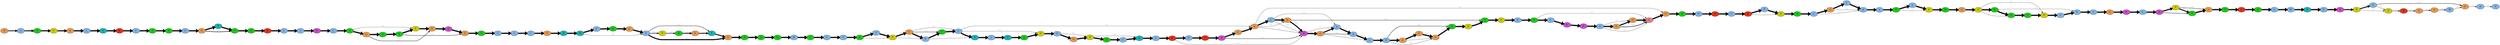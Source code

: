digraph {
	rankdir="LR";
	"1"[label="G", fontsize=15, style="filled", fillcolor="#E6994D", distribution="S:7e-01 D:8e-02 G:2e-01 H:8e-02", sequences="B2ZRS9.1_RecName__Full=Ricin_B-like_lectin__AltName__Full=Clitocybe_nebularis_lectin__Short=CNL:S;pdb:S;KXN92490.1_hypothetical_protein_AN958_07437__Leucoagaricus_sp._SymC.cos_:D;OAX37100.1_hypothetical_protein_K503DRAFT_801499__Rhizopogon_vinicolor_AM-OR11-026_:S;XP_001832864.1_hypothetical_protein_CC1G_10083__Coprinopsis_cinerea_okayama7_130_:S;OJA13289.1_hypothetical_protein_AZE42_12183__Rhizopogon_vesiculosus_:S;KIJ35590.1_carbohydrate-binding_module_family_13_protein__Sphaerobolus_stellatus_SS14_:S;KZP23986.1_carbohydrate-binding_module_family_13_protein__Fibulorhizoctonia_sp._CBS_109695_:S;KIJ40595.1_carbohydrate-binding_module_family_13_protein__Sphaerobolus_stellatus_SS14_:S;OAX37095.1_hypothetical_protein_K503DRAFT_857563__Rhizopogon_vinicolor_AM-OR11-026_:S;KZP23987.1_carbohydrate-binding_module_family_13_protein__Fibulorhizoctonia_sp._CBS_109695_:H;CUA76480.1_hypothetical_protein_RSOLAG22IIIB_12330__Rhizoctonia_solani_:G;XP_011126437.1_hypothetical_protein_AOL_s00173g393__Arthrobotrys_oligospora_ATCC_24927_:G"];
	"1"->"2"[fontsize=12, fontcolor=darkgray, penwidth=5, dir=forward, label="35%", sequences="B2ZRS9.1_RecName__Full=Ricin_B-like_lectin__AltName__Full=Clitocybe_nebularis_lectin__Short=CNL,pdb,KXN92490.1_hypothetical_protein_AN958_07437__Leucoagaricus_sp._SymC.cos_,OAX37100.1_hypothetical_protein_K503DRAFT_801499__Rhizopogon_vinicolor_AM-OR11-026_,XP_001832864.1_hypothetical_protein_CC1G_10083__Coprinopsis_cinerea_okayama7_130_,OJA13289.1_hypothetical_protein_AZE42_12183__Rhizopogon_vesiculosus_,KIJ35590.1_carbohydrate-binding_module_family_13_protein__Sphaerobolus_stellatus_SS14_,KZP23986.1_carbohydrate-binding_module_family_13_protein__Fibulorhizoctonia_sp._CBS_109695_,KIJ40595.1_carbohydrate-binding_module_family_13_protein__Sphaerobolus_stellatus_SS14_,OAX37095.1_hypothetical_protein_K503DRAFT_857563__Rhizopogon_vinicolor_AM-OR11-026_,KZP23987.1_carbohydrate-binding_module_family_13_protein__Fibulorhizoctonia_sp._CBS_109695_,CUA76480.1_hypothetical_protein_RSOLAG22IIIB_12330__Rhizoctonia_solani_,XP_011126437.1_hypothetical_protein_AOL_s00173g393__Arthrobotrys_oligospora_ATCC_24927_"];
	"2"[label="L", fontsize=15, style="filled", fillcolor="#80B3E6", distribution="F:6e-02 I:7e-01 L:3e-01", sequences="B2ZRS9.1_RecName__Full=Ricin_B-like_lectin__AltName__Full=Clitocybe_nebularis_lectin__Short=CNL:I;pdb:I;KXN92490.1_hypothetical_protein_AN958_07437__Leucoagaricus_sp._SymC.cos_:I;WP_030878171.1_hypothetical_protein__Streptomyces_varsoviensis_:I;WP_017537516.1_MULTISPECIES__hypothetical_protein__Nocardiopsis_:I;WP_017627737.1_hypothetical_protein__Nocardiopsis_chromatogenes_:I;OAX37100.1_hypothetical_protein_K503DRAFT_801499__Rhizopogon_vinicolor_AM-OR11-026_:I;XP_001832864.1_hypothetical_protein_CC1G_10083__Coprinopsis_cinerea_okayama7_130_:L;OJA13289.1_hypothetical_protein_AZE42_12183__Rhizopogon_vesiculosus_:I;KIJ35590.1_carbohydrate-binding_module_family_13_protein__Sphaerobolus_stellatus_SS14_:L;KZP23986.1_carbohydrate-binding_module_family_13_protein__Fibulorhizoctonia_sp._CBS_109695_:I;KIJ40595.1_carbohydrate-binding_module_family_13_protein__Sphaerobolus_stellatus_SS14_:L;OAX37095.1_hypothetical_protein_K503DRAFT_857563__Rhizopogon_vinicolor_AM-OR11-026_:I;KZP23987.1_carbohydrate-binding_module_family_13_protein__Fibulorhizoctonia_sp._CBS_109695_:F;CUA76480.1_hypothetical_protein_RSOLAG22IIIB_12330__Rhizoctonia_solani_:I;XP_011126437.1_hypothetical_protein_AOL_s00173g393__Arthrobotrys_oligospora_ATCC_24927_:L"];
	"2"->"4"[fontsize=12, fontcolor=darkgray, penwidth=6, dir=forward, label="43%", sequences="B2ZRS9.1_RecName__Full=Ricin_B-like_lectin__AltName__Full=Clitocybe_nebularis_lectin__Short=CNL,pdb,KXN92490.1_hypothetical_protein_AN958_07437__Leucoagaricus_sp._SymC.cos_,WP_030878171.1_hypothetical_protein__Streptomyces_varsoviensis_,WP_017537516.1_MULTISPECIES__hypothetical_protein__Nocardiopsis_,WP_017627737.1_hypothetical_protein__Nocardiopsis_chromatogenes_,OAX37100.1_hypothetical_protein_K503DRAFT_801499__Rhizopogon_vinicolor_AM-OR11-026_,XP_001832864.1_hypothetical_protein_CC1G_10083__Coprinopsis_cinerea_okayama7_130_,OJA13289.1_hypothetical_protein_AZE42_12183__Rhizopogon_vesiculosus_,KIJ35590.1_carbohydrate-binding_module_family_13_protein__Sphaerobolus_stellatus_SS14_,KZP23986.1_carbohydrate-binding_module_family_13_protein__Fibulorhizoctonia_sp._CBS_109695_,KIJ40595.1_carbohydrate-binding_module_family_13_protein__Sphaerobolus_stellatus_SS14_,OAX37095.1_hypothetical_protein_K503DRAFT_857563__Rhizopogon_vinicolor_AM-OR11-026_,KZP23987.1_carbohydrate-binding_module_family_13_protein__Fibulorhizoctonia_sp._CBS_109695_,CUA76480.1_hypothetical_protein_RSOLAG22IIIB_12330__Rhizoctonia_solani_,XP_011126437.1_hypothetical_protein_AOL_s00173g393__Arthrobotrys_oligospora_ATCC_24927_"];
	"4"[label="T", fontsize=15, style="filled", fillcolor="#1ACC1A", distribution="P:5e-02 Q:2e-01 A:5e-02 S:2e-01 T:1e-01 E:3e-01 L:2e-01", sequences="B2ZRS9.1_RecName__Full=Ricin_B-like_lectin__AltName__Full=Clitocybe_nebularis_lectin__Short=CNL:T;pdb:T;KXN92490.1_hypothetical_protein_AN958_07437__Leucoagaricus_sp._SymC.cos_:P;WP_030878171.1_hypothetical_protein__Streptomyces_varsoviensis_:E;WP_017537516.1_MULTISPECIES__hypothetical_protein__Nocardiopsis_:Q;WP_017627737.1_hypothetical_protein__Nocardiopsis_chromatogenes_:Q;OAX37100.1_hypothetical_protein_K503DRAFT_801499__Rhizopogon_vinicolor_AM-OR11-026_:L;XP_001832864.1_hypothetical_protein_CC1G_10083__Coprinopsis_cinerea_okayama7_130_:S;OJA13289.1_hypothetical_protein_AZE42_12183__Rhizopogon_vesiculosus_:L;KIJ35590.1_carbohydrate-binding_module_family_13_protein__Sphaerobolus_stellatus_SS14_:Q;KIJ97461.1_carbohydrate-binding_module_family_13_protein__Laccaria_amethystina_LaAM-08-1_:A;KZP23986.1_carbohydrate-binding_module_family_13_protein__Fibulorhizoctonia_sp._CBS_109695_:E;KIJ40595.1_carbohydrate-binding_module_family_13_protein__Sphaerobolus_stellatus_SS14_:Q;OAX37095.1_hypothetical_protein_K503DRAFT_857563__Rhizopogon_vinicolor_AM-OR11-026_:L;KZP23987.1_carbohydrate-binding_module_family_13_protein__Fibulorhizoctonia_sp._CBS_109695_:E;CUA76480.1_hypothetical_protein_RSOLAG22IIIB_12330__Rhizoctonia_solani_:E;XP_011126437.1_hypothetical_protein_AOL_s00173g393__Arthrobotrys_oligospora_ATCC_24927_:E;AJQ00848.1_hypothetical_protein_H751_YJM248B00183__Saccharomyces_cerevisiae_YJM248_:S;AJP37156.1_hypothetical_protein_F842_YJM1078B00184__Saccharomyces_cerevisiae_YJM1078_:S"];
	"4"->"5"[fontsize=12, fontcolor=darkgray, penwidth=7, dir=forward, label="51%", sequences="B2ZRS9.1_RecName__Full=Ricin_B-like_lectin__AltName__Full=Clitocybe_nebularis_lectin__Short=CNL,pdb,KXN92490.1_hypothetical_protein_AN958_07437__Leucoagaricus_sp._SymC.cos_,WP_030878171.1_hypothetical_protein__Streptomyces_varsoviensis_,WP_017537516.1_MULTISPECIES__hypothetical_protein__Nocardiopsis_,WP_017627737.1_hypothetical_protein__Nocardiopsis_chromatogenes_,OAX37100.1_hypothetical_protein_K503DRAFT_801499__Rhizopogon_vinicolor_AM-OR11-026_,XP_001832864.1_hypothetical_protein_CC1G_10083__Coprinopsis_cinerea_okayama7_130_,OJA13289.1_hypothetical_protein_AZE42_12183__Rhizopogon_vesiculosus_,KIJ35590.1_carbohydrate-binding_module_family_13_protein__Sphaerobolus_stellatus_SS14_,KIJ97461.1_carbohydrate-binding_module_family_13_protein__Laccaria_amethystina_LaAM-08-1_,KZP23986.1_carbohydrate-binding_module_family_13_protein__Fibulorhizoctonia_sp._CBS_109695_,KIJ40595.1_carbohydrate-binding_module_family_13_protein__Sphaerobolus_stellatus_SS14_,OAX37095.1_hypothetical_protein_K503DRAFT_857563__Rhizopogon_vinicolor_AM-OR11-026_,KZP23987.1_carbohydrate-binding_module_family_13_protein__Fibulorhizoctonia_sp._CBS_109695_,CUA76480.1_hypothetical_protein_RSOLAG22IIIB_12330__Rhizoctonia_solani_,XP_011126437.1_hypothetical_protein_AOL_s00173g393__Arthrobotrys_oligospora_ATCC_24927_,AJQ00848.1_hypothetical_protein_H751_YJM248B00183__Saccharomyces_cerevisiae_YJM248_,AJP37156.1_hypothetical_protein_F842_YJM1078B00184__Saccharomyces_cerevisiae_YJM1078_"];
	"5"[label="P", fontsize=15, style="filled", fillcolor="#CCCC00", distribution="P:6e-01 Q:1e-01 S:1e-01 G:2e-01 N:5e-02", sequences="B2ZRS9.1_RecName__Full=Ricin_B-like_lectin__AltName__Full=Clitocybe_nebularis_lectin__Short=CNL:P;pdb:P;KXN92490.1_hypothetical_protein_AN958_07437__Leucoagaricus_sp._SymC.cos_:G;WP_030878171.1_hypothetical_protein__Streptomyces_varsoviensis_:P;WP_017537516.1_MULTISPECIES__hypothetical_protein__Nocardiopsis_:P;WP_017627737.1_hypothetical_protein__Nocardiopsis_chromatogenes_:Q;OAX37100.1_hypothetical_protein_K503DRAFT_801499__Rhizopogon_vinicolor_AM-OR11-026_:P;OAX32419.1_hypothetical_protein_K503DRAFT_608329__Rhizopogon_vinicolor_AM-OR11-026_:P;XP_001832864.1_hypothetical_protein_CC1G_10083__Coprinopsis_cinerea_okayama7_130_:Q;OJA13289.1_hypothetical_protein_AZE42_12183__Rhizopogon_vesiculosus_:P;KIJ35590.1_carbohydrate-binding_module_family_13_protein__Sphaerobolus_stellatus_SS14_:P;KIJ97461.1_carbohydrate-binding_module_family_13_protein__Laccaria_amethystina_LaAM-08-1_:P;KZP23986.1_carbohydrate-binding_module_family_13_protein__Fibulorhizoctonia_sp._CBS_109695_:G;KIJ40595.1_carbohydrate-binding_module_family_13_protein__Sphaerobolus_stellatus_SS14_:P;OAX37095.1_hypothetical_protein_K503DRAFT_857563__Rhizopogon_vinicolor_AM-OR11-026_:P;KZP23987.1_carbohydrate-binding_module_family_13_protein__Fibulorhizoctonia_sp._CBS_109695_:G;CUA76480.1_hypothetical_protein_RSOLAG22IIIB_12330__Rhizoctonia_solani_:P;XP_011126437.1_hypothetical_protein_AOL_s00173g393__Arthrobotrys_oligospora_ATCC_24927_:N;AJQ00848.1_hypothetical_protein_H751_YJM248B00183__Saccharomyces_cerevisiae_YJM248_:S;AJP37156.1_hypothetical_protein_F842_YJM1078B00184__Saccharomyces_cerevisiae_YJM1078_:S"];
	"5"->"6"[fontsize=12, fontcolor=darkgray, penwidth=7, dir=forward, label="54%", sequences="B2ZRS9.1_RecName__Full=Ricin_B-like_lectin__AltName__Full=Clitocybe_nebularis_lectin__Short=CNL,pdb,KXN92490.1_hypothetical_protein_AN958_07437__Leucoagaricus_sp._SymC.cos_,WP_030878171.1_hypothetical_protein__Streptomyces_varsoviensis_,WP_017537516.1_MULTISPECIES__hypothetical_protein__Nocardiopsis_,WP_017627737.1_hypothetical_protein__Nocardiopsis_chromatogenes_,OAX37100.1_hypothetical_protein_K503DRAFT_801499__Rhizopogon_vinicolor_AM-OR11-026_,OAX32419.1_hypothetical_protein_K503DRAFT_608329__Rhizopogon_vinicolor_AM-OR11-026_,XP_001832864.1_hypothetical_protein_CC1G_10083__Coprinopsis_cinerea_okayama7_130_,OJA13289.1_hypothetical_protein_AZE42_12183__Rhizopogon_vesiculosus_,KIJ35590.1_carbohydrate-binding_module_family_13_protein__Sphaerobolus_stellatus_SS14_,KIJ97461.1_carbohydrate-binding_module_family_13_protein__Laccaria_amethystina_LaAM-08-1_,KZP23986.1_carbohydrate-binding_module_family_13_protein__Fibulorhizoctonia_sp._CBS_109695_,KIJ40595.1_carbohydrate-binding_module_family_13_protein__Sphaerobolus_stellatus_SS14_,OAX37095.1_hypothetical_protein_K503DRAFT_857563__Rhizopogon_vinicolor_AM-OR11-026_,KZP23987.1_carbohydrate-binding_module_family_13_protein__Fibulorhizoctonia_sp._CBS_109695_,CUA76480.1_hypothetical_protein_RSOLAG22IIIB_12330__Rhizoctonia_solani_,XP_011126437.1_hypothetical_protein_AOL_s00173g393__Arthrobotrys_oligospora_ATCC_24927_,AJQ00848.1_hypothetical_protein_H751_YJM248B00183__Saccharomyces_cerevisiae_YJM248_,AJP37156.1_hypothetical_protein_F842_YJM1078B00184__Saccharomyces_cerevisiae_YJM1078_"];
	"6"[label="G", fontsize=15, style="filled", fillcolor="#E6994D", distribution="Q:8e-02 R:4e-02 G:9e-01", sequences="B2ZRS9.1_RecName__Full=Ricin_B-like_lectin__AltName__Full=Clitocybe_nebularis_lectin__Short=CNL:G;pdb:G;KXN92490.1_hypothetical_protein_AN958_07437__Leucoagaricus_sp._SymC.cos_:R;WP_030878171.1_hypothetical_protein__Streptomyces_varsoviensis_:G;WP_017537516.1_MULTISPECIES__hypothetical_protein__Nocardiopsis_:G;WP_017627737.1_hypothetical_protein__Nocardiopsis_chromatogenes_:G;OAX37100.1_hypothetical_protein_K503DRAFT_801499__Rhizopogon_vinicolor_AM-OR11-026_:G;OAX32419.1_hypothetical_protein_K503DRAFT_608329__Rhizopogon_vinicolor_AM-OR11-026_:G;OJA12299.1_hypothetical_protein_AZE42_08737__Rhizopogon_vesiculosus_:G;XP_001832864.1_hypothetical_protein_CC1G_10083__Coprinopsis_cinerea_okayama7_130_:G;OJA13289.1_hypothetical_protein_AZE42_12183__Rhizopogon_vesiculosus_:G;KIJ35590.1_carbohydrate-binding_module_family_13_protein__Sphaerobolus_stellatus_SS14_:G;XP_002470041.1_predicted_protein__Postia_placenta_Mad-698-R_:G;KIJ97461.1_carbohydrate-binding_module_family_13_protein__Laccaria_amethystina_LaAM-08-1_:G;KZP23986.1_carbohydrate-binding_module_family_13_protein__Fibulorhizoctonia_sp._CBS_109695_:Q;KIJ40595.1_carbohydrate-binding_module_family_13_protein__Sphaerobolus_stellatus_SS14_:G;OAX37095.1_hypothetical_protein_K503DRAFT_857563__Rhizopogon_vinicolor_AM-OR11-026_:G;KZP23987.1_carbohydrate-binding_module_family_13_protein__Fibulorhizoctonia_sp._CBS_109695_:Q;CUA76480.1_hypothetical_protein_RSOLAG22IIIB_12330__Rhizoctonia_solani_:G;KIM24206.1_carbohydrate-binding_module_family_13_protein__Serendipita_vermifera_MAFF_305830_:G;XP_011126437.1_hypothetical_protein_AOL_s00173g393__Arthrobotrys_oligospora_ATCC_24927_:G;SMC54166.1_Ricin-type_beta-trefoil_lectin_domain-like__Chryseobacterium_sp._YR221_:G;AJQ00848.1_hypothetical_protein_H751_YJM248B00183__Saccharomyces_cerevisiae_YJM248_:G;AJP37156.1_hypothetical_protein_F842_YJM1078B00184__Saccharomyces_cerevisiae_YJM1078_:G;WP_042364264.1_hypothetical_protein__Streptacidiphilus_neutrinimicus_:G"];
	"6"->"7"[fontsize=12, fontcolor=darkgray, penwidth=8, dir=forward, label="68%", sequences="B2ZRS9.1_RecName__Full=Ricin_B-like_lectin__AltName__Full=Clitocybe_nebularis_lectin__Short=CNL,pdb,KXN92490.1_hypothetical_protein_AN958_07437__Leucoagaricus_sp._SymC.cos_,WP_030878171.1_hypothetical_protein__Streptomyces_varsoviensis_,WP_017537516.1_MULTISPECIES__hypothetical_protein__Nocardiopsis_,WP_017627737.1_hypothetical_protein__Nocardiopsis_chromatogenes_,OAX37100.1_hypothetical_protein_K503DRAFT_801499__Rhizopogon_vinicolor_AM-OR11-026_,OAX32419.1_hypothetical_protein_K503DRAFT_608329__Rhizopogon_vinicolor_AM-OR11-026_,OJA12299.1_hypothetical_protein_AZE42_08737__Rhizopogon_vesiculosus_,XP_001832864.1_hypothetical_protein_CC1G_10083__Coprinopsis_cinerea_okayama7_130_,OJA13289.1_hypothetical_protein_AZE42_12183__Rhizopogon_vesiculosus_,KIJ35590.1_carbohydrate-binding_module_family_13_protein__Sphaerobolus_stellatus_SS14_,XP_002470041.1_predicted_protein__Postia_placenta_Mad-698-R_,KIJ97461.1_carbohydrate-binding_module_family_13_protein__Laccaria_amethystina_LaAM-08-1_,KZP23986.1_carbohydrate-binding_module_family_13_protein__Fibulorhizoctonia_sp._CBS_109695_,KIJ40595.1_carbohydrate-binding_module_family_13_protein__Sphaerobolus_stellatus_SS14_,OAX37095.1_hypothetical_protein_K503DRAFT_857563__Rhizopogon_vinicolor_AM-OR11-026_,KZP23987.1_carbohydrate-binding_module_family_13_protein__Fibulorhizoctonia_sp._CBS_109695_,CUA76480.1_hypothetical_protein_RSOLAG22IIIB_12330__Rhizoctonia_solani_,KIM24206.1_carbohydrate-binding_module_family_13_protein__Serendipita_vermifera_MAFF_305830_,XP_011126437.1_hypothetical_protein_AOL_s00173g393__Arthrobotrys_oligospora_ATCC_24927_,SMC54166.1_Ricin-type_beta-trefoil_lectin_domain-like__Chryseobacterium_sp._YR221_,AJQ00848.1_hypothetical_protein_H751_YJM248B00183__Saccharomyces_cerevisiae_YJM248_,AJP37156.1_hypothetical_protein_F842_YJM1078B00184__Saccharomyces_cerevisiae_YJM1078_,WP_042364264.1_hypothetical_protein__Streptacidiphilus_neutrinimicus_"];
	"7"[label="L", fontsize=15, style="filled", fillcolor="#80B3E6", distribution="A:4e-02 R:4e-02 S:4e-02 T:5e-01 E:8e-02 V:4e-02 F:8e-02 H:4e-02 I:1e-01 K:4e-02", sequences="B2ZRS9.1_RecName__Full=Ricin_B-like_lectin__AltName__Full=Clitocybe_nebularis_lectin__Short=CNL:T;pdb:T;KXN92490.1_hypothetical_protein_AN958_07437__Leucoagaricus_sp._SymC.cos_:R;WP_030878171.1_hypothetical_protein__Streptomyces_varsoviensis_:T;WP_017537516.1_MULTISPECIES__hypothetical_protein__Nocardiopsis_:E;WP_017627737.1_hypothetical_protein__Nocardiopsis_chromatogenes_:E;OAX37100.1_hypothetical_protein_K503DRAFT_801499__Rhizopogon_vinicolor_AM-OR11-026_:T;OAX32419.1_hypothetical_protein_K503DRAFT_608329__Rhizopogon_vinicolor_AM-OR11-026_:T;OJA12299.1_hypothetical_protein_AZE42_08737__Rhizopogon_vesiculosus_:T;XP_001832864.1_hypothetical_protein_CC1G_10083__Coprinopsis_cinerea_okayama7_130_:V;OJA13289.1_hypothetical_protein_AZE42_12183__Rhizopogon_vesiculosus_:T;KIJ35590.1_carbohydrate-binding_module_family_13_protein__Sphaerobolus_stellatus_SS14_:T;XP_002470041.1_predicted_protein__Postia_placenta_Mad-698-R_:T;KIJ97461.1_carbohydrate-binding_module_family_13_protein__Laccaria_amethystina_LaAM-08-1_:I;KZP23986.1_carbohydrate-binding_module_family_13_protein__Fibulorhizoctonia_sp._CBS_109695_:I;KIJ40595.1_carbohydrate-binding_module_family_13_protein__Sphaerobolus_stellatus_SS14_:T;OAX37095.1_hypothetical_protein_K503DRAFT_857563__Rhizopogon_vinicolor_AM-OR11-026_:T;KZP23987.1_carbohydrate-binding_module_family_13_protein__Fibulorhizoctonia_sp._CBS_109695_:T;CUA76480.1_hypothetical_protein_RSOLAG22IIIB_12330__Rhizoctonia_solani_:K;KIM24206.1_carbohydrate-binding_module_family_13_protein__Serendipita_vermifera_MAFF_305830_:I;XP_011126437.1_hypothetical_protein_AOL_s00173g393__Arthrobotrys_oligospora_ATCC_24927_:H;SMC54166.1_Ricin-type_beta-trefoil_lectin_domain-like__Chryseobacterium_sp._YR221_:T;AJQ00848.1_hypothetical_protein_H751_YJM248B00183__Saccharomyces_cerevisiae_YJM248_:F;AJP37156.1_hypothetical_protein_F842_YJM1078B00184__Saccharomyces_cerevisiae_YJM1078_:F;WP_042364264.1_hypothetical_protein__Streptacidiphilus_neutrinimicus_:A;KKO96557.1_hypothetical_protein_THAR02_11341__Trichoderma_harzianum_:S"];
	"7"->"8"[fontsize=12, fontcolor=darkgray, penwidth=8, dir=forward, label="70%", sequences="B2ZRS9.1_RecName__Full=Ricin_B-like_lectin__AltName__Full=Clitocybe_nebularis_lectin__Short=CNL,pdb,KXN92490.1_hypothetical_protein_AN958_07437__Leucoagaricus_sp._SymC.cos_,WP_030878171.1_hypothetical_protein__Streptomyces_varsoviensis_,WP_017537516.1_MULTISPECIES__hypothetical_protein__Nocardiopsis_,WP_017627737.1_hypothetical_protein__Nocardiopsis_chromatogenes_,OAX37100.1_hypothetical_protein_K503DRAFT_801499__Rhizopogon_vinicolor_AM-OR11-026_,OAX32419.1_hypothetical_protein_K503DRAFT_608329__Rhizopogon_vinicolor_AM-OR11-026_,OJA12299.1_hypothetical_protein_AZE42_08737__Rhizopogon_vesiculosus_,XP_001832864.1_hypothetical_protein_CC1G_10083__Coprinopsis_cinerea_okayama7_130_,OJA13289.1_hypothetical_protein_AZE42_12183__Rhizopogon_vesiculosus_,KIJ35590.1_carbohydrate-binding_module_family_13_protein__Sphaerobolus_stellatus_SS14_,XP_002470041.1_predicted_protein__Postia_placenta_Mad-698-R_,KIJ97461.1_carbohydrate-binding_module_family_13_protein__Laccaria_amethystina_LaAM-08-1_,KZP23986.1_carbohydrate-binding_module_family_13_protein__Fibulorhizoctonia_sp._CBS_109695_,KIJ40595.1_carbohydrate-binding_module_family_13_protein__Sphaerobolus_stellatus_SS14_,OAX37095.1_hypothetical_protein_K503DRAFT_857563__Rhizopogon_vinicolor_AM-OR11-026_,KZP23987.1_carbohydrate-binding_module_family_13_protein__Fibulorhizoctonia_sp._CBS_109695_,CUA76480.1_hypothetical_protein_RSOLAG22IIIB_12330__Rhizoctonia_solani_,KIM24206.1_carbohydrate-binding_module_family_13_protein__Serendipita_vermifera_MAFF_305830_,XP_011126437.1_hypothetical_protein_AOL_s00173g393__Arthrobotrys_oligospora_ATCC_24927_,SMC54166.1_Ricin-type_beta-trefoil_lectin_domain-like__Chryseobacterium_sp._YR221_,AJQ00848.1_hypothetical_protein_H751_YJM248B00183__Saccharomyces_cerevisiae_YJM248_,AJP37156.1_hypothetical_protein_F842_YJM1078B00184__Saccharomyces_cerevisiae_YJM1078_,WP_042364264.1_hypothetical_protein__Streptacidiphilus_neutrinimicus_,KKO96557.1_hypothetical_protein_THAR02_11341__Trichoderma_harzianum_"];
	"8"[label="Y", fontsize=15, style="filled", fillcolor="#1AB3B3", distribution="S:8e-02 F:4e-02 Y:9e-01", sequences="B2ZRS9.1_RecName__Full=Ricin_B-like_lectin__AltName__Full=Clitocybe_nebularis_lectin__Short=CNL:Y;pdb:Y;KXN92490.1_hypothetical_protein_AN958_07437__Leucoagaricus_sp._SymC.cos_:Y;WP_030878171.1_hypothetical_protein__Streptomyces_varsoviensis_:Y;WP_017537516.1_MULTISPECIES__hypothetical_protein__Nocardiopsis_:Y;WP_017627737.1_hypothetical_protein__Nocardiopsis_chromatogenes_:Y;OAX37100.1_hypothetical_protein_K503DRAFT_801499__Rhizopogon_vinicolor_AM-OR11-026_:Y;OAX32419.1_hypothetical_protein_K503DRAFT_608329__Rhizopogon_vinicolor_AM-OR11-026_:Y;OJA12299.1_hypothetical_protein_AZE42_08737__Rhizopogon_vesiculosus_:Y;XP_001832864.1_hypothetical_protein_CC1G_10083__Coprinopsis_cinerea_okayama7_130_:Y;OJA13289.1_hypothetical_protein_AZE42_12183__Rhizopogon_vesiculosus_:Y;KIJ35590.1_carbohydrate-binding_module_family_13_protein__Sphaerobolus_stellatus_SS14_:Y;XP_002470041.1_predicted_protein__Postia_placenta_Mad-698-R_:F;KIJ97461.1_carbohydrate-binding_module_family_13_protein__Laccaria_amethystina_LaAM-08-1_:Y;KZP23986.1_carbohydrate-binding_module_family_13_protein__Fibulorhizoctonia_sp._CBS_109695_:Y;KIJ40595.1_carbohydrate-binding_module_family_13_protein__Sphaerobolus_stellatus_SS14_:Y;OAX37095.1_hypothetical_protein_K503DRAFT_857563__Rhizopogon_vinicolor_AM-OR11-026_:Y;KZP23987.1_carbohydrate-binding_module_family_13_protein__Fibulorhizoctonia_sp._CBS_109695_:Y;CUA76480.1_hypothetical_protein_RSOLAG22IIIB_12330__Rhizoctonia_solani_:Y;KIM24206.1_carbohydrate-binding_module_family_13_protein__Serendipita_vermifera_MAFF_305830_:Y;XP_011126437.1_hypothetical_protein_AOL_s00173g393__Arthrobotrys_oligospora_ATCC_24927_:Y;SMC54166.1_Ricin-type_beta-trefoil_lectin_domain-like__Chryseobacterium_sp._YR221_:Y;AJQ00848.1_hypothetical_protein_H751_YJM248B00183__Saccharomyces_cerevisiae_YJM248_:S;AJP37156.1_hypothetical_protein_F842_YJM1078B00184__Saccharomyces_cerevisiae_YJM1078_:S;WP_042364264.1_hypothetical_protein__Streptacidiphilus_neutrinimicus_:Y;KKO96557.1_hypothetical_protein_THAR02_11341__Trichoderma_harzianum_:Y"];
	"8"->"9"[fontsize=12, fontcolor=darkgray, penwidth=8, dir=forward, label="70%", sequences="B2ZRS9.1_RecName__Full=Ricin_B-like_lectin__AltName__Full=Clitocybe_nebularis_lectin__Short=CNL,pdb,KXN92490.1_hypothetical_protein_AN958_07437__Leucoagaricus_sp._SymC.cos_,WP_030878171.1_hypothetical_protein__Streptomyces_varsoviensis_,WP_017537516.1_MULTISPECIES__hypothetical_protein__Nocardiopsis_,WP_017627737.1_hypothetical_protein__Nocardiopsis_chromatogenes_,OAX37100.1_hypothetical_protein_K503DRAFT_801499__Rhizopogon_vinicolor_AM-OR11-026_,OAX32419.1_hypothetical_protein_K503DRAFT_608329__Rhizopogon_vinicolor_AM-OR11-026_,OJA12299.1_hypothetical_protein_AZE42_08737__Rhizopogon_vesiculosus_,XP_001832864.1_hypothetical_protein_CC1G_10083__Coprinopsis_cinerea_okayama7_130_,OJA13289.1_hypothetical_protein_AZE42_12183__Rhizopogon_vesiculosus_,KIJ35590.1_carbohydrate-binding_module_family_13_protein__Sphaerobolus_stellatus_SS14_,XP_002470041.1_predicted_protein__Postia_placenta_Mad-698-R_,KIJ97461.1_carbohydrate-binding_module_family_13_protein__Laccaria_amethystina_LaAM-08-1_,KZP23986.1_carbohydrate-binding_module_family_13_protein__Fibulorhizoctonia_sp._CBS_109695_,KIJ40595.1_carbohydrate-binding_module_family_13_protein__Sphaerobolus_stellatus_SS14_,OAX37095.1_hypothetical_protein_K503DRAFT_857563__Rhizopogon_vinicolor_AM-OR11-026_,KZP23987.1_carbohydrate-binding_module_family_13_protein__Fibulorhizoctonia_sp._CBS_109695_,CUA76480.1_hypothetical_protein_RSOLAG22IIIB_12330__Rhizoctonia_solani_,KIM24206.1_carbohydrate-binding_module_family_13_protein__Serendipita_vermifera_MAFF_305830_,XP_011126437.1_hypothetical_protein_AOL_s00173g393__Arthrobotrys_oligospora_ATCC_24927_,SMC54166.1_Ricin-type_beta-trefoil_lectin_domain-like__Chryseobacterium_sp._YR221_,AJQ00848.1_hypothetical_protein_H751_YJM248B00183__Saccharomyces_cerevisiae_YJM248_,AJP37156.1_hypothetical_protein_F842_YJM1078B00184__Saccharomyces_cerevisiae_YJM1078_,WP_042364264.1_hypothetical_protein__Streptacidiphilus_neutrinimicus_,KKO96557.1_hypothetical_protein_THAR02_11341__Trichoderma_harzianum_"];
	"9"[label="K", fontsize=15, style="filled", fillcolor="#E6331A", distribution="A:4e-02 Q:4e-02 R:3e-01 T:8e-02 F:8e-02 V:4e-02 W:4e-02 K:1e-01 L:8e-02 N:2e-01", sequences="B2ZRS9.1_RecName__Full=Ricin_B-like_lectin__AltName__Full=Clitocybe_nebularis_lectin__Short=CNL:N;pdb:N;KXN92490.1_hypothetical_protein_AN958_07437__Leucoagaricus_sp._SymC.cos_:R;WP_030878171.1_hypothetical_protein__Streptomyces_varsoviensis_:A;WP_017537516.1_MULTISPECIES__hypothetical_protein__Nocardiopsis_:F;WP_017627737.1_hypothetical_protein__Nocardiopsis_chromatogenes_:L;OAX37100.1_hypothetical_protein_K503DRAFT_801499__Rhizopogon_vinicolor_AM-OR11-026_:R;OAX32419.1_hypothetical_protein_K503DRAFT_608329__Rhizopogon_vinicolor_AM-OR11-026_:R;OJA12299.1_hypothetical_protein_AZE42_08737__Rhizopogon_vesiculosus_:R;XP_001832864.1_hypothetical_protein_CC1G_10083__Coprinopsis_cinerea_okayama7_130_:W;OJA13289.1_hypothetical_protein_AZE42_12183__Rhizopogon_vesiculosus_:R;KIJ35590.1_carbohydrate-binding_module_family_13_protein__Sphaerobolus_stellatus_SS14_:N;XP_002470041.1_predicted_protein__Postia_placenta_Mad-698-R_:L;KIJ97461.1_carbohydrate-binding_module_family_13_protein__Laccaria_amethystina_LaAM-08-1_:K;KZP23986.1_carbohydrate-binding_module_family_13_protein__Fibulorhizoctonia_sp._CBS_109695_:K;KIJ40595.1_carbohydrate-binding_module_family_13_protein__Sphaerobolus_stellatus_SS14_:N;OAX37095.1_hypothetical_protein_K503DRAFT_857563__Rhizopogon_vinicolor_AM-OR11-026_:R;KZP23987.1_carbohydrate-binding_module_family_13_protein__Fibulorhizoctonia_sp._CBS_109695_:K;CUA76480.1_hypothetical_protein_RSOLAG22IIIB_12330__Rhizoctonia_solani_:Q;KIM24206.1_carbohydrate-binding_module_family_13_protein__Serendipita_vermifera_MAFF_305830_:V;XP_011126437.1_hypothetical_protein_AOL_s00173g393__Arthrobotrys_oligospora_ATCC_24927_:R;SMC54166.1_Ricin-type_beta-trefoil_lectin_domain-like__Chryseobacterium_sp._YR221_:T;AJQ00848.1_hypothetical_protein_H751_YJM248B00183__Saccharomyces_cerevisiae_YJM248_:R;AJP37156.1_hypothetical_protein_F842_YJM1078B00184__Saccharomyces_cerevisiae_YJM1078_:R;WP_042364264.1_hypothetical_protein__Streptacidiphilus_neutrinimicus_:T;KKO96557.1_hypothetical_protein_THAR02_11341__Trichoderma_harzianum_:F"];
	"9"->"10"[fontsize=12, fontcolor=darkgray, penwidth=8, dir=forward, label="70%", sequences="B2ZRS9.1_RecName__Full=Ricin_B-like_lectin__AltName__Full=Clitocybe_nebularis_lectin__Short=CNL,pdb,KXN92490.1_hypothetical_protein_AN958_07437__Leucoagaricus_sp._SymC.cos_,WP_030878171.1_hypothetical_protein__Streptomyces_varsoviensis_,WP_017537516.1_MULTISPECIES__hypothetical_protein__Nocardiopsis_,WP_017627737.1_hypothetical_protein__Nocardiopsis_chromatogenes_,OAX37100.1_hypothetical_protein_K503DRAFT_801499__Rhizopogon_vinicolor_AM-OR11-026_,OAX32419.1_hypothetical_protein_K503DRAFT_608329__Rhizopogon_vinicolor_AM-OR11-026_,OJA12299.1_hypothetical_protein_AZE42_08737__Rhizopogon_vesiculosus_,XP_001832864.1_hypothetical_protein_CC1G_10083__Coprinopsis_cinerea_okayama7_130_,OJA13289.1_hypothetical_protein_AZE42_12183__Rhizopogon_vesiculosus_,KIJ35590.1_carbohydrate-binding_module_family_13_protein__Sphaerobolus_stellatus_SS14_,XP_002470041.1_predicted_protein__Postia_placenta_Mad-698-R_,KIJ97461.1_carbohydrate-binding_module_family_13_protein__Laccaria_amethystina_LaAM-08-1_,KZP23986.1_carbohydrate-binding_module_family_13_protein__Fibulorhizoctonia_sp._CBS_109695_,KIJ40595.1_carbohydrate-binding_module_family_13_protein__Sphaerobolus_stellatus_SS14_,OAX37095.1_hypothetical_protein_K503DRAFT_857563__Rhizopogon_vinicolor_AM-OR11-026_,KZP23987.1_carbohydrate-binding_module_family_13_protein__Fibulorhizoctonia_sp._CBS_109695_,CUA76480.1_hypothetical_protein_RSOLAG22IIIB_12330__Rhizoctonia_solani_,KIM24206.1_carbohydrate-binding_module_family_13_protein__Serendipita_vermifera_MAFF_305830_,XP_011126437.1_hypothetical_protein_AOL_s00173g393__Arthrobotrys_oligospora_ATCC_24927_,SMC54166.1_Ricin-type_beta-trefoil_lectin_domain-like__Chryseobacterium_sp._YR221_,AJQ00848.1_hypothetical_protein_H751_YJM248B00183__Saccharomyces_cerevisiae_YJM248_,AJP37156.1_hypothetical_protein_F842_YJM1078B00184__Saccharomyces_cerevisiae_YJM1078_,WP_042364264.1_hypothetical_protein__Streptacidiphilus_neutrinimicus_,KKO96557.1_hypothetical_protein_THAR02_11341__Trichoderma_harzianum_"];
	"10"[label="I", fontsize=15, style="filled", fillcolor="#80B3E6", distribution="V:4e-02 I:8e-01 L:2e-01", sequences="B2ZRS9.1_RecName__Full=Ricin_B-like_lectin__AltName__Full=Clitocybe_nebularis_lectin__Short=CNL:I;pdb:I;KXN92490.1_hypothetical_protein_AN958_07437__Leucoagaricus_sp._SymC.cos_:L;WP_030878171.1_hypothetical_protein__Streptomyces_varsoviensis_:I;WP_017537516.1_MULTISPECIES__hypothetical_protein__Nocardiopsis_:I;WP_017627737.1_hypothetical_protein__Nocardiopsis_chromatogenes_:I;OAX37100.1_hypothetical_protein_K503DRAFT_801499__Rhizopogon_vinicolor_AM-OR11-026_:L;OAX32419.1_hypothetical_protein_K503DRAFT_608329__Rhizopogon_vinicolor_AM-OR11-026_:I;OJA12299.1_hypothetical_protein_AZE42_08737__Rhizopogon_vesiculosus_:L;XP_001832864.1_hypothetical_protein_CC1G_10083__Coprinopsis_cinerea_okayama7_130_:I;OJA13289.1_hypothetical_protein_AZE42_12183__Rhizopogon_vesiculosus_:I;KIJ35590.1_carbohydrate-binding_module_family_13_protein__Sphaerobolus_stellatus_SS14_:I;XP_002470041.1_predicted_protein__Postia_placenta_Mad-698-R_:I;KIJ97461.1_carbohydrate-binding_module_family_13_protein__Laccaria_amethystina_LaAM-08-1_:I;KZP23986.1_carbohydrate-binding_module_family_13_protein__Fibulorhizoctonia_sp._CBS_109695_:I;KIJ40595.1_carbohydrate-binding_module_family_13_protein__Sphaerobolus_stellatus_SS14_:I;OAX37095.1_hypothetical_protein_K503DRAFT_857563__Rhizopogon_vinicolor_AM-OR11-026_:L;KZP23987.1_carbohydrate-binding_module_family_13_protein__Fibulorhizoctonia_sp._CBS_109695_:I;CUA76480.1_hypothetical_protein_RSOLAG22IIIB_12330__Rhizoctonia_solani_:I;KIM24206.1_carbohydrate-binding_module_family_13_protein__Serendipita_vermifera_MAFF_305830_:I;XP_011126437.1_hypothetical_protein_AOL_s00173g393__Arthrobotrys_oligospora_ATCC_24927_:I;SMC54166.1_Ricin-type_beta-trefoil_lectin_domain-like__Chryseobacterium_sp._YR221_:L;AJQ00848.1_hypothetical_protein_H751_YJM248B00183__Saccharomyces_cerevisiae_YJM248_:I;AJP37156.1_hypothetical_protein_F842_YJM1078B00184__Saccharomyces_cerevisiae_YJM1078_:I;WP_042364264.1_hypothetical_protein__Streptacidiphilus_neutrinimicus_:I;KKO96557.1_hypothetical_protein_THAR02_11341__Trichoderma_harzianum_:V"];
	"10"->"11"[fontsize=12, fontcolor=darkgray, penwidth=8, dir=forward, label="70%", sequences="B2ZRS9.1_RecName__Full=Ricin_B-like_lectin__AltName__Full=Clitocybe_nebularis_lectin__Short=CNL,pdb,KXN92490.1_hypothetical_protein_AN958_07437__Leucoagaricus_sp._SymC.cos_,WP_030878171.1_hypothetical_protein__Streptomyces_varsoviensis_,WP_017537516.1_MULTISPECIES__hypothetical_protein__Nocardiopsis_,WP_017627737.1_hypothetical_protein__Nocardiopsis_chromatogenes_,OAX37100.1_hypothetical_protein_K503DRAFT_801499__Rhizopogon_vinicolor_AM-OR11-026_,OAX32419.1_hypothetical_protein_K503DRAFT_608329__Rhizopogon_vinicolor_AM-OR11-026_,OJA12299.1_hypothetical_protein_AZE42_08737__Rhizopogon_vesiculosus_,XP_001832864.1_hypothetical_protein_CC1G_10083__Coprinopsis_cinerea_okayama7_130_,OJA13289.1_hypothetical_protein_AZE42_12183__Rhizopogon_vesiculosus_,KIJ35590.1_carbohydrate-binding_module_family_13_protein__Sphaerobolus_stellatus_SS14_,XP_002470041.1_predicted_protein__Postia_placenta_Mad-698-R_,KIJ97461.1_carbohydrate-binding_module_family_13_protein__Laccaria_amethystina_LaAM-08-1_,KZP23986.1_carbohydrate-binding_module_family_13_protein__Fibulorhizoctonia_sp._CBS_109695_,KIJ40595.1_carbohydrate-binding_module_family_13_protein__Sphaerobolus_stellatus_SS14_,OAX37095.1_hypothetical_protein_K503DRAFT_857563__Rhizopogon_vinicolor_AM-OR11-026_,KZP23987.1_carbohydrate-binding_module_family_13_protein__Fibulorhizoctonia_sp._CBS_109695_,CUA76480.1_hypothetical_protein_RSOLAG22IIIB_12330__Rhizoctonia_solani_,KIM24206.1_carbohydrate-binding_module_family_13_protein__Serendipita_vermifera_MAFF_305830_,XP_011126437.1_hypothetical_protein_AOL_s00173g393__Arthrobotrys_oligospora_ATCC_24927_,SMC54166.1_Ricin-type_beta-trefoil_lectin_domain-like__Chryseobacterium_sp._YR221_,AJQ00848.1_hypothetical_protein_H751_YJM248B00183__Saccharomyces_cerevisiae_YJM248_,AJP37156.1_hypothetical_protein_F842_YJM1078B00184__Saccharomyces_cerevisiae_YJM1078_,WP_042364264.1_hypothetical_protein__Streptacidiphilus_neutrinimicus_,KKO96557.1_hypothetical_protein_THAR02_11341__Trichoderma_harzianum_"];
	"11"[label="T", fontsize=15, style="filled", fillcolor="#1ACC1A", distribution="R:3e-01 T:4e-01 E:4e-02 V:7e-02 I:7e-02 K:1e-01", sequences="B2ZRS9.1_RecName__Full=Ricin_B-like_lectin__AltName__Full=Clitocybe_nebularis_lectin__Short=CNL:T;pdb:T;KXN92490.1_hypothetical_protein_AN958_07437__Leucoagaricus_sp._SymC.cos_:T;WP_030878171.1_hypothetical_protein__Streptomyces_varsoviensis_:K;WP_017537516.1_MULTISPECIES__hypothetical_protein__Nocardiopsis_:R;WP_017627737.1_hypothetical_protein__Nocardiopsis_chromatogenes_:R;OAX37100.1_hypothetical_protein_K503DRAFT_801499__Rhizopogon_vinicolor_AM-OR11-026_:R;OAX32419.1_hypothetical_protein_K503DRAFT_608329__Rhizopogon_vinicolor_AM-OR11-026_:R;OJA12299.1_hypothetical_protein_AZE42_08737__Rhizopogon_vesiculosus_:R;XP_001832864.1_hypothetical_protein_CC1G_10083__Coprinopsis_cinerea_okayama7_130_:R;OJA13289.1_hypothetical_protein_AZE42_12183__Rhizopogon_vesiculosus_:R;KIJ35590.1_carbohydrate-binding_module_family_13_protein__Sphaerobolus_stellatus_SS14_:I;XP_002470041.1_predicted_protein__Postia_placenta_Mad-698-R_:K;KIJ97461.1_carbohydrate-binding_module_family_13_protein__Laccaria_amethystina_LaAM-08-1_:E;KZP23986.1_carbohydrate-binding_module_family_13_protein__Fibulorhizoctonia_sp._CBS_109695_:T;KIJ40595.1_carbohydrate-binding_module_family_13_protein__Sphaerobolus_stellatus_SS14_:I;OAX37095.1_hypothetical_protein_K503DRAFT_857563__Rhizopogon_vinicolor_AM-OR11-026_:R;KZP23987.1_carbohydrate-binding_module_family_13_protein__Fibulorhizoctonia_sp._CBS_109695_:T;CUA76480.1_hypothetical_protein_RSOLAG22IIIB_12330__Rhizoctonia_solani_:K;KIM24206.1_carbohydrate-binding_module_family_13_protein__Serendipita_vermifera_MAFF_305830_:T;KZV85618.1_hypothetical_protein_EXIGLDRAFT_699358__Exidia_glandulosa_HHB12029_:T;XP_011126437.1_hypothetical_protein_AOL_s00173g393__Arthrobotrys_oligospora_ATCC_24927_:V;SMC54166.1_Ricin-type_beta-trefoil_lectin_domain-like__Chryseobacterium_sp._YR221_:T;AJQ00848.1_hypothetical_protein_H751_YJM248B00183__Saccharomyces_cerevisiae_YJM248_:T;AJP37156.1_hypothetical_protein_F842_YJM1078B00184__Saccharomyces_cerevisiae_YJM1078_:T;WP_042364264.1_hypothetical_protein__Streptacidiphilus_neutrinimicus_:V;KKO96557.1_hypothetical_protein_THAR02_11341__Trichoderma_harzianum_:R"];
	"11"->"12"[fontsize=12, fontcolor=darkgray, penwidth=8, dir=forward, label="73%", sequences="B2ZRS9.1_RecName__Full=Ricin_B-like_lectin__AltName__Full=Clitocybe_nebularis_lectin__Short=CNL,pdb,KXN92490.1_hypothetical_protein_AN958_07437__Leucoagaricus_sp._SymC.cos_,WP_030878171.1_hypothetical_protein__Streptomyces_varsoviensis_,WP_017537516.1_MULTISPECIES__hypothetical_protein__Nocardiopsis_,WP_017627737.1_hypothetical_protein__Nocardiopsis_chromatogenes_,OAX37100.1_hypothetical_protein_K503DRAFT_801499__Rhizopogon_vinicolor_AM-OR11-026_,OAX32419.1_hypothetical_protein_K503DRAFT_608329__Rhizopogon_vinicolor_AM-OR11-026_,OJA12299.1_hypothetical_protein_AZE42_08737__Rhizopogon_vesiculosus_,XP_001832864.1_hypothetical_protein_CC1G_10083__Coprinopsis_cinerea_okayama7_130_,OJA13289.1_hypothetical_protein_AZE42_12183__Rhizopogon_vesiculosus_,KIJ35590.1_carbohydrate-binding_module_family_13_protein__Sphaerobolus_stellatus_SS14_,XP_002470041.1_predicted_protein__Postia_placenta_Mad-698-R_,KIJ97461.1_carbohydrate-binding_module_family_13_protein__Laccaria_amethystina_LaAM-08-1_,KZP23986.1_carbohydrate-binding_module_family_13_protein__Fibulorhizoctonia_sp._CBS_109695_,KIJ40595.1_carbohydrate-binding_module_family_13_protein__Sphaerobolus_stellatus_SS14_,OAX37095.1_hypothetical_protein_K503DRAFT_857563__Rhizopogon_vinicolor_AM-OR11-026_,KZP23987.1_carbohydrate-binding_module_family_13_protein__Fibulorhizoctonia_sp._CBS_109695_,CUA76480.1_hypothetical_protein_RSOLAG22IIIB_12330__Rhizoctonia_solani_,KIM24206.1_carbohydrate-binding_module_family_13_protein__Serendipita_vermifera_MAFF_305830_,KZV85618.1_hypothetical_protein_EXIGLDRAFT_699358__Exidia_glandulosa_HHB12029_,XP_011126437.1_hypothetical_protein_AOL_s00173g393__Arthrobotrys_oligospora_ATCC_24927_,SMC54166.1_Ricin-type_beta-trefoil_lectin_domain-like__Chryseobacterium_sp._YR221_,AJQ00848.1_hypothetical_protein_H751_YJM248B00183__Saccharomyces_cerevisiae_YJM248_,AJP37156.1_hypothetical_protein_F842_YJM1078B00184__Saccharomyces_cerevisiae_YJM1078_,WP_042364264.1_hypothetical_protein__Streptacidiphilus_neutrinimicus_,KKO96557.1_hypothetical_protein_THAR02_11341__Trichoderma_harzianum_"];
	"12"[label="N", fontsize=15, style="filled", fillcolor="#1ACC1A", distribution="C:7e-02 S:1e-01 T:4e-02 Y:7e-02 N:7e-01", sequences="B2ZRS9.1_RecName__Full=Ricin_B-like_lectin__AltName__Full=Clitocybe_nebularis_lectin__Short=CNL:N;pdb:N;KXN92490.1_hypothetical_protein_AN958_07437__Leucoagaricus_sp._SymC.cos_:N;WP_030878171.1_hypothetical_protein__Streptomyces_varsoviensis_:N;WP_017537516.1_MULTISPECIES__hypothetical_protein__Nocardiopsis_:C;WP_017627737.1_hypothetical_protein__Nocardiopsis_chromatogenes_:C;OAX37100.1_hypothetical_protein_K503DRAFT_801499__Rhizopogon_vinicolor_AM-OR11-026_:S;OAX32419.1_hypothetical_protein_K503DRAFT_608329__Rhizopogon_vinicolor_AM-OR11-026_:S;OJA12299.1_hypothetical_protein_AZE42_08737__Rhizopogon_vesiculosus_:S;XP_001832864.1_hypothetical_protein_CC1G_10083__Coprinopsis_cinerea_okayama7_130_:N;OJA13289.1_hypothetical_protein_AZE42_12183__Rhizopogon_vesiculosus_:N;KIJ35590.1_carbohydrate-binding_module_family_13_protein__Sphaerobolus_stellatus_SS14_:N;XP_002470041.1_predicted_protein__Postia_placenta_Mad-698-R_:N;KIJ97461.1_carbohydrate-binding_module_family_13_protein__Laccaria_amethystina_LaAM-08-1_:N;KZP23986.1_carbohydrate-binding_module_family_13_protein__Fibulorhizoctonia_sp._CBS_109695_:N;KIJ40595.1_carbohydrate-binding_module_family_13_protein__Sphaerobolus_stellatus_SS14_:N;OAX37095.1_hypothetical_protein_K503DRAFT_857563__Rhizopogon_vinicolor_AM-OR11-026_:N;KZP23987.1_carbohydrate-binding_module_family_13_protein__Fibulorhizoctonia_sp._CBS_109695_:N;CUA76480.1_hypothetical_protein_RSOLAG22IIIB_12330__Rhizoctonia_solani_:N;KIM24206.1_carbohydrate-binding_module_family_13_protein__Serendipita_vermifera_MAFF_305830_:N;KZV85618.1_hypothetical_protein_EXIGLDRAFT_699358__Exidia_glandulosa_HHB12029_:N;XP_011126437.1_hypothetical_protein_AOL_s00173g393__Arthrobotrys_oligospora_ATCC_24927_:N;SMC54166.1_Ricin-type_beta-trefoil_lectin_domain-like__Chryseobacterium_sp._YR221_:T;AJQ00848.1_hypothetical_protein_H751_YJM248B00183__Saccharomyces_cerevisiae_YJM248_:Y;AJP37156.1_hypothetical_protein_F842_YJM1078B00184__Saccharomyces_cerevisiae_YJM1078_:Y;WP_042364264.1_hypothetical_protein__Streptacidiphilus_neutrinimicus_:N;KKO96557.1_hypothetical_protein_THAR02_11341__Trichoderma_harzianum_:N"];
	"12"->"13"[fontsize=12, fontcolor=darkgray, penwidth=8, dir=forward, label="73%", sequences="B2ZRS9.1_RecName__Full=Ricin_B-like_lectin__AltName__Full=Clitocybe_nebularis_lectin__Short=CNL,pdb,KXN92490.1_hypothetical_protein_AN958_07437__Leucoagaricus_sp._SymC.cos_,WP_030878171.1_hypothetical_protein__Streptomyces_varsoviensis_,WP_017537516.1_MULTISPECIES__hypothetical_protein__Nocardiopsis_,WP_017627737.1_hypothetical_protein__Nocardiopsis_chromatogenes_,OAX37100.1_hypothetical_protein_K503DRAFT_801499__Rhizopogon_vinicolor_AM-OR11-026_,OAX32419.1_hypothetical_protein_K503DRAFT_608329__Rhizopogon_vinicolor_AM-OR11-026_,OJA12299.1_hypothetical_protein_AZE42_08737__Rhizopogon_vesiculosus_,XP_001832864.1_hypothetical_protein_CC1G_10083__Coprinopsis_cinerea_okayama7_130_,OJA13289.1_hypothetical_protein_AZE42_12183__Rhizopogon_vesiculosus_,KIJ35590.1_carbohydrate-binding_module_family_13_protein__Sphaerobolus_stellatus_SS14_,XP_002470041.1_predicted_protein__Postia_placenta_Mad-698-R_,KIJ97461.1_carbohydrate-binding_module_family_13_protein__Laccaria_amethystina_LaAM-08-1_,KZP23986.1_carbohydrate-binding_module_family_13_protein__Fibulorhizoctonia_sp._CBS_109695_,KIJ40595.1_carbohydrate-binding_module_family_13_protein__Sphaerobolus_stellatus_SS14_,OAX37095.1_hypothetical_protein_K503DRAFT_857563__Rhizopogon_vinicolor_AM-OR11-026_,KZP23987.1_carbohydrate-binding_module_family_13_protein__Fibulorhizoctonia_sp._CBS_109695_,CUA76480.1_hypothetical_protein_RSOLAG22IIIB_12330__Rhizoctonia_solani_,KIM24206.1_carbohydrate-binding_module_family_13_protein__Serendipita_vermifera_MAFF_305830_,KZV85618.1_hypothetical_protein_EXIGLDRAFT_699358__Exidia_glandulosa_HHB12029_,XP_011126437.1_hypothetical_protein_AOL_s00173g393__Arthrobotrys_oligospora_ATCC_24927_,SMC54166.1_Ricin-type_beta-trefoil_lectin_domain-like__Chryseobacterium_sp._YR221_,AJQ00848.1_hypothetical_protein_H751_YJM248B00183__Saccharomyces_cerevisiae_YJM248_,AJP37156.1_hypothetical_protein_F842_YJM1078B00184__Saccharomyces_cerevisiae_YJM1078_,WP_042364264.1_hypothetical_protein__Streptacidiphilus_neutrinimicus_,KKO96557.1_hypothetical_protein_THAR02_11341__Trichoderma_harzianum_"];
	"13"[label="F", fontsize=15, style="filled", fillcolor="#80B3E6", distribution="A:3e-01 S:1e-01 V:4e-01 F:7e-02 G:4e-02 H:4e-02 K:4e-02 L:4e-02", sequences="B2ZRS9.1_RecName__Full=Ricin_B-like_lectin__AltName__Full=Clitocybe_nebularis_lectin__Short=CNL:V;pdb:V;KXN92490.1_hypothetical_protein_AN958_07437__Leucoagaricus_sp._SymC.cos_:V;WP_030878171.1_hypothetical_protein__Streptomyces_varsoviensis_:A;WP_017537516.1_MULTISPECIES__hypothetical_protein__Nocardiopsis_:A;WP_017627737.1_hypothetical_protein__Nocardiopsis_chromatogenes_:A;OAX37100.1_hypothetical_protein_K503DRAFT_801499__Rhizopogon_vinicolor_AM-OR11-026_:V;OAX32419.1_hypothetical_protein_K503DRAFT_608329__Rhizopogon_vinicolor_AM-OR11-026_:L;OJA12299.1_hypothetical_protein_AZE42_08737__Rhizopogon_vesiculosus_:A;XP_001832864.1_hypothetical_protein_CC1G_10083__Coprinopsis_cinerea_okayama7_130_:S;OJA13289.1_hypothetical_protein_AZE42_12183__Rhizopogon_vesiculosus_:V;KIJ35590.1_carbohydrate-binding_module_family_13_protein__Sphaerobolus_stellatus_SS14_:A;XP_002470041.1_predicted_protein__Postia_placenta_Mad-698-R_:V;KIJ97461.1_carbohydrate-binding_module_family_13_protein__Laccaria_amethystina_LaAM-08-1_:A;KZP23986.1_carbohydrate-binding_module_family_13_protein__Fibulorhizoctonia_sp._CBS_109695_:V;KIJ40595.1_carbohydrate-binding_module_family_13_protein__Sphaerobolus_stellatus_SS14_:A;OAX37095.1_hypothetical_protein_K503DRAFT_857563__Rhizopogon_vinicolor_AM-OR11-026_:V;KZP23987.1_carbohydrate-binding_module_family_13_protein__Fibulorhizoctonia_sp._CBS_109695_:V;CUA76480.1_hypothetical_protein_RSOLAG22IIIB_12330__Rhizoctonia_solani_:H;KIM24206.1_carbohydrate-binding_module_family_13_protein__Serendipita_vermifera_MAFF_305830_:K;KZV85618.1_hypothetical_protein_EXIGLDRAFT_699358__Exidia_glandulosa_HHB12029_:S;XP_011126437.1_hypothetical_protein_AOL_s00173g393__Arthrobotrys_oligospora_ATCC_24927_:A;SMC54166.1_Ricin-type_beta-trefoil_lectin_domain-like__Chryseobacterium_sp._YR221_:S;AJQ00848.1_hypothetical_protein_H751_YJM248B00183__Saccharomyces_cerevisiae_YJM248_:F;AJP37156.1_hypothetical_protein_F842_YJM1078B00184__Saccharomyces_cerevisiae_YJM1078_:F;WP_042364264.1_hypothetical_protein__Streptacidiphilus_neutrinimicus_:G;KKO96557.1_hypothetical_protein_THAR02_11341__Trichoderma_harzianum_:V"];
	"13"->"14"[fontsize=12, fontcolor=darkgray, penwidth=8, dir=forward, label="73%", sequences="B2ZRS9.1_RecName__Full=Ricin_B-like_lectin__AltName__Full=Clitocybe_nebularis_lectin__Short=CNL,pdb,KXN92490.1_hypothetical_protein_AN958_07437__Leucoagaricus_sp._SymC.cos_,WP_030878171.1_hypothetical_protein__Streptomyces_varsoviensis_,WP_017537516.1_MULTISPECIES__hypothetical_protein__Nocardiopsis_,WP_017627737.1_hypothetical_protein__Nocardiopsis_chromatogenes_,OAX37100.1_hypothetical_protein_K503DRAFT_801499__Rhizopogon_vinicolor_AM-OR11-026_,OAX32419.1_hypothetical_protein_K503DRAFT_608329__Rhizopogon_vinicolor_AM-OR11-026_,OJA12299.1_hypothetical_protein_AZE42_08737__Rhizopogon_vesiculosus_,XP_001832864.1_hypothetical_protein_CC1G_10083__Coprinopsis_cinerea_okayama7_130_,OJA13289.1_hypothetical_protein_AZE42_12183__Rhizopogon_vesiculosus_,KIJ35590.1_carbohydrate-binding_module_family_13_protein__Sphaerobolus_stellatus_SS14_,XP_002470041.1_predicted_protein__Postia_placenta_Mad-698-R_,KIJ97461.1_carbohydrate-binding_module_family_13_protein__Laccaria_amethystina_LaAM-08-1_,KZP23986.1_carbohydrate-binding_module_family_13_protein__Fibulorhizoctonia_sp._CBS_109695_,KIJ40595.1_carbohydrate-binding_module_family_13_protein__Sphaerobolus_stellatus_SS14_,OAX37095.1_hypothetical_protein_K503DRAFT_857563__Rhizopogon_vinicolor_AM-OR11-026_,KZP23987.1_carbohydrate-binding_module_family_13_protein__Fibulorhizoctonia_sp._CBS_109695_,CUA76480.1_hypothetical_protein_RSOLAG22IIIB_12330__Rhizoctonia_solani_,KIM24206.1_carbohydrate-binding_module_family_13_protein__Serendipita_vermifera_MAFF_305830_,KZV85618.1_hypothetical_protein_EXIGLDRAFT_699358__Exidia_glandulosa_HHB12029_,XP_011126437.1_hypothetical_protein_AOL_s00173g393__Arthrobotrys_oligospora_ATCC_24927_,SMC54166.1_Ricin-type_beta-trefoil_lectin_domain-like__Chryseobacterium_sp._YR221_,AJQ00848.1_hypothetical_protein_H751_YJM248B00183__Saccharomyces_cerevisiae_YJM248_,AJP37156.1_hypothetical_protein_F842_YJM1078B00184__Saccharomyces_cerevisiae_YJM1078_,WP_042364264.1_hypothetical_protein__Streptacidiphilus_neutrinimicus_,KKO96557.1_hypothetical_protein_THAR02_11341__Trichoderma_harzianum_"];
	"14"[label="G", fontsize=15, style="filled", fillcolor="#E6994D", distribution="A:3e-01 R:7e-02 S:3e-02 T:3e-02 E:1e-01 G:7e-02 H:3e-02 Y:3e-02 K:2e-01 L:3e-02 M:3e-02", sequences="B2ZRS9.1_RecName__Full=Ricin_B-like_lectin__AltName__Full=Clitocybe_nebularis_lectin__Short=CNL:A;pdb:A;KXN92490.1_hypothetical_protein_AN958_07437__Leucoagaricus_sp._SymC.cos_:K;WP_030878171.1_hypothetical_protein__Streptomyces_varsoviensis_:A;WP_017537516.1_MULTISPECIES__hypothetical_protein__Nocardiopsis_:E;WP_017627737.1_hypothetical_protein__Nocardiopsis_chromatogenes_:A;OAX37100.1_hypothetical_protein_K503DRAFT_801499__Rhizopogon_vinicolor_AM-OR11-026_:K;OAX32419.1_hypothetical_protein_K503DRAFT_608329__Rhizopogon_vinicolor_AM-OR11-026_:M;OJA12299.1_hypothetical_protein_AZE42_08737__Rhizopogon_vesiculosus_:K;XP_001832864.1_hypothetical_protein_CC1G_10083__Coprinopsis_cinerea_okayama7_130_:R;OJA13289.1_hypothetical_protein_AZE42_12183__Rhizopogon_vesiculosus_:A;KIJ35590.1_carbohydrate-binding_module_family_13_protein__Sphaerobolus_stellatus_SS14_:K;XP_002470041.1_predicted_protein__Postia_placenta_Mad-698-R_:A;KIJ97461.1_carbohydrate-binding_module_family_13_protein__Laccaria_amethystina_LaAM-08-1_:S;KZP23986.1_carbohydrate-binding_module_family_13_protein__Fibulorhizoctonia_sp._CBS_109695_:K;KIJ40595.1_carbohydrate-binding_module_family_13_protein__Sphaerobolus_stellatus_SS14_:K;OAX37095.1_hypothetical_protein_K503DRAFT_857563__Rhizopogon_vinicolor_AM-OR11-026_:R;KZP23987.1_carbohydrate-binding_module_family_13_protein__Fibulorhizoctonia_sp._CBS_109695_:K;CUA76480.1_hypothetical_protein_RSOLAG22IIIB_12330__Rhizoctonia_solani_:A;WP_003533249.1_hypothetical_protein___Clostridium__leptum_:G;CDC04721.1_rHS_repeat-associated_core_domain_protein__Clostridium_leptum_CAG_27_:G;KIM24206.1_carbohydrate-binding_module_family_13_protein__Serendipita_vermifera_MAFF_305830_:A;KZV85618.1_hypothetical_protein_EXIGLDRAFT_699358__Exidia_glandulosa_HHB12029_:T;XP_011126437.1_hypothetical_protein_AOL_s00173g393__Arthrobotrys_oligospora_ATCC_24927_:H;SMC54166.1_Ricin-type_beta-trefoil_lectin_domain-like__Chryseobacterium_sp._YR221_:L;AJQ00848.1_hypothetical_protein_H751_YJM248B00183__Saccharomyces_cerevisiae_YJM248_:E;AJP37156.1_hypothetical_protein_F842_YJM1078B00184__Saccharomyces_cerevisiae_YJM1078_:E;WP_042364264.1_hypothetical_protein__Streptacidiphilus_neutrinimicus_:Y;KKO96557.1_hypothetical_protein_THAR02_11341__Trichoderma_harzianum_:A"];
	"14"->"15"[fontsize=12, fontcolor=darkgray, penwidth=8, dir=forward, label="57%", sequences="B2ZRS9.1_RecName__Full=Ricin_B-like_lectin__AltName__Full=Clitocybe_nebularis_lectin__Short=CNL,pdb,KXN92490.1_hypothetical_protein_AN958_07437__Leucoagaricus_sp._SymC.cos_,WP_030878171.1_hypothetical_protein__Streptomyces_varsoviensis_,OAX37100.1_hypothetical_protein_K503DRAFT_801499__Rhizopogon_vinicolor_AM-OR11-026_,OAX32419.1_hypothetical_protein_K503DRAFT_608329__Rhizopogon_vinicolor_AM-OR11-026_,OJA12299.1_hypothetical_protein_AZE42_08737__Rhizopogon_vesiculosus_,XP_001832864.1_hypothetical_protein_CC1G_10083__Coprinopsis_cinerea_okayama7_130_,OJA13289.1_hypothetical_protein_AZE42_12183__Rhizopogon_vesiculosus_,XP_002470041.1_predicted_protein__Postia_placenta_Mad-698-R_,KIJ97461.1_carbohydrate-binding_module_family_13_protein__Laccaria_amethystina_LaAM-08-1_,KZP23986.1_carbohydrate-binding_module_family_13_protein__Fibulorhizoctonia_sp._CBS_109695_,OAX37095.1_hypothetical_protein_K503DRAFT_857563__Rhizopogon_vinicolor_AM-OR11-026_,KZP23987.1_carbohydrate-binding_module_family_13_protein__Fibulorhizoctonia_sp._CBS_109695_,WP_003533249.1_hypothetical_protein___Clostridium__leptum_,CDC04721.1_rHS_repeat-associated_core_domain_protein__Clostridium_leptum_CAG_27_,KZV85618.1_hypothetical_protein_EXIGLDRAFT_699358__Exidia_glandulosa_HHB12029_,SMC54166.1_Ricin-type_beta-trefoil_lectin_domain-like__Chryseobacterium_sp._YR221_,AJQ00848.1_hypothetical_protein_H751_YJM248B00183__Saccharomyces_cerevisiae_YJM248_,AJP37156.1_hypothetical_protein_F842_YJM1078B00184__Saccharomyces_cerevisiae_YJM1078_,KKO96557.1_hypothetical_protein_THAR02_11341__Trichoderma_harzianum_"];
	"14"->"16"[fontsize=12, fontcolor=darkgray, penwidth=3, dir=forward, label="22%", sequences="WP_017537516.1_MULTISPECIES__hypothetical_protein__Nocardiopsis_,WP_017627737.1_hypothetical_protein__Nocardiopsis_chromatogenes_,KIJ35590.1_carbohydrate-binding_module_family_13_protein__Sphaerobolus_stellatus_SS14_,KIJ40595.1_carbohydrate-binding_module_family_13_protein__Sphaerobolus_stellatus_SS14_,CUA76480.1_hypothetical_protein_RSOLAG22IIIB_12330__Rhizoctonia_solani_,KIM24206.1_carbohydrate-binding_module_family_13_protein__Serendipita_vermifera_MAFF_305830_,XP_011126437.1_hypothetical_protein_AOL_s00173g393__Arthrobotrys_oligospora_ATCC_24927_,WP_042364264.1_hypothetical_protein__Streptacidiphilus_neutrinimicus_"];
	"15"[label="Y", fontsize=15, style="filled", fillcolor="#1AB3B3", distribution="A:1e-01 S:1e-01 T:5e-02 F:3e-01 W:5e-02 G:5e-02 H:1e-01 Y:2e-01 I:5e-02", sequences="B2ZRS9.1_RecName__Full=Ricin_B-like_lectin__AltName__Full=Clitocybe_nebularis_lectin__Short=CNL:Y;pdb:Y;KXN92490.1_hypothetical_protein_AN958_07437__Leucoagaricus_sp._SymC.cos_:T;WP_030878171.1_hypothetical_protein__Streptomyces_varsoviensis_:Y;OAX37100.1_hypothetical_protein_K503DRAFT_801499__Rhizopogon_vinicolor_AM-OR11-026_:F;OAX32419.1_hypothetical_protein_K503DRAFT_608329__Rhizopogon_vinicolor_AM-OR11-026_:F;OJA12299.1_hypothetical_protein_AZE42_08737__Rhizopogon_vesiculosus_:F;XP_001832864.1_hypothetical_protein_CC1G_10083__Coprinopsis_cinerea_okayama7_130_:W;OJA13289.1_hypothetical_protein_AZE42_12183__Rhizopogon_vesiculosus_:F;XP_002470041.1_predicted_protein__Postia_placenta_Mad-698-R_:F;KIJ97461.1_carbohydrate-binding_module_family_13_protein__Laccaria_amethystina_LaAM-08-1_:I;KZP23986.1_carbohydrate-binding_module_family_13_protein__Fibulorhizoctonia_sp._CBS_109695_:A;OAX37095.1_hypothetical_protein_K503DRAFT_857563__Rhizopogon_vinicolor_AM-OR11-026_:F;KZP23987.1_carbohydrate-binding_module_family_13_protein__Fibulorhizoctonia_sp._CBS_109695_:A;WP_003533249.1_hypothetical_protein___Clostridium__leptum_:H;CDC04721.1_rHS_repeat-associated_core_domain_protein__Clostridium_leptum_CAG_27_:H;KZV85618.1_hypothetical_protein_EXIGLDRAFT_699358__Exidia_glandulosa_HHB12029_:G;SMC54166.1_Ricin-type_beta-trefoil_lectin_domain-like__Chryseobacterium_sp._YR221_:A;AJQ00848.1_hypothetical_protein_H751_YJM248B00183__Saccharomyces_cerevisiae_YJM248_:S;AJP37156.1_hypothetical_protein_F842_YJM1078B00184__Saccharomyces_cerevisiae_YJM1078_:S;KKO96557.1_hypothetical_protein_THAR02_11341__Trichoderma_harzianum_:Y"];
	"15"->"16"[fontsize=12, fontcolor=darkgray, penwidth=8, dir=forward, label="57%", sequences="B2ZRS9.1_RecName__Full=Ricin_B-like_lectin__AltName__Full=Clitocybe_nebularis_lectin__Short=CNL,pdb,KXN92490.1_hypothetical_protein_AN958_07437__Leucoagaricus_sp._SymC.cos_,WP_030878171.1_hypothetical_protein__Streptomyces_varsoviensis_,OAX37100.1_hypothetical_protein_K503DRAFT_801499__Rhizopogon_vinicolor_AM-OR11-026_,OAX32419.1_hypothetical_protein_K503DRAFT_608329__Rhizopogon_vinicolor_AM-OR11-026_,OJA12299.1_hypothetical_protein_AZE42_08737__Rhizopogon_vesiculosus_,XP_001832864.1_hypothetical_protein_CC1G_10083__Coprinopsis_cinerea_okayama7_130_,OJA13289.1_hypothetical_protein_AZE42_12183__Rhizopogon_vesiculosus_,XP_002470041.1_predicted_protein__Postia_placenta_Mad-698-R_,KIJ97461.1_carbohydrate-binding_module_family_13_protein__Laccaria_amethystina_LaAM-08-1_,KZP23986.1_carbohydrate-binding_module_family_13_protein__Fibulorhizoctonia_sp._CBS_109695_,OAX37095.1_hypothetical_protein_K503DRAFT_857563__Rhizopogon_vinicolor_AM-OR11-026_,KZP23987.1_carbohydrate-binding_module_family_13_protein__Fibulorhizoctonia_sp._CBS_109695_,WP_003533249.1_hypothetical_protein___Clostridium__leptum_,CDC04721.1_rHS_repeat-associated_core_domain_protein__Clostridium_leptum_CAG_27_,KZV85618.1_hypothetical_protein_EXIGLDRAFT_699358__Exidia_glandulosa_HHB12029_,SMC54166.1_Ricin-type_beta-trefoil_lectin_domain-like__Chryseobacterium_sp._YR221_,AJQ00848.1_hypothetical_protein_H751_YJM248B00183__Saccharomyces_cerevisiae_YJM248_,AJP37156.1_hypothetical_protein_F842_YJM1078B00184__Saccharomyces_cerevisiae_YJM1078_,KKO96557.1_hypothetical_protein_THAR02_11341__Trichoderma_harzianum_"];
	"16"[label="T", fontsize=15, style="filled", fillcolor="#1ACC1A", distribution="P:3e-01 S:4e-01 T:1e-01 D:3e-02 G:3e-02 N:7e-02", sequences="B2ZRS9.1_RecName__Full=Ricin_B-like_lectin__AltName__Full=Clitocybe_nebularis_lectin__Short=CNL:T;pdb:T;KXN92490.1_hypothetical_protein_AN958_07437__Leucoagaricus_sp._SymC.cos_:T;WP_030878171.1_hypothetical_protein__Streptomyces_varsoviensis_:D;WP_017537516.1_MULTISPECIES__hypothetical_protein__Nocardiopsis_:N;WP_017627737.1_hypothetical_protein__Nocardiopsis_chromatogenes_:N;OAX37100.1_hypothetical_protein_K503DRAFT_801499__Rhizopogon_vinicolor_AM-OR11-026_:P;OAX32419.1_hypothetical_protein_K503DRAFT_608329__Rhizopogon_vinicolor_AM-OR11-026_:P;OJA12299.1_hypothetical_protein_AZE42_08737__Rhizopogon_vesiculosus_:P;XP_001832864.1_hypothetical_protein_CC1G_10083__Coprinopsis_cinerea_okayama7_130_:T;OJA13289.1_hypothetical_protein_AZE42_12183__Rhizopogon_vesiculosus_:P;KIJ35590.1_carbohydrate-binding_module_family_13_protein__Sphaerobolus_stellatus_SS14_:S;XP_002470041.1_predicted_protein__Postia_placenta_Mad-698-R_:P;KIJ97461.1_carbohydrate-binding_module_family_13_protein__Laccaria_amethystina_LaAM-08-1_:P;KZP23986.1_carbohydrate-binding_module_family_13_protein__Fibulorhizoctonia_sp._CBS_109695_:P;KIJ40595.1_carbohydrate-binding_module_family_13_protein__Sphaerobolus_stellatus_SS14_:S;OAX37095.1_hypothetical_protein_K503DRAFT_857563__Rhizopogon_vinicolor_AM-OR11-026_:P;KZP23987.1_carbohydrate-binding_module_family_13_protein__Fibulorhizoctonia_sp._CBS_109695_:S;CUA76480.1_hypothetical_protein_RSOLAG22IIIB_12330__Rhizoctonia_solani_:S;WP_003533249.1_hypothetical_protein___Clostridium__leptum_:S;CDC04721.1_rHS_repeat-associated_core_domain_protein__Clostridium_leptum_CAG_27_:S;KIM24206.1_carbohydrate-binding_module_family_13_protein__Serendipita_vermifera_MAFF_305830_:S;KZV85618.1_hypothetical_protein_EXIGLDRAFT_699358__Exidia_glandulosa_HHB12029_:G;XP_011126437.1_hypothetical_protein_AOL_s00173g393__Arthrobotrys_oligospora_ATCC_24927_:S;SMC54166.1_Ricin-type_beta-trefoil_lectin_domain-like__Chryseobacterium_sp._YR221_:S;AJQ00848.1_hypothetical_protein_H751_YJM248B00183__Saccharomyces_cerevisiae_YJM248_:S;AJP37156.1_hypothetical_protein_F842_YJM1078B00184__Saccharomyces_cerevisiae_YJM1078_:S;WP_042364264.1_hypothetical_protein__Streptacidiphilus_neutrinimicus_:S;KKO96557.1_hypothetical_protein_THAR02_11341__Trichoderma_harzianum_:P"];
	"16"->"17"[fontsize=12, fontcolor=darkgray, penwidth=8, dir=forward, label="78%", sequences="B2ZRS9.1_RecName__Full=Ricin_B-like_lectin__AltName__Full=Clitocybe_nebularis_lectin__Short=CNL,pdb,KXN92490.1_hypothetical_protein_AN958_07437__Leucoagaricus_sp._SymC.cos_,WP_030878171.1_hypothetical_protein__Streptomyces_varsoviensis_,WP_017537516.1_MULTISPECIES__hypothetical_protein__Nocardiopsis_,WP_017627737.1_hypothetical_protein__Nocardiopsis_chromatogenes_,OAX37100.1_hypothetical_protein_K503DRAFT_801499__Rhizopogon_vinicolor_AM-OR11-026_,OAX32419.1_hypothetical_protein_K503DRAFT_608329__Rhizopogon_vinicolor_AM-OR11-026_,OJA12299.1_hypothetical_protein_AZE42_08737__Rhizopogon_vesiculosus_,XP_001832864.1_hypothetical_protein_CC1G_10083__Coprinopsis_cinerea_okayama7_130_,OJA13289.1_hypothetical_protein_AZE42_12183__Rhizopogon_vesiculosus_,KIJ35590.1_carbohydrate-binding_module_family_13_protein__Sphaerobolus_stellatus_SS14_,XP_002470041.1_predicted_protein__Postia_placenta_Mad-698-R_,KIJ97461.1_carbohydrate-binding_module_family_13_protein__Laccaria_amethystina_LaAM-08-1_,KZP23986.1_carbohydrate-binding_module_family_13_protein__Fibulorhizoctonia_sp._CBS_109695_,KIJ40595.1_carbohydrate-binding_module_family_13_protein__Sphaerobolus_stellatus_SS14_,OAX37095.1_hypothetical_protein_K503DRAFT_857563__Rhizopogon_vinicolor_AM-OR11-026_,KZP23987.1_carbohydrate-binding_module_family_13_protein__Fibulorhizoctonia_sp._CBS_109695_,CUA76480.1_hypothetical_protein_RSOLAG22IIIB_12330__Rhizoctonia_solani_,WP_003533249.1_hypothetical_protein___Clostridium__leptum_,CDC04721.1_rHS_repeat-associated_core_domain_protein__Clostridium_leptum_CAG_27_,KIM24206.1_carbohydrate-binding_module_family_13_protein__Serendipita_vermifera_MAFF_305830_,KZV85618.1_hypothetical_protein_EXIGLDRAFT_699358__Exidia_glandulosa_HHB12029_,XP_011126437.1_hypothetical_protein_AOL_s00173g393__Arthrobotrys_oligospora_ATCC_24927_,SMC54166.1_Ricin-type_beta-trefoil_lectin_domain-like__Chryseobacterium_sp._YR221_,AJQ00848.1_hypothetical_protein_H751_YJM248B00183__Saccharomyces_cerevisiae_YJM248_,AJP37156.1_hypothetical_protein_F842_YJM1078B00184__Saccharomyces_cerevisiae_YJM1078_,WP_042364264.1_hypothetical_protein__Streptacidiphilus_neutrinimicus_,KKO96557.1_hypothetical_protein_THAR02_11341__Trichoderma_harzianum_"];
	"17"[label="N", fontsize=15, style="filled", fillcolor="#1ACC1A", distribution="D:3e-01 T:3e-02 G:2e-01 W:3e-02 H:3e-02 K:3e-02 N:4e-01", sequences="B2ZRS9.1_RecName__Full=Ricin_B-like_lectin__AltName__Full=Clitocybe_nebularis_lectin__Short=CNL:N;pdb:N;KXN92490.1_hypothetical_protein_AN958_07437__Leucoagaricus_sp._SymC.cos_:D;WP_030878171.1_hypothetical_protein__Streptomyces_varsoviensis_:D;WP_017537516.1_MULTISPECIES__hypothetical_protein__Nocardiopsis_:D;WP_017627737.1_hypothetical_protein__Nocardiopsis_chromatogenes_:D;OAX37100.1_hypothetical_protein_K503DRAFT_801499__Rhizopogon_vinicolor_AM-OR11-026_:N;OAX32419.1_hypothetical_protein_K503DRAFT_608329__Rhizopogon_vinicolor_AM-OR11-026_:N;OJA12299.1_hypothetical_protein_AZE42_08737__Rhizopogon_vesiculosus_:N;XP_001832864.1_hypothetical_protein_CC1G_10083__Coprinopsis_cinerea_okayama7_130_:N;OJA13289.1_hypothetical_protein_AZE42_12183__Rhizopogon_vesiculosus_:N;KIJ35590.1_carbohydrate-binding_module_family_13_protein__Sphaerobolus_stellatus_SS14_:G;XP_002470041.1_predicted_protein__Postia_placenta_Mad-698-R_:T;KIJ97461.1_carbohydrate-binding_module_family_13_protein__Laccaria_amethystina_LaAM-08-1_:D;KZP23986.1_carbohydrate-binding_module_family_13_protein__Fibulorhizoctonia_sp._CBS_109695_:D;KIJ40595.1_carbohydrate-binding_module_family_13_protein__Sphaerobolus_stellatus_SS14_:G;OAX37095.1_hypothetical_protein_K503DRAFT_857563__Rhizopogon_vinicolor_AM-OR11-026_:N;KZP23987.1_carbohydrate-binding_module_family_13_protein__Fibulorhizoctonia_sp._CBS_109695_:D;CUA76480.1_hypothetical_protein_RSOLAG22IIIB_12330__Rhizoctonia_solani_:W;WP_003533249.1_hypothetical_protein___Clostridium__leptum_:G;CDC04721.1_rHS_repeat-associated_core_domain_protein__Clostridium_leptum_CAG_27_:G;KIM24206.1_carbohydrate-binding_module_family_13_protein__Serendipita_vermifera_MAFF_305830_:K;KZV85618.1_hypothetical_protein_EXIGLDRAFT_699358__Exidia_glandulosa_HHB12029_:H;XP_011126437.1_hypothetical_protein_AOL_s00173g393__Arthrobotrys_oligospora_ATCC_24927_:G;SMC54166.1_Ricin-type_beta-trefoil_lectin_domain-like__Chryseobacterium_sp._YR221_:D;AJQ00848.1_hypothetical_protein_H751_YJM248B00183__Saccharomyces_cerevisiae_YJM248_:N;AJP37156.1_hypothetical_protein_F842_YJM1078B00184__Saccharomyces_cerevisiae_YJM1078_:N;WP_042364264.1_hypothetical_protein__Streptacidiphilus_neutrinimicus_:G;KKO96557.1_hypothetical_protein_THAR02_11341__Trichoderma_harzianum_:N;WP_072917208.1_hypothetical_protein__Desulfotomaculum_aeronauticum_:N"];
	"17"->"18"[fontsize=12, fontcolor=darkgray, penwidth=8, dir=forward, label="81%", sequences="B2ZRS9.1_RecName__Full=Ricin_B-like_lectin__AltName__Full=Clitocybe_nebularis_lectin__Short=CNL,pdb,KXN92490.1_hypothetical_protein_AN958_07437__Leucoagaricus_sp._SymC.cos_,WP_030878171.1_hypothetical_protein__Streptomyces_varsoviensis_,WP_017537516.1_MULTISPECIES__hypothetical_protein__Nocardiopsis_,WP_017627737.1_hypothetical_protein__Nocardiopsis_chromatogenes_,OAX37100.1_hypothetical_protein_K503DRAFT_801499__Rhizopogon_vinicolor_AM-OR11-026_,OAX32419.1_hypothetical_protein_K503DRAFT_608329__Rhizopogon_vinicolor_AM-OR11-026_,OJA12299.1_hypothetical_protein_AZE42_08737__Rhizopogon_vesiculosus_,XP_001832864.1_hypothetical_protein_CC1G_10083__Coprinopsis_cinerea_okayama7_130_,OJA13289.1_hypothetical_protein_AZE42_12183__Rhizopogon_vesiculosus_,KIJ35590.1_carbohydrate-binding_module_family_13_protein__Sphaerobolus_stellatus_SS14_,XP_002470041.1_predicted_protein__Postia_placenta_Mad-698-R_,KIJ97461.1_carbohydrate-binding_module_family_13_protein__Laccaria_amethystina_LaAM-08-1_,KZP23986.1_carbohydrate-binding_module_family_13_protein__Fibulorhizoctonia_sp._CBS_109695_,KIJ40595.1_carbohydrate-binding_module_family_13_protein__Sphaerobolus_stellatus_SS14_,OAX37095.1_hypothetical_protein_K503DRAFT_857563__Rhizopogon_vinicolor_AM-OR11-026_,KZP23987.1_carbohydrate-binding_module_family_13_protein__Fibulorhizoctonia_sp._CBS_109695_,CUA76480.1_hypothetical_protein_RSOLAG22IIIB_12330__Rhizoctonia_solani_,WP_003533249.1_hypothetical_protein___Clostridium__leptum_,CDC04721.1_rHS_repeat-associated_core_domain_protein__Clostridium_leptum_CAG_27_,KIM24206.1_carbohydrate-binding_module_family_13_protein__Serendipita_vermifera_MAFF_305830_,KZV85618.1_hypothetical_protein_EXIGLDRAFT_699358__Exidia_glandulosa_HHB12029_,XP_011126437.1_hypothetical_protein_AOL_s00173g393__Arthrobotrys_oligospora_ATCC_24927_,SMC54166.1_Ricin-type_beta-trefoil_lectin_domain-like__Chryseobacterium_sp._YR221_,AJQ00848.1_hypothetical_protein_H751_YJM248B00183__Saccharomyces_cerevisiae_YJM248_,AJP37156.1_hypothetical_protein_F842_YJM1078B00184__Saccharomyces_cerevisiae_YJM1078_,WP_042364264.1_hypothetical_protein__Streptacidiphilus_neutrinimicus_,KKO96557.1_hypothetical_protein_THAR02_11341__Trichoderma_harzianum_,WP_072917208.1_hypothetical_protein__Desulfotomaculum_aeronauticum_"];
	"18"[label="R", fontsize=15, style="filled", fillcolor="#E6331A", distribution="Q:2e-01 R:2e-01 C:3e-02 T:2e-01 I:7e-02 K:2e-01 L:1e-01 N:7e-02", sequences="B2ZRS9.1_RecName__Full=Ricin_B-like_lectin__AltName__Full=Clitocybe_nebularis_lectin__Short=CNL:R;pdb:R;KXN92490.1_hypothetical_protein_AN958_07437__Leucoagaricus_sp._SymC.cos_:N;WP_030878171.1_hypothetical_protein__Streptomyces_varsoviensis_:R;WP_017537516.1_MULTISPECIES__hypothetical_protein__Nocardiopsis_:L;WP_017627737.1_hypothetical_protein__Nocardiopsis_chromatogenes_:L;OAX37100.1_hypothetical_protein_K503DRAFT_801499__Rhizopogon_vinicolor_AM-OR11-026_:Q;OAX32419.1_hypothetical_protein_K503DRAFT_608329__Rhizopogon_vinicolor_AM-OR11-026_:Q;OJA12299.1_hypothetical_protein_AZE42_08737__Rhizopogon_vesiculosus_:Q;XP_001832864.1_hypothetical_protein_CC1G_10083__Coprinopsis_cinerea_okayama7_130_:K;OJA13289.1_hypothetical_protein_AZE42_12183__Rhizopogon_vesiculosus_:Q;KIJ35590.1_carbohydrate-binding_module_family_13_protein__Sphaerobolus_stellatus_SS14_:T;XP_002470041.1_predicted_protein__Postia_placenta_Mad-698-R_:Q;KIJ97461.1_carbohydrate-binding_module_family_13_protein__Laccaria_amethystina_LaAM-08-1_:C;KZP23986.1_carbohydrate-binding_module_family_13_protein__Fibulorhizoctonia_sp._CBS_109695_:R;KIJ40595.1_carbohydrate-binding_module_family_13_protein__Sphaerobolus_stellatus_SS14_:T;OAX37095.1_hypothetical_protein_K503DRAFT_857563__Rhizopogon_vinicolor_AM-OR11-026_:Q;KZP23987.1_carbohydrate-binding_module_family_13_protein__Fibulorhizoctonia_sp._CBS_109695_:R;CUA76480.1_hypothetical_protein_RSOLAG22IIIB_12330__Rhizoctonia_solani_:T;WP_003533249.1_hypothetical_protein___Clostridium__leptum_:K;CDC04721.1_rHS_repeat-associated_core_domain_protein__Clostridium_leptum_CAG_27_:K;KIM24206.1_carbohydrate-binding_module_family_13_protein__Serendipita_vermifera_MAFF_305830_:T;KZV85618.1_hypothetical_protein_EXIGLDRAFT_699358__Exidia_glandulosa_HHB12029_:N;XP_011126437.1_hypothetical_protein_AOL_s00173g393__Arthrobotrys_oligospora_ATCC_24927_:T;SMC54166.1_Ricin-type_beta-trefoil_lectin_domain-like__Chryseobacterium_sp._YR221_:K;AJQ00848.1_hypothetical_protein_H751_YJM248B00183__Saccharomyces_cerevisiae_YJM248_:I;AJP37156.1_hypothetical_protein_F842_YJM1078B00184__Saccharomyces_cerevisiae_YJM1078_:I;WP_042364264.1_hypothetical_protein__Streptacidiphilus_neutrinimicus_:Q;KKO96557.1_hypothetical_protein_THAR02_11341__Trichoderma_harzianum_:K;WP_072917208.1_hypothetical_protein__Desulfotomaculum_aeronauticum_:L"];
	"18"->"19"[fontsize=12, fontcolor=darkgray, penwidth=8, dir=forward, label="81%", sequences="B2ZRS9.1_RecName__Full=Ricin_B-like_lectin__AltName__Full=Clitocybe_nebularis_lectin__Short=CNL,pdb,KXN92490.1_hypothetical_protein_AN958_07437__Leucoagaricus_sp._SymC.cos_,WP_030878171.1_hypothetical_protein__Streptomyces_varsoviensis_,WP_017537516.1_MULTISPECIES__hypothetical_protein__Nocardiopsis_,WP_017627737.1_hypothetical_protein__Nocardiopsis_chromatogenes_,OAX37100.1_hypothetical_protein_K503DRAFT_801499__Rhizopogon_vinicolor_AM-OR11-026_,OAX32419.1_hypothetical_protein_K503DRAFT_608329__Rhizopogon_vinicolor_AM-OR11-026_,OJA12299.1_hypothetical_protein_AZE42_08737__Rhizopogon_vesiculosus_,XP_001832864.1_hypothetical_protein_CC1G_10083__Coprinopsis_cinerea_okayama7_130_,OJA13289.1_hypothetical_protein_AZE42_12183__Rhizopogon_vesiculosus_,KIJ35590.1_carbohydrate-binding_module_family_13_protein__Sphaerobolus_stellatus_SS14_,XP_002470041.1_predicted_protein__Postia_placenta_Mad-698-R_,KIJ97461.1_carbohydrate-binding_module_family_13_protein__Laccaria_amethystina_LaAM-08-1_,KZP23986.1_carbohydrate-binding_module_family_13_protein__Fibulorhizoctonia_sp._CBS_109695_,KIJ40595.1_carbohydrate-binding_module_family_13_protein__Sphaerobolus_stellatus_SS14_,OAX37095.1_hypothetical_protein_K503DRAFT_857563__Rhizopogon_vinicolor_AM-OR11-026_,KZP23987.1_carbohydrate-binding_module_family_13_protein__Fibulorhizoctonia_sp._CBS_109695_,CUA76480.1_hypothetical_protein_RSOLAG22IIIB_12330__Rhizoctonia_solani_,WP_003533249.1_hypothetical_protein___Clostridium__leptum_,CDC04721.1_rHS_repeat-associated_core_domain_protein__Clostridium_leptum_CAG_27_,KIM24206.1_carbohydrate-binding_module_family_13_protein__Serendipita_vermifera_MAFF_305830_,KZV85618.1_hypothetical_protein_EXIGLDRAFT_699358__Exidia_glandulosa_HHB12029_,XP_011126437.1_hypothetical_protein_AOL_s00173g393__Arthrobotrys_oligospora_ATCC_24927_,SMC54166.1_Ricin-type_beta-trefoil_lectin_domain-like__Chryseobacterium_sp._YR221_,AJQ00848.1_hypothetical_protein_H751_YJM248B00183__Saccharomyces_cerevisiae_YJM248_,AJP37156.1_hypothetical_protein_F842_YJM1078B00184__Saccharomyces_cerevisiae_YJM1078_,WP_042364264.1_hypothetical_protein__Streptacidiphilus_neutrinimicus_,KKO96557.1_hypothetical_protein_THAR02_11341__Trichoderma_harzianum_,WP_072917208.1_hypothetical_protein__Desulfotomaculum_aeronauticum_"];
	"19"[label="L", fontsize=15, style="filled", fillcolor="#80B3E6", distribution="A:1e-01 C:3e-02 V:3e-01 F:3e-02 Y:1e-01 I:7e-02 K:3e-02 L:2e-01 M:7e-02 N:3e-02", sequences="B2ZRS9.1_RecName__Full=Ricin_B-like_lectin__AltName__Full=Clitocybe_nebularis_lectin__Short=CNL:L;pdb:L;KXN92490.1_hypothetical_protein_AN958_07437__Leucoagaricus_sp._SymC.cos_:V;WP_030878171.1_hypothetical_protein__Streptomyces_varsoviensis_:V;WP_017537516.1_MULTISPECIES__hypothetical_protein__Nocardiopsis_:Y;WP_017627737.1_hypothetical_protein__Nocardiopsis_chromatogenes_:Y;OAX37100.1_hypothetical_protein_K503DRAFT_801499__Rhizopogon_vinicolor_AM-OR11-026_:L;OAX32419.1_hypothetical_protein_K503DRAFT_608329__Rhizopogon_vinicolor_AM-OR11-026_:M;OJA12299.1_hypothetical_protein_AZE42_08737__Rhizopogon_vesiculosus_:L;XP_001832864.1_hypothetical_protein_CC1G_10083__Coprinopsis_cinerea_okayama7_130_:V;OJA13289.1_hypothetical_protein_AZE42_12183__Rhizopogon_vesiculosus_:M;KIJ35590.1_carbohydrate-binding_module_family_13_protein__Sphaerobolus_stellatus_SS14_:A;XP_002470041.1_predicted_protein__Postia_placenta_Mad-698-R_:F;KIJ97461.1_carbohydrate-binding_module_family_13_protein__Laccaria_amethystina_LaAM-08-1_:V;KZP23986.1_carbohydrate-binding_module_family_13_protein__Fibulorhizoctonia_sp._CBS_109695_:I;KIJ40595.1_carbohydrate-binding_module_family_13_protein__Sphaerobolus_stellatus_SS14_:A;OAX37095.1_hypothetical_protein_K503DRAFT_857563__Rhizopogon_vinicolor_AM-OR11-026_:L;KZP23987.1_carbohydrate-binding_module_family_13_protein__Fibulorhizoctonia_sp._CBS_109695_:I;CUA76480.1_hypothetical_protein_RSOLAG22IIIB_12330__Rhizoctonia_solani_:V;WP_003533249.1_hypothetical_protein___Clostridium__leptum_:Y;CDC04721.1_rHS_repeat-associated_core_domain_protein__Clostridium_leptum_CAG_27_:Y;KIM24206.1_carbohydrate-binding_module_family_13_protein__Serendipita_vermifera_MAFF_305830_:V;KZV85618.1_hypothetical_protein_EXIGLDRAFT_699358__Exidia_glandulosa_HHB12029_:V;XP_011126437.1_hypothetical_protein_AOL_s00173g393__Arthrobotrys_oligospora_ATCC_24927_:A;SMC54166.1_Ricin-type_beta-trefoil_lectin_domain-like__Chryseobacterium_sp._YR221_:N;AJQ00848.1_hypothetical_protein_H751_YJM248B00183__Saccharomyces_cerevisiae_YJM248_:L;AJP37156.1_hypothetical_protein_F842_YJM1078B00184__Saccharomyces_cerevisiae_YJM1078_:L;WP_042364264.1_hypothetical_protein__Streptacidiphilus_neutrinimicus_:C;KKO96557.1_hypothetical_protein_THAR02_11341__Trichoderma_harzianum_:V;WP_072917208.1_hypothetical_protein__Desulfotomaculum_aeronauticum_:K"];
	"19"->"20"[fontsize=12, fontcolor=darkgray, penwidth=8, dir=forward, label="81%", sequences="B2ZRS9.1_RecName__Full=Ricin_B-like_lectin__AltName__Full=Clitocybe_nebularis_lectin__Short=CNL,pdb,KXN92490.1_hypothetical_protein_AN958_07437__Leucoagaricus_sp._SymC.cos_,WP_030878171.1_hypothetical_protein__Streptomyces_varsoviensis_,WP_017537516.1_MULTISPECIES__hypothetical_protein__Nocardiopsis_,WP_017627737.1_hypothetical_protein__Nocardiopsis_chromatogenes_,OAX37100.1_hypothetical_protein_K503DRAFT_801499__Rhizopogon_vinicolor_AM-OR11-026_,OAX32419.1_hypothetical_protein_K503DRAFT_608329__Rhizopogon_vinicolor_AM-OR11-026_,OJA12299.1_hypothetical_protein_AZE42_08737__Rhizopogon_vesiculosus_,XP_001832864.1_hypothetical_protein_CC1G_10083__Coprinopsis_cinerea_okayama7_130_,OJA13289.1_hypothetical_protein_AZE42_12183__Rhizopogon_vesiculosus_,KIJ35590.1_carbohydrate-binding_module_family_13_protein__Sphaerobolus_stellatus_SS14_,XP_002470041.1_predicted_protein__Postia_placenta_Mad-698-R_,KIJ97461.1_carbohydrate-binding_module_family_13_protein__Laccaria_amethystina_LaAM-08-1_,KZP23986.1_carbohydrate-binding_module_family_13_protein__Fibulorhizoctonia_sp._CBS_109695_,KIJ40595.1_carbohydrate-binding_module_family_13_protein__Sphaerobolus_stellatus_SS14_,OAX37095.1_hypothetical_protein_K503DRAFT_857563__Rhizopogon_vinicolor_AM-OR11-026_,KZP23987.1_carbohydrate-binding_module_family_13_protein__Fibulorhizoctonia_sp._CBS_109695_,CUA76480.1_hypothetical_protein_RSOLAG22IIIB_12330__Rhizoctonia_solani_,WP_003533249.1_hypothetical_protein___Clostridium__leptum_,CDC04721.1_rHS_repeat-associated_core_domain_protein__Clostridium_leptum_CAG_27_,KIM24206.1_carbohydrate-binding_module_family_13_protein__Serendipita_vermifera_MAFF_305830_,KZV85618.1_hypothetical_protein_EXIGLDRAFT_699358__Exidia_glandulosa_HHB12029_,XP_011126437.1_hypothetical_protein_AOL_s00173g393__Arthrobotrys_oligospora_ATCC_24927_,SMC54166.1_Ricin-type_beta-trefoil_lectin_domain-like__Chryseobacterium_sp._YR221_,AJQ00848.1_hypothetical_protein_H751_YJM248B00183__Saccharomyces_cerevisiae_YJM248_,AJP37156.1_hypothetical_protein_F842_YJM1078B00184__Saccharomyces_cerevisiae_YJM1078_,WP_042364264.1_hypothetical_protein__Streptacidiphilus_neutrinimicus_,KKO96557.1_hypothetical_protein_THAR02_11341__Trichoderma_harzianum_,WP_072917208.1_hypothetical_protein__Desulfotomaculum_aeronauticum_"];
	"20"[label="I", fontsize=15, style="filled", fillcolor="#80B3E6", distribution="F:1e-01 V:1e-01 I:3e-01 L:3e-01 M:1e-01", sequences="B2ZRS9.1_RecName__Full=Ricin_B-like_lectin__AltName__Full=Clitocybe_nebularis_lectin__Short=CNL:I;pdb:I;KXN92490.1_hypothetical_protein_AN958_07437__Leucoagaricus_sp._SymC.cos_:L;WP_030878171.1_hypothetical_protein__Streptomyces_varsoviensis_:I;WP_017537516.1_MULTISPECIES__hypothetical_protein__Nocardiopsis_:I;WP_017627737.1_hypothetical_protein__Nocardiopsis_chromatogenes_:I;OAX37100.1_hypothetical_protein_K503DRAFT_801499__Rhizopogon_vinicolor_AM-OR11-026_:F;OAX32419.1_hypothetical_protein_K503DRAFT_608329__Rhizopogon_vinicolor_AM-OR11-026_:F;OJA12299.1_hypothetical_protein_AZE42_08737__Rhizopogon_vesiculosus_:L;XP_001832864.1_hypothetical_protein_CC1G_10083__Coprinopsis_cinerea_okayama7_130_:L;OJA13289.1_hypothetical_protein_AZE42_12183__Rhizopogon_vesiculosus_:F;KIJ35590.1_carbohydrate-binding_module_family_13_protein__Sphaerobolus_stellatus_SS14_:L;XP_002470041.1_predicted_protein__Postia_placenta_Mad-698-R_:M;KIJ97461.1_carbohydrate-binding_module_family_13_protein__Laccaria_amethystina_LaAM-08-1_:I;KZP23986.1_carbohydrate-binding_module_family_13_protein__Fibulorhizoctonia_sp._CBS_109695_:I;KIJ40595.1_carbohydrate-binding_module_family_13_protein__Sphaerobolus_stellatus_SS14_:L;OAX37095.1_hypothetical_protein_K503DRAFT_857563__Rhizopogon_vinicolor_AM-OR11-026_:L;KZP23987.1_carbohydrate-binding_module_family_13_protein__Fibulorhizoctonia_sp._CBS_109695_:I;CUA76480.1_hypothetical_protein_RSOLAG22IIIB_12330__Rhizoctonia_solani_:L;WP_003533249.1_hypothetical_protein___Clostridium__leptum_:M;CDC04721.1_rHS_repeat-associated_core_domain_protein__Clostridium_leptum_CAG_27_:M;KIM24206.1_carbohydrate-binding_module_family_13_protein__Serendipita_vermifera_MAFF_305830_:V;KZV85618.1_hypothetical_protein_EXIGLDRAFT_699358__Exidia_glandulosa_HHB12029_:F;XP_011126437.1_hypothetical_protein_AOL_s00173g393__Arthrobotrys_oligospora_ATCC_24927_:I;SMC54166.1_Ricin-type_beta-trefoil_lectin_domain-like__Chryseobacterium_sp._YR221_:L;AJQ00848.1_hypothetical_protein_H751_YJM248B00183__Saccharomyces_cerevisiae_YJM248_:V;AJP37156.1_hypothetical_protein_F842_YJM1078B00184__Saccharomyces_cerevisiae_YJM1078_:V;WP_042364264.1_hypothetical_protein__Streptacidiphilus_neutrinimicus_:M;KKO96557.1_hypothetical_protein_THAR02_11341__Trichoderma_harzianum_:L;WP_072917208.1_hypothetical_protein__Desulfotomaculum_aeronauticum_:I"];
	"20"->"21"[fontsize=12, fontcolor=darkgray, penwidth=8, dir=forward, label="81%", sequences="B2ZRS9.1_RecName__Full=Ricin_B-like_lectin__AltName__Full=Clitocybe_nebularis_lectin__Short=CNL,pdb,KXN92490.1_hypothetical_protein_AN958_07437__Leucoagaricus_sp._SymC.cos_,WP_030878171.1_hypothetical_protein__Streptomyces_varsoviensis_,WP_017537516.1_MULTISPECIES__hypothetical_protein__Nocardiopsis_,WP_017627737.1_hypothetical_protein__Nocardiopsis_chromatogenes_,OAX37100.1_hypothetical_protein_K503DRAFT_801499__Rhizopogon_vinicolor_AM-OR11-026_,OAX32419.1_hypothetical_protein_K503DRAFT_608329__Rhizopogon_vinicolor_AM-OR11-026_,OJA12299.1_hypothetical_protein_AZE42_08737__Rhizopogon_vesiculosus_,XP_001832864.1_hypothetical_protein_CC1G_10083__Coprinopsis_cinerea_okayama7_130_,OJA13289.1_hypothetical_protein_AZE42_12183__Rhizopogon_vesiculosus_,KIJ35590.1_carbohydrate-binding_module_family_13_protein__Sphaerobolus_stellatus_SS14_,XP_002470041.1_predicted_protein__Postia_placenta_Mad-698-R_,KIJ97461.1_carbohydrate-binding_module_family_13_protein__Laccaria_amethystina_LaAM-08-1_,KZP23986.1_carbohydrate-binding_module_family_13_protein__Fibulorhizoctonia_sp._CBS_109695_,KIJ40595.1_carbohydrate-binding_module_family_13_protein__Sphaerobolus_stellatus_SS14_,OAX37095.1_hypothetical_protein_K503DRAFT_857563__Rhizopogon_vinicolor_AM-OR11-026_,KZP23987.1_carbohydrate-binding_module_family_13_protein__Fibulorhizoctonia_sp._CBS_109695_,CUA76480.1_hypothetical_protein_RSOLAG22IIIB_12330__Rhizoctonia_solani_,WP_003533249.1_hypothetical_protein___Clostridium__leptum_,CDC04721.1_rHS_repeat-associated_core_domain_protein__Clostridium_leptum_CAG_27_,KIM24206.1_carbohydrate-binding_module_family_13_protein__Serendipita_vermifera_MAFF_305830_,KZV85618.1_hypothetical_protein_EXIGLDRAFT_699358__Exidia_glandulosa_HHB12029_,XP_011126437.1_hypothetical_protein_AOL_s00173g393__Arthrobotrys_oligospora_ATCC_24927_,SMC54166.1_Ricin-type_beta-trefoil_lectin_domain-like__Chryseobacterium_sp._YR221_,AJQ00848.1_hypothetical_protein_H751_YJM248B00183__Saccharomyces_cerevisiae_YJM248_,AJP37156.1_hypothetical_protein_F842_YJM1078B00184__Saccharomyces_cerevisiae_YJM1078_,WP_042364264.1_hypothetical_protein__Streptacidiphilus_neutrinimicus_,KKO96557.1_hypothetical_protein_THAR02_11341__Trichoderma_harzianum_,WP_072917208.1_hypothetical_protein__Desulfotomaculum_aeronauticum_"];
	"21"[label="D", fontsize=15, style="filled", fillcolor="#CC4DCC", distribution="D:8e-01 E:7e-02 I:3e-02 K:7e-02", sequences="B2ZRS9.1_RecName__Full=Ricin_B-like_lectin__AltName__Full=Clitocybe_nebularis_lectin__Short=CNL:D;pdb:D;KXN92490.1_hypothetical_protein_AN958_07437__Leucoagaricus_sp._SymC.cos_:D;WP_030878171.1_hypothetical_protein__Streptomyces_varsoviensis_:D;WP_017537516.1_MULTISPECIES__hypothetical_protein__Nocardiopsis_:D;WP_017627737.1_hypothetical_protein__Nocardiopsis_chromatogenes_:D;OAX37100.1_hypothetical_protein_K503DRAFT_801499__Rhizopogon_vinicolor_AM-OR11-026_:D;OAX32419.1_hypothetical_protein_K503DRAFT_608329__Rhizopogon_vinicolor_AM-OR11-026_:D;OJA12299.1_hypothetical_protein_AZE42_08737__Rhizopogon_vesiculosus_:D;XP_001832864.1_hypothetical_protein_CC1G_10083__Coprinopsis_cinerea_okayama7_130_:D;OJA13289.1_hypothetical_protein_AZE42_12183__Rhizopogon_vesiculosus_:D;KIJ35590.1_carbohydrate-binding_module_family_13_protein__Sphaerobolus_stellatus_SS14_:D;XP_002470041.1_predicted_protein__Postia_placenta_Mad-698-R_:D;KIJ97461.1_carbohydrate-binding_module_family_13_protein__Laccaria_amethystina_LaAM-08-1_:D;KZP23986.1_carbohydrate-binding_module_family_13_protein__Fibulorhizoctonia_sp._CBS_109695_:D;KIJ40595.1_carbohydrate-binding_module_family_13_protein__Sphaerobolus_stellatus_SS14_:D;OAX37095.1_hypothetical_protein_K503DRAFT_857563__Rhizopogon_vinicolor_AM-OR11-026_:D;KZP23987.1_carbohydrate-binding_module_family_13_protein__Fibulorhizoctonia_sp._CBS_109695_:D;CUA76480.1_hypothetical_protein_RSOLAG22IIIB_12330__Rhizoctonia_solani_:D;WP_003533249.1_hypothetical_protein___Clostridium__leptum_:E;CDC04721.1_rHS_repeat-associated_core_domain_protein__Clostridium_leptum_CAG_27_:E;KIM24206.1_carbohydrate-binding_module_family_13_protein__Serendipita_vermifera_MAFF_305830_:D;KZV85618.1_hypothetical_protein_EXIGLDRAFT_699358__Exidia_glandulosa_HHB12029_:D;XP_011126437.1_hypothetical_protein_AOL_s00173g393__Arthrobotrys_oligospora_ATCC_24927_:D;SMC54166.1_Ricin-type_beta-trefoil_lectin_domain-like__Chryseobacterium_sp._YR221_:D;AJQ00848.1_hypothetical_protein_H751_YJM248B00183__Saccharomyces_cerevisiae_YJM248_:K;AJP37156.1_hypothetical_protein_F842_YJM1078B00184__Saccharomyces_cerevisiae_YJM1078_:K;WP_042364264.1_hypothetical_protein__Streptacidiphilus_neutrinimicus_:D;KKO96557.1_hypothetical_protein_THAR02_11341__Trichoderma_harzianum_:D;WP_072917208.1_hypothetical_protein__Desulfotomaculum_aeronauticum_:I"];
	"21"->"22"[fontsize=12, fontcolor=darkgray, penwidth=8, dir=forward, label="81%", sequences="B2ZRS9.1_RecName__Full=Ricin_B-like_lectin__AltName__Full=Clitocybe_nebularis_lectin__Short=CNL,pdb,KXN92490.1_hypothetical_protein_AN958_07437__Leucoagaricus_sp._SymC.cos_,WP_030878171.1_hypothetical_protein__Streptomyces_varsoviensis_,WP_017537516.1_MULTISPECIES__hypothetical_protein__Nocardiopsis_,WP_017627737.1_hypothetical_protein__Nocardiopsis_chromatogenes_,OAX37100.1_hypothetical_protein_K503DRAFT_801499__Rhizopogon_vinicolor_AM-OR11-026_,OAX32419.1_hypothetical_protein_K503DRAFT_608329__Rhizopogon_vinicolor_AM-OR11-026_,OJA12299.1_hypothetical_protein_AZE42_08737__Rhizopogon_vesiculosus_,XP_001832864.1_hypothetical_protein_CC1G_10083__Coprinopsis_cinerea_okayama7_130_,OJA13289.1_hypothetical_protein_AZE42_12183__Rhizopogon_vesiculosus_,KIJ35590.1_carbohydrate-binding_module_family_13_protein__Sphaerobolus_stellatus_SS14_,XP_002470041.1_predicted_protein__Postia_placenta_Mad-698-R_,KIJ97461.1_carbohydrate-binding_module_family_13_protein__Laccaria_amethystina_LaAM-08-1_,KZP23986.1_carbohydrate-binding_module_family_13_protein__Fibulorhizoctonia_sp._CBS_109695_,KIJ40595.1_carbohydrate-binding_module_family_13_protein__Sphaerobolus_stellatus_SS14_,OAX37095.1_hypothetical_protein_K503DRAFT_857563__Rhizopogon_vinicolor_AM-OR11-026_,KZP23987.1_carbohydrate-binding_module_family_13_protein__Fibulorhizoctonia_sp._CBS_109695_,CUA76480.1_hypothetical_protein_RSOLAG22IIIB_12330__Rhizoctonia_solani_,WP_003533249.1_hypothetical_protein___Clostridium__leptum_,CDC04721.1_rHS_repeat-associated_core_domain_protein__Clostridium_leptum_CAG_27_,KIM24206.1_carbohydrate-binding_module_family_13_protein__Serendipita_vermifera_MAFF_305830_,KZV85618.1_hypothetical_protein_EXIGLDRAFT_699358__Exidia_glandulosa_HHB12029_,XP_011126437.1_hypothetical_protein_AOL_s00173g393__Arthrobotrys_oligospora_ATCC_24927_,SMC54166.1_Ricin-type_beta-trefoil_lectin_domain-like__Chryseobacterium_sp._YR221_,AJQ00848.1_hypothetical_protein_H751_YJM248B00183__Saccharomyces_cerevisiae_YJM248_,AJP37156.1_hypothetical_protein_F842_YJM1078B00184__Saccharomyces_cerevisiae_YJM1078_,WP_042364264.1_hypothetical_protein__Streptacidiphilus_neutrinimicus_,KKO96557.1_hypothetical_protein_THAR02_11341__Trichoderma_harzianum_,WP_072917208.1_hypothetical_protein__Desulfotomaculum_aeronauticum_"];
	"22"[label="L", fontsize=15, style="filled", fillcolor="#80B3E6", distribution="A:3e-02 D:3e-02 E:3e-02 V:1e-01 F:3e-02 I:1e-01 L:6e-01", sequences="B2ZRS9.1_RecName__Full=Ricin_B-like_lectin__AltName__Full=Clitocybe_nebularis_lectin__Short=CNL:L;pdb:L;KXN92490.1_hypothetical_protein_AN958_07437__Leucoagaricus_sp._SymC.cos_:L;WP_030878171.1_hypothetical_protein__Streptomyces_varsoviensis_:V;WP_017537516.1_MULTISPECIES__hypothetical_protein__Nocardiopsis_:L;WP_017627737.1_hypothetical_protein__Nocardiopsis_chromatogenes_:L;OAX37100.1_hypothetical_protein_K503DRAFT_801499__Rhizopogon_vinicolor_AM-OR11-026_:L;OAX32419.1_hypothetical_protein_K503DRAFT_608329__Rhizopogon_vinicolor_AM-OR11-026_:L;OJA12299.1_hypothetical_protein_AZE42_08737__Rhizopogon_vesiculosus_:L;XP_001832864.1_hypothetical_protein_CC1G_10083__Coprinopsis_cinerea_okayama7_130_:L;OJA13289.1_hypothetical_protein_AZE42_12183__Rhizopogon_vesiculosus_:L;KIJ35590.1_carbohydrate-binding_module_family_13_protein__Sphaerobolus_stellatus_SS14_:L;XP_002470041.1_predicted_protein__Postia_placenta_Mad-698-R_:V;KIJ97461.1_carbohydrate-binding_module_family_13_protein__Laccaria_amethystina_LaAM-08-1_:L;KZP23986.1_carbohydrate-binding_module_family_13_protein__Fibulorhizoctonia_sp._CBS_109695_:L;KIJ40595.1_carbohydrate-binding_module_family_13_protein__Sphaerobolus_stellatus_SS14_:L;OAX37095.1_hypothetical_protein_K503DRAFT_857563__Rhizopogon_vinicolor_AM-OR11-026_:L;KZP23987.1_carbohydrate-binding_module_family_13_protein__Fibulorhizoctonia_sp._CBS_109695_:L;CUA76480.1_hypothetical_protein_RSOLAG22IIIB_12330__Rhizoctonia_solani_:E;WP_003533249.1_hypothetical_protein___Clostridium__leptum_:I;CDC04721.1_rHS_repeat-associated_core_domain_protein__Clostridium_leptum_CAG_27_:I;KIM24206.1_carbohydrate-binding_module_family_13_protein__Serendipita_vermifera_MAFF_305830_:L;KZV85618.1_hypothetical_protein_EXIGLDRAFT_699358__Exidia_glandulosa_HHB12029_:V;XP_011126437.1_hypothetical_protein_AOL_s00173g393__Arthrobotrys_oligospora_ATCC_24927_:A;SMC54166.1_Ricin-type_beta-trefoil_lectin_domain-like__Chryseobacterium_sp._YR221_:I;AJQ00848.1_hypothetical_protein_H751_YJM248B00183__Saccharomyces_cerevisiae_YJM248_:L;AJP37156.1_hypothetical_protein_F842_YJM1078B00184__Saccharomyces_cerevisiae_YJM1078_:L;WP_042364264.1_hypothetical_protein__Streptacidiphilus_neutrinimicus_:D;KKO96557.1_hypothetical_protein_THAR02_11341__Trichoderma_harzianum_:V;WP_072917208.1_hypothetical_protein__Desulfotomaculum_aeronauticum_:F"];
	"22"->"23"[fontsize=12, fontcolor=darkgray, penwidth=8, dir=forward, label="81%", sequences="B2ZRS9.1_RecName__Full=Ricin_B-like_lectin__AltName__Full=Clitocybe_nebularis_lectin__Short=CNL,pdb,KXN92490.1_hypothetical_protein_AN958_07437__Leucoagaricus_sp._SymC.cos_,WP_030878171.1_hypothetical_protein__Streptomyces_varsoviensis_,WP_017537516.1_MULTISPECIES__hypothetical_protein__Nocardiopsis_,WP_017627737.1_hypothetical_protein__Nocardiopsis_chromatogenes_,OAX37100.1_hypothetical_protein_K503DRAFT_801499__Rhizopogon_vinicolor_AM-OR11-026_,OAX32419.1_hypothetical_protein_K503DRAFT_608329__Rhizopogon_vinicolor_AM-OR11-026_,OJA12299.1_hypothetical_protein_AZE42_08737__Rhizopogon_vesiculosus_,XP_001832864.1_hypothetical_protein_CC1G_10083__Coprinopsis_cinerea_okayama7_130_,OJA13289.1_hypothetical_protein_AZE42_12183__Rhizopogon_vesiculosus_,KIJ35590.1_carbohydrate-binding_module_family_13_protein__Sphaerobolus_stellatus_SS14_,XP_002470041.1_predicted_protein__Postia_placenta_Mad-698-R_,KIJ97461.1_carbohydrate-binding_module_family_13_protein__Laccaria_amethystina_LaAM-08-1_,KZP23986.1_carbohydrate-binding_module_family_13_protein__Fibulorhizoctonia_sp._CBS_109695_,KIJ40595.1_carbohydrate-binding_module_family_13_protein__Sphaerobolus_stellatus_SS14_,OAX37095.1_hypothetical_protein_K503DRAFT_857563__Rhizopogon_vinicolor_AM-OR11-026_,KZP23987.1_carbohydrate-binding_module_family_13_protein__Fibulorhizoctonia_sp._CBS_109695_,CUA76480.1_hypothetical_protein_RSOLAG22IIIB_12330__Rhizoctonia_solani_,WP_003533249.1_hypothetical_protein___Clostridium__leptum_,CDC04721.1_rHS_repeat-associated_core_domain_protein__Clostridium_leptum_CAG_27_,KIM24206.1_carbohydrate-binding_module_family_13_protein__Serendipita_vermifera_MAFF_305830_,KZV85618.1_hypothetical_protein_EXIGLDRAFT_699358__Exidia_glandulosa_HHB12029_,XP_011126437.1_hypothetical_protein_AOL_s00173g393__Arthrobotrys_oligospora_ATCC_24927_,SMC54166.1_Ricin-type_beta-trefoil_lectin_domain-like__Chryseobacterium_sp._YR221_,AJQ00848.1_hypothetical_protein_H751_YJM248B00183__Saccharomyces_cerevisiae_YJM248_,AJP37156.1_hypothetical_protein_F842_YJM1078B00184__Saccharomyces_cerevisiae_YJM1078_,WP_042364264.1_hypothetical_protein__Streptacidiphilus_neutrinimicus_,KKO96557.1_hypothetical_protein_THAR02_11341__Trichoderma_harzianum_,WP_072917208.1_hypothetical_protein__Desulfotomaculum_aeronauticum_"];
	"23"[label="T", fontsize=15, style="filled", fillcolor="#1ACC1A", distribution="P:3e-02 A:3e-02 R:3e-02 S:4e-01 C:3e-02 T:1e-01 D:3e-02 E:7e-02 V:3e-02 I:7e-02 K:1e-01 N:7e-02", sequences="B2ZRS9.1_RecName__Full=Ricin_B-like_lectin__AltName__Full=Clitocybe_nebularis_lectin__Short=CNL:T;pdb:T;KXN92490.1_hypothetical_protein_AN958_07437__Leucoagaricus_sp._SymC.cos_:S;WP_030878171.1_hypothetical_protein__Streptomyces_varsoviensis_:S;WP_017537516.1_MULTISPECIES__hypothetical_protein__Nocardiopsis_:S;WP_017627737.1_hypothetical_protein__Nocardiopsis_chromatogenes_:S;OAX37100.1_hypothetical_protein_K503DRAFT_801499__Rhizopogon_vinicolor_AM-OR11-026_:S;OAX32419.1_hypothetical_protein_K503DRAFT_608329__Rhizopogon_vinicolor_AM-OR11-026_:I;OJA12299.1_hypothetical_protein_AZE42_08737__Rhizopogon_vesiculosus_:C;XP_001832864.1_hypothetical_protein_CC1G_10083__Coprinopsis_cinerea_okayama7_130_:K;OJA13289.1_hypothetical_protein_AZE42_12183__Rhizopogon_vesiculosus_:I;KIJ35590.1_carbohydrate-binding_module_family_13_protein__Sphaerobolus_stellatus_SS14_:N;XP_002470041.1_predicted_protein__Postia_placenta_Mad-698-R_:P;KIJ97461.1_carbohydrate-binding_module_family_13_protein__Laccaria_amethystina_LaAM-08-1_:S;KZP23986.1_carbohydrate-binding_module_family_13_protein__Fibulorhizoctonia_sp._CBS_109695_:S;KIJ40595.1_carbohydrate-binding_module_family_13_protein__Sphaerobolus_stellatus_SS14_:N;OAX37095.1_hypothetical_protein_K503DRAFT_857563__Rhizopogon_vinicolor_AM-OR11-026_:R;KZP23987.1_carbohydrate-binding_module_family_13_protein__Fibulorhizoctonia_sp._CBS_109695_:S;CUA76480.1_hypothetical_protein_RSOLAG22IIIB_12330__Rhizoctonia_solani_:S;WP_003533249.1_hypothetical_protein___Clostridium__leptum_:K;CDC04721.1_rHS_repeat-associated_core_domain_protein__Clostridium_leptum_CAG_27_:K;KIM24206.1_carbohydrate-binding_module_family_13_protein__Serendipita_vermifera_MAFF_305830_:A;KZV85618.1_hypothetical_protein_EXIGLDRAFT_699358__Exidia_glandulosa_HHB12029_:T;XP_011126437.1_hypothetical_protein_AOL_s00173g393__Arthrobotrys_oligospora_ATCC_24927_:S;SMC54166.1_Ricin-type_beta-trefoil_lectin_domain-like__Chryseobacterium_sp._YR221_:S;AJQ00848.1_hypothetical_protein_H751_YJM248B00183__Saccharomyces_cerevisiae_YJM248_:E;AJP37156.1_hypothetical_protein_F842_YJM1078B00184__Saccharomyces_cerevisiae_YJM1078_:E;WP_042364264.1_hypothetical_protein__Streptacidiphilus_neutrinimicus_:D;KKO96557.1_hypothetical_protein_THAR02_11341__Trichoderma_harzianum_:S;WP_072917208.1_hypothetical_protein__Desulfotomaculum_aeronauticum_:V"];
	"23"->"24"[fontsize=12, fontcolor=darkgray, penwidth=8, dir=forward, label="78%", sequences="B2ZRS9.1_RecName__Full=Ricin_B-like_lectin__AltName__Full=Clitocybe_nebularis_lectin__Short=CNL,pdb,KXN92490.1_hypothetical_protein_AN958_07437__Leucoagaricus_sp._SymC.cos_,WP_030878171.1_hypothetical_protein__Streptomyces_varsoviensis_,WP_017537516.1_MULTISPECIES__hypothetical_protein__Nocardiopsis_,WP_017627737.1_hypothetical_protein__Nocardiopsis_chromatogenes_,OAX37100.1_hypothetical_protein_K503DRAFT_801499__Rhizopogon_vinicolor_AM-OR11-026_,OAX32419.1_hypothetical_protein_K503DRAFT_608329__Rhizopogon_vinicolor_AM-OR11-026_,OJA12299.1_hypothetical_protein_AZE42_08737__Rhizopogon_vesiculosus_,XP_001832864.1_hypothetical_protein_CC1G_10083__Coprinopsis_cinerea_okayama7_130_,OJA13289.1_hypothetical_protein_AZE42_12183__Rhizopogon_vesiculosus_,KIJ35590.1_carbohydrate-binding_module_family_13_protein__Sphaerobolus_stellatus_SS14_,XP_002470041.1_predicted_protein__Postia_placenta_Mad-698-R_,KIJ97461.1_carbohydrate-binding_module_family_13_protein__Laccaria_amethystina_LaAM-08-1_,KZP23986.1_carbohydrate-binding_module_family_13_protein__Fibulorhizoctonia_sp._CBS_109695_,KIJ40595.1_carbohydrate-binding_module_family_13_protein__Sphaerobolus_stellatus_SS14_,OAX37095.1_hypothetical_protein_K503DRAFT_857563__Rhizopogon_vinicolor_AM-OR11-026_,KZP23987.1_carbohydrate-binding_module_family_13_protein__Fibulorhizoctonia_sp._CBS_109695_,WP_003533249.1_hypothetical_protein___Clostridium__leptum_,CDC04721.1_rHS_repeat-associated_core_domain_protein__Clostridium_leptum_CAG_27_,KIM24206.1_carbohydrate-binding_module_family_13_protein__Serendipita_vermifera_MAFF_305830_,KZV85618.1_hypothetical_protein_EXIGLDRAFT_699358__Exidia_glandulosa_HHB12029_,XP_011126437.1_hypothetical_protein_AOL_s00173g393__Arthrobotrys_oligospora_ATCC_24927_,SMC54166.1_Ricin-type_beta-trefoil_lectin_domain-like__Chryseobacterium_sp._YR221_,AJQ00848.1_hypothetical_protein_H751_YJM248B00183__Saccharomyces_cerevisiae_YJM248_,AJP37156.1_hypothetical_protein_F842_YJM1078B00184__Saccharomyces_cerevisiae_YJM1078_,WP_042364264.1_hypothetical_protein__Streptacidiphilus_neutrinimicus_,KKO96557.1_hypothetical_protein_THAR02_11341__Trichoderma_harzianum_,WP_072917208.1_hypothetical_protein__Desulfotomaculum_aeronauticum_"];
	"23"->"27"[fontsize=12, fontcolor=darkgray, penwidth=1, dir=forward, label="3%", sequences="CUA76480.1_hypothetical_protein_RSOLAG22IIIB_12330__Rhizoctonia_solani_"];
	"24"[label="G", fontsize=15, style="filled", fillcolor="#E6994D", distribution="T:3e-02 D:7e-02 E:3e-02 G:9e-01", sequences="B2ZRS9.1_RecName__Full=Ricin_B-like_lectin__AltName__Full=Clitocybe_nebularis_lectin__Short=CNL:G;pdb:G;KXN92490.1_hypothetical_protein_AN958_07437__Leucoagaricus_sp._SymC.cos_:G;WP_030878171.1_hypothetical_protein__Streptomyces_varsoviensis_:G;WP_017537516.1_MULTISPECIES__hypothetical_protein__Nocardiopsis_:G;WP_017627737.1_hypothetical_protein__Nocardiopsis_chromatogenes_:G;OAX37100.1_hypothetical_protein_K503DRAFT_801499__Rhizopogon_vinicolor_AM-OR11-026_:G;OAX32419.1_hypothetical_protein_K503DRAFT_608329__Rhizopogon_vinicolor_AM-OR11-026_:G;OJA12299.1_hypothetical_protein_AZE42_08737__Rhizopogon_vesiculosus_:T;XP_001832864.1_hypothetical_protein_CC1G_10083__Coprinopsis_cinerea_okayama7_130_:E;OJA13289.1_hypothetical_protein_AZE42_12183__Rhizopogon_vesiculosus_:G;KIJ35590.1_carbohydrate-binding_module_family_13_protein__Sphaerobolus_stellatus_SS14_:D;XP_002470041.1_predicted_protein__Postia_placenta_Mad-698-R_:G;KIJ97461.1_carbohydrate-binding_module_family_13_protein__Laccaria_amethystina_LaAM-08-1_:G;KZP23986.1_carbohydrate-binding_module_family_13_protein__Fibulorhizoctonia_sp._CBS_109695_:G;KIJ40595.1_carbohydrate-binding_module_family_13_protein__Sphaerobolus_stellatus_SS14_:D;OAX37095.1_hypothetical_protein_K503DRAFT_857563__Rhizopogon_vinicolor_AM-OR11-026_:G;KZP23987.1_carbohydrate-binding_module_family_13_protein__Fibulorhizoctonia_sp._CBS_109695_:G;WP_003533249.1_hypothetical_protein___Clostridium__leptum_:G;CDC04721.1_rHS_repeat-associated_core_domain_protein__Clostridium_leptum_CAG_27_:G;KIM24206.1_carbohydrate-binding_module_family_13_protein__Serendipita_vermifera_MAFF_305830_:G;KZV85618.1_hypothetical_protein_EXIGLDRAFT_699358__Exidia_glandulosa_HHB12029_:G;XP_011126437.1_hypothetical_protein_AOL_s00173g393__Arthrobotrys_oligospora_ATCC_24927_:G;SMC54166.1_Ricin-type_beta-trefoil_lectin_domain-like__Chryseobacterium_sp._YR221_:G;AJQ00848.1_hypothetical_protein_H751_YJM248B00183__Saccharomyces_cerevisiae_YJM248_:G;AJP37156.1_hypothetical_protein_F842_YJM1078B00184__Saccharomyces_cerevisiae_YJM1078_:G;WP_042364264.1_hypothetical_protein__Streptacidiphilus_neutrinimicus_:G;KKO96557.1_hypothetical_protein_THAR02_11341__Trichoderma_harzianum_:G;WP_072917208.1_hypothetical_protein__Desulfotomaculum_aeronauticum_:G"];
	"24"->"25"[fontsize=12, fontcolor=darkgray, penwidth=8, dir=forward, label="70%", sequences="B2ZRS9.1_RecName__Full=Ricin_B-like_lectin__AltName__Full=Clitocybe_nebularis_lectin__Short=CNL,pdb,KXN92490.1_hypothetical_protein_AN958_07437__Leucoagaricus_sp._SymC.cos_,WP_030878171.1_hypothetical_protein__Streptomyces_varsoviensis_,WP_017537516.1_MULTISPECIES__hypothetical_protein__Nocardiopsis_,WP_017627737.1_hypothetical_protein__Nocardiopsis_chromatogenes_,OAX37100.1_hypothetical_protein_K503DRAFT_801499__Rhizopogon_vinicolor_AM-OR11-026_,OAX32419.1_hypothetical_protein_K503DRAFT_608329__Rhizopogon_vinicolor_AM-OR11-026_,OJA12299.1_hypothetical_protein_AZE42_08737__Rhizopogon_vesiculosus_,XP_001832864.1_hypothetical_protein_CC1G_10083__Coprinopsis_cinerea_okayama7_130_,OJA13289.1_hypothetical_protein_AZE42_12183__Rhizopogon_vesiculosus_,XP_002470041.1_predicted_protein__Postia_placenta_Mad-698-R_,KIJ97461.1_carbohydrate-binding_module_family_13_protein__Laccaria_amethystina_LaAM-08-1_,KZP23986.1_carbohydrate-binding_module_family_13_protein__Fibulorhizoctonia_sp._CBS_109695_,OAX37095.1_hypothetical_protein_K503DRAFT_857563__Rhizopogon_vinicolor_AM-OR11-026_,KZP23987.1_carbohydrate-binding_module_family_13_protein__Fibulorhizoctonia_sp._CBS_109695_,WP_003533249.1_hypothetical_protein___Clostridium__leptum_,CDC04721.1_rHS_repeat-associated_core_domain_protein__Clostridium_leptum_CAG_27_,KIM24206.1_carbohydrate-binding_module_family_13_protein__Serendipita_vermifera_MAFF_305830_,KZV85618.1_hypothetical_protein_EXIGLDRAFT_699358__Exidia_glandulosa_HHB12029_,SMC54166.1_Ricin-type_beta-trefoil_lectin_domain-like__Chryseobacterium_sp._YR221_,AJQ00848.1_hypothetical_protein_H751_YJM248B00183__Saccharomyces_cerevisiae_YJM248_,AJP37156.1_hypothetical_protein_F842_YJM1078B00184__Saccharomyces_cerevisiae_YJM1078_,WP_042364264.1_hypothetical_protein__Streptacidiphilus_neutrinimicus_,KKO96557.1_hypothetical_protein_THAR02_11341__Trichoderma_harzianum_,WP_072917208.1_hypothetical_protein__Desulfotomaculum_aeronauticum_"];
	"24"->"28"[fontsize=12, fontcolor=darkgray, penwidth=2, dir=forward, label="8%", sequences="KIJ35590.1_carbohydrate-binding_module_family_13_protein__Sphaerobolus_stellatus_SS14_,KIJ40595.1_carbohydrate-binding_module_family_13_protein__Sphaerobolus_stellatus_SS14_,XP_011126437.1_hypothetical_protein_AOL_s00173g393__Arthrobotrys_oligospora_ATCC_24927_"];
	"25"[label="S", fontsize=15, style="filled", fillcolor="#1ACC1A", distribution="A:2e-01 S:2e-01 D:4e-02 V:4e-02 G:4e-01 Y:4e-02 K:8e-02", sequences="B2ZRS9.1_RecName__Full=Ricin_B-like_lectin__AltName__Full=Clitocybe_nebularis_lectin__Short=CNL:S;pdb:S;KXN92490.1_hypothetical_protein_AN958_07437__Leucoagaricus_sp._SymC.cos_:A;WP_030878171.1_hypothetical_protein__Streptomyces_varsoviensis_:S;WP_017537516.1_MULTISPECIES__hypothetical_protein__Nocardiopsis_:G;WP_017627737.1_hypothetical_protein__Nocardiopsis_chromatogenes_:G;OAX37100.1_hypothetical_protein_K503DRAFT_801499__Rhizopogon_vinicolor_AM-OR11-026_:G;OAX32419.1_hypothetical_protein_K503DRAFT_608329__Rhizopogon_vinicolor_AM-OR11-026_:G;OJA12299.1_hypothetical_protein_AZE42_08737__Rhizopogon_vesiculosus_:G;XP_001832864.1_hypothetical_protein_CC1G_10083__Coprinopsis_cinerea_okayama7_130_:A;OJA13289.1_hypothetical_protein_AZE42_12183__Rhizopogon_vesiculosus_:G;XP_002470041.1_predicted_protein__Postia_placenta_Mad-698-R_:D;KIJ97461.1_carbohydrate-binding_module_family_13_protein__Laccaria_amethystina_LaAM-08-1_:V;KZP23986.1_carbohydrate-binding_module_family_13_protein__Fibulorhizoctonia_sp._CBS_109695_:G;OAX37095.1_hypothetical_protein_K503DRAFT_857563__Rhizopogon_vinicolor_AM-OR11-026_:G;KZP23987.1_carbohydrate-binding_module_family_13_protein__Fibulorhizoctonia_sp._CBS_109695_:G;WP_003533249.1_hypothetical_protein___Clostridium__leptum_:A;CDC04721.1_rHS_repeat-associated_core_domain_protein__Clostridium_leptum_CAG_27_:A;KIM24206.1_carbohydrate-binding_module_family_13_protein__Serendipita_vermifera_MAFF_305830_:G;KZV85618.1_hypothetical_protein_EXIGLDRAFT_699358__Exidia_glandulosa_HHB12029_:S;SMC54166.1_Ricin-type_beta-trefoil_lectin_domain-like__Chryseobacterium_sp._YR221_:S;AJQ00848.1_hypothetical_protein_H751_YJM248B00183__Saccharomyces_cerevisiae_YJM248_:K;AJP37156.1_hypothetical_protein_F842_YJM1078B00184__Saccharomyces_cerevisiae_YJM1078_:K;WP_042364264.1_hypothetical_protein__Streptacidiphilus_neutrinimicus_:G;KKO96557.1_hypothetical_protein_THAR02_11341__Trichoderma_harzianum_:S;WP_072917208.1_hypothetical_protein__Desulfotomaculum_aeronauticum_:Y"];
	"25"->"26"[fontsize=12, fontcolor=darkgray, penwidth=8, dir=forward, label="70%", sequences="B2ZRS9.1_RecName__Full=Ricin_B-like_lectin__AltName__Full=Clitocybe_nebularis_lectin__Short=CNL,pdb,KXN92490.1_hypothetical_protein_AN958_07437__Leucoagaricus_sp._SymC.cos_,WP_030878171.1_hypothetical_protein__Streptomyces_varsoviensis_,WP_017537516.1_MULTISPECIES__hypothetical_protein__Nocardiopsis_,WP_017627737.1_hypothetical_protein__Nocardiopsis_chromatogenes_,OAX37100.1_hypothetical_protein_K503DRAFT_801499__Rhizopogon_vinicolor_AM-OR11-026_,OAX32419.1_hypothetical_protein_K503DRAFT_608329__Rhizopogon_vinicolor_AM-OR11-026_,OJA12299.1_hypothetical_protein_AZE42_08737__Rhizopogon_vesiculosus_,XP_001832864.1_hypothetical_protein_CC1G_10083__Coprinopsis_cinerea_okayama7_130_,OJA13289.1_hypothetical_protein_AZE42_12183__Rhizopogon_vesiculosus_,XP_002470041.1_predicted_protein__Postia_placenta_Mad-698-R_,KIJ97461.1_carbohydrate-binding_module_family_13_protein__Laccaria_amethystina_LaAM-08-1_,KZP23986.1_carbohydrate-binding_module_family_13_protein__Fibulorhizoctonia_sp._CBS_109695_,OAX37095.1_hypothetical_protein_K503DRAFT_857563__Rhizopogon_vinicolor_AM-OR11-026_,KZP23987.1_carbohydrate-binding_module_family_13_protein__Fibulorhizoctonia_sp._CBS_109695_,WP_003533249.1_hypothetical_protein___Clostridium__leptum_,CDC04721.1_rHS_repeat-associated_core_domain_protein__Clostridium_leptum_CAG_27_,KIM24206.1_carbohydrate-binding_module_family_13_protein__Serendipita_vermifera_MAFF_305830_,KZV85618.1_hypothetical_protein_EXIGLDRAFT_699358__Exidia_glandulosa_HHB12029_,SMC54166.1_Ricin-type_beta-trefoil_lectin_domain-like__Chryseobacterium_sp._YR221_,AJQ00848.1_hypothetical_protein_H751_YJM248B00183__Saccharomyces_cerevisiae_YJM248_,AJP37156.1_hypothetical_protein_F842_YJM1078B00184__Saccharomyces_cerevisiae_YJM1078_,WP_042364264.1_hypothetical_protein__Streptacidiphilus_neutrinimicus_,KKO96557.1_hypothetical_protein_THAR02_11341__Trichoderma_harzianum_,WP_072917208.1_hypothetical_protein__Desulfotomaculum_aeronauticum_"];
	"26"[label="N", fontsize=15, style="filled", fillcolor="#1ACC1A", distribution="A:4e-02 S:8e-02 D:2e-01 T:8e-02 G:2e-01 I:8e-02 K:4e-02 N:3e-01", sequences="B2ZRS9.1_RecName__Full=Ricin_B-like_lectin__AltName__Full=Clitocybe_nebularis_lectin__Short=CNL:N;pdb:N;KXN92490.1_hypothetical_protein_AN958_07437__Leucoagaricus_sp._SymC.cos_:D;WP_030878171.1_hypothetical_protein__Streptomyces_varsoviensis_:D;WP_017537516.1_MULTISPECIES__hypothetical_protein__Nocardiopsis_:N;WP_017627737.1_hypothetical_protein__Nocardiopsis_chromatogenes_:S;OAX37100.1_hypothetical_protein_K503DRAFT_801499__Rhizopogon_vinicolor_AM-OR11-026_:G;OAX32419.1_hypothetical_protein_K503DRAFT_608329__Rhizopogon_vinicolor_AM-OR11-026_:G;OJA12299.1_hypothetical_protein_AZE42_08737__Rhizopogon_vesiculosus_:S;XP_001832864.1_hypothetical_protein_CC1G_10083__Coprinopsis_cinerea_okayama7_130_:K;OJA13289.1_hypothetical_protein_AZE42_12183__Rhizopogon_vesiculosus_:G;XP_002470041.1_predicted_protein__Postia_placenta_Mad-698-R_:T;KIJ97461.1_carbohydrate-binding_module_family_13_protein__Laccaria_amethystina_LaAM-08-1_:D;KZP23986.1_carbohydrate-binding_module_family_13_protein__Fibulorhizoctonia_sp._CBS_109695_:D;OAX37095.1_hypothetical_protein_K503DRAFT_857563__Rhizopogon_vinicolor_AM-OR11-026_:G;KZP23987.1_carbohydrate-binding_module_family_13_protein__Fibulorhizoctonia_sp._CBS_109695_:D;WP_003533249.1_hypothetical_protein___Clostridium__leptum_:I;CDC04721.1_rHS_repeat-associated_core_domain_protein__Clostridium_leptum_CAG_27_:I;KIM24206.1_carbohydrate-binding_module_family_13_protein__Serendipita_vermifera_MAFF_305830_:N;KZV85618.1_hypothetical_protein_EXIGLDRAFT_699358__Exidia_glandulosa_HHB12029_:N;SMC54166.1_Ricin-type_beta-trefoil_lectin_domain-like__Chryseobacterium_sp._YR221_:T;AJQ00848.1_hypothetical_protein_H751_YJM248B00183__Saccharomyces_cerevisiae_YJM248_:N;AJP37156.1_hypothetical_protein_F842_YJM1078B00184__Saccharomyces_cerevisiae_YJM1078_:N;WP_042364264.1_hypothetical_protein__Streptacidiphilus_neutrinimicus_:A;KKO96557.1_hypothetical_protein_THAR02_11341__Trichoderma_harzianum_:N;WP_072917208.1_hypothetical_protein__Desulfotomaculum_aeronauticum_:N"];
	"26"->"27"[fontsize=12, fontcolor=darkgray, penwidth=8, dir=forward, label="60%", sequences="B2ZRS9.1_RecName__Full=Ricin_B-like_lectin__AltName__Full=Clitocybe_nebularis_lectin__Short=CNL,pdb,WP_030878171.1_hypothetical_protein__Streptomyces_varsoviensis_,WP_017537516.1_MULTISPECIES__hypothetical_protein__Nocardiopsis_,WP_017627737.1_hypothetical_protein__Nocardiopsis_chromatogenes_,OAX37100.1_hypothetical_protein_K503DRAFT_801499__Rhizopogon_vinicolor_AM-OR11-026_,OAX32419.1_hypothetical_protein_K503DRAFT_608329__Rhizopogon_vinicolor_AM-OR11-026_,OJA12299.1_hypothetical_protein_AZE42_08737__Rhizopogon_vesiculosus_,XP_001832864.1_hypothetical_protein_CC1G_10083__Coprinopsis_cinerea_okayama7_130_,OJA13289.1_hypothetical_protein_AZE42_12183__Rhizopogon_vesiculosus_,XP_002470041.1_predicted_protein__Postia_placenta_Mad-698-R_,OAX37095.1_hypothetical_protein_K503DRAFT_857563__Rhizopogon_vinicolor_AM-OR11-026_,WP_003533249.1_hypothetical_protein___Clostridium__leptum_,CDC04721.1_rHS_repeat-associated_core_domain_protein__Clostridium_leptum_CAG_27_,KIM24206.1_carbohydrate-binding_module_family_13_protein__Serendipita_vermifera_MAFF_305830_,KZV85618.1_hypothetical_protein_EXIGLDRAFT_699358__Exidia_glandulosa_HHB12029_,SMC54166.1_Ricin-type_beta-trefoil_lectin_domain-like__Chryseobacterium_sp._YR221_,AJQ00848.1_hypothetical_protein_H751_YJM248B00183__Saccharomyces_cerevisiae_YJM248_,AJP37156.1_hypothetical_protein_F842_YJM1078B00184__Saccharomyces_cerevisiae_YJM1078_,WP_042364264.1_hypothetical_protein__Streptacidiphilus_neutrinimicus_,KKO96557.1_hypothetical_protein_THAR02_11341__Trichoderma_harzianum_,WP_072917208.1_hypothetical_protein__Desulfotomaculum_aeronauticum_"];
	"26"->"30"[fontsize=12, fontcolor=darkgray, penwidth=2, dir=forward, label="11%", sequences="KXN92490.1_hypothetical_protein_AN958_07437__Leucoagaricus_sp._SymC.cos_,KIJ97461.1_carbohydrate-binding_module_family_13_protein__Laccaria_amethystina_LaAM-08-1_,KZP23986.1_carbohydrate-binding_module_family_13_protein__Fibulorhizoctonia_sp._CBS_109695_,KZP23987.1_carbohydrate-binding_module_family_13_protein__Fibulorhizoctonia_sp._CBS_109695_"];
	"27"[label="P", fontsize=15, style="filled", fillcolor="#CCCC00", distribution="P:3e-01 Q:4e-02 A:9e-02 R:4e-02 S:4e-02 T:2e-01 D:9e-02 V:4e-02 I:2e-01 K:4e-02", sequences="B2ZRS9.1_RecName__Full=Ricin_B-like_lectin__AltName__Full=Clitocybe_nebularis_lectin__Short=CNL:P;pdb:P;WP_030878171.1_hypothetical_protein__Streptomyces_varsoviensis_:K;WP_017537516.1_MULTISPECIES__hypothetical_protein__Nocardiopsis_:A;WP_017627737.1_hypothetical_protein__Nocardiopsis_chromatogenes_:P;OAX37100.1_hypothetical_protein_K503DRAFT_801499__Rhizopogon_vinicolor_AM-OR11-026_:I;OAX32419.1_hypothetical_protein_K503DRAFT_608329__Rhizopogon_vinicolor_AM-OR11-026_:V;OJA12299.1_hypothetical_protein_AZE42_08737__Rhizopogon_vesiculosus_:A;XP_001832864.1_hypothetical_protein_CC1G_10083__Coprinopsis_cinerea_okayama7_130_:T;OJA13289.1_hypothetical_protein_AZE42_12183__Rhizopogon_vesiculosus_:I;XP_002470041.1_predicted_protein__Postia_placenta_Mad-698-R_:S;OAX37095.1_hypothetical_protein_K503DRAFT_857563__Rhizopogon_vinicolor_AM-OR11-026_:I;CUA76480.1_hypothetical_protein_RSOLAG22IIIB_12330__Rhizoctonia_solani_:T;WP_003533249.1_hypothetical_protein___Clostridium__leptum_:D;CDC04721.1_rHS_repeat-associated_core_domain_protein__Clostridium_leptum_CAG_27_:D;KIM24206.1_carbohydrate-binding_module_family_13_protein__Serendipita_vermifera_MAFF_305830_:R;KZV85618.1_hypothetical_protein_EXIGLDRAFT_699358__Exidia_glandulosa_HHB12029_:T;SMC54166.1_Ricin-type_beta-trefoil_lectin_domain-like__Chryseobacterium_sp._YR221_:I;AJQ00848.1_hypothetical_protein_H751_YJM248B00183__Saccharomyces_cerevisiae_YJM248_:P;AJP37156.1_hypothetical_protein_F842_YJM1078B00184__Saccharomyces_cerevisiae_YJM1078_:P;WP_042364264.1_hypothetical_protein__Streptacidiphilus_neutrinimicus_:T;KKO96557.1_hypothetical_protein_THAR02_11341__Trichoderma_harzianum_:Q;WP_072917208.1_hypothetical_protein__Desulfotomaculum_aeronauticum_:P"];
	"27"->"28"[fontsize=12, fontcolor=darkgray, penwidth=8, dir=forward, label="62%", sequences="B2ZRS9.1_RecName__Full=Ricin_B-like_lectin__AltName__Full=Clitocybe_nebularis_lectin__Short=CNL,pdb,WP_030878171.1_hypothetical_protein__Streptomyces_varsoviensis_,WP_017537516.1_MULTISPECIES__hypothetical_protein__Nocardiopsis_,WP_017627737.1_hypothetical_protein__Nocardiopsis_chromatogenes_,OAX37100.1_hypothetical_protein_K503DRAFT_801499__Rhizopogon_vinicolor_AM-OR11-026_,OAX32419.1_hypothetical_protein_K503DRAFT_608329__Rhizopogon_vinicolor_AM-OR11-026_,OJA12299.1_hypothetical_protein_AZE42_08737__Rhizopogon_vesiculosus_,XP_001832864.1_hypothetical_protein_CC1G_10083__Coprinopsis_cinerea_okayama7_130_,OJA13289.1_hypothetical_protein_AZE42_12183__Rhizopogon_vesiculosus_,XP_002470041.1_predicted_protein__Postia_placenta_Mad-698-R_,OAX37095.1_hypothetical_protein_K503DRAFT_857563__Rhizopogon_vinicolor_AM-OR11-026_,CUA76480.1_hypothetical_protein_RSOLAG22IIIB_12330__Rhizoctonia_solani_,WP_003533249.1_hypothetical_protein___Clostridium__leptum_,CDC04721.1_rHS_repeat-associated_core_domain_protein__Clostridium_leptum_CAG_27_,KIM24206.1_carbohydrate-binding_module_family_13_protein__Serendipita_vermifera_MAFF_305830_,KZV85618.1_hypothetical_protein_EXIGLDRAFT_699358__Exidia_glandulosa_HHB12029_,SMC54166.1_Ricin-type_beta-trefoil_lectin_domain-like__Chryseobacterium_sp._YR221_,AJQ00848.1_hypothetical_protein_H751_YJM248B00183__Saccharomyces_cerevisiae_YJM248_,AJP37156.1_hypothetical_protein_F842_YJM1078B00184__Saccharomyces_cerevisiae_YJM1078_,WP_042364264.1_hypothetical_protein__Streptacidiphilus_neutrinimicus_,KKO96557.1_hypothetical_protein_THAR02_11341__Trichoderma_harzianum_,WP_072917208.1_hypothetical_protein__Desulfotomaculum_aeronauticum_"];
	"28"[label="G", fontsize=15, style="filled", fillcolor="#E6994D", distribution="A:3e-01 Q:4e-02 R:4e-02 S:8e-02 D:2e-01 T:1e-01 E:8e-02 G:4e-02 K:8e-02 N:4e-02", sequences="B2ZRS9.1_RecName__Full=Ricin_B-like_lectin__AltName__Full=Clitocybe_nebularis_lectin__Short=CNL:A;pdb:A;WP_030878171.1_hypothetical_protein__Streptomyces_varsoviensis_:R;WP_017537516.1_MULTISPECIES__hypothetical_protein__Nocardiopsis_:D;WP_017627737.1_hypothetical_protein__Nocardiopsis_chromatogenes_:D;OAX37100.1_hypothetical_protein_K503DRAFT_801499__Rhizopogon_vinicolor_AM-OR11-026_:N;OAX32419.1_hypothetical_protein_K503DRAFT_608329__Rhizopogon_vinicolor_AM-OR11-026_:A;OJA12299.1_hypothetical_protein_AZE42_08737__Rhizopogon_vesiculosus_:A;XP_001832864.1_hypothetical_protein_CC1G_10083__Coprinopsis_cinerea_okayama7_130_:E;OJA13289.1_hypothetical_protein_AZE42_12183__Rhizopogon_vesiculosus_:D;KIJ35590.1_carbohydrate-binding_module_family_13_protein__Sphaerobolus_stellatus_SS14_:S;XP_002470041.1_predicted_protein__Postia_placenta_Mad-698-R_:T;KIJ40595.1_carbohydrate-binding_module_family_13_protein__Sphaerobolus_stellatus_SS14_:S;OAX37095.1_hypothetical_protein_K503DRAFT_857563__Rhizopogon_vinicolor_AM-OR11-026_:Q;CUA76480.1_hypothetical_protein_RSOLAG22IIIB_12330__Rhizoctonia_solani_:D;WP_003533249.1_hypothetical_protein___Clostridium__leptum_:A;CDC04721.1_rHS_repeat-associated_core_domain_protein__Clostridium_leptum_CAG_27_:A;KIM24206.1_carbohydrate-binding_module_family_13_protein__Serendipita_vermifera_MAFF_305830_:E;KZV85618.1_hypothetical_protein_EXIGLDRAFT_699358__Exidia_glandulosa_HHB12029_:A;XP_011126437.1_hypothetical_protein_AOL_s00173g393__Arthrobotrys_oligospora_ATCC_24927_:T;SMC54166.1_Ricin-type_beta-trefoil_lectin_domain-like__Chryseobacterium_sp._YR221_:T;AJQ00848.1_hypothetical_protein_H751_YJM248B00183__Saccharomyces_cerevisiae_YJM248_:K;AJP37156.1_hypothetical_protein_F842_YJM1078B00184__Saccharomyces_cerevisiae_YJM1078_:K;WP_042364264.1_hypothetical_protein__Streptacidiphilus_neutrinimicus_:A;KKO96557.1_hypothetical_protein_THAR02_11341__Trichoderma_harzianum_:A;WP_072917208.1_hypothetical_protein__Desulfotomaculum_aeronauticum_:G"];
	"28"->"29"[fontsize=12, fontcolor=darkgray, penwidth=8, dir=forward, label="70%", sequences="B2ZRS9.1_RecName__Full=Ricin_B-like_lectin__AltName__Full=Clitocybe_nebularis_lectin__Short=CNL,pdb,WP_030878171.1_hypothetical_protein__Streptomyces_varsoviensis_,WP_017537516.1_MULTISPECIES__hypothetical_protein__Nocardiopsis_,WP_017627737.1_hypothetical_protein__Nocardiopsis_chromatogenes_,OAX37100.1_hypothetical_protein_K503DRAFT_801499__Rhizopogon_vinicolor_AM-OR11-026_,OAX32419.1_hypothetical_protein_K503DRAFT_608329__Rhizopogon_vinicolor_AM-OR11-026_,OJA12299.1_hypothetical_protein_AZE42_08737__Rhizopogon_vesiculosus_,XP_001832864.1_hypothetical_protein_CC1G_10083__Coprinopsis_cinerea_okayama7_130_,OJA13289.1_hypothetical_protein_AZE42_12183__Rhizopogon_vesiculosus_,KIJ35590.1_carbohydrate-binding_module_family_13_protein__Sphaerobolus_stellatus_SS14_,XP_002470041.1_predicted_protein__Postia_placenta_Mad-698-R_,KIJ40595.1_carbohydrate-binding_module_family_13_protein__Sphaerobolus_stellatus_SS14_,OAX37095.1_hypothetical_protein_K503DRAFT_857563__Rhizopogon_vinicolor_AM-OR11-026_,CUA76480.1_hypothetical_protein_RSOLAG22IIIB_12330__Rhizoctonia_solani_,WP_003533249.1_hypothetical_protein___Clostridium__leptum_,CDC04721.1_rHS_repeat-associated_core_domain_protein__Clostridium_leptum_CAG_27_,KIM24206.1_carbohydrate-binding_module_family_13_protein__Serendipita_vermifera_MAFF_305830_,KZV85618.1_hypothetical_protein_EXIGLDRAFT_699358__Exidia_glandulosa_HHB12029_,XP_011126437.1_hypothetical_protein_AOL_s00173g393__Arthrobotrys_oligospora_ATCC_24927_,SMC54166.1_Ricin-type_beta-trefoil_lectin_domain-like__Chryseobacterium_sp._YR221_,AJQ00848.1_hypothetical_protein_H751_YJM248B00183__Saccharomyces_cerevisiae_YJM248_,AJP37156.1_hypothetical_protein_F842_YJM1078B00184__Saccharomyces_cerevisiae_YJM1078_,WP_042364264.1_hypothetical_protein__Streptacidiphilus_neutrinimicus_,KKO96557.1_hypothetical_protein_THAR02_11341__Trichoderma_harzianum_,WP_072917208.1_hypothetical_protein__Desulfotomaculum_aeronauticum_"];
	"29"[label="E", fontsize=15, style="filled", fillcolor="#CC4DCC", distribution="P:3e-01 A:8e-02 D:2e-01 E:3e-01 G:4e-02 N:8e-02", sequences="B2ZRS9.1_RecName__Full=Ricin_B-like_lectin__AltName__Full=Clitocybe_nebularis_lectin__Short=CNL:E;pdb:E;WP_030878171.1_hypothetical_protein__Streptomyces_varsoviensis_:P;WP_017537516.1_MULTISPECIES__hypothetical_protein__Nocardiopsis_:P;WP_017627737.1_hypothetical_protein__Nocardiopsis_chromatogenes_:P;OAX37100.1_hypothetical_protein_K503DRAFT_801499__Rhizopogon_vinicolor_AM-OR11-026_:P;OAX32419.1_hypothetical_protein_K503DRAFT_608329__Rhizopogon_vinicolor_AM-OR11-026_:P;OJA12299.1_hypothetical_protein_AZE42_08737__Rhizopogon_vesiculosus_:P;XP_001832864.1_hypothetical_protein_CC1G_10083__Coprinopsis_cinerea_okayama7_130_:N;OJA13289.1_hypothetical_protein_AZE42_12183__Rhizopogon_vesiculosus_:A;KIJ35590.1_carbohydrate-binding_module_family_13_protein__Sphaerobolus_stellatus_SS14_:E;XP_002470041.1_predicted_protein__Postia_placenta_Mad-698-R_:P;KIJ40595.1_carbohydrate-binding_module_family_13_protein__Sphaerobolus_stellatus_SS14_:E;OAX37095.1_hypothetical_protein_K503DRAFT_857563__Rhizopogon_vinicolor_AM-OR11-026_:P;CUA76480.1_hypothetical_protein_RSOLAG22IIIB_12330__Rhizoctonia_solani_:D;WP_003533249.1_hypothetical_protein___Clostridium__leptum_:D;CDC04721.1_rHS_repeat-associated_core_domain_protein__Clostridium_leptum_CAG_27_:D;KIM24206.1_carbohydrate-binding_module_family_13_protein__Serendipita_vermifera_MAFF_305830_:N;KZV85618.1_hypothetical_protein_EXIGLDRAFT_699358__Exidia_glandulosa_HHB12029_:G;XP_011126437.1_hypothetical_protein_AOL_s00173g393__Arthrobotrys_oligospora_ATCC_24927_:D;SMC54166.1_Ricin-type_beta-trefoil_lectin_domain-like__Chryseobacterium_sp._YR221_:D;AJQ00848.1_hypothetical_protein_H751_YJM248B00183__Saccharomyces_cerevisiae_YJM248_:E;AJP37156.1_hypothetical_protein_F842_YJM1078B00184__Saccharomyces_cerevisiae_YJM1078_:E;WP_042364264.1_hypothetical_protein__Streptacidiphilus_neutrinimicus_:A;KKO96557.1_hypothetical_protein_THAR02_11341__Trichoderma_harzianum_:D;WP_072917208.1_hypothetical_protein__Desulfotomaculum_aeronauticum_:E"];
	"29"->"30"[fontsize=12, fontcolor=darkgray, penwidth=8, dir=forward, label="70%", sequences="B2ZRS9.1_RecName__Full=Ricin_B-like_lectin__AltName__Full=Clitocybe_nebularis_lectin__Short=CNL,pdb,WP_030878171.1_hypothetical_protein__Streptomyces_varsoviensis_,WP_017537516.1_MULTISPECIES__hypothetical_protein__Nocardiopsis_,WP_017627737.1_hypothetical_protein__Nocardiopsis_chromatogenes_,OAX37100.1_hypothetical_protein_K503DRAFT_801499__Rhizopogon_vinicolor_AM-OR11-026_,OAX32419.1_hypothetical_protein_K503DRAFT_608329__Rhizopogon_vinicolor_AM-OR11-026_,OJA12299.1_hypothetical_protein_AZE42_08737__Rhizopogon_vesiculosus_,XP_001832864.1_hypothetical_protein_CC1G_10083__Coprinopsis_cinerea_okayama7_130_,OJA13289.1_hypothetical_protein_AZE42_12183__Rhizopogon_vesiculosus_,KIJ35590.1_carbohydrate-binding_module_family_13_protein__Sphaerobolus_stellatus_SS14_,XP_002470041.1_predicted_protein__Postia_placenta_Mad-698-R_,KIJ40595.1_carbohydrate-binding_module_family_13_protein__Sphaerobolus_stellatus_SS14_,OAX37095.1_hypothetical_protein_K503DRAFT_857563__Rhizopogon_vinicolor_AM-OR11-026_,CUA76480.1_hypothetical_protein_RSOLAG22IIIB_12330__Rhizoctonia_solani_,WP_003533249.1_hypothetical_protein___Clostridium__leptum_,CDC04721.1_rHS_repeat-associated_core_domain_protein__Clostridium_leptum_CAG_27_,KIM24206.1_carbohydrate-binding_module_family_13_protein__Serendipita_vermifera_MAFF_305830_,KZV85618.1_hypothetical_protein_EXIGLDRAFT_699358__Exidia_glandulosa_HHB12029_,XP_011126437.1_hypothetical_protein_AOL_s00173g393__Arthrobotrys_oligospora_ATCC_24927_,SMC54166.1_Ricin-type_beta-trefoil_lectin_domain-like__Chryseobacterium_sp._YR221_,AJQ00848.1_hypothetical_protein_H751_YJM248B00183__Saccharomyces_cerevisiae_YJM248_,AJP37156.1_hypothetical_protein_F842_YJM1078B00184__Saccharomyces_cerevisiae_YJM1078_,WP_042364264.1_hypothetical_protein__Streptacidiphilus_neutrinimicus_,KKO96557.1_hypothetical_protein_THAR02_11341__Trichoderma_harzianum_,WP_072917208.1_hypothetical_protein__Desulfotomaculum_aeronauticum_"];
	"30"[label="G", fontsize=15, style="filled", fillcolor="#E6994D", distribution="A:3e-02 R:3e-02 S:1e-01 D:3e-02 E:2e-01 G:2e-01 I:7e-02 K:3e-02 L:3e-02 N:3e-01", sequences="B2ZRS9.1_RecName__Full=Ricin_B-like_lectin__AltName__Full=Clitocybe_nebularis_lectin__Short=CNL:N;pdb:N;KXN92490.1_hypothetical_protein_AN958_07437__Leucoagaricus_sp._SymC.cos_:N;WP_030878171.1_hypothetical_protein__Streptomyces_varsoviensis_:N;WP_017537516.1_MULTISPECIES__hypothetical_protein__Nocardiopsis_:E;WP_017627737.1_hypothetical_protein__Nocardiopsis_chromatogenes_:E;OAX37100.1_hypothetical_protein_K503DRAFT_801499__Rhizopogon_vinicolor_AM-OR11-026_:G;OAX32419.1_hypothetical_protein_K503DRAFT_608329__Rhizopogon_vinicolor_AM-OR11-026_:N;OJA12299.1_hypothetical_protein_AZE42_08737__Rhizopogon_vesiculosus_:G;XP_001832864.1_hypothetical_protein_CC1G_10083__Coprinopsis_cinerea_okayama7_130_:G;OJA13289.1_hypothetical_protein_AZE42_12183__Rhizopogon_vesiculosus_:D;KIJ35590.1_carbohydrate-binding_module_family_13_protein__Sphaerobolus_stellatus_SS14_:I;XP_002470041.1_predicted_protein__Postia_placenta_Mad-698-R_:G;KIJ97461.1_carbohydrate-binding_module_family_13_protein__Laccaria_amethystina_LaAM-08-1_:N;KZP23986.1_carbohydrate-binding_module_family_13_protein__Fibulorhizoctonia_sp._CBS_109695_:N;KIJ40595.1_carbohydrate-binding_module_family_13_protein__Sphaerobolus_stellatus_SS14_:I;OAX37095.1_hypothetical_protein_K503DRAFT_857563__Rhizopogon_vinicolor_AM-OR11-026_:S;KZP23987.1_carbohydrate-binding_module_family_13_protein__Fibulorhizoctonia_sp._CBS_109695_:N;CUA76480.1_hypothetical_protein_RSOLAG22IIIB_12330__Rhizoctonia_solani_:K;WP_003533249.1_hypothetical_protein___Clostridium__leptum_:S;CDC04721.1_rHS_repeat-associated_core_domain_protein__Clostridium_leptum_CAG_27_:S;KIM24206.1_carbohydrate-binding_module_family_13_protein__Serendipita_vermifera_MAFF_305830_:G;KZV85618.1_hypothetical_protein_EXIGLDRAFT_699358__Exidia_glandulosa_HHB12029_:A;XP_011126437.1_hypothetical_protein_AOL_s00173g393__Arthrobotrys_oligospora_ATCC_24927_:E;SMC54166.1_Ricin-type_beta-trefoil_lectin_domain-like__Chryseobacterium_sp._YR221_:G;AJQ00848.1_hypothetical_protein_H751_YJM248B00183__Saccharomyces_cerevisiae_YJM248_:E;AJP37156.1_hypothetical_protein_F842_YJM1078B00184__Saccharomyces_cerevisiae_YJM1078_:E;WP_042364264.1_hypothetical_protein__Streptacidiphilus_neutrinimicus_:G;KKO96557.1_hypothetical_protein_THAR02_11341__Trichoderma_harzianum_:L;WP_072917208.1_hypothetical_protein__Desulfotomaculum_aeronauticum_:R"];
	"30"->"31"[fontsize=12, fontcolor=darkgray, penwidth=8, dir=forward, label="81%", sequences="B2ZRS9.1_RecName__Full=Ricin_B-like_lectin__AltName__Full=Clitocybe_nebularis_lectin__Short=CNL,pdb,KXN92490.1_hypothetical_protein_AN958_07437__Leucoagaricus_sp._SymC.cos_,WP_030878171.1_hypothetical_protein__Streptomyces_varsoviensis_,WP_017537516.1_MULTISPECIES__hypothetical_protein__Nocardiopsis_,WP_017627737.1_hypothetical_protein__Nocardiopsis_chromatogenes_,OAX37100.1_hypothetical_protein_K503DRAFT_801499__Rhizopogon_vinicolor_AM-OR11-026_,OAX32419.1_hypothetical_protein_K503DRAFT_608329__Rhizopogon_vinicolor_AM-OR11-026_,OJA12299.1_hypothetical_protein_AZE42_08737__Rhizopogon_vesiculosus_,XP_001832864.1_hypothetical_protein_CC1G_10083__Coprinopsis_cinerea_okayama7_130_,OJA13289.1_hypothetical_protein_AZE42_12183__Rhizopogon_vesiculosus_,KIJ35590.1_carbohydrate-binding_module_family_13_protein__Sphaerobolus_stellatus_SS14_,XP_002470041.1_predicted_protein__Postia_placenta_Mad-698-R_,KIJ97461.1_carbohydrate-binding_module_family_13_protein__Laccaria_amethystina_LaAM-08-1_,KZP23986.1_carbohydrate-binding_module_family_13_protein__Fibulorhizoctonia_sp._CBS_109695_,KIJ40595.1_carbohydrate-binding_module_family_13_protein__Sphaerobolus_stellatus_SS14_,OAX37095.1_hypothetical_protein_K503DRAFT_857563__Rhizopogon_vinicolor_AM-OR11-026_,KZP23987.1_carbohydrate-binding_module_family_13_protein__Fibulorhizoctonia_sp._CBS_109695_,CUA76480.1_hypothetical_protein_RSOLAG22IIIB_12330__Rhizoctonia_solani_,WP_003533249.1_hypothetical_protein___Clostridium__leptum_,CDC04721.1_rHS_repeat-associated_core_domain_protein__Clostridium_leptum_CAG_27_,KIM24206.1_carbohydrate-binding_module_family_13_protein__Serendipita_vermifera_MAFF_305830_,KZV85618.1_hypothetical_protein_EXIGLDRAFT_699358__Exidia_glandulosa_HHB12029_,XP_011126437.1_hypothetical_protein_AOL_s00173g393__Arthrobotrys_oligospora_ATCC_24927_,SMC54166.1_Ricin-type_beta-trefoil_lectin_domain-like__Chryseobacterium_sp._YR221_,AJQ00848.1_hypothetical_protein_H751_YJM248B00183__Saccharomyces_cerevisiae_YJM248_,AJP37156.1_hypothetical_protein_F842_YJM1078B00184__Saccharomyces_cerevisiae_YJM1078_,WP_042364264.1_hypothetical_protein__Streptacidiphilus_neutrinimicus_,KKO96557.1_hypothetical_protein_THAR02_11341__Trichoderma_harzianum_,WP_072917208.1_hypothetical_protein__Desulfotomaculum_aeronauticum_"];
	"31"[label="T", fontsize=15, style="filled", fillcolor="#1ACC1A", distribution="R:7e-02 S:7e-02 T:5e-01 D:7e-02 V:3e-02 G:1e-01 H:3e-02 K:7e-02 N:3e-02", sequences="B2ZRS9.1_RecName__Full=Ricin_B-like_lectin__AltName__Full=Clitocybe_nebularis_lectin__Short=CNL:T;pdb:T;KXN92490.1_hypothetical_protein_AN958_07437__Leucoagaricus_sp._SymC.cos_:R;WP_030878171.1_hypothetical_protein__Streptomyces_varsoviensis_:T;WP_017537516.1_MULTISPECIES__hypothetical_protein__Nocardiopsis_:T;WP_017627737.1_hypothetical_protein__Nocardiopsis_chromatogenes_:T;OAX37100.1_hypothetical_protein_K503DRAFT_801499__Rhizopogon_vinicolor_AM-OR11-026_:T;OAX32419.1_hypothetical_protein_K503DRAFT_608329__Rhizopogon_vinicolor_AM-OR11-026_:T;OJA12299.1_hypothetical_protein_AZE42_08737__Rhizopogon_vesiculosus_:T;XP_001832864.1_hypothetical_protein_CC1G_10083__Coprinopsis_cinerea_okayama7_130_:T;OJA13289.1_hypothetical_protein_AZE42_12183__Rhizopogon_vesiculosus_:T;KIJ35590.1_carbohydrate-binding_module_family_13_protein__Sphaerobolus_stellatus_SS14_:D;XP_002470041.1_predicted_protein__Postia_placenta_Mad-698-R_:N;KIJ97461.1_carbohydrate-binding_module_family_13_protein__Laccaria_amethystina_LaAM-08-1_:K;KZP23986.1_carbohydrate-binding_module_family_13_protein__Fibulorhizoctonia_sp._CBS_109695_:R;KIJ40595.1_carbohydrate-binding_module_family_13_protein__Sphaerobolus_stellatus_SS14_:D;OAX37095.1_hypothetical_protein_K503DRAFT_857563__Rhizopogon_vinicolor_AM-OR11-026_:T;KZP23987.1_carbohydrate-binding_module_family_13_protein__Fibulorhizoctonia_sp._CBS_109695_:K;CUA76480.1_hypothetical_protein_RSOLAG22IIIB_12330__Rhizoctonia_solani_:H;WP_003533249.1_hypothetical_protein___Clostridium__leptum_:T;CDC04721.1_rHS_repeat-associated_core_domain_protein__Clostridium_leptum_CAG_27_:T;KIM24206.1_carbohydrate-binding_module_family_13_protein__Serendipita_vermifera_MAFF_305830_:T;KZV85618.1_hypothetical_protein_EXIGLDRAFT_699358__Exidia_glandulosa_HHB12029_:S;XP_011126437.1_hypothetical_protein_AOL_s00173g393__Arthrobotrys_oligospora_ATCC_24927_:G;SMC54166.1_Ricin-type_beta-trefoil_lectin_domain-like__Chryseobacterium_sp._YR221_:V;AJQ00848.1_hypothetical_protein_H751_YJM248B00183__Saccharomyces_cerevisiae_YJM248_:G;AJP37156.1_hypothetical_protein_F842_YJM1078B00184__Saccharomyces_cerevisiae_YJM1078_:G;WP_042364264.1_hypothetical_protein__Streptacidiphilus_neutrinimicus_:T;KKO96557.1_hypothetical_protein_THAR02_11341__Trichoderma_harzianum_:T;WP_072917208.1_hypothetical_protein__Desulfotomaculum_aeronauticum_:S"];
	"31"->"32"[fontsize=12, fontcolor=darkgray, penwidth=8, dir=forward, label="81%", sequences="B2ZRS9.1_RecName__Full=Ricin_B-like_lectin__AltName__Full=Clitocybe_nebularis_lectin__Short=CNL,pdb,KXN92490.1_hypothetical_protein_AN958_07437__Leucoagaricus_sp._SymC.cos_,WP_030878171.1_hypothetical_protein__Streptomyces_varsoviensis_,WP_017537516.1_MULTISPECIES__hypothetical_protein__Nocardiopsis_,WP_017627737.1_hypothetical_protein__Nocardiopsis_chromatogenes_,OAX37100.1_hypothetical_protein_K503DRAFT_801499__Rhizopogon_vinicolor_AM-OR11-026_,OAX32419.1_hypothetical_protein_K503DRAFT_608329__Rhizopogon_vinicolor_AM-OR11-026_,OJA12299.1_hypothetical_protein_AZE42_08737__Rhizopogon_vesiculosus_,XP_001832864.1_hypothetical_protein_CC1G_10083__Coprinopsis_cinerea_okayama7_130_,OJA13289.1_hypothetical_protein_AZE42_12183__Rhizopogon_vesiculosus_,KIJ35590.1_carbohydrate-binding_module_family_13_protein__Sphaerobolus_stellatus_SS14_,XP_002470041.1_predicted_protein__Postia_placenta_Mad-698-R_,KIJ97461.1_carbohydrate-binding_module_family_13_protein__Laccaria_amethystina_LaAM-08-1_,KZP23986.1_carbohydrate-binding_module_family_13_protein__Fibulorhizoctonia_sp._CBS_109695_,KIJ40595.1_carbohydrate-binding_module_family_13_protein__Sphaerobolus_stellatus_SS14_,OAX37095.1_hypothetical_protein_K503DRAFT_857563__Rhizopogon_vinicolor_AM-OR11-026_,KZP23987.1_carbohydrate-binding_module_family_13_protein__Fibulorhizoctonia_sp._CBS_109695_,CUA76480.1_hypothetical_protein_RSOLAG22IIIB_12330__Rhizoctonia_solani_,WP_003533249.1_hypothetical_protein___Clostridium__leptum_,CDC04721.1_rHS_repeat-associated_core_domain_protein__Clostridium_leptum_CAG_27_,KIM24206.1_carbohydrate-binding_module_family_13_protein__Serendipita_vermifera_MAFF_305830_,KZV85618.1_hypothetical_protein_EXIGLDRAFT_699358__Exidia_glandulosa_HHB12029_,XP_011126437.1_hypothetical_protein_AOL_s00173g393__Arthrobotrys_oligospora_ATCC_24927_,SMC54166.1_Ricin-type_beta-trefoil_lectin_domain-like__Chryseobacterium_sp._YR221_,AJQ00848.1_hypothetical_protein_H751_YJM248B00183__Saccharomyces_cerevisiae_YJM248_,AJP37156.1_hypothetical_protein_F842_YJM1078B00184__Saccharomyces_cerevisiae_YJM1078_,WP_042364264.1_hypothetical_protein__Streptacidiphilus_neutrinimicus_,KKO96557.1_hypothetical_protein_THAR02_11341__Trichoderma_harzianum_,WP_072917208.1_hypothetical_protein__Desulfotomaculum_aeronauticum_"];
	"32"[label="L", fontsize=15, style="filled", fillcolor="#80B3E6", distribution="P:3e-01 Q:3e-02 A:7e-02 R:7e-02 S:1e-01 T:7e-02 V:1e-01 I:3e-02 K:3e-02 L:1e-01 N:3e-02", sequences="B2ZRS9.1_RecName__Full=Ricin_B-like_lectin__AltName__Full=Clitocybe_nebularis_lectin__Short=CNL:L;pdb:L;KXN92490.1_hypothetical_protein_AN958_07437__Leucoagaricus_sp._SymC.cos_:S;WP_030878171.1_hypothetical_protein__Streptomyces_varsoviensis_:P;WP_017537516.1_MULTISPECIES__hypothetical_protein__Nocardiopsis_:P;WP_017627737.1_hypothetical_protein__Nocardiopsis_chromatogenes_:P;OAX37100.1_hypothetical_protein_K503DRAFT_801499__Rhizopogon_vinicolor_AM-OR11-026_:P;OAX32419.1_hypothetical_protein_K503DRAFT_608329__Rhizopogon_vinicolor_AM-OR11-026_:P;OJA12299.1_hypothetical_protein_AZE42_08737__Rhizopogon_vesiculosus_:T;XP_001832864.1_hypothetical_protein_CC1G_10083__Coprinopsis_cinerea_okayama7_130_:R;OJA13289.1_hypothetical_protein_AZE42_12183__Rhizopogon_vesiculosus_:P;KIJ35590.1_carbohydrate-binding_module_family_13_protein__Sphaerobolus_stellatus_SS14_:P;XP_002470041.1_predicted_protein__Postia_placenta_Mad-698-R_:K;KIJ97461.1_carbohydrate-binding_module_family_13_protein__Laccaria_amethystina_LaAM-08-1_:T;KZP23986.1_carbohydrate-binding_module_family_13_protein__Fibulorhizoctonia_sp._CBS_109695_:S;KIJ40595.1_carbohydrate-binding_module_family_13_protein__Sphaerobolus_stellatus_SS14_:P;OAX37095.1_hypothetical_protein_K503DRAFT_857563__Rhizopogon_vinicolor_AM-OR11-026_:P;KZP23987.1_carbohydrate-binding_module_family_13_protein__Fibulorhizoctonia_sp._CBS_109695_:S;CUA76480.1_hypothetical_protein_RSOLAG22IIIB_12330__Rhizoctonia_solani_:I;WP_003533249.1_hypothetical_protein___Clostridium__leptum_:V;CDC04721.1_rHS_repeat-associated_core_domain_protein__Clostridium_leptum_CAG_27_:V;KIM24206.1_carbohydrate-binding_module_family_13_protein__Serendipita_vermifera_MAFF_305830_:R;KZV85618.1_hypothetical_protein_EXIGLDRAFT_699358__Exidia_glandulosa_HHB12029_:Q;XP_011126437.1_hypothetical_protein_AOL_s00173g393__Arthrobotrys_oligospora_ATCC_24927_:V;SMC54166.1_Ricin-type_beta-trefoil_lectin_domain-like__Chryseobacterium_sp._YR221_:N;AJQ00848.1_hypothetical_protein_H751_YJM248B00183__Saccharomyces_cerevisiae_YJM248_:L;AJP37156.1_hypothetical_protein_F842_YJM1078B00184__Saccharomyces_cerevisiae_YJM1078_:L;WP_042364264.1_hypothetical_protein__Streptacidiphilus_neutrinimicus_:A;KKO96557.1_hypothetical_protein_THAR02_11341__Trichoderma_harzianum_:P;WP_072917208.1_hypothetical_protein__Desulfotomaculum_aeronauticum_:A"];
	"32"->"33"[fontsize=12, fontcolor=darkgray, penwidth=8, dir=forward, label="81%", sequences="B2ZRS9.1_RecName__Full=Ricin_B-like_lectin__AltName__Full=Clitocybe_nebularis_lectin__Short=CNL,pdb,KXN92490.1_hypothetical_protein_AN958_07437__Leucoagaricus_sp._SymC.cos_,WP_030878171.1_hypothetical_protein__Streptomyces_varsoviensis_,WP_017537516.1_MULTISPECIES__hypothetical_protein__Nocardiopsis_,WP_017627737.1_hypothetical_protein__Nocardiopsis_chromatogenes_,OAX37100.1_hypothetical_protein_K503DRAFT_801499__Rhizopogon_vinicolor_AM-OR11-026_,OAX32419.1_hypothetical_protein_K503DRAFT_608329__Rhizopogon_vinicolor_AM-OR11-026_,OJA12299.1_hypothetical_protein_AZE42_08737__Rhizopogon_vesiculosus_,XP_001832864.1_hypothetical_protein_CC1G_10083__Coprinopsis_cinerea_okayama7_130_,OJA13289.1_hypothetical_protein_AZE42_12183__Rhizopogon_vesiculosus_,KIJ35590.1_carbohydrate-binding_module_family_13_protein__Sphaerobolus_stellatus_SS14_,XP_002470041.1_predicted_protein__Postia_placenta_Mad-698-R_,KIJ97461.1_carbohydrate-binding_module_family_13_protein__Laccaria_amethystina_LaAM-08-1_,KZP23986.1_carbohydrate-binding_module_family_13_protein__Fibulorhizoctonia_sp._CBS_109695_,KIJ40595.1_carbohydrate-binding_module_family_13_protein__Sphaerobolus_stellatus_SS14_,OAX37095.1_hypothetical_protein_K503DRAFT_857563__Rhizopogon_vinicolor_AM-OR11-026_,KZP23987.1_carbohydrate-binding_module_family_13_protein__Fibulorhizoctonia_sp._CBS_109695_,CUA76480.1_hypothetical_protein_RSOLAG22IIIB_12330__Rhizoctonia_solani_,WP_003533249.1_hypothetical_protein___Clostridium__leptum_,CDC04721.1_rHS_repeat-associated_core_domain_protein__Clostridium_leptum_CAG_27_,KIM24206.1_carbohydrate-binding_module_family_13_protein__Serendipita_vermifera_MAFF_305830_,KZV85618.1_hypothetical_protein_EXIGLDRAFT_699358__Exidia_glandulosa_HHB12029_,XP_011126437.1_hypothetical_protein_AOL_s00173g393__Arthrobotrys_oligospora_ATCC_24927_,SMC54166.1_Ricin-type_beta-trefoil_lectin_domain-like__Chryseobacterium_sp._YR221_,AJQ00848.1_hypothetical_protein_H751_YJM248B00183__Saccharomyces_cerevisiae_YJM248_,AJP37156.1_hypothetical_protein_F842_YJM1078B00184__Saccharomyces_cerevisiae_YJM1078_,WP_042364264.1_hypothetical_protein__Streptacidiphilus_neutrinimicus_,KKO96557.1_hypothetical_protein_THAR02_11341__Trichoderma_harzianum_,WP_072917208.1_hypothetical_protein__Desulfotomaculum_aeronauticum_"];
	"33"[label="I", fontsize=15, style="filled", fillcolor="#80B3E6", distribution="V:4e-01 I:4e-01 L:2e-01", sequences="B2ZRS9.1_RecName__Full=Ricin_B-like_lectin__AltName__Full=Clitocybe_nebularis_lectin__Short=CNL:I;pdb:I;KXN92490.1_hypothetical_protein_AN958_07437__Leucoagaricus_sp._SymC.cos_:L;WP_030878171.1_hypothetical_protein__Streptomyces_varsoviensis_:I;WP_017537516.1_MULTISPECIES__hypothetical_protein__Nocardiopsis_:V;WP_017627737.1_hypothetical_protein__Nocardiopsis_chromatogenes_:I;OAX37100.1_hypothetical_protein_K503DRAFT_801499__Rhizopogon_vinicolor_AM-OR11-026_:V;OAX32419.1_hypothetical_protein_K503DRAFT_608329__Rhizopogon_vinicolor_AM-OR11-026_:V;OJA12299.1_hypothetical_protein_AZE42_08737__Rhizopogon_vesiculosus_:V;XP_001832864.1_hypothetical_protein_CC1G_10083__Coprinopsis_cinerea_okayama7_130_:I;OJA13289.1_hypothetical_protein_AZE42_12183__Rhizopogon_vesiculosus_:V;KIJ35590.1_carbohydrate-binding_module_family_13_protein__Sphaerobolus_stellatus_SS14_:I;XP_002470041.1_predicted_protein__Postia_placenta_Mad-698-R_:V;KIJ97461.1_carbohydrate-binding_module_family_13_protein__Laccaria_amethystina_LaAM-08-1_:I;KZP23986.1_carbohydrate-binding_module_family_13_protein__Fibulorhizoctonia_sp._CBS_109695_:L;KIJ40595.1_carbohydrate-binding_module_family_13_protein__Sphaerobolus_stellatus_SS14_:I;OAX37095.1_hypothetical_protein_K503DRAFT_857563__Rhizopogon_vinicolor_AM-OR11-026_:V;KZP23987.1_carbohydrate-binding_module_family_13_protein__Fibulorhizoctonia_sp._CBS_109695_:L;CUA76480.1_hypothetical_protein_RSOLAG22IIIB_12330__Rhizoctonia_solani_:I;WP_003533249.1_hypothetical_protein___Clostridium__leptum_:V;CDC04721.1_rHS_repeat-associated_core_domain_protein__Clostridium_leptum_CAG_27_:V;KIM24206.1_carbohydrate-binding_module_family_13_protein__Serendipita_vermifera_MAFF_305830_:I;KZV85618.1_hypothetical_protein_EXIGLDRAFT_699358__Exidia_glandulosa_HHB12029_:I;XP_011126437.1_hypothetical_protein_AOL_s00173g393__Arthrobotrys_oligospora_ATCC_24927_:V;SMC54166.1_Ricin-type_beta-trefoil_lectin_domain-like__Chryseobacterium_sp._YR221_:I;AJQ00848.1_hypothetical_protein_H751_YJM248B00183__Saccharomyces_cerevisiae_YJM248_:L;AJP37156.1_hypothetical_protein_F842_YJM1078B00184__Saccharomyces_cerevisiae_YJM1078_:L;WP_042364264.1_hypothetical_protein__Streptacidiphilus_neutrinimicus_:V;KKO96557.1_hypothetical_protein_THAR02_11341__Trichoderma_harzianum_:I;WP_072917208.1_hypothetical_protein__Desulfotomaculum_aeronauticum_:L"];
	"33"->"34"[fontsize=12, fontcolor=darkgray, penwidth=8, dir=forward, label="81%", sequences="B2ZRS9.1_RecName__Full=Ricin_B-like_lectin__AltName__Full=Clitocybe_nebularis_lectin__Short=CNL,pdb,KXN92490.1_hypothetical_protein_AN958_07437__Leucoagaricus_sp._SymC.cos_,WP_030878171.1_hypothetical_protein__Streptomyces_varsoviensis_,WP_017537516.1_MULTISPECIES__hypothetical_protein__Nocardiopsis_,WP_017627737.1_hypothetical_protein__Nocardiopsis_chromatogenes_,OAX37100.1_hypothetical_protein_K503DRAFT_801499__Rhizopogon_vinicolor_AM-OR11-026_,OAX32419.1_hypothetical_protein_K503DRAFT_608329__Rhizopogon_vinicolor_AM-OR11-026_,OJA12299.1_hypothetical_protein_AZE42_08737__Rhizopogon_vesiculosus_,XP_001832864.1_hypothetical_protein_CC1G_10083__Coprinopsis_cinerea_okayama7_130_,OJA13289.1_hypothetical_protein_AZE42_12183__Rhizopogon_vesiculosus_,KIJ35590.1_carbohydrate-binding_module_family_13_protein__Sphaerobolus_stellatus_SS14_,XP_002470041.1_predicted_protein__Postia_placenta_Mad-698-R_,KIJ97461.1_carbohydrate-binding_module_family_13_protein__Laccaria_amethystina_LaAM-08-1_,KZP23986.1_carbohydrate-binding_module_family_13_protein__Fibulorhizoctonia_sp._CBS_109695_,KIJ40595.1_carbohydrate-binding_module_family_13_protein__Sphaerobolus_stellatus_SS14_,OAX37095.1_hypothetical_protein_K503DRAFT_857563__Rhizopogon_vinicolor_AM-OR11-026_,KZP23987.1_carbohydrate-binding_module_family_13_protein__Fibulorhizoctonia_sp._CBS_109695_,CUA76480.1_hypothetical_protein_RSOLAG22IIIB_12330__Rhizoctonia_solani_,WP_003533249.1_hypothetical_protein___Clostridium__leptum_,CDC04721.1_rHS_repeat-associated_core_domain_protein__Clostridium_leptum_CAG_27_,KIM24206.1_carbohydrate-binding_module_family_13_protein__Serendipita_vermifera_MAFF_305830_,KZV85618.1_hypothetical_protein_EXIGLDRAFT_699358__Exidia_glandulosa_HHB12029_,XP_011126437.1_hypothetical_protein_AOL_s00173g393__Arthrobotrys_oligospora_ATCC_24927_,SMC54166.1_Ricin-type_beta-trefoil_lectin_domain-like__Chryseobacterium_sp._YR221_,AJQ00848.1_hypothetical_protein_H751_YJM248B00183__Saccharomyces_cerevisiae_YJM248_,AJP37156.1_hypothetical_protein_F842_YJM1078B00184__Saccharomyces_cerevisiae_YJM1078_,WP_042364264.1_hypothetical_protein__Streptacidiphilus_neutrinimicus_,KKO96557.1_hypothetical_protein_THAR02_11341__Trichoderma_harzianum_,WP_072917208.1_hypothetical_protein__Desulfotomaculum_aeronauticum_"];
	"34"[label="L", fontsize=15, style="filled", fillcolor="#80B3E6", distribution="A:1e-01 Q:1e-01 C:7e-02 V:3e-02 H:7e-02 I:4e-01 L:2e-01", sequences="B2ZRS9.1_RecName__Full=Ricin_B-like_lectin__AltName__Full=Clitocybe_nebularis_lectin__Short=CNL:I;pdb:I;KXN92490.1_hypothetical_protein_AN958_07437__Leucoagaricus_sp._SymC.cos_:I;WP_030878171.1_hypothetical_protein__Streptomyces_varsoviensis_:I;WP_017537516.1_MULTISPECIES__hypothetical_protein__Nocardiopsis_:I;WP_017627737.1_hypothetical_protein__Nocardiopsis_chromatogenes_:I;OAX37100.1_hypothetical_protein_K503DRAFT_801499__Rhizopogon_vinicolor_AM-OR11-026_:V;OAX32419.1_hypothetical_protein_K503DRAFT_608329__Rhizopogon_vinicolor_AM-OR11-026_:A;OJA12299.1_hypothetical_protein_AZE42_08737__Rhizopogon_vesiculosus_:I;XP_001832864.1_hypothetical_protein_CC1G_10083__Coprinopsis_cinerea_okayama7_130_:L;OJA13289.1_hypothetical_protein_AZE42_12183__Rhizopogon_vesiculosus_:A;KIJ35590.1_carbohydrate-binding_module_family_13_protein__Sphaerobolus_stellatus_SS14_:A;XP_002470041.1_predicted_protein__Postia_placenta_Mad-698-R_:C;KIJ97461.1_carbohydrate-binding_module_family_13_protein__Laccaria_amethystina_LaAM-08-1_:I;KZP23986.1_carbohydrate-binding_module_family_13_protein__Fibulorhizoctonia_sp._CBS_109695_:I;KIJ40595.1_carbohydrate-binding_module_family_13_protein__Sphaerobolus_stellatus_SS14_:A;OAX37095.1_hypothetical_protein_K503DRAFT_857563__Rhizopogon_vinicolor_AM-OR11-026_:C;KZP23987.1_carbohydrate-binding_module_family_13_protein__Fibulorhizoctonia_sp._CBS_109695_:I;CUA76480.1_hypothetical_protein_RSOLAG22IIIB_12330__Rhizoctonia_solani_:H;WP_003533249.1_hypothetical_protein___Clostridium__leptum_:Q;CDC04721.1_rHS_repeat-associated_core_domain_protein__Clostridium_leptum_CAG_27_:Q;KIM24206.1_carbohydrate-binding_module_family_13_protein__Serendipita_vermifera_MAFF_305830_:Q;KZV85618.1_hypothetical_protein_EXIGLDRAFT_699358__Exidia_glandulosa_HHB12029_:I;XP_011126437.1_hypothetical_protein_AOL_s00173g393__Arthrobotrys_oligospora_ATCC_24927_:H;SMC54166.1_Ricin-type_beta-trefoil_lectin_domain-like__Chryseobacterium_sp._YR221_:I;AJQ00848.1_hypothetical_protein_H751_YJM248B00183__Saccharomyces_cerevisiae_YJM248_:L;AJP37156.1_hypothetical_protein_F842_YJM1078B00184__Saccharomyces_cerevisiae_YJM1078_:L;WP_042364264.1_hypothetical_protein__Streptacidiphilus_neutrinimicus_:I;KKO96557.1_hypothetical_protein_THAR02_11341__Trichoderma_harzianum_:L;WP_072917208.1_hypothetical_protein__Desulfotomaculum_aeronauticum_:L"];
	"34"->"35"[fontsize=12, fontcolor=darkgray, penwidth=8, dir=forward, label="81%", sequences="B2ZRS9.1_RecName__Full=Ricin_B-like_lectin__AltName__Full=Clitocybe_nebularis_lectin__Short=CNL,pdb,KXN92490.1_hypothetical_protein_AN958_07437__Leucoagaricus_sp._SymC.cos_,WP_030878171.1_hypothetical_protein__Streptomyces_varsoviensis_,WP_017537516.1_MULTISPECIES__hypothetical_protein__Nocardiopsis_,WP_017627737.1_hypothetical_protein__Nocardiopsis_chromatogenes_,OAX37100.1_hypothetical_protein_K503DRAFT_801499__Rhizopogon_vinicolor_AM-OR11-026_,OAX32419.1_hypothetical_protein_K503DRAFT_608329__Rhizopogon_vinicolor_AM-OR11-026_,OJA12299.1_hypothetical_protein_AZE42_08737__Rhizopogon_vesiculosus_,XP_001832864.1_hypothetical_protein_CC1G_10083__Coprinopsis_cinerea_okayama7_130_,OJA13289.1_hypothetical_protein_AZE42_12183__Rhizopogon_vesiculosus_,KIJ35590.1_carbohydrate-binding_module_family_13_protein__Sphaerobolus_stellatus_SS14_,XP_002470041.1_predicted_protein__Postia_placenta_Mad-698-R_,KIJ97461.1_carbohydrate-binding_module_family_13_protein__Laccaria_amethystina_LaAM-08-1_,KZP23986.1_carbohydrate-binding_module_family_13_protein__Fibulorhizoctonia_sp._CBS_109695_,KIJ40595.1_carbohydrate-binding_module_family_13_protein__Sphaerobolus_stellatus_SS14_,OAX37095.1_hypothetical_protein_K503DRAFT_857563__Rhizopogon_vinicolor_AM-OR11-026_,KZP23987.1_carbohydrate-binding_module_family_13_protein__Fibulorhizoctonia_sp._CBS_109695_,CUA76480.1_hypothetical_protein_RSOLAG22IIIB_12330__Rhizoctonia_solani_,WP_003533249.1_hypothetical_protein___Clostridium__leptum_,CDC04721.1_rHS_repeat-associated_core_domain_protein__Clostridium_leptum_CAG_27_,KIM24206.1_carbohydrate-binding_module_family_13_protein__Serendipita_vermifera_MAFF_305830_,KZV85618.1_hypothetical_protein_EXIGLDRAFT_699358__Exidia_glandulosa_HHB12029_,XP_011126437.1_hypothetical_protein_AOL_s00173g393__Arthrobotrys_oligospora_ATCC_24927_,SMC54166.1_Ricin-type_beta-trefoil_lectin_domain-like__Chryseobacterium_sp._YR221_,AJQ00848.1_hypothetical_protein_H751_YJM248B00183__Saccharomyces_cerevisiae_YJM248_,AJP37156.1_hypothetical_protein_F842_YJM1078B00184__Saccharomyces_cerevisiae_YJM1078_,WP_042364264.1_hypothetical_protein__Streptacidiphilus_neutrinimicus_,KKO96557.1_hypothetical_protein_THAR02_11341__Trichoderma_harzianum_,WP_072917208.1_hypothetical_protein__Desulfotomaculum_aeronauticum_"];
	"35"[label="G", fontsize=15, style="filled", fillcolor="#E6994D", distribution="Q:1e-01 A:3e-02 S:7e-02 V:3e-02 G:7e-01 L:3e-02 N:3e-02", sequences="B2ZRS9.1_RecName__Full=Ricin_B-like_lectin__AltName__Full=Clitocybe_nebularis_lectin__Short=CNL:G;pdb:G;KXN92490.1_hypothetical_protein_AN958_07437__Leucoagaricus_sp._SymC.cos_:G;WP_030878171.1_hypothetical_protein__Streptomyces_varsoviensis_:G;WP_017537516.1_MULTISPECIES__hypothetical_protein__Nocardiopsis_:G;WP_017627737.1_hypothetical_protein__Nocardiopsis_chromatogenes_:G;OAX37100.1_hypothetical_protein_K503DRAFT_801499__Rhizopogon_vinicolor_AM-OR11-026_:G;OAX32419.1_hypothetical_protein_K503DRAFT_608329__Rhizopogon_vinicolor_AM-OR11-026_:G;OJA12299.1_hypothetical_protein_AZE42_08737__Rhizopogon_vesiculosus_:G;XP_001832864.1_hypothetical_protein_CC1G_10083__Coprinopsis_cinerea_okayama7_130_:N;OJA13289.1_hypothetical_protein_AZE42_12183__Rhizopogon_vesiculosus_:G;KIJ35590.1_carbohydrate-binding_module_family_13_protein__Sphaerobolus_stellatus_SS14_:G;XP_002470041.1_predicted_protein__Postia_placenta_Mad-698-R_:G;KIJ97461.1_carbohydrate-binding_module_family_13_protein__Laccaria_amethystina_LaAM-08-1_:G;KZP23986.1_carbohydrate-binding_module_family_13_protein__Fibulorhizoctonia_sp._CBS_109695_:G;KIJ40595.1_carbohydrate-binding_module_family_13_protein__Sphaerobolus_stellatus_SS14_:G;OAX37095.1_hypothetical_protein_K503DRAFT_857563__Rhizopogon_vinicolor_AM-OR11-026_:G;KZP23987.1_carbohydrate-binding_module_family_13_protein__Fibulorhizoctonia_sp._CBS_109695_:G;CUA76480.1_hypothetical_protein_RSOLAG22IIIB_12330__Rhizoctonia_solani_:G;WP_003533249.1_hypothetical_protein___Clostridium__leptum_:Q;CDC04721.1_rHS_repeat-associated_core_domain_protein__Clostridium_leptum_CAG_27_:Q;KIM24206.1_carbohydrate-binding_module_family_13_protein__Serendipita_vermifera_MAFF_305830_:G;KZV85618.1_hypothetical_protein_EXIGLDRAFT_699358__Exidia_glandulosa_HHB12029_:A;XP_011126437.1_hypothetical_protein_AOL_s00173g393__Arthrobotrys_oligospora_ATCC_24927_:G;SMC54166.1_Ricin-type_beta-trefoil_lectin_domain-like__Chryseobacterium_sp._YR221_:L;AJQ00848.1_hypothetical_protein_H751_YJM248B00183__Saccharomyces_cerevisiae_YJM248_:S;AJP37156.1_hypothetical_protein_F842_YJM1078B00184__Saccharomyces_cerevisiae_YJM1078_:S;WP_042364264.1_hypothetical_protein__Streptacidiphilus_neutrinimicus_:Q;KKO96557.1_hypothetical_protein_THAR02_11341__Trichoderma_harzianum_:V;WP_072917208.1_hypothetical_protein__Desulfotomaculum_aeronauticum_:G"];
	"35"->"36"[fontsize=12, fontcolor=darkgray, penwidth=8, dir=forward, label="81%", sequences="B2ZRS9.1_RecName__Full=Ricin_B-like_lectin__AltName__Full=Clitocybe_nebularis_lectin__Short=CNL,pdb,KXN92490.1_hypothetical_protein_AN958_07437__Leucoagaricus_sp._SymC.cos_,WP_030878171.1_hypothetical_protein__Streptomyces_varsoviensis_,WP_017537516.1_MULTISPECIES__hypothetical_protein__Nocardiopsis_,WP_017627737.1_hypothetical_protein__Nocardiopsis_chromatogenes_,OAX37100.1_hypothetical_protein_K503DRAFT_801499__Rhizopogon_vinicolor_AM-OR11-026_,OAX32419.1_hypothetical_protein_K503DRAFT_608329__Rhizopogon_vinicolor_AM-OR11-026_,OJA12299.1_hypothetical_protein_AZE42_08737__Rhizopogon_vesiculosus_,XP_001832864.1_hypothetical_protein_CC1G_10083__Coprinopsis_cinerea_okayama7_130_,OJA13289.1_hypothetical_protein_AZE42_12183__Rhizopogon_vesiculosus_,KIJ35590.1_carbohydrate-binding_module_family_13_protein__Sphaerobolus_stellatus_SS14_,XP_002470041.1_predicted_protein__Postia_placenta_Mad-698-R_,KIJ97461.1_carbohydrate-binding_module_family_13_protein__Laccaria_amethystina_LaAM-08-1_,KZP23986.1_carbohydrate-binding_module_family_13_protein__Fibulorhizoctonia_sp._CBS_109695_,KIJ40595.1_carbohydrate-binding_module_family_13_protein__Sphaerobolus_stellatus_SS14_,OAX37095.1_hypothetical_protein_K503DRAFT_857563__Rhizopogon_vinicolor_AM-OR11-026_,KZP23987.1_carbohydrate-binding_module_family_13_protein__Fibulorhizoctonia_sp._CBS_109695_,CUA76480.1_hypothetical_protein_RSOLAG22IIIB_12330__Rhizoctonia_solani_,WP_003533249.1_hypothetical_protein___Clostridium__leptum_,CDC04721.1_rHS_repeat-associated_core_domain_protein__Clostridium_leptum_CAG_27_,KIM24206.1_carbohydrate-binding_module_family_13_protein__Serendipita_vermifera_MAFF_305830_,KZV85618.1_hypothetical_protein_EXIGLDRAFT_699358__Exidia_glandulosa_HHB12029_,XP_011126437.1_hypothetical_protein_AOL_s00173g393__Arthrobotrys_oligospora_ATCC_24927_,SMC54166.1_Ricin-type_beta-trefoil_lectin_domain-like__Chryseobacterium_sp._YR221_,AJQ00848.1_hypothetical_protein_H751_YJM248B00183__Saccharomyces_cerevisiae_YJM248_,AJP37156.1_hypothetical_protein_F842_YJM1078B00184__Saccharomyces_cerevisiae_YJM1078_,WP_042364264.1_hypothetical_protein__Streptacidiphilus_neutrinimicus_,KKO96557.1_hypothetical_protein_THAR02_11341__Trichoderma_harzianum_,WP_072917208.1_hypothetical_protein__Desulfotomaculum_aeronauticum_"];
	"36"[label="H", fontsize=15, style="filled", fillcolor="#1AB3B3", distribution="Q:3e-02 A:7e-02 F:7e-02 V:3e-02 W:2e-01 H:3e-01 Y:3e-01 L:3e-02 N:3e-02", sequences="B2ZRS9.1_RecName__Full=Ricin_B-like_lectin__AltName__Full=Clitocybe_nebularis_lectin__Short=CNL:H;pdb:H;KXN92490.1_hypothetical_protein_AN958_07437__Leucoagaricus_sp._SymC.cos_:Y;WP_030878171.1_hypothetical_protein__Streptomyces_varsoviensis_:Y;WP_017537516.1_MULTISPECIES__hypothetical_protein__Nocardiopsis_:W;WP_017627737.1_hypothetical_protein__Nocardiopsis_chromatogenes_:W;OAX37100.1_hypothetical_protein_K503DRAFT_801499__Rhizopogon_vinicolor_AM-OR11-026_:Y;OAX32419.1_hypothetical_protein_K503DRAFT_608329__Rhizopogon_vinicolor_AM-OR11-026_:H;OJA12299.1_hypothetical_protein_AZE42_08737__Rhizopogon_vesiculosus_:H;XP_001832864.1_hypothetical_protein_CC1G_10083__Coprinopsis_cinerea_okayama7_130_:F;OJA13289.1_hypothetical_protein_AZE42_12183__Rhizopogon_vesiculosus_:H;KIJ35590.1_carbohydrate-binding_module_family_13_protein__Sphaerobolus_stellatus_SS14_:H;XP_002470041.1_predicted_protein__Postia_placenta_Mad-698-R_:L;KIJ97461.1_carbohydrate-binding_module_family_13_protein__Laccaria_amethystina_LaAM-08-1_:F;KZP23986.1_carbohydrate-binding_module_family_13_protein__Fibulorhizoctonia_sp._CBS_109695_:Y;KIJ40595.1_carbohydrate-binding_module_family_13_protein__Sphaerobolus_stellatus_SS14_:H;OAX37095.1_hypothetical_protein_K503DRAFT_857563__Rhizopogon_vinicolor_AM-OR11-026_:V;KZP23987.1_carbohydrate-binding_module_family_13_protein__Fibulorhizoctonia_sp._CBS_109695_:Y;CUA76480.1_hypothetical_protein_RSOLAG22IIIB_12330__Rhizoctonia_solani_:W;WP_003533249.1_hypothetical_protein___Clostridium__leptum_:Y;CDC04721.1_rHS_repeat-associated_core_domain_protein__Clostridium_leptum_CAG_27_:Y;KIM24206.1_carbohydrate-binding_module_family_13_protein__Serendipita_vermifera_MAFF_305830_:W;KZV85618.1_hypothetical_protein_EXIGLDRAFT_699358__Exidia_glandulosa_HHB12029_:Q;XP_011126437.1_hypothetical_protein_AOL_s00173g393__Arthrobotrys_oligospora_ATCC_24927_:W;SMC54166.1_Ricin-type_beta-trefoil_lectin_domain-like__Chryseobacterium_sp._YR221_:N;AJQ00848.1_hypothetical_protein_H751_YJM248B00183__Saccharomyces_cerevisiae_YJM248_:A;AJP37156.1_hypothetical_protein_F842_YJM1078B00184__Saccharomyces_cerevisiae_YJM1078_:A;WP_042364264.1_hypothetical_protein__Streptacidiphilus_neutrinimicus_:W;KKO96557.1_hypothetical_protein_THAR02_11341__Trichoderma_harzianum_:Y;WP_072917208.1_hypothetical_protein__Desulfotomaculum_aeronauticum_:H"];
	"36"->"37"[fontsize=12, fontcolor=darkgray, penwidth=8, dir=forward, label="81%", sequences="B2ZRS9.1_RecName__Full=Ricin_B-like_lectin__AltName__Full=Clitocybe_nebularis_lectin__Short=CNL,pdb,KXN92490.1_hypothetical_protein_AN958_07437__Leucoagaricus_sp._SymC.cos_,WP_030878171.1_hypothetical_protein__Streptomyces_varsoviensis_,WP_017537516.1_MULTISPECIES__hypothetical_protein__Nocardiopsis_,WP_017627737.1_hypothetical_protein__Nocardiopsis_chromatogenes_,OAX37100.1_hypothetical_protein_K503DRAFT_801499__Rhizopogon_vinicolor_AM-OR11-026_,OAX32419.1_hypothetical_protein_K503DRAFT_608329__Rhizopogon_vinicolor_AM-OR11-026_,OJA12299.1_hypothetical_protein_AZE42_08737__Rhizopogon_vesiculosus_,XP_001832864.1_hypothetical_protein_CC1G_10083__Coprinopsis_cinerea_okayama7_130_,OJA13289.1_hypothetical_protein_AZE42_12183__Rhizopogon_vesiculosus_,KIJ35590.1_carbohydrate-binding_module_family_13_protein__Sphaerobolus_stellatus_SS14_,XP_002470041.1_predicted_protein__Postia_placenta_Mad-698-R_,KIJ97461.1_carbohydrate-binding_module_family_13_protein__Laccaria_amethystina_LaAM-08-1_,KZP23986.1_carbohydrate-binding_module_family_13_protein__Fibulorhizoctonia_sp._CBS_109695_,KIJ40595.1_carbohydrate-binding_module_family_13_protein__Sphaerobolus_stellatus_SS14_,OAX37095.1_hypothetical_protein_K503DRAFT_857563__Rhizopogon_vinicolor_AM-OR11-026_,KZP23987.1_carbohydrate-binding_module_family_13_protein__Fibulorhizoctonia_sp._CBS_109695_,CUA76480.1_hypothetical_protein_RSOLAG22IIIB_12330__Rhizoctonia_solani_,WP_003533249.1_hypothetical_protein___Clostridium__leptum_,CDC04721.1_rHS_repeat-associated_core_domain_protein__Clostridium_leptum_CAG_27_,KIM24206.1_carbohydrate-binding_module_family_13_protein__Serendipita_vermifera_MAFF_305830_,KZV85618.1_hypothetical_protein_EXIGLDRAFT_699358__Exidia_glandulosa_HHB12029_,XP_011126437.1_hypothetical_protein_AOL_s00173g393__Arthrobotrys_oligospora_ATCC_24927_,SMC54166.1_Ricin-type_beta-trefoil_lectin_domain-like__Chryseobacterium_sp._YR221_,AJQ00848.1_hypothetical_protein_H751_YJM248B00183__Saccharomyces_cerevisiae_YJM248_,AJP37156.1_hypothetical_protein_F842_YJM1078B00184__Saccharomyces_cerevisiae_YJM1078_,WP_042364264.1_hypothetical_protein__Streptacidiphilus_neutrinimicus_,KKO96557.1_hypothetical_protein_THAR02_11341__Trichoderma_harzianum_,WP_072917208.1_hypothetical_protein__Desulfotomaculum_aeronauticum_"];
	"37"[label="H", fontsize=15, style="filled", fillcolor="#1AB3B3", distribution="P:2e-01 A:1e-01 Q:7e-02 S:1e-01 D:3e-02 T:7e-02 E:7e-02 H:3e-01 I:3e-02 N:3e-02", sequences="B2ZRS9.1_RecName__Full=Ricin_B-like_lectin__AltName__Full=Clitocybe_nebularis_lectin__Short=CNL:H;pdb:H;KXN92490.1_hypothetical_protein_AN958_07437__Leucoagaricus_sp._SymC.cos_:A;WP_030878171.1_hypothetical_protein__Streptomyces_varsoviensis_:P;WP_017537516.1_MULTISPECIES__hypothetical_protein__Nocardiopsis_:H;WP_017627737.1_hypothetical_protein__Nocardiopsis_chromatogenes_:H;OAX37100.1_hypothetical_protein_K503DRAFT_801499__Rhizopogon_vinicolor_AM-OR11-026_:A;OAX32419.1_hypothetical_protein_K503DRAFT_608329__Rhizopogon_vinicolor_AM-OR11-026_:H;OJA12299.1_hypothetical_protein_AZE42_08737__Rhizopogon_vesiculosus_:I;XP_001832864.1_hypothetical_protein_CC1G_10083__Coprinopsis_cinerea_okayama7_130_:D;OJA13289.1_hypothetical_protein_AZE42_12183__Rhizopogon_vesiculosus_:N;KIJ35590.1_carbohydrate-binding_module_family_13_protein__Sphaerobolus_stellatus_SS14_:P;XP_002470041.1_predicted_protein__Postia_placenta_Mad-698-R_:H;KIJ97461.1_carbohydrate-binding_module_family_13_protein__Laccaria_amethystina_LaAM-08-1_:S;KZP23986.1_carbohydrate-binding_module_family_13_protein__Fibulorhizoctonia_sp._CBS_109695_:E;KIJ40595.1_carbohydrate-binding_module_family_13_protein__Sphaerobolus_stellatus_SS14_:P;OAX37095.1_hypothetical_protein_K503DRAFT_857563__Rhizopogon_vinicolor_AM-OR11-026_:T;KZP23987.1_carbohydrate-binding_module_family_13_protein__Fibulorhizoctonia_sp._CBS_109695_:Q;CUA76480.1_hypothetical_protein_RSOLAG22IIIB_12330__Rhizoctonia_solani_:Q;WP_003533249.1_hypothetical_protein___Clostridium__leptum_:P;CDC04721.1_rHS_repeat-associated_core_domain_protein__Clostridium_leptum_CAG_27_:P;KIM24206.1_carbohydrate-binding_module_family_13_protein__Serendipita_vermifera_MAFF_305830_:S;KZV85618.1_hypothetical_protein_EXIGLDRAFT_699358__Exidia_glandulosa_HHB12029_:P;XP_011126437.1_hypothetical_protein_AOL_s00173g393__Arthrobotrys_oligospora_ATCC_24927_:E;SMC54166.1_Ricin-type_beta-trefoil_lectin_domain-like__Chryseobacterium_sp._YR221_:S;AJQ00848.1_hypothetical_protein_H751_YJM248B00183__Saccharomyces_cerevisiae_YJM248_:H;AJP37156.1_hypothetical_protein_F842_YJM1078B00184__Saccharomyces_cerevisiae_YJM1078_:H;WP_042364264.1_hypothetical_protein__Streptacidiphilus_neutrinimicus_:T;KKO96557.1_hypothetical_protein_THAR02_11341__Trichoderma_harzianum_:A;WP_072917208.1_hypothetical_protein__Desulfotomaculum_aeronauticum_:H"];
	"37"->"38"[fontsize=12, fontcolor=darkgray, penwidth=8, dir=forward, label="78%", sequences="B2ZRS9.1_RecName__Full=Ricin_B-like_lectin__AltName__Full=Clitocybe_nebularis_lectin__Short=CNL,pdb,KXN92490.1_hypothetical_protein_AN958_07437__Leucoagaricus_sp._SymC.cos_,WP_030878171.1_hypothetical_protein__Streptomyces_varsoviensis_,WP_017537516.1_MULTISPECIES__hypothetical_protein__Nocardiopsis_,WP_017627737.1_hypothetical_protein__Nocardiopsis_chromatogenes_,OAX37100.1_hypothetical_protein_K503DRAFT_801499__Rhizopogon_vinicolor_AM-OR11-026_,OAX32419.1_hypothetical_protein_K503DRAFT_608329__Rhizopogon_vinicolor_AM-OR11-026_,OJA12299.1_hypothetical_protein_AZE42_08737__Rhizopogon_vesiculosus_,XP_001832864.1_hypothetical_protein_CC1G_10083__Coprinopsis_cinerea_okayama7_130_,OJA13289.1_hypothetical_protein_AZE42_12183__Rhizopogon_vesiculosus_,KIJ35590.1_carbohydrate-binding_module_family_13_protein__Sphaerobolus_stellatus_SS14_,XP_002470041.1_predicted_protein__Postia_placenta_Mad-698-R_,KIJ97461.1_carbohydrate-binding_module_family_13_protein__Laccaria_amethystina_LaAM-08-1_,KZP23986.1_carbohydrate-binding_module_family_13_protein__Fibulorhizoctonia_sp._CBS_109695_,KIJ40595.1_carbohydrate-binding_module_family_13_protein__Sphaerobolus_stellatus_SS14_,KZP23987.1_carbohydrate-binding_module_family_13_protein__Fibulorhizoctonia_sp._CBS_109695_,CUA76480.1_hypothetical_protein_RSOLAG22IIIB_12330__Rhizoctonia_solani_,WP_003533249.1_hypothetical_protein___Clostridium__leptum_,CDC04721.1_rHS_repeat-associated_core_domain_protein__Clostridium_leptum_CAG_27_,KIM24206.1_carbohydrate-binding_module_family_13_protein__Serendipita_vermifera_MAFF_305830_,KZV85618.1_hypothetical_protein_EXIGLDRAFT_699358__Exidia_glandulosa_HHB12029_,XP_011126437.1_hypothetical_protein_AOL_s00173g393__Arthrobotrys_oligospora_ATCC_24927_,SMC54166.1_Ricin-type_beta-trefoil_lectin_domain-like__Chryseobacterium_sp._YR221_,AJQ00848.1_hypothetical_protein_H751_YJM248B00183__Saccharomyces_cerevisiae_YJM248_,AJP37156.1_hypothetical_protein_F842_YJM1078B00184__Saccharomyces_cerevisiae_YJM1078_,WP_042364264.1_hypothetical_protein__Streptacidiphilus_neutrinimicus_,KKO96557.1_hypothetical_protein_THAR02_11341__Trichoderma_harzianum_,WP_072917208.1_hypothetical_protein__Desulfotomaculum_aeronauticum_"];
	"37"->"41"[fontsize=12, fontcolor=darkgray, penwidth=1, dir=forward, label="3%", sequences="OAX37095.1_hypothetical_protein_K503DRAFT_857563__Rhizopogon_vinicolor_AM-OR11-026_"];
	"38"[label="F", fontsize=15, style="filled", fillcolor="#80B3E6", distribution="Q:7e-02 A:1e-01 R:3e-02 S:7e-02 C:3e-02 D:7e-02 F:2e-01 W:3e-02 Y:7e-02 K:3e-02 L:1e-01 N:2e-01", sequences="B2ZRS9.1_RecName__Full=Ricin_B-like_lectin__AltName__Full=Clitocybe_nebularis_lectin__Short=CNL:L;pdb:L;KXN92490.1_hypothetical_protein_AN958_07437__Leucoagaricus_sp._SymC.cos_:W;WP_030878171.1_hypothetical_protein__Streptomyces_varsoviensis_:Y;WP_017537516.1_MULTISPECIES__hypothetical_protein__Nocardiopsis_:L;WP_017627737.1_hypothetical_protein__Nocardiopsis_chromatogenes_:L;OAX37100.1_hypothetical_protein_K503DRAFT_801499__Rhizopogon_vinicolor_AM-OR11-026_:N;OAX32419.1_hypothetical_protein_K503DRAFT_608329__Rhizopogon_vinicolor_AM-OR11-026_:N;OJA12299.1_hypothetical_protein_AZE42_08737__Rhizopogon_vesiculosus_:N;XP_001832864.1_hypothetical_protein_CC1G_10083__Coprinopsis_cinerea_okayama7_130_:Q;OJA13289.1_hypothetical_protein_AZE42_12183__Rhizopogon_vesiculosus_:N;KIJ35590.1_carbohydrate-binding_module_family_13_protein__Sphaerobolus_stellatus_SS14_:S;XP_002470041.1_predicted_protein__Postia_placenta_Mad-698-R_:N;KIJ97461.1_carbohydrate-binding_module_family_13_protein__Laccaria_amethystina_LaAM-08-1_:A;KZP23986.1_carbohydrate-binding_module_family_13_protein__Fibulorhizoctonia_sp._CBS_109695_:D;KIJ40595.1_carbohydrate-binding_module_family_13_protein__Sphaerobolus_stellatus_SS14_:S;KZP23987.1_carbohydrate-binding_module_family_13_protein__Fibulorhizoctonia_sp._CBS_109695_:D;CUA76480.1_hypothetical_protein_RSOLAG22IIIB_12330__Rhizoctonia_solani_:Q;WP_003533249.1_hypothetical_protein___Clostridium__leptum_:F;CDC04721.1_rHS_repeat-associated_core_domain_protein__Clostridium_leptum_CAG_27_:F;KIM24206.1_carbohydrate-binding_module_family_13_protein__Serendipita_vermifera_MAFF_305830_:K;KZV85618.1_hypothetical_protein_EXIGLDRAFT_699358__Exidia_glandulosa_HHB12029_:A;XP_011126437.1_hypothetical_protein_AOL_s00173g393__Arthrobotrys_oligospora_ATCC_24927_:R;SMC54166.1_Ricin-type_beta-trefoil_lectin_domain-like__Chryseobacterium_sp._YR221_:A;AJQ00848.1_hypothetical_protein_H751_YJM248B00183__Saccharomyces_cerevisiae_YJM248_:F;AJP37156.1_hypothetical_protein_F842_YJM1078B00184__Saccharomyces_cerevisiae_YJM1078_:F;WP_042364264.1_hypothetical_protein__Streptacidiphilus_neutrinimicus_:C;KKO96557.1_hypothetical_protein_THAR02_11341__Trichoderma_harzianum_:Y;WP_072917208.1_hypothetical_protein__Desulfotomaculum_aeronauticum_:F"];
	"38"->"39"[fontsize=12, fontcolor=darkgray, penwidth=8, dir=forward, label="78%", sequences="B2ZRS9.1_RecName__Full=Ricin_B-like_lectin__AltName__Full=Clitocybe_nebularis_lectin__Short=CNL,pdb,KXN92490.1_hypothetical_protein_AN958_07437__Leucoagaricus_sp._SymC.cos_,WP_030878171.1_hypothetical_protein__Streptomyces_varsoviensis_,WP_017537516.1_MULTISPECIES__hypothetical_protein__Nocardiopsis_,WP_017627737.1_hypothetical_protein__Nocardiopsis_chromatogenes_,OAX37100.1_hypothetical_protein_K503DRAFT_801499__Rhizopogon_vinicolor_AM-OR11-026_,OAX32419.1_hypothetical_protein_K503DRAFT_608329__Rhizopogon_vinicolor_AM-OR11-026_,OJA12299.1_hypothetical_protein_AZE42_08737__Rhizopogon_vesiculosus_,XP_001832864.1_hypothetical_protein_CC1G_10083__Coprinopsis_cinerea_okayama7_130_,OJA13289.1_hypothetical_protein_AZE42_12183__Rhizopogon_vesiculosus_,KIJ35590.1_carbohydrate-binding_module_family_13_protein__Sphaerobolus_stellatus_SS14_,XP_002470041.1_predicted_protein__Postia_placenta_Mad-698-R_,KIJ97461.1_carbohydrate-binding_module_family_13_protein__Laccaria_amethystina_LaAM-08-1_,KZP23986.1_carbohydrate-binding_module_family_13_protein__Fibulorhizoctonia_sp._CBS_109695_,KIJ40595.1_carbohydrate-binding_module_family_13_protein__Sphaerobolus_stellatus_SS14_,KZP23987.1_carbohydrate-binding_module_family_13_protein__Fibulorhizoctonia_sp._CBS_109695_,CUA76480.1_hypothetical_protein_RSOLAG22IIIB_12330__Rhizoctonia_solani_,WP_003533249.1_hypothetical_protein___Clostridium__leptum_,CDC04721.1_rHS_repeat-associated_core_domain_protein__Clostridium_leptum_CAG_27_,KIM24206.1_carbohydrate-binding_module_family_13_protein__Serendipita_vermifera_MAFF_305830_,KZV85618.1_hypothetical_protein_EXIGLDRAFT_699358__Exidia_glandulosa_HHB12029_,XP_011126437.1_hypothetical_protein_AOL_s00173g393__Arthrobotrys_oligospora_ATCC_24927_,SMC54166.1_Ricin-type_beta-trefoil_lectin_domain-like__Chryseobacterium_sp._YR221_,AJQ00848.1_hypothetical_protein_H751_YJM248B00183__Saccharomyces_cerevisiae_YJM248_,AJP37156.1_hypothetical_protein_F842_YJM1078B00184__Saccharomyces_cerevisiae_YJM1078_,WP_042364264.1_hypothetical_protein__Streptacidiphilus_neutrinimicus_,KKO96557.1_hypothetical_protein_THAR02_11341__Trichoderma_harzianum_,WP_072917208.1_hypothetical_protein__Desulfotomaculum_aeronauticum_"];
	"39"[label="N", fontsize=15, style="filled", fillcolor="#1ACC1A", distribution="A:7e-02 S:3e-02 D:1e-01 T:7e-02 H:3e-01 K:7e-02 N:3e-01", sequences="B2ZRS9.1_RecName__Full=Ricin_B-like_lectin__AltName__Full=Clitocybe_nebularis_lectin__Short=CNL:N;pdb:N;KXN92490.1_hypothetical_protein_AN958_07437__Leucoagaricus_sp._SymC.cos_:N;WP_030878171.1_hypothetical_protein__Streptomyces_varsoviensis_:H;WP_017537516.1_MULTISPECIES__hypothetical_protein__Nocardiopsis_:H;WP_017627737.1_hypothetical_protein__Nocardiopsis_chromatogenes_:H;OAX37100.1_hypothetical_protein_K503DRAFT_801499__Rhizopogon_vinicolor_AM-OR11-026_:N;OAX32419.1_hypothetical_protein_K503DRAFT_608329__Rhizopogon_vinicolor_AM-OR11-026_:N;OJA12299.1_hypothetical_protein_AZE42_08737__Rhizopogon_vesiculosus_:N;XP_001832864.1_hypothetical_protein_CC1G_10083__Coprinopsis_cinerea_okayama7_130_:H;OJA13289.1_hypothetical_protein_AZE42_12183__Rhizopogon_vesiculosus_:N;KIJ35590.1_carbohydrate-binding_module_family_13_protein__Sphaerobolus_stellatus_SS14_:H;XP_002470041.1_predicted_protein__Postia_placenta_Mad-698-R_:D;KIJ97461.1_carbohydrate-binding_module_family_13_protein__Laccaria_amethystina_LaAM-08-1_:H;KZP23986.1_carbohydrate-binding_module_family_13_protein__Fibulorhizoctonia_sp._CBS_109695_:K;KIJ40595.1_carbohydrate-binding_module_family_13_protein__Sphaerobolus_stellatus_SS14_:H;KZP23987.1_carbohydrate-binding_module_family_13_protein__Fibulorhizoctonia_sp._CBS_109695_:K;CUA76480.1_hypothetical_protein_RSOLAG22IIIB_12330__Rhizoctonia_solani_:T;WP_003533249.1_hypothetical_protein___Clostridium__leptum_:N;CDC04721.1_rHS_repeat-associated_core_domain_protein__Clostridium_leptum_CAG_27_:N;KIM24206.1_carbohydrate-binding_module_family_13_protein__Serendipita_vermifera_MAFF_305830_:A;KZV85618.1_hypothetical_protein_EXIGLDRAFT_699358__Exidia_glandulosa_HHB12029_:N;XP_011126437.1_hypothetical_protein_AOL_s00173g393__Arthrobotrys_oligospora_ATCC_24927_:H;SMC54166.1_Ricin-type_beta-trefoil_lectin_domain-like__Chryseobacterium_sp._YR221_:S;AJQ00848.1_hypothetical_protein_H751_YJM248B00183__Saccharomyces_cerevisiae_YJM248_:D;AJP37156.1_hypothetical_protein_F842_YJM1078B00184__Saccharomyces_cerevisiae_YJM1078_:D;WP_042364264.1_hypothetical_protein__Streptacidiphilus_neutrinimicus_:T;KKO96557.1_hypothetical_protein_THAR02_11341__Trichoderma_harzianum_:H;WP_072917208.1_hypothetical_protein__Desulfotomaculum_aeronauticum_:A"];
	"39"->"40"[fontsize=12, fontcolor=darkgray, penwidth=8, dir=forward, label="78%", sequences="B2ZRS9.1_RecName__Full=Ricin_B-like_lectin__AltName__Full=Clitocybe_nebularis_lectin__Short=CNL,pdb,KXN92490.1_hypothetical_protein_AN958_07437__Leucoagaricus_sp._SymC.cos_,WP_030878171.1_hypothetical_protein__Streptomyces_varsoviensis_,WP_017537516.1_MULTISPECIES__hypothetical_protein__Nocardiopsis_,WP_017627737.1_hypothetical_protein__Nocardiopsis_chromatogenes_,OAX37100.1_hypothetical_protein_K503DRAFT_801499__Rhizopogon_vinicolor_AM-OR11-026_,OAX32419.1_hypothetical_protein_K503DRAFT_608329__Rhizopogon_vinicolor_AM-OR11-026_,OJA12299.1_hypothetical_protein_AZE42_08737__Rhizopogon_vesiculosus_,XP_001832864.1_hypothetical_protein_CC1G_10083__Coprinopsis_cinerea_okayama7_130_,OJA13289.1_hypothetical_protein_AZE42_12183__Rhizopogon_vesiculosus_,KIJ35590.1_carbohydrate-binding_module_family_13_protein__Sphaerobolus_stellatus_SS14_,XP_002470041.1_predicted_protein__Postia_placenta_Mad-698-R_,KIJ97461.1_carbohydrate-binding_module_family_13_protein__Laccaria_amethystina_LaAM-08-1_,KZP23986.1_carbohydrate-binding_module_family_13_protein__Fibulorhizoctonia_sp._CBS_109695_,KIJ40595.1_carbohydrate-binding_module_family_13_protein__Sphaerobolus_stellatus_SS14_,KZP23987.1_carbohydrate-binding_module_family_13_protein__Fibulorhizoctonia_sp._CBS_109695_,CUA76480.1_hypothetical_protein_RSOLAG22IIIB_12330__Rhizoctonia_solani_,WP_003533249.1_hypothetical_protein___Clostridium__leptum_,CDC04721.1_rHS_repeat-associated_core_domain_protein__Clostridium_leptum_CAG_27_,KIM24206.1_carbohydrate-binding_module_family_13_protein__Serendipita_vermifera_MAFF_305830_,KZV85618.1_hypothetical_protein_EXIGLDRAFT_699358__Exidia_glandulosa_HHB12029_,XP_011126437.1_hypothetical_protein_AOL_s00173g393__Arthrobotrys_oligospora_ATCC_24927_,SMC54166.1_Ricin-type_beta-trefoil_lectin_domain-like__Chryseobacterium_sp._YR221_,AJQ00848.1_hypothetical_protein_H751_YJM248B00183__Saccharomyces_cerevisiae_YJM248_,AJP37156.1_hypothetical_protein_F842_YJM1078B00184__Saccharomyces_cerevisiae_YJM1078_,WP_042364264.1_hypothetical_protein__Streptacidiphilus_neutrinimicus_,KKO96557.1_hypothetical_protein_THAR02_11341__Trichoderma_harzianum_,WP_072917208.1_hypothetical_protein__Desulfotomaculum_aeronauticum_"];
	"40"[label="G", fontsize=15, style="filled", fillcolor="#E6994D", distribution="P:3e-02 S:1e-01 D:7e-02 T:7e-02 G:3e-01 Y:7e-02 K:2e-01 N:1e-01", sequences="B2ZRS9.1_RecName__Full=Ricin_B-like_lectin__AltName__Full=Clitocybe_nebularis_lectin__Short=CNL:K;pdb:K;KXN92490.1_hypothetical_protein_AN958_07437__Leucoagaricus_sp._SymC.cos_:G;WP_030878171.1_hypothetical_protein__Streptomyces_varsoviensis_:K;WP_017537516.1_MULTISPECIES__hypothetical_protein__Nocardiopsis_:K;WP_017627737.1_hypothetical_protein__Nocardiopsis_chromatogenes_:K;OAX37100.1_hypothetical_protein_K503DRAFT_801499__Rhizopogon_vinicolor_AM-OR11-026_:S;OAX32419.1_hypothetical_protein_K503DRAFT_608329__Rhizopogon_vinicolor_AM-OR11-026_:N;OJA12299.1_hypothetical_protein_AZE42_08737__Rhizopogon_vesiculosus_:Y;XP_001832864.1_hypothetical_protein_CC1G_10083__Coprinopsis_cinerea_okayama7_130_:D;OJA13289.1_hypothetical_protein_AZE42_12183__Rhizopogon_vesiculosus_:Y;KIJ35590.1_carbohydrate-binding_module_family_13_protein__Sphaerobolus_stellatus_SS14_:G;XP_002470041.1_predicted_protein__Postia_placenta_Mad-698-R_:G;KIJ97461.1_carbohydrate-binding_module_family_13_protein__Laccaria_amethystina_LaAM-08-1_:G;KZP23986.1_carbohydrate-binding_module_family_13_protein__Fibulorhizoctonia_sp._CBS_109695_:N;KIJ40595.1_carbohydrate-binding_module_family_13_protein__Sphaerobolus_stellatus_SS14_:G;KZP23987.1_carbohydrate-binding_module_family_13_protein__Fibulorhizoctonia_sp._CBS_109695_:N;CUA76480.1_hypothetical_protein_RSOLAG22IIIB_12330__Rhizoctonia_solani_:N;WP_003533249.1_hypothetical_protein___Clostridium__leptum_:G;CDC04721.1_rHS_repeat-associated_core_domain_protein__Clostridium_leptum_CAG_27_:G;KIM24206.1_carbohydrate-binding_module_family_13_protein__Serendipita_vermifera_MAFF_305830_:T;KZV85618.1_hypothetical_protein_EXIGLDRAFT_699358__Exidia_glandulosa_HHB12029_:P;XP_011126437.1_hypothetical_protein_AOL_s00173g393__Arthrobotrys_oligospora_ATCC_24927_:D;SMC54166.1_Ricin-type_beta-trefoil_lectin_domain-like__Chryseobacterium_sp._YR221_:T;AJQ00848.1_hypothetical_protein_H751_YJM248B00183__Saccharomyces_cerevisiae_YJM248_:S;AJP37156.1_hypothetical_protein_F842_YJM1078B00184__Saccharomyces_cerevisiae_YJM1078_:S;WP_042364264.1_hypothetical_protein__Streptacidiphilus_neutrinimicus_:G;KKO96557.1_hypothetical_protein_THAR02_11341__Trichoderma_harzianum_:G;WP_072917208.1_hypothetical_protein__Desulfotomaculum_aeronauticum_:G"];
	"40"->"41"[fontsize=12, fontcolor=darkgray, penwidth=8, dir=forward, label="78%", sequences="B2ZRS9.1_RecName__Full=Ricin_B-like_lectin__AltName__Full=Clitocybe_nebularis_lectin__Short=CNL,pdb,KXN92490.1_hypothetical_protein_AN958_07437__Leucoagaricus_sp._SymC.cos_,WP_030878171.1_hypothetical_protein__Streptomyces_varsoviensis_,WP_017537516.1_MULTISPECIES__hypothetical_protein__Nocardiopsis_,WP_017627737.1_hypothetical_protein__Nocardiopsis_chromatogenes_,OAX37100.1_hypothetical_protein_K503DRAFT_801499__Rhizopogon_vinicolor_AM-OR11-026_,OAX32419.1_hypothetical_protein_K503DRAFT_608329__Rhizopogon_vinicolor_AM-OR11-026_,OJA12299.1_hypothetical_protein_AZE42_08737__Rhizopogon_vesiculosus_,XP_001832864.1_hypothetical_protein_CC1G_10083__Coprinopsis_cinerea_okayama7_130_,OJA13289.1_hypothetical_protein_AZE42_12183__Rhizopogon_vesiculosus_,KIJ35590.1_carbohydrate-binding_module_family_13_protein__Sphaerobolus_stellatus_SS14_,XP_002470041.1_predicted_protein__Postia_placenta_Mad-698-R_,KIJ97461.1_carbohydrate-binding_module_family_13_protein__Laccaria_amethystina_LaAM-08-1_,KZP23986.1_carbohydrate-binding_module_family_13_protein__Fibulorhizoctonia_sp._CBS_109695_,KIJ40595.1_carbohydrate-binding_module_family_13_protein__Sphaerobolus_stellatus_SS14_,KZP23987.1_carbohydrate-binding_module_family_13_protein__Fibulorhizoctonia_sp._CBS_109695_,CUA76480.1_hypothetical_protein_RSOLAG22IIIB_12330__Rhizoctonia_solani_,WP_003533249.1_hypothetical_protein___Clostridium__leptum_,CDC04721.1_rHS_repeat-associated_core_domain_protein__Clostridium_leptum_CAG_27_,KIM24206.1_carbohydrate-binding_module_family_13_protein__Serendipita_vermifera_MAFF_305830_,KZV85618.1_hypothetical_protein_EXIGLDRAFT_699358__Exidia_glandulosa_HHB12029_,XP_011126437.1_hypothetical_protein_AOL_s00173g393__Arthrobotrys_oligospora_ATCC_24927_,SMC54166.1_Ricin-type_beta-trefoil_lectin_domain-like__Chryseobacterium_sp._YR221_,AJQ00848.1_hypothetical_protein_H751_YJM248B00183__Saccharomyces_cerevisiae_YJM248_,AJP37156.1_hypothetical_protein_F842_YJM1078B00184__Saccharomyces_cerevisiae_YJM1078_,WP_042364264.1_hypothetical_protein__Streptacidiphilus_neutrinimicus_,KKO96557.1_hypothetical_protein_THAR02_11341__Trichoderma_harzianum_,WP_072917208.1_hypothetical_protein__Desulfotomaculum_aeronauticum_"];
	"41"[label="V", fontsize=15, style="filled", fillcolor="#80B3E6", distribution="A:1e-01 Q:3e-02 R:3e-02 T:1e-01 D:3e-02 V:1e-01 G:5e-01 W:3e-02", sequences="B2ZRS9.1_RecName__Full=Ricin_B-like_lectin__AltName__Full=Clitocybe_nebularis_lectin__Short=CNL:T;pdb:T;KXN92490.1_hypothetical_protein_AN958_07437__Leucoagaricus_sp._SymC.cos_:G;WP_030878171.1_hypothetical_protein__Streptomyces_varsoviensis_:G;WP_017537516.1_MULTISPECIES__hypothetical_protein__Nocardiopsis_:G;WP_017627737.1_hypothetical_protein__Nocardiopsis_chromatogenes_:G;OAX37100.1_hypothetical_protein_K503DRAFT_801499__Rhizopogon_vinicolor_AM-OR11-026_:G;OAX32419.1_hypothetical_protein_K503DRAFT_608329__Rhizopogon_vinicolor_AM-OR11-026_:D;OJA12299.1_hypothetical_protein_AZE42_08737__Rhizopogon_vesiculosus_:V;XP_001832864.1_hypothetical_protein_CC1G_10083__Coprinopsis_cinerea_okayama7_130_:T;OJA13289.1_hypothetical_protein_AZE42_12183__Rhizopogon_vesiculosus_:A;KIJ35590.1_carbohydrate-binding_module_family_13_protein__Sphaerobolus_stellatus_SS14_:G;XP_002470041.1_predicted_protein__Postia_placenta_Mad-698-R_:T;KIJ97461.1_carbohydrate-binding_module_family_13_protein__Laccaria_amethystina_LaAM-08-1_:W;KZP23986.1_carbohydrate-binding_module_family_13_protein__Fibulorhizoctonia_sp._CBS_109695_:G;KIJ40595.1_carbohydrate-binding_module_family_13_protein__Sphaerobolus_stellatus_SS14_:G;OAX37095.1_hypothetical_protein_K503DRAFT_857563__Rhizopogon_vinicolor_AM-OR11-026_:A;KZP23987.1_carbohydrate-binding_module_family_13_protein__Fibulorhizoctonia_sp._CBS_109695_:G;CUA76480.1_hypothetical_protein_RSOLAG22IIIB_12330__Rhizoctonia_solani_:Q;WP_003533249.1_hypothetical_protein___Clostridium__leptum_:G;CDC04721.1_rHS_repeat-associated_core_domain_protein__Clostridium_leptum_CAG_27_:G;KIM24206.1_carbohydrate-binding_module_family_13_protein__Serendipita_vermifera_MAFF_305830_:A;KZV85618.1_hypothetical_protein_EXIGLDRAFT_699358__Exidia_glandulosa_HHB12029_:V;XP_011126437.1_hypothetical_protein_AOL_s00173g393__Arthrobotrys_oligospora_ATCC_24927_:G;SMC54166.1_Ricin-type_beta-trefoil_lectin_domain-like__Chryseobacterium_sp._YR221_:G;AJQ00848.1_hypothetical_protein_H751_YJM248B00183__Saccharomyces_cerevisiae_YJM248_:V;AJP37156.1_hypothetical_protein_F842_YJM1078B00184__Saccharomyces_cerevisiae_YJM1078_:V;WP_042364264.1_hypothetical_protein__Streptacidiphilus_neutrinimicus_:G;KKO96557.1_hypothetical_protein_THAR02_11341__Trichoderma_harzianum_:G;WP_072917208.1_hypothetical_protein__Desulfotomaculum_aeronauticum_:R"];
	"41"->"42"[fontsize=12, fontcolor=darkgray, penwidth=3, dir=forward, label="19%", sequences="B2ZRS9.1_RecName__Full=Ricin_B-like_lectin__AltName__Full=Clitocybe_nebularis_lectin__Short=CNL,pdb,XP_001832864.1_hypothetical_protein_CC1G_10083__Coprinopsis_cinerea_okayama7_130_,KIM24206.1_carbohydrate-binding_module_family_13_protein__Serendipita_vermifera_MAFF_305830_,KZV85618.1_hypothetical_protein_EXIGLDRAFT_699358__Exidia_glandulosa_HHB12029_,AJQ00848.1_hypothetical_protein_H751_YJM248B00183__Saccharomyces_cerevisiae_YJM248_,AJP37156.1_hypothetical_protein_F842_YJM1078B00184__Saccharomyces_cerevisiae_YJM1078_"];
	"41"->"46"[fontsize=12, fontcolor=darkgray, penwidth=7, dir=forward, label="49%", sequences="KXN92490.1_hypothetical_protein_AN958_07437__Leucoagaricus_sp._SymC.cos_,WP_030878171.1_hypothetical_protein__Streptomyces_varsoviensis_,WP_017537516.1_MULTISPECIES__hypothetical_protein__Nocardiopsis_,WP_017627737.1_hypothetical_protein__Nocardiopsis_chromatogenes_,KIJ35590.1_carbohydrate-binding_module_family_13_protein__Sphaerobolus_stellatus_SS14_,XP_002470041.1_predicted_protein__Postia_placenta_Mad-698-R_,KIJ97461.1_carbohydrate-binding_module_family_13_protein__Laccaria_amethystina_LaAM-08-1_,KZP23986.1_carbohydrate-binding_module_family_13_protein__Fibulorhizoctonia_sp._CBS_109695_,KIJ40595.1_carbohydrate-binding_module_family_13_protein__Sphaerobolus_stellatus_SS14_,KZP23987.1_carbohydrate-binding_module_family_13_protein__Fibulorhizoctonia_sp._CBS_109695_,CUA76480.1_hypothetical_protein_RSOLAG22IIIB_12330__Rhizoctonia_solani_,WP_003533249.1_hypothetical_protein___Clostridium__leptum_,CDC04721.1_rHS_repeat-associated_core_domain_protein__Clostridium_leptum_CAG_27_,XP_011126437.1_hypothetical_protein_AOL_s00173g393__Arthrobotrys_oligospora_ATCC_24927_,SMC54166.1_Ricin-type_beta-trefoil_lectin_domain-like__Chryseobacterium_sp._YR221_,WP_042364264.1_hypothetical_protein__Streptacidiphilus_neutrinimicus_,KKO96557.1_hypothetical_protein_THAR02_11341__Trichoderma_harzianum_,WP_072917208.1_hypothetical_protein__Desulfotomaculum_aeronauticum_"];
	"41"->"45"[fontsize=12, fontcolor=darkgray, penwidth=2, dir=forward, label="14%", sequences="OAX37100.1_hypothetical_protein_K503DRAFT_801499__Rhizopogon_vinicolor_AM-OR11-026_,OAX32419.1_hypothetical_protein_K503DRAFT_608329__Rhizopogon_vinicolor_AM-OR11-026_,OJA12299.1_hypothetical_protein_AZE42_08737__Rhizopogon_vesiculosus_,OJA13289.1_hypothetical_protein_AZE42_12183__Rhizopogon_vesiculosus_,OAX37095.1_hypothetical_protein_K503DRAFT_857563__Rhizopogon_vinicolor_AM-OR11-026_"];
	"42"[label="P", fontsize=15, style="filled", fillcolor="#CCCC00", distribution="P:6e-01 A:1e-01 T:1e-01 F:1e-01", sequences="B2ZRS9.1_RecName__Full=Ricin_B-like_lectin__AltName__Full=Clitocybe_nebularis_lectin__Short=CNL:P;pdb:P;XP_001832864.1_hypothetical_protein_CC1G_10083__Coprinopsis_cinerea_okayama7_130_:F;KIM24206.1_carbohydrate-binding_module_family_13_protein__Serendipita_vermifera_MAFF_305830_:T;KZV85618.1_hypothetical_protein_EXIGLDRAFT_699358__Exidia_glandulosa_HHB12029_:A;AJQ00848.1_hypothetical_protein_H751_YJM248B00183__Saccharomyces_cerevisiae_YJM248_:P;AJP37156.1_hypothetical_protein_F842_YJM1078B00184__Saccharomyces_cerevisiae_YJM1078_:P"];
	"42"->"43"[fontsize=12, fontcolor=darkgray, penwidth=3, dir=forward, label="19%", sequences="B2ZRS9.1_RecName__Full=Ricin_B-like_lectin__AltName__Full=Clitocybe_nebularis_lectin__Short=CNL,pdb,XP_001832864.1_hypothetical_protein_CC1G_10083__Coprinopsis_cinerea_okayama7_130_,KIM24206.1_carbohydrate-binding_module_family_13_protein__Serendipita_vermifera_MAFF_305830_,KZV85618.1_hypothetical_protein_EXIGLDRAFT_699358__Exidia_glandulosa_HHB12029_,AJQ00848.1_hypothetical_protein_H751_YJM248B00183__Saccharomyces_cerevisiae_YJM248_,AJP37156.1_hypothetical_protein_F842_YJM1078B00184__Saccharomyces_cerevisiae_YJM1078_"];
	"43"[label="S", fontsize=15, style="filled", fillcolor="#1ACC1A", distribution="A:8e-02 S:6e-01 T:2e-01 E:8e-02 N:8e-02", sequences="B2ZRS9.1_RecName__Full=Ricin_B-like_lectin__AltName__Full=Clitocybe_nebularis_lectin__Short=CNL:S;pdb:S;XP_001832864.1_hypothetical_protein_CC1G_10083__Coprinopsis_cinerea_okayama7_130_:N;KIM24206.1_carbohydrate-binding_module_family_13_protein__Serendipita_vermifera_MAFF_305830_:E;WP_069721892.1_hypothetical_protein__Salmonella_enterica_:S;KZV85618.1_hypothetical_protein_EXIGLDRAFT_699358__Exidia_glandulosa_HHB12029_:A;WP_080155017.1_hypothetical_protein__Salmonella_enterica_:S;AJQ00848.1_hypothetical_protein_H751_YJM248B00183__Saccharomyces_cerevisiae_YJM248_:T;AJP37156.1_hypothetical_protein_F842_YJM1078B00184__Saccharomyces_cerevisiae_YJM1078_:T;WP_080224699.1_hypothetical_protein__partial__Salmonella_enterica_:S;WP_015062162.1_MULTISPECIES__chromosome_partitioning_protein_ParB__Salmonella_:S;WP_015062327.1_chromosome_partitioning_protein_ParB__Salmonella_sp._40_:S"];
	"43"->"44"[fontsize=12, fontcolor=darkgray, penwidth=5, dir=forward, label="32%", sequences="B2ZRS9.1_RecName__Full=Ricin_B-like_lectin__AltName__Full=Clitocybe_nebularis_lectin__Short=CNL,pdb,XP_001832864.1_hypothetical_protein_CC1G_10083__Coprinopsis_cinerea_okayama7_130_,KIM24206.1_carbohydrate-binding_module_family_13_protein__Serendipita_vermifera_MAFF_305830_,WP_069721892.1_hypothetical_protein__Salmonella_enterica_,KZV85618.1_hypothetical_protein_EXIGLDRAFT_699358__Exidia_glandulosa_HHB12029_,WP_080155017.1_hypothetical_protein__Salmonella_enterica_,AJQ00848.1_hypothetical_protein_H751_YJM248B00183__Saccharomyces_cerevisiae_YJM248_,AJP37156.1_hypothetical_protein_F842_YJM1078B00184__Saccharomyces_cerevisiae_YJM1078_,WP_080224699.1_hypothetical_protein__partial__Salmonella_enterica_,WP_015062162.1_MULTISPECIES__chromosome_partitioning_protein_ParB__Salmonella_,WP_015062327.1_chromosome_partitioning_protein_ParB__Salmonella_sp._40_"];
	"44"[label="G", fontsize=15, style="filled", fillcolor="#E6994D", distribution="Q:8e-02 G:8e-01 N:2e-01", sequences="B2ZRS9.1_RecName__Full=Ricin_B-like_lectin__AltName__Full=Clitocybe_nebularis_lectin__Short=CNL:G;pdb:G;XP_001832864.1_hypothetical_protein_CC1G_10083__Coprinopsis_cinerea_okayama7_130_:Q;KIM24206.1_carbohydrate-binding_module_family_13_protein__Serendipita_vermifera_MAFF_305830_:N;WP_069721892.1_hypothetical_protein__Salmonella_enterica_:G;KZV85618.1_hypothetical_protein_EXIGLDRAFT_699358__Exidia_glandulosa_HHB12029_:N;WP_080155017.1_hypothetical_protein__Salmonella_enterica_:G;AJQ00848.1_hypothetical_protein_H751_YJM248B00183__Saccharomyces_cerevisiae_YJM248_:G;AJP37156.1_hypothetical_protein_F842_YJM1078B00184__Saccharomyces_cerevisiae_YJM1078_:G;WP_080224699.1_hypothetical_protein__partial__Salmonella_enterica_:G;WP_015062162.1_MULTISPECIES__chromosome_partitioning_protein_ParB__Salmonella_:G;WP_015062327.1_chromosome_partitioning_protein_ParB__Salmonella_sp._40_:G"];
	"44"->"45"[fontsize=12, fontcolor=darkgray, penwidth=5, dir=forward, label="32%", sequences="B2ZRS9.1_RecName__Full=Ricin_B-like_lectin__AltName__Full=Clitocybe_nebularis_lectin__Short=CNL,pdb,XP_001832864.1_hypothetical_protein_CC1G_10083__Coprinopsis_cinerea_okayama7_130_,KIM24206.1_carbohydrate-binding_module_family_13_protein__Serendipita_vermifera_MAFF_305830_,WP_069721892.1_hypothetical_protein__Salmonella_enterica_,KZV85618.1_hypothetical_protein_EXIGLDRAFT_699358__Exidia_glandulosa_HHB12029_,WP_080155017.1_hypothetical_protein__Salmonella_enterica_,AJQ00848.1_hypothetical_protein_H751_YJM248B00183__Saccharomyces_cerevisiae_YJM248_,AJP37156.1_hypothetical_protein_F842_YJM1078B00184__Saccharomyces_cerevisiae_YJM1078_,WP_080224699.1_hypothetical_protein__partial__Salmonella_enterica_,WP_015062162.1_MULTISPECIES__chromosome_partitioning_protein_ParB__Salmonella_,WP_015062327.1_chromosome_partitioning_protein_ParB__Salmonella_sp._40_"];
	"45"[label="Y", fontsize=15, style="filled", fillcolor="#1AB3B3", distribution="P:3e-01 S:2e-01 T:6e-02 V:6e-02 F:6e-02 G:6e-02 Y:2e-01", sequences="B2ZRS9.1_RecName__Full=Ricin_B-like_lectin__AltName__Full=Clitocybe_nebularis_lectin__Short=CNL:Y;pdb:Y;OAX37100.1_hypothetical_protein_K503DRAFT_801499__Rhizopogon_vinicolor_AM-OR11-026_:S;OAX32419.1_hypothetical_protein_K503DRAFT_608329__Rhizopogon_vinicolor_AM-OR11-026_:S;OJA12299.1_hypothetical_protein_AZE42_08737__Rhizopogon_vesiculosus_:T;XP_001832864.1_hypothetical_protein_CC1G_10083__Coprinopsis_cinerea_okayama7_130_:V;OJA13289.1_hypothetical_protein_AZE42_12183__Rhizopogon_vesiculosus_:S;OAX37095.1_hypothetical_protein_K503DRAFT_857563__Rhizopogon_vinicolor_AM-OR11-026_:S;KIM24206.1_carbohydrate-binding_module_family_13_protein__Serendipita_vermifera_MAFF_305830_:F;WP_069721892.1_hypothetical_protein__Salmonella_enterica_:P;KZV85618.1_hypothetical_protein_EXIGLDRAFT_699358__Exidia_glandulosa_HHB12029_:G;WP_080155017.1_hypothetical_protein__Salmonella_enterica_:P;AJQ00848.1_hypothetical_protein_H751_YJM248B00183__Saccharomyces_cerevisiae_YJM248_:Y;AJP37156.1_hypothetical_protein_F842_YJM1078B00184__Saccharomyces_cerevisiae_YJM1078_:Y;WP_080224699.1_hypothetical_protein__partial__Salmonella_enterica_:P;WP_015062162.1_MULTISPECIES__chromosome_partitioning_protein_ParB__Salmonella_:P;WP_015062327.1_chromosome_partitioning_protein_ParB__Salmonella_sp._40_:P"];
	"45"->"46"[fontsize=12, fontcolor=darkgray, penwidth=6, dir=forward, label="46%", sequences="B2ZRS9.1_RecName__Full=Ricin_B-like_lectin__AltName__Full=Clitocybe_nebularis_lectin__Short=CNL,pdb,OAX37100.1_hypothetical_protein_K503DRAFT_801499__Rhizopogon_vinicolor_AM-OR11-026_,OAX32419.1_hypothetical_protein_K503DRAFT_608329__Rhizopogon_vinicolor_AM-OR11-026_,OJA12299.1_hypothetical_protein_AZE42_08737__Rhizopogon_vesiculosus_,XP_001832864.1_hypothetical_protein_CC1G_10083__Coprinopsis_cinerea_okayama7_130_,OJA13289.1_hypothetical_protein_AZE42_12183__Rhizopogon_vesiculosus_,OAX37095.1_hypothetical_protein_K503DRAFT_857563__Rhizopogon_vinicolor_AM-OR11-026_,KIM24206.1_carbohydrate-binding_module_family_13_protein__Serendipita_vermifera_MAFF_305830_,WP_069721892.1_hypothetical_protein__Salmonella_enterica_,KZV85618.1_hypothetical_protein_EXIGLDRAFT_699358__Exidia_glandulosa_HHB12029_,WP_080155017.1_hypothetical_protein__Salmonella_enterica_,AJQ00848.1_hypothetical_protein_H751_YJM248B00183__Saccharomyces_cerevisiae_YJM248_,AJP37156.1_hypothetical_protein_F842_YJM1078B00184__Saccharomyces_cerevisiae_YJM1078_,WP_080224699.1_hypothetical_protein__partial__Salmonella_enterica_,WP_015062162.1_MULTISPECIES__chromosome_partitioning_protein_ParB__Salmonella_,WP_015062327.1_chromosome_partitioning_protein_ParB__Salmonella_sp._40_"];
	"46"[label="G", fontsize=15, style="filled", fillcolor="#E6994D", distribution="P:9e-02 Q:1e-01 A:6e-02 S:3e-02 D:3e-02 T:6e-02 E:1e-01 F:3e-02 G:2e-01 K:1e-01 L:9e-02 N:6e-02", sequences="B2ZRS9.1_RecName__Full=Ricin_B-like_lectin__AltName__Full=Clitocybe_nebularis_lectin__Short=CNL:G;pdb:G;KXN92490.1_hypothetical_protein_AN958_07437__Leucoagaricus_sp._SymC.cos_:D;WP_030878171.1_hypothetical_protein__Streptomyces_varsoviensis_:E;WP_017537516.1_MULTISPECIES__hypothetical_protein__Nocardiopsis_:T;WP_017627737.1_hypothetical_protein__Nocardiopsis_chromatogenes_:T;OAX37100.1_hypothetical_protein_K503DRAFT_801499__Rhizopogon_vinicolor_AM-OR11-026_:Q;OAX32419.1_hypothetical_protein_K503DRAFT_608329__Rhizopogon_vinicolor_AM-OR11-026_:Q;OJA12299.1_hypothetical_protein_AZE42_08737__Rhizopogon_vesiculosus_:Q;XP_001832864.1_hypothetical_protein_CC1G_10083__Coprinopsis_cinerea_okayama7_130_:L;OJA13289.1_hypothetical_protein_AZE42_12183__Rhizopogon_vesiculosus_:Q;KIJ35590.1_carbohydrate-binding_module_family_13_protein__Sphaerobolus_stellatus_SS14_:E;XP_002470041.1_predicted_protein__Postia_placenta_Mad-698-R_:L;KIJ97461.1_carbohydrate-binding_module_family_13_protein__Laccaria_amethystina_LaAM-08-1_:E;KZP23986.1_carbohydrate-binding_module_family_13_protein__Fibulorhizoctonia_sp._CBS_109695_:P;KIJ40595.1_carbohydrate-binding_module_family_13_protein__Sphaerobolus_stellatus_SS14_:E;OAX37095.1_hypothetical_protein_K503DRAFT_857563__Rhizopogon_vinicolor_AM-OR11-026_:Q;KZP23987.1_carbohydrate-binding_module_family_13_protein__Fibulorhizoctonia_sp._CBS_109695_:P;CUA76480.1_hypothetical_protein_RSOLAG22IIIB_12330__Rhizoctonia_solani_:P;WP_003533249.1_hypothetical_protein___Clostridium__leptum_:A;CDC04721.1_rHS_repeat-associated_core_domain_protein__Clostridium_leptum_CAG_27_:A;KIM24206.1_carbohydrate-binding_module_family_13_protein__Serendipita_vermifera_MAFF_305830_:F;WP_069721892.1_hypothetical_protein__Salmonella_enterica_:K;KZV85618.1_hypothetical_protein_EXIGLDRAFT_699358__Exidia_glandulosa_HHB12029_:L;WP_080155017.1_hypothetical_protein__Salmonella_enterica_:K;XP_011126437.1_hypothetical_protein_AOL_s00173g393__Arthrobotrys_oligospora_ATCC_24927_:S;SMC54166.1_Ricin-type_beta-trefoil_lectin_domain-like__Chryseobacterium_sp._YR221_:N;AJQ00848.1_hypothetical_protein_H751_YJM248B00183__Saccharomyces_cerevisiae_YJM248_:G;AJP37156.1_hypothetical_protein_F842_YJM1078B00184__Saccharomyces_cerevisiae_YJM1078_:G;WP_080224699.1_hypothetical_protein__partial__Salmonella_enterica_:K;WP_015062162.1_MULTISPECIES__chromosome_partitioning_protein_ParB__Salmonella_:K;WP_015062327.1_chromosome_partitioning_protein_ParB__Salmonella_sp._40_:K;WP_042364264.1_hypothetical_protein__Streptacidiphilus_neutrinimicus_:G;KKO96557.1_hypothetical_protein_THAR02_11341__Trichoderma_harzianum_:N;WP_072917208.1_hypothetical_protein__Desulfotomaculum_aeronauticum_:G"];
	"46"->"47"[fontsize=12, fontcolor=darkgray, penwidth=8, dir=forward, label="89%", sequences="B2ZRS9.1_RecName__Full=Ricin_B-like_lectin__AltName__Full=Clitocybe_nebularis_lectin__Short=CNL,pdb,KXN92490.1_hypothetical_protein_AN958_07437__Leucoagaricus_sp._SymC.cos_,WP_030878171.1_hypothetical_protein__Streptomyces_varsoviensis_,WP_017537516.1_MULTISPECIES__hypothetical_protein__Nocardiopsis_,WP_017627737.1_hypothetical_protein__Nocardiopsis_chromatogenes_,OAX37100.1_hypothetical_protein_K503DRAFT_801499__Rhizopogon_vinicolor_AM-OR11-026_,OAX32419.1_hypothetical_protein_K503DRAFT_608329__Rhizopogon_vinicolor_AM-OR11-026_,OJA12299.1_hypothetical_protein_AZE42_08737__Rhizopogon_vesiculosus_,XP_001832864.1_hypothetical_protein_CC1G_10083__Coprinopsis_cinerea_okayama7_130_,OJA13289.1_hypothetical_protein_AZE42_12183__Rhizopogon_vesiculosus_,KIJ35590.1_carbohydrate-binding_module_family_13_protein__Sphaerobolus_stellatus_SS14_,XP_002470041.1_predicted_protein__Postia_placenta_Mad-698-R_,KIJ97461.1_carbohydrate-binding_module_family_13_protein__Laccaria_amethystina_LaAM-08-1_,KZP23986.1_carbohydrate-binding_module_family_13_protein__Fibulorhizoctonia_sp._CBS_109695_,KIJ40595.1_carbohydrate-binding_module_family_13_protein__Sphaerobolus_stellatus_SS14_,OAX37095.1_hypothetical_protein_K503DRAFT_857563__Rhizopogon_vinicolor_AM-OR11-026_,KZP23987.1_carbohydrate-binding_module_family_13_protein__Fibulorhizoctonia_sp._CBS_109695_,CUA76480.1_hypothetical_protein_RSOLAG22IIIB_12330__Rhizoctonia_solani_,WP_003533249.1_hypothetical_protein___Clostridium__leptum_,CDC04721.1_rHS_repeat-associated_core_domain_protein__Clostridium_leptum_CAG_27_,KIM24206.1_carbohydrate-binding_module_family_13_protein__Serendipita_vermifera_MAFF_305830_,WP_069721892.1_hypothetical_protein__Salmonella_enterica_,KZV85618.1_hypothetical_protein_EXIGLDRAFT_699358__Exidia_glandulosa_HHB12029_,WP_080155017.1_hypothetical_protein__Salmonella_enterica_,XP_011126437.1_hypothetical_protein_AOL_s00173g393__Arthrobotrys_oligospora_ATCC_24927_,SMC54166.1_Ricin-type_beta-trefoil_lectin_domain-like__Chryseobacterium_sp._YR221_,WP_080224699.1_hypothetical_protein__partial__Salmonella_enterica_,WP_015062162.1_MULTISPECIES__chromosome_partitioning_protein_ParB__Salmonella_,WP_015062327.1_chromosome_partitioning_protein_ParB__Salmonella_sp._40_,WP_042364264.1_hypothetical_protein__Streptacidiphilus_neutrinimicus_,KKO96557.1_hypothetical_protein_THAR02_11341__Trichoderma_harzianum_,WP_072917208.1_hypothetical_protein__Desulfotomaculum_aeronauticum_"];
	"47"[label="N", fontsize=15, style="filled", fillcolor="#1ACC1A", distribution="A:3e-02 S:9e-02 N:9e-01", sequences="B2ZRS9.1_RecName__Full=Ricin_B-like_lectin__AltName__Full=Clitocybe_nebularis_lectin__Short=CNL:N;pdb:N;KXN92490.1_hypothetical_protein_AN958_07437__Leucoagaricus_sp._SymC.cos_:N;WP_030878171.1_hypothetical_protein__Streptomyces_varsoviensis_:N;WP_017537516.1_MULTISPECIES__hypothetical_protein__Nocardiopsis_:N;WP_017627737.1_hypothetical_protein__Nocardiopsis_chromatogenes_:N;OAX37100.1_hypothetical_protein_K503DRAFT_801499__Rhizopogon_vinicolor_AM-OR11-026_:N;OAX32419.1_hypothetical_protein_K503DRAFT_608329__Rhizopogon_vinicolor_AM-OR11-026_:N;OJA12299.1_hypothetical_protein_AZE42_08737__Rhizopogon_vesiculosus_:N;XP_001832864.1_hypothetical_protein_CC1G_10083__Coprinopsis_cinerea_okayama7_130_:N;OJA13289.1_hypothetical_protein_AZE42_12183__Rhizopogon_vesiculosus_:N;KIJ35590.1_carbohydrate-binding_module_family_13_protein__Sphaerobolus_stellatus_SS14_:S;XP_002470041.1_predicted_protein__Postia_placenta_Mad-698-R_:A;KIJ97461.1_carbohydrate-binding_module_family_13_protein__Laccaria_amethystina_LaAM-08-1_:N;KZP23986.1_carbohydrate-binding_module_family_13_protein__Fibulorhizoctonia_sp._CBS_109695_:N;KIJ40595.1_carbohydrate-binding_module_family_13_protein__Sphaerobolus_stellatus_SS14_:S;OAX37095.1_hypothetical_protein_K503DRAFT_857563__Rhizopogon_vinicolor_AM-OR11-026_:S;KZP23987.1_carbohydrate-binding_module_family_13_protein__Fibulorhizoctonia_sp._CBS_109695_:N;CUA76480.1_hypothetical_protein_RSOLAG22IIIB_12330__Rhizoctonia_solani_:N;WP_003533249.1_hypothetical_protein___Clostridium__leptum_:N;CDC04721.1_rHS_repeat-associated_core_domain_protein__Clostridium_leptum_CAG_27_:N;KIM24206.1_carbohydrate-binding_module_family_13_protein__Serendipita_vermifera_MAFF_305830_:N;WP_069721892.1_hypothetical_protein__Salmonella_enterica_:N;KZV85618.1_hypothetical_protein_EXIGLDRAFT_699358__Exidia_glandulosa_HHB12029_:N;WP_080155017.1_hypothetical_protein__Salmonella_enterica_:N;XP_011126437.1_hypothetical_protein_AOL_s00173g393__Arthrobotrys_oligospora_ATCC_24927_:N;SMC54166.1_Ricin-type_beta-trefoil_lectin_domain-like__Chryseobacterium_sp._YR221_:N;WP_080224699.1_hypothetical_protein__partial__Salmonella_enterica_:N;WP_015062162.1_MULTISPECIES__chromosome_partitioning_protein_ParB__Salmonella_:N;WP_015062327.1_chromosome_partitioning_protein_ParB__Salmonella_sp._40_:N;WP_042364264.1_hypothetical_protein__Streptacidiphilus_neutrinimicus_:N;KKO96557.1_hypothetical_protein_THAR02_11341__Trichoderma_harzianum_:N;WP_072917208.1_hypothetical_protein__Desulfotomaculum_aeronauticum_:N"];
	"47"->"48"[fontsize=12, fontcolor=darkgray, penwidth=8, dir=forward, label="89%", sequences="B2ZRS9.1_RecName__Full=Ricin_B-like_lectin__AltName__Full=Clitocybe_nebularis_lectin__Short=CNL,pdb,KXN92490.1_hypothetical_protein_AN958_07437__Leucoagaricus_sp._SymC.cos_,WP_030878171.1_hypothetical_protein__Streptomyces_varsoviensis_,WP_017537516.1_MULTISPECIES__hypothetical_protein__Nocardiopsis_,WP_017627737.1_hypothetical_protein__Nocardiopsis_chromatogenes_,OAX37100.1_hypothetical_protein_K503DRAFT_801499__Rhizopogon_vinicolor_AM-OR11-026_,OAX32419.1_hypothetical_protein_K503DRAFT_608329__Rhizopogon_vinicolor_AM-OR11-026_,OJA12299.1_hypothetical_protein_AZE42_08737__Rhizopogon_vesiculosus_,XP_001832864.1_hypothetical_protein_CC1G_10083__Coprinopsis_cinerea_okayama7_130_,OJA13289.1_hypothetical_protein_AZE42_12183__Rhizopogon_vesiculosus_,KIJ35590.1_carbohydrate-binding_module_family_13_protein__Sphaerobolus_stellatus_SS14_,XP_002470041.1_predicted_protein__Postia_placenta_Mad-698-R_,KIJ97461.1_carbohydrate-binding_module_family_13_protein__Laccaria_amethystina_LaAM-08-1_,KZP23986.1_carbohydrate-binding_module_family_13_protein__Fibulorhizoctonia_sp._CBS_109695_,KIJ40595.1_carbohydrate-binding_module_family_13_protein__Sphaerobolus_stellatus_SS14_,OAX37095.1_hypothetical_protein_K503DRAFT_857563__Rhizopogon_vinicolor_AM-OR11-026_,KZP23987.1_carbohydrate-binding_module_family_13_protein__Fibulorhizoctonia_sp._CBS_109695_,CUA76480.1_hypothetical_protein_RSOLAG22IIIB_12330__Rhizoctonia_solani_,WP_003533249.1_hypothetical_protein___Clostridium__leptum_,CDC04721.1_rHS_repeat-associated_core_domain_protein__Clostridium_leptum_CAG_27_,KIM24206.1_carbohydrate-binding_module_family_13_protein__Serendipita_vermifera_MAFF_305830_,WP_069721892.1_hypothetical_protein__Salmonella_enterica_,KZV85618.1_hypothetical_protein_EXIGLDRAFT_699358__Exidia_glandulosa_HHB12029_,WP_080155017.1_hypothetical_protein__Salmonella_enterica_,XP_011126437.1_hypothetical_protein_AOL_s00173g393__Arthrobotrys_oligospora_ATCC_24927_,SMC54166.1_Ricin-type_beta-trefoil_lectin_domain-like__Chryseobacterium_sp._YR221_,WP_080224699.1_hypothetical_protein__partial__Salmonella_enterica_,WP_015062162.1_MULTISPECIES__chromosome_partitioning_protein_ParB__Salmonella_,WP_015062327.1_chromosome_partitioning_protein_ParB__Salmonella_sp._40_,WP_042364264.1_hypothetical_protein__Streptacidiphilus_neutrinimicus_,KKO96557.1_hypothetical_protein_THAR02_11341__Trichoderma_harzianum_,WP_072917208.1_hypothetical_protein__Desulfotomaculum_aeronauticum_"];
	"48"[label="Q", fontsize=15, style="filled", fillcolor="#1ACC1A", distribution="Q:7e-01 E:1e-01 V:3e-02 M:1e-01", sequences="B2ZRS9.1_RecName__Full=Ricin_B-like_lectin__AltName__Full=Clitocybe_nebularis_lectin__Short=CNL:Q;pdb:Q;KXN92490.1_hypothetical_protein_AN958_07437__Leucoagaricus_sp._SymC.cos_:Q;WP_030878171.1_hypothetical_protein__Streptomyces_varsoviensis_:Q;WP_017537516.1_MULTISPECIES__hypothetical_protein__Nocardiopsis_:Q;WP_017627737.1_hypothetical_protein__Nocardiopsis_chromatogenes_:Q;OAX37100.1_hypothetical_protein_K503DRAFT_801499__Rhizopogon_vinicolor_AM-OR11-026_:M;OAX32419.1_hypothetical_protein_K503DRAFT_608329__Rhizopogon_vinicolor_AM-OR11-026_:M;OJA12299.1_hypothetical_protein_AZE42_08737__Rhizopogon_vesiculosus_:M;XP_001832864.1_hypothetical_protein_CC1G_10083__Coprinopsis_cinerea_okayama7_130_:Q;OJA13289.1_hypothetical_protein_AZE42_12183__Rhizopogon_vesiculosus_:M;KIJ35590.1_carbohydrate-binding_module_family_13_protein__Sphaerobolus_stellatus_SS14_:Q;XP_002470041.1_predicted_protein__Postia_placenta_Mad-698-R_:Q;KIJ97461.1_carbohydrate-binding_module_family_13_protein__Laccaria_amethystina_LaAM-08-1_:Q;KZP23986.1_carbohydrate-binding_module_family_13_protein__Fibulorhizoctonia_sp._CBS_109695_:Q;KIJ40595.1_carbohydrate-binding_module_family_13_protein__Sphaerobolus_stellatus_SS14_:Q;OAX37095.1_hypothetical_protein_K503DRAFT_857563__Rhizopogon_vinicolor_AM-OR11-026_:V;KZP23987.1_carbohydrate-binding_module_family_13_protein__Fibulorhizoctonia_sp._CBS_109695_:Q;CUA76480.1_hypothetical_protein_RSOLAG22IIIB_12330__Rhizoctonia_solani_:Q;WP_003533249.1_hypothetical_protein___Clostridium__leptum_:Q;CDC04721.1_rHS_repeat-associated_core_domain_protein__Clostridium_leptum_CAG_27_:Q;KIM24206.1_carbohydrate-binding_module_family_13_protein__Serendipita_vermifera_MAFF_305830_:Q;WP_069721892.1_hypothetical_protein__Salmonella_enterica_:E;KZV85618.1_hypothetical_protein_EXIGLDRAFT_699358__Exidia_glandulosa_HHB12029_:Q;WP_080155017.1_hypothetical_protein__Salmonella_enterica_:E;XP_011126437.1_hypothetical_protein_AOL_s00173g393__Arthrobotrys_oligospora_ATCC_24927_:Q;WP_073951955.1_sugar-binding_protein__Streptomyces_kebangsaanensis_:Q;SMC54166.1_Ricin-type_beta-trefoil_lectin_domain-like__Chryseobacterium_sp._YR221_:Q;WP_080224699.1_hypothetical_protein__partial__Salmonella_enterica_:E;WP_015062162.1_MULTISPECIES__chromosome_partitioning_protein_ParB__Salmonella_:E;WP_015062327.1_chromosome_partitioning_protein_ParB__Salmonella_sp._40_:E;WP_042364264.1_hypothetical_protein__Streptacidiphilus_neutrinimicus_:Q;KKO96557.1_hypothetical_protein_THAR02_11341__Trichoderma_harzianum_:Q;WP_072917208.1_hypothetical_protein__Desulfotomaculum_aeronauticum_:Q"];
	"48"->"49"[fontsize=12, fontcolor=darkgray, penwidth=8, dir=forward, label="92%", sequences="B2ZRS9.1_RecName__Full=Ricin_B-like_lectin__AltName__Full=Clitocybe_nebularis_lectin__Short=CNL,pdb,KXN92490.1_hypothetical_protein_AN958_07437__Leucoagaricus_sp._SymC.cos_,WP_030878171.1_hypothetical_protein__Streptomyces_varsoviensis_,WP_017537516.1_MULTISPECIES__hypothetical_protein__Nocardiopsis_,WP_017627737.1_hypothetical_protein__Nocardiopsis_chromatogenes_,OAX37100.1_hypothetical_protein_K503DRAFT_801499__Rhizopogon_vinicolor_AM-OR11-026_,OAX32419.1_hypothetical_protein_K503DRAFT_608329__Rhizopogon_vinicolor_AM-OR11-026_,OJA12299.1_hypothetical_protein_AZE42_08737__Rhizopogon_vesiculosus_,XP_001832864.1_hypothetical_protein_CC1G_10083__Coprinopsis_cinerea_okayama7_130_,OJA13289.1_hypothetical_protein_AZE42_12183__Rhizopogon_vesiculosus_,KIJ35590.1_carbohydrate-binding_module_family_13_protein__Sphaerobolus_stellatus_SS14_,XP_002470041.1_predicted_protein__Postia_placenta_Mad-698-R_,KIJ97461.1_carbohydrate-binding_module_family_13_protein__Laccaria_amethystina_LaAM-08-1_,KZP23986.1_carbohydrate-binding_module_family_13_protein__Fibulorhizoctonia_sp._CBS_109695_,KIJ40595.1_carbohydrate-binding_module_family_13_protein__Sphaerobolus_stellatus_SS14_,OAX37095.1_hypothetical_protein_K503DRAFT_857563__Rhizopogon_vinicolor_AM-OR11-026_,KZP23987.1_carbohydrate-binding_module_family_13_protein__Fibulorhizoctonia_sp._CBS_109695_,CUA76480.1_hypothetical_protein_RSOLAG22IIIB_12330__Rhizoctonia_solani_,WP_003533249.1_hypothetical_protein___Clostridium__leptum_,CDC04721.1_rHS_repeat-associated_core_domain_protein__Clostridium_leptum_CAG_27_,KIM24206.1_carbohydrate-binding_module_family_13_protein__Serendipita_vermifera_MAFF_305830_,WP_069721892.1_hypothetical_protein__Salmonella_enterica_,KZV85618.1_hypothetical_protein_EXIGLDRAFT_699358__Exidia_glandulosa_HHB12029_,WP_080155017.1_hypothetical_protein__Salmonella_enterica_,XP_011126437.1_hypothetical_protein_AOL_s00173g393__Arthrobotrys_oligospora_ATCC_24927_,WP_073951955.1_sugar-binding_protein__Streptomyces_kebangsaanensis_,SMC54166.1_Ricin-type_beta-trefoil_lectin_domain-like__Chryseobacterium_sp._YR221_,WP_080224699.1_hypothetical_protein__partial__Salmonella_enterica_,WP_015062162.1_MULTISPECIES__chromosome_partitioning_protein_ParB__Salmonella_,WP_015062327.1_chromosome_partitioning_protein_ParB__Salmonella_sp._40_,WP_042364264.1_hypothetical_protein__Streptacidiphilus_neutrinimicus_,KKO96557.1_hypothetical_protein_THAR02_11341__Trichoderma_harzianum_,WP_072917208.1_hypothetical_protein__Desulfotomaculum_aeronauticum_"];
	"49"[label="Q", fontsize=15, style="filled", fillcolor="#1ACC1A", distribution="Q:2e-01 R:1e-01 S:3e-02 E:3e-02 F:3e-02 H:6e-02 Y:3e-02 I:6e-02 K:3e-01 L:1e-01 N:3e-02", sequences="B2ZRS9.1_RecName__Full=Ricin_B-like_lectin__AltName__Full=Clitocybe_nebularis_lectin__Short=CNL:Q;pdb:Q;KXN92490.1_hypothetical_protein_AN958_07437__Leucoagaricus_sp._SymC.cos_:K;WP_030878171.1_hypothetical_protein__Streptomyces_varsoviensis_:Q;WP_017537516.1_MULTISPECIES__hypothetical_protein__Nocardiopsis_:R;WP_017627737.1_hypothetical_protein__Nocardiopsis_chromatogenes_:R;OAX37100.1_hypothetical_protein_K503DRAFT_801499__Rhizopogon_vinicolor_AM-OR11-026_:L;OAX32419.1_hypothetical_protein_K503DRAFT_608329__Rhizopogon_vinicolor_AM-OR11-026_:L;OJA12299.1_hypothetical_protein_AZE42_08737__Rhizopogon_vesiculosus_:L;XP_001832864.1_hypothetical_protein_CC1G_10083__Coprinopsis_cinerea_okayama7_130_:L;OJA13289.1_hypothetical_protein_AZE42_12183__Rhizopogon_vesiculosus_:L;KIJ35590.1_carbohydrate-binding_module_family_13_protein__Sphaerobolus_stellatus_SS14_:K;XP_002470041.1_predicted_protein__Postia_placenta_Mad-698-R_:Y;KIJ97461.1_carbohydrate-binding_module_family_13_protein__Laccaria_amethystina_LaAM-08-1_:Q;KZP23986.1_carbohydrate-binding_module_family_13_protein__Fibulorhizoctonia_sp._CBS_109695_:R;KIJ40595.1_carbohydrate-binding_module_family_13_protein__Sphaerobolus_stellatus_SS14_:K;OAX37095.1_hypothetical_protein_K503DRAFT_857563__Rhizopogon_vinicolor_AM-OR11-026_:Q;KZP23987.1_carbohydrate-binding_module_family_13_protein__Fibulorhizoctonia_sp._CBS_109695_:R;CUA76480.1_hypothetical_protein_RSOLAG22IIIB_12330__Rhizoctonia_solani_:H;WP_003533249.1_hypothetical_protein___Clostridium__leptum_:I;CDC04721.1_rHS_repeat-associated_core_domain_protein__Clostridium_leptum_CAG_27_:I;KIM24206.1_carbohydrate-binding_module_family_13_protein__Serendipita_vermifera_MAFF_305830_:N;WP_069721892.1_hypothetical_protein__Salmonella_enterica_:K;KZV85618.1_hypothetical_protein_EXIGLDRAFT_699358__Exidia_glandulosa_HHB12029_:Q;WP_080155017.1_hypothetical_protein__Salmonella_enterica_:K;XP_011126437.1_hypothetical_protein_AOL_s00173g393__Arthrobotrys_oligospora_ATCC_24927_:H;WP_073951955.1_sugar-binding_protein__Streptomyces_kebangsaanensis_:S;SMC54166.1_Ricin-type_beta-trefoil_lectin_domain-like__Chryseobacterium_sp._YR221_:K;WP_080224699.1_hypothetical_protein__partial__Salmonella_enterica_:K;WP_015062162.1_MULTISPECIES__chromosome_partitioning_protein_ParB__Salmonella_:K;WP_015062327.1_chromosome_partitioning_protein_ParB__Salmonella_sp._40_:K;WP_042364264.1_hypothetical_protein__Streptacidiphilus_neutrinimicus_:E;KKO96557.1_hypothetical_protein_THAR02_11341__Trichoderma_harzianum_:Q;WP_072917208.1_hypothetical_protein__Desulfotomaculum_aeronauticum_:F"];
	"49"->"50"[fontsize=12, fontcolor=darkgray, penwidth=8, dir=forward, label="92%", sequences="B2ZRS9.1_RecName__Full=Ricin_B-like_lectin__AltName__Full=Clitocybe_nebularis_lectin__Short=CNL,pdb,KXN92490.1_hypothetical_protein_AN958_07437__Leucoagaricus_sp._SymC.cos_,WP_030878171.1_hypothetical_protein__Streptomyces_varsoviensis_,WP_017537516.1_MULTISPECIES__hypothetical_protein__Nocardiopsis_,WP_017627737.1_hypothetical_protein__Nocardiopsis_chromatogenes_,OAX37100.1_hypothetical_protein_K503DRAFT_801499__Rhizopogon_vinicolor_AM-OR11-026_,OAX32419.1_hypothetical_protein_K503DRAFT_608329__Rhizopogon_vinicolor_AM-OR11-026_,OJA12299.1_hypothetical_protein_AZE42_08737__Rhizopogon_vesiculosus_,XP_001832864.1_hypothetical_protein_CC1G_10083__Coprinopsis_cinerea_okayama7_130_,OJA13289.1_hypothetical_protein_AZE42_12183__Rhizopogon_vesiculosus_,KIJ35590.1_carbohydrate-binding_module_family_13_protein__Sphaerobolus_stellatus_SS14_,XP_002470041.1_predicted_protein__Postia_placenta_Mad-698-R_,KIJ97461.1_carbohydrate-binding_module_family_13_protein__Laccaria_amethystina_LaAM-08-1_,KZP23986.1_carbohydrate-binding_module_family_13_protein__Fibulorhizoctonia_sp._CBS_109695_,KIJ40595.1_carbohydrate-binding_module_family_13_protein__Sphaerobolus_stellatus_SS14_,OAX37095.1_hypothetical_protein_K503DRAFT_857563__Rhizopogon_vinicolor_AM-OR11-026_,KZP23987.1_carbohydrate-binding_module_family_13_protein__Fibulorhizoctonia_sp._CBS_109695_,CUA76480.1_hypothetical_protein_RSOLAG22IIIB_12330__Rhizoctonia_solani_,WP_003533249.1_hypothetical_protein___Clostridium__leptum_,CDC04721.1_rHS_repeat-associated_core_domain_protein__Clostridium_leptum_CAG_27_,KIM24206.1_carbohydrate-binding_module_family_13_protein__Serendipita_vermifera_MAFF_305830_,WP_069721892.1_hypothetical_protein__Salmonella_enterica_,KZV85618.1_hypothetical_protein_EXIGLDRAFT_699358__Exidia_glandulosa_HHB12029_,WP_080155017.1_hypothetical_protein__Salmonella_enterica_,XP_011126437.1_hypothetical_protein_AOL_s00173g393__Arthrobotrys_oligospora_ATCC_24927_,WP_073951955.1_sugar-binding_protein__Streptomyces_kebangsaanensis_,SMC54166.1_Ricin-type_beta-trefoil_lectin_domain-like__Chryseobacterium_sp._YR221_,WP_080224699.1_hypothetical_protein__partial__Salmonella_enterica_,WP_015062162.1_MULTISPECIES__chromosome_partitioning_protein_ParB__Salmonella_,WP_015062327.1_chromosome_partitioning_protein_ParB__Salmonella_sp._40_,WP_042364264.1_hypothetical_protein__Streptacidiphilus_neutrinimicus_,KKO96557.1_hypothetical_protein_THAR02_11341__Trichoderma_harzianum_,WP_072917208.1_hypothetical_protein__Desulfotomaculum_aeronauticum_"];
	"50"[label="W", fontsize=15, style="filled", fillcolor="#80B3E6", distribution="F:6e-02 W:8e-01 Y:1e-01", sequences="B2ZRS9.1_RecName__Full=Ricin_B-like_lectin__AltName__Full=Clitocybe_nebularis_lectin__Short=CNL:W;pdb:W;KXN92490.1_hypothetical_protein_AN958_07437__Leucoagaricus_sp._SymC.cos_:W;WP_030878171.1_hypothetical_protein__Streptomyces_varsoviensis_:W;WP_017537516.1_MULTISPECIES__hypothetical_protein__Nocardiopsis_:W;WP_017627737.1_hypothetical_protein__Nocardiopsis_chromatogenes_:W;OAX37100.1_hypothetical_protein_K503DRAFT_801499__Rhizopogon_vinicolor_AM-OR11-026_:W;OAX32419.1_hypothetical_protein_K503DRAFT_608329__Rhizopogon_vinicolor_AM-OR11-026_:W;OJA12299.1_hypothetical_protein_AZE42_08737__Rhizopogon_vesiculosus_:W;XP_001832864.1_hypothetical_protein_CC1G_10083__Coprinopsis_cinerea_okayama7_130_:W;OJA13289.1_hypothetical_protein_AZE42_12183__Rhizopogon_vesiculosus_:W;KIJ35590.1_carbohydrate-binding_module_family_13_protein__Sphaerobolus_stellatus_SS14_:W;XP_002470041.1_predicted_protein__Postia_placenta_Mad-698-R_:W;KIJ97461.1_carbohydrate-binding_module_family_13_protein__Laccaria_amethystina_LaAM-08-1_:W;KZP23986.1_carbohydrate-binding_module_family_13_protein__Fibulorhizoctonia_sp._CBS_109695_:W;KIJ40595.1_carbohydrate-binding_module_family_13_protein__Sphaerobolus_stellatus_SS14_:W;OAX37095.1_hypothetical_protein_K503DRAFT_857563__Rhizopogon_vinicolor_AM-OR11-026_:W;KZP23987.1_carbohydrate-binding_module_family_13_protein__Fibulorhizoctonia_sp._CBS_109695_:W;CUA76480.1_hypothetical_protein_RSOLAG22IIIB_12330__Rhizoctonia_solani_:W;WP_003533249.1_hypothetical_protein___Clostridium__leptum_:W;CDC04721.1_rHS_repeat-associated_core_domain_protein__Clostridium_leptum_CAG_27_:W;KIM24206.1_carbohydrate-binding_module_family_13_protein__Serendipita_vermifera_MAFF_305830_:W;WP_069721892.1_hypothetical_protein__Salmonella_enterica_:Y;KZV85618.1_hypothetical_protein_EXIGLDRAFT_699358__Exidia_glandulosa_HHB12029_:W;WP_080155017.1_hypothetical_protein__Salmonella_enterica_:Y;XP_011126437.1_hypothetical_protein_AOL_s00173g393__Arthrobotrys_oligospora_ATCC_24927_:W;WP_073951955.1_sugar-binding_protein__Streptomyces_kebangsaanensis_:W;SMC54166.1_Ricin-type_beta-trefoil_lectin_domain-like__Chryseobacterium_sp._YR221_:F;WP_080224699.1_hypothetical_protein__partial__Salmonella_enterica_:Y;WP_015062162.1_MULTISPECIES__chromosome_partitioning_protein_ParB__Salmonella_:Y;WP_015062327.1_chromosome_partitioning_protein_ParB__Salmonella_sp._40_:Y;WP_042364264.1_hypothetical_protein__Streptacidiphilus_neutrinimicus_:W;KKO96557.1_hypothetical_protein_THAR02_11341__Trichoderma_harzianum_:F;WP_072917208.1_hypothetical_protein__Desulfotomaculum_aeronauticum_:W"];
	"50"->"51"[fontsize=12, fontcolor=darkgray, penwidth=8, dir=forward, label="92%", sequences="B2ZRS9.1_RecName__Full=Ricin_B-like_lectin__AltName__Full=Clitocybe_nebularis_lectin__Short=CNL,pdb,KXN92490.1_hypothetical_protein_AN958_07437__Leucoagaricus_sp._SymC.cos_,WP_030878171.1_hypothetical_protein__Streptomyces_varsoviensis_,WP_017537516.1_MULTISPECIES__hypothetical_protein__Nocardiopsis_,WP_017627737.1_hypothetical_protein__Nocardiopsis_chromatogenes_,OAX37100.1_hypothetical_protein_K503DRAFT_801499__Rhizopogon_vinicolor_AM-OR11-026_,OAX32419.1_hypothetical_protein_K503DRAFT_608329__Rhizopogon_vinicolor_AM-OR11-026_,OJA12299.1_hypothetical_protein_AZE42_08737__Rhizopogon_vesiculosus_,XP_001832864.1_hypothetical_protein_CC1G_10083__Coprinopsis_cinerea_okayama7_130_,OJA13289.1_hypothetical_protein_AZE42_12183__Rhizopogon_vesiculosus_,KIJ35590.1_carbohydrate-binding_module_family_13_protein__Sphaerobolus_stellatus_SS14_,XP_002470041.1_predicted_protein__Postia_placenta_Mad-698-R_,KIJ97461.1_carbohydrate-binding_module_family_13_protein__Laccaria_amethystina_LaAM-08-1_,KZP23986.1_carbohydrate-binding_module_family_13_protein__Fibulorhizoctonia_sp._CBS_109695_,KIJ40595.1_carbohydrate-binding_module_family_13_protein__Sphaerobolus_stellatus_SS14_,OAX37095.1_hypothetical_protein_K503DRAFT_857563__Rhizopogon_vinicolor_AM-OR11-026_,KZP23987.1_carbohydrate-binding_module_family_13_protein__Fibulorhizoctonia_sp._CBS_109695_,CUA76480.1_hypothetical_protein_RSOLAG22IIIB_12330__Rhizoctonia_solani_,WP_003533249.1_hypothetical_protein___Clostridium__leptum_,CDC04721.1_rHS_repeat-associated_core_domain_protein__Clostridium_leptum_CAG_27_,KIM24206.1_carbohydrate-binding_module_family_13_protein__Serendipita_vermifera_MAFF_305830_,WP_069721892.1_hypothetical_protein__Salmonella_enterica_,KZV85618.1_hypothetical_protein_EXIGLDRAFT_699358__Exidia_glandulosa_HHB12029_,WP_080155017.1_hypothetical_protein__Salmonella_enterica_,XP_011126437.1_hypothetical_protein_AOL_s00173g393__Arthrobotrys_oligospora_ATCC_24927_,WP_073951955.1_sugar-binding_protein__Streptomyces_kebangsaanensis_,SMC54166.1_Ricin-type_beta-trefoil_lectin_domain-like__Chryseobacterium_sp._YR221_,WP_080224699.1_hypothetical_protein__partial__Salmonella_enterica_,WP_015062162.1_MULTISPECIES__chromosome_partitioning_protein_ParB__Salmonella_,WP_015062327.1_chromosome_partitioning_protein_ParB__Salmonella_sp._40_,WP_042364264.1_hypothetical_protein__Streptacidiphilus_neutrinimicus_,KKO96557.1_hypothetical_protein_THAR02_11341__Trichoderma_harzianum_,WP_072917208.1_hypothetical_protein__Desulfotomaculum_aeronauticum_"];
	"51"[label="T", fontsize=15, style="filled", fillcolor="#1ACC1A", distribution="R:6e-02 C:6e-02 T:5e-01 D:9e-02 E:6e-02 I:1e-01 Y:3e-02 K:6e-02 L:6e-02", sequences="B2ZRS9.1_RecName__Full=Ricin_B-like_lectin__AltName__Full=Clitocybe_nebularis_lectin__Short=CNL:T;pdb:T;KXN92490.1_hypothetical_protein_AN958_07437__Leucoagaricus_sp._SymC.cos_:L;WP_030878171.1_hypothetical_protein__Streptomyces_varsoviensis_:E;WP_017537516.1_MULTISPECIES__hypothetical_protein__Nocardiopsis_:D;WP_017627737.1_hypothetical_protein__Nocardiopsis_chromatogenes_:D;OAX37100.1_hypothetical_protein_K503DRAFT_801499__Rhizopogon_vinicolor_AM-OR11-026_:T;OAX32419.1_hypothetical_protein_K503DRAFT_608329__Rhizopogon_vinicolor_AM-OR11-026_:T;OJA12299.1_hypothetical_protein_AZE42_08737__Rhizopogon_vesiculosus_:T;XP_001832864.1_hypothetical_protein_CC1G_10083__Coprinopsis_cinerea_okayama7_130_:L;OJA13289.1_hypothetical_protein_AZE42_12183__Rhizopogon_vesiculosus_:T;KIJ35590.1_carbohydrate-binding_module_family_13_protein__Sphaerobolus_stellatus_SS14_:C;XP_002470041.1_predicted_protein__Postia_placenta_Mad-698-R_:T;KIJ97461.1_carbohydrate-binding_module_family_13_protein__Laccaria_amethystina_LaAM-08-1_:E;KZP23986.1_carbohydrate-binding_module_family_13_protein__Fibulorhizoctonia_sp._CBS_109695_:I;KIJ40595.1_carbohydrate-binding_module_family_13_protein__Sphaerobolus_stellatus_SS14_:C;OAX37095.1_hypothetical_protein_K503DRAFT_857563__Rhizopogon_vinicolor_AM-OR11-026_:T;KZP23987.1_carbohydrate-binding_module_family_13_protein__Fibulorhizoctonia_sp._CBS_109695_:I;CUA76480.1_hypothetical_protein_RSOLAG22IIIB_12330__Rhizoctonia_solani_:D;WP_003533249.1_hypothetical_protein___Clostridium__leptum_:K;CDC04721.1_rHS_repeat-associated_core_domain_protein__Clostridium_leptum_CAG_27_:K;KIM24206.1_carbohydrate-binding_module_family_13_protein__Serendipita_vermifera_MAFF_305830_:Y;WP_069721892.1_hypothetical_protein__Salmonella_enterica_:T;KZV85618.1_hypothetical_protein_EXIGLDRAFT_699358__Exidia_glandulosa_HHB12029_:I;WP_080155017.1_hypothetical_protein__Salmonella_enterica_:T;XP_011126437.1_hypothetical_protein_AOL_s00173g393__Arthrobotrys_oligospora_ATCC_24927_:I;WP_073951955.1_sugar-binding_protein__Streptomyces_kebangsaanensis_:R;SMC54166.1_Ricin-type_beta-trefoil_lectin_domain-like__Chryseobacterium_sp._YR221_:T;WP_080224699.1_hypothetical_protein__partial__Salmonella_enterica_:T;WP_015062162.1_MULTISPECIES__chromosome_partitioning_protein_ParB__Salmonella_:T;WP_015062327.1_chromosome_partitioning_protein_ParB__Salmonella_sp._40_:T;WP_042364264.1_hypothetical_protein__Streptacidiphilus_neutrinimicus_:T;KKO96557.1_hypothetical_protein_THAR02_11341__Trichoderma_harzianum_:T;WP_072917208.1_hypothetical_protein__Desulfotomaculum_aeronauticum_:R"];
	"51"->"52"[fontsize=12, fontcolor=darkgray, penwidth=8, dir=forward, label="92%", sequences="B2ZRS9.1_RecName__Full=Ricin_B-like_lectin__AltName__Full=Clitocybe_nebularis_lectin__Short=CNL,pdb,KXN92490.1_hypothetical_protein_AN958_07437__Leucoagaricus_sp._SymC.cos_,WP_030878171.1_hypothetical_protein__Streptomyces_varsoviensis_,WP_017537516.1_MULTISPECIES__hypothetical_protein__Nocardiopsis_,WP_017627737.1_hypothetical_protein__Nocardiopsis_chromatogenes_,OAX37100.1_hypothetical_protein_K503DRAFT_801499__Rhizopogon_vinicolor_AM-OR11-026_,OAX32419.1_hypothetical_protein_K503DRAFT_608329__Rhizopogon_vinicolor_AM-OR11-026_,OJA12299.1_hypothetical_protein_AZE42_08737__Rhizopogon_vesiculosus_,XP_001832864.1_hypothetical_protein_CC1G_10083__Coprinopsis_cinerea_okayama7_130_,OJA13289.1_hypothetical_protein_AZE42_12183__Rhizopogon_vesiculosus_,KIJ35590.1_carbohydrate-binding_module_family_13_protein__Sphaerobolus_stellatus_SS14_,XP_002470041.1_predicted_protein__Postia_placenta_Mad-698-R_,KIJ97461.1_carbohydrate-binding_module_family_13_protein__Laccaria_amethystina_LaAM-08-1_,KZP23986.1_carbohydrate-binding_module_family_13_protein__Fibulorhizoctonia_sp._CBS_109695_,KIJ40595.1_carbohydrate-binding_module_family_13_protein__Sphaerobolus_stellatus_SS14_,OAX37095.1_hypothetical_protein_K503DRAFT_857563__Rhizopogon_vinicolor_AM-OR11-026_,KZP23987.1_carbohydrate-binding_module_family_13_protein__Fibulorhizoctonia_sp._CBS_109695_,CUA76480.1_hypothetical_protein_RSOLAG22IIIB_12330__Rhizoctonia_solani_,WP_003533249.1_hypothetical_protein___Clostridium__leptum_,CDC04721.1_rHS_repeat-associated_core_domain_protein__Clostridium_leptum_CAG_27_,KIM24206.1_carbohydrate-binding_module_family_13_protein__Serendipita_vermifera_MAFF_305830_,WP_069721892.1_hypothetical_protein__Salmonella_enterica_,KZV85618.1_hypothetical_protein_EXIGLDRAFT_699358__Exidia_glandulosa_HHB12029_,WP_080155017.1_hypothetical_protein__Salmonella_enterica_,XP_011126437.1_hypothetical_protein_AOL_s00173g393__Arthrobotrys_oligospora_ATCC_24927_,WP_073951955.1_sugar-binding_protein__Streptomyces_kebangsaanensis_,SMC54166.1_Ricin-type_beta-trefoil_lectin_domain-like__Chryseobacterium_sp._YR221_,WP_080224699.1_hypothetical_protein__partial__Salmonella_enterica_,WP_015062162.1_MULTISPECIES__chromosome_partitioning_protein_ParB__Salmonella_,WP_015062327.1_chromosome_partitioning_protein_ParB__Salmonella_sp._40_,WP_042364264.1_hypothetical_protein__Streptacidiphilus_neutrinimicus_,KKO96557.1_hypothetical_protein_THAR02_11341__Trichoderma_harzianum_,WP_072917208.1_hypothetical_protein__Desulfotomaculum_aeronauticum_"];
	"52"[label="L", fontsize=15, style="filled", fillcolor="#80B3E6", distribution="A:3e-02 F:1e-01 V:2e-01 I:6e-02 L:5e-01 M:6e-02", sequences="B2ZRS9.1_RecName__Full=Ricin_B-like_lectin__AltName__Full=Clitocybe_nebularis_lectin__Short=CNL:L;pdb:L;KXN92490.1_hypothetical_protein_AN958_07437__Leucoagaricus_sp._SymC.cos_:F;WP_030878171.1_hypothetical_protein__Streptomyces_varsoviensis_:L;WP_017537516.1_MULTISPECIES__hypothetical_protein__Nocardiopsis_:V;WP_017627737.1_hypothetical_protein__Nocardiopsis_chromatogenes_:V;OAX37100.1_hypothetical_protein_K503DRAFT_801499__Rhizopogon_vinicolor_AM-OR11-026_:M;OAX32419.1_hypothetical_protein_K503DRAFT_608329__Rhizopogon_vinicolor_AM-OR11-026_:V;OJA12299.1_hypothetical_protein_AZE42_08737__Rhizopogon_vesiculosus_:L;XP_001832864.1_hypothetical_protein_CC1G_10083__Coprinopsis_cinerea_okayama7_130_:L;OJA13289.1_hypothetical_protein_AZE42_12183__Rhizopogon_vesiculosus_:V;KIJ35590.1_carbohydrate-binding_module_family_13_protein__Sphaerobolus_stellatus_SS14_:L;XP_002470041.1_predicted_protein__Postia_placenta_Mad-698-R_:V;KIJ97461.1_carbohydrate-binding_module_family_13_protein__Laccaria_amethystina_LaAM-08-1_:I;KZP23986.1_carbohydrate-binding_module_family_13_protein__Fibulorhizoctonia_sp._CBS_109695_:F;KIJ40595.1_carbohydrate-binding_module_family_13_protein__Sphaerobolus_stellatus_SS14_:L;OAX37095.1_hypothetical_protein_K503DRAFT_857563__Rhizopogon_vinicolor_AM-OR11-026_:M;KZP23987.1_carbohydrate-binding_module_family_13_protein__Fibulorhizoctonia_sp._CBS_109695_:L;CUA76480.1_hypothetical_protein_RSOLAG22IIIB_12330__Rhizoctonia_solani_:V;WP_003533249.1_hypothetical_protein___Clostridium__leptum_:L;CDC04721.1_rHS_repeat-associated_core_domain_protein__Clostridium_leptum_CAG_27_:L;KIM24206.1_carbohydrate-binding_module_family_13_protein__Serendipita_vermifera_MAFF_305830_:I;WP_069721892.1_hypothetical_protein__Salmonella_enterica_:L;KZV85618.1_hypothetical_protein_EXIGLDRAFT_699358__Exidia_glandulosa_HHB12029_:A;WP_080155017.1_hypothetical_protein__Salmonella_enterica_:L;XP_011126437.1_hypothetical_protein_AOL_s00173g393__Arthrobotrys_oligospora_ATCC_24927_:V;WP_073951955.1_sugar-binding_protein__Streptomyces_kebangsaanensis_:F;SMC54166.1_Ricin-type_beta-trefoil_lectin_domain-like__Chryseobacterium_sp._YR221_:F;WP_080224699.1_hypothetical_protein__partial__Salmonella_enterica_:L;WP_015062162.1_MULTISPECIES__chromosome_partitioning_protein_ParB__Salmonella_:L;WP_015062327.1_chromosome_partitioning_protein_ParB__Salmonella_sp._40_:L;WP_042364264.1_hypothetical_protein__Streptacidiphilus_neutrinimicus_:V;KKO96557.1_hypothetical_protein_THAR02_11341__Trichoderma_harzianum_:F;WP_072917208.1_hypothetical_protein__Desulfotomaculum_aeronauticum_:L"];
	"52"->"53"[fontsize=12, fontcolor=darkgray, penwidth=8, dir=forward, label="92%", sequences="B2ZRS9.1_RecName__Full=Ricin_B-like_lectin__AltName__Full=Clitocybe_nebularis_lectin__Short=CNL,pdb,KXN92490.1_hypothetical_protein_AN958_07437__Leucoagaricus_sp._SymC.cos_,WP_030878171.1_hypothetical_protein__Streptomyces_varsoviensis_,WP_017537516.1_MULTISPECIES__hypothetical_protein__Nocardiopsis_,WP_017627737.1_hypothetical_protein__Nocardiopsis_chromatogenes_,OAX37100.1_hypothetical_protein_K503DRAFT_801499__Rhizopogon_vinicolor_AM-OR11-026_,OAX32419.1_hypothetical_protein_K503DRAFT_608329__Rhizopogon_vinicolor_AM-OR11-026_,OJA12299.1_hypothetical_protein_AZE42_08737__Rhizopogon_vesiculosus_,XP_001832864.1_hypothetical_protein_CC1G_10083__Coprinopsis_cinerea_okayama7_130_,OJA13289.1_hypothetical_protein_AZE42_12183__Rhizopogon_vesiculosus_,KIJ35590.1_carbohydrate-binding_module_family_13_protein__Sphaerobolus_stellatus_SS14_,XP_002470041.1_predicted_protein__Postia_placenta_Mad-698-R_,KIJ97461.1_carbohydrate-binding_module_family_13_protein__Laccaria_amethystina_LaAM-08-1_,KZP23986.1_carbohydrate-binding_module_family_13_protein__Fibulorhizoctonia_sp._CBS_109695_,KIJ40595.1_carbohydrate-binding_module_family_13_protein__Sphaerobolus_stellatus_SS14_,OAX37095.1_hypothetical_protein_K503DRAFT_857563__Rhizopogon_vinicolor_AM-OR11-026_,KZP23987.1_carbohydrate-binding_module_family_13_protein__Fibulorhizoctonia_sp._CBS_109695_,CUA76480.1_hypothetical_protein_RSOLAG22IIIB_12330__Rhizoctonia_solani_,WP_003533249.1_hypothetical_protein___Clostridium__leptum_,CDC04721.1_rHS_repeat-associated_core_domain_protein__Clostridium_leptum_CAG_27_,KIM24206.1_carbohydrate-binding_module_family_13_protein__Serendipita_vermifera_MAFF_305830_,WP_069721892.1_hypothetical_protein__Salmonella_enterica_,KZV85618.1_hypothetical_protein_EXIGLDRAFT_699358__Exidia_glandulosa_HHB12029_,WP_080155017.1_hypothetical_protein__Salmonella_enterica_,XP_011126437.1_hypothetical_protein_AOL_s00173g393__Arthrobotrys_oligospora_ATCC_24927_,WP_073951955.1_sugar-binding_protein__Streptomyces_kebangsaanensis_,SMC54166.1_Ricin-type_beta-trefoil_lectin_domain-like__Chryseobacterium_sp._YR221_,WP_080224699.1_hypothetical_protein__partial__Salmonella_enterica_,WP_015062162.1_MULTISPECIES__chromosome_partitioning_protein_ParB__Salmonella_,WP_015062327.1_chromosome_partitioning_protein_ParB__Salmonella_sp._40_,WP_042364264.1_hypothetical_protein__Streptacidiphilus_neutrinimicus_,KKO96557.1_hypothetical_protein_THAR02_11341__Trichoderma_harzianum_,WP_072917208.1_hypothetical_protein__Desulfotomaculum_aeronauticum_"];
	"53"[label="V", fontsize=15, style="filled", fillcolor="#80B3E6", distribution="Q:2e-01 A:3e-02 S:6e-02 T:1e-01 E:2e-01 V:3e-01 I:3e-02 K:3e-02 L:3e-02", sequences="B2ZRS9.1_RecName__Full=Ricin_B-like_lectin__AltName__Full=Clitocybe_nebularis_lectin__Short=CNL:V;pdb:V;KXN92490.1_hypothetical_protein_AN958_07437__Leucoagaricus_sp._SymC.cos_:E;WP_030878171.1_hypothetical_protein__Streptomyces_varsoviensis_:E;WP_017537516.1_MULTISPECIES__hypothetical_protein__Nocardiopsis_:Q;WP_017627737.1_hypothetical_protein__Nocardiopsis_chromatogenes_:Q;OAX37100.1_hypothetical_protein_K503DRAFT_801499__Rhizopogon_vinicolor_AM-OR11-026_:Q;OAX32419.1_hypothetical_protein_K503DRAFT_608329__Rhizopogon_vinicolor_AM-OR11-026_:Q;OJA12299.1_hypothetical_protein_AZE42_08737__Rhizopogon_vesiculosus_:Q;XP_001832864.1_hypothetical_protein_CC1G_10083__Coprinopsis_cinerea_okayama7_130_:E;OJA13289.1_hypothetical_protein_AZE42_12183__Rhizopogon_vesiculosus_:Q;KIJ35590.1_carbohydrate-binding_module_family_13_protein__Sphaerobolus_stellatus_SS14_:E;XP_002470041.1_predicted_protein__Postia_placenta_Mad-698-R_:T;KIJ97461.1_carbohydrate-binding_module_family_13_protein__Laccaria_amethystina_LaAM-08-1_:S;KZP23986.1_carbohydrate-binding_module_family_13_protein__Fibulorhizoctonia_sp._CBS_109695_:E;KIJ40595.1_carbohydrate-binding_module_family_13_protein__Sphaerobolus_stellatus_SS14_:E;OAX37095.1_hypothetical_protein_K503DRAFT_857563__Rhizopogon_vinicolor_AM-OR11-026_:Q;KZP23987.1_carbohydrate-binding_module_family_13_protein__Fibulorhizoctonia_sp._CBS_109695_:E;CUA76480.1_hypothetical_protein_RSOLAG22IIIB_12330__Rhizoctonia_solani_:I;WP_003533249.1_hypothetical_protein___Clostridium__leptum_:V;CDC04721.1_rHS_repeat-associated_core_domain_protein__Clostridium_leptum_CAG_27_:V;KIM24206.1_carbohydrate-binding_module_family_13_protein__Serendipita_vermifera_MAFF_305830_:Q;WP_069721892.1_hypothetical_protein__Salmonella_enterica_:V;KZV85618.1_hypothetical_protein_EXIGLDRAFT_699358__Exidia_glandulosa_HHB12029_:T;WP_080155017.1_hypothetical_protein__Salmonella_enterica_:V;XP_011126437.1_hypothetical_protein_AOL_s00173g393__Arthrobotrys_oligospora_ATCC_24927_:S;WP_073951955.1_sugar-binding_protein__Streptomyces_kebangsaanensis_:T;SMC54166.1_Ricin-type_beta-trefoil_lectin_domain-like__Chryseobacterium_sp._YR221_:T;WP_080224699.1_hypothetical_protein__partial__Salmonella_enterica_:V;WP_015062162.1_MULTISPECIES__chromosome_partitioning_protein_ParB__Salmonella_:V;WP_015062327.1_chromosome_partitioning_protein_ParB__Salmonella_sp._40_:V;WP_042364264.1_hypothetical_protein__Streptacidiphilus_neutrinimicus_:A;KKO96557.1_hypothetical_protein_THAR02_11341__Trichoderma_harzianum_:K;WP_072917208.1_hypothetical_protein__Desulfotomaculum_aeronauticum_:L"];
	"53"->"54"[fontsize=12, fontcolor=darkgray, penwidth=8, dir=forward, label="92%", sequences="B2ZRS9.1_RecName__Full=Ricin_B-like_lectin__AltName__Full=Clitocybe_nebularis_lectin__Short=CNL,pdb,KXN92490.1_hypothetical_protein_AN958_07437__Leucoagaricus_sp._SymC.cos_,WP_030878171.1_hypothetical_protein__Streptomyces_varsoviensis_,WP_017537516.1_MULTISPECIES__hypothetical_protein__Nocardiopsis_,WP_017627737.1_hypothetical_protein__Nocardiopsis_chromatogenes_,OAX37100.1_hypothetical_protein_K503DRAFT_801499__Rhizopogon_vinicolor_AM-OR11-026_,OAX32419.1_hypothetical_protein_K503DRAFT_608329__Rhizopogon_vinicolor_AM-OR11-026_,OJA12299.1_hypothetical_protein_AZE42_08737__Rhizopogon_vesiculosus_,XP_001832864.1_hypothetical_protein_CC1G_10083__Coprinopsis_cinerea_okayama7_130_,OJA13289.1_hypothetical_protein_AZE42_12183__Rhizopogon_vesiculosus_,KIJ35590.1_carbohydrate-binding_module_family_13_protein__Sphaerobolus_stellatus_SS14_,XP_002470041.1_predicted_protein__Postia_placenta_Mad-698-R_,KIJ97461.1_carbohydrate-binding_module_family_13_protein__Laccaria_amethystina_LaAM-08-1_,KZP23986.1_carbohydrate-binding_module_family_13_protein__Fibulorhizoctonia_sp._CBS_109695_,KIJ40595.1_carbohydrate-binding_module_family_13_protein__Sphaerobolus_stellatus_SS14_,OAX37095.1_hypothetical_protein_K503DRAFT_857563__Rhizopogon_vinicolor_AM-OR11-026_,KZP23987.1_carbohydrate-binding_module_family_13_protein__Fibulorhizoctonia_sp._CBS_109695_,CUA76480.1_hypothetical_protein_RSOLAG22IIIB_12330__Rhizoctonia_solani_,WP_003533249.1_hypothetical_protein___Clostridium__leptum_,CDC04721.1_rHS_repeat-associated_core_domain_protein__Clostridium_leptum_CAG_27_,KIM24206.1_carbohydrate-binding_module_family_13_protein__Serendipita_vermifera_MAFF_305830_,WP_069721892.1_hypothetical_protein__Salmonella_enterica_,KZV85618.1_hypothetical_protein_EXIGLDRAFT_699358__Exidia_glandulosa_HHB12029_,WP_080155017.1_hypothetical_protein__Salmonella_enterica_,XP_011126437.1_hypothetical_protein_AOL_s00173g393__Arthrobotrys_oligospora_ATCC_24927_,WP_073951955.1_sugar-binding_protein__Streptomyces_kebangsaanensis_,SMC54166.1_Ricin-type_beta-trefoil_lectin_domain-like__Chryseobacterium_sp._YR221_,WP_080224699.1_hypothetical_protein__partial__Salmonella_enterica_,WP_015062162.1_MULTISPECIES__chromosome_partitioning_protein_ParB__Salmonella_,WP_015062327.1_chromosome_partitioning_protein_ParB__Salmonella_sp._40_,WP_042364264.1_hypothetical_protein__Streptacidiphilus_neutrinimicus_,KKO96557.1_hypothetical_protein_THAR02_11341__Trichoderma_harzianum_,WP_072917208.1_hypothetical_protein__Desulfotomaculum_aeronauticum_"];
	"54"[label="Q", fontsize=15, style="filled", fillcolor="#1ACC1A", distribution="P:6e-02 Q:3e-01 R:9e-02 S:3e-02 D:3e-02 E:3e-02 V:1e-01 H:3e-02 K:2e-01 L:1e-01", sequences="B2ZRS9.1_RecName__Full=Ricin_B-like_lectin__AltName__Full=Clitocybe_nebularis_lectin__Short=CNL:Q;pdb:Q;KXN92490.1_hypothetical_protein_AN958_07437__Leucoagaricus_sp._SymC.cos_:R;WP_030878171.1_hypothetical_protein__Streptomyces_varsoviensis_:S;WP_017537516.1_MULTISPECIES__hypothetical_protein__Nocardiopsis_:L;WP_017627737.1_hypothetical_protein__Nocardiopsis_chromatogenes_:Q;OAX37100.1_hypothetical_protein_K503DRAFT_801499__Rhizopogon_vinicolor_AM-OR11-026_:V;OAX32419.1_hypothetical_protein_K503DRAFT_608329__Rhizopogon_vinicolor_AM-OR11-026_:V;OJA12299.1_hypothetical_protein_AZE42_08737__Rhizopogon_vesiculosus_:V;XP_001832864.1_hypothetical_protein_CC1G_10083__Coprinopsis_cinerea_okayama7_130_:R;OJA13289.1_hypothetical_protein_AZE42_12183__Rhizopogon_vesiculosus_:V;KIJ35590.1_carbohydrate-binding_module_family_13_protein__Sphaerobolus_stellatus_SS14_:Q;XP_002470041.1_predicted_protein__Postia_placenta_Mad-698-R_:K;KIJ97461.1_carbohydrate-binding_module_family_13_protein__Laccaria_amethystina_LaAM-08-1_:P;KZP23986.1_carbohydrate-binding_module_family_13_protein__Fibulorhizoctonia_sp._CBS_109695_:R;KIJ40595.1_carbohydrate-binding_module_family_13_protein__Sphaerobolus_stellatus_SS14_:Q;OAX37095.1_hypothetical_protein_K503DRAFT_857563__Rhizopogon_vinicolor_AM-OR11-026_:V;KZP23987.1_carbohydrate-binding_module_family_13_protein__Fibulorhizoctonia_sp._CBS_109695_:K;CUA76480.1_hypothetical_protein_RSOLAG22IIIB_12330__Rhizoctonia_solani_:D;WP_003533249.1_hypothetical_protein___Clostridium__leptum_:K;CDC04721.1_rHS_repeat-associated_core_domain_protein__Clostridium_leptum_CAG_27_:K;KIM24206.1_carbohydrate-binding_module_family_13_protein__Serendipita_vermifera_MAFF_305830_:K;WP_069721892.1_hypothetical_protein__Salmonella_enterica_:Q;KZV85618.1_hypothetical_protein_EXIGLDRAFT_699358__Exidia_glandulosa_HHB12029_:Q;WP_080155017.1_hypothetical_protein__Salmonella_enterica_:Q;XP_011126437.1_hypothetical_protein_AOL_s00173g393__Arthrobotrys_oligospora_ATCC_24927_:E;WP_073951955.1_sugar-binding_protein__Streptomyces_kebangsaanensis_:P;SMC54166.1_Ricin-type_beta-trefoil_lectin_domain-like__Chryseobacterium_sp._YR221_:K;WP_080224699.1_hypothetical_protein__partial__Salmonella_enterica_:L;WP_015062162.1_MULTISPECIES__chromosome_partitioning_protein_ParB__Salmonella_:L;WP_015062327.1_chromosome_partitioning_protein_ParB__Salmonella_sp._40_:L;WP_042364264.1_hypothetical_protein__Streptacidiphilus_neutrinimicus_:Q;KKO96557.1_hypothetical_protein_THAR02_11341__Trichoderma_harzianum_:Q;WP_072917208.1_hypothetical_protein__Desulfotomaculum_aeronauticum_:H"];
	"54"->"55"[fontsize=12, fontcolor=darkgray, penwidth=8, dir=forward, label="89%", sequences="B2ZRS9.1_RecName__Full=Ricin_B-like_lectin__AltName__Full=Clitocybe_nebularis_lectin__Short=CNL,pdb,KXN92490.1_hypothetical_protein_AN958_07437__Leucoagaricus_sp._SymC.cos_,WP_030878171.1_hypothetical_protein__Streptomyces_varsoviensis_,WP_017537516.1_MULTISPECIES__hypothetical_protein__Nocardiopsis_,WP_017627737.1_hypothetical_protein__Nocardiopsis_chromatogenes_,OAX37100.1_hypothetical_protein_K503DRAFT_801499__Rhizopogon_vinicolor_AM-OR11-026_,OAX32419.1_hypothetical_protein_K503DRAFT_608329__Rhizopogon_vinicolor_AM-OR11-026_,OJA12299.1_hypothetical_protein_AZE42_08737__Rhizopogon_vesiculosus_,XP_001832864.1_hypothetical_protein_CC1G_10083__Coprinopsis_cinerea_okayama7_130_,OJA13289.1_hypothetical_protein_AZE42_12183__Rhizopogon_vesiculosus_,KIJ35590.1_carbohydrate-binding_module_family_13_protein__Sphaerobolus_stellatus_SS14_,XP_002470041.1_predicted_protein__Postia_placenta_Mad-698-R_,KIJ97461.1_carbohydrate-binding_module_family_13_protein__Laccaria_amethystina_LaAM-08-1_,KZP23986.1_carbohydrate-binding_module_family_13_protein__Fibulorhizoctonia_sp._CBS_109695_,KIJ40595.1_carbohydrate-binding_module_family_13_protein__Sphaerobolus_stellatus_SS14_,OAX37095.1_hypothetical_protein_K503DRAFT_857563__Rhizopogon_vinicolor_AM-OR11-026_,KZP23987.1_carbohydrate-binding_module_family_13_protein__Fibulorhizoctonia_sp._CBS_109695_,CUA76480.1_hypothetical_protein_RSOLAG22IIIB_12330__Rhizoctonia_solani_,WP_003533249.1_hypothetical_protein___Clostridium__leptum_,CDC04721.1_rHS_repeat-associated_core_domain_protein__Clostridium_leptum_CAG_27_,KIM24206.1_carbohydrate-binding_module_family_13_protein__Serendipita_vermifera_MAFF_305830_,WP_069721892.1_hypothetical_protein__Salmonella_enterica_,KZV85618.1_hypothetical_protein_EXIGLDRAFT_699358__Exidia_glandulosa_HHB12029_,WP_080155017.1_hypothetical_protein__Salmonella_enterica_,WP_073951955.1_sugar-binding_protein__Streptomyces_kebangsaanensis_,SMC54166.1_Ricin-type_beta-trefoil_lectin_domain-like__Chryseobacterium_sp._YR221_,WP_080224699.1_hypothetical_protein__partial__Salmonella_enterica_,WP_015062162.1_MULTISPECIES__chromosome_partitioning_protein_ParB__Salmonella_,WP_015062327.1_chromosome_partitioning_protein_ParB__Salmonella_sp._40_,WP_042364264.1_hypothetical_protein__Streptacidiphilus_neutrinimicus_,KKO96557.1_hypothetical_protein_THAR02_11341__Trichoderma_harzianum_,WP_072917208.1_hypothetical_protein__Desulfotomaculum_aeronauticum_"];
	"54"->"56"[fontsize=12, fontcolor=darkgray, penwidth=1, dir=forward, label="3%", sequences="XP_011126437.1_hypothetical_protein_AOL_s00173g393__Arthrobotrys_oligospora_ATCC_24927_"];
	"55"[label="L", fontsize=15, style="filled", fillcolor="#80B3E6", distribution="A:9e-02 S:6e-02 D:9e-02 T:3e-02 E:3e-02 V:2e-01 I:9e-02 K:6e-02 L:3e-01 N:3e-02", sequences="B2ZRS9.1_RecName__Full=Ricin_B-like_lectin__AltName__Full=Clitocybe_nebularis_lectin__Short=CNL:L;pdb:L;KXN92490.1_hypothetical_protein_AN958_07437__Leucoagaricus_sp._SymC.cos_:N;WP_030878171.1_hypothetical_protein__Streptomyces_varsoviensis_:V;WP_017537516.1_MULTISPECIES__hypothetical_protein__Nocardiopsis_:K;WP_017627737.1_hypothetical_protein__Nocardiopsis_chromatogenes_:K;OAX37100.1_hypothetical_protein_K503DRAFT_801499__Rhizopogon_vinicolor_AM-OR11-026_:V;OAX32419.1_hypothetical_protein_K503DRAFT_608329__Rhizopogon_vinicolor_AM-OR11-026_:V;OJA12299.1_hypothetical_protein_AZE42_08737__Rhizopogon_vesiculosus_:I;XP_001832864.1_hypothetical_protein_CC1G_10083__Coprinopsis_cinerea_okayama7_130_:V;OJA13289.1_hypothetical_protein_AZE42_12183__Rhizopogon_vesiculosus_:V;KIJ35590.1_carbohydrate-binding_module_family_13_protein__Sphaerobolus_stellatus_SS14_:I;XP_002470041.1_predicted_protein__Postia_placenta_Mad-698-R_:E;KIJ97461.1_carbohydrate-binding_module_family_13_protein__Laccaria_amethystina_LaAM-08-1_:L;KZP23986.1_carbohydrate-binding_module_family_13_protein__Fibulorhizoctonia_sp._CBS_109695_:A;KIJ40595.1_carbohydrate-binding_module_family_13_protein__Sphaerobolus_stellatus_SS14_:I;OAX37095.1_hypothetical_protein_K503DRAFT_857563__Rhizopogon_vinicolor_AM-OR11-026_:V;KZP23987.1_carbohydrate-binding_module_family_13_protein__Fibulorhizoctonia_sp._CBS_109695_:A;CUA76480.1_hypothetical_protein_RSOLAG22IIIB_12330__Rhizoctonia_solani_:S;WP_003533249.1_hypothetical_protein___Clostridium__leptum_:D;CDC04721.1_rHS_repeat-associated_core_domain_protein__Clostridium_leptum_CAG_27_:D;KIM24206.1_carbohydrate-binding_module_family_13_protein__Serendipita_vermifera_MAFF_305830_:V;WP_069721892.1_hypothetical_protein__Salmonella_enterica_:L;KZV85618.1_hypothetical_protein_EXIGLDRAFT_699358__Exidia_glandulosa_HHB12029_:A;WP_080155017.1_hypothetical_protein__Salmonella_enterica_:L;WP_073951955.1_sugar-binding_protein__Streptomyces_kebangsaanensis_:T;SMC54166.1_Ricin-type_beta-trefoil_lectin_domain-like__Chryseobacterium_sp._YR221_:S;WP_080224699.1_hypothetical_protein__partial__Salmonella_enterica_:L;WP_015062162.1_MULTISPECIES__chromosome_partitioning_protein_ParB__Salmonella_:L;WP_015062327.1_chromosome_partitioning_protein_ParB__Salmonella_sp._40_:L;WP_042364264.1_hypothetical_protein__Streptacidiphilus_neutrinimicus_:L;KKO96557.1_hypothetical_protein_THAR02_11341__Trichoderma_harzianum_:V;WP_072917208.1_hypothetical_protein__Desulfotomaculum_aeronauticum_:D"];
	"55"->"56"[fontsize=12, fontcolor=darkgray, penwidth=8, dir=forward, label="87%", sequences="B2ZRS9.1_RecName__Full=Ricin_B-like_lectin__AltName__Full=Clitocybe_nebularis_lectin__Short=CNL,pdb,KXN92490.1_hypothetical_protein_AN958_07437__Leucoagaricus_sp._SymC.cos_,WP_030878171.1_hypothetical_protein__Streptomyces_varsoviensis_,WP_017537516.1_MULTISPECIES__hypothetical_protein__Nocardiopsis_,WP_017627737.1_hypothetical_protein__Nocardiopsis_chromatogenes_,OAX37100.1_hypothetical_protein_K503DRAFT_801499__Rhizopogon_vinicolor_AM-OR11-026_,OAX32419.1_hypothetical_protein_K503DRAFT_608329__Rhizopogon_vinicolor_AM-OR11-026_,OJA12299.1_hypothetical_protein_AZE42_08737__Rhizopogon_vesiculosus_,XP_001832864.1_hypothetical_protein_CC1G_10083__Coprinopsis_cinerea_okayama7_130_,OJA13289.1_hypothetical_protein_AZE42_12183__Rhizopogon_vesiculosus_,KIJ35590.1_carbohydrate-binding_module_family_13_protein__Sphaerobolus_stellatus_SS14_,XP_002470041.1_predicted_protein__Postia_placenta_Mad-698-R_,KIJ97461.1_carbohydrate-binding_module_family_13_protein__Laccaria_amethystina_LaAM-08-1_,KZP23986.1_carbohydrate-binding_module_family_13_protein__Fibulorhizoctonia_sp._CBS_109695_,KIJ40595.1_carbohydrate-binding_module_family_13_protein__Sphaerobolus_stellatus_SS14_,OAX37095.1_hypothetical_protein_K503DRAFT_857563__Rhizopogon_vinicolor_AM-OR11-026_,KZP23987.1_carbohydrate-binding_module_family_13_protein__Fibulorhizoctonia_sp._CBS_109695_,CUA76480.1_hypothetical_protein_RSOLAG22IIIB_12330__Rhizoctonia_solani_,WP_003533249.1_hypothetical_protein___Clostridium__leptum_,CDC04721.1_rHS_repeat-associated_core_domain_protein__Clostridium_leptum_CAG_27_,KIM24206.1_carbohydrate-binding_module_family_13_protein__Serendipita_vermifera_MAFF_305830_,WP_069721892.1_hypothetical_protein__Salmonella_enterica_,KZV85618.1_hypothetical_protein_EXIGLDRAFT_699358__Exidia_glandulosa_HHB12029_,WP_080155017.1_hypothetical_protein__Salmonella_enterica_,WP_073951955.1_sugar-binding_protein__Streptomyces_kebangsaanensis_,SMC54166.1_Ricin-type_beta-trefoil_lectin_domain-like__Chryseobacterium_sp._YR221_,WP_080224699.1_hypothetical_protein__partial__Salmonella_enterica_,WP_015062162.1_MULTISPECIES__chromosome_partitioning_protein_ParB__Salmonella_,WP_015062327.1_chromosome_partitioning_protein_ParB__Salmonella_sp._40_,WP_042364264.1_hypothetical_protein__Streptacidiphilus_neutrinimicus_,WP_072917208.1_hypothetical_protein__Desulfotomaculum_aeronauticum_"];
	"56"[label="P", fontsize=15, style="filled", fillcolor="#CCCC00", distribution="P:3e-01 Q:6e-02 A:3e-02 S:9e-02 D:2e-01 E:3e-02 F:6e-02 G:1e-01 K:6e-02 N:9e-02", sequences="B2ZRS9.1_RecName__Full=Ricin_B-like_lectin__AltName__Full=Clitocybe_nebularis_lectin__Short=CNL:P;pdb:P;KXN92490.1_hypothetical_protein_AN958_07437__Leucoagaricus_sp._SymC.cos_:N;WP_030878171.1_hypothetical_protein__Streptomyces_varsoviensis_:N;WP_017537516.1_MULTISPECIES__hypothetical_protein__Nocardiopsis_:S;WP_017627737.1_hypothetical_protein__Nocardiopsis_chromatogenes_:S;OAX37100.1_hypothetical_protein_K503DRAFT_801499__Rhizopogon_vinicolor_AM-OR11-026_:D;OAX32419.1_hypothetical_protein_K503DRAFT_608329__Rhizopogon_vinicolor_AM-OR11-026_:D;OJA12299.1_hypothetical_protein_AZE42_08737__Rhizopogon_vesiculosus_:D;XP_001832864.1_hypothetical_protein_CC1G_10083__Coprinopsis_cinerea_okayama7_130_:E;OJA13289.1_hypothetical_protein_AZE42_12183__Rhizopogon_vesiculosus_:D;KIJ35590.1_carbohydrate-binding_module_family_13_protein__Sphaerobolus_stellatus_SS14_:F;XP_002470041.1_predicted_protein__Postia_placenta_Mad-698-R_:G;KIJ97461.1_carbohydrate-binding_module_family_13_protein__Laccaria_amethystina_LaAM-08-1_:G;KZP23986.1_carbohydrate-binding_module_family_13_protein__Fibulorhizoctonia_sp._CBS_109695_:Q;KIJ40595.1_carbohydrate-binding_module_family_13_protein__Sphaerobolus_stellatus_SS14_:F;OAX37095.1_hypothetical_protein_K503DRAFT_857563__Rhizopogon_vinicolor_AM-OR11-026_:D;KZP23987.1_carbohydrate-binding_module_family_13_protein__Fibulorhizoctonia_sp._CBS_109695_:Q;CUA76480.1_hypothetical_protein_RSOLAG22IIIB_12330__Rhizoctonia_solani_:G;WP_003533249.1_hypothetical_protein___Clostridium__leptum_:K;CDC04721.1_rHS_repeat-associated_core_domain_protein__Clostridium_leptum_CAG_27_:K;KIM24206.1_carbohydrate-binding_module_family_13_protein__Serendipita_vermifera_MAFF_305830_:G;WP_069721892.1_hypothetical_protein__Salmonella_enterica_:P;KZV85618.1_hypothetical_protein_EXIGLDRAFT_699358__Exidia_glandulosa_HHB12029_:S;WP_080155017.1_hypothetical_protein__Salmonella_enterica_:P;XP_011126437.1_hypothetical_protein_AOL_s00173g393__Arthrobotrys_oligospora_ATCC_24927_:N;WP_073951955.1_sugar-binding_protein__Streptomyces_kebangsaanensis_:P;SMC54166.1_Ricin-type_beta-trefoil_lectin_domain-like__Chryseobacterium_sp._YR221_:D;WP_080224699.1_hypothetical_protein__partial__Salmonella_enterica_:P;WP_015062162.1_MULTISPECIES__chromosome_partitioning_protein_ParB__Salmonella_:P;WP_015062327.1_chromosome_partitioning_protein_ParB__Salmonella_sp._40_:P;WP_042364264.1_hypothetical_protein__Streptacidiphilus_neutrinimicus_:P;WP_072917208.1_hypothetical_protein__Desulfotomaculum_aeronauticum_:A"];
	"56"->"57"[fontsize=12, fontcolor=darkgray, penwidth=8, dir=forward, label="87%", sequences="B2ZRS9.1_RecName__Full=Ricin_B-like_lectin__AltName__Full=Clitocybe_nebularis_lectin__Short=CNL,pdb,KXN92490.1_hypothetical_protein_AN958_07437__Leucoagaricus_sp._SymC.cos_,WP_030878171.1_hypothetical_protein__Streptomyces_varsoviensis_,WP_017537516.1_MULTISPECIES__hypothetical_protein__Nocardiopsis_,OAX37100.1_hypothetical_protein_K503DRAFT_801499__Rhizopogon_vinicolor_AM-OR11-026_,OAX32419.1_hypothetical_protein_K503DRAFT_608329__Rhizopogon_vinicolor_AM-OR11-026_,OJA12299.1_hypothetical_protein_AZE42_08737__Rhizopogon_vesiculosus_,XP_001832864.1_hypothetical_protein_CC1G_10083__Coprinopsis_cinerea_okayama7_130_,OJA13289.1_hypothetical_protein_AZE42_12183__Rhizopogon_vesiculosus_,KIJ35590.1_carbohydrate-binding_module_family_13_protein__Sphaerobolus_stellatus_SS14_,XP_002470041.1_predicted_protein__Postia_placenta_Mad-698-R_,KIJ97461.1_carbohydrate-binding_module_family_13_protein__Laccaria_amethystina_LaAM-08-1_,KZP23986.1_carbohydrate-binding_module_family_13_protein__Fibulorhizoctonia_sp._CBS_109695_,KIJ40595.1_carbohydrate-binding_module_family_13_protein__Sphaerobolus_stellatus_SS14_,OAX37095.1_hypothetical_protein_K503DRAFT_857563__Rhizopogon_vinicolor_AM-OR11-026_,KZP23987.1_carbohydrate-binding_module_family_13_protein__Fibulorhizoctonia_sp._CBS_109695_,CUA76480.1_hypothetical_protein_RSOLAG22IIIB_12330__Rhizoctonia_solani_,WP_003533249.1_hypothetical_protein___Clostridium__leptum_,CDC04721.1_rHS_repeat-associated_core_domain_protein__Clostridium_leptum_CAG_27_,KIM24206.1_carbohydrate-binding_module_family_13_protein__Serendipita_vermifera_MAFF_305830_,WP_069721892.1_hypothetical_protein__Salmonella_enterica_,KZV85618.1_hypothetical_protein_EXIGLDRAFT_699358__Exidia_glandulosa_HHB12029_,WP_080155017.1_hypothetical_protein__Salmonella_enterica_,XP_011126437.1_hypothetical_protein_AOL_s00173g393__Arthrobotrys_oligospora_ATCC_24927_,WP_073951955.1_sugar-binding_protein__Streptomyces_kebangsaanensis_,SMC54166.1_Ricin-type_beta-trefoil_lectin_domain-like__Chryseobacterium_sp._YR221_,WP_080224699.1_hypothetical_protein__partial__Salmonella_enterica_,WP_015062162.1_MULTISPECIES__chromosome_partitioning_protein_ParB__Salmonella_,WP_015062327.1_chromosome_partitioning_protein_ParB__Salmonella_sp._40_,WP_042364264.1_hypothetical_protein__Streptacidiphilus_neutrinimicus_,WP_072917208.1_hypothetical_protein__Desulfotomaculum_aeronauticum_"];
	"56"->"60"[fontsize=12, fontcolor=darkgray, penwidth=1, dir=forward, label="3%", sequences="WP_017627737.1_hypothetical_protein__Nocardiopsis_chromatogenes_"];
	"57"[label="G", fontsize=15, style="filled", fillcolor="#E6994D", distribution="P:3e-02 Q:6e-02 A:2e-01 S:6e-02 D:2e-01 T:3e-02 E:6e-02 G:9e-02 H:3e-01 L:3e-02 N:3e-02", sequences="B2ZRS9.1_RecName__Full=Ricin_B-like_lectin__AltName__Full=Clitocybe_nebularis_lectin__Short=CNL:H;pdb:H;KXN92490.1_hypothetical_protein_AN958_07437__Leucoagaricus_sp._SymC.cos_:D;WP_030878171.1_hypothetical_protein__Streptomyces_varsoviensis_:Q;WP_017537516.1_MULTISPECIES__hypothetical_protein__Nocardiopsis_:A;OAX37100.1_hypothetical_protein_K503DRAFT_801499__Rhizopogon_vinicolor_AM-OR11-026_:A;OAX32419.1_hypothetical_protein_K503DRAFT_608329__Rhizopogon_vinicolor_AM-OR11-026_:Q;OJA12299.1_hypothetical_protein_AZE42_08737__Rhizopogon_vesiculosus_:P;XP_001832864.1_hypothetical_protein_CC1G_10083__Coprinopsis_cinerea_okayama7_130_:T;OJA13289.1_hypothetical_protein_AZE42_12183__Rhizopogon_vesiculosus_:G;KIJ35590.1_carbohydrate-binding_module_family_13_protein__Sphaerobolus_stellatus_SS14_:A;XP_002470041.1_predicted_protein__Postia_placenta_Mad-698-R_:D;KIJ97461.1_carbohydrate-binding_module_family_13_protein__Laccaria_amethystina_LaAM-08-1_:A;KZP23986.1_carbohydrate-binding_module_family_13_protein__Fibulorhizoctonia_sp._CBS_109695_:D;KIJ40595.1_carbohydrate-binding_module_family_13_protein__Sphaerobolus_stellatus_SS14_:A;OAX37095.1_hypothetical_protein_K503DRAFT_857563__Rhizopogon_vinicolor_AM-OR11-026_:A;KZP23987.1_carbohydrate-binding_module_family_13_protein__Fibulorhizoctonia_sp._CBS_109695_:D;CUA76480.1_hypothetical_protein_RSOLAG22IIIB_12330__Rhizoctonia_solani_:S;WP_003533249.1_hypothetical_protein___Clostridium__leptum_:E;CDC04721.1_rHS_repeat-associated_core_domain_protein__Clostridium_leptum_CAG_27_:E;KIM24206.1_carbohydrate-binding_module_family_13_protein__Serendipita_vermifera_MAFF_305830_:N;WP_069721892.1_hypothetical_protein__Salmonella_enterica_:H;KZV85618.1_hypothetical_protein_EXIGLDRAFT_699358__Exidia_glandulosa_HHB12029_:L;WP_080155017.1_hypothetical_protein__Salmonella_enterica_:H;XP_011126437.1_hypothetical_protein_AOL_s00173g393__Arthrobotrys_oligospora_ATCC_24927_:D;WP_073951955.1_sugar-binding_protein__Streptomyces_kebangsaanensis_:G;SMC54166.1_Ricin-type_beta-trefoil_lectin_domain-like__Chryseobacterium_sp._YR221_:H;WP_080224699.1_hypothetical_protein__partial__Salmonella_enterica_:H;WP_015062162.1_MULTISPECIES__chromosome_partitioning_protein_ParB__Salmonella_:H;WP_015062327.1_chromosome_partitioning_protein_ParB__Salmonella_sp._40_:H;WP_042364264.1_hypothetical_protein__Streptacidiphilus_neutrinimicus_:S;WP_072917208.1_hypothetical_protein__Desulfotomaculum_aeronauticum_:G"];
	"57"->"60"[fontsize=12, fontcolor=darkgray, penwidth=8, dir=forward, label="70%", sequences="B2ZRS9.1_RecName__Full=Ricin_B-like_lectin__AltName__Full=Clitocybe_nebularis_lectin__Short=CNL,pdb,WP_030878171.1_hypothetical_protein__Streptomyces_varsoviensis_,WP_017537516.1_MULTISPECIES__hypothetical_protein__Nocardiopsis_,OAX37100.1_hypothetical_protein_K503DRAFT_801499__Rhizopogon_vinicolor_AM-OR11-026_,OAX32419.1_hypothetical_protein_K503DRAFT_608329__Rhizopogon_vinicolor_AM-OR11-026_,OJA12299.1_hypothetical_protein_AZE42_08737__Rhizopogon_vesiculosus_,XP_001832864.1_hypothetical_protein_CC1G_10083__Coprinopsis_cinerea_okayama7_130_,OJA13289.1_hypothetical_protein_AZE42_12183__Rhizopogon_vesiculosus_,XP_002470041.1_predicted_protein__Postia_placenta_Mad-698-R_,KIJ97461.1_carbohydrate-binding_module_family_13_protein__Laccaria_amethystina_LaAM-08-1_,KZP23986.1_carbohydrate-binding_module_family_13_protein__Fibulorhizoctonia_sp._CBS_109695_,OAX37095.1_hypothetical_protein_K503DRAFT_857563__Rhizopogon_vinicolor_AM-OR11-026_,KZP23987.1_carbohydrate-binding_module_family_13_protein__Fibulorhizoctonia_sp._CBS_109695_,WP_003533249.1_hypothetical_protein___Clostridium__leptum_,CDC04721.1_rHS_repeat-associated_core_domain_protein__Clostridium_leptum_CAG_27_,KIM24206.1_carbohydrate-binding_module_family_13_protein__Serendipita_vermifera_MAFF_305830_,WP_069721892.1_hypothetical_protein__Salmonella_enterica_,KZV85618.1_hypothetical_protein_EXIGLDRAFT_699358__Exidia_glandulosa_HHB12029_,WP_080155017.1_hypothetical_protein__Salmonella_enterica_,WP_073951955.1_sugar-binding_protein__Streptomyces_kebangsaanensis_,SMC54166.1_Ricin-type_beta-trefoil_lectin_domain-like__Chryseobacterium_sp._YR221_,WP_080224699.1_hypothetical_protein__partial__Salmonella_enterica_,WP_015062162.1_MULTISPECIES__chromosome_partitioning_protein_ParB__Salmonella_,WP_015062327.1_chromosome_partitioning_protein_ParB__Salmonella_sp._40_,WP_072917208.1_hypothetical_protein__Desulfotomaculum_aeronauticum_"];
	"57"->"62"[fontsize=12, fontcolor=darkgray, penwidth=1, dir=forward, label="3%", sequences="KXN92490.1_hypothetical_protein_AN958_07437__Leucoagaricus_sp._SymC.cos_"];
	"57"->"61"[fontsize=12, fontcolor=darkgray, penwidth=2, dir=forward, label="14%", sequences="KIJ35590.1_carbohydrate-binding_module_family_13_protein__Sphaerobolus_stellatus_SS14_,KIJ40595.1_carbohydrate-binding_module_family_13_protein__Sphaerobolus_stellatus_SS14_,CUA76480.1_hypothetical_protein_RSOLAG22IIIB_12330__Rhizoctonia_solani_,XP_011126437.1_hypothetical_protein_AOL_s00173g393__Arthrobotrys_oligospora_ATCC_24927_,WP_042364264.1_hypothetical_protein__Streptacidiphilus_neutrinimicus_"];
	"60"[label="V", fontsize=15, style="filled", fillcolor="#80B3E6", distribution="P:7e-02 A:2e-01 Q:2e-01 R:7e-02 S:4e-02 T:1e-01 E:4e-02 V:4e-02 G:1e-01 L:1e-01", sequences="B2ZRS9.1_RecName__Full=Ricin_B-like_lectin__AltName__Full=Clitocybe_nebularis_lectin__Short=CNL:T;pdb:T;WP_030878171.1_hypothetical_protein__Streptomyces_varsoviensis_:A;WP_017537516.1_MULTISPECIES__hypothetical_protein__Nocardiopsis_:P;WP_017627737.1_hypothetical_protein__Nocardiopsis_chromatogenes_:L;OAX37100.1_hypothetical_protein_K503DRAFT_801499__Rhizopogon_vinicolor_AM-OR11-026_:S;OAX32419.1_hypothetical_protein_K503DRAFT_608329__Rhizopogon_vinicolor_AM-OR11-026_:P;OJA12299.1_hypothetical_protein_AZE42_08737__Rhizopogon_vesiculosus_:L;XP_001832864.1_hypothetical_protein_CC1G_10083__Coprinopsis_cinerea_okayama7_130_:R;OJA13289.1_hypothetical_protein_AZE42_12183__Rhizopogon_vesiculosus_:A;XP_002470041.1_predicted_protein__Postia_placenta_Mad-698-R_:A;KIJ97461.1_carbohydrate-binding_module_family_13_protein__Laccaria_amethystina_LaAM-08-1_:G;KZP23986.1_carbohydrate-binding_module_family_13_protein__Fibulorhizoctonia_sp._CBS_109695_:A;OAX37095.1_hypothetical_protein_K503DRAFT_857563__Rhizopogon_vinicolor_AM-OR11-026_:R;KZP23987.1_carbohydrate-binding_module_family_13_protein__Fibulorhizoctonia_sp._CBS_109695_:A;WP_003533249.1_hypothetical_protein___Clostridium__leptum_:G;CDC04721.1_rHS_repeat-associated_core_domain_protein__Clostridium_leptum_CAG_27_:G;KIM24206.1_carbohydrate-binding_module_family_13_protein__Serendipita_vermifera_MAFF_305830_:E;WP_069721892.1_hypothetical_protein__Salmonella_enterica_:Q;KZV85618.1_hypothetical_protein_EXIGLDRAFT_699358__Exidia_glandulosa_HHB12029_:V;WP_080155017.1_hypothetical_protein__Salmonella_enterica_:Q;WP_073951955.1_sugar-binding_protein__Streptomyces_kebangsaanensis_:T;SMC54166.1_Ricin-type_beta-trefoil_lectin_domain-like__Chryseobacterium_sp._YR221_:G;WP_080224699.1_hypothetical_protein__partial__Salmonella_enterica_:Q;WP_015062162.1_MULTISPECIES__chromosome_partitioning_protein_ParB__Salmonella_:Q;WP_015062327.1_chromosome_partitioning_protein_ParB__Salmonella_sp._40_:Q;WP_072917208.1_hypothetical_protein__Desulfotomaculum_aeronauticum_:L"];
	"60"->"61"[fontsize=12, fontcolor=darkgray, penwidth=8, dir=forward, label="70%", sequences="B2ZRS9.1_RecName__Full=Ricin_B-like_lectin__AltName__Full=Clitocybe_nebularis_lectin__Short=CNL,pdb,WP_030878171.1_hypothetical_protein__Streptomyces_varsoviensis_,WP_017537516.1_MULTISPECIES__hypothetical_protein__Nocardiopsis_,WP_017627737.1_hypothetical_protein__Nocardiopsis_chromatogenes_,OAX37100.1_hypothetical_protein_K503DRAFT_801499__Rhizopogon_vinicolor_AM-OR11-026_,OAX32419.1_hypothetical_protein_K503DRAFT_608329__Rhizopogon_vinicolor_AM-OR11-026_,OJA12299.1_hypothetical_protein_AZE42_08737__Rhizopogon_vesiculosus_,XP_001832864.1_hypothetical_protein_CC1G_10083__Coprinopsis_cinerea_okayama7_130_,OJA13289.1_hypothetical_protein_AZE42_12183__Rhizopogon_vesiculosus_,XP_002470041.1_predicted_protein__Postia_placenta_Mad-698-R_,KZP23986.1_carbohydrate-binding_module_family_13_protein__Fibulorhizoctonia_sp._CBS_109695_,OAX37095.1_hypothetical_protein_K503DRAFT_857563__Rhizopogon_vinicolor_AM-OR11-026_,KZP23987.1_carbohydrate-binding_module_family_13_protein__Fibulorhizoctonia_sp._CBS_109695_,WP_003533249.1_hypothetical_protein___Clostridium__leptum_,CDC04721.1_rHS_repeat-associated_core_domain_protein__Clostridium_leptum_CAG_27_,KIM24206.1_carbohydrate-binding_module_family_13_protein__Serendipita_vermifera_MAFF_305830_,WP_069721892.1_hypothetical_protein__Salmonella_enterica_,KZV85618.1_hypothetical_protein_EXIGLDRAFT_699358__Exidia_glandulosa_HHB12029_,WP_080155017.1_hypothetical_protein__Salmonella_enterica_,WP_073951955.1_sugar-binding_protein__Streptomyces_kebangsaanensis_,SMC54166.1_Ricin-type_beta-trefoil_lectin_domain-like__Chryseobacterium_sp._YR221_,WP_080224699.1_hypothetical_protein__partial__Salmonella_enterica_,WP_015062162.1_MULTISPECIES__chromosome_partitioning_protein_ParB__Salmonella_,WP_015062327.1_chromosome_partitioning_protein_ParB__Salmonella_sp._40_,WP_072917208.1_hypothetical_protein__Desulfotomaculum_aeronauticum_"];
	"60"->"63"[fontsize=12, fontcolor=darkgray, penwidth=1, dir=forward, label="3%", sequences="KIJ97461.1_carbohydrate-binding_module_family_13_protein__Laccaria_amethystina_LaAM-08-1_"];
	"61"[label="T", fontsize=15, style="filled", fillcolor="#1ACC1A", distribution="R:3e-02 S:6e-02 T:2e-01 D:3e-02 E:6e-02 G:1e-01 Y:6e-02 K:2e-01 N:3e-01", sequences="B2ZRS9.1_RecName__Full=Ricin_B-like_lectin__AltName__Full=Clitocybe_nebularis_lectin__Short=CNL:T;pdb:T;WP_030878171.1_hypothetical_protein__Streptomyces_varsoviensis_:N;WP_017537516.1_MULTISPECIES__hypothetical_protein__Nocardiopsis_:N;WP_017627737.1_hypothetical_protein__Nocardiopsis_chromatogenes_:N;OAX37100.1_hypothetical_protein_K503DRAFT_801499__Rhizopogon_vinicolor_AM-OR11-026_:N;OAX32419.1_hypothetical_protein_K503DRAFT_608329__Rhizopogon_vinicolor_AM-OR11-026_:T;OJA12299.1_hypothetical_protein_AZE42_08737__Rhizopogon_vesiculosus_:N;XP_001832864.1_hypothetical_protein_CC1G_10083__Coprinopsis_cinerea_okayama7_130_:D;OJA13289.1_hypothetical_protein_AZE42_12183__Rhizopogon_vesiculosus_:N;KIJ35590.1_carbohydrate-binding_module_family_13_protein__Sphaerobolus_stellatus_SS14_:S;XP_002470041.1_predicted_protein__Postia_placenta_Mad-698-R_:Y;KZP23986.1_carbohydrate-binding_module_family_13_protein__Fibulorhizoctonia_sp._CBS_109695_:E;KIJ40595.1_carbohydrate-binding_module_family_13_protein__Sphaerobolus_stellatus_SS14_:S;OAX37095.1_hypothetical_protein_K503DRAFT_857563__Rhizopogon_vinicolor_AM-OR11-026_:N;KZP23987.1_carbohydrate-binding_module_family_13_protein__Fibulorhizoctonia_sp._CBS_109695_:E;CUA76480.1_hypothetical_protein_RSOLAG22IIIB_12330__Rhizoctonia_solani_:G;WP_003533249.1_hypothetical_protein___Clostridium__leptum_:T;CDC04721.1_rHS_repeat-associated_core_domain_protein__Clostridium_leptum_CAG_27_:T;KIM24206.1_carbohydrate-binding_module_family_13_protein__Serendipita_vermifera_MAFF_305830_:R;WP_069721892.1_hypothetical_protein__Salmonella_enterica_:K;KZV85618.1_hypothetical_protein_EXIGLDRAFT_699358__Exidia_glandulosa_HHB12029_:N;WP_080155017.1_hypothetical_protein__Salmonella_enterica_:K;XP_011126437.1_hypothetical_protein_AOL_s00173g393__Arthrobotrys_oligospora_ATCC_24927_:G;WP_073951955.1_sugar-binding_protein__Streptomyces_kebangsaanensis_:T;SMC54166.1_Ricin-type_beta-trefoil_lectin_domain-like__Chryseobacterium_sp._YR221_:Y;WP_080224699.1_hypothetical_protein__partial__Salmonella_enterica_:K;WP_015062162.1_MULTISPECIES__chromosome_partitioning_protein_ParB__Salmonella_:K;WP_015062327.1_chromosome_partitioning_protein_ParB__Salmonella_sp._40_:K;WP_042364264.1_hypothetical_protein__Streptacidiphilus_neutrinimicus_:G;WP_072917208.1_hypothetical_protein__Desulfotomaculum_aeronauticum_:T"];
	"61"->"62"[fontsize=12, fontcolor=darkgray, penwidth=8, dir=forward, label="84%", sequences="B2ZRS9.1_RecName__Full=Ricin_B-like_lectin__AltName__Full=Clitocybe_nebularis_lectin__Short=CNL,pdb,WP_030878171.1_hypothetical_protein__Streptomyces_varsoviensis_,WP_017537516.1_MULTISPECIES__hypothetical_protein__Nocardiopsis_,WP_017627737.1_hypothetical_protein__Nocardiopsis_chromatogenes_,OAX37100.1_hypothetical_protein_K503DRAFT_801499__Rhizopogon_vinicolor_AM-OR11-026_,OAX32419.1_hypothetical_protein_K503DRAFT_608329__Rhizopogon_vinicolor_AM-OR11-026_,OJA12299.1_hypothetical_protein_AZE42_08737__Rhizopogon_vesiculosus_,XP_001832864.1_hypothetical_protein_CC1G_10083__Coprinopsis_cinerea_okayama7_130_,OJA13289.1_hypothetical_protein_AZE42_12183__Rhizopogon_vesiculosus_,KIJ35590.1_carbohydrate-binding_module_family_13_protein__Sphaerobolus_stellatus_SS14_,XP_002470041.1_predicted_protein__Postia_placenta_Mad-698-R_,KZP23986.1_carbohydrate-binding_module_family_13_protein__Fibulorhizoctonia_sp._CBS_109695_,KIJ40595.1_carbohydrate-binding_module_family_13_protein__Sphaerobolus_stellatus_SS14_,OAX37095.1_hypothetical_protein_K503DRAFT_857563__Rhizopogon_vinicolor_AM-OR11-026_,KZP23987.1_carbohydrate-binding_module_family_13_protein__Fibulorhizoctonia_sp._CBS_109695_,CUA76480.1_hypothetical_protein_RSOLAG22IIIB_12330__Rhizoctonia_solani_,WP_003533249.1_hypothetical_protein___Clostridium__leptum_,CDC04721.1_rHS_repeat-associated_core_domain_protein__Clostridium_leptum_CAG_27_,KIM24206.1_carbohydrate-binding_module_family_13_protein__Serendipita_vermifera_MAFF_305830_,WP_069721892.1_hypothetical_protein__Salmonella_enterica_,KZV85618.1_hypothetical_protein_EXIGLDRAFT_699358__Exidia_glandulosa_HHB12029_,WP_080155017.1_hypothetical_protein__Salmonella_enterica_,XP_011126437.1_hypothetical_protein_AOL_s00173g393__Arthrobotrys_oligospora_ATCC_24927_,WP_073951955.1_sugar-binding_protein__Streptomyces_kebangsaanensis_,SMC54166.1_Ricin-type_beta-trefoil_lectin_domain-like__Chryseobacterium_sp._YR221_,WP_080224699.1_hypothetical_protein__partial__Salmonella_enterica_,WP_015062162.1_MULTISPECIES__chromosome_partitioning_protein_ParB__Salmonella_,WP_015062327.1_chromosome_partitioning_protein_ParB__Salmonella_sp._40_,WP_042364264.1_hypothetical_protein__Streptacidiphilus_neutrinimicus_,WP_072917208.1_hypothetical_protein__Desulfotomaculum_aeronauticum_"];
	"62"[label="L", fontsize=15, style="filled", fillcolor="#80B3E6", distribution="Q:9e-02 A:6e-02 T:6e-02 E:3e-02 V:2e-01 G:9e-02 W:6e-02 I:6e-02 Y:1e-01 K:2e-01 L:3e-02", sequences="B2ZRS9.1_RecName__Full=Ricin_B-like_lectin__AltName__Full=Clitocybe_nebularis_lectin__Short=CNL:I;pdb:I;KXN92490.1_hypothetical_protein_AN958_07437__Leucoagaricus_sp._SymC.cos_:G;WP_030878171.1_hypothetical_protein__Streptomyces_varsoviensis_:E;WP_017537516.1_MULTISPECIES__hypothetical_protein__Nocardiopsis_:V;WP_017627737.1_hypothetical_protein__Nocardiopsis_chromatogenes_:V;OAX37100.1_hypothetical_protein_K503DRAFT_801499__Rhizopogon_vinicolor_AM-OR11-026_:K;OAX32419.1_hypothetical_protein_K503DRAFT_608329__Rhizopogon_vinicolor_AM-OR11-026_:G;OJA12299.1_hypothetical_protein_AZE42_08737__Rhizopogon_vesiculosus_:K;XP_001832864.1_hypothetical_protein_CC1G_10083__Coprinopsis_cinerea_okayama7_130_:T;OJA13289.1_hypothetical_protein_AZE42_12183__Rhizopogon_vesiculosus_:G;KIJ35590.1_carbohydrate-binding_module_family_13_protein__Sphaerobolus_stellatus_SS14_:Q;XP_002470041.1_predicted_protein__Postia_placenta_Mad-698-R_:T;KZP23986.1_carbohydrate-binding_module_family_13_protein__Fibulorhizoctonia_sp._CBS_109695_:W;KIJ40595.1_carbohydrate-binding_module_family_13_protein__Sphaerobolus_stellatus_SS14_:Q;OAX37095.1_hypothetical_protein_K503DRAFT_857563__Rhizopogon_vinicolor_AM-OR11-026_:K;KZP23987.1_carbohydrate-binding_module_family_13_protein__Fibulorhizoctonia_sp._CBS_109695_:W;CUA76480.1_hypothetical_protein_RSOLAG22IIIB_12330__Rhizoctonia_solani_:A;WP_003533249.1_hypothetical_protein___Clostridium__leptum_:Y;CDC04721.1_rHS_repeat-associated_core_domain_protein__Clostridium_leptum_CAG_27_:Y;KIM24206.1_carbohydrate-binding_module_family_13_protein__Serendipita_vermifera_MAFF_305830_:Y;WP_069721892.1_hypothetical_protein__Salmonella_enterica_:V;KZV85618.1_hypothetical_protein_EXIGLDRAFT_699358__Exidia_glandulosa_HHB12029_:L;WP_080155017.1_hypothetical_protein__Salmonella_enterica_:V;XP_011126437.1_hypothetical_protein_AOL_s00173g393__Arthrobotrys_oligospora_ATCC_24927_:K;WP_073951955.1_sugar-binding_protein__Streptomyces_kebangsaanensis_:Q;SMC54166.1_Ricin-type_beta-trefoil_lectin_domain-like__Chryseobacterium_sp._YR221_:Y;WP_080224699.1_hypothetical_protein__partial__Salmonella_enterica_:V;WP_015062162.1_MULTISPECIES__chromosome_partitioning_protein_ParB__Salmonella_:V;WP_015062327.1_chromosome_partitioning_protein_ParB__Salmonella_sp._40_:V;WP_042364264.1_hypothetical_protein__Streptacidiphilus_neutrinimicus_:A;WP_072917208.1_hypothetical_protein__Desulfotomaculum_aeronauticum_:K"];
	"62"->"63"[fontsize=12, fontcolor=darkgray, penwidth=8, dir=forward, label="81%", sequences="B2ZRS9.1_RecName__Full=Ricin_B-like_lectin__AltName__Full=Clitocybe_nebularis_lectin__Short=CNL,pdb,KXN92490.1_hypothetical_protein_AN958_07437__Leucoagaricus_sp._SymC.cos_,WP_030878171.1_hypothetical_protein__Streptomyces_varsoviensis_,WP_017537516.1_MULTISPECIES__hypothetical_protein__Nocardiopsis_,WP_017627737.1_hypothetical_protein__Nocardiopsis_chromatogenes_,OAX37100.1_hypothetical_protein_K503DRAFT_801499__Rhizopogon_vinicolor_AM-OR11-026_,OJA12299.1_hypothetical_protein_AZE42_08737__Rhizopogon_vesiculosus_,XP_001832864.1_hypothetical_protein_CC1G_10083__Coprinopsis_cinerea_okayama7_130_,OJA13289.1_hypothetical_protein_AZE42_12183__Rhizopogon_vesiculosus_,KIJ35590.1_carbohydrate-binding_module_family_13_protein__Sphaerobolus_stellatus_SS14_,XP_002470041.1_predicted_protein__Postia_placenta_Mad-698-R_,KZP23986.1_carbohydrate-binding_module_family_13_protein__Fibulorhizoctonia_sp._CBS_109695_,KIJ40595.1_carbohydrate-binding_module_family_13_protein__Sphaerobolus_stellatus_SS14_,OAX37095.1_hypothetical_protein_K503DRAFT_857563__Rhizopogon_vinicolor_AM-OR11-026_,KZP23987.1_carbohydrate-binding_module_family_13_protein__Fibulorhizoctonia_sp._CBS_109695_,CUA76480.1_hypothetical_protein_RSOLAG22IIIB_12330__Rhizoctonia_solani_,WP_003533249.1_hypothetical_protein___Clostridium__leptum_,CDC04721.1_rHS_repeat-associated_core_domain_protein__Clostridium_leptum_CAG_27_,KIM24206.1_carbohydrate-binding_module_family_13_protein__Serendipita_vermifera_MAFF_305830_,WP_069721892.1_hypothetical_protein__Salmonella_enterica_,KZV85618.1_hypothetical_protein_EXIGLDRAFT_699358__Exidia_glandulosa_HHB12029_,WP_080155017.1_hypothetical_protein__Salmonella_enterica_,XP_011126437.1_hypothetical_protein_AOL_s00173g393__Arthrobotrys_oligospora_ATCC_24927_,SMC54166.1_Ricin-type_beta-trefoil_lectin_domain-like__Chryseobacterium_sp._YR221_,WP_080224699.1_hypothetical_protein__partial__Salmonella_enterica_,WP_015062162.1_MULTISPECIES__chromosome_partitioning_protein_ParB__Salmonella_,WP_015062327.1_chromosome_partitioning_protein_ParB__Salmonella_sp._40_,WP_042364264.1_hypothetical_protein__Streptacidiphilus_neutrinimicus_,WP_072917208.1_hypothetical_protein__Desulfotomaculum_aeronauticum_"];
	"62"->"86"[fontsize=12, fontcolor=darkgray, penwidth=1, dir=forward, label="3%", sequences="OAX32419.1_hypothetical_protein_K503DRAFT_608329__Rhizopogon_vinicolor_AM-OR11-026_"];
	"62"->"67"[fontsize=12, fontcolor=darkgray, penwidth=1, dir=forward, label="3%", sequences="WP_073951955.1_sugar-binding_protein__Streptomyces_kebangsaanensis_"];
	"63"[label="Y", fontsize=15, style="filled", fillcolor="#1AB3B3", distribution="R:1e-01 F:1e-01 W:2e-01 Y:4e-01 I:1e-01 L:6e-02", sequences="B2ZRS9.1_RecName__Full=Ricin_B-like_lectin__AltName__Full=Clitocybe_nebularis_lectin__Short=CNL:Y;pdb:Y;KXN92490.1_hypothetical_protein_AN958_07437__Leucoagaricus_sp._SymC.cos_:W;WP_030878171.1_hypothetical_protein__Streptomyces_varsoviensis_:Y;WP_017537516.1_MULTISPECIES__hypothetical_protein__Nocardiopsis_:F;WP_017627737.1_hypothetical_protein__Nocardiopsis_chromatogenes_:F;OAX37100.1_hypothetical_protein_K503DRAFT_801499__Rhizopogon_vinicolor_AM-OR11-026_:I;OJA12299.1_hypothetical_protein_AZE42_08737__Rhizopogon_vesiculosus_:I;XP_001832864.1_hypothetical_protein_CC1G_10083__Coprinopsis_cinerea_okayama7_130_:Y;OJA13289.1_hypothetical_protein_AZE42_12183__Rhizopogon_vesiculosus_:L;KIJ35590.1_carbohydrate-binding_module_family_13_protein__Sphaerobolus_stellatus_SS14_:W;XP_002470041.1_predicted_protein__Postia_placenta_Mad-698-R_:L;KIJ97461.1_carbohydrate-binding_module_family_13_protein__Laccaria_amethystina_LaAM-08-1_:Y;KZP23986.1_carbohydrate-binding_module_family_13_protein__Fibulorhizoctonia_sp._CBS_109695_:W;KIJ40595.1_carbohydrate-binding_module_family_13_protein__Sphaerobolus_stellatus_SS14_:W;OAX37095.1_hypothetical_protein_K503DRAFT_857563__Rhizopogon_vinicolor_AM-OR11-026_:I;KZP23987.1_carbohydrate-binding_module_family_13_protein__Fibulorhizoctonia_sp._CBS_109695_:W;CUA76480.1_hypothetical_protein_RSOLAG22IIIB_12330__Rhizoctonia_solani_:F;WP_003533249.1_hypothetical_protein___Clostridium__leptum_:R;CDC04721.1_rHS_repeat-associated_core_domain_protein__Clostridium_leptum_CAG_27_:R;KIM24206.1_carbohydrate-binding_module_family_13_protein__Serendipita_vermifera_MAFF_305830_:Y;WP_069721892.1_hypothetical_protein__Salmonella_enterica_:Y;KZV85618.1_hypothetical_protein_EXIGLDRAFT_699358__Exidia_glandulosa_HHB12029_:Y;WP_080155017.1_hypothetical_protein__Salmonella_enterica_:Y;XP_011126437.1_hypothetical_protein_AOL_s00173g393__Arthrobotrys_oligospora_ATCC_24927_:W;SMC54166.1_Ricin-type_beta-trefoil_lectin_domain-like__Chryseobacterium_sp._YR221_:I;WP_080224699.1_hypothetical_protein__partial__Salmonella_enterica_:Y;WP_015062162.1_MULTISPECIES__chromosome_partitioning_protein_ParB__Salmonella_:Y;WP_015062327.1_chromosome_partitioning_protein_ParB__Salmonella_sp._40_:Y;WP_042364264.1_hypothetical_protein__Streptacidiphilus_neutrinimicus_:Y;WP_072917208.1_hypothetical_protein__Desulfotomaculum_aeronauticum_:R"];
	"63"->"64"[fontsize=12, fontcolor=darkgray, penwidth=8, dir=forward, label="84%", sequences="B2ZRS9.1_RecName__Full=Ricin_B-like_lectin__AltName__Full=Clitocybe_nebularis_lectin__Short=CNL,pdb,KXN92490.1_hypothetical_protein_AN958_07437__Leucoagaricus_sp._SymC.cos_,WP_030878171.1_hypothetical_protein__Streptomyces_varsoviensis_,WP_017537516.1_MULTISPECIES__hypothetical_protein__Nocardiopsis_,WP_017627737.1_hypothetical_protein__Nocardiopsis_chromatogenes_,OAX37100.1_hypothetical_protein_K503DRAFT_801499__Rhizopogon_vinicolor_AM-OR11-026_,OJA12299.1_hypothetical_protein_AZE42_08737__Rhizopogon_vesiculosus_,XP_001832864.1_hypothetical_protein_CC1G_10083__Coprinopsis_cinerea_okayama7_130_,OJA13289.1_hypothetical_protein_AZE42_12183__Rhizopogon_vesiculosus_,KIJ35590.1_carbohydrate-binding_module_family_13_protein__Sphaerobolus_stellatus_SS14_,XP_002470041.1_predicted_protein__Postia_placenta_Mad-698-R_,KIJ97461.1_carbohydrate-binding_module_family_13_protein__Laccaria_amethystina_LaAM-08-1_,KZP23986.1_carbohydrate-binding_module_family_13_protein__Fibulorhizoctonia_sp._CBS_109695_,KIJ40595.1_carbohydrate-binding_module_family_13_protein__Sphaerobolus_stellatus_SS14_,OAX37095.1_hypothetical_protein_K503DRAFT_857563__Rhizopogon_vinicolor_AM-OR11-026_,KZP23987.1_carbohydrate-binding_module_family_13_protein__Fibulorhizoctonia_sp._CBS_109695_,CUA76480.1_hypothetical_protein_RSOLAG22IIIB_12330__Rhizoctonia_solani_,WP_003533249.1_hypothetical_protein___Clostridium__leptum_,CDC04721.1_rHS_repeat-associated_core_domain_protein__Clostridium_leptum_CAG_27_,KIM24206.1_carbohydrate-binding_module_family_13_protein__Serendipita_vermifera_MAFF_305830_,WP_069721892.1_hypothetical_protein__Salmonella_enterica_,KZV85618.1_hypothetical_protein_EXIGLDRAFT_699358__Exidia_glandulosa_HHB12029_,WP_080155017.1_hypothetical_protein__Salmonella_enterica_,XP_011126437.1_hypothetical_protein_AOL_s00173g393__Arthrobotrys_oligospora_ATCC_24927_,SMC54166.1_Ricin-type_beta-trefoil_lectin_domain-like__Chryseobacterium_sp._YR221_,WP_080224699.1_hypothetical_protein__partial__Salmonella_enterica_,WP_015062162.1_MULTISPECIES__chromosome_partitioning_protein_ParB__Salmonella_,WP_015062327.1_chromosome_partitioning_protein_ParB__Salmonella_sp._40_,WP_042364264.1_hypothetical_protein__Streptacidiphilus_neutrinimicus_,WP_072917208.1_hypothetical_protein__Desulfotomaculum_aeronauticum_"];
	"64"[label="L", fontsize=15, style="filled", fillcolor="#80B3E6", distribution="S:2e-01 T:3e-01 E:3e-02 V:2e-01 H:3e-02 I:1e-01 L:2e-01", sequences="B2ZRS9.1_RecName__Full=Ricin_B-like_lectin__AltName__Full=Clitocybe_nebularis_lectin__Short=CNL:T;pdb:T;KXN92490.1_hypothetical_protein_AN958_07437__Leucoagaricus_sp._SymC.cos_:T;WP_030878171.1_hypothetical_protein__Streptomyces_varsoviensis_:I;WP_017537516.1_MULTISPECIES__hypothetical_protein__Nocardiopsis_:T;WP_017627737.1_hypothetical_protein__Nocardiopsis_chromatogenes_:T;OAX37100.1_hypothetical_protein_K503DRAFT_801499__Rhizopogon_vinicolor_AM-OR11-026_:V;OJA12299.1_hypothetical_protein_AZE42_08737__Rhizopogon_vesiculosus_:V;XP_001832864.1_hypothetical_protein_CC1G_10083__Coprinopsis_cinerea_okayama7_130_:L;OJA13289.1_hypothetical_protein_AZE42_12183__Rhizopogon_vesiculosus_:V;KIJ35590.1_carbohydrate-binding_module_family_13_protein__Sphaerobolus_stellatus_SS14_:T;XP_002470041.1_predicted_protein__Postia_placenta_Mad-698-R_:T;KIJ97461.1_carbohydrate-binding_module_family_13_protein__Laccaria_amethystina_LaAM-08-1_:S;KZP23986.1_carbohydrate-binding_module_family_13_protein__Fibulorhizoctonia_sp._CBS_109695_:L;KIJ40595.1_carbohydrate-binding_module_family_13_protein__Sphaerobolus_stellatus_SS14_:T;OAX37095.1_hypothetical_protein_K503DRAFT_857563__Rhizopogon_vinicolor_AM-OR11-026_:V;KZP23987.1_carbohydrate-binding_module_family_13_protein__Fibulorhizoctonia_sp._CBS_109695_:L;CUA76480.1_hypothetical_protein_RSOLAG22IIIB_12330__Rhizoctonia_solani_:H;WP_003533249.1_hypothetical_protein___Clostridium__leptum_:I;CDC04721.1_rHS_repeat-associated_core_domain_protein__Clostridium_leptum_CAG_27_:I;KIM24206.1_carbohydrate-binding_module_family_13_protein__Serendipita_vermifera_MAFF_305830_:V;WP_069721892.1_hypothetical_protein__Salmonella_enterica_:S;KZV85618.1_hypothetical_protein_EXIGLDRAFT_699358__Exidia_glandulosa_HHB12029_:S;WP_080155017.1_hypothetical_protein__Salmonella_enterica_:S;XP_011126437.1_hypothetical_protein_AOL_s00173g393__Arthrobotrys_oligospora_ATCC_24927_:E;XP_005710837.1_unnamed_protein_product__Chondrus_crispus_:L;SMC54166.1_Ricin-type_beta-trefoil_lectin_domain-like__Chryseobacterium_sp._YR221_:I;WP_080224699.1_hypothetical_protein__partial__Salmonella_enterica_:S;WP_015062162.1_MULTISPECIES__chromosome_partitioning_protein_ParB__Salmonella_:S;WP_015062327.1_chromosome_partitioning_protein_ParB__Salmonella_sp._40_:S;WP_042364264.1_hypothetical_protein__Streptacidiphilus_neutrinimicus_:T;WP_072917208.1_hypothetical_protein__Desulfotomaculum_aeronauticum_:L"];
	"64"->"65"[fontsize=12, fontcolor=darkgray, penwidth=8, dir=forward, label="87%", sequences="B2ZRS9.1_RecName__Full=Ricin_B-like_lectin__AltName__Full=Clitocybe_nebularis_lectin__Short=CNL,pdb,KXN92490.1_hypothetical_protein_AN958_07437__Leucoagaricus_sp._SymC.cos_,WP_030878171.1_hypothetical_protein__Streptomyces_varsoviensis_,WP_017537516.1_MULTISPECIES__hypothetical_protein__Nocardiopsis_,WP_017627737.1_hypothetical_protein__Nocardiopsis_chromatogenes_,OAX37100.1_hypothetical_protein_K503DRAFT_801499__Rhizopogon_vinicolor_AM-OR11-026_,OJA12299.1_hypothetical_protein_AZE42_08737__Rhizopogon_vesiculosus_,XP_001832864.1_hypothetical_protein_CC1G_10083__Coprinopsis_cinerea_okayama7_130_,OJA13289.1_hypothetical_protein_AZE42_12183__Rhizopogon_vesiculosus_,KIJ35590.1_carbohydrate-binding_module_family_13_protein__Sphaerobolus_stellatus_SS14_,XP_002470041.1_predicted_protein__Postia_placenta_Mad-698-R_,KIJ97461.1_carbohydrate-binding_module_family_13_protein__Laccaria_amethystina_LaAM-08-1_,KZP23986.1_carbohydrate-binding_module_family_13_protein__Fibulorhizoctonia_sp._CBS_109695_,KIJ40595.1_carbohydrate-binding_module_family_13_protein__Sphaerobolus_stellatus_SS14_,OAX37095.1_hypothetical_protein_K503DRAFT_857563__Rhizopogon_vinicolor_AM-OR11-026_,KZP23987.1_carbohydrate-binding_module_family_13_protein__Fibulorhizoctonia_sp._CBS_109695_,CUA76480.1_hypothetical_protein_RSOLAG22IIIB_12330__Rhizoctonia_solani_,WP_003533249.1_hypothetical_protein___Clostridium__leptum_,CDC04721.1_rHS_repeat-associated_core_domain_protein__Clostridium_leptum_CAG_27_,KIM24206.1_carbohydrate-binding_module_family_13_protein__Serendipita_vermifera_MAFF_305830_,WP_069721892.1_hypothetical_protein__Salmonella_enterica_,KZV85618.1_hypothetical_protein_EXIGLDRAFT_699358__Exidia_glandulosa_HHB12029_,WP_080155017.1_hypothetical_protein__Salmonella_enterica_,XP_011126437.1_hypothetical_protein_AOL_s00173g393__Arthrobotrys_oligospora_ATCC_24927_,XP_005710837.1_unnamed_protein_product__Chondrus_crispus_,SMC54166.1_Ricin-type_beta-trefoil_lectin_domain-like__Chryseobacterium_sp._YR221_,WP_080224699.1_hypothetical_protein__partial__Salmonella_enterica_,WP_015062162.1_MULTISPECIES__chromosome_partitioning_protein_ParB__Salmonella_,WP_015062327.1_chromosome_partitioning_protein_ParB__Salmonella_sp._40_,WP_042364264.1_hypothetical_protein__Streptacidiphilus_neutrinimicus_,WP_072917208.1_hypothetical_protein__Desulfotomaculum_aeronauticum_"];
	"65"[label="Y", fontsize=15, style="filled", fillcolor="#1AB3B3", distribution="R:1e-01 C:3e-02 V:9e-02 F:3e-02 I:3e-01 Y:9e-02 K:2e-01 L:3e-02 M:6e-02", sequences="B2ZRS9.1_RecName__Full=Ricin_B-like_lectin__AltName__Full=Clitocybe_nebularis_lectin__Short=CNL:M;pdb:M;KXN92490.1_hypothetical_protein_AN958_07437__Leucoagaricus_sp._SymC.cos_:I;WP_030878171.1_hypothetical_protein__Streptomyces_varsoviensis_:I;WP_017537516.1_MULTISPECIES__hypothetical_protein__Nocardiopsis_:V;WP_017627737.1_hypothetical_protein__Nocardiopsis_chromatogenes_:V;OAX37100.1_hypothetical_protein_K503DRAFT_801499__Rhizopogon_vinicolor_AM-OR11-026_:R;OJA12299.1_hypothetical_protein_AZE42_08737__Rhizopogon_vesiculosus_:R;XP_001832864.1_hypothetical_protein_CC1G_10083__Coprinopsis_cinerea_okayama7_130_:I;OJA13289.1_hypothetical_protein_AZE42_12183__Rhizopogon_vesiculosus_:R;KIJ35590.1_carbohydrate-binding_module_family_13_protein__Sphaerobolus_stellatus_SS14_:I;XP_002470041.1_predicted_protein__Postia_placenta_Mad-698-R_:C;KIJ97461.1_carbohydrate-binding_module_family_13_protein__Laccaria_amethystina_LaAM-08-1_:I;KZP23986.1_carbohydrate-binding_module_family_13_protein__Fibulorhizoctonia_sp._CBS_109695_:I;KIJ40595.1_carbohydrate-binding_module_family_13_protein__Sphaerobolus_stellatus_SS14_:I;OAX37095.1_hypothetical_protein_K503DRAFT_857563__Rhizopogon_vinicolor_AM-OR11-026_:R;KZP23987.1_carbohydrate-binding_module_family_13_protein__Fibulorhizoctonia_sp._CBS_109695_:I;CUA76480.1_hypothetical_protein_RSOLAG22IIIB_12330__Rhizoctonia_solani_:L;WP_003533249.1_hypothetical_protein___Clostridium__leptum_:Y;CDC04721.1_rHS_repeat-associated_core_domain_protein__Clostridium_leptum_CAG_27_:Y;KIM24206.1_carbohydrate-binding_module_family_13_protein__Serendipita_vermifera_MAFF_305830_:I;WP_069721892.1_hypothetical_protein__Salmonella_enterica_:K;KZV85618.1_hypothetical_protein_EXIGLDRAFT_699358__Exidia_glandulosa_HHB12029_:F;WP_080155017.1_hypothetical_protein__Salmonella_enterica_:K;XP_011126437.1_hypothetical_protein_AOL_s00173g393__Arthrobotrys_oligospora_ATCC_24927_:I;XP_005710837.1_unnamed_protein_product__Chondrus_crispus_:I;SMC54166.1_Ricin-type_beta-trefoil_lectin_domain-like__Chryseobacterium_sp._YR221_:K;WP_080224699.1_hypothetical_protein__partial__Salmonella_enterica_:K;WP_015062162.1_MULTISPECIES__chromosome_partitioning_protein_ParB__Salmonella_:K;WP_015062327.1_chromosome_partitioning_protein_ParB__Salmonella_sp._40_:K;WP_042364264.1_hypothetical_protein__Streptacidiphilus_neutrinimicus_:V;WP_072917208.1_hypothetical_protein__Desulfotomaculum_aeronauticum_:Y"];
	"65"->"66"[fontsize=12, fontcolor=darkgray, penwidth=8, dir=forward, label="87%", sequences="B2ZRS9.1_RecName__Full=Ricin_B-like_lectin__AltName__Full=Clitocybe_nebularis_lectin__Short=CNL,pdb,KXN92490.1_hypothetical_protein_AN958_07437__Leucoagaricus_sp._SymC.cos_,WP_030878171.1_hypothetical_protein__Streptomyces_varsoviensis_,WP_017537516.1_MULTISPECIES__hypothetical_protein__Nocardiopsis_,WP_017627737.1_hypothetical_protein__Nocardiopsis_chromatogenes_,OAX37100.1_hypothetical_protein_K503DRAFT_801499__Rhizopogon_vinicolor_AM-OR11-026_,OJA12299.1_hypothetical_protein_AZE42_08737__Rhizopogon_vesiculosus_,XP_001832864.1_hypothetical_protein_CC1G_10083__Coprinopsis_cinerea_okayama7_130_,OJA13289.1_hypothetical_protein_AZE42_12183__Rhizopogon_vesiculosus_,KIJ35590.1_carbohydrate-binding_module_family_13_protein__Sphaerobolus_stellatus_SS14_,XP_002470041.1_predicted_protein__Postia_placenta_Mad-698-R_,KIJ97461.1_carbohydrate-binding_module_family_13_protein__Laccaria_amethystina_LaAM-08-1_,KZP23986.1_carbohydrate-binding_module_family_13_protein__Fibulorhizoctonia_sp._CBS_109695_,KIJ40595.1_carbohydrate-binding_module_family_13_protein__Sphaerobolus_stellatus_SS14_,OAX37095.1_hypothetical_protein_K503DRAFT_857563__Rhizopogon_vinicolor_AM-OR11-026_,KZP23987.1_carbohydrate-binding_module_family_13_protein__Fibulorhizoctonia_sp._CBS_109695_,CUA76480.1_hypothetical_protein_RSOLAG22IIIB_12330__Rhizoctonia_solani_,WP_003533249.1_hypothetical_protein___Clostridium__leptum_,CDC04721.1_rHS_repeat-associated_core_domain_protein__Clostridium_leptum_CAG_27_,KIM24206.1_carbohydrate-binding_module_family_13_protein__Serendipita_vermifera_MAFF_305830_,WP_069721892.1_hypothetical_protein__Salmonella_enterica_,KZV85618.1_hypothetical_protein_EXIGLDRAFT_699358__Exidia_glandulosa_HHB12029_,WP_080155017.1_hypothetical_protein__Salmonella_enterica_,XP_011126437.1_hypothetical_protein_AOL_s00173g393__Arthrobotrys_oligospora_ATCC_24927_,XP_005710837.1_unnamed_protein_product__Chondrus_crispus_,SMC54166.1_Ricin-type_beta-trefoil_lectin_domain-like__Chryseobacterium_sp._YR221_,WP_080224699.1_hypothetical_protein__partial__Salmonella_enterica_,WP_015062162.1_MULTISPECIES__chromosome_partitioning_protein_ParB__Salmonella_,WP_015062327.1_chromosome_partitioning_protein_ParB__Salmonella_sp._40_,WP_042364264.1_hypothetical_protein__Streptacidiphilus_neutrinimicus_,WP_072917208.1_hypothetical_protein__Desulfotomaculum_aeronauticum_"];
	"66"[label="Q", fontsize=15, style="filled", fillcolor="#1ACC1A", distribution="Q:1e-01 A:2e-01 R:3e-01 S:3e-02 T:9e-02 G:3e-02 I:3e-02 K:9e-02 L:1e-01", sequences="B2ZRS9.1_RecName__Full=Ricin_B-like_lectin__AltName__Full=Clitocybe_nebularis_lectin__Short=CNL:Q;pdb:Q;KXN92490.1_hypothetical_protein_AN958_07437__Leucoagaricus_sp._SymC.cos_:R;WP_030878171.1_hypothetical_protein__Streptomyces_varsoviensis_:K;WP_017537516.1_MULTISPECIES__hypothetical_protein__Nocardiopsis_:R;WP_017627737.1_hypothetical_protein__Nocardiopsis_chromatogenes_:R;OAX37100.1_hypothetical_protein_K503DRAFT_801499__Rhizopogon_vinicolor_AM-OR11-026_:L;OJA12299.1_hypothetical_protein_AZE42_08737__Rhizopogon_vesiculosus_:L;XP_001832864.1_hypothetical_protein_CC1G_10083__Coprinopsis_cinerea_okayama7_130_:R;OJA13289.1_hypothetical_protein_AZE42_12183__Rhizopogon_vesiculosus_:L;KIJ35590.1_carbohydrate-binding_module_family_13_protein__Sphaerobolus_stellatus_SS14_:R;XP_002470041.1_predicted_protein__Postia_placenta_Mad-698-R_:A;KIJ97461.1_carbohydrate-binding_module_family_13_protein__Laccaria_amethystina_LaAM-08-1_:R;KZP23986.1_carbohydrate-binding_module_family_13_protein__Fibulorhizoctonia_sp._CBS_109695_:K;KIJ40595.1_carbohydrate-binding_module_family_13_protein__Sphaerobolus_stellatus_SS14_:R;OAX37095.1_hypothetical_protein_K503DRAFT_857563__Rhizopogon_vinicolor_AM-OR11-026_:L;KZP23987.1_carbohydrate-binding_module_family_13_protein__Fibulorhizoctonia_sp._CBS_109695_:K;CUA76480.1_hypothetical_protein_RSOLAG22IIIB_12330__Rhizoctonia_solani_:Q;WP_003533249.1_hypothetical_protein___Clostridium__leptum_:T;CDC04721.1_rHS_repeat-associated_core_domain_protein__Clostridium_leptum_CAG_27_:T;KIM24206.1_carbohydrate-binding_module_family_13_protein__Serendipita_vermifera_MAFF_305830_:R;WP_069721892.1_hypothetical_protein__Salmonella_enterica_:A;KZV85618.1_hypothetical_protein_EXIGLDRAFT_699358__Exidia_glandulosa_HHB12029_:I;WP_080155017.1_hypothetical_protein__Salmonella_enterica_:A;XP_011126437.1_hypothetical_protein_AOL_s00173g393__Arthrobotrys_oligospora_ATCC_24927_:R;XP_005710837.1_unnamed_protein_product__Chondrus_crispus_:G;SMC54166.1_Ricin-type_beta-trefoil_lectin_domain-like__Chryseobacterium_sp._YR221_:S;WP_080224699.1_hypothetical_protein__partial__Salmonella_enterica_:A;WP_015062162.1_MULTISPECIES__chromosome_partitioning_protein_ParB__Salmonella_:A;WP_015062327.1_chromosome_partitioning_protein_ParB__Salmonella_sp._40_:A;WP_042364264.1_hypothetical_protein__Streptacidiphilus_neutrinimicus_:T;WP_072917208.1_hypothetical_protein__Desulfotomaculum_aeronauticum_:Q"];
	"66"->"67"[fontsize=12, fontcolor=darkgray, penwidth=8, dir=forward, label="87%", sequences="B2ZRS9.1_RecName__Full=Ricin_B-like_lectin__AltName__Full=Clitocybe_nebularis_lectin__Short=CNL,pdb,KXN92490.1_hypothetical_protein_AN958_07437__Leucoagaricus_sp._SymC.cos_,WP_030878171.1_hypothetical_protein__Streptomyces_varsoviensis_,WP_017537516.1_MULTISPECIES__hypothetical_protein__Nocardiopsis_,WP_017627737.1_hypothetical_protein__Nocardiopsis_chromatogenes_,OAX37100.1_hypothetical_protein_K503DRAFT_801499__Rhizopogon_vinicolor_AM-OR11-026_,OJA12299.1_hypothetical_protein_AZE42_08737__Rhizopogon_vesiculosus_,XP_001832864.1_hypothetical_protein_CC1G_10083__Coprinopsis_cinerea_okayama7_130_,OJA13289.1_hypothetical_protein_AZE42_12183__Rhizopogon_vesiculosus_,KIJ35590.1_carbohydrate-binding_module_family_13_protein__Sphaerobolus_stellatus_SS14_,XP_002470041.1_predicted_protein__Postia_placenta_Mad-698-R_,KIJ97461.1_carbohydrate-binding_module_family_13_protein__Laccaria_amethystina_LaAM-08-1_,KZP23986.1_carbohydrate-binding_module_family_13_protein__Fibulorhizoctonia_sp._CBS_109695_,KIJ40595.1_carbohydrate-binding_module_family_13_protein__Sphaerobolus_stellatus_SS14_,OAX37095.1_hypothetical_protein_K503DRAFT_857563__Rhizopogon_vinicolor_AM-OR11-026_,KZP23987.1_carbohydrate-binding_module_family_13_protein__Fibulorhizoctonia_sp._CBS_109695_,CUA76480.1_hypothetical_protein_RSOLAG22IIIB_12330__Rhizoctonia_solani_,WP_003533249.1_hypothetical_protein___Clostridium__leptum_,CDC04721.1_rHS_repeat-associated_core_domain_protein__Clostridium_leptum_CAG_27_,KIM24206.1_carbohydrate-binding_module_family_13_protein__Serendipita_vermifera_MAFF_305830_,WP_069721892.1_hypothetical_protein__Salmonella_enterica_,KZV85618.1_hypothetical_protein_EXIGLDRAFT_699358__Exidia_glandulosa_HHB12029_,WP_080155017.1_hypothetical_protein__Salmonella_enterica_,XP_011126437.1_hypothetical_protein_AOL_s00173g393__Arthrobotrys_oligospora_ATCC_24927_,XP_005710837.1_unnamed_protein_product__Chondrus_crispus_,SMC54166.1_Ricin-type_beta-trefoil_lectin_domain-like__Chryseobacterium_sp._YR221_,WP_080224699.1_hypothetical_protein__partial__Salmonella_enterica_,WP_015062162.1_MULTISPECIES__chromosome_partitioning_protein_ParB__Salmonella_,WP_015062327.1_chromosome_partitioning_protein_ParB__Salmonella_sp._40_,WP_042364264.1_hypothetical_protein__Streptacidiphilus_neutrinimicus_,WP_072917208.1_hypothetical_protein__Desulfotomaculum_aeronauticum_"];
	"67"[label="P", fontsize=15, style="filled", fillcolor="#CCCC00", distribution="P:3e-02 A:9e-02 Q:2e-01 S:3e-01 G:3e-02 I:1e-01 K:6e-02 N:2e-01", sequences="B2ZRS9.1_RecName__Full=Ricin_B-like_lectin__AltName__Full=Clitocybe_nebularis_lectin__Short=CNL:A;pdb:A;KXN92490.1_hypothetical_protein_AN958_07437__Leucoagaricus_sp._SymC.cos_:N;WP_030878171.1_hypothetical_protein__Streptomyces_varsoviensis_:S;WP_017537516.1_MULTISPECIES__hypothetical_protein__Nocardiopsis_:S;WP_017627737.1_hypothetical_protein__Nocardiopsis_chromatogenes_:S;OAX37100.1_hypothetical_protein_K503DRAFT_801499__Rhizopogon_vinicolor_AM-OR11-026_:I;OJA12299.1_hypothetical_protein_AZE42_08737__Rhizopogon_vesiculosus_:I;XP_001832864.1_hypothetical_protein_CC1G_10083__Coprinopsis_cinerea_okayama7_130_:S;OJA13289.1_hypothetical_protein_AZE42_12183__Rhizopogon_vesiculosus_:I;KIJ35590.1_carbohydrate-binding_module_family_13_protein__Sphaerobolus_stellatus_SS14_:N;XP_002470041.1_predicted_protein__Postia_placenta_Mad-698-R_:G;KIJ97461.1_carbohydrate-binding_module_family_13_protein__Laccaria_amethystina_LaAM-08-1_:S;KZP23986.1_carbohydrate-binding_module_family_13_protein__Fibulorhizoctonia_sp._CBS_109695_:S;KIJ40595.1_carbohydrate-binding_module_family_13_protein__Sphaerobolus_stellatus_SS14_:N;OAX37095.1_hypothetical_protein_K503DRAFT_857563__Rhizopogon_vinicolor_AM-OR11-026_:I;KZP23987.1_carbohydrate-binding_module_family_13_protein__Fibulorhizoctonia_sp._CBS_109695_:S;CUA76480.1_hypothetical_protein_RSOLAG22IIIB_12330__Rhizoctonia_solani_:N;WP_003533249.1_hypothetical_protein___Clostridium__leptum_:K;CDC04721.1_rHS_repeat-associated_core_domain_protein__Clostridium_leptum_CAG_27_:K;KIM24206.1_carbohydrate-binding_module_family_13_protein__Serendipita_vermifera_MAFF_305830_:N;WP_069721892.1_hypothetical_protein__Salmonella_enterica_:Q;KZV85618.1_hypothetical_protein_EXIGLDRAFT_699358__Exidia_glandulosa_HHB12029_:S;WP_080155017.1_hypothetical_protein__Salmonella_enterica_:Q;XP_011126437.1_hypothetical_protein_AOL_s00173g393__Arthrobotrys_oligospora_ATCC_24927_:N;WP_073951955.1_sugar-binding_protein__Streptomyces_kebangsaanensis_:S;XP_005710837.1_unnamed_protein_product__Chondrus_crispus_:A;SMC54166.1_Ricin-type_beta-trefoil_lectin_domain-like__Chryseobacterium_sp._YR221_:S;WP_080224699.1_hypothetical_protein__partial__Salmonella_enterica_:Q;WP_015062162.1_MULTISPECIES__chromosome_partitioning_protein_ParB__Salmonella_:Q;WP_015062327.1_chromosome_partitioning_protein_ParB__Salmonella_sp._40_:Q;WP_042364264.1_hypothetical_protein__Streptacidiphilus_neutrinimicus_:N;WP_072917208.1_hypothetical_protein__Desulfotomaculum_aeronauticum_:P"];
	"67"->"68"[fontsize=12, fontcolor=darkgray, penwidth=8, dir=forward, label="89%", sequences="B2ZRS9.1_RecName__Full=Ricin_B-like_lectin__AltName__Full=Clitocybe_nebularis_lectin__Short=CNL,pdb,KXN92490.1_hypothetical_protein_AN958_07437__Leucoagaricus_sp._SymC.cos_,WP_030878171.1_hypothetical_protein__Streptomyces_varsoviensis_,WP_017537516.1_MULTISPECIES__hypothetical_protein__Nocardiopsis_,WP_017627737.1_hypothetical_protein__Nocardiopsis_chromatogenes_,OAX37100.1_hypothetical_protein_K503DRAFT_801499__Rhizopogon_vinicolor_AM-OR11-026_,OJA12299.1_hypothetical_protein_AZE42_08737__Rhizopogon_vesiculosus_,XP_001832864.1_hypothetical_protein_CC1G_10083__Coprinopsis_cinerea_okayama7_130_,OJA13289.1_hypothetical_protein_AZE42_12183__Rhizopogon_vesiculosus_,KIJ35590.1_carbohydrate-binding_module_family_13_protein__Sphaerobolus_stellatus_SS14_,XP_002470041.1_predicted_protein__Postia_placenta_Mad-698-R_,KIJ97461.1_carbohydrate-binding_module_family_13_protein__Laccaria_amethystina_LaAM-08-1_,KZP23986.1_carbohydrate-binding_module_family_13_protein__Fibulorhizoctonia_sp._CBS_109695_,KIJ40595.1_carbohydrate-binding_module_family_13_protein__Sphaerobolus_stellatus_SS14_,OAX37095.1_hypothetical_protein_K503DRAFT_857563__Rhizopogon_vinicolor_AM-OR11-026_,KZP23987.1_carbohydrate-binding_module_family_13_protein__Fibulorhizoctonia_sp._CBS_109695_,CUA76480.1_hypothetical_protein_RSOLAG22IIIB_12330__Rhizoctonia_solani_,WP_003533249.1_hypothetical_protein___Clostridium__leptum_,CDC04721.1_rHS_repeat-associated_core_domain_protein__Clostridium_leptum_CAG_27_,KIM24206.1_carbohydrate-binding_module_family_13_protein__Serendipita_vermifera_MAFF_305830_,WP_069721892.1_hypothetical_protein__Salmonella_enterica_,KZV85618.1_hypothetical_protein_EXIGLDRAFT_699358__Exidia_glandulosa_HHB12029_,WP_080155017.1_hypothetical_protein__Salmonella_enterica_,XP_011126437.1_hypothetical_protein_AOL_s00173g393__Arthrobotrys_oligospora_ATCC_24927_,WP_073951955.1_sugar-binding_protein__Streptomyces_kebangsaanensis_,XP_005710837.1_unnamed_protein_product__Chondrus_crispus_,SMC54166.1_Ricin-type_beta-trefoil_lectin_domain-like__Chryseobacterium_sp._YR221_,WP_080224699.1_hypothetical_protein__partial__Salmonella_enterica_,WP_015062162.1_MULTISPECIES__chromosome_partitioning_protein_ParB__Salmonella_,WP_015062327.1_chromosome_partitioning_protein_ParB__Salmonella_sp._40_,WP_042364264.1_hypothetical_protein__Streptacidiphilus_neutrinimicus_,WP_072917208.1_hypothetical_protein__Desulfotomaculum_aeronauticum_"];
	"68"[label="V", fontsize=15, style="filled", fillcolor="#80B3E6", distribution="A:2e-01 Q:3e-02 T:3e-02 D:3e-02 E:3e-02 V:3e-01 I:3e-02 K:3e-02 L:9e-02 M:6e-02 N:1e-01", sequences="B2ZRS9.1_RecName__Full=Ricin_B-like_lectin__AltName__Full=Clitocybe_nebularis_lectin__Short=CNL:V;pdb:V;KXN92490.1_hypothetical_protein_AN958_07437__Leucoagaricus_sp._SymC.cos_:V;WP_030878171.1_hypothetical_protein__Streptomyces_varsoviensis_:K;WP_017537516.1_MULTISPECIES__hypothetical_protein__Nocardiopsis_:M;WP_017627737.1_hypothetical_protein__Nocardiopsis_chromatogenes_:M;OAX37100.1_hypothetical_protein_K503DRAFT_801499__Rhizopogon_vinicolor_AM-OR11-026_:N;OJA12299.1_hypothetical_protein_AZE42_08737__Rhizopogon_vesiculosus_:N;XP_001832864.1_hypothetical_protein_CC1G_10083__Coprinopsis_cinerea_okayama7_130_:V;OJA13289.1_hypothetical_protein_AZE42_12183__Rhizopogon_vesiculosus_:N;KIJ35590.1_carbohydrate-binding_module_family_13_protein__Sphaerobolus_stellatus_SS14_:V;XP_002470041.1_predicted_protein__Postia_placenta_Mad-698-R_:T;KIJ97461.1_carbohydrate-binding_module_family_13_protein__Laccaria_amethystina_LaAM-08-1_:V;KZP23986.1_carbohydrate-binding_module_family_13_protein__Fibulorhizoctonia_sp._CBS_109695_:A;KIJ40595.1_carbohydrate-binding_module_family_13_protein__Sphaerobolus_stellatus_SS14_:V;OAX37095.1_hypothetical_protein_K503DRAFT_857563__Rhizopogon_vinicolor_AM-OR11-026_:N;KZP23987.1_carbohydrate-binding_module_family_13_protein__Fibulorhizoctonia_sp._CBS_109695_:A;CUA76480.1_hypothetical_protein_RSOLAG22IIIB_12330__Rhizoctonia_solani_:V;WP_003533249.1_hypothetical_protein___Clostridium__leptum_:L;CDC04721.1_rHS_repeat-associated_core_domain_protein__Clostridium_leptum_CAG_27_:L;KIM24206.1_carbohydrate-binding_module_family_13_protein__Serendipita_vermifera_MAFF_305830_:I;WP_069721892.1_hypothetical_protein__Salmonella_enterica_:A;KZV85618.1_hypothetical_protein_EXIGLDRAFT_699358__Exidia_glandulosa_HHB12029_:L;WP_080155017.1_hypothetical_protein__Salmonella_enterica_:A;XP_011126437.1_hypothetical_protein_AOL_s00173g393__Arthrobotrys_oligospora_ATCC_24927_:V;WP_073951955.1_sugar-binding_protein__Streptomyces_kebangsaanensis_:D;XP_005710837.1_unnamed_protein_product__Chondrus_crispus_:Q;SMC54166.1_Ricin-type_beta-trefoil_lectin_domain-like__Chryseobacterium_sp._YR221_:V;WP_080224699.1_hypothetical_protein__partial__Salmonella_enterica_:A;WP_015062162.1_MULTISPECIES__chromosome_partitioning_protein_ParB__Salmonella_:A;WP_015062327.1_chromosome_partitioning_protein_ParB__Salmonella_sp._40_:A;WP_042364264.1_hypothetical_protein__Streptacidiphilus_neutrinimicus_:V;WP_072917208.1_hypothetical_protein__Desulfotomaculum_aeronauticum_:E"];
	"68"->"69"[fontsize=12, fontcolor=darkgray, penwidth=8, dir=forward, label="87%", sequences="B2ZRS9.1_RecName__Full=Ricin_B-like_lectin__AltName__Full=Clitocybe_nebularis_lectin__Short=CNL,pdb,KXN92490.1_hypothetical_protein_AN958_07437__Leucoagaricus_sp._SymC.cos_,WP_030878171.1_hypothetical_protein__Streptomyces_varsoviensis_,WP_017537516.1_MULTISPECIES__hypothetical_protein__Nocardiopsis_,WP_017627737.1_hypothetical_protein__Nocardiopsis_chromatogenes_,OAX37100.1_hypothetical_protein_K503DRAFT_801499__Rhizopogon_vinicolor_AM-OR11-026_,OJA12299.1_hypothetical_protein_AZE42_08737__Rhizopogon_vesiculosus_,XP_001832864.1_hypothetical_protein_CC1G_10083__Coprinopsis_cinerea_okayama7_130_,OJA13289.1_hypothetical_protein_AZE42_12183__Rhizopogon_vesiculosus_,KIJ35590.1_carbohydrate-binding_module_family_13_protein__Sphaerobolus_stellatus_SS14_,XP_002470041.1_predicted_protein__Postia_placenta_Mad-698-R_,KIJ97461.1_carbohydrate-binding_module_family_13_protein__Laccaria_amethystina_LaAM-08-1_,KZP23986.1_carbohydrate-binding_module_family_13_protein__Fibulorhizoctonia_sp._CBS_109695_,KIJ40595.1_carbohydrate-binding_module_family_13_protein__Sphaerobolus_stellatus_SS14_,OAX37095.1_hypothetical_protein_K503DRAFT_857563__Rhizopogon_vinicolor_AM-OR11-026_,KZP23987.1_carbohydrate-binding_module_family_13_protein__Fibulorhizoctonia_sp._CBS_109695_,CUA76480.1_hypothetical_protein_RSOLAG22IIIB_12330__Rhizoctonia_solani_,WP_003533249.1_hypothetical_protein___Clostridium__leptum_,CDC04721.1_rHS_repeat-associated_core_domain_protein__Clostridium_leptum_CAG_27_,KIM24206.1_carbohydrate-binding_module_family_13_protein__Serendipita_vermifera_MAFF_305830_,WP_069721892.1_hypothetical_protein__Salmonella_enterica_,WP_080155017.1_hypothetical_protein__Salmonella_enterica_,XP_011126437.1_hypothetical_protein_AOL_s00173g393__Arthrobotrys_oligospora_ATCC_24927_,WP_073951955.1_sugar-binding_protein__Streptomyces_kebangsaanensis_,XP_005710837.1_unnamed_protein_product__Chondrus_crispus_,SMC54166.1_Ricin-type_beta-trefoil_lectin_domain-like__Chryseobacterium_sp._YR221_,WP_080224699.1_hypothetical_protein__partial__Salmonella_enterica_,WP_015062162.1_MULTISPECIES__chromosome_partitioning_protein_ParB__Salmonella_,WP_015062327.1_chromosome_partitioning_protein_ParB__Salmonella_sp._40_,WP_042364264.1_hypothetical_protein__Streptacidiphilus_neutrinimicus_,WP_072917208.1_hypothetical_protein__Desulfotomaculum_aeronauticum_"];
	"68"->"70"[fontsize=12, fontcolor=darkgray, penwidth=1, dir=forward, label="3%", sequences="KZV85618.1_hypothetical_protein_EXIGLDRAFT_699358__Exidia_glandulosa_HHB12029_"];
	"69"[label="G", fontsize=15, style="filled", fillcolor="#E6994D", distribution="A:9e-02 Q:6e-02 R:2e-01 S:3e-02 D:3e-02 E:3e-02 V:2e-01 G:1e-01 H:9e-02 K:3e-02 L:3e-02 N:6e-02", sequences="B2ZRS9.1_RecName__Full=Ricin_B-like_lectin__AltName__Full=Clitocybe_nebularis_lectin__Short=CNL:N;pdb:N;KXN92490.1_hypothetical_protein_AN958_07437__Leucoagaricus_sp._SymC.cos_:A;WP_030878171.1_hypothetical_protein__Streptomyces_varsoviensis_:L;WP_017537516.1_MULTISPECIES__hypothetical_protein__Nocardiopsis_:V;WP_017627737.1_hypothetical_protein__Nocardiopsis_chromatogenes_:V;OAX37100.1_hypothetical_protein_K503DRAFT_801499__Rhizopogon_vinicolor_AM-OR11-026_:V;OJA12299.1_hypothetical_protein_AZE42_08737__Rhizopogon_vesiculosus_:V;XP_001832864.1_hypothetical_protein_CC1G_10083__Coprinopsis_cinerea_okayama7_130_:H;OJA13289.1_hypothetical_protein_AZE42_12183__Rhizopogon_vesiculosus_:V;KIJ35590.1_carbohydrate-binding_module_family_13_protein__Sphaerobolus_stellatus_SS14_:Q;XP_002470041.1_predicted_protein__Postia_placenta_Mad-698-R_:S;KIJ97461.1_carbohydrate-binding_module_family_13_protein__Laccaria_amethystina_LaAM-08-1_:H;KZP23986.1_carbohydrate-binding_module_family_13_protein__Fibulorhizoctonia_sp._CBS_109695_:G;KIJ40595.1_carbohydrate-binding_module_family_13_protein__Sphaerobolus_stellatus_SS14_:Q;OAX37095.1_hypothetical_protein_K503DRAFT_857563__Rhizopogon_vinicolor_AM-OR11-026_:V;KZP23987.1_carbohydrate-binding_module_family_13_protein__Fibulorhizoctonia_sp._CBS_109695_:G;CUA76480.1_hypothetical_protein_RSOLAG22IIIB_12330__Rhizoctonia_solani_:A;WP_003533249.1_hypothetical_protein___Clostridium__leptum_:G;CDC04721.1_rHS_repeat-associated_core_domain_protein__Clostridium_leptum_CAG_27_:G;KIM24206.1_carbohydrate-binding_module_family_13_protein__Serendipita_vermifera_MAFF_305830_:K;WP_069721892.1_hypothetical_protein__Salmonella_enterica_:R;WP_080155017.1_hypothetical_protein__Salmonella_enterica_:R;XP_011126437.1_hypothetical_protein_AOL_s00173g393__Arthrobotrys_oligospora_ATCC_24927_:A;WP_073951955.1_sugar-binding_protein__Streptomyces_kebangsaanensis_:R;XP_005710837.1_unnamed_protein_product__Chondrus_crispus_:V;SMC54166.1_Ricin-type_beta-trefoil_lectin_domain-like__Chryseobacterium_sp._YR221_:D;WP_080224699.1_hypothetical_protein__partial__Salmonella_enterica_:R;WP_015062162.1_MULTISPECIES__chromosome_partitioning_protein_ParB__Salmonella_:R;WP_015062327.1_chromosome_partitioning_protein_ParB__Salmonella_sp._40_:R;WP_042364264.1_hypothetical_protein__Streptacidiphilus_neutrinimicus_:H;WP_072917208.1_hypothetical_protein__Desulfotomaculum_aeronauticum_:E"];
	"69"->"70"[fontsize=12, fontcolor=darkgray, penwidth=8, dir=forward, label="87%", sequences="B2ZRS9.1_RecName__Full=Ricin_B-like_lectin__AltName__Full=Clitocybe_nebularis_lectin__Short=CNL,pdb,KXN92490.1_hypothetical_protein_AN958_07437__Leucoagaricus_sp._SymC.cos_,WP_030878171.1_hypothetical_protein__Streptomyces_varsoviensis_,WP_017537516.1_MULTISPECIES__hypothetical_protein__Nocardiopsis_,WP_017627737.1_hypothetical_protein__Nocardiopsis_chromatogenes_,OAX37100.1_hypothetical_protein_K503DRAFT_801499__Rhizopogon_vinicolor_AM-OR11-026_,OJA12299.1_hypothetical_protein_AZE42_08737__Rhizopogon_vesiculosus_,XP_001832864.1_hypothetical_protein_CC1G_10083__Coprinopsis_cinerea_okayama7_130_,OJA13289.1_hypothetical_protein_AZE42_12183__Rhizopogon_vesiculosus_,KIJ35590.1_carbohydrate-binding_module_family_13_protein__Sphaerobolus_stellatus_SS14_,XP_002470041.1_predicted_protein__Postia_placenta_Mad-698-R_,KIJ97461.1_carbohydrate-binding_module_family_13_protein__Laccaria_amethystina_LaAM-08-1_,KZP23986.1_carbohydrate-binding_module_family_13_protein__Fibulorhizoctonia_sp._CBS_109695_,KIJ40595.1_carbohydrate-binding_module_family_13_protein__Sphaerobolus_stellatus_SS14_,OAX37095.1_hypothetical_protein_K503DRAFT_857563__Rhizopogon_vinicolor_AM-OR11-026_,KZP23987.1_carbohydrate-binding_module_family_13_protein__Fibulorhizoctonia_sp._CBS_109695_,CUA76480.1_hypothetical_protein_RSOLAG22IIIB_12330__Rhizoctonia_solani_,WP_003533249.1_hypothetical_protein___Clostridium__leptum_,CDC04721.1_rHS_repeat-associated_core_domain_protein__Clostridium_leptum_CAG_27_,KIM24206.1_carbohydrate-binding_module_family_13_protein__Serendipita_vermifera_MAFF_305830_,WP_069721892.1_hypothetical_protein__Salmonella_enterica_,WP_080155017.1_hypothetical_protein__Salmonella_enterica_,XP_011126437.1_hypothetical_protein_AOL_s00173g393__Arthrobotrys_oligospora_ATCC_24927_,WP_073951955.1_sugar-binding_protein__Streptomyces_kebangsaanensis_,XP_005710837.1_unnamed_protein_product__Chondrus_crispus_,SMC54166.1_Ricin-type_beta-trefoil_lectin_domain-like__Chryseobacterium_sp._YR221_,WP_080224699.1_hypothetical_protein__partial__Salmonella_enterica_,WP_015062162.1_MULTISPECIES__chromosome_partitioning_protein_ParB__Salmonella_,WP_015062327.1_chromosome_partitioning_protein_ParB__Salmonella_sp._40_,WP_042364264.1_hypothetical_protein__Streptacidiphilus_neutrinimicus_,WP_072917208.1_hypothetical_protein__Desulfotomaculum_aeronauticum_"];
	"70"[label="P", fontsize=15, style="filled", fillcolor="#CCCC00", distribution="P:1e-01 A:9e-02 S:3e-01 T:9e-02 D:6e-02 E:3e-02 F:3e-02 G:9e-02 K:2e-01", sequences="B2ZRS9.1_RecName__Full=Ricin_B-like_lectin__AltName__Full=Clitocybe_nebularis_lectin__Short=CNL:P;pdb:P;KXN92490.1_hypothetical_protein_AN958_07437__Leucoagaricus_sp._SymC.cos_:T;WP_030878171.1_hypothetical_protein__Streptomyces_varsoviensis_:G;WP_017537516.1_MULTISPECIES__hypothetical_protein__Nocardiopsis_:G;WP_017627737.1_hypothetical_protein__Nocardiopsis_chromatogenes_:G;OAX37100.1_hypothetical_protein_K503DRAFT_801499__Rhizopogon_vinicolor_AM-OR11-026_:A;OJA12299.1_hypothetical_protein_AZE42_08737__Rhizopogon_vesiculosus_:A;XP_001832864.1_hypothetical_protein_CC1G_10083__Coprinopsis_cinerea_okayama7_130_:S;OJA13289.1_hypothetical_protein_AZE42_12183__Rhizopogon_vesiculosus_:S;KIJ35590.1_carbohydrate-binding_module_family_13_protein__Sphaerobolus_stellatus_SS14_:S;XP_002470041.1_predicted_protein__Postia_placenta_Mad-698-R_:T;KIJ97461.1_carbohydrate-binding_module_family_13_protein__Laccaria_amethystina_LaAM-08-1_:T;KZP23986.1_carbohydrate-binding_module_family_13_protein__Fibulorhizoctonia_sp._CBS_109695_:S;KIJ40595.1_carbohydrate-binding_module_family_13_protein__Sphaerobolus_stellatus_SS14_:S;OAX37095.1_hypothetical_protein_K503DRAFT_857563__Rhizopogon_vinicolor_AM-OR11-026_:A;KZP23987.1_carbohydrate-binding_module_family_13_protein__Fibulorhizoctonia_sp._CBS_109695_:S;CUA76480.1_hypothetical_protein_RSOLAG22IIIB_12330__Rhizoctonia_solani_:S;WP_003533249.1_hypothetical_protein___Clostridium__leptum_:S;CDC04721.1_rHS_repeat-associated_core_domain_protein__Clostridium_leptum_CAG_27_:S;KIM24206.1_carbohydrate-binding_module_family_13_protein__Serendipita_vermifera_MAFF_305830_:S;WP_069721892.1_hypothetical_protein__Salmonella_enterica_:K;KZV85618.1_hypothetical_protein_EXIGLDRAFT_699358__Exidia_glandulosa_HHB12029_:E;WP_080155017.1_hypothetical_protein__Salmonella_enterica_:K;XP_011126437.1_hypothetical_protein_AOL_s00173g393__Arthrobotrys_oligospora_ATCC_24927_:F;WP_073951955.1_sugar-binding_protein__Streptomyces_kebangsaanensis_:D;XP_005710837.1_unnamed_protein_product__Chondrus_crispus_:P;SMC54166.1_Ricin-type_beta-trefoil_lectin_domain-like__Chryseobacterium_sp._YR221_:P;WP_080224699.1_hypothetical_protein__partial__Salmonella_enterica_:K;WP_015062162.1_MULTISPECIES__chromosome_partitioning_protein_ParB__Salmonella_:K;WP_015062327.1_chromosome_partitioning_protein_ParB__Salmonella_sp._40_:K;WP_042364264.1_hypothetical_protein__Streptacidiphilus_neutrinimicus_:S;WP_072917208.1_hypothetical_protein__Desulfotomaculum_aeronauticum_:D"];
	"70"->"77"[fontsize=12, fontcolor=darkgray, penwidth=8, dir=forward, label="87%", sequences="B2ZRS9.1_RecName__Full=Ricin_B-like_lectin__AltName__Full=Clitocybe_nebularis_lectin__Short=CNL,pdb,KXN92490.1_hypothetical_protein_AN958_07437__Leucoagaricus_sp._SymC.cos_,WP_030878171.1_hypothetical_protein__Streptomyces_varsoviensis_,WP_017537516.1_MULTISPECIES__hypothetical_protein__Nocardiopsis_,WP_017627737.1_hypothetical_protein__Nocardiopsis_chromatogenes_,OAX37100.1_hypothetical_protein_K503DRAFT_801499__Rhizopogon_vinicolor_AM-OR11-026_,OJA12299.1_hypothetical_protein_AZE42_08737__Rhizopogon_vesiculosus_,XP_001832864.1_hypothetical_protein_CC1G_10083__Coprinopsis_cinerea_okayama7_130_,OJA13289.1_hypothetical_protein_AZE42_12183__Rhizopogon_vesiculosus_,KIJ35590.1_carbohydrate-binding_module_family_13_protein__Sphaerobolus_stellatus_SS14_,KIJ97461.1_carbohydrate-binding_module_family_13_protein__Laccaria_amethystina_LaAM-08-1_,KZP23986.1_carbohydrate-binding_module_family_13_protein__Fibulorhizoctonia_sp._CBS_109695_,KIJ40595.1_carbohydrate-binding_module_family_13_protein__Sphaerobolus_stellatus_SS14_,OAX37095.1_hypothetical_protein_K503DRAFT_857563__Rhizopogon_vinicolor_AM-OR11-026_,KZP23987.1_carbohydrate-binding_module_family_13_protein__Fibulorhizoctonia_sp._CBS_109695_,CUA76480.1_hypothetical_protein_RSOLAG22IIIB_12330__Rhizoctonia_solani_,WP_003533249.1_hypothetical_protein___Clostridium__leptum_,CDC04721.1_rHS_repeat-associated_core_domain_protein__Clostridium_leptum_CAG_27_,KIM24206.1_carbohydrate-binding_module_family_13_protein__Serendipita_vermifera_MAFF_305830_,WP_069721892.1_hypothetical_protein__Salmonella_enterica_,KZV85618.1_hypothetical_protein_EXIGLDRAFT_699358__Exidia_glandulosa_HHB12029_,WP_080155017.1_hypothetical_protein__Salmonella_enterica_,XP_011126437.1_hypothetical_protein_AOL_s00173g393__Arthrobotrys_oligospora_ATCC_24927_,WP_073951955.1_sugar-binding_protein__Streptomyces_kebangsaanensis_,XP_005710837.1_unnamed_protein_product__Chondrus_crispus_,SMC54166.1_Ricin-type_beta-trefoil_lectin_domain-like__Chryseobacterium_sp._YR221_,WP_080224699.1_hypothetical_protein__partial__Salmonella_enterica_,WP_015062162.1_MULTISPECIES__chromosome_partitioning_protein_ParB__Salmonella_,WP_015062327.1_chromosome_partitioning_protein_ParB__Salmonella_sp._40_,WP_042364264.1_hypothetical_protein__Streptacidiphilus_neutrinimicus_,WP_072917208.1_hypothetical_protein__Desulfotomaculum_aeronauticum_"];
	"70"->"79"[fontsize=12, fontcolor=darkgray, penwidth=1, dir=forward, label="3%", sequences="XP_002470041.1_predicted_protein__Postia_placenta_Mad-698-R_"];
	"77"[label="Q", fontsize=15, style="filled", fillcolor="#1ACC1A", distribution="Q:9e-02 R:3e-02 S:2e-01 D:6e-02 T:1e-01 E:6e-02 G:4e-01 K:3e-02 N:3e-02", sequences="B2ZRS9.1_RecName__Full=Ricin_B-like_lectin__AltName__Full=Clitocybe_nebularis_lectin__Short=CNL:Q;pdb:Q;KXN92490.1_hypothetical_protein_AN958_07437__Leucoagaricus_sp._SymC.cos_:G;WP_030878171.1_hypothetical_protein__Streptomyces_varsoviensis_:D;WP_017537516.1_MULTISPECIES__hypothetical_protein__Nocardiopsis_:E;WP_017627737.1_hypothetical_protein__Nocardiopsis_chromatogenes_:E;OAX37100.1_hypothetical_protein_K503DRAFT_801499__Rhizopogon_vinicolor_AM-OR11-026_:S;OJA12299.1_hypothetical_protein_AZE42_08737__Rhizopogon_vesiculosus_:S;XP_001832864.1_hypothetical_protein_CC1G_10083__Coprinopsis_cinerea_okayama7_130_:N;OJA13289.1_hypothetical_protein_AZE42_12183__Rhizopogon_vesiculosus_:S;KIJ35590.1_carbohydrate-binding_module_family_13_protein__Sphaerobolus_stellatus_SS14_:G;KIJ97461.1_carbohydrate-binding_module_family_13_protein__Laccaria_amethystina_LaAM-08-1_:G;KZP23986.1_carbohydrate-binding_module_family_13_protein__Fibulorhizoctonia_sp._CBS_109695_:G;KIJ40595.1_carbohydrate-binding_module_family_13_protein__Sphaerobolus_stellatus_SS14_:G;OAX37095.1_hypothetical_protein_K503DRAFT_857563__Rhizopogon_vinicolor_AM-OR11-026_:S;KZP23987.1_carbohydrate-binding_module_family_13_protein__Fibulorhizoctonia_sp._CBS_109695_:G;CUA76480.1_hypothetical_protein_RSOLAG22IIIB_12330__Rhizoctonia_solani_:K;WP_003533249.1_hypothetical_protein___Clostridium__leptum_:T;CDC04721.1_rHS_repeat-associated_core_domain_protein__Clostridium_leptum_CAG_27_:T;KIM24206.1_carbohydrate-binding_module_family_13_protein__Serendipita_vermifera_MAFF_305830_:G;WP_069721892.1_hypothetical_protein__Salmonella_enterica_:S;KZV85618.1_hypothetical_protein_EXIGLDRAFT_699358__Exidia_glandulosa_HHB12029_:Q;WP_080155017.1_hypothetical_protein__Salmonella_enterica_:S;XP_011126437.1_hypothetical_protein_AOL_s00173g393__Arthrobotrys_oligospora_ATCC_24927_:G;WP_073951955.1_sugar-binding_protein__Streptomyces_kebangsaanensis_:R;XP_005710837.1_unnamed_protein_product__Chondrus_crispus_:T;SMC54166.1_Ricin-type_beta-trefoil_lectin_domain-like__Chryseobacterium_sp._YR221_:T;WP_080224699.1_hypothetical_protein__partial__Salmonella_enterica_:G;WP_015062162.1_MULTISPECIES__chromosome_partitioning_protein_ParB__Salmonella_:G;WP_015062327.1_chromosome_partitioning_protein_ParB__Salmonella_sp._40_:G;WP_042364264.1_hypothetical_protein__Streptacidiphilus_neutrinimicus_:G;WP_072917208.1_hypothetical_protein__Desulfotomaculum_aeronauticum_:D"];
	"77"->"78"[fontsize=12, fontcolor=darkgray, penwidth=8, dir=forward, label="87%", sequences="B2ZRS9.1_RecName__Full=Ricin_B-like_lectin__AltName__Full=Clitocybe_nebularis_lectin__Short=CNL,pdb,KXN92490.1_hypothetical_protein_AN958_07437__Leucoagaricus_sp._SymC.cos_,WP_030878171.1_hypothetical_protein__Streptomyces_varsoviensis_,WP_017537516.1_MULTISPECIES__hypothetical_protein__Nocardiopsis_,WP_017627737.1_hypothetical_protein__Nocardiopsis_chromatogenes_,OAX37100.1_hypothetical_protein_K503DRAFT_801499__Rhizopogon_vinicolor_AM-OR11-026_,OJA12299.1_hypothetical_protein_AZE42_08737__Rhizopogon_vesiculosus_,XP_001832864.1_hypothetical_protein_CC1G_10083__Coprinopsis_cinerea_okayama7_130_,OJA13289.1_hypothetical_protein_AZE42_12183__Rhizopogon_vesiculosus_,KIJ35590.1_carbohydrate-binding_module_family_13_protein__Sphaerobolus_stellatus_SS14_,KIJ97461.1_carbohydrate-binding_module_family_13_protein__Laccaria_amethystina_LaAM-08-1_,KZP23986.1_carbohydrate-binding_module_family_13_protein__Fibulorhizoctonia_sp._CBS_109695_,KIJ40595.1_carbohydrate-binding_module_family_13_protein__Sphaerobolus_stellatus_SS14_,OAX37095.1_hypothetical_protein_K503DRAFT_857563__Rhizopogon_vinicolor_AM-OR11-026_,KZP23987.1_carbohydrate-binding_module_family_13_protein__Fibulorhizoctonia_sp._CBS_109695_,CUA76480.1_hypothetical_protein_RSOLAG22IIIB_12330__Rhizoctonia_solani_,WP_003533249.1_hypothetical_protein___Clostridium__leptum_,CDC04721.1_rHS_repeat-associated_core_domain_protein__Clostridium_leptum_CAG_27_,KIM24206.1_carbohydrate-binding_module_family_13_protein__Serendipita_vermifera_MAFF_305830_,WP_069721892.1_hypothetical_protein__Salmonella_enterica_,KZV85618.1_hypothetical_protein_EXIGLDRAFT_699358__Exidia_glandulosa_HHB12029_,WP_080155017.1_hypothetical_protein__Salmonella_enterica_,XP_011126437.1_hypothetical_protein_AOL_s00173g393__Arthrobotrys_oligospora_ATCC_24927_,WP_073951955.1_sugar-binding_protein__Streptomyces_kebangsaanensis_,XP_005710837.1_unnamed_protein_product__Chondrus_crispus_,SMC54166.1_Ricin-type_beta-trefoil_lectin_domain-like__Chryseobacterium_sp._YR221_,WP_080224699.1_hypothetical_protein__partial__Salmonella_enterica_,WP_015062162.1_MULTISPECIES__chromosome_partitioning_protein_ParB__Salmonella_,WP_015062327.1_chromosome_partitioning_protein_ParB__Salmonella_sp._40_,WP_042364264.1_hypothetical_protein__Streptacidiphilus_neutrinimicus_,WP_072917208.1_hypothetical_protein__Desulfotomaculum_aeronauticum_"];
	"78"[label="L", fontsize=15, style="filled", fillcolor="#80B3E6", distribution="A:3e-02 Q:6e-02 R:6e-02 S:6e-02 T:3e-02 V:6e-02 G:2e-01 I:6e-02 K:6e-02 L:3e-01 N:3e-02", sequences="B2ZRS9.1_RecName__Full=Ricin_B-like_lectin__AltName__Full=Clitocybe_nebularis_lectin__Short=CNL:S;pdb:S;KXN92490.1_hypothetical_protein_AN958_07437__Leucoagaricus_sp._SymC.cos_:L;WP_030878171.1_hypothetical_protein__Streptomyces_varsoviensis_:I;WP_017537516.1_MULTISPECIES__hypothetical_protein__Nocardiopsis_:V;WP_017627737.1_hypothetical_protein__Nocardiopsis_chromatogenes_:A;OAX37100.1_hypothetical_protein_K503DRAFT_801499__Rhizopogon_vinicolor_AM-OR11-026_:G;OJA12299.1_hypothetical_protein_AZE42_08737__Rhizopogon_vesiculosus_:G;XP_001832864.1_hypothetical_protein_CC1G_10083__Coprinopsis_cinerea_okayama7_130_:L;OJA13289.1_hypothetical_protein_AZE42_12183__Rhizopogon_vesiculosus_:G;KIJ35590.1_carbohydrate-binding_module_family_13_protein__Sphaerobolus_stellatus_SS14_:G;KIJ97461.1_carbohydrate-binding_module_family_13_protein__Laccaria_amethystina_LaAM-08-1_:N;KZP23986.1_carbohydrate-binding_module_family_13_protein__Fibulorhizoctonia_sp._CBS_109695_:Q;KIJ40595.1_carbohydrate-binding_module_family_13_protein__Sphaerobolus_stellatus_SS14_:G;OAX37095.1_hypothetical_protein_K503DRAFT_857563__Rhizopogon_vinicolor_AM-OR11-026_:G;KZP23987.1_carbohydrate-binding_module_family_13_protein__Fibulorhizoctonia_sp._CBS_109695_:K;CUA76480.1_hypothetical_protein_RSOLAG22IIIB_12330__Rhizoctonia_solani_:L;WP_003533249.1_hypothetical_protein___Clostridium__leptum_:R;CDC04721.1_rHS_repeat-associated_core_domain_protein__Clostridium_leptum_CAG_27_:R;KIM24206.1_carbohydrate-binding_module_family_13_protein__Serendipita_vermifera_MAFF_305830_:T;WP_069721892.1_hypothetical_protein__Salmonella_enterica_:L;KZV85618.1_hypothetical_protein_EXIGLDRAFT_699358__Exidia_glandulosa_HHB12029_:V;WP_080155017.1_hypothetical_protein__Salmonella_enterica_:L;XP_011126437.1_hypothetical_protein_AOL_s00173g393__Arthrobotrys_oligospora_ATCC_24927_:L;WP_073951955.1_sugar-binding_protein__Streptomyces_kebangsaanensis_:G;XP_005710837.1_unnamed_protein_product__Chondrus_crispus_:I;SMC54166.1_Ricin-type_beta-trefoil_lectin_domain-like__Chryseobacterium_sp._YR221_:K;WP_080224699.1_hypothetical_protein__partial__Salmonella_enterica_:L;WP_015062162.1_MULTISPECIES__chromosome_partitioning_protein_ParB__Salmonella_:L;WP_015062327.1_chromosome_partitioning_protein_ParB__Salmonella_sp._40_:L;WP_042364264.1_hypothetical_protein__Streptacidiphilus_neutrinimicus_:L;WP_072917208.1_hypothetical_protein__Desulfotomaculum_aeronauticum_:Q"];
	"78"->"79"[fontsize=12, fontcolor=darkgray, penwidth=8, dir=forward, label="87%", sequences="B2ZRS9.1_RecName__Full=Ricin_B-like_lectin__AltName__Full=Clitocybe_nebularis_lectin__Short=CNL,pdb,KXN92490.1_hypothetical_protein_AN958_07437__Leucoagaricus_sp._SymC.cos_,WP_030878171.1_hypothetical_protein__Streptomyces_varsoviensis_,WP_017537516.1_MULTISPECIES__hypothetical_protein__Nocardiopsis_,WP_017627737.1_hypothetical_protein__Nocardiopsis_chromatogenes_,OAX37100.1_hypothetical_protein_K503DRAFT_801499__Rhizopogon_vinicolor_AM-OR11-026_,OJA12299.1_hypothetical_protein_AZE42_08737__Rhizopogon_vesiculosus_,XP_001832864.1_hypothetical_protein_CC1G_10083__Coprinopsis_cinerea_okayama7_130_,OJA13289.1_hypothetical_protein_AZE42_12183__Rhizopogon_vesiculosus_,KIJ35590.1_carbohydrate-binding_module_family_13_protein__Sphaerobolus_stellatus_SS14_,KIJ97461.1_carbohydrate-binding_module_family_13_protein__Laccaria_amethystina_LaAM-08-1_,KZP23986.1_carbohydrate-binding_module_family_13_protein__Fibulorhizoctonia_sp._CBS_109695_,KIJ40595.1_carbohydrate-binding_module_family_13_protein__Sphaerobolus_stellatus_SS14_,OAX37095.1_hypothetical_protein_K503DRAFT_857563__Rhizopogon_vinicolor_AM-OR11-026_,KZP23987.1_carbohydrate-binding_module_family_13_protein__Fibulorhizoctonia_sp._CBS_109695_,CUA76480.1_hypothetical_protein_RSOLAG22IIIB_12330__Rhizoctonia_solani_,WP_003533249.1_hypothetical_protein___Clostridium__leptum_,CDC04721.1_rHS_repeat-associated_core_domain_protein__Clostridium_leptum_CAG_27_,KIM24206.1_carbohydrate-binding_module_family_13_protein__Serendipita_vermifera_MAFF_305830_,WP_069721892.1_hypothetical_protein__Salmonella_enterica_,KZV85618.1_hypothetical_protein_EXIGLDRAFT_699358__Exidia_glandulosa_HHB12029_,WP_080155017.1_hypothetical_protein__Salmonella_enterica_,XP_011126437.1_hypothetical_protein_AOL_s00173g393__Arthrobotrys_oligospora_ATCC_24927_,WP_073951955.1_sugar-binding_protein__Streptomyces_kebangsaanensis_,XP_005710837.1_unnamed_protein_product__Chondrus_crispus_,SMC54166.1_Ricin-type_beta-trefoil_lectin_domain-like__Chryseobacterium_sp._YR221_,WP_080224699.1_hypothetical_protein__partial__Salmonella_enterica_,WP_015062162.1_MULTISPECIES__chromosome_partitioning_protein_ParB__Salmonella_,WP_015062327.1_chromosome_partitioning_protein_ParB__Salmonella_sp._40_,WP_042364264.1_hypothetical_protein__Streptacidiphilus_neutrinimicus_,WP_072917208.1_hypothetical_protein__Desulfotomaculum_aeronauticum_"];
	"79"[label="Y", fontsize=15, style="filled", fillcolor="#1AB3B3", distribution="A:2e-01 C:3e-02 T:2e-01 F:9e-02 V:1e-01 Y:3e-01 L:6e-02 M:3e-02 N:3e-02", sequences="B2ZRS9.1_RecName__Full=Ricin_B-like_lectin__AltName__Full=Clitocybe_nebularis_lectin__Short=CNL:Y;pdb:Y;KXN92490.1_hypothetical_protein_AN958_07437__Leucoagaricus_sp._SymC.cos_:Y;WP_030878171.1_hypothetical_protein__Streptomyces_varsoviensis_:Y;WP_017537516.1_MULTISPECIES__hypothetical_protein__Nocardiopsis_:Y;WP_017627737.1_hypothetical_protein__Nocardiopsis_chromatogenes_:F;OAX37100.1_hypothetical_protein_K503DRAFT_801499__Rhizopogon_vinicolor_AM-OR11-026_:T;OJA12299.1_hypothetical_protein_AZE42_08737__Rhizopogon_vesiculosus_:T;XP_001832864.1_hypothetical_protein_CC1G_10083__Coprinopsis_cinerea_okayama7_130_:V;OJA13289.1_hypothetical_protein_AZE42_12183__Rhizopogon_vesiculosus_:T;KIJ35590.1_carbohydrate-binding_module_family_13_protein__Sphaerobolus_stellatus_SS14_:Y;XP_002470041.1_predicted_protein__Postia_placenta_Mad-698-R_:N;KIJ97461.1_carbohydrate-binding_module_family_13_protein__Laccaria_amethystina_LaAM-08-1_:Y;KZP23986.1_carbohydrate-binding_module_family_13_protein__Fibulorhizoctonia_sp._CBS_109695_:Y;KIJ40595.1_carbohydrate-binding_module_family_13_protein__Sphaerobolus_stellatus_SS14_:Y;OAX37095.1_hypothetical_protein_K503DRAFT_857563__Rhizopogon_vinicolor_AM-OR11-026_:T;KZP23987.1_carbohydrate-binding_module_family_13_protein__Fibulorhizoctonia_sp._CBS_109695_:Y;CUA76480.1_hypothetical_protein_RSOLAG22IIIB_12330__Rhizoctonia_solani_:F;WP_003533249.1_hypothetical_protein___Clostridium__leptum_:V;CDC04721.1_rHS_repeat-associated_core_domain_protein__Clostridium_leptum_CAG_27_:V;KIM24206.1_carbohydrate-binding_module_family_13_protein__Serendipita_vermifera_MAFF_305830_:C;WP_069721892.1_hypothetical_protein__Salmonella_enterica_:A;KZV85618.1_hypothetical_protein_EXIGLDRAFT_699358__Exidia_glandulosa_HHB12029_:Y;WP_080155017.1_hypothetical_protein__Salmonella_enterica_:A;XP_011126437.1_hypothetical_protein_AOL_s00173g393__Arthrobotrys_oligospora_ATCC_24927_:F;WP_073951955.1_sugar-binding_protein__Streptomyces_kebangsaanensis_:T;XP_005710837.1_unnamed_protein_product__Chondrus_crispus_:M;SMC54166.1_Ricin-type_beta-trefoil_lectin_domain-like__Chryseobacterium_sp._YR221_:V;WP_080224699.1_hypothetical_protein__partial__Salmonella_enterica_:A;WP_015062162.1_MULTISPECIES__chromosome_partitioning_protein_ParB__Salmonella_:A;WP_015062327.1_chromosome_partitioning_protein_ParB__Salmonella_sp._40_:A;WP_042364264.1_hypothetical_protein__Streptacidiphilus_neutrinimicus_:L;WP_072917208.1_hypothetical_protein__Desulfotomaculum_aeronauticum_:L"];
	"79"->"80"[fontsize=12, fontcolor=darkgray, penwidth=8, dir=forward, label="89%", sequences="B2ZRS9.1_RecName__Full=Ricin_B-like_lectin__AltName__Full=Clitocybe_nebularis_lectin__Short=CNL,pdb,KXN92490.1_hypothetical_protein_AN958_07437__Leucoagaricus_sp._SymC.cos_,WP_030878171.1_hypothetical_protein__Streptomyces_varsoviensis_,WP_017537516.1_MULTISPECIES__hypothetical_protein__Nocardiopsis_,WP_017627737.1_hypothetical_protein__Nocardiopsis_chromatogenes_,OAX37100.1_hypothetical_protein_K503DRAFT_801499__Rhizopogon_vinicolor_AM-OR11-026_,OJA12299.1_hypothetical_protein_AZE42_08737__Rhizopogon_vesiculosus_,XP_001832864.1_hypothetical_protein_CC1G_10083__Coprinopsis_cinerea_okayama7_130_,OJA13289.1_hypothetical_protein_AZE42_12183__Rhizopogon_vesiculosus_,KIJ35590.1_carbohydrate-binding_module_family_13_protein__Sphaerobolus_stellatus_SS14_,XP_002470041.1_predicted_protein__Postia_placenta_Mad-698-R_,KIJ97461.1_carbohydrate-binding_module_family_13_protein__Laccaria_amethystina_LaAM-08-1_,KZP23986.1_carbohydrate-binding_module_family_13_protein__Fibulorhizoctonia_sp._CBS_109695_,KIJ40595.1_carbohydrate-binding_module_family_13_protein__Sphaerobolus_stellatus_SS14_,OAX37095.1_hypothetical_protein_K503DRAFT_857563__Rhizopogon_vinicolor_AM-OR11-026_,KZP23987.1_carbohydrate-binding_module_family_13_protein__Fibulorhizoctonia_sp._CBS_109695_,CUA76480.1_hypothetical_protein_RSOLAG22IIIB_12330__Rhizoctonia_solani_,WP_003533249.1_hypothetical_protein___Clostridium__leptum_,CDC04721.1_rHS_repeat-associated_core_domain_protein__Clostridium_leptum_CAG_27_,KIM24206.1_carbohydrate-binding_module_family_13_protein__Serendipita_vermifera_MAFF_305830_,WP_069721892.1_hypothetical_protein__Salmonella_enterica_,KZV85618.1_hypothetical_protein_EXIGLDRAFT_699358__Exidia_glandulosa_HHB12029_,WP_080155017.1_hypothetical_protein__Salmonella_enterica_,XP_011126437.1_hypothetical_protein_AOL_s00173g393__Arthrobotrys_oligospora_ATCC_24927_,WP_073951955.1_sugar-binding_protein__Streptomyces_kebangsaanensis_,XP_005710837.1_unnamed_protein_product__Chondrus_crispus_,SMC54166.1_Ricin-type_beta-trefoil_lectin_domain-like__Chryseobacterium_sp._YR221_,WP_080224699.1_hypothetical_protein__partial__Salmonella_enterica_,WP_015062162.1_MULTISPECIES__chromosome_partitioning_protein_ParB__Salmonella_,WP_015062327.1_chromosome_partitioning_protein_ParB__Salmonella_sp._40_,WP_042364264.1_hypothetical_protein__Streptacidiphilus_neutrinimicus_,WP_072917208.1_hypothetical_protein__Desulfotomaculum_aeronauticum_"];
	"80"[label="L", fontsize=15, style="filled", fillcolor="#80B3E6", distribution="A:2e-01 V:1e-01 F:2e-01 I:6e-02 L:4e-01 M:3e-02", sequences="B2ZRS9.1_RecName__Full=Ricin_B-like_lectin__AltName__Full=Clitocybe_nebularis_lectin__Short=CNL:V;pdb:V;KXN92490.1_hypothetical_protein_AN958_07437__Leucoagaricus_sp._SymC.cos_:A;WP_030878171.1_hypothetical_protein__Streptomyces_varsoviensis_:L;WP_017537516.1_MULTISPECIES__hypothetical_protein__Nocardiopsis_:V;WP_017627737.1_hypothetical_protein__Nocardiopsis_chromatogenes_:F;OAX37100.1_hypothetical_protein_K503DRAFT_801499__Rhizopogon_vinicolor_AM-OR11-026_:F;OJA12299.1_hypothetical_protein_AZE42_08737__Rhizopogon_vesiculosus_:F;XP_001832864.1_hypothetical_protein_CC1G_10083__Coprinopsis_cinerea_okayama7_130_:L;OJA13289.1_hypothetical_protein_AZE42_12183__Rhizopogon_vesiculosus_:F;KIJ35590.1_carbohydrate-binding_module_family_13_protein__Sphaerobolus_stellatus_SS14_:L;XP_002470041.1_predicted_protein__Postia_placenta_Mad-698-R_:L;KIJ97461.1_carbohydrate-binding_module_family_13_protein__Laccaria_amethystina_LaAM-08-1_:V;KZP23986.1_carbohydrate-binding_module_family_13_protein__Fibulorhizoctonia_sp._CBS_109695_:I;KIJ40595.1_carbohydrate-binding_module_family_13_protein__Sphaerobolus_stellatus_SS14_:L;OAX37095.1_hypothetical_protein_K503DRAFT_857563__Rhizopogon_vinicolor_AM-OR11-026_:F;KZP23987.1_carbohydrate-binding_module_family_13_protein__Fibulorhizoctonia_sp._CBS_109695_:I;CUA76480.1_hypothetical_protein_RSOLAG22IIIB_12330__Rhizoctonia_solani_:L;WP_003533249.1_hypothetical_protein___Clostridium__leptum_:L;CDC04721.1_rHS_repeat-associated_core_domain_protein__Clostridium_leptum_CAG_27_:L;KIM24206.1_carbohydrate-binding_module_family_13_protein__Serendipita_vermifera_MAFF_305830_:M;WP_069721892.1_hypothetical_protein__Salmonella_enterica_:A;KZV85618.1_hypothetical_protein_EXIGLDRAFT_699358__Exidia_glandulosa_HHB12029_:F;WP_080155017.1_hypothetical_protein__Salmonella_enterica_:A;XP_011126437.1_hypothetical_protein_AOL_s00173g393__Arthrobotrys_oligospora_ATCC_24927_:L;WP_073951955.1_sugar-binding_protein__Streptomyces_kebangsaanensis_:L;XP_005710837.1_unnamed_protein_product__Chondrus_crispus_:L;SMC54166.1_Ricin-type_beta-trefoil_lectin_domain-like__Chryseobacterium_sp._YR221_:L;WP_080224699.1_hypothetical_protein__partial__Salmonella_enterica_:A;WP_015062162.1_MULTISPECIES__chromosome_partitioning_protein_ParB__Salmonella_:A;WP_015062327.1_chromosome_partitioning_protein_ParB__Salmonella_sp._40_:A;WP_042364264.1_hypothetical_protein__Streptacidiphilus_neutrinimicus_:L;WP_072917208.1_hypothetical_protein__Desulfotomaculum_aeronauticum_:L"];
	"80"->"81"[fontsize=12, fontcolor=darkgray, penwidth=8, dir=forward, label="89%", sequences="B2ZRS9.1_RecName__Full=Ricin_B-like_lectin__AltName__Full=Clitocybe_nebularis_lectin__Short=CNL,pdb,KXN92490.1_hypothetical_protein_AN958_07437__Leucoagaricus_sp._SymC.cos_,WP_030878171.1_hypothetical_protein__Streptomyces_varsoviensis_,WP_017537516.1_MULTISPECIES__hypothetical_protein__Nocardiopsis_,WP_017627737.1_hypothetical_protein__Nocardiopsis_chromatogenes_,OAX37100.1_hypothetical_protein_K503DRAFT_801499__Rhizopogon_vinicolor_AM-OR11-026_,OJA12299.1_hypothetical_protein_AZE42_08737__Rhizopogon_vesiculosus_,XP_001832864.1_hypothetical_protein_CC1G_10083__Coprinopsis_cinerea_okayama7_130_,OJA13289.1_hypothetical_protein_AZE42_12183__Rhizopogon_vesiculosus_,KIJ35590.1_carbohydrate-binding_module_family_13_protein__Sphaerobolus_stellatus_SS14_,XP_002470041.1_predicted_protein__Postia_placenta_Mad-698-R_,KIJ97461.1_carbohydrate-binding_module_family_13_protein__Laccaria_amethystina_LaAM-08-1_,KZP23986.1_carbohydrate-binding_module_family_13_protein__Fibulorhizoctonia_sp._CBS_109695_,KIJ40595.1_carbohydrate-binding_module_family_13_protein__Sphaerobolus_stellatus_SS14_,OAX37095.1_hypothetical_protein_K503DRAFT_857563__Rhizopogon_vinicolor_AM-OR11-026_,KZP23987.1_carbohydrate-binding_module_family_13_protein__Fibulorhizoctonia_sp._CBS_109695_,CUA76480.1_hypothetical_protein_RSOLAG22IIIB_12330__Rhizoctonia_solani_,WP_003533249.1_hypothetical_protein___Clostridium__leptum_,CDC04721.1_rHS_repeat-associated_core_domain_protein__Clostridium_leptum_CAG_27_,KIM24206.1_carbohydrate-binding_module_family_13_protein__Serendipita_vermifera_MAFF_305830_,WP_069721892.1_hypothetical_protein__Salmonella_enterica_,KZV85618.1_hypothetical_protein_EXIGLDRAFT_699358__Exidia_glandulosa_HHB12029_,WP_080155017.1_hypothetical_protein__Salmonella_enterica_,XP_011126437.1_hypothetical_protein_AOL_s00173g393__Arthrobotrys_oligospora_ATCC_24927_,WP_073951955.1_sugar-binding_protein__Streptomyces_kebangsaanensis_,XP_005710837.1_unnamed_protein_product__Chondrus_crispus_,SMC54166.1_Ricin-type_beta-trefoil_lectin_domain-like__Chryseobacterium_sp._YR221_,WP_080224699.1_hypothetical_protein__partial__Salmonella_enterica_,WP_015062162.1_MULTISPECIES__chromosome_partitioning_protein_ParB__Salmonella_,WP_015062327.1_chromosome_partitioning_protein_ParB__Salmonella_sp._40_,WP_042364264.1_hypothetical_protein__Streptacidiphilus_neutrinimicus_,WP_072917208.1_hypothetical_protein__Desulfotomaculum_aeronauticum_"];
	"81"[label="R", fontsize=15, style="filled", fillcolor="#E6331A", distribution="A:2e-01 R:1e-01 S:3e-02 D:2e-01 T:3e-01 G:6e-02 H:6e-02 N:9e-02", sequences="B2ZRS9.1_RecName__Full=Ricin_B-like_lectin__AltName__Full=Clitocybe_nebularis_lectin__Short=CNL:R;pdb:R;KXN92490.1_hypothetical_protein_AN958_07437__Leucoagaricus_sp._SymC.cos_:S;WP_030878171.1_hypothetical_protein__Streptomyces_varsoviensis_:N;WP_017537516.1_MULTISPECIES__hypothetical_protein__Nocardiopsis_:G;WP_017627737.1_hypothetical_protein__Nocardiopsis_chromatogenes_:G;OAX37100.1_hypothetical_protein_K503DRAFT_801499__Rhizopogon_vinicolor_AM-OR11-026_:A;OJA12299.1_hypothetical_protein_AZE42_08737__Rhizopogon_vesiculosus_:A;XP_001832864.1_hypothetical_protein_CC1G_10083__Coprinopsis_cinerea_okayama7_130_:D;OJA13289.1_hypothetical_protein_AZE42_12183__Rhizopogon_vesiculosus_:A;KIJ35590.1_carbohydrate-binding_module_family_13_protein__Sphaerobolus_stellatus_SS14_:R;XP_002470041.1_predicted_protein__Postia_placenta_Mad-698-R_:D;KIJ97461.1_carbohydrate-binding_module_family_13_protein__Laccaria_amethystina_LaAM-08-1_:T;KZP23986.1_carbohydrate-binding_module_family_13_protein__Fibulorhizoctonia_sp._CBS_109695_:N;KIJ40595.1_carbohydrate-binding_module_family_13_protein__Sphaerobolus_stellatus_SS14_:H;OAX37095.1_hypothetical_protein_K503DRAFT_857563__Rhizopogon_vinicolor_AM-OR11-026_:A;KZP23987.1_carbohydrate-binding_module_family_13_protein__Fibulorhizoctonia_sp._CBS_109695_:N;CUA76480.1_hypothetical_protein_RSOLAG22IIIB_12330__Rhizoctonia_solani_:H;WP_003533249.1_hypothetical_protein___Clostridium__leptum_:D;CDC04721.1_rHS_repeat-associated_core_domain_protein__Clostridium_leptum_CAG_27_:D;KIM24206.1_carbohydrate-binding_module_family_13_protein__Serendipita_vermifera_MAFF_305830_:D;WP_069721892.1_hypothetical_protein__Salmonella_enterica_:T;KZV85618.1_hypothetical_protein_EXIGLDRAFT_699358__Exidia_glandulosa_HHB12029_:T;WP_080155017.1_hypothetical_protein__Salmonella_enterica_:T;XP_011126437.1_hypothetical_protein_AOL_s00173g393__Arthrobotrys_oligospora_ATCC_24927_:R;WP_073951955.1_sugar-binding_protein__Streptomyces_kebangsaanensis_:D;XP_005710837.1_unnamed_protein_product__Chondrus_crispus_:A;SMC54166.1_Ricin-type_beta-trefoil_lectin_domain-like__Chryseobacterium_sp._YR221_:T;WP_080224699.1_hypothetical_protein__partial__Salmonella_enterica_:T;WP_015062162.1_MULTISPECIES__chromosome_partitioning_protein_ParB__Salmonella_:T;WP_015062327.1_chromosome_partitioning_protein_ParB__Salmonella_sp._40_:T;WP_042364264.1_hypothetical_protein__Streptacidiphilus_neutrinimicus_:T;WP_072917208.1_hypothetical_protein__Desulfotomaculum_aeronauticum_:A"];
	"81"->"82"[fontsize=12, fontcolor=darkgray, penwidth=8, dir=forward, label="87%", sequences="B2ZRS9.1_RecName__Full=Ricin_B-like_lectin__AltName__Full=Clitocybe_nebularis_lectin__Short=CNL,pdb,KXN92490.1_hypothetical_protein_AN958_07437__Leucoagaricus_sp._SymC.cos_,WP_030878171.1_hypothetical_protein__Streptomyces_varsoviensis_,WP_017537516.1_MULTISPECIES__hypothetical_protein__Nocardiopsis_,WP_017627737.1_hypothetical_protein__Nocardiopsis_chromatogenes_,OAX37100.1_hypothetical_protein_K503DRAFT_801499__Rhizopogon_vinicolor_AM-OR11-026_,OJA12299.1_hypothetical_protein_AZE42_08737__Rhizopogon_vesiculosus_,XP_001832864.1_hypothetical_protein_CC1G_10083__Coprinopsis_cinerea_okayama7_130_,OJA13289.1_hypothetical_protein_AZE42_12183__Rhizopogon_vesiculosus_,KIJ35590.1_carbohydrate-binding_module_family_13_protein__Sphaerobolus_stellatus_SS14_,XP_002470041.1_predicted_protein__Postia_placenta_Mad-698-R_,KIJ97461.1_carbohydrate-binding_module_family_13_protein__Laccaria_amethystina_LaAM-08-1_,KZP23986.1_carbohydrate-binding_module_family_13_protein__Fibulorhizoctonia_sp._CBS_109695_,KIJ40595.1_carbohydrate-binding_module_family_13_protein__Sphaerobolus_stellatus_SS14_,OAX37095.1_hypothetical_protein_K503DRAFT_857563__Rhizopogon_vinicolor_AM-OR11-026_,KZP23987.1_carbohydrate-binding_module_family_13_protein__Fibulorhizoctonia_sp._CBS_109695_,CUA76480.1_hypothetical_protein_RSOLAG22IIIB_12330__Rhizoctonia_solani_,WP_003533249.1_hypothetical_protein___Clostridium__leptum_,CDC04721.1_rHS_repeat-associated_core_domain_protein__Clostridium_leptum_CAG_27_,KIM24206.1_carbohydrate-binding_module_family_13_protein__Serendipita_vermifera_MAFF_305830_,WP_069721892.1_hypothetical_protein__Salmonella_enterica_,KZV85618.1_hypothetical_protein_EXIGLDRAFT_699358__Exidia_glandulosa_HHB12029_,WP_080155017.1_hypothetical_protein__Salmonella_enterica_,XP_011126437.1_hypothetical_protein_AOL_s00173g393__Arthrobotrys_oligospora_ATCC_24927_,WP_073951955.1_sugar-binding_protein__Streptomyces_kebangsaanensis_,XP_005710837.1_unnamed_protein_product__Chondrus_crispus_,SMC54166.1_Ricin-type_beta-trefoil_lectin_domain-like__Chryseobacterium_sp._YR221_,WP_080224699.1_hypothetical_protein__partial__Salmonella_enterica_,WP_015062162.1_MULTISPECIES__chromosome_partitioning_protein_ParB__Salmonella_,WP_015062327.1_chromosome_partitioning_protein_ParB__Salmonella_sp._40_,WP_042364264.1_hypothetical_protein__Streptacidiphilus_neutrinimicus_"];
	"81"->"95"[fontsize=12, fontcolor=darkgray, penwidth=1, dir=forward, label="3%", sequences="WP_072917208.1_hypothetical_protein__Desulfotomaculum_aeronauticum_"];
	"82"[label="V", fontsize=15, style="filled", fillcolor="#80B3E6", distribution="P:3e-02 Q:9e-02 A:6e-02 T:3e-02 V:3e-01 I:9e-02 Y:3e-02 L:2e-01 M:2e-01", sequences="B2ZRS9.1_RecName__Full=Ricin_B-like_lectin__AltName__Full=Clitocybe_nebularis_lectin__Short=CNL:V;pdb:V;KXN92490.1_hypothetical_protein_AN958_07437__Leucoagaricus_sp._SymC.cos_:I;WP_030878171.1_hypothetical_protein__Streptomyces_varsoviensis_:L;WP_017537516.1_MULTISPECIES__hypothetical_protein__Nocardiopsis_:L;WP_017627737.1_hypothetical_protein__Nocardiopsis_chromatogenes_:L;OAX37100.1_hypothetical_protein_K503DRAFT_801499__Rhizopogon_vinicolor_AM-OR11-026_:Q;OJA12299.1_hypothetical_protein_AZE42_08737__Rhizopogon_vesiculosus_:Y;XP_001832864.1_hypothetical_protein_CC1G_10083__Coprinopsis_cinerea_okayama7_130_:L;OJA13289.1_hypothetical_protein_AZE42_12183__Rhizopogon_vesiculosus_:Q;KIJ35590.1_carbohydrate-binding_module_family_13_protein__Sphaerobolus_stellatus_SS14_:V;XP_002470041.1_predicted_protein__Postia_placenta_Mad-698-R_:A;KIJ97461.1_carbohydrate-binding_module_family_13_protein__Laccaria_amethystina_LaAM-08-1_:I;KZP23986.1_carbohydrate-binding_module_family_13_protein__Fibulorhizoctonia_sp._CBS_109695_:L;KIJ40595.1_carbohydrate-binding_module_family_13_protein__Sphaerobolus_stellatus_SS14_:V;OAX37095.1_hypothetical_protein_K503DRAFT_857563__Rhizopogon_vinicolor_AM-OR11-026_:Q;KZP23987.1_carbohydrate-binding_module_family_13_protein__Fibulorhizoctonia_sp._CBS_109695_:L;CUA76480.1_hypothetical_protein_RSOLAG22IIIB_12330__Rhizoctonia_solani_:A;WP_003533249.1_hypothetical_protein___Clostridium__leptum_:V;CDC04721.1_rHS_repeat-associated_core_domain_protein__Clostridium_leptum_CAG_27_:V;KIM24206.1_carbohydrate-binding_module_family_13_protein__Serendipita_vermifera_MAFF_305830_:I;WP_069721892.1_hypothetical_protein__Salmonella_enterica_:M;KZV85618.1_hypothetical_protein_EXIGLDRAFT_699358__Exidia_glandulosa_HHB12029_:V;WP_080155017.1_hypothetical_protein__Salmonella_enterica_:M;XP_011126437.1_hypothetical_protein_AOL_s00173g393__Arthrobotrys_oligospora_ATCC_24927_:P;WP_073951955.1_sugar-binding_protein__Streptomyces_kebangsaanensis_:V;XP_005710837.1_unnamed_protein_product__Chondrus_crispus_:M;SMC54166.1_Ricin-type_beta-trefoil_lectin_domain-like__Chryseobacterium_sp._YR221_:V;WP_080224699.1_hypothetical_protein__partial__Salmonella_enterica_:M;WP_015062162.1_MULTISPECIES__chromosome_partitioning_protein_ParB__Salmonella_:M;WP_015062327.1_chromosome_partitioning_protein_ParB__Salmonella_sp._40_:M;WP_042364264.1_hypothetical_protein__Streptacidiphilus_neutrinimicus_:T"];
	"82"->"83"[fontsize=12, fontcolor=darkgray, penwidth=8, dir=forward, label="87%", sequences="B2ZRS9.1_RecName__Full=Ricin_B-like_lectin__AltName__Full=Clitocybe_nebularis_lectin__Short=CNL,pdb,KXN92490.1_hypothetical_protein_AN958_07437__Leucoagaricus_sp._SymC.cos_,WP_030878171.1_hypothetical_protein__Streptomyces_varsoviensis_,WP_017537516.1_MULTISPECIES__hypothetical_protein__Nocardiopsis_,WP_017627737.1_hypothetical_protein__Nocardiopsis_chromatogenes_,OAX37100.1_hypothetical_protein_K503DRAFT_801499__Rhizopogon_vinicolor_AM-OR11-026_,OJA12299.1_hypothetical_protein_AZE42_08737__Rhizopogon_vesiculosus_,XP_001832864.1_hypothetical_protein_CC1G_10083__Coprinopsis_cinerea_okayama7_130_,OJA13289.1_hypothetical_protein_AZE42_12183__Rhizopogon_vesiculosus_,KIJ35590.1_carbohydrate-binding_module_family_13_protein__Sphaerobolus_stellatus_SS14_,XP_002470041.1_predicted_protein__Postia_placenta_Mad-698-R_,KIJ97461.1_carbohydrate-binding_module_family_13_protein__Laccaria_amethystina_LaAM-08-1_,KZP23986.1_carbohydrate-binding_module_family_13_protein__Fibulorhizoctonia_sp._CBS_109695_,KIJ40595.1_carbohydrate-binding_module_family_13_protein__Sphaerobolus_stellatus_SS14_,OAX37095.1_hypothetical_protein_K503DRAFT_857563__Rhizopogon_vinicolor_AM-OR11-026_,KZP23987.1_carbohydrate-binding_module_family_13_protein__Fibulorhizoctonia_sp._CBS_109695_,CUA76480.1_hypothetical_protein_RSOLAG22IIIB_12330__Rhizoctonia_solani_,WP_003533249.1_hypothetical_protein___Clostridium__leptum_,CDC04721.1_rHS_repeat-associated_core_domain_protein__Clostridium_leptum_CAG_27_,KIM24206.1_carbohydrate-binding_module_family_13_protein__Serendipita_vermifera_MAFF_305830_,WP_069721892.1_hypothetical_protein__Salmonella_enterica_,KZV85618.1_hypothetical_protein_EXIGLDRAFT_699358__Exidia_glandulosa_HHB12029_,WP_080155017.1_hypothetical_protein__Salmonella_enterica_,XP_011126437.1_hypothetical_protein_AOL_s00173g393__Arthrobotrys_oligospora_ATCC_24927_,WP_073951955.1_sugar-binding_protein__Streptomyces_kebangsaanensis_,XP_005710837.1_unnamed_protein_product__Chondrus_crispus_,SMC54166.1_Ricin-type_beta-trefoil_lectin_domain-like__Chryseobacterium_sp._YR221_,WP_080224699.1_hypothetical_protein__partial__Salmonella_enterica_,WP_015062162.1_MULTISPECIES__chromosome_partitioning_protein_ParB__Salmonella_,WP_015062327.1_chromosome_partitioning_protein_ParB__Salmonella_sp._40_,WP_042364264.1_hypothetical_protein__Streptacidiphilus_neutrinimicus_"];
	"83"[label="R", fontsize=15, style="filled", fillcolor="#E6331A", distribution="P:6e-02 A:9e-02 R:6e-02 S:6e-02 D:1e-01 E:1e-01 G:2e-01 H:6e-02 K:3e-01", sequences="B2ZRS9.1_RecName__Full=Ricin_B-like_lectin__AltName__Full=Clitocybe_nebularis_lectin__Short=CNL:R;pdb:R;KXN92490.1_hypothetical_protein_AN958_07437__Leucoagaricus_sp._SymC.cos_:D;WP_030878171.1_hypothetical_protein__Streptomyces_varsoviensis_:G;WP_017537516.1_MULTISPECIES__hypothetical_protein__Nocardiopsis_:S;WP_017627737.1_hypothetical_protein__Nocardiopsis_chromatogenes_:S;OAX37100.1_hypothetical_protein_K503DRAFT_801499__Rhizopogon_vinicolor_AM-OR11-026_:G;OJA12299.1_hypothetical_protein_AZE42_08737__Rhizopogon_vesiculosus_:G;XP_001832864.1_hypothetical_protein_CC1G_10083__Coprinopsis_cinerea_okayama7_130_:H;OJA13289.1_hypothetical_protein_AZE42_12183__Rhizopogon_vesiculosus_:A;KIJ35590.1_carbohydrate-binding_module_family_13_protein__Sphaerobolus_stellatus_SS14_:E;XP_002470041.1_predicted_protein__Postia_placenta_Mad-698-R_:P;KIJ97461.1_carbohydrate-binding_module_family_13_protein__Laccaria_amethystina_LaAM-08-1_:E;KZP23986.1_carbohydrate-binding_module_family_13_protein__Fibulorhizoctonia_sp._CBS_109695_:D;KIJ40595.1_carbohydrate-binding_module_family_13_protein__Sphaerobolus_stellatus_SS14_:E;OAX37095.1_hypothetical_protein_K503DRAFT_857563__Rhizopogon_vinicolor_AM-OR11-026_:G;KZP23987.1_carbohydrate-binding_module_family_13_protein__Fibulorhizoctonia_sp._CBS_109695_:D;CUA76480.1_hypothetical_protein_RSOLAG22IIIB_12330__Rhizoctonia_solani_:D;WP_003533249.1_hypothetical_protein___Clostridium__leptum_:K;CDC04721.1_rHS_repeat-associated_core_domain_protein__Clostridium_leptum_CAG_27_:K;KIM24206.1_carbohydrate-binding_module_family_13_protein__Serendipita_vermifera_MAFF_305830_:E;WP_069721892.1_hypothetical_protein__Salmonella_enterica_:K;KZV85618.1_hypothetical_protein_EXIGLDRAFT_699358__Exidia_glandulosa_HHB12029_:P;WP_080155017.1_hypothetical_protein__Salmonella_enterica_:K;XP_011126437.1_hypothetical_protein_AOL_s00173g393__Arthrobotrys_oligospora_ATCC_24927_:A;WP_073951955.1_sugar-binding_protein__Streptomyces_kebangsaanensis_:H;XP_005710837.1_unnamed_protein_product__Chondrus_crispus_:G;SMC54166.1_Ricin-type_beta-trefoil_lectin_domain-like__Chryseobacterium_sp._YR221_:K;WP_080224699.1_hypothetical_protein__partial__Salmonella_enterica_:K;WP_015062162.1_MULTISPECIES__chromosome_partitioning_protein_ParB__Salmonella_:K;WP_015062327.1_chromosome_partitioning_protein_ParB__Salmonella_sp._40_:K;WP_042364264.1_hypothetical_protein__Streptacidiphilus_neutrinimicus_:A"];
	"83"->"84"[fontsize=12, fontcolor=darkgray, penwidth=8, dir=forward, label="87%", sequences="B2ZRS9.1_RecName__Full=Ricin_B-like_lectin__AltName__Full=Clitocybe_nebularis_lectin__Short=CNL,pdb,KXN92490.1_hypothetical_protein_AN958_07437__Leucoagaricus_sp._SymC.cos_,WP_030878171.1_hypothetical_protein__Streptomyces_varsoviensis_,WP_017537516.1_MULTISPECIES__hypothetical_protein__Nocardiopsis_,WP_017627737.1_hypothetical_protein__Nocardiopsis_chromatogenes_,OAX37100.1_hypothetical_protein_K503DRAFT_801499__Rhizopogon_vinicolor_AM-OR11-026_,OJA12299.1_hypothetical_protein_AZE42_08737__Rhizopogon_vesiculosus_,XP_001832864.1_hypothetical_protein_CC1G_10083__Coprinopsis_cinerea_okayama7_130_,OJA13289.1_hypothetical_protein_AZE42_12183__Rhizopogon_vesiculosus_,KIJ35590.1_carbohydrate-binding_module_family_13_protein__Sphaerobolus_stellatus_SS14_,XP_002470041.1_predicted_protein__Postia_placenta_Mad-698-R_,KIJ97461.1_carbohydrate-binding_module_family_13_protein__Laccaria_amethystina_LaAM-08-1_,KZP23986.1_carbohydrate-binding_module_family_13_protein__Fibulorhizoctonia_sp._CBS_109695_,KIJ40595.1_carbohydrate-binding_module_family_13_protein__Sphaerobolus_stellatus_SS14_,OAX37095.1_hypothetical_protein_K503DRAFT_857563__Rhizopogon_vinicolor_AM-OR11-026_,KZP23987.1_carbohydrate-binding_module_family_13_protein__Fibulorhizoctonia_sp._CBS_109695_,CUA76480.1_hypothetical_protein_RSOLAG22IIIB_12330__Rhizoctonia_solani_,WP_003533249.1_hypothetical_protein___Clostridium__leptum_,CDC04721.1_rHS_repeat-associated_core_domain_protein__Clostridium_leptum_CAG_27_,KIM24206.1_carbohydrate-binding_module_family_13_protein__Serendipita_vermifera_MAFF_305830_,WP_069721892.1_hypothetical_protein__Salmonella_enterica_,KZV85618.1_hypothetical_protein_EXIGLDRAFT_699358__Exidia_glandulosa_HHB12029_,WP_080155017.1_hypothetical_protein__Salmonella_enterica_,XP_011126437.1_hypothetical_protein_AOL_s00173g393__Arthrobotrys_oligospora_ATCC_24927_,WP_073951955.1_sugar-binding_protein__Streptomyces_kebangsaanensis_,XP_005710837.1_unnamed_protein_product__Chondrus_crispus_,SMC54166.1_Ricin-type_beta-trefoil_lectin_domain-like__Chryseobacterium_sp._YR221_,WP_080224699.1_hypothetical_protein__partial__Salmonella_enterica_,WP_015062162.1_MULTISPECIES__chromosome_partitioning_protein_ParB__Salmonella_,WP_015062327.1_chromosome_partitioning_protein_ParB__Salmonella_sp._40_,WP_042364264.1_hypothetical_protein__Streptacidiphilus_neutrinimicus_"];
	"84"[label="D", fontsize=15, style="filled", fillcolor="#CC4DCC", distribution="A:9e-02 Q:3e-02 R:6e-02 S:2e-01 D:1e-01 E:9e-02 G:3e-01 N:6e-02", sequences="B2ZRS9.1_RecName__Full=Ricin_B-like_lectin__AltName__Full=Clitocybe_nebularis_lectin__Short=CNL:D;pdb:D;KXN92490.1_hypothetical_protein_AN958_07437__Leucoagaricus_sp._SymC.cos_:S;WP_030878171.1_hypothetical_protein__Streptomyces_varsoviensis_:S;WP_017537516.1_MULTISPECIES__hypothetical_protein__Nocardiopsis_:S;WP_017627737.1_hypothetical_protein__Nocardiopsis_chromatogenes_:S;OAX37100.1_hypothetical_protein_K503DRAFT_801499__Rhizopogon_vinicolor_AM-OR11-026_:A;OJA12299.1_hypothetical_protein_AZE42_08737__Rhizopogon_vesiculosus_:Q;XP_001832864.1_hypothetical_protein_CC1G_10083__Coprinopsis_cinerea_okayama7_130_:D;OJA13289.1_hypothetical_protein_AZE42_12183__Rhizopogon_vesiculosus_:A;KIJ35590.1_carbohydrate-binding_module_family_13_protein__Sphaerobolus_stellatus_SS14_:G;XP_002470041.1_predicted_protein__Postia_placenta_Mad-698-R_:D;KIJ97461.1_carbohydrate-binding_module_family_13_protein__Laccaria_amethystina_LaAM-08-1_:S;KZP23986.1_carbohydrate-binding_module_family_13_protein__Fibulorhizoctonia_sp._CBS_109695_:G;KIJ40595.1_carbohydrate-binding_module_family_13_protein__Sphaerobolus_stellatus_SS14_:G;OAX37095.1_hypothetical_protein_K503DRAFT_857563__Rhizopogon_vinicolor_AM-OR11-026_:A;KZP23987.1_carbohydrate-binding_module_family_13_protein__Fibulorhizoctonia_sp._CBS_109695_:E;CUA76480.1_hypothetical_protein_RSOLAG22IIIB_12330__Rhizoctonia_solani_:G;WP_003533249.1_hypothetical_protein___Clostridium__leptum_:R;CDC04721.1_rHS_repeat-associated_core_domain_protein__Clostridium_leptum_CAG_27_:R;KIM24206.1_carbohydrate-binding_module_family_13_protein__Serendipita_vermifera_MAFF_305830_:G;WP_069721892.1_hypothetical_protein__Salmonella_enterica_:G;KZV85618.1_hypothetical_protein_EXIGLDRAFT_699358__Exidia_glandulosa_HHB12029_:N;WP_080155017.1_hypothetical_protein__Salmonella_enterica_:G;XP_011126437.1_hypothetical_protein_AOL_s00173g393__Arthrobotrys_oligospora_ATCC_24927_:S;WP_073951955.1_sugar-binding_protein__Streptomyces_kebangsaanensis_:E;XP_005710837.1_unnamed_protein_product__Chondrus_crispus_:E;SMC54166.1_Ricin-type_beta-trefoil_lectin_domain-like__Chryseobacterium_sp._YR221_:N;WP_080224699.1_hypothetical_protein__partial__Salmonella_enterica_:G;WP_015062162.1_MULTISPECIES__chromosome_partitioning_protein_ParB__Salmonella_:G;WP_015062327.1_chromosome_partitioning_protein_ParB__Salmonella_sp._40_:G;WP_042364264.1_hypothetical_protein__Streptacidiphilus_neutrinimicus_:S"];
	"84"->"85"[fontsize=12, fontcolor=darkgray, penwidth=8, dir=forward, label="76%", sequences="B2ZRS9.1_RecName__Full=Ricin_B-like_lectin__AltName__Full=Clitocybe_nebularis_lectin__Short=CNL,pdb,KXN92490.1_hypothetical_protein_AN958_07437__Leucoagaricus_sp._SymC.cos_,WP_030878171.1_hypothetical_protein__Streptomyces_varsoviensis_,WP_017537516.1_MULTISPECIES__hypothetical_protein__Nocardiopsis_,WP_017627737.1_hypothetical_protein__Nocardiopsis_chromatogenes_,OAX37100.1_hypothetical_protein_K503DRAFT_801499__Rhizopogon_vinicolor_AM-OR11-026_,OJA12299.1_hypothetical_protein_AZE42_08737__Rhizopogon_vesiculosus_,XP_001832864.1_hypothetical_protein_CC1G_10083__Coprinopsis_cinerea_okayama7_130_,OJA13289.1_hypothetical_protein_AZE42_12183__Rhizopogon_vesiculosus_,XP_002470041.1_predicted_protein__Postia_placenta_Mad-698-R_,KIJ97461.1_carbohydrate-binding_module_family_13_protein__Laccaria_amethystina_LaAM-08-1_,KZP23986.1_carbohydrate-binding_module_family_13_protein__Fibulorhizoctonia_sp._CBS_109695_,OAX37095.1_hypothetical_protein_K503DRAFT_857563__Rhizopogon_vinicolor_AM-OR11-026_,KZP23987.1_carbohydrate-binding_module_family_13_protein__Fibulorhizoctonia_sp._CBS_109695_,WP_003533249.1_hypothetical_protein___Clostridium__leptum_,CDC04721.1_rHS_repeat-associated_core_domain_protein__Clostridium_leptum_CAG_27_,KIM24206.1_carbohydrate-binding_module_family_13_protein__Serendipita_vermifera_MAFF_305830_,WP_069721892.1_hypothetical_protein__Salmonella_enterica_,KZV85618.1_hypothetical_protein_EXIGLDRAFT_699358__Exidia_glandulosa_HHB12029_,WP_080155017.1_hypothetical_protein__Salmonella_enterica_,XP_011126437.1_hypothetical_protein_AOL_s00173g393__Arthrobotrys_oligospora_ATCC_24927_,WP_073951955.1_sugar-binding_protein__Streptomyces_kebangsaanensis_,XP_005710837.1_unnamed_protein_product__Chondrus_crispus_,SMC54166.1_Ricin-type_beta-trefoil_lectin_domain-like__Chryseobacterium_sp._YR221_,WP_080224699.1_hypothetical_protein__partial__Salmonella_enterica_,WP_015062162.1_MULTISPECIES__chromosome_partitioning_protein_ParB__Salmonella_,WP_015062327.1_chromosome_partitioning_protein_ParB__Salmonella_sp._40_"];
	"84"->"95"[fontsize=12, fontcolor=darkgray, penwidth=2, dir=forward, label="11%", sequences="KIJ35590.1_carbohydrate-binding_module_family_13_protein__Sphaerobolus_stellatus_SS14_,KIJ40595.1_carbohydrate-binding_module_family_13_protein__Sphaerobolus_stellatus_SS14_,CUA76480.1_hypothetical_protein_RSOLAG22IIIB_12330__Rhizoctonia_solani_,WP_042364264.1_hypothetical_protein__Streptacidiphilus_neutrinimicus_"];
	"85"[label="G", fontsize=15, style="filled", fillcolor="#E6994D", distribution="P:4e-02 A:7e-02 S:4e-02 D:2e-01 T:4e-02 E:4e-02 G:4e-01 H:4e-02 L:2e-01", sequences="B2ZRS9.1_RecName__Full=Ricin_B-like_lectin__AltName__Full=Clitocybe_nebularis_lectin__Short=CNL:D;pdb:D;KXN92490.1_hypothetical_protein_AN958_07437__Leucoagaricus_sp._SymC.cos_:H;WP_030878171.1_hypothetical_protein__Streptomyces_varsoviensis_:T;WP_017537516.1_MULTISPECIES__hypothetical_protein__Nocardiopsis_:L;WP_017627737.1_hypothetical_protein__Nocardiopsis_chromatogenes_:L;OAX37100.1_hypothetical_protein_K503DRAFT_801499__Rhizopogon_vinicolor_AM-OR11-026_:G;OJA12299.1_hypothetical_protein_AZE42_08737__Rhizopogon_vesiculosus_:D;XP_001832864.1_hypothetical_protein_CC1G_10083__Coprinopsis_cinerea_okayama7_130_:G;OJA13289.1_hypothetical_protein_AZE42_12183__Rhizopogon_vesiculosus_:D;XP_002470041.1_predicted_protein__Postia_placenta_Mad-698-R_:A;KIJ97461.1_carbohydrate-binding_module_family_13_protein__Laccaria_amethystina_LaAM-08-1_:G;KZP23986.1_carbohydrate-binding_module_family_13_protein__Fibulorhizoctonia_sp._CBS_109695_:G;OAX37095.1_hypothetical_protein_K503DRAFT_857563__Rhizopogon_vinicolor_AM-OR11-026_:G;KZP23987.1_carbohydrate-binding_module_family_13_protein__Fibulorhizoctonia_sp._CBS_109695_:G;WP_003533249.1_hypothetical_protein___Clostridium__leptum_:L;CDC04721.1_rHS_repeat-associated_core_domain_protein__Clostridium_leptum_CAG_27_:L;KIM24206.1_carbohydrate-binding_module_family_13_protein__Serendipita_vermifera_MAFF_305830_:A;WP_069721892.1_hypothetical_protein__Salmonella_enterica_:G;KZV85618.1_hypothetical_protein_EXIGLDRAFT_699358__Exidia_glandulosa_HHB12029_:P;WP_080155017.1_hypothetical_protein__Salmonella_enterica_:G;XP_011126437.1_hypothetical_protein_AOL_s00173g393__Arthrobotrys_oligospora_ATCC_24927_:E;WP_073951955.1_sugar-binding_protein__Streptomyces_kebangsaanensis_:D;XP_005710837.1_unnamed_protein_product__Chondrus_crispus_:L;SMC54166.1_Ricin-type_beta-trefoil_lectin_domain-like__Chryseobacterium_sp._YR221_:S;WP_080224699.1_hypothetical_protein__partial__Salmonella_enterica_:G;WP_015062162.1_MULTISPECIES__chromosome_partitioning_protein_ParB__Salmonella_:G;WP_015062327.1_chromosome_partitioning_protein_ParB__Salmonella_sp._40_:G"];
	"85"->"86"[fontsize=12, fontcolor=darkgray, penwidth=8, dir=forward, label="76%", sequences="B2ZRS9.1_RecName__Full=Ricin_B-like_lectin__AltName__Full=Clitocybe_nebularis_lectin__Short=CNL,pdb,KXN92490.1_hypothetical_protein_AN958_07437__Leucoagaricus_sp._SymC.cos_,WP_030878171.1_hypothetical_protein__Streptomyces_varsoviensis_,WP_017537516.1_MULTISPECIES__hypothetical_protein__Nocardiopsis_,WP_017627737.1_hypothetical_protein__Nocardiopsis_chromatogenes_,OAX37100.1_hypothetical_protein_K503DRAFT_801499__Rhizopogon_vinicolor_AM-OR11-026_,OJA12299.1_hypothetical_protein_AZE42_08737__Rhizopogon_vesiculosus_,XP_001832864.1_hypothetical_protein_CC1G_10083__Coprinopsis_cinerea_okayama7_130_,OJA13289.1_hypothetical_protein_AZE42_12183__Rhizopogon_vesiculosus_,XP_002470041.1_predicted_protein__Postia_placenta_Mad-698-R_,KIJ97461.1_carbohydrate-binding_module_family_13_protein__Laccaria_amethystina_LaAM-08-1_,KZP23986.1_carbohydrate-binding_module_family_13_protein__Fibulorhizoctonia_sp._CBS_109695_,OAX37095.1_hypothetical_protein_K503DRAFT_857563__Rhizopogon_vinicolor_AM-OR11-026_,KZP23987.1_carbohydrate-binding_module_family_13_protein__Fibulorhizoctonia_sp._CBS_109695_,WP_003533249.1_hypothetical_protein___Clostridium__leptum_,CDC04721.1_rHS_repeat-associated_core_domain_protein__Clostridium_leptum_CAG_27_,KIM24206.1_carbohydrate-binding_module_family_13_protein__Serendipita_vermifera_MAFF_305830_,WP_069721892.1_hypothetical_protein__Salmonella_enterica_,KZV85618.1_hypothetical_protein_EXIGLDRAFT_699358__Exidia_glandulosa_HHB12029_,WP_080155017.1_hypothetical_protein__Salmonella_enterica_,XP_011126437.1_hypothetical_protein_AOL_s00173g393__Arthrobotrys_oligospora_ATCC_24927_,WP_073951955.1_sugar-binding_protein__Streptomyces_kebangsaanensis_,XP_005710837.1_unnamed_protein_product__Chondrus_crispus_,SMC54166.1_Ricin-type_beta-trefoil_lectin_domain-like__Chryseobacterium_sp._YR221_,WP_080224699.1_hypothetical_protein__partial__Salmonella_enterica_,WP_015062162.1_MULTISPECIES__chromosome_partitioning_protein_ParB__Salmonella_,WP_015062327.1_chromosome_partitioning_protein_ParB__Salmonella_sp._40_"];
	"86"[label="G", fontsize=15, style="filled", fillcolor="#E6994D", distribution="A:3e-02 R:3e-02 S:1e-01 T:3e-02 G:2e-01 W:3e-02 Y:3e-02 K:3e-01 L:1e-01 N:1e-01", sequences="B2ZRS9.1_RecName__Full=Ricin_B-like_lectin__AltName__Full=Clitocybe_nebularis_lectin__Short=CNL:N;pdb:N;KXN92490.1_hypothetical_protein_AN958_07437__Leucoagaricus_sp._SymC.cos_:S;WP_030878171.1_hypothetical_protein__Streptomyces_varsoviensis_:R;WP_017537516.1_MULTISPECIES__hypothetical_protein__Nocardiopsis_:K;WP_017627737.1_hypothetical_protein__Nocardiopsis_chromatogenes_:K;OAX37100.1_hypothetical_protein_K503DRAFT_801499__Rhizopogon_vinicolor_AM-OR11-026_:S;OAX32419.1_hypothetical_protein_K503DRAFT_608329__Rhizopogon_vinicolor_AM-OR11-026_:L;OJA12299.1_hypothetical_protein_AZE42_08737__Rhizopogon_vesiculosus_:A;XP_001832864.1_hypothetical_protein_CC1G_10083__Coprinopsis_cinerea_okayama7_130_:L;OJA13289.1_hypothetical_protein_AZE42_12183__Rhizopogon_vesiculosus_:T;XP_002470041.1_predicted_protein__Postia_placenta_Mad-698-R_:S;KIJ97461.1_carbohydrate-binding_module_family_13_protein__Laccaria_amethystina_LaAM-08-1_:L;KZP23986.1_carbohydrate-binding_module_family_13_protein__Fibulorhizoctonia_sp._CBS_109695_:S;OAX37095.1_hypothetical_protein_K503DRAFT_857563__Rhizopogon_vinicolor_AM-OR11-026_:Y;KZP23987.1_carbohydrate-binding_module_family_13_protein__Fibulorhizoctonia_sp._CBS_109695_:K;WP_003533249.1_hypothetical_protein___Clostridium__leptum_:G;CDC04721.1_rHS_repeat-associated_core_domain_protein__Clostridium_leptum_CAG_27_:G;KIM24206.1_carbohydrate-binding_module_family_13_protein__Serendipita_vermifera_MAFF_305830_:K;WP_069721892.1_hypothetical_protein__Salmonella_enterica_:K;KZV85618.1_hypothetical_protein_EXIGLDRAFT_699358__Exidia_glandulosa_HHB12029_:G;WP_080155017.1_hypothetical_protein__Salmonella_enterica_:K;XP_011126437.1_hypothetical_protein_AOL_s00173g393__Arthrobotrys_oligospora_ATCC_24927_:N;WP_073951955.1_sugar-binding_protein__Streptomyces_kebangsaanensis_:W;XP_005710837.1_unnamed_protein_product__Chondrus_crispus_:G;SMC54166.1_Ricin-type_beta-trefoil_lectin_domain-like__Chryseobacterium_sp._YR221_:G;WP_080224699.1_hypothetical_protein__partial__Salmonella_enterica_:K;WP_015062162.1_MULTISPECIES__chromosome_partitioning_protein_ParB__Salmonella_:K;WP_015062327.1_chromosome_partitioning_protein_ParB__Salmonella_sp._40_:K"];
	"86"->"87"[fontsize=12, fontcolor=darkgray, penwidth=8, dir=forward, label="68%", sequences="B2ZRS9.1_RecName__Full=Ricin_B-like_lectin__AltName__Full=Clitocybe_nebularis_lectin__Short=CNL,pdb,WP_030878171.1_hypothetical_protein__Streptomyces_varsoviensis_,WP_017537516.1_MULTISPECIES__hypothetical_protein__Nocardiopsis_,WP_017627737.1_hypothetical_protein__Nocardiopsis_chromatogenes_,OAX37100.1_hypothetical_protein_K503DRAFT_801499__Rhizopogon_vinicolor_AM-OR11-026_,OAX32419.1_hypothetical_protein_K503DRAFT_608329__Rhizopogon_vinicolor_AM-OR11-026_,OJA12299.1_hypothetical_protein_AZE42_08737__Rhizopogon_vesiculosus_,XP_001832864.1_hypothetical_protein_CC1G_10083__Coprinopsis_cinerea_okayama7_130_,OJA13289.1_hypothetical_protein_AZE42_12183__Rhizopogon_vesiculosus_,KIJ97461.1_carbohydrate-binding_module_family_13_protein__Laccaria_amethystina_LaAM-08-1_,OAX37095.1_hypothetical_protein_K503DRAFT_857563__Rhizopogon_vinicolor_AM-OR11-026_,KZP23987.1_carbohydrate-binding_module_family_13_protein__Fibulorhizoctonia_sp._CBS_109695_,WP_003533249.1_hypothetical_protein___Clostridium__leptum_,CDC04721.1_rHS_repeat-associated_core_domain_protein__Clostridium_leptum_CAG_27_,KIM24206.1_carbohydrate-binding_module_family_13_protein__Serendipita_vermifera_MAFF_305830_,WP_069721892.1_hypothetical_protein__Salmonella_enterica_,KZV85618.1_hypothetical_protein_EXIGLDRAFT_699358__Exidia_glandulosa_HHB12029_,WP_080155017.1_hypothetical_protein__Salmonella_enterica_,XP_011126437.1_hypothetical_protein_AOL_s00173g393__Arthrobotrys_oligospora_ATCC_24927_,WP_073951955.1_sugar-binding_protein__Streptomyces_kebangsaanensis_,SMC54166.1_Ricin-type_beta-trefoil_lectin_domain-like__Chryseobacterium_sp._YR221_,WP_080224699.1_hypothetical_protein__partial__Salmonella_enterica_,WP_015062162.1_MULTISPECIES__chromosome_partitioning_protein_ParB__Salmonella_,WP_015062327.1_chromosome_partitioning_protein_ParB__Salmonella_sp._40_"];
	"86"->"95"[fontsize=12, fontcolor=darkgray, penwidth=1, dir=forward, label="5%", sequences="KXN92490.1_hypothetical_protein_AN958_07437__Leucoagaricus_sp._SymC.cos_,XP_002470041.1_predicted_protein__Postia_placenta_Mad-698-R_"];
	"86"->"88"[fontsize=12, fontcolor=darkgray, penwidth=1, dir=forward, label="3%", sequences="KZP23986.1_carbohydrate-binding_module_family_13_protein__Fibulorhizoctonia_sp._CBS_109695_"];
	"86"->"130"[fontsize=12, fontcolor=darkgray, penwidth=1, dir=forward, label="3%", sequences="XP_005710837.1_unnamed_protein_product__Chondrus_crispus_"];
	"87"[label="L", fontsize=15, style="filled", fillcolor="#80B3E6", distribution="Q:3e-01 A:8e-02 S:8e-02 C:4e-02 T:2e-01 E:4e-02 V:4e-02 G:8e-02 H:4e-02 I:4e-02 L:8e-02", sequences="B2ZRS9.1_RecName__Full=Ricin_B-like_lectin__AltName__Full=Clitocybe_nebularis_lectin__Short=CNL:L;pdb:L;WP_030878171.1_hypothetical_protein__Streptomyces_varsoviensis_:Q;WP_017537516.1_MULTISPECIES__hypothetical_protein__Nocardiopsis_:I;WP_017627737.1_hypothetical_protein__Nocardiopsis_chromatogenes_:V;OAX37100.1_hypothetical_protein_K503DRAFT_801499__Rhizopogon_vinicolor_AM-OR11-026_:Q;OAX32419.1_hypothetical_protein_K503DRAFT_608329__Rhizopogon_vinicolor_AM-OR11-026_:G;OJA12299.1_hypothetical_protein_AZE42_08737__Rhizopogon_vesiculosus_:S;XP_001832864.1_hypothetical_protein_CC1G_10083__Coprinopsis_cinerea_okayama7_130_:S;OJA13289.1_hypothetical_protein_AZE42_12183__Rhizopogon_vesiculosus_:G;KIJ97461.1_carbohydrate-binding_module_family_13_protein__Laccaria_amethystina_LaAM-08-1_:A;OAX37095.1_hypothetical_protein_K503DRAFT_857563__Rhizopogon_vinicolor_AM-OR11-026_:Q;KZP23987.1_carbohydrate-binding_module_family_13_protein__Fibulorhizoctonia_sp._CBS_109695_:E;WP_003533249.1_hypothetical_protein___Clostridium__leptum_:T;CDC04721.1_rHS_repeat-associated_core_domain_protein__Clostridium_leptum_CAG_27_:T;KIM24206.1_carbohydrate-binding_module_family_13_protein__Serendipita_vermifera_MAFF_305830_:T;WP_069721892.1_hypothetical_protein__Salmonella_enterica_:Q;KZV85618.1_hypothetical_protein_EXIGLDRAFT_699358__Exidia_glandulosa_HHB12029_:A;WP_080155017.1_hypothetical_protein__Salmonella_enterica_:Q;XP_011126437.1_hypothetical_protein_AOL_s00173g393__Arthrobotrys_oligospora_ATCC_24927_:H;WP_073951955.1_sugar-binding_protein__Streptomyces_kebangsaanensis_:C;SMC54166.1_Ricin-type_beta-trefoil_lectin_domain-like__Chryseobacterium_sp._YR221_:T;WP_080224699.1_hypothetical_protein__partial__Salmonella_enterica_:Q;WP_015062162.1_MULTISPECIES__chromosome_partitioning_protein_ParB__Salmonella_:Q;WP_015062327.1_chromosome_partitioning_protein_ParB__Salmonella_sp._40_:Q"];
	"87"->"88"[fontsize=12, fontcolor=darkgray, penwidth=8, dir=forward, label="60%", sequences="B2ZRS9.1_RecName__Full=Ricin_B-like_lectin__AltName__Full=Clitocybe_nebularis_lectin__Short=CNL,pdb,WP_030878171.1_hypothetical_protein__Streptomyces_varsoviensis_,WP_017537516.1_MULTISPECIES__hypothetical_protein__Nocardiopsis_,WP_017627737.1_hypothetical_protein__Nocardiopsis_chromatogenes_,OAX37100.1_hypothetical_protein_K503DRAFT_801499__Rhizopogon_vinicolor_AM-OR11-026_,OJA12299.1_hypothetical_protein_AZE42_08737__Rhizopogon_vesiculosus_,XP_001832864.1_hypothetical_protein_CC1G_10083__Coprinopsis_cinerea_okayama7_130_,OAX37095.1_hypothetical_protein_K503DRAFT_857563__Rhizopogon_vinicolor_AM-OR11-026_,KZP23987.1_carbohydrate-binding_module_family_13_protein__Fibulorhizoctonia_sp._CBS_109695_,WP_003533249.1_hypothetical_protein___Clostridium__leptum_,CDC04721.1_rHS_repeat-associated_core_domain_protein__Clostridium_leptum_CAG_27_,KIM24206.1_carbohydrate-binding_module_family_13_protein__Serendipita_vermifera_MAFF_305830_,WP_069721892.1_hypothetical_protein__Salmonella_enterica_,KZV85618.1_hypothetical_protein_EXIGLDRAFT_699358__Exidia_glandulosa_HHB12029_,WP_080155017.1_hypothetical_protein__Salmonella_enterica_,XP_011126437.1_hypothetical_protein_AOL_s00173g393__Arthrobotrys_oligospora_ATCC_24927_,WP_073951955.1_sugar-binding_protein__Streptomyces_kebangsaanensis_,SMC54166.1_Ricin-type_beta-trefoil_lectin_domain-like__Chryseobacterium_sp._YR221_,WP_080224699.1_hypothetical_protein__partial__Salmonella_enterica_,WP_015062162.1_MULTISPECIES__chromosome_partitioning_protein_ParB__Salmonella_,WP_015062327.1_chromosome_partitioning_protein_ParB__Salmonella_sp._40_"];
	"87"->"97"[fontsize=12, fontcolor=darkgray, penwidth=1, dir=forward, label="5%", sequences="OAX32419.1_hypothetical_protein_K503DRAFT_608329__Rhizopogon_vinicolor_AM-OR11-026_,OJA13289.1_hypothetical_protein_AZE42_12183__Rhizopogon_vesiculosus_"];
	"87"->"95"[fontsize=12, fontcolor=darkgray, penwidth=1, dir=forward, label="3%", sequences="KIJ97461.1_carbohydrate-binding_module_family_13_protein__Laccaria_amethystina_LaAM-08-1_"];
	"88"[label="G", fontsize=15, style="filled", fillcolor="#E6994D", distribution="P:4e-02 A:1e-01 S:9e-02 T:9e-02 E:3e-01 V:1e-01 F:9e-02 G:4e-02 Y:4e-02 K:4e-02 L:4e-02", sequences="B2ZRS9.1_RecName__Full=Ricin_B-like_lectin__AltName__Full=Clitocybe_nebularis_lectin__Short=CNL:V;pdb:V;WP_030878171.1_hypothetical_protein__Streptomyces_varsoviensis_:Y;WP_017537516.1_MULTISPECIES__hypothetical_protein__Nocardiopsis_:F;WP_017627737.1_hypothetical_protein__Nocardiopsis_chromatogenes_:F;OAX37100.1_hypothetical_protein_K503DRAFT_801499__Rhizopogon_vinicolor_AM-OR11-026_:A;OJA12299.1_hypothetical_protein_AZE42_08737__Rhizopogon_vesiculosus_:K;XP_001832864.1_hypothetical_protein_CC1G_10083__Coprinopsis_cinerea_okayama7_130_:A;KZP23986.1_carbohydrate-binding_module_family_13_protein__Fibulorhizoctonia_sp._CBS_109695_:P;OAX37095.1_hypothetical_protein_K503DRAFT_857563__Rhizopogon_vinicolor_AM-OR11-026_:S;KZP23987.1_carbohydrate-binding_module_family_13_protein__Fibulorhizoctonia_sp._CBS_109695_:A;WP_003533249.1_hypothetical_protein___Clostridium__leptum_:T;CDC04721.1_rHS_repeat-associated_core_domain_protein__Clostridium_leptum_CAG_27_:T;KIM24206.1_carbohydrate-binding_module_family_13_protein__Serendipita_vermifera_MAFF_305830_:E;WP_069721892.1_hypothetical_protein__Salmonella_enterica_:E;KZV85618.1_hypothetical_protein_EXIGLDRAFT_699358__Exidia_glandulosa_HHB12029_:G;WP_080155017.1_hypothetical_protein__Salmonella_enterica_:E;XP_011126437.1_hypothetical_protein_AOL_s00173g393__Arthrobotrys_oligospora_ATCC_24927_:S;WP_073951955.1_sugar-binding_protein__Streptomyces_kebangsaanensis_:V;SMC54166.1_Ricin-type_beta-trefoil_lectin_domain-like__Chryseobacterium_sp._YR221_:L;WP_080224699.1_hypothetical_protein__partial__Salmonella_enterica_:E;WP_015062162.1_MULTISPECIES__chromosome_partitioning_protein_ParB__Salmonella_:E;WP_015062327.1_chromosome_partitioning_protein_ParB__Salmonella_sp._40_:E"];
	"88"->"95"[fontsize=12, fontcolor=darkgray, penwidth=7, dir=forward, label="49%", sequences="B2ZRS9.1_RecName__Full=Ricin_B-like_lectin__AltName__Full=Clitocybe_nebularis_lectin__Short=CNL,pdb,WP_030878171.1_hypothetical_protein__Streptomyces_varsoviensis_,WP_017537516.1_MULTISPECIES__hypothetical_protein__Nocardiopsis_,WP_017627737.1_hypothetical_protein__Nocardiopsis_chromatogenes_,OAX37100.1_hypothetical_protein_K503DRAFT_801499__Rhizopogon_vinicolor_AM-OR11-026_,OJA12299.1_hypothetical_protein_AZE42_08737__Rhizopogon_vesiculosus_,XP_001832864.1_hypothetical_protein_CC1G_10083__Coprinopsis_cinerea_okayama7_130_,KZP23986.1_carbohydrate-binding_module_family_13_protein__Fibulorhizoctonia_sp._CBS_109695_,OAX37095.1_hypothetical_protein_K503DRAFT_857563__Rhizopogon_vinicolor_AM-OR11-026_,KZP23987.1_carbohydrate-binding_module_family_13_protein__Fibulorhizoctonia_sp._CBS_109695_,WP_003533249.1_hypothetical_protein___Clostridium__leptum_,CDC04721.1_rHS_repeat-associated_core_domain_protein__Clostridium_leptum_CAG_27_,KIM24206.1_carbohydrate-binding_module_family_13_protein__Serendipita_vermifera_MAFF_305830_,KZV85618.1_hypothetical_protein_EXIGLDRAFT_699358__Exidia_glandulosa_HHB12029_,XP_011126437.1_hypothetical_protein_AOL_s00173g393__Arthrobotrys_oligospora_ATCC_24927_,WP_073951955.1_sugar-binding_protein__Streptomyces_kebangsaanensis_,SMC54166.1_Ricin-type_beta-trefoil_lectin_domain-like__Chryseobacterium_sp._YR221_"];
	"88"->"111"[fontsize=12, fontcolor=darkgray, penwidth=2, dir=forward, label="14%", sequences="WP_069721892.1_hypothetical_protein__Salmonella_enterica_,WP_080155017.1_hypothetical_protein__Salmonella_enterica_,WP_080224699.1_hypothetical_protein__partial__Salmonella_enterica_,WP_015062162.1_MULTISPECIES__chromosome_partitioning_protein_ParB__Salmonella_,WP_015062327.1_chromosome_partitioning_protein_ParB__Salmonella_sp._40_"];
	"95"[label="D", fontsize=15, style="filled", fillcolor="#CC4DCC", distribution="P:2e-01 A:4e-02 D:5e-01 V:4e-02 G:8e-02 I:4e-02 N:2e-01", sequences="B2ZRS9.1_RecName__Full=Ricin_B-like_lectin__AltName__Full=Clitocybe_nebularis_lectin__Short=CNL:D;pdb:D;KXN92490.1_hypothetical_protein_AN958_07437__Leucoagaricus_sp._SymC.cos_:N;WP_030878171.1_hypothetical_protein__Streptomyces_varsoviensis_:P;WP_017537516.1_MULTISPECIES__hypothetical_protein__Nocardiopsis_:P;WP_017627737.1_hypothetical_protein__Nocardiopsis_chromatogenes_:P;OAX37100.1_hypothetical_protein_K503DRAFT_801499__Rhizopogon_vinicolor_AM-OR11-026_:G;OJA12299.1_hypothetical_protein_AZE42_08737__Rhizopogon_vesiculosus_:P;XP_001832864.1_hypothetical_protein_CC1G_10083__Coprinopsis_cinerea_okayama7_130_:N;KIJ35590.1_carbohydrate-binding_module_family_13_protein__Sphaerobolus_stellatus_SS14_:D;XP_002470041.1_predicted_protein__Postia_placenta_Mad-698-R_:I;KIJ97461.1_carbohydrate-binding_module_family_13_protein__Laccaria_amethystina_LaAM-08-1_:N;KZP23986.1_carbohydrate-binding_module_family_13_protein__Fibulorhizoctonia_sp._CBS_109695_:D;KIJ40595.1_carbohydrate-binding_module_family_13_protein__Sphaerobolus_stellatus_SS14_:D;OAX37095.1_hypothetical_protein_K503DRAFT_857563__Rhizopogon_vinicolor_AM-OR11-026_:G;KZP23987.1_carbohydrate-binding_module_family_13_protein__Fibulorhizoctonia_sp._CBS_109695_:D;CUA76480.1_hypothetical_protein_RSOLAG22IIIB_12330__Rhizoctonia_solani_:D;WP_003533249.1_hypothetical_protein___Clostridium__leptum_:D;CDC04721.1_rHS_repeat-associated_core_domain_protein__Clostridium_leptum_CAG_27_:D;KIM24206.1_carbohydrate-binding_module_family_13_protein__Serendipita_vermifera_MAFF_305830_:D;KZV85618.1_hypothetical_protein_EXIGLDRAFT_699358__Exidia_glandulosa_HHB12029_:V;XP_011126437.1_hypothetical_protein_AOL_s00173g393__Arthrobotrys_oligospora_ATCC_24927_:D;WP_073951955.1_sugar-binding_protein__Streptomyces_kebangsaanensis_:A;SMC54166.1_Ricin-type_beta-trefoil_lectin_domain-like__Chryseobacterium_sp._YR221_:N;WP_042364264.1_hypothetical_protein__Streptacidiphilus_neutrinimicus_:D;WP_072917208.1_hypothetical_protein__Desulfotomaculum_aeronauticum_:D"];
	"95"->"96"[fontsize=12, fontcolor=darkgray, penwidth=8, dir=forward, label="65%", sequences="B2ZRS9.1_RecName__Full=Ricin_B-like_lectin__AltName__Full=Clitocybe_nebularis_lectin__Short=CNL,pdb,KXN92490.1_hypothetical_protein_AN958_07437__Leucoagaricus_sp._SymC.cos_,WP_030878171.1_hypothetical_protein__Streptomyces_varsoviensis_,WP_017537516.1_MULTISPECIES__hypothetical_protein__Nocardiopsis_,WP_017627737.1_hypothetical_protein__Nocardiopsis_chromatogenes_,OJA12299.1_hypothetical_protein_AZE42_08737__Rhizopogon_vesiculosus_,XP_001832864.1_hypothetical_protein_CC1G_10083__Coprinopsis_cinerea_okayama7_130_,KIJ35590.1_carbohydrate-binding_module_family_13_protein__Sphaerobolus_stellatus_SS14_,XP_002470041.1_predicted_protein__Postia_placenta_Mad-698-R_,KIJ97461.1_carbohydrate-binding_module_family_13_protein__Laccaria_amethystina_LaAM-08-1_,KZP23986.1_carbohydrate-binding_module_family_13_protein__Fibulorhizoctonia_sp._CBS_109695_,KIJ40595.1_carbohydrate-binding_module_family_13_protein__Sphaerobolus_stellatus_SS14_,KZP23987.1_carbohydrate-binding_module_family_13_protein__Fibulorhizoctonia_sp._CBS_109695_,CUA76480.1_hypothetical_protein_RSOLAG22IIIB_12330__Rhizoctonia_solani_,WP_003533249.1_hypothetical_protein___Clostridium__leptum_,CDC04721.1_rHS_repeat-associated_core_domain_protein__Clostridium_leptum_CAG_27_,KIM24206.1_carbohydrate-binding_module_family_13_protein__Serendipita_vermifera_MAFF_305830_,KZV85618.1_hypothetical_protein_EXIGLDRAFT_699358__Exidia_glandulosa_HHB12029_,XP_011126437.1_hypothetical_protein_AOL_s00173g393__Arthrobotrys_oligospora_ATCC_24927_,WP_073951955.1_sugar-binding_protein__Streptomyces_kebangsaanensis_,SMC54166.1_Ricin-type_beta-trefoil_lectin_domain-like__Chryseobacterium_sp._YR221_,WP_042364264.1_hypothetical_protein__Streptacidiphilus_neutrinimicus_,WP_072917208.1_hypothetical_protein__Desulfotomaculum_aeronauticum_"];
	"95"->"97"[fontsize=12, fontcolor=darkgray, penwidth=1, dir=forward, label="5%", sequences="OAX37100.1_hypothetical_protein_K503DRAFT_801499__Rhizopogon_vinicolor_AM-OR11-026_,OAX37095.1_hypothetical_protein_K503DRAFT_857563__Rhizopogon_vinicolor_AM-OR11-026_"];
	"96"[label="G", fontsize=15, style="filled", fillcolor="#E6994D", distribution="P:1e-01 D:4e-02 G:8e-01", sequences="B2ZRS9.1_RecName__Full=Ricin_B-like_lectin__AltName__Full=Clitocybe_nebularis_lectin__Short=CNL:G;pdb:G;KXN92490.1_hypothetical_protein_AN958_07437__Leucoagaricus_sp._SymC.cos_:G;WP_030878171.1_hypothetical_protein__Streptomyces_varsoviensis_:P;WP_017537516.1_MULTISPECIES__hypothetical_protein__Nocardiopsis_:P;WP_017627737.1_hypothetical_protein__Nocardiopsis_chromatogenes_:P;OJA12299.1_hypothetical_protein_AZE42_08737__Rhizopogon_vesiculosus_:D;XP_001832864.1_hypothetical_protein_CC1G_10083__Coprinopsis_cinerea_okayama7_130_:G;KIJ35590.1_carbohydrate-binding_module_family_13_protein__Sphaerobolus_stellatus_SS14_:G;XP_002470041.1_predicted_protein__Postia_placenta_Mad-698-R_:G;KIJ97461.1_carbohydrate-binding_module_family_13_protein__Laccaria_amethystina_LaAM-08-1_:G;KZP23986.1_carbohydrate-binding_module_family_13_protein__Fibulorhizoctonia_sp._CBS_109695_:G;KIJ40595.1_carbohydrate-binding_module_family_13_protein__Sphaerobolus_stellatus_SS14_:G;KZP23987.1_carbohydrate-binding_module_family_13_protein__Fibulorhizoctonia_sp._CBS_109695_:G;CUA76480.1_hypothetical_protein_RSOLAG22IIIB_12330__Rhizoctonia_solani_:G;WP_003533249.1_hypothetical_protein___Clostridium__leptum_:G;CDC04721.1_rHS_repeat-associated_core_domain_protein__Clostridium_leptum_CAG_27_:G;KIM24206.1_carbohydrate-binding_module_family_13_protein__Serendipita_vermifera_MAFF_305830_:G;KZV85618.1_hypothetical_protein_EXIGLDRAFT_699358__Exidia_glandulosa_HHB12029_:G;XP_011126437.1_hypothetical_protein_AOL_s00173g393__Arthrobotrys_oligospora_ATCC_24927_:G;WP_073951955.1_sugar-binding_protein__Streptomyces_kebangsaanensis_:G;SMC54166.1_Ricin-type_beta-trefoil_lectin_domain-like__Chryseobacterium_sp._YR221_:G;WP_042364264.1_hypothetical_protein__Streptacidiphilus_neutrinimicus_:G;WP_072917208.1_hypothetical_protein__Desulfotomaculum_aeronauticum_:G"];
	"96"->"97"[fontsize=12, fontcolor=darkgray, penwidth=7, dir=forward, label="54%", sequences="B2ZRS9.1_RecName__Full=Ricin_B-like_lectin__AltName__Full=Clitocybe_nebularis_lectin__Short=CNL,pdb,KXN92490.1_hypothetical_protein_AN958_07437__Leucoagaricus_sp._SymC.cos_,OJA12299.1_hypothetical_protein_AZE42_08737__Rhizopogon_vesiculosus_,XP_001832864.1_hypothetical_protein_CC1G_10083__Coprinopsis_cinerea_okayama7_130_,KIJ35590.1_carbohydrate-binding_module_family_13_protein__Sphaerobolus_stellatus_SS14_,XP_002470041.1_predicted_protein__Postia_placenta_Mad-698-R_,KIJ97461.1_carbohydrate-binding_module_family_13_protein__Laccaria_amethystina_LaAM-08-1_,KZP23986.1_carbohydrate-binding_module_family_13_protein__Fibulorhizoctonia_sp._CBS_109695_,KIJ40595.1_carbohydrate-binding_module_family_13_protein__Sphaerobolus_stellatus_SS14_,KZP23987.1_carbohydrate-binding_module_family_13_protein__Fibulorhizoctonia_sp._CBS_109695_,CUA76480.1_hypothetical_protein_RSOLAG22IIIB_12330__Rhizoctonia_solani_,WP_003533249.1_hypothetical_protein___Clostridium__leptum_,CDC04721.1_rHS_repeat-associated_core_domain_protein__Clostridium_leptum_CAG_27_,KIM24206.1_carbohydrate-binding_module_family_13_protein__Serendipita_vermifera_MAFF_305830_,XP_011126437.1_hypothetical_protein_AOL_s00173g393__Arthrobotrys_oligospora_ATCC_24927_,WP_073951955.1_sugar-binding_protein__Streptomyces_kebangsaanensis_,SMC54166.1_Ricin-type_beta-trefoil_lectin_domain-like__Chryseobacterium_sp._YR221_,WP_042364264.1_hypothetical_protein__Streptacidiphilus_neutrinimicus_,WP_072917208.1_hypothetical_protein__Desulfotomaculum_aeronauticum_"];
	"96"->"98"[fontsize=12, fontcolor=darkgray, penwidth=2, dir=forward, label="8%", sequences="WP_030878171.1_hypothetical_protein__Streptomyces_varsoviensis_,WP_017537516.1_MULTISPECIES__hypothetical_protein__Nocardiopsis_,WP_017627737.1_hypothetical_protein__Nocardiopsis_chromatogenes_"];
	"96"->"99"[fontsize=12, fontcolor=darkgray, penwidth=1, dir=forward, label="3%", sequences="KZV85618.1_hypothetical_protein_EXIGLDRAFT_699358__Exidia_glandulosa_HHB12029_"];
	"97"[label="A", fontsize=15, style="filled", fillcolor="#80B3E6", distribution="A:3e-01 Q:4e-02 S:4e-02 T:4e-01 V:1e-01 Y:4e-02", sequences="B2ZRS9.1_RecName__Full=Ricin_B-like_lectin__AltName__Full=Clitocybe_nebularis_lectin__Short=CNL:A;pdb:A;KXN92490.1_hypothetical_protein_AN958_07437__Leucoagaricus_sp._SymC.cos_:A;OAX37100.1_hypothetical_protein_K503DRAFT_801499__Rhizopogon_vinicolor_AM-OR11-026_:A;OAX32419.1_hypothetical_protein_K503DRAFT_608329__Rhizopogon_vinicolor_AM-OR11-026_:A;OJA12299.1_hypothetical_protein_AZE42_08737__Rhizopogon_vesiculosus_:T;XP_001832864.1_hypothetical_protein_CC1G_10083__Coprinopsis_cinerea_okayama7_130_:T;OJA13289.1_hypothetical_protein_AZE42_12183__Rhizopogon_vesiculosus_:V;KIJ35590.1_carbohydrate-binding_module_family_13_protein__Sphaerobolus_stellatus_SS14_:T;XP_002470041.1_predicted_protein__Postia_placenta_Mad-698-R_:Q;KIJ97461.1_carbohydrate-binding_module_family_13_protein__Laccaria_amethystina_LaAM-08-1_:T;KZP23986.1_carbohydrate-binding_module_family_13_protein__Fibulorhizoctonia_sp._CBS_109695_:V;KIJ40595.1_carbohydrate-binding_module_family_13_protein__Sphaerobolus_stellatus_SS14_:T;OAX37095.1_hypothetical_protein_K503DRAFT_857563__Rhizopogon_vinicolor_AM-OR11-026_:A;KZP23987.1_carbohydrate-binding_module_family_13_protein__Fibulorhizoctonia_sp._CBS_109695_:V;CUA76480.1_hypothetical_protein_RSOLAG22IIIB_12330__Rhizoctonia_solani_:A;WP_003533249.1_hypothetical_protein___Clostridium__leptum_:T;CDC04721.1_rHS_repeat-associated_core_domain_protein__Clostridium_leptum_CAG_27_:T;KIM24206.1_carbohydrate-binding_module_family_13_protein__Serendipita_vermifera_MAFF_305830_:T;XP_011126437.1_hypothetical_protein_AOL_s00173g393__Arthrobotrys_oligospora_ATCC_24927_:T;WP_073951955.1_sugar-binding_protein__Streptomyces_kebangsaanensis_:S;SMC54166.1_Ricin-type_beta-trefoil_lectin_domain-like__Chryseobacterium_sp._YR221_:T;WP_042364264.1_hypothetical_protein__Streptacidiphilus_neutrinimicus_:A;WP_072917208.1_hypothetical_protein__Desulfotomaculum_aeronauticum_:Y"];
	"97"->"98"[fontsize=12, fontcolor=darkgray, penwidth=8, dir=forward, label="65%", sequences="B2ZRS9.1_RecName__Full=Ricin_B-like_lectin__AltName__Full=Clitocybe_nebularis_lectin__Short=CNL,pdb,KXN92490.1_hypothetical_protein_AN958_07437__Leucoagaricus_sp._SymC.cos_,OAX37100.1_hypothetical_protein_K503DRAFT_801499__Rhizopogon_vinicolor_AM-OR11-026_,OAX32419.1_hypothetical_protein_K503DRAFT_608329__Rhizopogon_vinicolor_AM-OR11-026_,OJA12299.1_hypothetical_protein_AZE42_08737__Rhizopogon_vesiculosus_,XP_001832864.1_hypothetical_protein_CC1G_10083__Coprinopsis_cinerea_okayama7_130_,OJA13289.1_hypothetical_protein_AZE42_12183__Rhizopogon_vesiculosus_,KIJ35590.1_carbohydrate-binding_module_family_13_protein__Sphaerobolus_stellatus_SS14_,XP_002470041.1_predicted_protein__Postia_placenta_Mad-698-R_,KIJ97461.1_carbohydrate-binding_module_family_13_protein__Laccaria_amethystina_LaAM-08-1_,KZP23986.1_carbohydrate-binding_module_family_13_protein__Fibulorhizoctonia_sp._CBS_109695_,KIJ40595.1_carbohydrate-binding_module_family_13_protein__Sphaerobolus_stellatus_SS14_,OAX37095.1_hypothetical_protein_K503DRAFT_857563__Rhizopogon_vinicolor_AM-OR11-026_,KZP23987.1_carbohydrate-binding_module_family_13_protein__Fibulorhizoctonia_sp._CBS_109695_,CUA76480.1_hypothetical_protein_RSOLAG22IIIB_12330__Rhizoctonia_solani_,WP_003533249.1_hypothetical_protein___Clostridium__leptum_,CDC04721.1_rHS_repeat-associated_core_domain_protein__Clostridium_leptum_CAG_27_,KIM24206.1_carbohydrate-binding_module_family_13_protein__Serendipita_vermifera_MAFF_305830_,XP_011126437.1_hypothetical_protein_AOL_s00173g393__Arthrobotrys_oligospora_ATCC_24927_,WP_073951955.1_sugar-binding_protein__Streptomyces_kebangsaanensis_,SMC54166.1_Ricin-type_beta-trefoil_lectin_domain-like__Chryseobacterium_sp._YR221_,WP_042364264.1_hypothetical_protein__Streptacidiphilus_neutrinimicus_,WP_072917208.1_hypothetical_protein__Desulfotomaculum_aeronauticum_"];
	"98"[label="A", fontsize=15, style="filled", fillcolor="#80B3E6", distribution="P:1e-01 A:2e-01 Q:4e-02 R:4e-02 S:1e-01 T:4e-02 E:4e-02 G:2e-01 K:7e-02 L:1e-01", sequences="B2ZRS9.1_RecName__Full=Ricin_B-like_lectin__AltName__Full=Clitocybe_nebularis_lectin__Short=CNL:A;pdb:A;KXN92490.1_hypothetical_protein_AN958_07437__Leucoagaricus_sp._SymC.cos_:K;WP_030878171.1_hypothetical_protein__Streptomyces_varsoviensis_:S;WP_017537516.1_MULTISPECIES__hypothetical_protein__Nocardiopsis_:L;WP_017627737.1_hypothetical_protein__Nocardiopsis_chromatogenes_:L;OAX37100.1_hypothetical_protein_K503DRAFT_801499__Rhizopogon_vinicolor_AM-OR11-026_:G;OAX32419.1_hypothetical_protein_K503DRAFT_608329__Rhizopogon_vinicolor_AM-OR11-026_:G;OJA12299.1_hypothetical_protein_AZE42_08737__Rhizopogon_vesiculosus_:Q;XP_001832864.1_hypothetical_protein_CC1G_10083__Coprinopsis_cinerea_okayama7_130_:P;OJA13289.1_hypothetical_protein_AZE42_12183__Rhizopogon_vesiculosus_:G;KIJ35590.1_carbohydrate-binding_module_family_13_protein__Sphaerobolus_stellatus_SS14_:S;XP_002470041.1_predicted_protein__Postia_placenta_Mad-698-R_:A;KIJ97461.1_carbohydrate-binding_module_family_13_protein__Laccaria_amethystina_LaAM-08-1_:T;KZP23986.1_carbohydrate-binding_module_family_13_protein__Fibulorhizoctonia_sp._CBS_109695_:A;KIJ40595.1_carbohydrate-binding_module_family_13_protein__Sphaerobolus_stellatus_SS14_:S;OAX37095.1_hypothetical_protein_K503DRAFT_857563__Rhizopogon_vinicolor_AM-OR11-026_:G;KZP23987.1_carbohydrate-binding_module_family_13_protein__Fibulorhizoctonia_sp._CBS_109695_:P;CUA76480.1_hypothetical_protein_RSOLAG22IIIB_12330__Rhizoctonia_solani_:R;WP_003533249.1_hypothetical_protein___Clostridium__leptum_:P;CDC04721.1_rHS_repeat-associated_core_domain_protein__Clostridium_leptum_CAG_27_:P;KIM24206.1_carbohydrate-binding_module_family_13_protein__Serendipita_vermifera_MAFF_305830_:K;XP_011126437.1_hypothetical_protein_AOL_s00173g393__Arthrobotrys_oligospora_ATCC_24927_:E;WP_073951955.1_sugar-binding_protein__Streptomyces_kebangsaanensis_:A;SMC54166.1_Ricin-type_beta-trefoil_lectin_domain-like__Chryseobacterium_sp._YR221_:A;WP_042364264.1_hypothetical_protein__Streptacidiphilus_neutrinimicus_:L;WP_072917208.1_hypothetical_protein__Desulfotomaculum_aeronauticum_:G"];
	"98"->"99"[fontsize=12, fontcolor=darkgray, penwidth=8, dir=forward, label="73%", sequences="B2ZRS9.1_RecName__Full=Ricin_B-like_lectin__AltName__Full=Clitocybe_nebularis_lectin__Short=CNL,pdb,KXN92490.1_hypothetical_protein_AN958_07437__Leucoagaricus_sp._SymC.cos_,WP_030878171.1_hypothetical_protein__Streptomyces_varsoviensis_,WP_017537516.1_MULTISPECIES__hypothetical_protein__Nocardiopsis_,WP_017627737.1_hypothetical_protein__Nocardiopsis_chromatogenes_,OAX37100.1_hypothetical_protein_K503DRAFT_801499__Rhizopogon_vinicolor_AM-OR11-026_,OAX32419.1_hypothetical_protein_K503DRAFT_608329__Rhizopogon_vinicolor_AM-OR11-026_,OJA12299.1_hypothetical_protein_AZE42_08737__Rhizopogon_vesiculosus_,XP_001832864.1_hypothetical_protein_CC1G_10083__Coprinopsis_cinerea_okayama7_130_,OJA13289.1_hypothetical_protein_AZE42_12183__Rhizopogon_vesiculosus_,KIJ35590.1_carbohydrate-binding_module_family_13_protein__Sphaerobolus_stellatus_SS14_,XP_002470041.1_predicted_protein__Postia_placenta_Mad-698-R_,KIJ97461.1_carbohydrate-binding_module_family_13_protein__Laccaria_amethystina_LaAM-08-1_,KZP23986.1_carbohydrate-binding_module_family_13_protein__Fibulorhizoctonia_sp._CBS_109695_,KIJ40595.1_carbohydrate-binding_module_family_13_protein__Sphaerobolus_stellatus_SS14_,OAX37095.1_hypothetical_protein_K503DRAFT_857563__Rhizopogon_vinicolor_AM-OR11-026_,KZP23987.1_carbohydrate-binding_module_family_13_protein__Fibulorhizoctonia_sp._CBS_109695_,CUA76480.1_hypothetical_protein_RSOLAG22IIIB_12330__Rhizoctonia_solani_,WP_003533249.1_hypothetical_protein___Clostridium__leptum_,CDC04721.1_rHS_repeat-associated_core_domain_protein__Clostridium_leptum_CAG_27_,KIM24206.1_carbohydrate-binding_module_family_13_protein__Serendipita_vermifera_MAFF_305830_,XP_011126437.1_hypothetical_protein_AOL_s00173g393__Arthrobotrys_oligospora_ATCC_24927_,WP_073951955.1_sugar-binding_protein__Streptomyces_kebangsaanensis_,SMC54166.1_Ricin-type_beta-trefoil_lectin_domain-like__Chryseobacterium_sp._YR221_,WP_042364264.1_hypothetical_protein__Streptacidiphilus_neutrinimicus_,WP_072917208.1_hypothetical_protein__Desulfotomaculum_aeronauticum_"];
	"99"[label="L", fontsize=15, style="filled", fillcolor="#80B3E6", distribution="A:4e-02 V:5e-01 I:2e-01 L:3e-01 M:4e-02", sequences="B2ZRS9.1_RecName__Full=Ricin_B-like_lectin__AltName__Full=Clitocybe_nebularis_lectin__Short=CNL:L;pdb:L;KXN92490.1_hypothetical_protein_AN958_07437__Leucoagaricus_sp._SymC.cos_:V;WP_030878171.1_hypothetical_protein__Streptomyces_varsoviensis_:I;WP_017537516.1_MULTISPECIES__hypothetical_protein__Nocardiopsis_:V;WP_017627737.1_hypothetical_protein__Nocardiopsis_chromatogenes_:I;OAX37100.1_hypothetical_protein_K503DRAFT_801499__Rhizopogon_vinicolor_AM-OR11-026_:M;OAX32419.1_hypothetical_protein_K503DRAFT_608329__Rhizopogon_vinicolor_AM-OR11-026_:V;OJA12299.1_hypothetical_protein_AZE42_08737__Rhizopogon_vesiculosus_:V;XP_001832864.1_hypothetical_protein_CC1G_10083__Coprinopsis_cinerea_okayama7_130_:V;OJA13289.1_hypothetical_protein_AZE42_12183__Rhizopogon_vesiculosus_:V;KIJ35590.1_carbohydrate-binding_module_family_13_protein__Sphaerobolus_stellatus_SS14_:V;XP_002470041.1_predicted_protein__Postia_placenta_Mad-698-R_:V;KIJ97461.1_carbohydrate-binding_module_family_13_protein__Laccaria_amethystina_LaAM-08-1_:V;KZP23986.1_carbohydrate-binding_module_family_13_protein__Fibulorhizoctonia_sp._CBS_109695_:L;KIJ40595.1_carbohydrate-binding_module_family_13_protein__Sphaerobolus_stellatus_SS14_:V;OAX37095.1_hypothetical_protein_K503DRAFT_857563__Rhizopogon_vinicolor_AM-OR11-026_:I;KZP23987.1_carbohydrate-binding_module_family_13_protein__Fibulorhizoctonia_sp._CBS_109695_:L;CUA76480.1_hypothetical_protein_RSOLAG22IIIB_12330__Rhizoctonia_solani_:L;WP_003533249.1_hypothetical_protein___Clostridium__leptum_:I;CDC04721.1_rHS_repeat-associated_core_domain_protein__Clostridium_leptum_CAG_27_:I;KIM24206.1_carbohydrate-binding_module_family_13_protein__Serendipita_vermifera_MAFF_305830_:V;KZV85618.1_hypothetical_protein_EXIGLDRAFT_699358__Exidia_glandulosa_HHB12029_:A;XP_011126437.1_hypothetical_protein_AOL_s00173g393__Arthrobotrys_oligospora_ATCC_24927_:L;WP_073951955.1_sugar-binding_protein__Streptomyces_kebangsaanensis_:V;SMC54166.1_Ricin-type_beta-trefoil_lectin_domain-like__Chryseobacterium_sp._YR221_:V;WP_042364264.1_hypothetical_protein__Streptacidiphilus_neutrinimicus_:V;WP_072917208.1_hypothetical_protein__Desulfotomaculum_aeronauticum_:L"];
	"99"->"100"[fontsize=12, fontcolor=darkgray, penwidth=8, dir=forward, label="73%", sequences="B2ZRS9.1_RecName__Full=Ricin_B-like_lectin__AltName__Full=Clitocybe_nebularis_lectin__Short=CNL,pdb,KXN92490.1_hypothetical_protein_AN958_07437__Leucoagaricus_sp._SymC.cos_,WP_030878171.1_hypothetical_protein__Streptomyces_varsoviensis_,WP_017537516.1_MULTISPECIES__hypothetical_protein__Nocardiopsis_,WP_017627737.1_hypothetical_protein__Nocardiopsis_chromatogenes_,OAX37100.1_hypothetical_protein_K503DRAFT_801499__Rhizopogon_vinicolor_AM-OR11-026_,OAX32419.1_hypothetical_protein_K503DRAFT_608329__Rhizopogon_vinicolor_AM-OR11-026_,OJA12299.1_hypothetical_protein_AZE42_08737__Rhizopogon_vesiculosus_,XP_001832864.1_hypothetical_protein_CC1G_10083__Coprinopsis_cinerea_okayama7_130_,OJA13289.1_hypothetical_protein_AZE42_12183__Rhizopogon_vesiculosus_,KIJ35590.1_carbohydrate-binding_module_family_13_protein__Sphaerobolus_stellatus_SS14_,XP_002470041.1_predicted_protein__Postia_placenta_Mad-698-R_,KIJ97461.1_carbohydrate-binding_module_family_13_protein__Laccaria_amethystina_LaAM-08-1_,KZP23986.1_carbohydrate-binding_module_family_13_protein__Fibulorhizoctonia_sp._CBS_109695_,KIJ40595.1_carbohydrate-binding_module_family_13_protein__Sphaerobolus_stellatus_SS14_,OAX37095.1_hypothetical_protein_K503DRAFT_857563__Rhizopogon_vinicolor_AM-OR11-026_,KZP23987.1_carbohydrate-binding_module_family_13_protein__Fibulorhizoctonia_sp._CBS_109695_,CUA76480.1_hypothetical_protein_RSOLAG22IIIB_12330__Rhizoctonia_solani_,WP_003533249.1_hypothetical_protein___Clostridium__leptum_,CDC04721.1_rHS_repeat-associated_core_domain_protein__Clostridium_leptum_CAG_27_,KIM24206.1_carbohydrate-binding_module_family_13_protein__Serendipita_vermifera_MAFF_305830_,KZV85618.1_hypothetical_protein_EXIGLDRAFT_699358__Exidia_glandulosa_HHB12029_,XP_011126437.1_hypothetical_protein_AOL_s00173g393__Arthrobotrys_oligospora_ATCC_24927_,WP_073951955.1_sugar-binding_protein__Streptomyces_kebangsaanensis_,SMC54166.1_Ricin-type_beta-trefoil_lectin_domain-like__Chryseobacterium_sp._YR221_,WP_042364264.1_hypothetical_protein__Streptacidiphilus_neutrinimicus_"];
	"100"[label="V", fontsize=15, style="filled", fillcolor="#80B3E6", distribution="A:1e-01 Q:1e-01 T:7e-02 E:4e-02 V:4e-01 H:4e-02 I:7e-02 M:4e-02", sequences="B2ZRS9.1_RecName__Full=Ricin_B-like_lectin__AltName__Full=Clitocybe_nebularis_lectin__Short=CNL:V;pdb:V;KXN92490.1_hypothetical_protein_AN958_07437__Leucoagaricus_sp._SymC.cos_:V;WP_030878171.1_hypothetical_protein__Streptomyces_varsoviensis_:A;WP_017537516.1_MULTISPECIES__hypothetical_protein__Nocardiopsis_:A;WP_017627737.1_hypothetical_protein__Nocardiopsis_chromatogenes_:A;OAX37100.1_hypothetical_protein_K503DRAFT_801499__Rhizopogon_vinicolor_AM-OR11-026_:V;OAX32419.1_hypothetical_protein_K503DRAFT_608329__Rhizopogon_vinicolor_AM-OR11-026_:V;OJA12299.1_hypothetical_protein_AZE42_08737__Rhizopogon_vesiculosus_:M;XP_001832864.1_hypothetical_protein_CC1G_10083__Coprinopsis_cinerea_okayama7_130_:Q;OJA13289.1_hypothetical_protein_AZE42_12183__Rhizopogon_vesiculosus_:V;KIJ35590.1_carbohydrate-binding_module_family_13_protein__Sphaerobolus_stellatus_SS14_:T;XP_002470041.1_predicted_protein__Postia_placenta_Mad-698-R_:V;KIJ97461.1_carbohydrate-binding_module_family_13_protein__Laccaria_amethystina_LaAM-08-1_:V;KZP23986.1_carbohydrate-binding_module_family_13_protein__Fibulorhizoctonia_sp._CBS_109695_:V;KIJ40595.1_carbohydrate-binding_module_family_13_protein__Sphaerobolus_stellatus_SS14_:T;OAX37095.1_hypothetical_protein_K503DRAFT_857563__Rhizopogon_vinicolor_AM-OR11-026_:V;KZP23987.1_carbohydrate-binding_module_family_13_protein__Fibulorhizoctonia_sp._CBS_109695_:I;CUA76480.1_hypothetical_protein_RSOLAG22IIIB_12330__Rhizoctonia_solani_:V;WP_003533249.1_hypothetical_protein___Clostridium__leptum_:Q;CDC04721.1_rHS_repeat-associated_core_domain_protein__Clostridium_leptum_CAG_27_:Q;KIM24206.1_carbohydrate-binding_module_family_13_protein__Serendipita_vermifera_MAFF_305830_:H;KZV85618.1_hypothetical_protein_EXIGLDRAFT_699358__Exidia_glandulosa_HHB12029_:V;XP_011126437.1_hypothetical_protein_AOL_s00173g393__Arthrobotrys_oligospora_ATCC_24927_:I;WP_073951955.1_sugar-binding_protein__Streptomyces_kebangsaanensis_:Q;SMC54166.1_Ricin-type_beta-trefoil_lectin_domain-like__Chryseobacterium_sp._YR221_:E;WP_042364264.1_hypothetical_protein__Streptacidiphilus_neutrinimicus_:A"];
	"100"->"101"[fontsize=12, fontcolor=darkgray, penwidth=8, dir=forward, label="60%", sequences="B2ZRS9.1_RecName__Full=Ricin_B-like_lectin__AltName__Full=Clitocybe_nebularis_lectin__Short=CNL,pdb,KXN92490.1_hypothetical_protein_AN958_07437__Leucoagaricus_sp._SymC.cos_,WP_030878171.1_hypothetical_protein__Streptomyces_varsoviensis_,WP_017537516.1_MULTISPECIES__hypothetical_protein__Nocardiopsis_,WP_017627737.1_hypothetical_protein__Nocardiopsis_chromatogenes_,XP_001832864.1_hypothetical_protein_CC1G_10083__Coprinopsis_cinerea_okayama7_130_,KIJ35590.1_carbohydrate-binding_module_family_13_protein__Sphaerobolus_stellatus_SS14_,XP_002470041.1_predicted_protein__Postia_placenta_Mad-698-R_,KIJ97461.1_carbohydrate-binding_module_family_13_protein__Laccaria_amethystina_LaAM-08-1_,KZP23986.1_carbohydrate-binding_module_family_13_protein__Fibulorhizoctonia_sp._CBS_109695_,KIJ40595.1_carbohydrate-binding_module_family_13_protein__Sphaerobolus_stellatus_SS14_,KZP23987.1_carbohydrate-binding_module_family_13_protein__Fibulorhizoctonia_sp._CBS_109695_,CUA76480.1_hypothetical_protein_RSOLAG22IIIB_12330__Rhizoctonia_solani_,WP_003533249.1_hypothetical_protein___Clostridium__leptum_,CDC04721.1_rHS_repeat-associated_core_domain_protein__Clostridium_leptum_CAG_27_,KIM24206.1_carbohydrate-binding_module_family_13_protein__Serendipita_vermifera_MAFF_305830_,KZV85618.1_hypothetical_protein_EXIGLDRAFT_699358__Exidia_glandulosa_HHB12029_,XP_011126437.1_hypothetical_protein_AOL_s00173g393__Arthrobotrys_oligospora_ATCC_24927_,WP_073951955.1_sugar-binding_protein__Streptomyces_kebangsaanensis_,SMC54166.1_Ricin-type_beta-trefoil_lectin_domain-like__Chryseobacterium_sp._YR221_,WP_042364264.1_hypothetical_protein__Streptacidiphilus_neutrinimicus_"];
	"100"->"109"[fontsize=12, fontcolor=darkgray, penwidth=2, dir=forward, label="8%", sequences="OAX32419.1_hypothetical_protein_K503DRAFT_608329__Rhizopogon_vinicolor_AM-OR11-026_,OJA12299.1_hypothetical_protein_AZE42_08737__Rhizopogon_vesiculosus_,OJA13289.1_hypothetical_protein_AZE42_12183__Rhizopogon_vesiculosus_"];
	"100"->"108"[fontsize=12, fontcolor=darkgray, penwidth=1, dir=forward, label="5%", sequences="OAX37100.1_hypothetical_protein_K503DRAFT_801499__Rhizopogon_vinicolor_AM-OR11-026_,OAX37095.1_hypothetical_protein_K503DRAFT_857563__Rhizopogon_vinicolor_AM-OR11-026_"];
	"101"[label="G", fontsize=15, style="filled", fillcolor="#E6994D", distribution="Q:5e-02 A:3e-01 T:5e-02 V:1e-01 G:2e-01 I:1e-01 L:1e-01", sequences="B2ZRS9.1_RecName__Full=Ricin_B-like_lectin__AltName__Full=Clitocybe_nebularis_lectin__Short=CNL:G;pdb:G;KXN92490.1_hypothetical_protein_AN958_07437__Leucoagaricus_sp._SymC.cos_:G;WP_030878171.1_hypothetical_protein__Streptomyces_varsoviensis_:V;WP_017537516.1_MULTISPECIES__hypothetical_protein__Nocardiopsis_:A;WP_017627737.1_hypothetical_protein__Nocardiopsis_chromatogenes_:A;XP_001832864.1_hypothetical_protein_CC1G_10083__Coprinopsis_cinerea_okayama7_130_:A;KIJ35590.1_carbohydrate-binding_module_family_13_protein__Sphaerobolus_stellatus_SS14_:L;XP_002470041.1_predicted_protein__Postia_placenta_Mad-698-R_:T;KIJ97461.1_carbohydrate-binding_module_family_13_protein__Laccaria_amethystina_LaAM-08-1_:A;KZP23986.1_carbohydrate-binding_module_family_13_protein__Fibulorhizoctonia_sp._CBS_109695_:A;KIJ40595.1_carbohydrate-binding_module_family_13_protein__Sphaerobolus_stellatus_SS14_:L;KZP23987.1_carbohydrate-binding_module_family_13_protein__Fibulorhizoctonia_sp._CBS_109695_:A;CUA76480.1_hypothetical_protein_RSOLAG22IIIB_12330__Rhizoctonia_solani_:G;WP_003533249.1_hypothetical_protein___Clostridium__leptum_:I;CDC04721.1_rHS_repeat-associated_core_domain_protein__Clostridium_leptum_CAG_27_:I;KIM24206.1_carbohydrate-binding_module_family_13_protein__Serendipita_vermifera_MAFF_305830_:G;KZV85618.1_hypothetical_protein_EXIGLDRAFT_699358__Exidia_glandulosa_HHB12029_:V;XP_011126437.1_hypothetical_protein_AOL_s00173g393__Arthrobotrys_oligospora_ATCC_24927_:I;WP_073951955.1_sugar-binding_protein__Streptomyces_kebangsaanensis_:V;SMC54166.1_Ricin-type_beta-trefoil_lectin_domain-like__Chryseobacterium_sp._YR221_:L;WP_042364264.1_hypothetical_protein__Streptacidiphilus_neutrinimicus_:Q"];
	"101"->"102"[fontsize=12, fontcolor=darkgray, penwidth=8, dir=forward, label="57%", sequences="B2ZRS9.1_RecName__Full=Ricin_B-like_lectin__AltName__Full=Clitocybe_nebularis_lectin__Short=CNL,pdb,KXN92490.1_hypothetical_protein_AN958_07437__Leucoagaricus_sp._SymC.cos_,WP_030878171.1_hypothetical_protein__Streptomyces_varsoviensis_,WP_017537516.1_MULTISPECIES__hypothetical_protein__Nocardiopsis_,WP_017627737.1_hypothetical_protein__Nocardiopsis_chromatogenes_,XP_001832864.1_hypothetical_protein_CC1G_10083__Coprinopsis_cinerea_okayama7_130_,KIJ35590.1_carbohydrate-binding_module_family_13_protein__Sphaerobolus_stellatus_SS14_,KIJ97461.1_carbohydrate-binding_module_family_13_protein__Laccaria_amethystina_LaAM-08-1_,KZP23986.1_carbohydrate-binding_module_family_13_protein__Fibulorhizoctonia_sp._CBS_109695_,KIJ40595.1_carbohydrate-binding_module_family_13_protein__Sphaerobolus_stellatus_SS14_,KZP23987.1_carbohydrate-binding_module_family_13_protein__Fibulorhizoctonia_sp._CBS_109695_,CUA76480.1_hypothetical_protein_RSOLAG22IIIB_12330__Rhizoctonia_solani_,WP_003533249.1_hypothetical_protein___Clostridium__leptum_,CDC04721.1_rHS_repeat-associated_core_domain_protein__Clostridium_leptum_CAG_27_,KIM24206.1_carbohydrate-binding_module_family_13_protein__Serendipita_vermifera_MAFF_305830_,KZV85618.1_hypothetical_protein_EXIGLDRAFT_699358__Exidia_glandulosa_HHB12029_,XP_011126437.1_hypothetical_protein_AOL_s00173g393__Arthrobotrys_oligospora_ATCC_24927_,WP_073951955.1_sugar-binding_protein__Streptomyces_kebangsaanensis_,SMC54166.1_Ricin-type_beta-trefoil_lectin_domain-like__Chryseobacterium_sp._YR221_,WP_042364264.1_hypothetical_protein__Streptacidiphilus_neutrinimicus_"];
	"101"->"108"[fontsize=12, fontcolor=darkgray, penwidth=1, dir=forward, label="3%", sequences="XP_002470041.1_predicted_protein__Postia_placenta_Mad-698-R_"];
	"102"[label="G", fontsize=15, style="filled", fillcolor="#E6994D", distribution="Q:2e-01 A:5e-02 R:1e-01 S:2e-01 W:1e-01 G:1e-01 Y:1e-01 N:1e-01", sequences="B2ZRS9.1_RecName__Full=Ricin_B-like_lectin__AltName__Full=Clitocybe_nebularis_lectin__Short=CNL:S;pdb:S;KXN92490.1_hypothetical_protein_AN958_07437__Leucoagaricus_sp._SymC.cos_:R;WP_030878171.1_hypothetical_protein__Streptomyces_varsoviensis_:Q;WP_017537516.1_MULTISPECIES__hypothetical_protein__Nocardiopsis_:Q;WP_017627737.1_hypothetical_protein__Nocardiopsis_chromatogenes_:Q;XP_001832864.1_hypothetical_protein_CC1G_10083__Coprinopsis_cinerea_okayama7_130_:W;KIJ35590.1_carbohydrate-binding_module_family_13_protein__Sphaerobolus_stellatus_SS14_:S;KIJ97461.1_carbohydrate-binding_module_family_13_protein__Laccaria_amethystina_LaAM-08-1_:N;KZP23986.1_carbohydrate-binding_module_family_13_protein__Fibulorhizoctonia_sp._CBS_109695_:G;KIJ40595.1_carbohydrate-binding_module_family_13_protein__Sphaerobolus_stellatus_SS14_:S;KZP23987.1_carbohydrate-binding_module_family_13_protein__Fibulorhizoctonia_sp._CBS_109695_:G;CUA76480.1_hypothetical_protein_RSOLAG22IIIB_12330__Rhizoctonia_solani_:A;WP_003533249.1_hypothetical_protein___Clostridium__leptum_:Y;CDC04721.1_rHS_repeat-associated_core_domain_protein__Clostridium_leptum_CAG_27_:Y;KIM24206.1_carbohydrate-binding_module_family_13_protein__Serendipita_vermifera_MAFF_305830_:W;KZV85618.1_hypothetical_protein_EXIGLDRAFT_699358__Exidia_glandulosa_HHB12029_:N;XP_011126437.1_hypothetical_protein_AOL_s00173g393__Arthrobotrys_oligospora_ATCC_24927_:S;WP_073951955.1_sugar-binding_protein__Streptomyces_kebangsaanensis_:Q;SMC54166.1_Ricin-type_beta-trefoil_lectin_domain-like__Chryseobacterium_sp._YR221_:R;WP_042364264.1_hypothetical_protein__Streptacidiphilus_neutrinimicus_:Q"];
	"102"->"108"[fontsize=12, fontcolor=darkgray, penwidth=8, dir=forward, label="57%", sequences="B2ZRS9.1_RecName__Full=Ricin_B-like_lectin__AltName__Full=Clitocybe_nebularis_lectin__Short=CNL,pdb,KXN92490.1_hypothetical_protein_AN958_07437__Leucoagaricus_sp._SymC.cos_,WP_030878171.1_hypothetical_protein__Streptomyces_varsoviensis_,WP_017537516.1_MULTISPECIES__hypothetical_protein__Nocardiopsis_,WP_017627737.1_hypothetical_protein__Nocardiopsis_chromatogenes_,XP_001832864.1_hypothetical_protein_CC1G_10083__Coprinopsis_cinerea_okayama7_130_,KIJ35590.1_carbohydrate-binding_module_family_13_protein__Sphaerobolus_stellatus_SS14_,KIJ97461.1_carbohydrate-binding_module_family_13_protein__Laccaria_amethystina_LaAM-08-1_,KZP23986.1_carbohydrate-binding_module_family_13_protein__Fibulorhizoctonia_sp._CBS_109695_,KIJ40595.1_carbohydrate-binding_module_family_13_protein__Sphaerobolus_stellatus_SS14_,KZP23987.1_carbohydrate-binding_module_family_13_protein__Fibulorhizoctonia_sp._CBS_109695_,CUA76480.1_hypothetical_protein_RSOLAG22IIIB_12330__Rhizoctonia_solani_,WP_003533249.1_hypothetical_protein___Clostridium__leptum_,CDC04721.1_rHS_repeat-associated_core_domain_protein__Clostridium_leptum_CAG_27_,KIM24206.1_carbohydrate-binding_module_family_13_protein__Serendipita_vermifera_MAFF_305830_,KZV85618.1_hypothetical_protein_EXIGLDRAFT_699358__Exidia_glandulosa_HHB12029_,XP_011126437.1_hypothetical_protein_AOL_s00173g393__Arthrobotrys_oligospora_ATCC_24927_,WP_073951955.1_sugar-binding_protein__Streptomyces_kebangsaanensis_,SMC54166.1_Ricin-type_beta-trefoil_lectin_domain-like__Chryseobacterium_sp._YR221_,WP_042364264.1_hypothetical_protein__Streptacidiphilus_neutrinimicus_"];
	"108"[label="G", fontsize=15, style="filled", fillcolor="#E6994D", distribution="P:1e-01 Q:1e-01 S:2e-01 D:2e-01 T:4e-02 E:4e-02 F:4e-02 V:4e-02 G:2e-01 N:4e-02", sequences="B2ZRS9.1_RecName__Full=Ricin_B-like_lectin__AltName__Full=Clitocybe_nebularis_lectin__Short=CNL:Q;pdb:Q;KXN92490.1_hypothetical_protein_AN958_07437__Leucoagaricus_sp._SymC.cos_:Q;WP_030878171.1_hypothetical_protein__Streptomyces_varsoviensis_:F;WP_017537516.1_MULTISPECIES__hypothetical_protein__Nocardiopsis_:S;WP_017627737.1_hypothetical_protein__Nocardiopsis_chromatogenes_:S;OAX37100.1_hypothetical_protein_K503DRAFT_801499__Rhizopogon_vinicolor_AM-OR11-026_:G;XP_001832864.1_hypothetical_protein_CC1G_10083__Coprinopsis_cinerea_okayama7_130_:G;KIJ35590.1_carbohydrate-binding_module_family_13_protein__Sphaerobolus_stellatus_SS14_:D;XP_002470041.1_predicted_protein__Postia_placenta_Mad-698-R_:N;KIJ97461.1_carbohydrate-binding_module_family_13_protein__Laccaria_amethystina_LaAM-08-1_:P;KZP23986.1_carbohydrate-binding_module_family_13_protein__Fibulorhizoctonia_sp._CBS_109695_:E;KIJ40595.1_carbohydrate-binding_module_family_13_protein__Sphaerobolus_stellatus_SS14_:D;OAX37095.1_hypothetical_protein_K503DRAFT_857563__Rhizopogon_vinicolor_AM-OR11-026_:G;KZP23987.1_carbohydrate-binding_module_family_13_protein__Fibulorhizoctonia_sp._CBS_109695_:D;CUA76480.1_hypothetical_protein_RSOLAG22IIIB_12330__Rhizoctonia_solani_:P;WP_003533249.1_hypothetical_protein___Clostridium__leptum_:S;CDC04721.1_rHS_repeat-associated_core_domain_protein__Clostridium_leptum_CAG_27_:S;KIM24206.1_carbohydrate-binding_module_family_13_protein__Serendipita_vermifera_MAFF_305830_:V;KZV85618.1_hypothetical_protein_EXIGLDRAFT_699358__Exidia_glandulosa_HHB12029_:G;XP_011126437.1_hypothetical_protein_AOL_s00173g393__Arthrobotrys_oligospora_ATCC_24927_:D;WP_073951955.1_sugar-binding_protein__Streptomyces_kebangsaanensis_:S;SMC54166.1_Ricin-type_beta-trefoil_lectin_domain-like__Chryseobacterium_sp._YR221_:T;WP_042364264.1_hypothetical_protein__Streptacidiphilus_neutrinimicus_:P"];
	"108"->"109"[fontsize=12, fontcolor=darkgray, penwidth=8, dir=forward, label="62%", sequences="B2ZRS9.1_RecName__Full=Ricin_B-like_lectin__AltName__Full=Clitocybe_nebularis_lectin__Short=CNL,pdb,KXN92490.1_hypothetical_protein_AN958_07437__Leucoagaricus_sp._SymC.cos_,WP_030878171.1_hypothetical_protein__Streptomyces_varsoviensis_,WP_017537516.1_MULTISPECIES__hypothetical_protein__Nocardiopsis_,WP_017627737.1_hypothetical_protein__Nocardiopsis_chromatogenes_,OAX37100.1_hypothetical_protein_K503DRAFT_801499__Rhizopogon_vinicolor_AM-OR11-026_,XP_001832864.1_hypothetical_protein_CC1G_10083__Coprinopsis_cinerea_okayama7_130_,KIJ35590.1_carbohydrate-binding_module_family_13_protein__Sphaerobolus_stellatus_SS14_,XP_002470041.1_predicted_protein__Postia_placenta_Mad-698-R_,KIJ97461.1_carbohydrate-binding_module_family_13_protein__Laccaria_amethystina_LaAM-08-1_,KZP23986.1_carbohydrate-binding_module_family_13_protein__Fibulorhizoctonia_sp._CBS_109695_,KIJ40595.1_carbohydrate-binding_module_family_13_protein__Sphaerobolus_stellatus_SS14_,OAX37095.1_hypothetical_protein_K503DRAFT_857563__Rhizopogon_vinicolor_AM-OR11-026_,KZP23987.1_carbohydrate-binding_module_family_13_protein__Fibulorhizoctonia_sp._CBS_109695_,CUA76480.1_hypothetical_protein_RSOLAG22IIIB_12330__Rhizoctonia_solani_,WP_003533249.1_hypothetical_protein___Clostridium__leptum_,CDC04721.1_rHS_repeat-associated_core_domain_protein__Clostridium_leptum_CAG_27_,KIM24206.1_carbohydrate-binding_module_family_13_protein__Serendipita_vermifera_MAFF_305830_,KZV85618.1_hypothetical_protein_EXIGLDRAFT_699358__Exidia_glandulosa_HHB12029_,XP_011126437.1_hypothetical_protein_AOL_s00173g393__Arthrobotrys_oligospora_ATCC_24927_,WP_073951955.1_sugar-binding_protein__Streptomyces_kebangsaanensis_,SMC54166.1_Ricin-type_beta-trefoil_lectin_domain-like__Chryseobacterium_sp._YR221_"];
	"109"[label="Q", fontsize=15, style="filled", fillcolor="#1ACC1A", distribution="A:4e-02 D:2e-01 E:4e-02 F:8e-02 H:4e-02 K:4e-02 N:1e-01 Q:1e-01 R:8e-02 S:1e-01 T:4e-02 V:8e-02 Y:4e-02", sequences="B2ZRS9.1_RecName__Full=Ricin_B-like_lectin__AltName__Full=Clitocybe_nebularis_lectin__Short=CNL:Q;pdb:Q;KXN92490.1_hypothetical_protein_AN958_07437__Leucoagaricus_sp._SymC.cos_:E;WP_030878171.1_hypothetical_protein__Streptomyces_varsoviensis_:T;WP_017537516.1_MULTISPECIES__hypothetical_protein__Nocardiopsis_:F;WP_017627737.1_hypothetical_protein__Nocardiopsis_chromatogenes_:F;OAX37100.1_hypothetical_protein_K503DRAFT_801499__Rhizopogon_vinicolor_AM-OR11-026_:S;OAX32419.1_hypothetical_protein_K503DRAFT_608329__Rhizopogon_vinicolor_AM-OR11-026_:D;OJA12299.1_hypothetical_protein_AZE42_08737__Rhizopogon_vesiculosus_:N;XP_001832864.1_hypothetical_protein_CC1G_10083__Coprinopsis_cinerea_okayama7_130_:R;OJA13289.1_hypothetical_protein_AZE42_12183__Rhizopogon_vesiculosus_:S;KIJ35590.1_carbohydrate-binding_module_family_13_protein__Sphaerobolus_stellatus_SS14_:V;XP_002470041.1_predicted_protein__Postia_placenta_Mad-698-R_:N;KIJ97461.1_carbohydrate-binding_module_family_13_protein__Laccaria_amethystina_LaAM-08-1_:Y;KZP23986.1_carbohydrate-binding_module_family_13_protein__Fibulorhizoctonia_sp._CBS_109695_:D;KIJ40595.1_carbohydrate-binding_module_family_13_protein__Sphaerobolus_stellatus_SS14_:V;OAX37095.1_hypothetical_protein_K503DRAFT_857563__Rhizopogon_vinicolor_AM-OR11-026_:N;KZP23987.1_carbohydrate-binding_module_family_13_protein__Fibulorhizoctonia_sp._CBS_109695_:K;CUA76480.1_hypothetical_protein_RSOLAG22IIIB_12330__Rhizoctonia_solani_:Q;WP_003533249.1_hypothetical_protein___Clostridium__leptum_:D;CDC04721.1_rHS_repeat-associated_core_domain_protein__Clostridium_leptum_CAG_27_:D;KIM24206.1_carbohydrate-binding_module_family_13_protein__Serendipita_vermifera_MAFF_305830_:R;KZV85618.1_hypothetical_protein_EXIGLDRAFT_699358__Exidia_glandulosa_HHB12029_:H;XP_011126437.1_hypothetical_protein_AOL_s00173g393__Arthrobotrys_oligospora_ATCC_24927_:S;WP_073951955.1_sugar-binding_protein__Streptomyces_kebangsaanensis_:A;SMC54166.1_Ricin-type_beta-trefoil_lectin_domain-like__Chryseobacterium_sp._YR221_:D"];
	"109"->"110"[fontsize=12, fontcolor=darkgray, penwidth=8, dir=forward, label="70%", sequences="B2ZRS9.1_RecName__Full=Ricin_B-like_lectin__AltName__Full=Clitocybe_nebularis_lectin__Short=CNL,pdb,KXN92490.1_hypothetical_protein_AN958_07437__Leucoagaricus_sp._SymC.cos_,WP_030878171.1_hypothetical_protein__Streptomyces_varsoviensis_,WP_017537516.1_MULTISPECIES__hypothetical_protein__Nocardiopsis_,WP_017627737.1_hypothetical_protein__Nocardiopsis_chromatogenes_,OAX37100.1_hypothetical_protein_K503DRAFT_801499__Rhizopogon_vinicolor_AM-OR11-026_,OAX32419.1_hypothetical_protein_K503DRAFT_608329__Rhizopogon_vinicolor_AM-OR11-026_,OJA12299.1_hypothetical_protein_AZE42_08737__Rhizopogon_vesiculosus_,XP_001832864.1_hypothetical_protein_CC1G_10083__Coprinopsis_cinerea_okayama7_130_,OJA13289.1_hypothetical_protein_AZE42_12183__Rhizopogon_vesiculosus_,KIJ35590.1_carbohydrate-binding_module_family_13_protein__Sphaerobolus_stellatus_SS14_,XP_002470041.1_predicted_protein__Postia_placenta_Mad-698-R_,KIJ97461.1_carbohydrate-binding_module_family_13_protein__Laccaria_amethystina_LaAM-08-1_,KZP23986.1_carbohydrate-binding_module_family_13_protein__Fibulorhizoctonia_sp._CBS_109695_,KIJ40595.1_carbohydrate-binding_module_family_13_protein__Sphaerobolus_stellatus_SS14_,OAX37095.1_hypothetical_protein_K503DRAFT_857563__Rhizopogon_vinicolor_AM-OR11-026_,KZP23987.1_carbohydrate-binding_module_family_13_protein__Fibulorhizoctonia_sp._CBS_109695_,CUA76480.1_hypothetical_protein_RSOLAG22IIIB_12330__Rhizoctonia_solani_,WP_003533249.1_hypothetical_protein___Clostridium__leptum_,CDC04721.1_rHS_repeat-associated_core_domain_protein__Clostridium_leptum_CAG_27_,KIM24206.1_carbohydrate-binding_module_family_13_protein__Serendipita_vermifera_MAFF_305830_,KZV85618.1_hypothetical_protein_EXIGLDRAFT_699358__Exidia_glandulosa_HHB12029_,XP_011126437.1_hypothetical_protein_AOL_s00173g393__Arthrobotrys_oligospora_ATCC_24927_,WP_073951955.1_sugar-binding_protein__Streptomyces_kebangsaanensis_,SMC54166.1_Ricin-type_beta-trefoil_lectin_domain-like__Chryseobacterium_sp._YR221_"];
	"110"[label="P", fontsize=15, style="filled", fillcolor="#CCCC00", distribution="P:4e-01 A:1e-01 R:8e-02 S:8e-02 G:1e-01 Y:4e-02 I:8e-02 L:4e-02 N:4e-02", sequences="B2ZRS9.1_RecName__Full=Ricin_B-like_lectin__AltName__Full=Clitocybe_nebularis_lectin__Short=CNL:P;pdb:P;KXN92490.1_hypothetical_protein_AN958_07437__Leucoagaricus_sp._SymC.cos_:P;WP_030878171.1_hypothetical_protein__Streptomyces_varsoviensis_:Y;WP_017537516.1_MULTISPECIES__hypothetical_protein__Nocardiopsis_:P;WP_017627737.1_hypothetical_protein__Nocardiopsis_chromatogenes_:P;OAX37100.1_hypothetical_protein_K503DRAFT_801499__Rhizopogon_vinicolor_AM-OR11-026_:A;OAX32419.1_hypothetical_protein_K503DRAFT_608329__Rhizopogon_vinicolor_AM-OR11-026_:I;OJA12299.1_hypothetical_protein_AZE42_08737__Rhizopogon_vesiculosus_:A;XP_001832864.1_hypothetical_protein_CC1G_10083__Coprinopsis_cinerea_okayama7_130_:N;OJA13289.1_hypothetical_protein_AZE42_12183__Rhizopogon_vesiculosus_:I;KIJ35590.1_carbohydrate-binding_module_family_13_protein__Sphaerobolus_stellatus_SS14_:P;XP_002470041.1_predicted_protein__Postia_placenta_Mad-698-R_:L;KIJ97461.1_carbohydrate-binding_module_family_13_protein__Laccaria_amethystina_LaAM-08-1_:P;KZP23986.1_carbohydrate-binding_module_family_13_protein__Fibulorhizoctonia_sp._CBS_109695_:R;KIJ40595.1_carbohydrate-binding_module_family_13_protein__Sphaerobolus_stellatus_SS14_:P;OAX37095.1_hypothetical_protein_K503DRAFT_857563__Rhizopogon_vinicolor_AM-OR11-026_:A;KZP23987.1_carbohydrate-binding_module_family_13_protein__Fibulorhizoctonia_sp._CBS_109695_:R;CUA76480.1_hypothetical_protein_RSOLAG22IIIB_12330__Rhizoctonia_solani_:P;WP_003533249.1_hypothetical_protein___Clostridium__leptum_:G;CDC04721.1_rHS_repeat-associated_core_domain_protein__Clostridium_leptum_CAG_27_:G;KIM24206.1_carbohydrate-binding_module_family_13_protein__Serendipita_vermifera_MAFF_305830_:S;KZV85618.1_hypothetical_protein_EXIGLDRAFT_699358__Exidia_glandulosa_HHB12029_:P;XP_011126437.1_hypothetical_protein_AOL_s00173g393__Arthrobotrys_oligospora_ATCC_24927_:P;WP_073951955.1_sugar-binding_protein__Streptomyces_kebangsaanensis_:G;SMC54166.1_Ricin-type_beta-trefoil_lectin_domain-like__Chryseobacterium_sp._YR221_:S"];
	"110"->"111"[fontsize=12, fontcolor=darkgray, penwidth=8, dir=forward, label="70%", sequences="B2ZRS9.1_RecName__Full=Ricin_B-like_lectin__AltName__Full=Clitocybe_nebularis_lectin__Short=CNL,pdb,KXN92490.1_hypothetical_protein_AN958_07437__Leucoagaricus_sp._SymC.cos_,WP_030878171.1_hypothetical_protein__Streptomyces_varsoviensis_,WP_017537516.1_MULTISPECIES__hypothetical_protein__Nocardiopsis_,WP_017627737.1_hypothetical_protein__Nocardiopsis_chromatogenes_,OAX37100.1_hypothetical_protein_K503DRAFT_801499__Rhizopogon_vinicolor_AM-OR11-026_,OAX32419.1_hypothetical_protein_K503DRAFT_608329__Rhizopogon_vinicolor_AM-OR11-026_,OJA12299.1_hypothetical_protein_AZE42_08737__Rhizopogon_vesiculosus_,XP_001832864.1_hypothetical_protein_CC1G_10083__Coprinopsis_cinerea_okayama7_130_,OJA13289.1_hypothetical_protein_AZE42_12183__Rhizopogon_vesiculosus_,KIJ35590.1_carbohydrate-binding_module_family_13_protein__Sphaerobolus_stellatus_SS14_,XP_002470041.1_predicted_protein__Postia_placenta_Mad-698-R_,KIJ97461.1_carbohydrate-binding_module_family_13_protein__Laccaria_amethystina_LaAM-08-1_,KZP23986.1_carbohydrate-binding_module_family_13_protein__Fibulorhizoctonia_sp._CBS_109695_,KIJ40595.1_carbohydrate-binding_module_family_13_protein__Sphaerobolus_stellatus_SS14_,OAX37095.1_hypothetical_protein_K503DRAFT_857563__Rhizopogon_vinicolor_AM-OR11-026_,KZP23987.1_carbohydrate-binding_module_family_13_protein__Fibulorhizoctonia_sp._CBS_109695_,CUA76480.1_hypothetical_protein_RSOLAG22IIIB_12330__Rhizoctonia_solani_,WP_003533249.1_hypothetical_protein___Clostridium__leptum_,CDC04721.1_rHS_repeat-associated_core_domain_protein__Clostridium_leptum_CAG_27_,KIM24206.1_carbohydrate-binding_module_family_13_protein__Serendipita_vermifera_MAFF_305830_,KZV85618.1_hypothetical_protein_EXIGLDRAFT_699358__Exidia_glandulosa_HHB12029_,XP_011126437.1_hypothetical_protein_AOL_s00173g393__Arthrobotrys_oligospora_ATCC_24927_,WP_073951955.1_sugar-binding_protein__Streptomyces_kebangsaanensis_,SMC54166.1_Ricin-type_beta-trefoil_lectin_domain-like__Chryseobacterium_sp._YR221_"];
	"111"[label="T", fontsize=15, style="filled", fillcolor="#1ACC1A", distribution="A:1e-01 Q:4e-01 S:3e-02 T:1e-01 E:6e-02 F:1e-01 V:1e-01 Y:3e-02 M:3e-02", sequences="B2ZRS9.1_RecName__Full=Ricin_B-like_lectin__AltName__Full=Clitocybe_nebularis_lectin__Short=CNL:T;pdb:T;KXN92490.1_hypothetical_protein_AN958_07437__Leucoagaricus_sp._SymC.cos_:F;WP_030878171.1_hypothetical_protein__Streptomyces_varsoviensis_:V;WP_017537516.1_MULTISPECIES__hypothetical_protein__Nocardiopsis_:E;WP_017627737.1_hypothetical_protein__Nocardiopsis_chromatogenes_:E;OAX37100.1_hypothetical_protein_K503DRAFT_801499__Rhizopogon_vinicolor_AM-OR11-026_:A;OAX32419.1_hypothetical_protein_K503DRAFT_608329__Rhizopogon_vinicolor_AM-OR11-026_:A;OJA12299.1_hypothetical_protein_AZE42_08737__Rhizopogon_vesiculosus_:M;XP_001832864.1_hypothetical_protein_CC1G_10083__Coprinopsis_cinerea_okayama7_130_:Q;OJA13289.1_hypothetical_protein_AZE42_12183__Rhizopogon_vesiculosus_:A;KIJ35590.1_carbohydrate-binding_module_family_13_protein__Sphaerobolus_stellatus_SS14_:F;XP_002470041.1_predicted_protein__Postia_placenta_Mad-698-R_:Q;KIJ97461.1_carbohydrate-binding_module_family_13_protein__Laccaria_amethystina_LaAM-08-1_:V;KZP23986.1_carbohydrate-binding_module_family_13_protein__Fibulorhizoctonia_sp._CBS_109695_:V;KIJ40595.1_carbohydrate-binding_module_family_13_protein__Sphaerobolus_stellatus_SS14_:F;OAX37095.1_hypothetical_protein_K503DRAFT_857563__Rhizopogon_vinicolor_AM-OR11-026_:A;KZP23987.1_carbohydrate-binding_module_family_13_protein__Fibulorhizoctonia_sp._CBS_109695_:F;CUA76480.1_hypothetical_protein_RSOLAG22IIIB_12330__Rhizoctonia_solani_:S;WP_003533249.1_hypothetical_protein___Clostridium__leptum_:Q;CDC04721.1_rHS_repeat-associated_core_domain_protein__Clostridium_leptum_CAG_27_:Q;KIM24206.1_carbohydrate-binding_module_family_13_protein__Serendipita_vermifera_MAFF_305830_:Q;WP_069721892.1_hypothetical_protein__Salmonella_enterica_:Q;KZV85618.1_hypothetical_protein_EXIGLDRAFT_699358__Exidia_glandulosa_HHB12029_:T;WP_080155017.1_hypothetical_protein__Salmonella_enterica_:Q;XP_011126437.1_hypothetical_protein_AOL_s00173g393__Arthrobotrys_oligospora_ATCC_24927_:Y;WP_073951955.1_sugar-binding_protein__Streptomyces_kebangsaanensis_:Q;SMC54166.1_Ricin-type_beta-trefoil_lectin_domain-like__Chryseobacterium_sp._YR221_:Q;WP_080224699.1_hypothetical_protein__partial__Salmonella_enterica_:Q;WP_015062162.1_MULTISPECIES__chromosome_partitioning_protein_ParB__Salmonella_:Q;WP_015062327.1_chromosome_partitioning_protein_ParB__Salmonella_sp._40_:Q"];
	"111"->"112"[fontsize=12, fontcolor=darkgray, penwidth=8, dir=forward, label="84%", sequences="B2ZRS9.1_RecName__Full=Ricin_B-like_lectin__AltName__Full=Clitocybe_nebularis_lectin__Short=CNL,pdb,KXN92490.1_hypothetical_protein_AN958_07437__Leucoagaricus_sp._SymC.cos_,WP_030878171.1_hypothetical_protein__Streptomyces_varsoviensis_,WP_017537516.1_MULTISPECIES__hypothetical_protein__Nocardiopsis_,WP_017627737.1_hypothetical_protein__Nocardiopsis_chromatogenes_,OAX37100.1_hypothetical_protein_K503DRAFT_801499__Rhizopogon_vinicolor_AM-OR11-026_,OAX32419.1_hypothetical_protein_K503DRAFT_608329__Rhizopogon_vinicolor_AM-OR11-026_,OJA12299.1_hypothetical_protein_AZE42_08737__Rhizopogon_vesiculosus_,XP_001832864.1_hypothetical_protein_CC1G_10083__Coprinopsis_cinerea_okayama7_130_,OJA13289.1_hypothetical_protein_AZE42_12183__Rhizopogon_vesiculosus_,KIJ35590.1_carbohydrate-binding_module_family_13_protein__Sphaerobolus_stellatus_SS14_,XP_002470041.1_predicted_protein__Postia_placenta_Mad-698-R_,KIJ97461.1_carbohydrate-binding_module_family_13_protein__Laccaria_amethystina_LaAM-08-1_,KZP23986.1_carbohydrate-binding_module_family_13_protein__Fibulorhizoctonia_sp._CBS_109695_,KIJ40595.1_carbohydrate-binding_module_family_13_protein__Sphaerobolus_stellatus_SS14_,OAX37095.1_hypothetical_protein_K503DRAFT_857563__Rhizopogon_vinicolor_AM-OR11-026_,KZP23987.1_carbohydrate-binding_module_family_13_protein__Fibulorhizoctonia_sp._CBS_109695_,CUA76480.1_hypothetical_protein_RSOLAG22IIIB_12330__Rhizoctonia_solani_,WP_003533249.1_hypothetical_protein___Clostridium__leptum_,CDC04721.1_rHS_repeat-associated_core_domain_protein__Clostridium_leptum_CAG_27_,KIM24206.1_carbohydrate-binding_module_family_13_protein__Serendipita_vermifera_MAFF_305830_,WP_069721892.1_hypothetical_protein__Salmonella_enterica_,KZV85618.1_hypothetical_protein_EXIGLDRAFT_699358__Exidia_glandulosa_HHB12029_,WP_080155017.1_hypothetical_protein__Salmonella_enterica_,XP_011126437.1_hypothetical_protein_AOL_s00173g393__Arthrobotrys_oligospora_ATCC_24927_,WP_073951955.1_sugar-binding_protein__Streptomyces_kebangsaanensis_,SMC54166.1_Ricin-type_beta-trefoil_lectin_domain-like__Chryseobacterium_sp._YR221_,WP_080224699.1_hypothetical_protein__partial__Salmonella_enterica_,WP_015062162.1_MULTISPECIES__chromosome_partitioning_protein_ParB__Salmonella_,WP_015062327.1_chromosome_partitioning_protein_ParB__Salmonella_sp._40_"];
	"112"[label="P", fontsize=15, style="filled", fillcolor="#CCCC00", distribution="P:4e-01 Q:3e-02 A:6e-02 R:6e-02 S:3e-02 T:6e-02 E:3e-02 F:3e-02 G:1e-01 Y:3e-02 K:3e-02 L:2e-01", sequences="B2ZRS9.1_RecName__Full=Ricin_B-like_lectin__AltName__Full=Clitocybe_nebularis_lectin__Short=CNL:P;pdb:P;KXN92490.1_hypothetical_protein_AN958_07437__Leucoagaricus_sp._SymC.cos_:T;WP_030878171.1_hypothetical_protein__Streptomyces_varsoviensis_:L;WP_017537516.1_MULTISPECIES__hypothetical_protein__Nocardiopsis_:P;WP_017627737.1_hypothetical_protein__Nocardiopsis_chromatogenes_:P;OAX37100.1_hypothetical_protein_K503DRAFT_801499__Rhizopogon_vinicolor_AM-OR11-026_:L;OAX32419.1_hypothetical_protein_K503DRAFT_608329__Rhizopogon_vinicolor_AM-OR11-026_:L;OJA12299.1_hypothetical_protein_AZE42_08737__Rhizopogon_vesiculosus_:P;XP_001832864.1_hypothetical_protein_CC1G_10083__Coprinopsis_cinerea_okayama7_130_:Q;OJA13289.1_hypothetical_protein_AZE42_12183__Rhizopogon_vesiculosus_:L;KIJ35590.1_carbohydrate-binding_module_family_13_protein__Sphaerobolus_stellatus_SS14_:G;XP_002470041.1_predicted_protein__Postia_placenta_Mad-698-R_:T;KIJ97461.1_carbohydrate-binding_module_family_13_protein__Laccaria_amethystina_LaAM-08-1_:S;KZP23986.1_carbohydrate-binding_module_family_13_protein__Fibulorhizoctonia_sp._CBS_109695_:A;KIJ40595.1_carbohydrate-binding_module_family_13_protein__Sphaerobolus_stellatus_SS14_:G;OAX37095.1_hypothetical_protein_K503DRAFT_857563__Rhizopogon_vinicolor_AM-OR11-026_:L;KZP23987.1_carbohydrate-binding_module_family_13_protein__Fibulorhizoctonia_sp._CBS_109695_:A;CUA76480.1_hypothetical_protein_RSOLAG22IIIB_12330__Rhizoctonia_solani_:P;WP_003533249.1_hypothetical_protein___Clostridium__leptum_:R;CDC04721.1_rHS_repeat-associated_core_domain_protein__Clostridium_leptum_CAG_27_:R;KIM24206.1_carbohydrate-binding_module_family_13_protein__Serendipita_vermifera_MAFF_305830_:Y;WP_069721892.1_hypothetical_protein__Salmonella_enterica_:P;KZV85618.1_hypothetical_protein_EXIGLDRAFT_699358__Exidia_glandulosa_HHB12029_:F;WP_080155017.1_hypothetical_protein__Salmonella_enterica_:P;XP_011126437.1_hypothetical_protein_AOL_s00173g393__Arthrobotrys_oligospora_ATCC_24927_:G;WP_073951955.1_sugar-binding_protein__Streptomyces_kebangsaanensis_:E;SMC54166.1_Ricin-type_beta-trefoil_lectin_domain-like__Chryseobacterium_sp._YR221_:K;WP_080224699.1_hypothetical_protein__partial__Salmonella_enterica_:P;WP_015062162.1_MULTISPECIES__chromosome_partitioning_protein_ParB__Salmonella_:P;WP_015062327.1_chromosome_partitioning_protein_ParB__Salmonella_sp._40_:P"];
	"112"->"113"[fontsize=12, fontcolor=darkgray, penwidth=8, dir=forward, label="84%", sequences="B2ZRS9.1_RecName__Full=Ricin_B-like_lectin__AltName__Full=Clitocybe_nebularis_lectin__Short=CNL,pdb,KXN92490.1_hypothetical_protein_AN958_07437__Leucoagaricus_sp._SymC.cos_,WP_030878171.1_hypothetical_protein__Streptomyces_varsoviensis_,WP_017537516.1_MULTISPECIES__hypothetical_protein__Nocardiopsis_,WP_017627737.1_hypothetical_protein__Nocardiopsis_chromatogenes_,OAX37100.1_hypothetical_protein_K503DRAFT_801499__Rhizopogon_vinicolor_AM-OR11-026_,OAX32419.1_hypothetical_protein_K503DRAFT_608329__Rhizopogon_vinicolor_AM-OR11-026_,OJA12299.1_hypothetical_protein_AZE42_08737__Rhizopogon_vesiculosus_,XP_001832864.1_hypothetical_protein_CC1G_10083__Coprinopsis_cinerea_okayama7_130_,OJA13289.1_hypothetical_protein_AZE42_12183__Rhizopogon_vesiculosus_,KIJ35590.1_carbohydrate-binding_module_family_13_protein__Sphaerobolus_stellatus_SS14_,XP_002470041.1_predicted_protein__Postia_placenta_Mad-698-R_,KIJ97461.1_carbohydrate-binding_module_family_13_protein__Laccaria_amethystina_LaAM-08-1_,KZP23986.1_carbohydrate-binding_module_family_13_protein__Fibulorhizoctonia_sp._CBS_109695_,KIJ40595.1_carbohydrate-binding_module_family_13_protein__Sphaerobolus_stellatus_SS14_,OAX37095.1_hypothetical_protein_K503DRAFT_857563__Rhizopogon_vinicolor_AM-OR11-026_,KZP23987.1_carbohydrate-binding_module_family_13_protein__Fibulorhizoctonia_sp._CBS_109695_,CUA76480.1_hypothetical_protein_RSOLAG22IIIB_12330__Rhizoctonia_solani_,WP_003533249.1_hypothetical_protein___Clostridium__leptum_,CDC04721.1_rHS_repeat-associated_core_domain_protein__Clostridium_leptum_CAG_27_,KIM24206.1_carbohydrate-binding_module_family_13_protein__Serendipita_vermifera_MAFF_305830_,WP_069721892.1_hypothetical_protein__Salmonella_enterica_,KZV85618.1_hypothetical_protein_EXIGLDRAFT_699358__Exidia_glandulosa_HHB12029_,WP_080155017.1_hypothetical_protein__Salmonella_enterica_,XP_011126437.1_hypothetical_protein_AOL_s00173g393__Arthrobotrys_oligospora_ATCC_24927_,WP_073951955.1_sugar-binding_protein__Streptomyces_kebangsaanensis_,SMC54166.1_Ricin-type_beta-trefoil_lectin_domain-like__Chryseobacterium_sp._YR221_,WP_080224699.1_hypothetical_protein__partial__Salmonella_enterica_,WP_015062162.1_MULTISPECIES__chromosome_partitioning_protein_ParB__Salmonella_,WP_015062327.1_chromosome_partitioning_protein_ParB__Salmonella_sp._40_"];
	"113"[label="F", fontsize=15, style="filled", fillcolor="#80B3E6", distribution="V:6e-02 F:2e-01 W:5e-01 I:2e-01 L:6e-02 M:6e-02", sequences="B2ZRS9.1_RecName__Full=Ricin_B-like_lectin__AltName__Full=Clitocybe_nebularis_lectin__Short=CNL:V;pdb:V;KXN92490.1_hypothetical_protein_AN958_07437__Leucoagaricus_sp._SymC.cos_:W;WP_030878171.1_hypothetical_protein__Streptomyces_varsoviensis_:W;WP_017537516.1_MULTISPECIES__hypothetical_protein__Nocardiopsis_:W;WP_017627737.1_hypothetical_protein__Nocardiopsis_chromatogenes_:W;OAX37100.1_hypothetical_protein_K503DRAFT_801499__Rhizopogon_vinicolor_AM-OR11-026_:F;OAX32419.1_hypothetical_protein_K503DRAFT_608329__Rhizopogon_vinicolor_AM-OR11-026_:M;OJA12299.1_hypothetical_protein_AZE42_08737__Rhizopogon_vesiculosus_:W;XP_001832864.1_hypothetical_protein_CC1G_10083__Coprinopsis_cinerea_okayama7_130_:W;OJA13289.1_hypothetical_protein_AZE42_12183__Rhizopogon_vesiculosus_:M;KIJ35590.1_carbohydrate-binding_module_family_13_protein__Sphaerobolus_stellatus_SS14_:W;XP_002470041.1_predicted_protein__Postia_placenta_Mad-698-R_:F;KIJ97461.1_carbohydrate-binding_module_family_13_protein__Laccaria_amethystina_LaAM-08-1_:W;KZP23986.1_carbohydrate-binding_module_family_13_protein__Fibulorhizoctonia_sp._CBS_109695_:W;KIJ40595.1_carbohydrate-binding_module_family_13_protein__Sphaerobolus_stellatus_SS14_:W;OAX37095.1_hypothetical_protein_K503DRAFT_857563__Rhizopogon_vinicolor_AM-OR11-026_:L;KZP23987.1_carbohydrate-binding_module_family_13_protein__Fibulorhizoctonia_sp._CBS_109695_:W;CUA76480.1_hypothetical_protein_RSOLAG22IIIB_12330__Rhizoctonia_solani_:W;WP_003533249.1_hypothetical_protein___Clostridium__leptum_:F;CDC04721.1_rHS_repeat-associated_core_domain_protein__Clostridium_leptum_CAG_27_:F;KIM24206.1_carbohydrate-binding_module_family_13_protein__Serendipita_vermifera_MAFF_305830_:W;WP_069721892.1_hypothetical_protein__Salmonella_enterica_:I;KZV85618.1_hypothetical_protein_EXIGLDRAFT_699358__Exidia_glandulosa_HHB12029_:F;WP_080155017.1_hypothetical_protein__Salmonella_enterica_:I;XP_011126437.1_hypothetical_protein_AOL_s00173g393__Arthrobotrys_oligospora_ATCC_24927_:W;WP_073951955.1_sugar-binding_protein__Streptomyces_kebangsaanensis_:L;SMC54166.1_Ricin-type_beta-trefoil_lectin_domain-like__Chryseobacterium_sp._YR221_:W;WP_080224699.1_hypothetical_protein__partial__Salmonella_enterica_:I;WP_015062162.1_MULTISPECIES__chromosome_partitioning_protein_ParB__Salmonella_:I;WP_015062327.1_chromosome_partitioning_protein_ParB__Salmonella_sp._40_:I"];
	"113"->"114"[fontsize=12, fontcolor=darkgray, penwidth=8, dir=forward, label="84%", sequences="B2ZRS9.1_RecName__Full=Ricin_B-like_lectin__AltName__Full=Clitocybe_nebularis_lectin__Short=CNL,pdb,KXN92490.1_hypothetical_protein_AN958_07437__Leucoagaricus_sp._SymC.cos_,WP_030878171.1_hypothetical_protein__Streptomyces_varsoviensis_,WP_017537516.1_MULTISPECIES__hypothetical_protein__Nocardiopsis_,WP_017627737.1_hypothetical_protein__Nocardiopsis_chromatogenes_,OAX37100.1_hypothetical_protein_K503DRAFT_801499__Rhizopogon_vinicolor_AM-OR11-026_,OAX32419.1_hypothetical_protein_K503DRAFT_608329__Rhizopogon_vinicolor_AM-OR11-026_,OJA12299.1_hypothetical_protein_AZE42_08737__Rhizopogon_vesiculosus_,XP_001832864.1_hypothetical_protein_CC1G_10083__Coprinopsis_cinerea_okayama7_130_,OJA13289.1_hypothetical_protein_AZE42_12183__Rhizopogon_vesiculosus_,KIJ35590.1_carbohydrate-binding_module_family_13_protein__Sphaerobolus_stellatus_SS14_,XP_002470041.1_predicted_protein__Postia_placenta_Mad-698-R_,KIJ97461.1_carbohydrate-binding_module_family_13_protein__Laccaria_amethystina_LaAM-08-1_,KZP23986.1_carbohydrate-binding_module_family_13_protein__Fibulorhizoctonia_sp._CBS_109695_,KIJ40595.1_carbohydrate-binding_module_family_13_protein__Sphaerobolus_stellatus_SS14_,OAX37095.1_hypothetical_protein_K503DRAFT_857563__Rhizopogon_vinicolor_AM-OR11-026_,KZP23987.1_carbohydrate-binding_module_family_13_protein__Fibulorhizoctonia_sp._CBS_109695_,CUA76480.1_hypothetical_protein_RSOLAG22IIIB_12330__Rhizoctonia_solani_,WP_003533249.1_hypothetical_protein___Clostridium__leptum_,CDC04721.1_rHS_repeat-associated_core_domain_protein__Clostridium_leptum_CAG_27_,KIM24206.1_carbohydrate-binding_module_family_13_protein__Serendipita_vermifera_MAFF_305830_,WP_069721892.1_hypothetical_protein__Salmonella_enterica_,KZV85618.1_hypothetical_protein_EXIGLDRAFT_699358__Exidia_glandulosa_HHB12029_,WP_080155017.1_hypothetical_protein__Salmonella_enterica_,XP_011126437.1_hypothetical_protein_AOL_s00173g393__Arthrobotrys_oligospora_ATCC_24927_,WP_073951955.1_sugar-binding_protein__Streptomyces_kebangsaanensis_,SMC54166.1_Ricin-type_beta-trefoil_lectin_domain-like__Chryseobacterium_sp._YR221_,WP_080224699.1_hypothetical_protein__partial__Salmonella_enterica_,WP_015062162.1_MULTISPECIES__chromosome_partitioning_protein_ParB__Salmonella_,WP_015062327.1_chromosome_partitioning_protein_ParB__Salmonella_sp._40_"];
	"114"[label="T", fontsize=15, style="filled", fillcolor="#1ACC1A", distribution="R:3e-02 S:2e-01 T:3e-01 D:1e-01 V:3e-02 H:6e-02 Y:6e-02 I:6e-02 K:2e-01 L:3e-02", sequences="B2ZRS9.1_RecName__Full=Ricin_B-like_lectin__AltName__Full=Clitocybe_nebularis_lectin__Short=CNL:S;pdb:S;KXN92490.1_hypothetical_protein_AN958_07437__Leucoagaricus_sp._SymC.cos_:H;WP_030878171.1_hypothetical_protein__Streptomyces_varsoviensis_:S;WP_017537516.1_MULTISPECIES__hypothetical_protein__Nocardiopsis_:S;WP_017627737.1_hypothetical_protein__Nocardiopsis_chromatogenes_:S;OAX37100.1_hypothetical_protein_K503DRAFT_801499__Rhizopogon_vinicolor_AM-OR11-026_:K;OAX32419.1_hypothetical_protein_K503DRAFT_608329__Rhizopogon_vinicolor_AM-OR11-026_:T;OJA12299.1_hypothetical_protein_AZE42_08737__Rhizopogon_vesiculosus_:K;XP_001832864.1_hypothetical_protein_CC1G_10083__Coprinopsis_cinerea_okayama7_130_:R;OJA13289.1_hypothetical_protein_AZE42_12183__Rhizopogon_vesiculosus_:T;KIJ35590.1_carbohydrate-binding_module_family_13_protein__Sphaerobolus_stellatus_SS14_:D;XP_002470041.1_predicted_protein__Postia_placenta_Mad-698-R_:K;KIJ97461.1_carbohydrate-binding_module_family_13_protein__Laccaria_amethystina_LaAM-08-1_:V;KZP23986.1_carbohydrate-binding_module_family_13_protein__Fibulorhizoctonia_sp._CBS_109695_:D;KIJ40595.1_carbohydrate-binding_module_family_13_protein__Sphaerobolus_stellatus_SS14_:D;OAX37095.1_hypothetical_protein_K503DRAFT_857563__Rhizopogon_vinicolor_AM-OR11-026_:K;KZP23987.1_carbohydrate-binding_module_family_13_protein__Fibulorhizoctonia_sp._CBS_109695_:D;CUA76480.1_hypothetical_protein_RSOLAG22IIIB_12330__Rhizoctonia_solani_:Y;WP_003533249.1_hypothetical_protein___Clostridium__leptum_:I;CDC04721.1_rHS_repeat-associated_core_domain_protein__Clostridium_leptum_CAG_27_:I;KIM24206.1_carbohydrate-binding_module_family_13_protein__Serendipita_vermifera_MAFF_305830_:Y;WP_069721892.1_hypothetical_protein__Salmonella_enterica_:T;KZV85618.1_hypothetical_protein_EXIGLDRAFT_699358__Exidia_glandulosa_HHB12029_:T;WP_080155017.1_hypothetical_protein__Salmonella_enterica_:T;XP_011126437.1_hypothetical_protein_AOL_s00173g393__Arthrobotrys_oligospora_ATCC_24927_:H;WP_073951955.1_sugar-binding_protein__Streptomyces_kebangsaanensis_:K;SMC54166.1_Ricin-type_beta-trefoil_lectin_domain-like__Chryseobacterium_sp._YR221_:L;WP_080224699.1_hypothetical_protein__partial__Salmonella_enterica_:T;WP_015062162.1_MULTISPECIES__chromosome_partitioning_protein_ParB__Salmonella_:T;WP_015062327.1_chromosome_partitioning_protein_ParB__Salmonella_sp._40_:T"];
	"114"->"115"[fontsize=12, fontcolor=darkgray, penwidth=8, dir=forward, label="81%", sequences="B2ZRS9.1_RecName__Full=Ricin_B-like_lectin__AltName__Full=Clitocybe_nebularis_lectin__Short=CNL,pdb,KXN92490.1_hypothetical_protein_AN958_07437__Leucoagaricus_sp._SymC.cos_,WP_030878171.1_hypothetical_protein__Streptomyces_varsoviensis_,WP_017537516.1_MULTISPECIES__hypothetical_protein__Nocardiopsis_,WP_017627737.1_hypothetical_protein__Nocardiopsis_chromatogenes_,OAX37100.1_hypothetical_protein_K503DRAFT_801499__Rhizopogon_vinicolor_AM-OR11-026_,OAX32419.1_hypothetical_protein_K503DRAFT_608329__Rhizopogon_vinicolor_AM-OR11-026_,OJA12299.1_hypothetical_protein_AZE42_08737__Rhizopogon_vesiculosus_,XP_001832864.1_hypothetical_protein_CC1G_10083__Coprinopsis_cinerea_okayama7_130_,OJA13289.1_hypothetical_protein_AZE42_12183__Rhizopogon_vesiculosus_,KIJ35590.1_carbohydrate-binding_module_family_13_protein__Sphaerobolus_stellatus_SS14_,XP_002470041.1_predicted_protein__Postia_placenta_Mad-698-R_,KIJ97461.1_carbohydrate-binding_module_family_13_protein__Laccaria_amethystina_LaAM-08-1_,KZP23986.1_carbohydrate-binding_module_family_13_protein__Fibulorhizoctonia_sp._CBS_109695_,KIJ40595.1_carbohydrate-binding_module_family_13_protein__Sphaerobolus_stellatus_SS14_,OAX37095.1_hypothetical_protein_K503DRAFT_857563__Rhizopogon_vinicolor_AM-OR11-026_,KZP23987.1_carbohydrate-binding_module_family_13_protein__Fibulorhizoctonia_sp._CBS_109695_,CUA76480.1_hypothetical_protein_RSOLAG22IIIB_12330__Rhizoctonia_solani_,WP_003533249.1_hypothetical_protein___Clostridium__leptum_,CDC04721.1_rHS_repeat-associated_core_domain_protein__Clostridium_leptum_CAG_27_,KIM24206.1_carbohydrate-binding_module_family_13_protein__Serendipita_vermifera_MAFF_305830_,WP_069721892.1_hypothetical_protein__Salmonella_enterica_,KZV85618.1_hypothetical_protein_EXIGLDRAFT_699358__Exidia_glandulosa_HHB12029_,WP_080155017.1_hypothetical_protein__Salmonella_enterica_,XP_011126437.1_hypothetical_protein_AOL_s00173g393__Arthrobotrys_oligospora_ATCC_24927_,SMC54166.1_Ricin-type_beta-trefoil_lectin_domain-like__Chryseobacterium_sp._YR221_,WP_080224699.1_hypothetical_protein__partial__Salmonella_enterica_,WP_015062162.1_MULTISPECIES__chromosome_partitioning_protein_ParB__Salmonella_,WP_015062327.1_chromosome_partitioning_protein_ParB__Salmonella_sp._40_"];
	"114"->"129"[fontsize=12, fontcolor=darkgray, penwidth=1, dir=forward, label="3%", sequences="WP_073951955.1_sugar-binding_protein__Streptomyces_kebangsaanensis_"];
	"115"[label="L", fontsize=15, style="filled", fillcolor="#80B3E6", distribution="V:3e-01 F:3e-02 I:4e-01 L:2e-01", sequences="B2ZRS9.1_RecName__Full=Ricin_B-like_lectin__AltName__Full=Clitocybe_nebularis_lectin__Short=CNL:I;pdb:I;KXN92490.1_hypothetical_protein_AN958_07437__Leucoagaricus_sp._SymC.cos_:I;WP_030878171.1_hypothetical_protein__Streptomyces_varsoviensis_:I;WP_017537516.1_MULTISPECIES__hypothetical_protein__Nocardiopsis_:I;WP_017627737.1_hypothetical_protein__Nocardiopsis_chromatogenes_:L;OAX37100.1_hypothetical_protein_K503DRAFT_801499__Rhizopogon_vinicolor_AM-OR11-026_:V;OAX32419.1_hypothetical_protein_K503DRAFT_608329__Rhizopogon_vinicolor_AM-OR11-026_:I;OJA12299.1_hypothetical_protein_AZE42_08737__Rhizopogon_vesiculosus_:I;XP_001832864.1_hypothetical_protein_CC1G_10083__Coprinopsis_cinerea_okayama7_130_:V;OJA13289.1_hypothetical_protein_AZE42_12183__Rhizopogon_vesiculosus_:I;KIJ35590.1_carbohydrate-binding_module_family_13_protein__Sphaerobolus_stellatus_SS14_:I;XP_002470041.1_predicted_protein__Postia_placenta_Mad-698-R_:I;KIJ97461.1_carbohydrate-binding_module_family_13_protein__Laccaria_amethystina_LaAM-08-1_:F;KZP23986.1_carbohydrate-binding_module_family_13_protein__Fibulorhizoctonia_sp._CBS_109695_:V;KIJ40595.1_carbohydrate-binding_module_family_13_protein__Sphaerobolus_stellatus_SS14_:I;OAX37095.1_hypothetical_protein_K503DRAFT_857563__Rhizopogon_vinicolor_AM-OR11-026_:V;KZP23987.1_carbohydrate-binding_module_family_13_protein__Fibulorhizoctonia_sp._CBS_109695_:I;CUA76480.1_hypothetical_protein_RSOLAG22IIIB_12330__Rhizoctonia_solani_:L;WP_003533249.1_hypothetical_protein___Clostridium__leptum_:L;CDC04721.1_rHS_repeat-associated_core_domain_protein__Clostridium_leptum_CAG_27_:L;KIM24206.1_carbohydrate-binding_module_family_13_protein__Serendipita_vermifera_MAFF_305830_:I;WP_069721892.1_hypothetical_protein__Salmonella_enterica_:V;KZV85618.1_hypothetical_protein_EXIGLDRAFT_699358__Exidia_glandulosa_HHB12029_:L;WP_080155017.1_hypothetical_protein__Salmonella_enterica_:V;XP_011126437.1_hypothetical_protein_AOL_s00173g393__Arthrobotrys_oligospora_ATCC_24927_:V;SMC54166.1_Ricin-type_beta-trefoil_lectin_domain-like__Chryseobacterium_sp._YR221_:L;WP_080224699.1_hypothetical_protein__partial__Salmonella_enterica_:V;WP_015062162.1_MULTISPECIES__chromosome_partitioning_protein_ParB__Salmonella_:V;WP_015062327.1_chromosome_partitioning_protein_ParB__Salmonella_sp._40_:V"];
	"115"->"116"[fontsize=12, fontcolor=darkgray, penwidth=8, dir=forward, label="81%", sequences="B2ZRS9.1_RecName__Full=Ricin_B-like_lectin__AltName__Full=Clitocybe_nebularis_lectin__Short=CNL,pdb,KXN92490.1_hypothetical_protein_AN958_07437__Leucoagaricus_sp._SymC.cos_,WP_030878171.1_hypothetical_protein__Streptomyces_varsoviensis_,WP_017537516.1_MULTISPECIES__hypothetical_protein__Nocardiopsis_,WP_017627737.1_hypothetical_protein__Nocardiopsis_chromatogenes_,OAX37100.1_hypothetical_protein_K503DRAFT_801499__Rhizopogon_vinicolor_AM-OR11-026_,OAX32419.1_hypothetical_protein_K503DRAFT_608329__Rhizopogon_vinicolor_AM-OR11-026_,OJA12299.1_hypothetical_protein_AZE42_08737__Rhizopogon_vesiculosus_,XP_001832864.1_hypothetical_protein_CC1G_10083__Coprinopsis_cinerea_okayama7_130_,OJA13289.1_hypothetical_protein_AZE42_12183__Rhizopogon_vesiculosus_,KIJ35590.1_carbohydrate-binding_module_family_13_protein__Sphaerobolus_stellatus_SS14_,XP_002470041.1_predicted_protein__Postia_placenta_Mad-698-R_,KIJ97461.1_carbohydrate-binding_module_family_13_protein__Laccaria_amethystina_LaAM-08-1_,KZP23986.1_carbohydrate-binding_module_family_13_protein__Fibulorhizoctonia_sp._CBS_109695_,KIJ40595.1_carbohydrate-binding_module_family_13_protein__Sphaerobolus_stellatus_SS14_,OAX37095.1_hypothetical_protein_K503DRAFT_857563__Rhizopogon_vinicolor_AM-OR11-026_,KZP23987.1_carbohydrate-binding_module_family_13_protein__Fibulorhizoctonia_sp._CBS_109695_,CUA76480.1_hypothetical_protein_RSOLAG22IIIB_12330__Rhizoctonia_solani_,WP_003533249.1_hypothetical_protein___Clostridium__leptum_,CDC04721.1_rHS_repeat-associated_core_domain_protein__Clostridium_leptum_CAG_27_,KIM24206.1_carbohydrate-binding_module_family_13_protein__Serendipita_vermifera_MAFF_305830_,WP_069721892.1_hypothetical_protein__Salmonella_enterica_,KZV85618.1_hypothetical_protein_EXIGLDRAFT_699358__Exidia_glandulosa_HHB12029_,WP_080155017.1_hypothetical_protein__Salmonella_enterica_,XP_011126437.1_hypothetical_protein_AOL_s00173g393__Arthrobotrys_oligospora_ATCC_24927_,SMC54166.1_Ricin-type_beta-trefoil_lectin_domain-like__Chryseobacterium_sp._YR221_,WP_080224699.1_hypothetical_protein__partial__Salmonella_enterica_,WP_015062162.1_MULTISPECIES__chromosome_partitioning_protein_ParB__Salmonella_,WP_015062327.1_chromosome_partitioning_protein_ParB__Salmonella_sp._40_"];
	"116"[label="E", fontsize=15, style="filled", fillcolor="#CC4DCC", distribution="Q:7e-02 A:3e-02 D:7e-02 E:3e-01 V:1e-01 F:2e-01 W:3e-02 Y:7e-02 K:1e-01 N:3e-02", sequences="B2ZRS9.1_RecName__Full=Ricin_B-like_lectin__AltName__Full=Clitocybe_nebularis_lectin__Short=CNL:E;pdb:E;KXN92490.1_hypothetical_protein_AN958_07437__Leucoagaricus_sp._SymC.cos_:W;WP_030878171.1_hypothetical_protein__Streptomyces_varsoviensis_:E;WP_017537516.1_MULTISPECIES__hypothetical_protein__Nocardiopsis_:E;WP_017627737.1_hypothetical_protein__Nocardiopsis_chromatogenes_:E;OAX37100.1_hypothetical_protein_K503DRAFT_801499__Rhizopogon_vinicolor_AM-OR11-026_:V;OAX32419.1_hypothetical_protein_K503DRAFT_608329__Rhizopogon_vinicolor_AM-OR11-026_:Q;OJA12299.1_hypothetical_protein_AZE42_08737__Rhizopogon_vesiculosus_:A;XP_001832864.1_hypothetical_protein_CC1G_10083__Coprinopsis_cinerea_okayama7_130_:E;OJA13289.1_hypothetical_protein_AZE42_12183__Rhizopogon_vesiculosus_:V;KIJ35590.1_carbohydrate-binding_module_family_13_protein__Sphaerobolus_stellatus_SS14_:K;XP_002470041.1_predicted_protein__Postia_placenta_Mad-698-R_:Y;KIJ97461.1_carbohydrate-binding_module_family_13_protein__Laccaria_amethystina_LaAM-08-1_:D;KZP23986.1_carbohydrate-binding_module_family_13_protein__Fibulorhizoctonia_sp._CBS_109695_:Q;KIJ40595.1_carbohydrate-binding_module_family_13_protein__Sphaerobolus_stellatus_SS14_:K;OAX37095.1_hypothetical_protein_K503DRAFT_857563__Rhizopogon_vinicolor_AM-OR11-026_:V;KZP23987.1_carbohydrate-binding_module_family_13_protein__Fibulorhizoctonia_sp._CBS_109695_:K;CUA76480.1_hypothetical_protein_RSOLAG22IIIB_12330__Rhizoctonia_solani_:D;WP_003533249.1_hypothetical_protein___Clostridium__leptum_:E;CDC04721.1_rHS_repeat-associated_core_domain_protein__Clostridium_leptum_CAG_27_:E;KIM24206.1_carbohydrate-binding_module_family_13_protein__Serendipita_vermifera_MAFF_305830_:E;WP_069721892.1_hypothetical_protein__Salmonella_enterica_:F;KZV85618.1_hypothetical_protein_EXIGLDRAFT_699358__Exidia_glandulosa_HHB12029_:N;WP_080155017.1_hypothetical_protein__Salmonella_enterica_:F;XP_011126437.1_hypothetical_protein_AOL_s00173g393__Arthrobotrys_oligospora_ATCC_24927_:Y;SMC54166.1_Ricin-type_beta-trefoil_lectin_domain-like__Chryseobacterium_sp._YR221_:F;WP_080224699.1_hypothetical_protein__partial__Salmonella_enterica_:F;WP_015062162.1_MULTISPECIES__chromosome_partitioning_protein_ParB__Salmonella_:F;WP_015062327.1_chromosome_partitioning_protein_ParB__Salmonella_sp._40_:F"];
	"116"->"117"[fontsize=12, fontcolor=darkgray, penwidth=8, dir=forward, label="81%", sequences="B2ZRS9.1_RecName__Full=Ricin_B-like_lectin__AltName__Full=Clitocybe_nebularis_lectin__Short=CNL,pdb,KXN92490.1_hypothetical_protein_AN958_07437__Leucoagaricus_sp._SymC.cos_,WP_030878171.1_hypothetical_protein__Streptomyces_varsoviensis_,WP_017537516.1_MULTISPECIES__hypothetical_protein__Nocardiopsis_,WP_017627737.1_hypothetical_protein__Nocardiopsis_chromatogenes_,OAX37100.1_hypothetical_protein_K503DRAFT_801499__Rhizopogon_vinicolor_AM-OR11-026_,OAX32419.1_hypothetical_protein_K503DRAFT_608329__Rhizopogon_vinicolor_AM-OR11-026_,OJA12299.1_hypothetical_protein_AZE42_08737__Rhizopogon_vesiculosus_,XP_001832864.1_hypothetical_protein_CC1G_10083__Coprinopsis_cinerea_okayama7_130_,OJA13289.1_hypothetical_protein_AZE42_12183__Rhizopogon_vesiculosus_,KIJ35590.1_carbohydrate-binding_module_family_13_protein__Sphaerobolus_stellatus_SS14_,XP_002470041.1_predicted_protein__Postia_placenta_Mad-698-R_,KIJ97461.1_carbohydrate-binding_module_family_13_protein__Laccaria_amethystina_LaAM-08-1_,KZP23986.1_carbohydrate-binding_module_family_13_protein__Fibulorhizoctonia_sp._CBS_109695_,KIJ40595.1_carbohydrate-binding_module_family_13_protein__Sphaerobolus_stellatus_SS14_,OAX37095.1_hypothetical_protein_K503DRAFT_857563__Rhizopogon_vinicolor_AM-OR11-026_,KZP23987.1_carbohydrate-binding_module_family_13_protein__Fibulorhizoctonia_sp._CBS_109695_,CUA76480.1_hypothetical_protein_RSOLAG22IIIB_12330__Rhizoctonia_solani_,WP_003533249.1_hypothetical_protein___Clostridium__leptum_,CDC04721.1_rHS_repeat-associated_core_domain_protein__Clostridium_leptum_CAG_27_,KIM24206.1_carbohydrate-binding_module_family_13_protein__Serendipita_vermifera_MAFF_305830_,WP_069721892.1_hypothetical_protein__Salmonella_enterica_,KZV85618.1_hypothetical_protein_EXIGLDRAFT_699358__Exidia_glandulosa_HHB12029_,WP_080155017.1_hypothetical_protein__Salmonella_enterica_,XP_011126437.1_hypothetical_protein_AOL_s00173g393__Arthrobotrys_oligospora_ATCC_24927_,SMC54166.1_Ricin-type_beta-trefoil_lectin_domain-like__Chryseobacterium_sp._YR221_,WP_080224699.1_hypothetical_protein__partial__Salmonella_enterica_,WP_015062162.1_MULTISPECIES__chromosome_partitioning_protein_ParB__Salmonella_,WP_015062327.1_chromosome_partitioning_protein_ParB__Salmonella_sp._40_"];
	"117"[label="E", fontsize=15, style="filled", fillcolor="#CC4DCC", distribution="P:4e-01 Q:7e-02 A:3e-02 S:7e-02 E:2e-01 G:7e-02 H:3e-02 Y:1e-01 N:3e-02", sequences="B2ZRS9.1_RecName__Full=Ricin_B-like_lectin__AltName__Full=Clitocybe_nebularis_lectin__Short=CNL:S;pdb:S;KXN92490.1_hypothetical_protein_AN958_07437__Leucoagaricus_sp._SymC.cos_:H;WP_030878171.1_hypothetical_protein__Streptomyces_varsoviensis_:P;WP_017537516.1_MULTISPECIES__hypothetical_protein__Nocardiopsis_:P;WP_017627737.1_hypothetical_protein__Nocardiopsis_chromatogenes_:P;OAX37100.1_hypothetical_protein_K503DRAFT_801499__Rhizopogon_vinicolor_AM-OR11-026_:P;OAX32419.1_hypothetical_protein_K503DRAFT_608329__Rhizopogon_vinicolor_AM-OR11-026_:Q;OJA12299.1_hypothetical_protein_AZE42_08737__Rhizopogon_vesiculosus_:P;XP_001832864.1_hypothetical_protein_CC1G_10083__Coprinopsis_cinerea_okayama7_130_:Y;OJA13289.1_hypothetical_protein_AZE42_12183__Rhizopogon_vesiculosus_:P;KIJ35590.1_carbohydrate-binding_module_family_13_protein__Sphaerobolus_stellatus_SS14_:P;XP_002470041.1_predicted_protein__Postia_placenta_Mad-698-R_:G;KIJ97461.1_carbohydrate-binding_module_family_13_protein__Laccaria_amethystina_LaAM-08-1_:A;KZP23986.1_carbohydrate-binding_module_family_13_protein__Fibulorhizoctonia_sp._CBS_109695_:P;KIJ40595.1_carbohydrate-binding_module_family_13_protein__Sphaerobolus_stellatus_SS14_:P;OAX37095.1_hypothetical_protein_K503DRAFT_857563__Rhizopogon_vinicolor_AM-OR11-026_:P;KZP23987.1_carbohydrate-binding_module_family_13_protein__Fibulorhizoctonia_sp._CBS_109695_:P;CUA76480.1_hypothetical_protein_RSOLAG22IIIB_12330__Rhizoctonia_solani_:Q;WP_003533249.1_hypothetical_protein___Clostridium__leptum_:Y;CDC04721.1_rHS_repeat-associated_core_domain_protein__Clostridium_leptum_CAG_27_:Y;KIM24206.1_carbohydrate-binding_module_family_13_protein__Serendipita_vermifera_MAFF_305830_:G;WP_069721892.1_hypothetical_protein__Salmonella_enterica_:E;KZV85618.1_hypothetical_protein_EXIGLDRAFT_699358__Exidia_glandulosa_HHB12029_:E;WP_080155017.1_hypothetical_protein__Salmonella_enterica_:E;XP_011126437.1_hypothetical_protein_AOL_s00173g393__Arthrobotrys_oligospora_ATCC_24927_:E;SMC54166.1_Ricin-type_beta-trefoil_lectin_domain-like__Chryseobacterium_sp._YR221_:N;WP_080224699.1_hypothetical_protein__partial__Salmonella_enterica_:E;WP_015062162.1_MULTISPECIES__chromosome_partitioning_protein_ParB__Salmonella_:E;WP_015062327.1_chromosome_partitioning_protein_ParB__Salmonella_sp._40_:E"];
	"117"->"118"[fontsize=12, fontcolor=darkgray, penwidth=8, dir=forward, label="81%", sequences="B2ZRS9.1_RecName__Full=Ricin_B-like_lectin__AltName__Full=Clitocybe_nebularis_lectin__Short=CNL,pdb,KXN92490.1_hypothetical_protein_AN958_07437__Leucoagaricus_sp._SymC.cos_,WP_030878171.1_hypothetical_protein__Streptomyces_varsoviensis_,WP_017537516.1_MULTISPECIES__hypothetical_protein__Nocardiopsis_,WP_017627737.1_hypothetical_protein__Nocardiopsis_chromatogenes_,OAX37100.1_hypothetical_protein_K503DRAFT_801499__Rhizopogon_vinicolor_AM-OR11-026_,OAX32419.1_hypothetical_protein_K503DRAFT_608329__Rhizopogon_vinicolor_AM-OR11-026_,OJA12299.1_hypothetical_protein_AZE42_08737__Rhizopogon_vesiculosus_,XP_001832864.1_hypothetical_protein_CC1G_10083__Coprinopsis_cinerea_okayama7_130_,OJA13289.1_hypothetical_protein_AZE42_12183__Rhizopogon_vesiculosus_,KIJ35590.1_carbohydrate-binding_module_family_13_protein__Sphaerobolus_stellatus_SS14_,XP_002470041.1_predicted_protein__Postia_placenta_Mad-698-R_,KIJ97461.1_carbohydrate-binding_module_family_13_protein__Laccaria_amethystina_LaAM-08-1_,KZP23986.1_carbohydrate-binding_module_family_13_protein__Fibulorhizoctonia_sp._CBS_109695_,KIJ40595.1_carbohydrate-binding_module_family_13_protein__Sphaerobolus_stellatus_SS14_,OAX37095.1_hypothetical_protein_K503DRAFT_857563__Rhizopogon_vinicolor_AM-OR11-026_,KZP23987.1_carbohydrate-binding_module_family_13_protein__Fibulorhizoctonia_sp._CBS_109695_,CUA76480.1_hypothetical_protein_RSOLAG22IIIB_12330__Rhizoctonia_solani_,WP_003533249.1_hypothetical_protein___Clostridium__leptum_,CDC04721.1_rHS_repeat-associated_core_domain_protein__Clostridium_leptum_CAG_27_,KIM24206.1_carbohydrate-binding_module_family_13_protein__Serendipita_vermifera_MAFF_305830_,WP_069721892.1_hypothetical_protein__Salmonella_enterica_,KZV85618.1_hypothetical_protein_EXIGLDRAFT_699358__Exidia_glandulosa_HHB12029_,WP_080155017.1_hypothetical_protein__Salmonella_enterica_,XP_011126437.1_hypothetical_protein_AOL_s00173g393__Arthrobotrys_oligospora_ATCC_24927_,SMC54166.1_Ricin-type_beta-trefoil_lectin_domain-like__Chryseobacterium_sp._YR221_,WP_080224699.1_hypothetical_protein__partial__Salmonella_enterica_,WP_015062162.1_MULTISPECIES__chromosome_partitioning_protein_ParB__Salmonella_,WP_015062327.1_chromosome_partitioning_protein_ParB__Salmonella_sp._40_"];
	"118"[label="A", fontsize=15, style="filled", fillcolor="#80B3E6", distribution="A:4e-01 Q:3e-02 R:2e-01 S:7e-02 D:1e-01 E:7e-02 V:7e-02 I:3e-02 L:3e-02 N:3e-02", sequences="B2ZRS9.1_RecName__Full=Ricin_B-like_lectin__AltName__Full=Clitocybe_nebularis_lectin__Short=CNL:A;pdb:A;KXN92490.1_hypothetical_protein_AN958_07437__Leucoagaricus_sp._SymC.cos_:A;WP_030878171.1_hypothetical_protein__Streptomyces_varsoviensis_:A;WP_017537516.1_MULTISPECIES__hypothetical_protein__Nocardiopsis_:V;WP_017627737.1_hypothetical_protein__Nocardiopsis_chromatogenes_:V;OAX37100.1_hypothetical_protein_K503DRAFT_801499__Rhizopogon_vinicolor_AM-OR11-026_:R;OAX32419.1_hypothetical_protein_K503DRAFT_608329__Rhizopogon_vinicolor_AM-OR11-026_:R;OJA12299.1_hypothetical_protein_AZE42_08737__Rhizopogon_vesiculosus_:R;XP_001832864.1_hypothetical_protein_CC1G_10083__Coprinopsis_cinerea_okayama7_130_:S;OJA13289.1_hypothetical_protein_AZE42_12183__Rhizopogon_vesiculosus_:R;KIJ35590.1_carbohydrate-binding_module_family_13_protein__Sphaerobolus_stellatus_SS14_:E;XP_002470041.1_predicted_protein__Postia_placenta_Mad-698-R_:A;KIJ97461.1_carbohydrate-binding_module_family_13_protein__Laccaria_amethystina_LaAM-08-1_:S;KZP23986.1_carbohydrate-binding_module_family_13_protein__Fibulorhizoctonia_sp._CBS_109695_:D;KIJ40595.1_carbohydrate-binding_module_family_13_protein__Sphaerobolus_stellatus_SS14_:E;OAX37095.1_hypothetical_protein_K503DRAFT_857563__Rhizopogon_vinicolor_AM-OR11-026_:R;KZP23987.1_carbohydrate-binding_module_family_13_protein__Fibulorhizoctonia_sp._CBS_109695_:D;CUA76480.1_hypothetical_protein_RSOLAG22IIIB_12330__Rhizoctonia_solani_:Q;WP_003533249.1_hypothetical_protein___Clostridium__leptum_:A;CDC04721.1_rHS_repeat-associated_core_domain_protein__Clostridium_leptum_CAG_27_:A;KIM24206.1_carbohydrate-binding_module_family_13_protein__Serendipita_vermifera_MAFF_305830_:N;WP_069721892.1_hypothetical_protein__Salmonella_enterica_:A;KZV85618.1_hypothetical_protein_EXIGLDRAFT_699358__Exidia_glandulosa_HHB12029_:I;WP_080155017.1_hypothetical_protein__Salmonella_enterica_:A;XP_011126437.1_hypothetical_protein_AOL_s00173g393__Arthrobotrys_oligospora_ATCC_24927_:D;SMC54166.1_Ricin-type_beta-trefoil_lectin_domain-like__Chryseobacterium_sp._YR221_:L;WP_080224699.1_hypothetical_protein__partial__Salmonella_enterica_:A;WP_015062162.1_MULTISPECIES__chromosome_partitioning_protein_ParB__Salmonella_:A;WP_015062327.1_chromosome_partitioning_protein_ParB__Salmonella_sp._40_:A"];
	"118"->"119"[fontsize=12, fontcolor=darkgray, penwidth=8, dir=forward, label="73%", sequences="B2ZRS9.1_RecName__Full=Ricin_B-like_lectin__AltName__Full=Clitocybe_nebularis_lectin__Short=CNL,pdb,KXN92490.1_hypothetical_protein_AN958_07437__Leucoagaricus_sp._SymC.cos_,WP_030878171.1_hypothetical_protein__Streptomyces_varsoviensis_,WP_017537516.1_MULTISPECIES__hypothetical_protein__Nocardiopsis_,WP_017627737.1_hypothetical_protein__Nocardiopsis_chromatogenes_,OAX37100.1_hypothetical_protein_K503DRAFT_801499__Rhizopogon_vinicolor_AM-OR11-026_,OAX32419.1_hypothetical_protein_K503DRAFT_608329__Rhizopogon_vinicolor_AM-OR11-026_,OJA12299.1_hypothetical_protein_AZE42_08737__Rhizopogon_vesiculosus_,XP_001832864.1_hypothetical_protein_CC1G_10083__Coprinopsis_cinerea_okayama7_130_,OJA13289.1_hypothetical_protein_AZE42_12183__Rhizopogon_vesiculosus_,KIJ35590.1_carbohydrate-binding_module_family_13_protein__Sphaerobolus_stellatus_SS14_,KIJ97461.1_carbohydrate-binding_module_family_13_protein__Laccaria_amethystina_LaAM-08-1_,KIJ40595.1_carbohydrate-binding_module_family_13_protein__Sphaerobolus_stellatus_SS14_,OAX37095.1_hypothetical_protein_K503DRAFT_857563__Rhizopogon_vinicolor_AM-OR11-026_,CUA76480.1_hypothetical_protein_RSOLAG22IIIB_12330__Rhizoctonia_solani_,WP_003533249.1_hypothetical_protein___Clostridium__leptum_,CDC04721.1_rHS_repeat-associated_core_domain_protein__Clostridium_leptum_CAG_27_,KIM24206.1_carbohydrate-binding_module_family_13_protein__Serendipita_vermifera_MAFF_305830_,WP_069721892.1_hypothetical_protein__Salmonella_enterica_,KZV85618.1_hypothetical_protein_EXIGLDRAFT_699358__Exidia_glandulosa_HHB12029_,WP_080155017.1_hypothetical_protein__Salmonella_enterica_,XP_011126437.1_hypothetical_protein_AOL_s00173g393__Arthrobotrys_oligospora_ATCC_24927_,SMC54166.1_Ricin-type_beta-trefoil_lectin_domain-like__Chryseobacterium_sp._YR221_,WP_080224699.1_hypothetical_protein__partial__Salmonella_enterica_,WP_015062162.1_MULTISPECIES__chromosome_partitioning_protein_ParB__Salmonella_,WP_015062327.1_chromosome_partitioning_protein_ParB__Salmonella_sp._40_"];
	"118"->"129"[fontsize=12, fontcolor=darkgray, penwidth=1, dir=forward, label="3%", sequences="XP_002470041.1_predicted_protein__Postia_placenta_Mad-698-R_"];
	"118"->"125"[fontsize=12, fontcolor=darkgray, penwidth=1, dir=forward, label="5%", sequences="KZP23986.1_carbohydrate-binding_module_family_13_protein__Fibulorhizoctonia_sp._CBS_109695_,KZP23987.1_carbohydrate-binding_module_family_13_protein__Fibulorhizoctonia_sp._CBS_109695_"];
	"119"[label="G", fontsize=15, style="filled", fillcolor="#E6994D", distribution="P:7e-02 Q:7e-02 S:4e-02 T:4e-02 D:2e-01 E:1e-01 G:3e-01 K:4e-02 N:1e-01", sequences="B2ZRS9.1_RecName__Full=Ricin_B-like_lectin__AltName__Full=Clitocybe_nebularis_lectin__Short=CNL:G;pdb:G;KXN92490.1_hypothetical_protein_AN958_07437__Leucoagaricus_sp._SymC.cos_:E;WP_030878171.1_hypothetical_protein__Streptomyces_varsoviensis_:G;WP_017537516.1_MULTISPECIES__hypothetical_protein__Nocardiopsis_:G;WP_017627737.1_hypothetical_protein__Nocardiopsis_chromatogenes_:G;OAX37100.1_hypothetical_protein_K503DRAFT_801499__Rhizopogon_vinicolor_AM-OR11-026_:N;OAX32419.1_hypothetical_protein_K503DRAFT_608329__Rhizopogon_vinicolor_AM-OR11-026_:P;OJA12299.1_hypothetical_protein_AZE42_08737__Rhizopogon_vesiculosus_:N;XP_001832864.1_hypothetical_protein_CC1G_10083__Coprinopsis_cinerea_okayama7_130_:K;OJA13289.1_hypothetical_protein_AZE42_12183__Rhizopogon_vesiculosus_:T;KIJ35590.1_carbohydrate-binding_module_family_13_protein__Sphaerobolus_stellatus_SS14_:Q;KIJ97461.1_carbohydrate-binding_module_family_13_protein__Laccaria_amethystina_LaAM-08-1_:D;KIJ40595.1_carbohydrate-binding_module_family_13_protein__Sphaerobolus_stellatus_SS14_:Q;OAX37095.1_hypothetical_protein_K503DRAFT_857563__Rhizopogon_vinicolor_AM-OR11-026_:N;CUA76480.1_hypothetical_protein_RSOLAG22IIIB_12330__Rhizoctonia_solani_:P;WP_003533249.1_hypothetical_protein___Clostridium__leptum_:G;CDC04721.1_rHS_repeat-associated_core_domain_protein__Clostridium_leptum_CAG_27_:G;KIM24206.1_carbohydrate-binding_module_family_13_protein__Serendipita_vermifera_MAFF_305830_:E;WP_069721892.1_hypothetical_protein__Salmonella_enterica_:D;KZV85618.1_hypothetical_protein_EXIGLDRAFT_699358__Exidia_glandulosa_HHB12029_:S;WP_080155017.1_hypothetical_protein__Salmonella_enterica_:D;XP_011126437.1_hypothetical_protein_AOL_s00173g393__Arthrobotrys_oligospora_ATCC_24927_:E;SMC54166.1_Ricin-type_beta-trefoil_lectin_domain-like__Chryseobacterium_sp._YR221_:G;WP_080224699.1_hypothetical_protein__partial__Salmonella_enterica_:D;WP_015062162.1_MULTISPECIES__chromosome_partitioning_protein_ParB__Salmonella_:D;WP_015062327.1_chromosome_partitioning_protein_ParB__Salmonella_sp._40_:D"];
	"119"->"125"[fontsize=12, fontcolor=darkgray, penwidth=7, dir=forward, label="54%", sequences="B2ZRS9.1_RecName__Full=Ricin_B-like_lectin__AltName__Full=Clitocybe_nebularis_lectin__Short=CNL,pdb,KXN92490.1_hypothetical_protein_AN958_07437__Leucoagaricus_sp._SymC.cos_,OAX37100.1_hypothetical_protein_K503DRAFT_801499__Rhizopogon_vinicolor_AM-OR11-026_,OAX32419.1_hypothetical_protein_K503DRAFT_608329__Rhizopogon_vinicolor_AM-OR11-026_,OJA12299.1_hypothetical_protein_AZE42_08737__Rhizopogon_vesiculosus_,XP_001832864.1_hypothetical_protein_CC1G_10083__Coprinopsis_cinerea_okayama7_130_,OJA13289.1_hypothetical_protein_AZE42_12183__Rhizopogon_vesiculosus_,KIJ97461.1_carbohydrate-binding_module_family_13_protein__Laccaria_amethystina_LaAM-08-1_,OAX37095.1_hypothetical_protein_K503DRAFT_857563__Rhizopogon_vinicolor_AM-OR11-026_,WP_003533249.1_hypothetical_protein___Clostridium__leptum_,CDC04721.1_rHS_repeat-associated_core_domain_protein__Clostridium_leptum_CAG_27_,KIM24206.1_carbohydrate-binding_module_family_13_protein__Serendipita_vermifera_MAFF_305830_,WP_069721892.1_hypothetical_protein__Salmonella_enterica_,KZV85618.1_hypothetical_protein_EXIGLDRAFT_699358__Exidia_glandulosa_HHB12029_,WP_080155017.1_hypothetical_protein__Salmonella_enterica_,SMC54166.1_Ricin-type_beta-trefoil_lectin_domain-like__Chryseobacterium_sp._YR221_,WP_080224699.1_hypothetical_protein__partial__Salmonella_enterica_,WP_015062162.1_MULTISPECIES__chromosome_partitioning_protein_ParB__Salmonella_,WP_015062327.1_chromosome_partitioning_protein_ParB__Salmonella_sp._40_"];
	"119"->"129"[fontsize=12, fontcolor=darkgray, penwidth=3, dir=forward, label="19%", sequences="WP_030878171.1_hypothetical_protein__Streptomyces_varsoviensis_,WP_017537516.1_MULTISPECIES__hypothetical_protein__Nocardiopsis_,WP_017627737.1_hypothetical_protein__Nocardiopsis_chromatogenes_,KIJ35590.1_carbohydrate-binding_module_family_13_protein__Sphaerobolus_stellatus_SS14_,KIJ40595.1_carbohydrate-binding_module_family_13_protein__Sphaerobolus_stellatus_SS14_,CUA76480.1_hypothetical_protein_RSOLAG22IIIB_12330__Rhizoctonia_solani_,XP_011126437.1_hypothetical_protein_AOL_s00173g393__Arthrobotrys_oligospora_ATCC_24927_"];
	"125"[label="G", fontsize=15, style="filled", fillcolor="#E6994D", distribution="P:5e-02 A:2e-01 S:5e-02 C:5e-02 T:5e-02 V:5e-02 G:9e-02 H:5e-02 N:4e-01", sequences="B2ZRS9.1_RecName__Full=Ricin_B-like_lectin__AltName__Full=Clitocybe_nebularis_lectin__Short=CNL:N;pdb:N;KXN92490.1_hypothetical_protein_AN958_07437__Leucoagaricus_sp._SymC.cos_:N;OAX37100.1_hypothetical_protein_K503DRAFT_801499__Rhizopogon_vinicolor_AM-OR11-026_:N;OAX32419.1_hypothetical_protein_K503DRAFT_608329__Rhizopogon_vinicolor_AM-OR11-026_:N;OJA12299.1_hypothetical_protein_AZE42_08737__Rhizopogon_vesiculosus_:N;XP_001832864.1_hypothetical_protein_CC1G_10083__Coprinopsis_cinerea_okayama7_130_:S;OJA13289.1_hypothetical_protein_AZE42_12183__Rhizopogon_vesiculosus_:N;KIJ97461.1_carbohydrate-binding_module_family_13_protein__Laccaria_amethystina_LaAM-08-1_:C;KZP23986.1_carbohydrate-binding_module_family_13_protein__Fibulorhizoctonia_sp._CBS_109695_:P;OAX37095.1_hypothetical_protein_K503DRAFT_857563__Rhizopogon_vinicolor_AM-OR11-026_:N;KZP23987.1_carbohydrate-binding_module_family_13_protein__Fibulorhizoctonia_sp._CBS_109695_:T;WP_003533249.1_hypothetical_protein___Clostridium__leptum_:G;CDC04721.1_rHS_repeat-associated_core_domain_protein__Clostridium_leptum_CAG_27_:G;KIM24206.1_carbohydrate-binding_module_family_13_protein__Serendipita_vermifera_MAFF_305830_:H;WP_069721892.1_hypothetical_protein__Salmonella_enterica_:A;KZV85618.1_hypothetical_protein_EXIGLDRAFT_699358__Exidia_glandulosa_HHB12029_:V;WP_080155017.1_hypothetical_protein__Salmonella_enterica_:A;SMC54166.1_Ricin-type_beta-trefoil_lectin_domain-like__Chryseobacterium_sp._YR221_:N;WP_080224699.1_hypothetical_protein__partial__Salmonella_enterica_:A;WP_015062162.1_MULTISPECIES__chromosome_partitioning_protein_ParB__Salmonella_:A;WP_015062327.1_chromosome_partitioning_protein_ParB__Salmonella_sp._40_:A"];
	"125"->"129"[fontsize=12, fontcolor=darkgray, penwidth=8, dir=forward, label="60%", sequences="B2ZRS9.1_RecName__Full=Ricin_B-like_lectin__AltName__Full=Clitocybe_nebularis_lectin__Short=CNL,pdb,KXN92490.1_hypothetical_protein_AN958_07437__Leucoagaricus_sp._SymC.cos_,OAX37100.1_hypothetical_protein_K503DRAFT_801499__Rhizopogon_vinicolor_AM-OR11-026_,OAX32419.1_hypothetical_protein_K503DRAFT_608329__Rhizopogon_vinicolor_AM-OR11-026_,OJA12299.1_hypothetical_protein_AZE42_08737__Rhizopogon_vesiculosus_,XP_001832864.1_hypothetical_protein_CC1G_10083__Coprinopsis_cinerea_okayama7_130_,OJA13289.1_hypothetical_protein_AZE42_12183__Rhizopogon_vesiculosus_,KIJ97461.1_carbohydrate-binding_module_family_13_protein__Laccaria_amethystina_LaAM-08-1_,KZP23986.1_carbohydrate-binding_module_family_13_protein__Fibulorhizoctonia_sp._CBS_109695_,OAX37095.1_hypothetical_protein_K503DRAFT_857563__Rhizopogon_vinicolor_AM-OR11-026_,KZP23987.1_carbohydrate-binding_module_family_13_protein__Fibulorhizoctonia_sp._CBS_109695_,WP_003533249.1_hypothetical_protein___Clostridium__leptum_,CDC04721.1_rHS_repeat-associated_core_domain_protein__Clostridium_leptum_CAG_27_,KIM24206.1_carbohydrate-binding_module_family_13_protein__Serendipita_vermifera_MAFF_305830_,WP_069721892.1_hypothetical_protein__Salmonella_enterica_,KZV85618.1_hypothetical_protein_EXIGLDRAFT_699358__Exidia_glandulosa_HHB12029_,WP_080155017.1_hypothetical_protein__Salmonella_enterica_,SMC54166.1_Ricin-type_beta-trefoil_lectin_domain-like__Chryseobacterium_sp._YR221_,WP_080224699.1_hypothetical_protein__partial__Salmonella_enterica_,WP_015062162.1_MULTISPECIES__chromosome_partitioning_protein_ParB__Salmonella_,WP_015062327.1_chromosome_partitioning_protein_ParB__Salmonella_sp._40_"];
	"129"[label="C", fontsize=15, style="filled", fillcolor="#E68080", distribution="P:6e-02 S:6e-02 C:3e-02 D:3e-01 T:3e-02 E:1e-01 G:3e-02 K:3e-02 L:2e-01 M:3e-02 N:2e-01", sequences="B2ZRS9.1_RecName__Full=Ricin_B-like_lectin__AltName__Full=Clitocybe_nebularis_lectin__Short=CNL:S;pdb:S;KXN92490.1_hypothetical_protein_AN958_07437__Leucoagaricus_sp._SymC.cos_:N;WP_030878171.1_hypothetical_protein__Streptomyces_varsoviensis_:G;WP_017537516.1_MULTISPECIES__hypothetical_protein__Nocardiopsis_:E;WP_017627737.1_hypothetical_protein__Nocardiopsis_chromatogenes_:E;OAX37100.1_hypothetical_protein_K503DRAFT_801499__Rhizopogon_vinicolor_AM-OR11-026_:L;OAX32419.1_hypothetical_protein_K503DRAFT_608329__Rhizopogon_vinicolor_AM-OR11-026_:L;OJA12299.1_hypothetical_protein_AZE42_08737__Rhizopogon_vesiculosus_:L;XP_001832864.1_hypothetical_protein_CC1G_10083__Coprinopsis_cinerea_okayama7_130_:M;OJA13289.1_hypothetical_protein_AZE42_12183__Rhizopogon_vesiculosus_:L;KIJ35590.1_carbohydrate-binding_module_family_13_protein__Sphaerobolus_stellatus_SS14_:P;XP_002470041.1_predicted_protein__Postia_placenta_Mad-698-R_:N;KIJ97461.1_carbohydrate-binding_module_family_13_protein__Laccaria_amethystina_LaAM-08-1_:E;KZP23986.1_carbohydrate-binding_module_family_13_protein__Fibulorhizoctonia_sp._CBS_109695_:E;KIJ40595.1_carbohydrate-binding_module_family_13_protein__Sphaerobolus_stellatus_SS14_:P;OAX37095.1_hypothetical_protein_K503DRAFT_857563__Rhizopogon_vinicolor_AM-OR11-026_:L;KZP23987.1_carbohydrate-binding_module_family_13_protein__Fibulorhizoctonia_sp._CBS_109695_:K;CUA76480.1_hypothetical_protein_RSOLAG22IIIB_12330__Rhizoctonia_solani_:N;WP_003533249.1_hypothetical_protein___Clostridium__leptum_:D;CDC04721.1_rHS_repeat-associated_core_domain_protein__Clostridium_leptum_CAG_27_:D;KIM24206.1_carbohydrate-binding_module_family_13_protein__Serendipita_vermifera_MAFF_305830_:T;WP_069721892.1_hypothetical_protein__Salmonella_enterica_:D;KZV85618.1_hypothetical_protein_EXIGLDRAFT_699358__Exidia_glandulosa_HHB12029_:C;WP_080155017.1_hypothetical_protein__Salmonella_enterica_:D;XP_011126437.1_hypothetical_protein_AOL_s00173g393__Arthrobotrys_oligospora_ATCC_24927_:D;WP_073951955.1_sugar-binding_protein__Streptomyces_kebangsaanensis_:N;SMC54166.1_Ricin-type_beta-trefoil_lectin_domain-like__Chryseobacterium_sp._YR221_:N;WP_080224699.1_hypothetical_protein__partial__Salmonella_enterica_:D;WP_015062162.1_MULTISPECIES__chromosome_partitioning_protein_ParB__Salmonella_:D;WP_015062327.1_chromosome_partitioning_protein_ParB__Salmonella_sp._40_:D"];
	"129"->"130"[fontsize=12, fontcolor=darkgray, penwidth=8, dir=forward, label="84%", sequences="B2ZRS9.1_RecName__Full=Ricin_B-like_lectin__AltName__Full=Clitocybe_nebularis_lectin__Short=CNL,pdb,KXN92490.1_hypothetical_protein_AN958_07437__Leucoagaricus_sp._SymC.cos_,WP_030878171.1_hypothetical_protein__Streptomyces_varsoviensis_,WP_017537516.1_MULTISPECIES__hypothetical_protein__Nocardiopsis_,WP_017627737.1_hypothetical_protein__Nocardiopsis_chromatogenes_,OAX37100.1_hypothetical_protein_K503DRAFT_801499__Rhizopogon_vinicolor_AM-OR11-026_,OAX32419.1_hypothetical_protein_K503DRAFT_608329__Rhizopogon_vinicolor_AM-OR11-026_,OJA12299.1_hypothetical_protein_AZE42_08737__Rhizopogon_vesiculosus_,XP_001832864.1_hypothetical_protein_CC1G_10083__Coprinopsis_cinerea_okayama7_130_,OJA13289.1_hypothetical_protein_AZE42_12183__Rhizopogon_vesiculosus_,KIJ35590.1_carbohydrate-binding_module_family_13_protein__Sphaerobolus_stellatus_SS14_,XP_002470041.1_predicted_protein__Postia_placenta_Mad-698-R_,KIJ97461.1_carbohydrate-binding_module_family_13_protein__Laccaria_amethystina_LaAM-08-1_,KZP23986.1_carbohydrate-binding_module_family_13_protein__Fibulorhizoctonia_sp._CBS_109695_,KIJ40595.1_carbohydrate-binding_module_family_13_protein__Sphaerobolus_stellatus_SS14_,OAX37095.1_hypothetical_protein_K503DRAFT_857563__Rhizopogon_vinicolor_AM-OR11-026_,KZP23987.1_carbohydrate-binding_module_family_13_protein__Fibulorhizoctonia_sp._CBS_109695_,CUA76480.1_hypothetical_protein_RSOLAG22IIIB_12330__Rhizoctonia_solani_,WP_003533249.1_hypothetical_protein___Clostridium__leptum_,CDC04721.1_rHS_repeat-associated_core_domain_protein__Clostridium_leptum_CAG_27_,KIM24206.1_carbohydrate-binding_module_family_13_protein__Serendipita_vermifera_MAFF_305830_,WP_069721892.1_hypothetical_protein__Salmonella_enterica_,KZV85618.1_hypothetical_protein_EXIGLDRAFT_699358__Exidia_glandulosa_HHB12029_,WP_080155017.1_hypothetical_protein__Salmonella_enterica_,XP_011126437.1_hypothetical_protein_AOL_s00173g393__Arthrobotrys_oligospora_ATCC_24927_,WP_073951955.1_sugar-binding_protein__Streptomyces_kebangsaanensis_,SMC54166.1_Ricin-type_beta-trefoil_lectin_domain-like__Chryseobacterium_sp._YR221_,WP_080224699.1_hypothetical_protein__partial__Salmonella_enterica_,WP_015062162.1_MULTISPECIES__chromosome_partitioning_protein_ParB__Salmonella_,WP_015062327.1_chromosome_partitioning_protein_ParB__Salmonella_sp._40_"];
	"130"[label="G", fontsize=15, style="filled", fillcolor="#E6994D", distribution="Q:6e-02 A:6e-02 T:6e-02 D:1e-01 E:3e-02 G:6e-01 N:6e-02", sequences="B2ZRS9.1_RecName__Full=Ricin_B-like_lectin__AltName__Full=Clitocybe_nebularis_lectin__Short=CNL:G;pdb:G;KXN92490.1_hypothetical_protein_AN958_07437__Leucoagaricus_sp._SymC.cos_:Q;WP_030878171.1_hypothetical_protein__Streptomyces_varsoviensis_:G;WP_017537516.1_MULTISPECIES__hypothetical_protein__Nocardiopsis_:G;WP_017627737.1_hypothetical_protein__Nocardiopsis_chromatogenes_:G;OAX37100.1_hypothetical_protein_K503DRAFT_801499__Rhizopogon_vinicolor_AM-OR11-026_:G;OAX32419.1_hypothetical_protein_K503DRAFT_608329__Rhizopogon_vinicolor_AM-OR11-026_:G;OJA12299.1_hypothetical_protein_AZE42_08737__Rhizopogon_vesiculosus_:G;XP_001832864.1_hypothetical_protein_CC1G_10083__Coprinopsis_cinerea_okayama7_130_:T;OJA13289.1_hypothetical_protein_AZE42_12183__Rhizopogon_vesiculosus_:G;KIJ35590.1_carbohydrate-binding_module_family_13_protein__Sphaerobolus_stellatus_SS14_:N;XP_002470041.1_predicted_protein__Postia_placenta_Mad-698-R_:G;KIJ97461.1_carbohydrate-binding_module_family_13_protein__Laccaria_amethystina_LaAM-08-1_:D;KZP23986.1_carbohydrate-binding_module_family_13_protein__Fibulorhizoctonia_sp._CBS_109695_:D;KIJ40595.1_carbohydrate-binding_module_family_13_protein__Sphaerobolus_stellatus_SS14_:N;OAX37095.1_hypothetical_protein_K503DRAFT_857563__Rhizopogon_vinicolor_AM-OR11-026_:G;KZP23987.1_carbohydrate-binding_module_family_13_protein__Fibulorhizoctonia_sp._CBS_109695_:D;CUA76480.1_hypothetical_protein_RSOLAG22IIIB_12330__Rhizoctonia_solani_:G;WP_003533249.1_hypothetical_protein___Clostridium__leptum_:A;CDC04721.1_rHS_repeat-associated_core_domain_protein__Clostridium_leptum_CAG_27_:A;KIM24206.1_carbohydrate-binding_module_family_13_protein__Serendipita_vermifera_MAFF_305830_:G;WP_069721892.1_hypothetical_protein__Salmonella_enterica_:G;KZV85618.1_hypothetical_protein_EXIGLDRAFT_699358__Exidia_glandulosa_HHB12029_:E;WP_080155017.1_hypothetical_protein__Salmonella_enterica_:G;XP_011126437.1_hypothetical_protein_AOL_s00173g393__Arthrobotrys_oligospora_ATCC_24927_:D;WP_073951955.1_sugar-binding_protein__Streptomyces_kebangsaanensis_:T;XP_005710837.1_unnamed_protein_product__Chondrus_crispus_:Q;SMC54166.1_Ricin-type_beta-trefoil_lectin_domain-like__Chryseobacterium_sp._YR221_:G;WP_080224699.1_hypothetical_protein__partial__Salmonella_enterica_:G;WP_015062162.1_MULTISPECIES__chromosome_partitioning_protein_ParB__Salmonella_:G;WP_015062327.1_chromosome_partitioning_protein_ParB__Salmonella_sp._40_:G"];
	"130"->"131"[fontsize=12, fontcolor=darkgray, penwidth=8, dir=forward, label="87%", sequences="B2ZRS9.1_RecName__Full=Ricin_B-like_lectin__AltName__Full=Clitocybe_nebularis_lectin__Short=CNL,pdb,KXN92490.1_hypothetical_protein_AN958_07437__Leucoagaricus_sp._SymC.cos_,WP_030878171.1_hypothetical_protein__Streptomyces_varsoviensis_,WP_017537516.1_MULTISPECIES__hypothetical_protein__Nocardiopsis_,WP_017627737.1_hypothetical_protein__Nocardiopsis_chromatogenes_,OAX37100.1_hypothetical_protein_K503DRAFT_801499__Rhizopogon_vinicolor_AM-OR11-026_,OAX32419.1_hypothetical_protein_K503DRAFT_608329__Rhizopogon_vinicolor_AM-OR11-026_,OJA12299.1_hypothetical_protein_AZE42_08737__Rhizopogon_vesiculosus_,XP_001832864.1_hypothetical_protein_CC1G_10083__Coprinopsis_cinerea_okayama7_130_,OJA13289.1_hypothetical_protein_AZE42_12183__Rhizopogon_vesiculosus_,KIJ35590.1_carbohydrate-binding_module_family_13_protein__Sphaerobolus_stellatus_SS14_,XP_002470041.1_predicted_protein__Postia_placenta_Mad-698-R_,KIJ97461.1_carbohydrate-binding_module_family_13_protein__Laccaria_amethystina_LaAM-08-1_,KZP23986.1_carbohydrate-binding_module_family_13_protein__Fibulorhizoctonia_sp._CBS_109695_,KIJ40595.1_carbohydrate-binding_module_family_13_protein__Sphaerobolus_stellatus_SS14_,OAX37095.1_hypothetical_protein_K503DRAFT_857563__Rhizopogon_vinicolor_AM-OR11-026_,KZP23987.1_carbohydrate-binding_module_family_13_protein__Fibulorhizoctonia_sp._CBS_109695_,CUA76480.1_hypothetical_protein_RSOLAG22IIIB_12330__Rhizoctonia_solani_,WP_003533249.1_hypothetical_protein___Clostridium__leptum_,CDC04721.1_rHS_repeat-associated_core_domain_protein__Clostridium_leptum_CAG_27_,KIM24206.1_carbohydrate-binding_module_family_13_protein__Serendipita_vermifera_MAFF_305830_,WP_069721892.1_hypothetical_protein__Salmonella_enterica_,KZV85618.1_hypothetical_protein_EXIGLDRAFT_699358__Exidia_glandulosa_HHB12029_,WP_080155017.1_hypothetical_protein__Salmonella_enterica_,XP_011126437.1_hypothetical_protein_AOL_s00173g393__Arthrobotrys_oligospora_ATCC_24927_,WP_073951955.1_sugar-binding_protein__Streptomyces_kebangsaanensis_,XP_005710837.1_unnamed_protein_product__Chondrus_crispus_,SMC54166.1_Ricin-type_beta-trefoil_lectin_domain-like__Chryseobacterium_sp._YR221_,WP_080224699.1_hypothetical_protein__partial__Salmonella_enterica_,WP_015062162.1_MULTISPECIES__chromosome_partitioning_protein_ParB__Salmonella_,WP_015062327.1_chromosome_partitioning_protein_ParB__Salmonella_sp._40_"];
	"131"[label="Q", fontsize=15, style="filled", fillcolor="#1ACC1A", distribution="Q:9e-02 R:2e-01 S:3e-02 D:3e-02 T:3e-02 E:3e-01 V:3e-02 F:3e-02 H:3e-02 Y:9e-02 K:1e-01 L:9e-02", sequences="B2ZRS9.1_RecName__Full=Ricin_B-like_lectin__AltName__Full=Clitocybe_nebularis_lectin__Short=CNL:Q;pdb:Q;KXN92490.1_hypothetical_protein_AN958_07437__Leucoagaricus_sp._SymC.cos_:Q;WP_030878171.1_hypothetical_protein__Streptomyces_varsoviensis_:L;WP_017537516.1_MULTISPECIES__hypothetical_protein__Nocardiopsis_:K;WP_017627737.1_hypothetical_protein__Nocardiopsis_chromatogenes_:K;OAX37100.1_hypothetical_protein_K503DRAFT_801499__Rhizopogon_vinicolor_AM-OR11-026_:E;OAX32419.1_hypothetical_protein_K503DRAFT_608329__Rhizopogon_vinicolor_AM-OR11-026_:E;OJA12299.1_hypothetical_protein_AZE42_08737__Rhizopogon_vesiculosus_:E;XP_001832864.1_hypothetical_protein_CC1G_10083__Coprinopsis_cinerea_okayama7_130_:L;OJA13289.1_hypothetical_protein_AZE42_12183__Rhizopogon_vesiculosus_:E;KIJ35590.1_carbohydrate-binding_module_family_13_protein__Sphaerobolus_stellatus_SS14_:E;XP_002470041.1_predicted_protein__Postia_placenta_Mad-698-R_:K;KIJ97461.1_carbohydrate-binding_module_family_13_protein__Laccaria_amethystina_LaAM-08-1_:V;KZP23986.1_carbohydrate-binding_module_family_13_protein__Fibulorhizoctonia_sp._CBS_109695_:K;KIJ40595.1_carbohydrate-binding_module_family_13_protein__Sphaerobolus_stellatus_SS14_:E;OAX37095.1_hypothetical_protein_K503DRAFT_857563__Rhizopogon_vinicolor_AM-OR11-026_:E;KZP23987.1_carbohydrate-binding_module_family_13_protein__Fibulorhizoctonia_sp._CBS_109695_:H;CUA76480.1_hypothetical_protein_RSOLAG22IIIB_12330__Rhizoctonia_solani_:E;WP_003533249.1_hypothetical_protein___Clostridium__leptum_:Y;CDC04721.1_rHS_repeat-associated_core_domain_protein__Clostridium_leptum_CAG_27_:Y;KIM24206.1_carbohydrate-binding_module_family_13_protein__Serendipita_vermifera_MAFF_305830_:Y;WP_069721892.1_hypothetical_protein__Salmonella_enterica_:R;KZV85618.1_hypothetical_protein_EXIGLDRAFT_699358__Exidia_glandulosa_HHB12029_:D;WP_080155017.1_hypothetical_protein__Salmonella_enterica_:R;XP_011126437.1_hypothetical_protein_AOL_s00173g393__Arthrobotrys_oligospora_ATCC_24927_:T;WP_073951955.1_sugar-binding_protein__Streptomyces_kebangsaanensis_:S;XP_005710837.1_unnamed_protein_product__Chondrus_crispus_:L;SMC54166.1_Ricin-type_beta-trefoil_lectin_domain-like__Chryseobacterium_sp._YR221_:F;WP_080224699.1_hypothetical_protein__partial__Salmonella_enterica_:R;WP_015062162.1_MULTISPECIES__chromosome_partitioning_protein_ParB__Salmonella_:R;WP_015062327.1_chromosome_partitioning_protein_ParB__Salmonella_sp._40_:R"];
	"131"->"132"[fontsize=12, fontcolor=darkgray, penwidth=8, dir=forward, label="87%", sequences="B2ZRS9.1_RecName__Full=Ricin_B-like_lectin__AltName__Full=Clitocybe_nebularis_lectin__Short=CNL,pdb,KXN92490.1_hypothetical_protein_AN958_07437__Leucoagaricus_sp._SymC.cos_,WP_030878171.1_hypothetical_protein__Streptomyces_varsoviensis_,WP_017537516.1_MULTISPECIES__hypothetical_protein__Nocardiopsis_,WP_017627737.1_hypothetical_protein__Nocardiopsis_chromatogenes_,OAX37100.1_hypothetical_protein_K503DRAFT_801499__Rhizopogon_vinicolor_AM-OR11-026_,OAX32419.1_hypothetical_protein_K503DRAFT_608329__Rhizopogon_vinicolor_AM-OR11-026_,OJA12299.1_hypothetical_protein_AZE42_08737__Rhizopogon_vesiculosus_,XP_001832864.1_hypothetical_protein_CC1G_10083__Coprinopsis_cinerea_okayama7_130_,OJA13289.1_hypothetical_protein_AZE42_12183__Rhizopogon_vesiculosus_,KIJ35590.1_carbohydrate-binding_module_family_13_protein__Sphaerobolus_stellatus_SS14_,XP_002470041.1_predicted_protein__Postia_placenta_Mad-698-R_,KIJ97461.1_carbohydrate-binding_module_family_13_protein__Laccaria_amethystina_LaAM-08-1_,KZP23986.1_carbohydrate-binding_module_family_13_protein__Fibulorhizoctonia_sp._CBS_109695_,KIJ40595.1_carbohydrate-binding_module_family_13_protein__Sphaerobolus_stellatus_SS14_,OAX37095.1_hypothetical_protein_K503DRAFT_857563__Rhizopogon_vinicolor_AM-OR11-026_,KZP23987.1_carbohydrate-binding_module_family_13_protein__Fibulorhizoctonia_sp._CBS_109695_,CUA76480.1_hypothetical_protein_RSOLAG22IIIB_12330__Rhizoctonia_solani_,WP_003533249.1_hypothetical_protein___Clostridium__leptum_,CDC04721.1_rHS_repeat-associated_core_domain_protein__Clostridium_leptum_CAG_27_,KIM24206.1_carbohydrate-binding_module_family_13_protein__Serendipita_vermifera_MAFF_305830_,WP_069721892.1_hypothetical_protein__Salmonella_enterica_,KZV85618.1_hypothetical_protein_EXIGLDRAFT_699358__Exidia_glandulosa_HHB12029_,WP_080155017.1_hypothetical_protein__Salmonella_enterica_,XP_011126437.1_hypothetical_protein_AOL_s00173g393__Arthrobotrys_oligospora_ATCC_24927_,WP_073951955.1_sugar-binding_protein__Streptomyces_kebangsaanensis_,XP_005710837.1_unnamed_protein_product__Chondrus_crispus_,SMC54166.1_Ricin-type_beta-trefoil_lectin_domain-like__Chryseobacterium_sp._YR221_,WP_080224699.1_hypothetical_protein__partial__Salmonella_enterica_,WP_015062162.1_MULTISPECIES__chromosome_partitioning_protein_ParB__Salmonella_,WP_015062327.1_chromosome_partitioning_protein_ParB__Salmonella_sp._40_"];
	"132"[label="F", fontsize=15, style="filled", fillcolor="#80B3E6", distribution="A:3e-02 R:6e-02 S:6e-02 F:2e-01 V:6e-02 W:3e-02 G:6e-02 H:2e-01 Y:3e-01 L:3e-02", sequences="B2ZRS9.1_RecName__Full=Ricin_B-like_lectin__AltName__Full=Clitocybe_nebularis_lectin__Short=CNL:F;pdb:F;KXN92490.1_hypothetical_protein_AN958_07437__Leucoagaricus_sp._SymC.cos_:F;WP_030878171.1_hypothetical_protein__Streptomyces_varsoviensis_:Y;WP_017537516.1_MULTISPECIES__hypothetical_protein__Nocardiopsis_:F;WP_017627737.1_hypothetical_protein__Nocardiopsis_chromatogenes_:F;OAX37100.1_hypothetical_protein_K503DRAFT_801499__Rhizopogon_vinicolor_AM-OR11-026_:Y;OAX32419.1_hypothetical_protein_K503DRAFT_608329__Rhizopogon_vinicolor_AM-OR11-026_:Y;OJA12299.1_hypothetical_protein_AZE42_08737__Rhizopogon_vesiculosus_:Y;XP_001832864.1_hypothetical_protein_CC1G_10083__Coprinopsis_cinerea_okayama7_130_:F;OJA13289.1_hypothetical_protein_AZE42_12183__Rhizopogon_vesiculosus_:Y;KIJ35590.1_carbohydrate-binding_module_family_13_protein__Sphaerobolus_stellatus_SS14_:V;XP_002470041.1_predicted_protein__Postia_placenta_Mad-698-R_:Y;KIJ97461.1_carbohydrate-binding_module_family_13_protein__Laccaria_amethystina_LaAM-08-1_:W;KZP23986.1_carbohydrate-binding_module_family_13_protein__Fibulorhizoctonia_sp._CBS_109695_:L;KIJ40595.1_carbohydrate-binding_module_family_13_protein__Sphaerobolus_stellatus_SS14_:V;OAX37095.1_hypothetical_protein_K503DRAFT_857563__Rhizopogon_vinicolor_AM-OR11-026_:Y;KZP23987.1_carbohydrate-binding_module_family_13_protein__Fibulorhizoctonia_sp._CBS_109695_:Y;CUA76480.1_hypothetical_protein_RSOLAG22IIIB_12330__Rhizoctonia_solani_:A;WP_003533249.1_hypothetical_protein___Clostridium__leptum_:R;CDC04721.1_rHS_repeat-associated_core_domain_protein__Clostridium_leptum_CAG_27_:R;KIM24206.1_carbohydrate-binding_module_family_13_protein__Serendipita_vermifera_MAFF_305830_:S;WP_069721892.1_hypothetical_protein__Salmonella_enterica_:H;KZV85618.1_hypothetical_protein_EXIGLDRAFT_699358__Exidia_glandulosa_HHB12029_:F;WP_080155017.1_hypothetical_protein__Salmonella_enterica_:H;XP_011126437.1_hypothetical_protein_AOL_s00173g393__Arthrobotrys_oligospora_ATCC_24927_:Y;WP_073951955.1_sugar-binding_protein__Streptomyces_kebangsaanensis_:G;XP_005710837.1_unnamed_protein_product__Chondrus_crispus_:S;SMC54166.1_Ricin-type_beta-trefoil_lectin_domain-like__Chryseobacterium_sp._YR221_:G;WP_080224699.1_hypothetical_protein__partial__Salmonella_enterica_:H;WP_015062162.1_MULTISPECIES__chromosome_partitioning_protein_ParB__Salmonella_:H;WP_015062327.1_chromosome_partitioning_protein_ParB__Salmonella_sp._40_:H"];
	"132"->"133"[fontsize=12, fontcolor=darkgray, penwidth=8, dir=forward, label="87%", sequences="B2ZRS9.1_RecName__Full=Ricin_B-like_lectin__AltName__Full=Clitocybe_nebularis_lectin__Short=CNL,pdb,KXN92490.1_hypothetical_protein_AN958_07437__Leucoagaricus_sp._SymC.cos_,WP_030878171.1_hypothetical_protein__Streptomyces_varsoviensis_,WP_017537516.1_MULTISPECIES__hypothetical_protein__Nocardiopsis_,WP_017627737.1_hypothetical_protein__Nocardiopsis_chromatogenes_,OAX37100.1_hypothetical_protein_K503DRAFT_801499__Rhizopogon_vinicolor_AM-OR11-026_,OAX32419.1_hypothetical_protein_K503DRAFT_608329__Rhizopogon_vinicolor_AM-OR11-026_,OJA12299.1_hypothetical_protein_AZE42_08737__Rhizopogon_vesiculosus_,XP_001832864.1_hypothetical_protein_CC1G_10083__Coprinopsis_cinerea_okayama7_130_,OJA13289.1_hypothetical_protein_AZE42_12183__Rhizopogon_vesiculosus_,KIJ35590.1_carbohydrate-binding_module_family_13_protein__Sphaerobolus_stellatus_SS14_,XP_002470041.1_predicted_protein__Postia_placenta_Mad-698-R_,KIJ97461.1_carbohydrate-binding_module_family_13_protein__Laccaria_amethystina_LaAM-08-1_,KZP23986.1_carbohydrate-binding_module_family_13_protein__Fibulorhizoctonia_sp._CBS_109695_,KIJ40595.1_carbohydrate-binding_module_family_13_protein__Sphaerobolus_stellatus_SS14_,OAX37095.1_hypothetical_protein_K503DRAFT_857563__Rhizopogon_vinicolor_AM-OR11-026_,KZP23987.1_carbohydrate-binding_module_family_13_protein__Fibulorhizoctonia_sp._CBS_109695_,CUA76480.1_hypothetical_protein_RSOLAG22IIIB_12330__Rhizoctonia_solani_,WP_003533249.1_hypothetical_protein___Clostridium__leptum_,CDC04721.1_rHS_repeat-associated_core_domain_protein__Clostridium_leptum_CAG_27_,KIM24206.1_carbohydrate-binding_module_family_13_protein__Serendipita_vermifera_MAFF_305830_,WP_069721892.1_hypothetical_protein__Salmonella_enterica_,KZV85618.1_hypothetical_protein_EXIGLDRAFT_699358__Exidia_glandulosa_HHB12029_,WP_080155017.1_hypothetical_protein__Salmonella_enterica_,XP_011126437.1_hypothetical_protein_AOL_s00173g393__Arthrobotrys_oligospora_ATCC_24927_,WP_073951955.1_sugar-binding_protein__Streptomyces_kebangsaanensis_,XP_005710837.1_unnamed_protein_product__Chondrus_crispus_,SMC54166.1_Ricin-type_beta-trefoil_lectin_domain-like__Chryseobacterium_sp._YR221_,WP_080224699.1_hypothetical_protein__partial__Salmonella_enterica_,WP_015062162.1_MULTISPECIES__chromosome_partitioning_protein_ParB__Salmonella_,WP_015062327.1_chromosome_partitioning_protein_ParB__Salmonella_sp._40_"];
	"133"[label="R", fontsize=15, style="filled", fillcolor="#E6331A", distribution="A:3e-02 F:3e-02 I:9e-02 K:3e-02 L:6e-02 P:9e-02 Q:6e-02 R:4e-01 S:3e-02 T:3e-02 V:3e-02 W:3e-02 Y:3e-02", sequences="B2ZRS9.1_RecName__Full=Ricin_B-like_lectin__AltName__Full=Clitocybe_nebularis_lectin__Short=CNL:R;pdb:R;KXN92490.1_hypothetical_protein_AN958_07437__Leucoagaricus_sp._SymC.cos_:R;WP_030878171.1_hypothetical_protein__Streptomyces_varsoviensis_:R;WP_017537516.1_MULTISPECIES__hypothetical_protein__Nocardiopsis_:R;WP_017627737.1_hypothetical_protein__Nocardiopsis_chromatogenes_:R;OAX37100.1_hypothetical_protein_K503DRAFT_801499__Rhizopogon_vinicolor_AM-OR11-026_:V;OAX32419.1_hypothetical_protein_K503DRAFT_608329__Rhizopogon_vinicolor_AM-OR11-026_:W;OJA12299.1_hypothetical_protein_AZE42_08737__Rhizopogon_vesiculosus_:S;XP_001832864.1_hypothetical_protein_CC1G_10083__Coprinopsis_cinerea_okayama7_130_:R;OJA13289.1_hypothetical_protein_AZE42_12183__Rhizopogon_vesiculosus_:T;KIJ35590.1_carbohydrate-binding_module_family_13_protein__Sphaerobolus_stellatus_SS14_:R;XP_002470041.1_predicted_protein__Postia_placenta_Mad-698-R_:Q;KIJ97461.1_carbohydrate-binding_module_family_13_protein__Laccaria_amethystina_LaAM-08-1_:K;KZP23986.1_carbohydrate-binding_module_family_13_protein__Fibulorhizoctonia_sp._CBS_109695_:R;KIJ40595.1_carbohydrate-binding_module_family_13_protein__Sphaerobolus_stellatus_SS14_:R;OAX37095.1_hypothetical_protein_K503DRAFT_857563__Rhizopogon_vinicolor_AM-OR11-026_:A;KZP23987.1_carbohydrate-binding_module_family_13_protein__Fibulorhizoctonia_sp._CBS_109695_:R;CUA76480.1_hypothetical_protein_RSOLAG22IIIB_12330__Rhizoctonia_solani_:Y;WP_003533249.1_hypothetical_protein___Clostridium__leptum_:I;CDC04721.1_rHS_repeat-associated_core_domain_protein__Clostridium_leptum_CAG_27_:I;KIM24206.1_carbohydrate-binding_module_family_13_protein__Serendipita_vermifera_MAFF_305830_:I;WP_069721892.1_hypothetical_protein__Salmonella_enterica_:L;KZV85618.1_hypothetical_protein_EXIGLDRAFT_699358__Exidia_glandulosa_HHB12029_:R;WP_080155017.1_hypothetical_protein__Salmonella_enterica_:L;XP_011126437.1_hypothetical_protein_AOL_s00173g393__Arthrobotrys_oligospora_ATCC_24927_:R;WP_073951955.1_sugar-binding_protein__Streptomyces_kebangsaanensis_:Q;XP_005710837.1_unnamed_protein_product__Chondrus_crispus_:R;SMC54166.1_Ricin-type_beta-trefoil_lectin_domain-like__Chryseobacterium_sp._YR221_:F;WP_080224699.1_hypothetical_protein__partial__Salmonella_enterica_:P;WP_015062162.1_MULTISPECIES__chromosome_partitioning_protein_ParB__Salmonella_:P;WP_015062327.1_chromosome_partitioning_protein_ParB__Salmonella_sp._40_:P"];
	"133"->"134"[fontsize=12, fontcolor=darkgray, penwidth=8, dir=forward, label="87%", sequences="B2ZRS9.1_RecName__Full=Ricin_B-like_lectin__AltName__Full=Clitocybe_nebularis_lectin__Short=CNL,pdb,KXN92490.1_hypothetical_protein_AN958_07437__Leucoagaricus_sp._SymC.cos_,WP_030878171.1_hypothetical_protein__Streptomyces_varsoviensis_,WP_017537516.1_MULTISPECIES__hypothetical_protein__Nocardiopsis_,WP_017627737.1_hypothetical_protein__Nocardiopsis_chromatogenes_,OAX37100.1_hypothetical_protein_K503DRAFT_801499__Rhizopogon_vinicolor_AM-OR11-026_,OAX32419.1_hypothetical_protein_K503DRAFT_608329__Rhizopogon_vinicolor_AM-OR11-026_,OJA12299.1_hypothetical_protein_AZE42_08737__Rhizopogon_vesiculosus_,XP_001832864.1_hypothetical_protein_CC1G_10083__Coprinopsis_cinerea_okayama7_130_,OJA13289.1_hypothetical_protein_AZE42_12183__Rhizopogon_vesiculosus_,KIJ35590.1_carbohydrate-binding_module_family_13_protein__Sphaerobolus_stellatus_SS14_,XP_002470041.1_predicted_protein__Postia_placenta_Mad-698-R_,KIJ97461.1_carbohydrate-binding_module_family_13_protein__Laccaria_amethystina_LaAM-08-1_,KZP23986.1_carbohydrate-binding_module_family_13_protein__Fibulorhizoctonia_sp._CBS_109695_,KIJ40595.1_carbohydrate-binding_module_family_13_protein__Sphaerobolus_stellatus_SS14_,OAX37095.1_hypothetical_protein_K503DRAFT_857563__Rhizopogon_vinicolor_AM-OR11-026_,KZP23987.1_carbohydrate-binding_module_family_13_protein__Fibulorhizoctonia_sp._CBS_109695_,CUA76480.1_hypothetical_protein_RSOLAG22IIIB_12330__Rhizoctonia_solani_,WP_003533249.1_hypothetical_protein___Clostridium__leptum_,CDC04721.1_rHS_repeat-associated_core_domain_protein__Clostridium_leptum_CAG_27_,KIM24206.1_carbohydrate-binding_module_family_13_protein__Serendipita_vermifera_MAFF_305830_,WP_069721892.1_hypothetical_protein__Salmonella_enterica_,KZV85618.1_hypothetical_protein_EXIGLDRAFT_699358__Exidia_glandulosa_HHB12029_,WP_080155017.1_hypothetical_protein__Salmonella_enterica_,XP_011126437.1_hypothetical_protein_AOL_s00173g393__Arthrobotrys_oligospora_ATCC_24927_,WP_073951955.1_sugar-binding_protein__Streptomyces_kebangsaanensis_,XP_005710837.1_unnamed_protein_product__Chondrus_crispus_,SMC54166.1_Ricin-type_beta-trefoil_lectin_domain-like__Chryseobacterium_sp._YR221_,WP_080224699.1_hypothetical_protein__partial__Salmonella_enterica_,WP_015062162.1_MULTISPECIES__chromosome_partitioning_protein_ParB__Salmonella_,WP_015062327.1_chromosome_partitioning_protein_ParB__Salmonella_sp._40_"];
	"134"[label="I", fontsize=15, style="filled", fillcolor="#80B3E6", distribution="A:3e-02 F:1e-01 V:9e-02 I:7e-01 L:9e-02", sequences="B2ZRS9.1_RecName__Full=Ricin_B-like_lectin__AltName__Full=Clitocybe_nebularis_lectin__Short=CNL:I;pdb:I;KXN92490.1_hypothetical_protein_AN958_07437__Leucoagaricus_sp._SymC.cos_:I;WP_030878171.1_hypothetical_protein__Streptomyces_varsoviensis_:I;WP_017537516.1_MULTISPECIES__hypothetical_protein__Nocardiopsis_:I;WP_017627737.1_hypothetical_protein__Nocardiopsis_chromatogenes_:I;OAX37100.1_hypothetical_protein_K503DRAFT_801499__Rhizopogon_vinicolor_AM-OR11-026_:F;OAX32419.1_hypothetical_protein_K503DRAFT_608329__Rhizopogon_vinicolor_AM-OR11-026_:I;OJA12299.1_hypothetical_protein_AZE42_08737__Rhizopogon_vesiculosus_:I;XP_001832864.1_hypothetical_protein_CC1G_10083__Coprinopsis_cinerea_okayama7_130_:I;OJA13289.1_hypothetical_protein_AZE42_12183__Rhizopogon_vesiculosus_:I;KIJ35590.1_carbohydrate-binding_module_family_13_protein__Sphaerobolus_stellatus_SS14_:I;XP_002470041.1_predicted_protein__Postia_placenta_Mad-698-R_:I;KIJ97461.1_carbohydrate-binding_module_family_13_protein__Laccaria_amethystina_LaAM-08-1_:I;KZP23986.1_carbohydrate-binding_module_family_13_protein__Fibulorhizoctonia_sp._CBS_109695_:F;KIJ40595.1_carbohydrate-binding_module_family_13_protein__Sphaerobolus_stellatus_SS14_:I;OAX37095.1_hypothetical_protein_K503DRAFT_857563__Rhizopogon_vinicolor_AM-OR11-026_:F;KZP23987.1_carbohydrate-binding_module_family_13_protein__Fibulorhizoctonia_sp._CBS_109695_:F;CUA76480.1_hypothetical_protein_RSOLAG22IIIB_12330__Rhizoctonia_solani_:I;WP_003533249.1_hypothetical_protein___Clostridium__leptum_:V;CDC04721.1_rHS_repeat-associated_core_domain_protein__Clostridium_leptum_CAG_27_:V;KIM24206.1_carbohydrate-binding_module_family_13_protein__Serendipita_vermifera_MAFF_305830_:V;WP_069721892.1_hypothetical_protein__Salmonella_enterica_:I;KZV85618.1_hypothetical_protein_EXIGLDRAFT_699358__Exidia_glandulosa_HHB12029_:I;WP_080155017.1_hypothetical_protein__Salmonella_enterica_:I;XP_011126437.1_hypothetical_protein_AOL_s00173g393__Arthrobotrys_oligospora_ATCC_24927_:L;WP_073951955.1_sugar-binding_protein__Streptomyces_kebangsaanensis_:L;XP_005710837.1_unnamed_protein_product__Chondrus_crispus_:L;SMC54166.1_Ricin-type_beta-trefoil_lectin_domain-like__Chryseobacterium_sp._YR221_:A;WP_080224699.1_hypothetical_protein__partial__Salmonella_enterica_:I;WP_015062162.1_MULTISPECIES__chromosome_partitioning_protein_ParB__Salmonella_:I;WP_015062327.1_chromosome_partitioning_protein_ParB__Salmonella_sp._40_:I"];
	"134"->"135"[fontsize=12, fontcolor=darkgray, penwidth=8, dir=forward, label="87%", sequences="B2ZRS9.1_RecName__Full=Ricin_B-like_lectin__AltName__Full=Clitocybe_nebularis_lectin__Short=CNL,pdb,KXN92490.1_hypothetical_protein_AN958_07437__Leucoagaricus_sp._SymC.cos_,WP_030878171.1_hypothetical_protein__Streptomyces_varsoviensis_,WP_017537516.1_MULTISPECIES__hypothetical_protein__Nocardiopsis_,WP_017627737.1_hypothetical_protein__Nocardiopsis_chromatogenes_,OAX37100.1_hypothetical_protein_K503DRAFT_801499__Rhizopogon_vinicolor_AM-OR11-026_,OAX32419.1_hypothetical_protein_K503DRAFT_608329__Rhizopogon_vinicolor_AM-OR11-026_,OJA12299.1_hypothetical_protein_AZE42_08737__Rhizopogon_vesiculosus_,XP_001832864.1_hypothetical_protein_CC1G_10083__Coprinopsis_cinerea_okayama7_130_,OJA13289.1_hypothetical_protein_AZE42_12183__Rhizopogon_vesiculosus_,KIJ35590.1_carbohydrate-binding_module_family_13_protein__Sphaerobolus_stellatus_SS14_,XP_002470041.1_predicted_protein__Postia_placenta_Mad-698-R_,KIJ97461.1_carbohydrate-binding_module_family_13_protein__Laccaria_amethystina_LaAM-08-1_,KZP23986.1_carbohydrate-binding_module_family_13_protein__Fibulorhizoctonia_sp._CBS_109695_,KIJ40595.1_carbohydrate-binding_module_family_13_protein__Sphaerobolus_stellatus_SS14_,OAX37095.1_hypothetical_protein_K503DRAFT_857563__Rhizopogon_vinicolor_AM-OR11-026_,KZP23987.1_carbohydrate-binding_module_family_13_protein__Fibulorhizoctonia_sp._CBS_109695_,CUA76480.1_hypothetical_protein_RSOLAG22IIIB_12330__Rhizoctonia_solani_,WP_003533249.1_hypothetical_protein___Clostridium__leptum_,CDC04721.1_rHS_repeat-associated_core_domain_protein__Clostridium_leptum_CAG_27_,KIM24206.1_carbohydrate-binding_module_family_13_protein__Serendipita_vermifera_MAFF_305830_,WP_069721892.1_hypothetical_protein__Salmonella_enterica_,KZV85618.1_hypothetical_protein_EXIGLDRAFT_699358__Exidia_glandulosa_HHB12029_,WP_080155017.1_hypothetical_protein__Salmonella_enterica_,XP_011126437.1_hypothetical_protein_AOL_s00173g393__Arthrobotrys_oligospora_ATCC_24927_,WP_073951955.1_sugar-binding_protein__Streptomyces_kebangsaanensis_,XP_005710837.1_unnamed_protein_product__Chondrus_crispus_,SMC54166.1_Ricin-type_beta-trefoil_lectin_domain-like__Chryseobacterium_sp._YR221_,WP_080224699.1_hypothetical_protein__partial__Salmonella_enterica_,WP_015062162.1_MULTISPECIES__chromosome_partitioning_protein_ParB__Salmonella_,WP_015062327.1_chromosome_partitioning_protein_ParB__Salmonella_sp._40_"];
	"135"[label="K", fontsize=15, style="filled", fillcolor="#E6331A", distribution="A:3e-02 F:6e-02 G:3e-02 H:9e-02 K:2e-01 L:9e-02 N:3e-02 P:9e-02 Q:9e-02 S:6e-02 T:3e-02 V:6e-02 Y:9e-02", sequences="B2ZRS9.1_RecName__Full=Ricin_B-like_lectin__AltName__Full=Clitocybe_nebularis_lectin__Short=CNL:K;pdb:K;KXN92490.1_hypothetical_protein_AN958_07437__Leucoagaricus_sp._SymC.cos_:S;WP_030878171.1_hypothetical_protein__Streptomyces_varsoviensis_:H;WP_017537516.1_MULTISPECIES__hypothetical_protein__Nocardiopsis_:H;WP_017627737.1_hypothetical_protein__Nocardiopsis_chromatogenes_:H;OAX37100.1_hypothetical_protein_K503DRAFT_801499__Rhizopogon_vinicolor_AM-OR11-026_:Q;OAX32419.1_hypothetical_protein_K503DRAFT_608329__Rhizopogon_vinicolor_AM-OR11-026_:L;OJA12299.1_hypothetical_protein_AZE42_08737__Rhizopogon_vesiculosus_:Q;XP_001832864.1_hypothetical_protein_CC1G_10083__Coprinopsis_cinerea_okayama7_130_:V;OJA13289.1_hypothetical_protein_AZE42_12183__Rhizopogon_vesiculosus_:S;KIJ35590.1_carbohydrate-binding_module_family_13_protein__Sphaerobolus_stellatus_SS14_:Y;XP_002470041.1_predicted_protein__Postia_placenta_Mad-698-R_:L;KIJ97461.1_carbohydrate-binding_module_family_13_protein__Laccaria_amethystina_LaAM-08-1_:G;KZP23986.1_carbohydrate-binding_module_family_13_protein__Fibulorhizoctonia_sp._CBS_109695_:F;KIJ40595.1_carbohydrate-binding_module_family_13_protein__Sphaerobolus_stellatus_SS14_:Y;OAX37095.1_hypothetical_protein_K503DRAFT_857563__Rhizopogon_vinicolor_AM-OR11-026_:Q;KZP23987.1_carbohydrate-binding_module_family_13_protein__Fibulorhizoctonia_sp._CBS_109695_:F;CUA76480.1_hypothetical_protein_RSOLAG22IIIB_12330__Rhizoctonia_solani_:L;WP_003533249.1_hypothetical_protein___Clostridium__leptum_:P;CDC04721.1_rHS_repeat-associated_core_domain_protein__Clostridium_leptum_CAG_27_:P;KIM24206.1_carbohydrate-binding_module_family_13_protein__Serendipita_vermifera_MAFF_305830_:N;WP_069721892.1_hypothetical_protein__Salmonella_enterica_:K;KZV85618.1_hypothetical_protein_EXIGLDRAFT_699358__Exidia_glandulosa_HHB12029_:V;WP_080155017.1_hypothetical_protein__Salmonella_enterica_:K;XP_011126437.1_hypothetical_protein_AOL_s00173g393__Arthrobotrys_oligospora_ATCC_24927_:Y;WP_073951955.1_sugar-binding_protein__Streptomyces_kebangsaanensis_:T;XP_005710837.1_unnamed_protein_product__Chondrus_crispus_:A;SMC54166.1_Ricin-type_beta-trefoil_lectin_domain-like__Chryseobacterium_sp._YR221_:P;WP_080224699.1_hypothetical_protein__partial__Salmonella_enterica_:K;WP_015062162.1_MULTISPECIES__chromosome_partitioning_protein_ParB__Salmonella_:K;WP_015062327.1_chromosome_partitioning_protein_ParB__Salmonella_sp._40_:K"];
	"135"->"136"[fontsize=12, fontcolor=darkgray, penwidth=8, dir=forward, label="84%", sequences="B2ZRS9.1_RecName__Full=Ricin_B-like_lectin__AltName__Full=Clitocybe_nebularis_lectin__Short=CNL,pdb,KXN92490.1_hypothetical_protein_AN958_07437__Leucoagaricus_sp._SymC.cos_,WP_030878171.1_hypothetical_protein__Streptomyces_varsoviensis_,WP_017537516.1_MULTISPECIES__hypothetical_protein__Nocardiopsis_,WP_017627737.1_hypothetical_protein__Nocardiopsis_chromatogenes_,OAX37100.1_hypothetical_protein_K503DRAFT_801499__Rhizopogon_vinicolor_AM-OR11-026_,OAX32419.1_hypothetical_protein_K503DRAFT_608329__Rhizopogon_vinicolor_AM-OR11-026_,OJA12299.1_hypothetical_protein_AZE42_08737__Rhizopogon_vesiculosus_,XP_001832864.1_hypothetical_protein_CC1G_10083__Coprinopsis_cinerea_okayama7_130_,OJA13289.1_hypothetical_protein_AZE42_12183__Rhizopogon_vesiculosus_,KIJ35590.1_carbohydrate-binding_module_family_13_protein__Sphaerobolus_stellatus_SS14_,XP_002470041.1_predicted_protein__Postia_placenta_Mad-698-R_,KIJ97461.1_carbohydrate-binding_module_family_13_protein__Laccaria_amethystina_LaAM-08-1_,KZP23986.1_carbohydrate-binding_module_family_13_protein__Fibulorhizoctonia_sp._CBS_109695_,KIJ40595.1_carbohydrate-binding_module_family_13_protein__Sphaerobolus_stellatus_SS14_,OAX37095.1_hypothetical_protein_K503DRAFT_857563__Rhizopogon_vinicolor_AM-OR11-026_,KZP23987.1_carbohydrate-binding_module_family_13_protein__Fibulorhizoctonia_sp._CBS_109695_,CUA76480.1_hypothetical_protein_RSOLAG22IIIB_12330__Rhizoctonia_solani_,WP_003533249.1_hypothetical_protein___Clostridium__leptum_,CDC04721.1_rHS_repeat-associated_core_domain_protein__Clostridium_leptum_CAG_27_,WP_069721892.1_hypothetical_protein__Salmonella_enterica_,KZV85618.1_hypothetical_protein_EXIGLDRAFT_699358__Exidia_glandulosa_HHB12029_,WP_080155017.1_hypothetical_protein__Salmonella_enterica_,XP_011126437.1_hypothetical_protein_AOL_s00173g393__Arthrobotrys_oligospora_ATCC_24927_,WP_073951955.1_sugar-binding_protein__Streptomyces_kebangsaanensis_,XP_005710837.1_unnamed_protein_product__Chondrus_crispus_,SMC54166.1_Ricin-type_beta-trefoil_lectin_domain-like__Chryseobacterium_sp._YR221_,WP_080224699.1_hypothetical_protein__partial__Salmonella_enterica_,WP_015062162.1_MULTISPECIES__chromosome_partitioning_protein_ParB__Salmonella_,WP_015062327.1_chromosome_partitioning_protein_ParB__Salmonella_sp._40_"];
	"135"->"137"[fontsize=12, fontcolor=darkgray, penwidth=1, dir=forward, label="3%", sequences="KIM24206.1_carbohydrate-binding_module_family_13_protein__Serendipita_vermifera_MAFF_305830_"];
	"136"[label="V", fontsize=15, style="filled", fillcolor="#80B3E6", distribution="A:6e-02 T:1e-01 V:3e-01 F:1e-01 W:3e-02 H:3e-02 I:1e-01 K:1e-01 L:3e-02 N:3e-02", sequences="B2ZRS9.1_RecName__Full=Ricin_B-like_lectin__AltName__Full=Clitocybe_nebularis_lectin__Short=CNL:I;pdb:I;KXN92490.1_hypothetical_protein_AN958_07437__Leucoagaricus_sp._SymC.cos_:V;WP_030878171.1_hypothetical_protein__Streptomyces_varsoviensis_:F;WP_017537516.1_MULTISPECIES__hypothetical_protein__Nocardiopsis_:F;WP_017627737.1_hypothetical_protein__Nocardiopsis_chromatogenes_:F;OAX37100.1_hypothetical_protein_K503DRAFT_801499__Rhizopogon_vinicolor_AM-OR11-026_:T;OAX32419.1_hypothetical_protein_K503DRAFT_608329__Rhizopogon_vinicolor_AM-OR11-026_:A;OJA12299.1_hypothetical_protein_AZE42_08737__Rhizopogon_vesiculosus_:T;XP_001832864.1_hypothetical_protein_CC1G_10083__Coprinopsis_cinerea_okayama7_130_:N;OJA13289.1_hypothetical_protein_AZE42_12183__Rhizopogon_vesiculosus_:T;KIJ35590.1_carbohydrate-binding_module_family_13_protein__Sphaerobolus_stellatus_SS14_:I;XP_002470041.1_predicted_protein__Postia_placenta_Mad-698-R_:L;KIJ97461.1_carbohydrate-binding_module_family_13_protein__Laccaria_amethystina_LaAM-08-1_:W;KZP23986.1_carbohydrate-binding_module_family_13_protein__Fibulorhizoctonia_sp._CBS_109695_:V;KIJ40595.1_carbohydrate-binding_module_family_13_protein__Sphaerobolus_stellatus_SS14_:I;OAX37095.1_hypothetical_protein_K503DRAFT_857563__Rhizopogon_vinicolor_AM-OR11-026_:T;KZP23987.1_carbohydrate-binding_module_family_13_protein__Fibulorhizoctonia_sp._CBS_109695_:V;CUA76480.1_hypothetical_protein_RSOLAG22IIIB_12330__Rhizoctonia_solani_:F;WP_003533249.1_hypothetical_protein___Clostridium__leptum_:K;CDC04721.1_rHS_repeat-associated_core_domain_protein__Clostridium_leptum_CAG_27_:K;WP_069721892.1_hypothetical_protein__Salmonella_enterica_:V;KZV85618.1_hypothetical_protein_EXIGLDRAFT_699358__Exidia_glandulosa_HHB12029_:V;WP_080155017.1_hypothetical_protein__Salmonella_enterica_:V;XP_011126437.1_hypothetical_protein_AOL_s00173g393__Arthrobotrys_oligospora_ATCC_24927_:V;WP_073951955.1_sugar-binding_protein__Streptomyces_kebangsaanensis_:H;XP_005710837.1_unnamed_protein_product__Chondrus_crispus_:A;SMC54166.1_Ricin-type_beta-trefoil_lectin_domain-like__Chryseobacterium_sp._YR221_:K;WP_080224699.1_hypothetical_protein__partial__Salmonella_enterica_:V;WP_015062162.1_MULTISPECIES__chromosome_partitioning_protein_ParB__Salmonella_:V;WP_015062327.1_chromosome_partitioning_protein_ParB__Salmonella_sp._40_:V"];
	"136"->"137"[fontsize=12, fontcolor=darkgray, penwidth=8, dir=forward, label="70%", sequences="B2ZRS9.1_RecName__Full=Ricin_B-like_lectin__AltName__Full=Clitocybe_nebularis_lectin__Short=CNL,pdb,KXN92490.1_hypothetical_protein_AN958_07437__Leucoagaricus_sp._SymC.cos_,WP_030878171.1_hypothetical_protein__Streptomyces_varsoviensis_,WP_017537516.1_MULTISPECIES__hypothetical_protein__Nocardiopsis_,WP_017627737.1_hypothetical_protein__Nocardiopsis_chromatogenes_,OAX37100.1_hypothetical_protein_K503DRAFT_801499__Rhizopogon_vinicolor_AM-OR11-026_,OAX32419.1_hypothetical_protein_K503DRAFT_608329__Rhizopogon_vinicolor_AM-OR11-026_,OJA12299.1_hypothetical_protein_AZE42_08737__Rhizopogon_vesiculosus_,XP_001832864.1_hypothetical_protein_CC1G_10083__Coprinopsis_cinerea_okayama7_130_,OJA13289.1_hypothetical_protein_AZE42_12183__Rhizopogon_vesiculosus_,KIJ35590.1_carbohydrate-binding_module_family_13_protein__Sphaerobolus_stellatus_SS14_,XP_002470041.1_predicted_protein__Postia_placenta_Mad-698-R_,KIJ97461.1_carbohydrate-binding_module_family_13_protein__Laccaria_amethystina_LaAM-08-1_,KZP23986.1_carbohydrate-binding_module_family_13_protein__Fibulorhizoctonia_sp._CBS_109695_,KIJ40595.1_carbohydrate-binding_module_family_13_protein__Sphaerobolus_stellatus_SS14_,OAX37095.1_hypothetical_protein_K503DRAFT_857563__Rhizopogon_vinicolor_AM-OR11-026_,KZP23987.1_carbohydrate-binding_module_family_13_protein__Fibulorhizoctonia_sp._CBS_109695_,CUA76480.1_hypothetical_protein_RSOLAG22IIIB_12330__Rhizoctonia_solani_,WP_003533249.1_hypothetical_protein___Clostridium__leptum_,CDC04721.1_rHS_repeat-associated_core_domain_protein__Clostridium_leptum_CAG_27_,KZV85618.1_hypothetical_protein_EXIGLDRAFT_699358__Exidia_glandulosa_HHB12029_,XP_011126437.1_hypothetical_protein_AOL_s00173g393__Arthrobotrys_oligospora_ATCC_24927_,WP_073951955.1_sugar-binding_protein__Streptomyces_kebangsaanensis_,XP_005710837.1_unnamed_protein_product__Chondrus_crispus_,SMC54166.1_Ricin-type_beta-trefoil_lectin_domain-like__Chryseobacterium_sp._YR221_"];
	"137"[label="P", fontsize=15, style="filled", fillcolor="#CCCC00", distribution="P:5e-01 A:7e-02 T:2e-01 H:7e-02 I:7e-02 L:7e-02 N:4e-02", sequences="B2ZRS9.1_RecName__Full=Ricin_B-like_lectin__AltName__Full=Clitocybe_nebularis_lectin__Short=CNL:P;pdb:P;KXN92490.1_hypothetical_protein_AN958_07437__Leucoagaricus_sp._SymC.cos_:P;WP_030878171.1_hypothetical_protein__Streptomyces_varsoviensis_:P;WP_017537516.1_MULTISPECIES__hypothetical_protein__Nocardiopsis_:L;WP_017627737.1_hypothetical_protein__Nocardiopsis_chromatogenes_:L;OAX37100.1_hypothetical_protein_K503DRAFT_801499__Rhizopogon_vinicolor_AM-OR11-026_:T;OAX32419.1_hypothetical_protein_K503DRAFT_608329__Rhizopogon_vinicolor_AM-OR11-026_:A;OJA12299.1_hypothetical_protein_AZE42_08737__Rhizopogon_vesiculosus_:T;XP_001832864.1_hypothetical_protein_CC1G_10083__Coprinopsis_cinerea_okayama7_130_:A;OJA13289.1_hypothetical_protein_AZE42_12183__Rhizopogon_vesiculosus_:P;KIJ35590.1_carbohydrate-binding_module_family_13_protein__Sphaerobolus_stellatus_SS14_:P;XP_002470041.1_predicted_protein__Postia_placenta_Mad-698-R_:T;KIJ97461.1_carbohydrate-binding_module_family_13_protein__Laccaria_amethystina_LaAM-08-1_:P;KZP23986.1_carbohydrate-binding_module_family_13_protein__Fibulorhizoctonia_sp._CBS_109695_:P;KIJ40595.1_carbohydrate-binding_module_family_13_protein__Sphaerobolus_stellatus_SS14_:P;OAX37095.1_hypothetical_protein_K503DRAFT_857563__Rhizopogon_vinicolor_AM-OR11-026_:T;KZP23987.1_carbohydrate-binding_module_family_13_protein__Fibulorhizoctonia_sp._CBS_109695_:P;CUA76480.1_hypothetical_protein_RSOLAG22IIIB_12330__Rhizoctonia_solani_:P;WP_003533249.1_hypothetical_protein___Clostridium__leptum_:H;CDC04721.1_rHS_repeat-associated_core_domain_protein__Clostridium_leptum_CAG_27_:H;KIM24206.1_carbohydrate-binding_module_family_13_protein__Serendipita_vermifera_MAFF_305830_:I;KZV85618.1_hypothetical_protein_EXIGLDRAFT_699358__Exidia_glandulosa_HHB12029_:T;XP_011126437.1_hypothetical_protein_AOL_s00173g393__Arthrobotrys_oligospora_ATCC_24927_:P;WP_073951955.1_sugar-binding_protein__Streptomyces_kebangsaanensis_:I;XP_005710837.1_unnamed_protein_product__Chondrus_crispus_:P;SMC54166.1_Ricin-type_beta-trefoil_lectin_domain-like__Chryseobacterium_sp._YR221_:N"];
	"137"->"138"[fontsize=12, fontcolor=darkgray, penwidth=8, dir=forward, label="73%", sequences="B2ZRS9.1_RecName__Full=Ricin_B-like_lectin__AltName__Full=Clitocybe_nebularis_lectin__Short=CNL,pdb,KXN92490.1_hypothetical_protein_AN958_07437__Leucoagaricus_sp._SymC.cos_,WP_030878171.1_hypothetical_protein__Streptomyces_varsoviensis_,WP_017537516.1_MULTISPECIES__hypothetical_protein__Nocardiopsis_,WP_017627737.1_hypothetical_protein__Nocardiopsis_chromatogenes_,OAX37100.1_hypothetical_protein_K503DRAFT_801499__Rhizopogon_vinicolor_AM-OR11-026_,OAX32419.1_hypothetical_protein_K503DRAFT_608329__Rhizopogon_vinicolor_AM-OR11-026_,OJA12299.1_hypothetical_protein_AZE42_08737__Rhizopogon_vesiculosus_,XP_001832864.1_hypothetical_protein_CC1G_10083__Coprinopsis_cinerea_okayama7_130_,OJA13289.1_hypothetical_protein_AZE42_12183__Rhizopogon_vesiculosus_,KIJ35590.1_carbohydrate-binding_module_family_13_protein__Sphaerobolus_stellatus_SS14_,XP_002470041.1_predicted_protein__Postia_placenta_Mad-698-R_,KIJ97461.1_carbohydrate-binding_module_family_13_protein__Laccaria_amethystina_LaAM-08-1_,KZP23986.1_carbohydrate-binding_module_family_13_protein__Fibulorhizoctonia_sp._CBS_109695_,KIJ40595.1_carbohydrate-binding_module_family_13_protein__Sphaerobolus_stellatus_SS14_,OAX37095.1_hypothetical_protein_K503DRAFT_857563__Rhizopogon_vinicolor_AM-OR11-026_,KZP23987.1_carbohydrate-binding_module_family_13_protein__Fibulorhizoctonia_sp._CBS_109695_,CUA76480.1_hypothetical_protein_RSOLAG22IIIB_12330__Rhizoctonia_solani_,WP_003533249.1_hypothetical_protein___Clostridium__leptum_,CDC04721.1_rHS_repeat-associated_core_domain_protein__Clostridium_leptum_CAG_27_,KIM24206.1_carbohydrate-binding_module_family_13_protein__Serendipita_vermifera_MAFF_305830_,KZV85618.1_hypothetical_protein_EXIGLDRAFT_699358__Exidia_glandulosa_HHB12029_,XP_011126437.1_hypothetical_protein_AOL_s00173g393__Arthrobotrys_oligospora_ATCC_24927_,WP_073951955.1_sugar-binding_protein__Streptomyces_kebangsaanensis_,XP_005710837.1_unnamed_protein_product__Chondrus_crispus_,SMC54166.1_Ricin-type_beta-trefoil_lectin_domain-like__Chryseobacterium_sp._YR221_"];
	"138"[label="N", fontsize=15, style="filled", fillcolor="#1ACC1A", distribution="A:2e-01 R:4e-02 D:3e-01 E:7e-02 G:4e-02 Y:1e-01 N:3e-01", sequences="B2ZRS9.1_RecName__Full=Ricin_B-like_lectin__AltName__Full=Clitocybe_nebularis_lectin__Short=CNL:N;pdb:N;KXN92490.1_hypothetical_protein_AN958_07437__Leucoagaricus_sp._SymC.cos_:N;WP_030878171.1_hypothetical_protein__Streptomyces_varsoviensis_:Y;WP_017537516.1_MULTISPECIES__hypothetical_protein__Nocardiopsis_:Y;WP_017627737.1_hypothetical_protein__Nocardiopsis_chromatogenes_:Y;OAX37100.1_hypothetical_protein_K503DRAFT_801499__Rhizopogon_vinicolor_AM-OR11-026_:D;OAX32419.1_hypothetical_protein_K503DRAFT_608329__Rhizopogon_vinicolor_AM-OR11-026_:N;OJA12299.1_hypothetical_protein_AZE42_08737__Rhizopogon_vesiculosus_:D;XP_001832864.1_hypothetical_protein_CC1G_10083__Coprinopsis_cinerea_okayama7_130_:A;OJA13289.1_hypothetical_protein_AZE42_12183__Rhizopogon_vesiculosus_:D;KIJ35590.1_carbohydrate-binding_module_family_13_protein__Sphaerobolus_stellatus_SS14_:D;XP_002470041.1_predicted_protein__Postia_placenta_Mad-698-R_:D;KIJ97461.1_carbohydrate-binding_module_family_13_protein__Laccaria_amethystina_LaAM-08-1_:N;KZP23986.1_carbohydrate-binding_module_family_13_protein__Fibulorhizoctonia_sp._CBS_109695_:N;KIJ40595.1_carbohydrate-binding_module_family_13_protein__Sphaerobolus_stellatus_SS14_:D;OAX37095.1_hypothetical_protein_K503DRAFT_857563__Rhizopogon_vinicolor_AM-OR11-026_:D;KZP23987.1_carbohydrate-binding_module_family_13_protein__Fibulorhizoctonia_sp._CBS_109695_:N;CUA76480.1_hypothetical_protein_RSOLAG22IIIB_12330__Rhizoctonia_solani_:G;WP_003533249.1_hypothetical_protein___Clostridium__leptum_:A;CDC04721.1_rHS_repeat-associated_core_domain_protein__Clostridium_leptum_CAG_27_:A;KIM24206.1_carbohydrate-binding_module_family_13_protein__Serendipita_vermifera_MAFF_305830_:E;KZV85618.1_hypothetical_protein_EXIGLDRAFT_699358__Exidia_glandulosa_HHB12029_:N;XP_011126437.1_hypothetical_protein_AOL_s00173g393__Arthrobotrys_oligospora_ATCC_24927_:E;WP_073951955.1_sugar-binding_protein__Streptomyces_kebangsaanensis_:A;XP_005710837.1_unnamed_protein_product__Chondrus_crispus_:R;SMC54166.1_Ricin-type_beta-trefoil_lectin_domain-like__Chryseobacterium_sp._YR221_:A"];
	"138"->"139"[fontsize=12, fontcolor=darkgray, penwidth=8, dir=forward, label="73%", sequences="B2ZRS9.1_RecName__Full=Ricin_B-like_lectin__AltName__Full=Clitocybe_nebularis_lectin__Short=CNL,pdb,KXN92490.1_hypothetical_protein_AN958_07437__Leucoagaricus_sp._SymC.cos_,WP_030878171.1_hypothetical_protein__Streptomyces_varsoviensis_,WP_017537516.1_MULTISPECIES__hypothetical_protein__Nocardiopsis_,WP_017627737.1_hypothetical_protein__Nocardiopsis_chromatogenes_,OAX37100.1_hypothetical_protein_K503DRAFT_801499__Rhizopogon_vinicolor_AM-OR11-026_,OAX32419.1_hypothetical_protein_K503DRAFT_608329__Rhizopogon_vinicolor_AM-OR11-026_,OJA12299.1_hypothetical_protein_AZE42_08737__Rhizopogon_vesiculosus_,XP_001832864.1_hypothetical_protein_CC1G_10083__Coprinopsis_cinerea_okayama7_130_,OJA13289.1_hypothetical_protein_AZE42_12183__Rhizopogon_vesiculosus_,KIJ35590.1_carbohydrate-binding_module_family_13_protein__Sphaerobolus_stellatus_SS14_,XP_002470041.1_predicted_protein__Postia_placenta_Mad-698-R_,KIJ97461.1_carbohydrate-binding_module_family_13_protein__Laccaria_amethystina_LaAM-08-1_,KZP23986.1_carbohydrate-binding_module_family_13_protein__Fibulorhizoctonia_sp._CBS_109695_,KIJ40595.1_carbohydrate-binding_module_family_13_protein__Sphaerobolus_stellatus_SS14_,OAX37095.1_hypothetical_protein_K503DRAFT_857563__Rhizopogon_vinicolor_AM-OR11-026_,KZP23987.1_carbohydrate-binding_module_family_13_protein__Fibulorhizoctonia_sp._CBS_109695_,CUA76480.1_hypothetical_protein_RSOLAG22IIIB_12330__Rhizoctonia_solani_,WP_003533249.1_hypothetical_protein___Clostridium__leptum_,CDC04721.1_rHS_repeat-associated_core_domain_protein__Clostridium_leptum_CAG_27_,KIM24206.1_carbohydrate-binding_module_family_13_protein__Serendipita_vermifera_MAFF_305830_,KZV85618.1_hypothetical_protein_EXIGLDRAFT_699358__Exidia_glandulosa_HHB12029_,XP_011126437.1_hypothetical_protein_AOL_s00173g393__Arthrobotrys_oligospora_ATCC_24927_,WP_073951955.1_sugar-binding_protein__Streptomyces_kebangsaanensis_,XP_005710837.1_unnamed_protein_product__Chondrus_crispus_,SMC54166.1_Ricin-type_beta-trefoil_lectin_domain-like__Chryseobacterium_sp._YR221_"];
	"139"[label="L", fontsize=15, style="filled", fillcolor="#80B3E6", distribution="P:1e-01 Q:4e-02 S:1e-01 T:3e-01 V:4e-02 F:7e-02 G:2e-01 L:7e-02 M:7e-02 N:4e-02", sequences="B2ZRS9.1_RecName__Full=Ricin_B-like_lectin__AltName__Full=Clitocybe_nebularis_lectin__Short=CNL:L;pdb:L;KXN92490.1_hypothetical_protein_AN958_07437__Leucoagaricus_sp._SymC.cos_:V;WP_030878171.1_hypothetical_protein__Streptomyces_varsoviensis_:Q;WP_017537516.1_MULTISPECIES__hypothetical_protein__Nocardiopsis_:M;WP_017627737.1_hypothetical_protein__Nocardiopsis_chromatogenes_:M;OAX37100.1_hypothetical_protein_K503DRAFT_801499__Rhizopogon_vinicolor_AM-OR11-026_:G;OAX32419.1_hypothetical_protein_K503DRAFT_608329__Rhizopogon_vinicolor_AM-OR11-026_:G;OJA12299.1_hypothetical_protein_AZE42_08737__Rhizopogon_vesiculosus_:G;XP_001832864.1_hypothetical_protein_CC1G_10083__Coprinopsis_cinerea_okayama7_130_:S;OJA13289.1_hypothetical_protein_AZE42_12183__Rhizopogon_vesiculosus_:G;KIJ35590.1_carbohydrate-binding_module_family_13_protein__Sphaerobolus_stellatus_SS14_:T;XP_002470041.1_predicted_protein__Postia_placenta_Mad-698-R_:S;KIJ97461.1_carbohydrate-binding_module_family_13_protein__Laccaria_amethystina_LaAM-08-1_:N;KZP23986.1_carbohydrate-binding_module_family_13_protein__Fibulorhizoctonia_sp._CBS_109695_:T;KIJ40595.1_carbohydrate-binding_module_family_13_protein__Sphaerobolus_stellatus_SS14_:T;OAX37095.1_hypothetical_protein_K503DRAFT_857563__Rhizopogon_vinicolor_AM-OR11-026_:G;KZP23987.1_carbohydrate-binding_module_family_13_protein__Fibulorhizoctonia_sp._CBS_109695_:T;CUA76480.1_hypothetical_protein_RSOLAG22IIIB_12330__Rhizoctonia_solani_:T;WP_003533249.1_hypothetical_protein___Clostridium__leptum_:P;CDC04721.1_rHS_repeat-associated_core_domain_protein__Clostridium_leptum_CAG_27_:P;KIM24206.1_carbohydrate-binding_module_family_13_protein__Serendipita_vermifera_MAFF_305830_:T;KZV85618.1_hypothetical_protein_EXIGLDRAFT_699358__Exidia_glandulosa_HHB12029_:T;XP_011126437.1_hypothetical_protein_AOL_s00173g393__Arthrobotrys_oligospora_ATCC_24927_:F;WP_073951955.1_sugar-binding_protein__Streptomyces_kebangsaanensis_:S;XP_005710837.1_unnamed_protein_product__Chondrus_crispus_:F;SMC54166.1_Ricin-type_beta-trefoil_lectin_domain-like__Chryseobacterium_sp._YR221_:P"];
	"139"->"140"[fontsize=12, fontcolor=darkgray, penwidth=8, dir=forward, label="70%", sequences="B2ZRS9.1_RecName__Full=Ricin_B-like_lectin__AltName__Full=Clitocybe_nebularis_lectin__Short=CNL,pdb,KXN92490.1_hypothetical_protein_AN958_07437__Leucoagaricus_sp._SymC.cos_,WP_030878171.1_hypothetical_protein__Streptomyces_varsoviensis_,WP_017537516.1_MULTISPECIES__hypothetical_protein__Nocardiopsis_,WP_017627737.1_hypothetical_protein__Nocardiopsis_chromatogenes_,OAX37100.1_hypothetical_protein_K503DRAFT_801499__Rhizopogon_vinicolor_AM-OR11-026_,OAX32419.1_hypothetical_protein_K503DRAFT_608329__Rhizopogon_vinicolor_AM-OR11-026_,OJA12299.1_hypothetical_protein_AZE42_08737__Rhizopogon_vesiculosus_,XP_001832864.1_hypothetical_protein_CC1G_10083__Coprinopsis_cinerea_okayama7_130_,OJA13289.1_hypothetical_protein_AZE42_12183__Rhizopogon_vesiculosus_,KIJ35590.1_carbohydrate-binding_module_family_13_protein__Sphaerobolus_stellatus_SS14_,XP_002470041.1_predicted_protein__Postia_placenta_Mad-698-R_,KZP23986.1_carbohydrate-binding_module_family_13_protein__Fibulorhizoctonia_sp._CBS_109695_,KIJ40595.1_carbohydrate-binding_module_family_13_protein__Sphaerobolus_stellatus_SS14_,OAX37095.1_hypothetical_protein_K503DRAFT_857563__Rhizopogon_vinicolor_AM-OR11-026_,KZP23987.1_carbohydrate-binding_module_family_13_protein__Fibulorhizoctonia_sp._CBS_109695_,CUA76480.1_hypothetical_protein_RSOLAG22IIIB_12330__Rhizoctonia_solani_,WP_003533249.1_hypothetical_protein___Clostridium__leptum_,CDC04721.1_rHS_repeat-associated_core_domain_protein__Clostridium_leptum_CAG_27_,KIM24206.1_carbohydrate-binding_module_family_13_protein__Serendipita_vermifera_MAFF_305830_,KZV85618.1_hypothetical_protein_EXIGLDRAFT_699358__Exidia_glandulosa_HHB12029_,XP_011126437.1_hypothetical_protein_AOL_s00173g393__Arthrobotrys_oligospora_ATCC_24927_,WP_073951955.1_sugar-binding_protein__Streptomyces_kebangsaanensis_,XP_005710837.1_unnamed_protein_product__Chondrus_crispus_,SMC54166.1_Ricin-type_beta-trefoil_lectin_domain-like__Chryseobacterium_sp._YR221_"];
	"139"->"144"[fontsize=12, fontcolor=darkgray, penwidth=1, dir=forward, label="3%", sequences="KIJ97461.1_carbohydrate-binding_module_family_13_protein__Laccaria_amethystina_LaAM-08-1_"];
	"140"[label="G", fontsize=15, style="filled", fillcolor="#E6994D", distribution="Q:2e-01 S:1e-01 D:2e-01 E:8e-02 G:2e-01 H:1e-01 K:8e-02 N:8e-02", sequences="B2ZRS9.1_RecName__Full=Ricin_B-like_lectin__AltName__Full=Clitocybe_nebularis_lectin__Short=CNL:G;pdb:G;KXN92490.1_hypothetical_protein_AN958_07437__Leucoagaricus_sp._SymC.cos_:K;WP_030878171.1_hypothetical_protein__Streptomyces_varsoviensis_:D;WP_017537516.1_MULTISPECIES__hypothetical_protein__Nocardiopsis_:D;WP_017627737.1_hypothetical_protein__Nocardiopsis_chromatogenes_:D;OAX37100.1_hypothetical_protein_K503DRAFT_801499__Rhizopogon_vinicolor_AM-OR11-026_:Q;OAX32419.1_hypothetical_protein_K503DRAFT_608329__Rhizopogon_vinicolor_AM-OR11-026_:Q;OJA12299.1_hypothetical_protein_AZE42_08737__Rhizopogon_vesiculosus_:Q;XP_001832864.1_hypothetical_protein_CC1G_10083__Coprinopsis_cinerea_okayama7_130_:G;OJA13289.1_hypothetical_protein_AZE42_12183__Rhizopogon_vesiculosus_:Q;KIJ35590.1_carbohydrate-binding_module_family_13_protein__Sphaerobolus_stellatus_SS14_:S;XP_002470041.1_predicted_protein__Postia_placenta_Mad-698-R_:D;KZP23986.1_carbohydrate-binding_module_family_13_protein__Fibulorhizoctonia_sp._CBS_109695_:E;KIJ40595.1_carbohydrate-binding_module_family_13_protein__Sphaerobolus_stellatus_SS14_:S;OAX37095.1_hypothetical_protein_K503DRAFT_857563__Rhizopogon_vinicolor_AM-OR11-026_:K;KZP23987.1_carbohydrate-binding_module_family_13_protein__Fibulorhizoctonia_sp._CBS_109695_:E;CUA76480.1_hypothetical_protein_RSOLAG22IIIB_12330__Rhizoctonia_solani_:N;WP_003533249.1_hypothetical_protein___Clostridium__leptum_:H;CDC04721.1_rHS_repeat-associated_core_domain_protein__Clostridium_leptum_CAG_27_:H;KIM24206.1_carbohydrate-binding_module_family_13_protein__Serendipita_vermifera_MAFF_305830_:Q;KZV85618.1_hypothetical_protein_EXIGLDRAFT_699358__Exidia_glandulosa_HHB12029_:N;XP_011126437.1_hypothetical_protein_AOL_s00173g393__Arthrobotrys_oligospora_ATCC_24927_:H;WP_073951955.1_sugar-binding_protein__Streptomyces_kebangsaanensis_:G;XP_005710837.1_unnamed_protein_product__Chondrus_crispus_:G;SMC54166.1_Ricin-type_beta-trefoil_lectin_domain-like__Chryseobacterium_sp._YR221_:S"];
	"140"->"141"[fontsize=12, fontcolor=darkgray, penwidth=8, dir=forward, label="65%", sequences="B2ZRS9.1_RecName__Full=Ricin_B-like_lectin__AltName__Full=Clitocybe_nebularis_lectin__Short=CNL,pdb,KXN92490.1_hypothetical_protein_AN958_07437__Leucoagaricus_sp._SymC.cos_,WP_030878171.1_hypothetical_protein__Streptomyces_varsoviensis_,WP_017537516.1_MULTISPECIES__hypothetical_protein__Nocardiopsis_,WP_017627737.1_hypothetical_protein__Nocardiopsis_chromatogenes_,OAX37100.1_hypothetical_protein_K503DRAFT_801499__Rhizopogon_vinicolor_AM-OR11-026_,OJA12299.1_hypothetical_protein_AZE42_08737__Rhizopogon_vesiculosus_,XP_001832864.1_hypothetical_protein_CC1G_10083__Coprinopsis_cinerea_okayama7_130_,KIJ35590.1_carbohydrate-binding_module_family_13_protein__Sphaerobolus_stellatus_SS14_,XP_002470041.1_predicted_protein__Postia_placenta_Mad-698-R_,KZP23986.1_carbohydrate-binding_module_family_13_protein__Fibulorhizoctonia_sp._CBS_109695_,KIJ40595.1_carbohydrate-binding_module_family_13_protein__Sphaerobolus_stellatus_SS14_,OAX37095.1_hypothetical_protein_K503DRAFT_857563__Rhizopogon_vinicolor_AM-OR11-026_,KZP23987.1_carbohydrate-binding_module_family_13_protein__Fibulorhizoctonia_sp._CBS_109695_,CUA76480.1_hypothetical_protein_RSOLAG22IIIB_12330__Rhizoctonia_solani_,WP_003533249.1_hypothetical_protein___Clostridium__leptum_,CDC04721.1_rHS_repeat-associated_core_domain_protein__Clostridium_leptum_CAG_27_,KIM24206.1_carbohydrate-binding_module_family_13_protein__Serendipita_vermifera_MAFF_305830_,KZV85618.1_hypothetical_protein_EXIGLDRAFT_699358__Exidia_glandulosa_HHB12029_,XP_011126437.1_hypothetical_protein_AOL_s00173g393__Arthrobotrys_oligospora_ATCC_24927_,WP_073951955.1_sugar-binding_protein__Streptomyces_kebangsaanensis_,XP_005710837.1_unnamed_protein_product__Chondrus_crispus_,SMC54166.1_Ricin-type_beta-trefoil_lectin_domain-like__Chryseobacterium_sp._YR221_"];
	"140"->"144"[fontsize=12, fontcolor=darkgray, penwidth=1, dir=forward, label="5%", sequences="OAX32419.1_hypothetical_protein_K503DRAFT_608329__Rhizopogon_vinicolor_AM-OR11-026_,OJA13289.1_hypothetical_protein_AZE42_12183__Rhizopogon_vesiculosus_"];
	"141"[label="L", fontsize=15, style="filled", fillcolor="#80B3E6", distribution="A:1e-01 R:4e-02 T:2e-01 F:2e-01 G:4e-02 K:4e-02 L:3e-01 M:8e-02", sequences="B2ZRS9.1_RecName__Full=Ricin_B-like_lectin__AltName__Full=Clitocybe_nebularis_lectin__Short=CNL:L;pdb:L;KXN92490.1_hypothetical_protein_AN958_07437__Leucoagaricus_sp._SymC.cos_:K;WP_030878171.1_hypothetical_protein__Streptomyces_varsoviensis_:G;WP_017537516.1_MULTISPECIES__hypothetical_protein__Nocardiopsis_:A;WP_017627737.1_hypothetical_protein__Nocardiopsis_chromatogenes_:A;OAX37100.1_hypothetical_protein_K503DRAFT_801499__Rhizopogon_vinicolor_AM-OR11-026_:L;OJA12299.1_hypothetical_protein_AZE42_08737__Rhizopogon_vesiculosus_:F;XP_001832864.1_hypothetical_protein_CC1G_10083__Coprinopsis_cinerea_okayama7_130_:T;KIJ35590.1_carbohydrate-binding_module_family_13_protein__Sphaerobolus_stellatus_SS14_:T;XP_002470041.1_predicted_protein__Postia_placenta_Mad-698-R_:L;KZP23986.1_carbohydrate-binding_module_family_13_protein__Fibulorhizoctonia_sp._CBS_109695_:F;KIJ40595.1_carbohydrate-binding_module_family_13_protein__Sphaerobolus_stellatus_SS14_:T;OAX37095.1_hypothetical_protein_K503DRAFT_857563__Rhizopogon_vinicolor_AM-OR11-026_:F;KZP23987.1_carbohydrate-binding_module_family_13_protein__Fibulorhizoctonia_sp._CBS_109695_:F;CUA76480.1_hypothetical_protein_RSOLAG22IIIB_12330__Rhizoctonia_solani_:F;WP_003533249.1_hypothetical_protein___Clostridium__leptum_:M;CDC04721.1_rHS_repeat-associated_core_domain_protein__Clostridium_leptum_CAG_27_:M;KIM24206.1_carbohydrate-binding_module_family_13_protein__Serendipita_vermifera_MAFF_305830_:T;KZV85618.1_hypothetical_protein_EXIGLDRAFT_699358__Exidia_glandulosa_HHB12029_:L;XP_011126437.1_hypothetical_protein_AOL_s00173g393__Arthrobotrys_oligospora_ATCC_24927_:R;WP_073951955.1_sugar-binding_protein__Streptomyces_kebangsaanensis_:L;XP_005710837.1_unnamed_protein_product__Chondrus_crispus_:A;SMC54166.1_Ricin-type_beta-trefoil_lectin_domain-like__Chryseobacterium_sp._YR221_:L"];
	"141"->"144"[fontsize=12, fontcolor=darkgray, penwidth=8, dir=forward, label="65%", sequences="B2ZRS9.1_RecName__Full=Ricin_B-like_lectin__AltName__Full=Clitocybe_nebularis_lectin__Short=CNL,pdb,KXN92490.1_hypothetical_protein_AN958_07437__Leucoagaricus_sp._SymC.cos_,WP_030878171.1_hypothetical_protein__Streptomyces_varsoviensis_,WP_017537516.1_MULTISPECIES__hypothetical_protein__Nocardiopsis_,WP_017627737.1_hypothetical_protein__Nocardiopsis_chromatogenes_,OAX37100.1_hypothetical_protein_K503DRAFT_801499__Rhizopogon_vinicolor_AM-OR11-026_,OJA12299.1_hypothetical_protein_AZE42_08737__Rhizopogon_vesiculosus_,XP_001832864.1_hypothetical_protein_CC1G_10083__Coprinopsis_cinerea_okayama7_130_,KIJ35590.1_carbohydrate-binding_module_family_13_protein__Sphaerobolus_stellatus_SS14_,XP_002470041.1_predicted_protein__Postia_placenta_Mad-698-R_,KZP23986.1_carbohydrate-binding_module_family_13_protein__Fibulorhizoctonia_sp._CBS_109695_,KIJ40595.1_carbohydrate-binding_module_family_13_protein__Sphaerobolus_stellatus_SS14_,OAX37095.1_hypothetical_protein_K503DRAFT_857563__Rhizopogon_vinicolor_AM-OR11-026_,KZP23987.1_carbohydrate-binding_module_family_13_protein__Fibulorhizoctonia_sp._CBS_109695_,CUA76480.1_hypothetical_protein_RSOLAG22IIIB_12330__Rhizoctonia_solani_,WP_003533249.1_hypothetical_protein___Clostridium__leptum_,CDC04721.1_rHS_repeat-associated_core_domain_protein__Clostridium_leptum_CAG_27_,KIM24206.1_carbohydrate-binding_module_family_13_protein__Serendipita_vermifera_MAFF_305830_,KZV85618.1_hypothetical_protein_EXIGLDRAFT_699358__Exidia_glandulosa_HHB12029_,XP_011126437.1_hypothetical_protein_AOL_s00173g393__Arthrobotrys_oligospora_ATCC_24927_,WP_073951955.1_sugar-binding_protein__Streptomyces_kebangsaanensis_,XP_005710837.1_unnamed_protein_product__Chondrus_crispus_,SMC54166.1_Ricin-type_beta-trefoil_lectin_domain-like__Chryseobacterium_sp._YR221_"];
	"144"[label="A", fontsize=15, style="filled", fillcolor="#80B3E6", distribution="A:5e-01 R:4e-02 S:4e-02 C:4e-02 T:4e-02 V:1e-01 F:4e-02 N:1e-01", sequences="B2ZRS9.1_RecName__Full=Ricin_B-like_lectin__AltName__Full=Clitocybe_nebularis_lectin__Short=CNL:A;pdb:A;KXN92490.1_hypothetical_protein_AN958_07437__Leucoagaricus_sp._SymC.cos_:S;WP_030878171.1_hypothetical_protein__Streptomyces_varsoviensis_:V;WP_017537516.1_MULTISPECIES__hypothetical_protein__Nocardiopsis_:V;WP_017627737.1_hypothetical_protein__Nocardiopsis_chromatogenes_:V;OAX37100.1_hypothetical_protein_K503DRAFT_801499__Rhizopogon_vinicolor_AM-OR11-026_:A;OAX32419.1_hypothetical_protein_K503DRAFT_608329__Rhizopogon_vinicolor_AM-OR11-026_:A;OJA12299.1_hypothetical_protein_AZE42_08737__Rhizopogon_vesiculosus_:A;XP_001832864.1_hypothetical_protein_CC1G_10083__Coprinopsis_cinerea_okayama7_130_:A;OJA13289.1_hypothetical_protein_AZE42_12183__Rhizopogon_vesiculosus_:A;KIJ35590.1_carbohydrate-binding_module_family_13_protein__Sphaerobolus_stellatus_SS14_:N;XP_002470041.1_predicted_protein__Postia_placenta_Mad-698-R_:A;KIJ97461.1_carbohydrate-binding_module_family_13_protein__Laccaria_amethystina_LaAM-08-1_:A;KZP23986.1_carbohydrate-binding_module_family_13_protein__Fibulorhizoctonia_sp._CBS_109695_:N;KIJ40595.1_carbohydrate-binding_module_family_13_protein__Sphaerobolus_stellatus_SS14_:N;OAX37095.1_hypothetical_protein_K503DRAFT_857563__Rhizopogon_vinicolor_AM-OR11-026_:A;KZP23987.1_carbohydrate-binding_module_family_13_protein__Fibulorhizoctonia_sp._CBS_109695_:N;CUA76480.1_hypothetical_protein_RSOLAG22IIIB_12330__Rhizoctonia_solani_:A;WP_003533249.1_hypothetical_protein___Clostridium__leptum_:A;CDC04721.1_rHS_repeat-associated_core_domain_protein__Clostridium_leptum_CAG_27_:A;KIM24206.1_carbohydrate-binding_module_family_13_protein__Serendipita_vermifera_MAFF_305830_:V;KZV85618.1_hypothetical_protein_EXIGLDRAFT_699358__Exidia_glandulosa_HHB12029_:A;XP_011126437.1_hypothetical_protein_AOL_s00173g393__Arthrobotrys_oligospora_ATCC_24927_:T;WP_073951955.1_sugar-binding_protein__Streptomyces_kebangsaanensis_:C;XP_005710837.1_unnamed_protein_product__Chondrus_crispus_:F;SMC54166.1_Ricin-type_beta-trefoil_lectin_domain-like__Chryseobacterium_sp._YR221_:R"];
	"144"->"145"[fontsize=12, fontcolor=darkgray, penwidth=8, dir=forward, label="73%", sequences="B2ZRS9.1_RecName__Full=Ricin_B-like_lectin__AltName__Full=Clitocybe_nebularis_lectin__Short=CNL,pdb,KXN92490.1_hypothetical_protein_AN958_07437__Leucoagaricus_sp._SymC.cos_,WP_030878171.1_hypothetical_protein__Streptomyces_varsoviensis_,WP_017537516.1_MULTISPECIES__hypothetical_protein__Nocardiopsis_,WP_017627737.1_hypothetical_protein__Nocardiopsis_chromatogenes_,OAX37100.1_hypothetical_protein_K503DRAFT_801499__Rhizopogon_vinicolor_AM-OR11-026_,OAX32419.1_hypothetical_protein_K503DRAFT_608329__Rhizopogon_vinicolor_AM-OR11-026_,OJA12299.1_hypothetical_protein_AZE42_08737__Rhizopogon_vesiculosus_,XP_001832864.1_hypothetical_protein_CC1G_10083__Coprinopsis_cinerea_okayama7_130_,OJA13289.1_hypothetical_protein_AZE42_12183__Rhizopogon_vesiculosus_,KIJ35590.1_carbohydrate-binding_module_family_13_protein__Sphaerobolus_stellatus_SS14_,XP_002470041.1_predicted_protein__Postia_placenta_Mad-698-R_,KIJ97461.1_carbohydrate-binding_module_family_13_protein__Laccaria_amethystina_LaAM-08-1_,KZP23986.1_carbohydrate-binding_module_family_13_protein__Fibulorhizoctonia_sp._CBS_109695_,KIJ40595.1_carbohydrate-binding_module_family_13_protein__Sphaerobolus_stellatus_SS14_,OAX37095.1_hypothetical_protein_K503DRAFT_857563__Rhizopogon_vinicolor_AM-OR11-026_,KZP23987.1_carbohydrate-binding_module_family_13_protein__Fibulorhizoctonia_sp._CBS_109695_,CUA76480.1_hypothetical_protein_RSOLAG22IIIB_12330__Rhizoctonia_solani_,WP_003533249.1_hypothetical_protein___Clostridium__leptum_,CDC04721.1_rHS_repeat-associated_core_domain_protein__Clostridium_leptum_CAG_27_,KIM24206.1_carbohydrate-binding_module_family_13_protein__Serendipita_vermifera_MAFF_305830_,KZV85618.1_hypothetical_protein_EXIGLDRAFT_699358__Exidia_glandulosa_HHB12029_,XP_011126437.1_hypothetical_protein_AOL_s00173g393__Arthrobotrys_oligospora_ATCC_24927_,WP_073951955.1_sugar-binding_protein__Streptomyces_kebangsaanensis_,XP_005710837.1_unnamed_protein_product__Chondrus_crispus_,SMC54166.1_Ricin-type_beta-trefoil_lectin_domain-like__Chryseobacterium_sp._YR221_"];
	"145"[label="L", fontsize=15, style="filled", fillcolor="#80B3E6", distribution="A:4e-02 C:2e-01 V:3e-01 F:7e-02 L:4e-01", sequences="B2ZRS9.1_RecName__Full=Ricin_B-like_lectin__AltName__Full=Clitocybe_nebularis_lectin__Short=CNL:L;pdb:L;KXN92490.1_hypothetical_protein_AN958_07437__Leucoagaricus_sp._SymC.cos_:L;WP_030878171.1_hypothetical_protein__Streptomyces_varsoviensis_:V;WP_017537516.1_MULTISPECIES__hypothetical_protein__Nocardiopsis_:V;WP_017627737.1_hypothetical_protein__Nocardiopsis_chromatogenes_:V;OAX37100.1_hypothetical_protein_K503DRAFT_801499__Rhizopogon_vinicolor_AM-OR11-026_:C;OAX32419.1_hypothetical_protein_K503DRAFT_608329__Rhizopogon_vinicolor_AM-OR11-026_:C;OJA12299.1_hypothetical_protein_AZE42_08737__Rhizopogon_vesiculosus_:C;XP_001832864.1_hypothetical_protein_CC1G_10083__Coprinopsis_cinerea_okayama7_130_:L;OJA13289.1_hypothetical_protein_AZE42_12183__Rhizopogon_vesiculosus_:C;KIJ35590.1_carbohydrate-binding_module_family_13_protein__Sphaerobolus_stellatus_SS14_:V;XP_002470041.1_predicted_protein__Postia_placenta_Mad-698-R_:V;KIJ97461.1_carbohydrate-binding_module_family_13_protein__Laccaria_amethystina_LaAM-08-1_:L;KZP23986.1_carbohydrate-binding_module_family_13_protein__Fibulorhizoctonia_sp._CBS_109695_:F;KIJ40595.1_carbohydrate-binding_module_family_13_protein__Sphaerobolus_stellatus_SS14_:V;OAX37095.1_hypothetical_protein_K503DRAFT_857563__Rhizopogon_vinicolor_AM-OR11-026_:C;KZP23987.1_carbohydrate-binding_module_family_13_protein__Fibulorhizoctonia_sp._CBS_109695_:F;CUA76480.1_hypothetical_protein_RSOLAG22IIIB_12330__Rhizoctonia_solani_:A;WP_003533249.1_hypothetical_protein___Clostridium__leptum_:L;CDC04721.1_rHS_repeat-associated_core_domain_protein__Clostridium_leptum_CAG_27_:L;KIM24206.1_carbohydrate-binding_module_family_13_protein__Serendipita_vermifera_MAFF_305830_:L;KZV85618.1_hypothetical_protein_EXIGLDRAFT_699358__Exidia_glandulosa_HHB12029_:L;XP_011126437.1_hypothetical_protein_AOL_s00173g393__Arthrobotrys_oligospora_ATCC_24927_:V;WP_073951955.1_sugar-binding_protein__Streptomyces_kebangsaanensis_:L;XP_005710837.1_unnamed_protein_product__Chondrus_crispus_:L;SMC54166.1_Ricin-type_beta-trefoil_lectin_domain-like__Chryseobacterium_sp._YR221_:L"];
	"145"->"146"[fontsize=12, fontcolor=darkgray, penwidth=8, dir=forward, label="73%", sequences="B2ZRS9.1_RecName__Full=Ricin_B-like_lectin__AltName__Full=Clitocybe_nebularis_lectin__Short=CNL,pdb,KXN92490.1_hypothetical_protein_AN958_07437__Leucoagaricus_sp._SymC.cos_,WP_030878171.1_hypothetical_protein__Streptomyces_varsoviensis_,WP_017537516.1_MULTISPECIES__hypothetical_protein__Nocardiopsis_,WP_017627737.1_hypothetical_protein__Nocardiopsis_chromatogenes_,OAX37100.1_hypothetical_protein_K503DRAFT_801499__Rhizopogon_vinicolor_AM-OR11-026_,OAX32419.1_hypothetical_protein_K503DRAFT_608329__Rhizopogon_vinicolor_AM-OR11-026_,OJA12299.1_hypothetical_protein_AZE42_08737__Rhizopogon_vesiculosus_,XP_001832864.1_hypothetical_protein_CC1G_10083__Coprinopsis_cinerea_okayama7_130_,OJA13289.1_hypothetical_protein_AZE42_12183__Rhizopogon_vesiculosus_,KIJ35590.1_carbohydrate-binding_module_family_13_protein__Sphaerobolus_stellatus_SS14_,XP_002470041.1_predicted_protein__Postia_placenta_Mad-698-R_,KIJ97461.1_carbohydrate-binding_module_family_13_protein__Laccaria_amethystina_LaAM-08-1_,KZP23986.1_carbohydrate-binding_module_family_13_protein__Fibulorhizoctonia_sp._CBS_109695_,KIJ40595.1_carbohydrate-binding_module_family_13_protein__Sphaerobolus_stellatus_SS14_,OAX37095.1_hypothetical_protein_K503DRAFT_857563__Rhizopogon_vinicolor_AM-OR11-026_,KZP23987.1_carbohydrate-binding_module_family_13_protein__Fibulorhizoctonia_sp._CBS_109695_,CUA76480.1_hypothetical_protein_RSOLAG22IIIB_12330__Rhizoctonia_solani_,WP_003533249.1_hypothetical_protein___Clostridium__leptum_,CDC04721.1_rHS_repeat-associated_core_domain_protein__Clostridium_leptum_CAG_27_,KIM24206.1_carbohydrate-binding_module_family_13_protein__Serendipita_vermifera_MAFF_305830_,KZV85618.1_hypothetical_protein_EXIGLDRAFT_699358__Exidia_glandulosa_HHB12029_,XP_011126437.1_hypothetical_protein_AOL_s00173g393__Arthrobotrys_oligospora_ATCC_24927_,WP_073951955.1_sugar-binding_protein__Streptomyces_kebangsaanensis_,XP_005710837.1_unnamed_protein_product__Chondrus_crispus_,SMC54166.1_Ricin-type_beta-trefoil_lectin_domain-like__Chryseobacterium_sp._YR221_"];
	"146"[label="T", fontsize=15, style="filled", fillcolor="#1ACC1A", distribution="A:1e-01 S:2e-01 T:3e-01 D:3e-01 E:4e-02 L:4e-02", sequences="B2ZRS9.1_RecName__Full=Ricin_B-like_lectin__AltName__Full=Clitocybe_nebularis_lectin__Short=CNL:T;pdb:T;KXN92490.1_hypothetical_protein_AN958_07437__Leucoagaricus_sp._SymC.cos_:D;WP_030878171.1_hypothetical_protein__Streptomyces_varsoviensis_:D;WP_017537516.1_MULTISPECIES__hypothetical_protein__Nocardiopsis_:T;WP_017627737.1_hypothetical_protein__Nocardiopsis_chromatogenes_:T;OAX37100.1_hypothetical_protein_K503DRAFT_801499__Rhizopogon_vinicolor_AM-OR11-026_:S;OAX32419.1_hypothetical_protein_K503DRAFT_608329__Rhizopogon_vinicolor_AM-OR11-026_:A;OJA12299.1_hypothetical_protein_AZE42_08737__Rhizopogon_vesiculosus_:S;XP_001832864.1_hypothetical_protein_CC1G_10083__Coprinopsis_cinerea_okayama7_130_:S;OJA13289.1_hypothetical_protein_AZE42_12183__Rhizopogon_vesiculosus_:T;KIJ35590.1_carbohydrate-binding_module_family_13_protein__Sphaerobolus_stellatus_SS14_:D;XP_002470041.1_predicted_protein__Postia_placenta_Mad-698-R_:S;KIJ97461.1_carbohydrate-binding_module_family_13_protein__Laccaria_amethystina_LaAM-08-1_:L;KZP23986.1_carbohydrate-binding_module_family_13_protein__Fibulorhizoctonia_sp._CBS_109695_:D;KIJ40595.1_carbohydrate-binding_module_family_13_protein__Sphaerobolus_stellatus_SS14_:D;OAX37095.1_hypothetical_protein_K503DRAFT_857563__Rhizopogon_vinicolor_AM-OR11-026_:S;KZP23987.1_carbohydrate-binding_module_family_13_protein__Fibulorhizoctonia_sp._CBS_109695_:D;CUA76480.1_hypothetical_protein_RSOLAG22IIIB_12330__Rhizoctonia_solani_:D;WP_003533249.1_hypothetical_protein___Clostridium__leptum_:A;CDC04721.1_rHS_repeat-associated_core_domain_protein__Clostridium_leptum_CAG_27_:A;KIM24206.1_carbohydrate-binding_module_family_13_protein__Serendipita_vermifera_MAFF_305830_:D;KZV85618.1_hypothetical_protein_EXIGLDRAFT_699358__Exidia_glandulosa_HHB12029_:T;XP_011126437.1_hypothetical_protein_AOL_s00173g393__Arthrobotrys_oligospora_ATCC_24927_:D;WP_073951955.1_sugar-binding_protein__Streptomyces_kebangsaanensis_:A;XP_005710837.1_unnamed_protein_product__Chondrus_crispus_:T;SMC54166.1_Ricin-type_beta-trefoil_lectin_domain-like__Chryseobacterium_sp._YR221_:E"];
	"146"->"147"[fontsize=12, fontcolor=darkgray, penwidth=8, dir=forward, label="70%", sequences="B2ZRS9.1_RecName__Full=Ricin_B-like_lectin__AltName__Full=Clitocybe_nebularis_lectin__Short=CNL,pdb,KXN92490.1_hypothetical_protein_AN958_07437__Leucoagaricus_sp._SymC.cos_,WP_030878171.1_hypothetical_protein__Streptomyces_varsoviensis_,WP_017537516.1_MULTISPECIES__hypothetical_protein__Nocardiopsis_,WP_017627737.1_hypothetical_protein__Nocardiopsis_chromatogenes_,OAX37100.1_hypothetical_protein_K503DRAFT_801499__Rhizopogon_vinicolor_AM-OR11-026_,OAX32419.1_hypothetical_protein_K503DRAFT_608329__Rhizopogon_vinicolor_AM-OR11-026_,OJA12299.1_hypothetical_protein_AZE42_08737__Rhizopogon_vesiculosus_,XP_001832864.1_hypothetical_protein_CC1G_10083__Coprinopsis_cinerea_okayama7_130_,OJA13289.1_hypothetical_protein_AZE42_12183__Rhizopogon_vesiculosus_,KIJ35590.1_carbohydrate-binding_module_family_13_protein__Sphaerobolus_stellatus_SS14_,XP_002470041.1_predicted_protein__Postia_placenta_Mad-698-R_,KIJ97461.1_carbohydrate-binding_module_family_13_protein__Laccaria_amethystina_LaAM-08-1_,KZP23986.1_carbohydrate-binding_module_family_13_protein__Fibulorhizoctonia_sp._CBS_109695_,KIJ40595.1_carbohydrate-binding_module_family_13_protein__Sphaerobolus_stellatus_SS14_,OAX37095.1_hypothetical_protein_K503DRAFT_857563__Rhizopogon_vinicolor_AM-OR11-026_,KZP23987.1_carbohydrate-binding_module_family_13_protein__Fibulorhizoctonia_sp._CBS_109695_,WP_003533249.1_hypothetical_protein___Clostridium__leptum_,CDC04721.1_rHS_repeat-associated_core_domain_protein__Clostridium_leptum_CAG_27_,KIM24206.1_carbohydrate-binding_module_family_13_protein__Serendipita_vermifera_MAFF_305830_,KZV85618.1_hypothetical_protein_EXIGLDRAFT_699358__Exidia_glandulosa_HHB12029_,XP_011126437.1_hypothetical_protein_AOL_s00173g393__Arthrobotrys_oligospora_ATCC_24927_,WP_073951955.1_sugar-binding_protein__Streptomyces_kebangsaanensis_,XP_005710837.1_unnamed_protein_product__Chondrus_crispus_,SMC54166.1_Ricin-type_beta-trefoil_lectin_domain-like__Chryseobacterium_sp._YR221_"];
	"146"->"148"[fontsize=12, fontcolor=darkgray, penwidth=1, dir=forward, label="3%", sequences="CUA76480.1_hypothetical_protein_RSOLAG22IIIB_12330__Rhizoctonia_solani_"];
	"147"[label="L", fontsize=15, style="filled", fillcolor="#80B3E6", distribution="P:8e-02 A:4e-02 F:8e-02 V:8e-02 H:4e-02 L:7e-01", sequences="B2ZRS9.1_RecName__Full=Ricin_B-like_lectin__AltName__Full=Clitocybe_nebularis_lectin__Short=CNL:L;pdb:L;KXN92490.1_hypothetical_protein_AN958_07437__Leucoagaricus_sp._SymC.cos_:L;WP_030878171.1_hypothetical_protein__Streptomyces_varsoviensis_:L;WP_017537516.1_MULTISPECIES__hypothetical_protein__Nocardiopsis_:L;WP_017627737.1_hypothetical_protein__Nocardiopsis_chromatogenes_:L;OAX37100.1_hypothetical_protein_K503DRAFT_801499__Rhizopogon_vinicolor_AM-OR11-026_:L;OAX32419.1_hypothetical_protein_K503DRAFT_608329__Rhizopogon_vinicolor_AM-OR11-026_:L;OJA12299.1_hypothetical_protein_AZE42_08737__Rhizopogon_vesiculosus_:L;XP_001832864.1_hypothetical_protein_CC1G_10083__Coprinopsis_cinerea_okayama7_130_:H;OJA13289.1_hypothetical_protein_AZE42_12183__Rhizopogon_vesiculosus_:L;KIJ35590.1_carbohydrate-binding_module_family_13_protein__Sphaerobolus_stellatus_SS14_:L;XP_002470041.1_predicted_protein__Postia_placenta_Mad-698-R_:L;KIJ97461.1_carbohydrate-binding_module_family_13_protein__Laccaria_amethystina_LaAM-08-1_:F;KZP23986.1_carbohydrate-binding_module_family_13_protein__Fibulorhizoctonia_sp._CBS_109695_:L;KIJ40595.1_carbohydrate-binding_module_family_13_protein__Sphaerobolus_stellatus_SS14_:L;OAX37095.1_hypothetical_protein_K503DRAFT_857563__Rhizopogon_vinicolor_AM-OR11-026_:L;KZP23987.1_carbohydrate-binding_module_family_13_protein__Fibulorhizoctonia_sp._CBS_109695_:L;WP_003533249.1_hypothetical_protein___Clostridium__leptum_:P;CDC04721.1_rHS_repeat-associated_core_domain_protein__Clostridium_leptum_CAG_27_:P;KIM24206.1_carbohydrate-binding_module_family_13_protein__Serendipita_vermifera_MAFF_305830_:L;KZV85618.1_hypothetical_protein_EXIGLDRAFT_699358__Exidia_glandulosa_HHB12029_:A;XP_011126437.1_hypothetical_protein_AOL_s00173g393__Arthrobotrys_oligospora_ATCC_24927_:L;WP_073951955.1_sugar-binding_protein__Streptomyces_kebangsaanensis_:V;XP_005710837.1_unnamed_protein_product__Chondrus_crispus_:F;SMC54166.1_Ricin-type_beta-trefoil_lectin_domain-like__Chryseobacterium_sp._YR221_:V"];
	"147"->"148"[fontsize=12, fontcolor=darkgray, penwidth=8, dir=forward, label="70%", sequences="B2ZRS9.1_RecName__Full=Ricin_B-like_lectin__AltName__Full=Clitocybe_nebularis_lectin__Short=CNL,pdb,KXN92490.1_hypothetical_protein_AN958_07437__Leucoagaricus_sp._SymC.cos_,WP_030878171.1_hypothetical_protein__Streptomyces_varsoviensis_,WP_017537516.1_MULTISPECIES__hypothetical_protein__Nocardiopsis_,WP_017627737.1_hypothetical_protein__Nocardiopsis_chromatogenes_,OAX37100.1_hypothetical_protein_K503DRAFT_801499__Rhizopogon_vinicolor_AM-OR11-026_,OAX32419.1_hypothetical_protein_K503DRAFT_608329__Rhizopogon_vinicolor_AM-OR11-026_,OJA12299.1_hypothetical_protein_AZE42_08737__Rhizopogon_vesiculosus_,XP_001832864.1_hypothetical_protein_CC1G_10083__Coprinopsis_cinerea_okayama7_130_,OJA13289.1_hypothetical_protein_AZE42_12183__Rhizopogon_vesiculosus_,KIJ35590.1_carbohydrate-binding_module_family_13_protein__Sphaerobolus_stellatus_SS14_,XP_002470041.1_predicted_protein__Postia_placenta_Mad-698-R_,KIJ97461.1_carbohydrate-binding_module_family_13_protein__Laccaria_amethystina_LaAM-08-1_,KZP23986.1_carbohydrate-binding_module_family_13_protein__Fibulorhizoctonia_sp._CBS_109695_,KIJ40595.1_carbohydrate-binding_module_family_13_protein__Sphaerobolus_stellatus_SS14_,OAX37095.1_hypothetical_protein_K503DRAFT_857563__Rhizopogon_vinicolor_AM-OR11-026_,KZP23987.1_carbohydrate-binding_module_family_13_protein__Fibulorhizoctonia_sp._CBS_109695_,WP_003533249.1_hypothetical_protein___Clostridium__leptum_,CDC04721.1_rHS_repeat-associated_core_domain_protein__Clostridium_leptum_CAG_27_,KIM24206.1_carbohydrate-binding_module_family_13_protein__Serendipita_vermifera_MAFF_305830_,KZV85618.1_hypothetical_protein_EXIGLDRAFT_699358__Exidia_glandulosa_HHB12029_,XP_011126437.1_hypothetical_protein_AOL_s00173g393__Arthrobotrys_oligospora_ATCC_24927_,WP_073951955.1_sugar-binding_protein__Streptomyces_kebangsaanensis_,XP_005710837.1_unnamed_protein_product__Chondrus_crispus_,SMC54166.1_Ricin-type_beta-trefoil_lectin_domain-like__Chryseobacterium_sp._YR221_"];
	"148"[label="P", fontsize=15, style="filled", fillcolor="#CCCC00", distribution="P:2e-01 A:4e-01 S:4e-02 T:1e-01 V:7e-02 F:4e-02 K:7e-02 L:4e-02 N:4e-02", sequences="B2ZRS9.1_RecName__Full=Ricin_B-like_lectin__AltName__Full=Clitocybe_nebularis_lectin__Short=CNL:P;pdb:P;KXN92490.1_hypothetical_protein_AN958_07437__Leucoagaricus_sp._SymC.cos_:S;WP_030878171.1_hypothetical_protein__Streptomyces_varsoviensis_:A;WP_017537516.1_MULTISPECIES__hypothetical_protein__Nocardiopsis_:P;WP_017627737.1_hypothetical_protein__Nocardiopsis_chromatogenes_:P;OAX37100.1_hypothetical_protein_K503DRAFT_801499__Rhizopogon_vinicolor_AM-OR11-026_:A;OAX32419.1_hypothetical_protein_K503DRAFT_608329__Rhizopogon_vinicolor_AM-OR11-026_:V;OJA12299.1_hypothetical_protein_AZE42_08737__Rhizopogon_vesiculosus_:A;XP_001832864.1_hypothetical_protein_CC1G_10083__Coprinopsis_cinerea_okayama7_130_:N;OJA13289.1_hypothetical_protein_AZE42_12183__Rhizopogon_vesiculosus_:V;KIJ35590.1_carbohydrate-binding_module_family_13_protein__Sphaerobolus_stellatus_SS14_:A;XP_002470041.1_predicted_protein__Postia_placenta_Mad-698-R_:P;KIJ97461.1_carbohydrate-binding_module_family_13_protein__Laccaria_amethystina_LaAM-08-1_:A;KZP23986.1_carbohydrate-binding_module_family_13_protein__Fibulorhizoctonia_sp._CBS_109695_:A;KIJ40595.1_carbohydrate-binding_module_family_13_protein__Sphaerobolus_stellatus_SS14_:A;OAX37095.1_hypothetical_protein_K503DRAFT_857563__Rhizopogon_vinicolor_AM-OR11-026_:A;KZP23987.1_carbohydrate-binding_module_family_13_protein__Fibulorhizoctonia_sp._CBS_109695_:A;CUA76480.1_hypothetical_protein_RSOLAG22IIIB_12330__Rhizoctonia_solani_:L;WP_003533249.1_hypothetical_protein___Clostridium__leptum_:T;CDC04721.1_rHS_repeat-associated_core_domain_protein__Clostridium_leptum_CAG_27_:T;KIM24206.1_carbohydrate-binding_module_family_13_protein__Serendipita_vermifera_MAFF_305830_:F;KZV85618.1_hypothetical_protein_EXIGLDRAFT_699358__Exidia_glandulosa_HHB12029_:T;XP_011126437.1_hypothetical_protein_AOL_s00173g393__Arthrobotrys_oligospora_ATCC_24927_:A;WP_073951955.1_sugar-binding_protein__Streptomyces_kebangsaanensis_:K;XP_005710837.1_unnamed_protein_product__Chondrus_crispus_:A;SMC54166.1_Ricin-type_beta-trefoil_lectin_domain-like__Chryseobacterium_sp._YR221_:K"];
	"148"->"149"[fontsize=12, fontcolor=darkgray, penwidth=8, dir=forward, label="73%", sequences="B2ZRS9.1_RecName__Full=Ricin_B-like_lectin__AltName__Full=Clitocybe_nebularis_lectin__Short=CNL,pdb,KXN92490.1_hypothetical_protein_AN958_07437__Leucoagaricus_sp._SymC.cos_,WP_030878171.1_hypothetical_protein__Streptomyces_varsoviensis_,WP_017537516.1_MULTISPECIES__hypothetical_protein__Nocardiopsis_,WP_017627737.1_hypothetical_protein__Nocardiopsis_chromatogenes_,OAX37100.1_hypothetical_protein_K503DRAFT_801499__Rhizopogon_vinicolor_AM-OR11-026_,OAX32419.1_hypothetical_protein_K503DRAFT_608329__Rhizopogon_vinicolor_AM-OR11-026_,OJA12299.1_hypothetical_protein_AZE42_08737__Rhizopogon_vesiculosus_,XP_001832864.1_hypothetical_protein_CC1G_10083__Coprinopsis_cinerea_okayama7_130_,OJA13289.1_hypothetical_protein_AZE42_12183__Rhizopogon_vesiculosus_,KIJ35590.1_carbohydrate-binding_module_family_13_protein__Sphaerobolus_stellatus_SS14_,XP_002470041.1_predicted_protein__Postia_placenta_Mad-698-R_,KIJ97461.1_carbohydrate-binding_module_family_13_protein__Laccaria_amethystina_LaAM-08-1_,KZP23986.1_carbohydrate-binding_module_family_13_protein__Fibulorhizoctonia_sp._CBS_109695_,KIJ40595.1_carbohydrate-binding_module_family_13_protein__Sphaerobolus_stellatus_SS14_,OAX37095.1_hypothetical_protein_K503DRAFT_857563__Rhizopogon_vinicolor_AM-OR11-026_,KZP23987.1_carbohydrate-binding_module_family_13_protein__Fibulorhizoctonia_sp._CBS_109695_,CUA76480.1_hypothetical_protein_RSOLAG22IIIB_12330__Rhizoctonia_solani_,WP_003533249.1_hypothetical_protein___Clostridium__leptum_,CDC04721.1_rHS_repeat-associated_core_domain_protein__Clostridium_leptum_CAG_27_,KIM24206.1_carbohydrate-binding_module_family_13_protein__Serendipita_vermifera_MAFF_305830_,KZV85618.1_hypothetical_protein_EXIGLDRAFT_699358__Exidia_glandulosa_HHB12029_,XP_011126437.1_hypothetical_protein_AOL_s00173g393__Arthrobotrys_oligospora_ATCC_24927_,WP_073951955.1_sugar-binding_protein__Streptomyces_kebangsaanensis_,XP_005710837.1_unnamed_protein_product__Chondrus_crispus_,SMC54166.1_Ricin-type_beta-trefoil_lectin_domain-like__Chryseobacterium_sp._YR221_"];
	"149"[label="N", fontsize=15, style="filled", fillcolor="#1ACC1A", distribution="S:1e-01 D:3e-01 E:1e-01 G:1e-01 M:4e-02 N:3e-01", sequences="B2ZRS9.1_RecName__Full=Ricin_B-like_lectin__AltName__Full=Clitocybe_nebularis_lectin__Short=CNL:S;pdb:S;KXN92490.1_hypothetical_protein_AN958_07437__Leucoagaricus_sp._SymC.cos_:N;WP_030878171.1_hypothetical_protein__Streptomyces_varsoviensis_:S;WP_017537516.1_MULTISPECIES__hypothetical_protein__Nocardiopsis_:E;WP_017627737.1_hypothetical_protein__Nocardiopsis_chromatogenes_:E;OAX37100.1_hypothetical_protein_K503DRAFT_801499__Rhizopogon_vinicolor_AM-OR11-026_:N;OAX32419.1_hypothetical_protein_K503DRAFT_608329__Rhizopogon_vinicolor_AM-OR11-026_:N;OJA12299.1_hypothetical_protein_AZE42_08737__Rhizopogon_vesiculosus_:N;XP_001832864.1_hypothetical_protein_CC1G_10083__Coprinopsis_cinerea_okayama7_130_:E;OJA13289.1_hypothetical_protein_AZE42_12183__Rhizopogon_vesiculosus_:N;KIJ35590.1_carbohydrate-binding_module_family_13_protein__Sphaerobolus_stellatus_SS14_:D;XP_002470041.1_predicted_protein__Postia_placenta_Mad-698-R_:N;KIJ97461.1_carbohydrate-binding_module_family_13_protein__Laccaria_amethystina_LaAM-08-1_:M;KZP23986.1_carbohydrate-binding_module_family_13_protein__Fibulorhizoctonia_sp._CBS_109695_:D;KIJ40595.1_carbohydrate-binding_module_family_13_protein__Sphaerobolus_stellatus_SS14_:D;OAX37095.1_hypothetical_protein_K503DRAFT_857563__Rhizopogon_vinicolor_AM-OR11-026_:D;KZP23987.1_carbohydrate-binding_module_family_13_protein__Fibulorhizoctonia_sp._CBS_109695_:D;CUA76480.1_hypothetical_protein_RSOLAG22IIIB_12330__Rhizoctonia_solani_:D;WP_003533249.1_hypothetical_protein___Clostridium__leptum_:G;CDC04721.1_rHS_repeat-associated_core_domain_protein__Clostridium_leptum_CAG_27_:G;KIM24206.1_carbohydrate-binding_module_family_13_protein__Serendipita_vermifera_MAFF_305830_:G;KZV85618.1_hypothetical_protein_EXIGLDRAFT_699358__Exidia_glandulosa_HHB12029_:N;XP_011126437.1_hypothetical_protein_AOL_s00173g393__Arthrobotrys_oligospora_ATCC_24927_:E;WP_073951955.1_sugar-binding_protein__Streptomyces_kebangsaanensis_:D;XP_005710837.1_unnamed_protein_product__Chondrus_crispus_:S;SMC54166.1_Ricin-type_beta-trefoil_lectin_domain-like__Chryseobacterium_sp._YR221_:D"];
	"149"->"150"[fontsize=12, fontcolor=darkgray, penwidth=8, dir=forward, label="73%", sequences="B2ZRS9.1_RecName__Full=Ricin_B-like_lectin__AltName__Full=Clitocybe_nebularis_lectin__Short=CNL,pdb,KXN92490.1_hypothetical_protein_AN958_07437__Leucoagaricus_sp._SymC.cos_,WP_030878171.1_hypothetical_protein__Streptomyces_varsoviensis_,WP_017537516.1_MULTISPECIES__hypothetical_protein__Nocardiopsis_,WP_017627737.1_hypothetical_protein__Nocardiopsis_chromatogenes_,OAX37100.1_hypothetical_protein_K503DRAFT_801499__Rhizopogon_vinicolor_AM-OR11-026_,OAX32419.1_hypothetical_protein_K503DRAFT_608329__Rhizopogon_vinicolor_AM-OR11-026_,OJA12299.1_hypothetical_protein_AZE42_08737__Rhizopogon_vesiculosus_,XP_001832864.1_hypothetical_protein_CC1G_10083__Coprinopsis_cinerea_okayama7_130_,OJA13289.1_hypothetical_protein_AZE42_12183__Rhizopogon_vesiculosus_,KIJ35590.1_carbohydrate-binding_module_family_13_protein__Sphaerobolus_stellatus_SS14_,XP_002470041.1_predicted_protein__Postia_placenta_Mad-698-R_,KIJ97461.1_carbohydrate-binding_module_family_13_protein__Laccaria_amethystina_LaAM-08-1_,KZP23986.1_carbohydrate-binding_module_family_13_protein__Fibulorhizoctonia_sp._CBS_109695_,KIJ40595.1_carbohydrate-binding_module_family_13_protein__Sphaerobolus_stellatus_SS14_,OAX37095.1_hypothetical_protein_K503DRAFT_857563__Rhizopogon_vinicolor_AM-OR11-026_,KZP23987.1_carbohydrate-binding_module_family_13_protein__Fibulorhizoctonia_sp._CBS_109695_,CUA76480.1_hypothetical_protein_RSOLAG22IIIB_12330__Rhizoctonia_solani_,WP_003533249.1_hypothetical_protein___Clostridium__leptum_,CDC04721.1_rHS_repeat-associated_core_domain_protein__Clostridium_leptum_CAG_27_,KIM24206.1_carbohydrate-binding_module_family_13_protein__Serendipita_vermifera_MAFF_305830_,KZV85618.1_hypothetical_protein_EXIGLDRAFT_699358__Exidia_glandulosa_HHB12029_,XP_011126437.1_hypothetical_protein_AOL_s00173g393__Arthrobotrys_oligospora_ATCC_24927_,WP_073951955.1_sugar-binding_protein__Streptomyces_kebangsaanensis_,XP_005710837.1_unnamed_protein_product__Chondrus_crispus_,SMC54166.1_Ricin-type_beta-trefoil_lectin_domain-like__Chryseobacterium_sp._YR221_"];
	"150"[label="G", fontsize=15, style="filled", fillcolor="#E6994D", distribution="A:2e-01 D:2e-01 F:7e-02 V:4e-02 G:3e-01 H:1e-01 N:4e-02", sequences="B2ZRS9.1_RecName__Full=Ricin_B-like_lectin__AltName__Full=Clitocybe_nebularis_lectin__Short=CNL:D;pdb:D;KXN92490.1_hypothetical_protein_AN958_07437__Leucoagaricus_sp._SymC.cos_:H;WP_030878171.1_hypothetical_protein__Streptomyces_varsoviensis_:G;WP_017537516.1_MULTISPECIES__hypothetical_protein__Nocardiopsis_:D;WP_017627737.1_hypothetical_protein__Nocardiopsis_chromatogenes_:D;OAX37100.1_hypothetical_protein_K503DRAFT_801499__Rhizopogon_vinicolor_AM-OR11-026_:A;OAX32419.1_hypothetical_protein_K503DRAFT_608329__Rhizopogon_vinicolor_AM-OR11-026_:G;OJA12299.1_hypothetical_protein_AZE42_08737__Rhizopogon_vesiculosus_:G;XP_001832864.1_hypothetical_protein_CC1G_10083__Coprinopsis_cinerea_okayama7_130_:D;OJA13289.1_hypothetical_protein_AZE42_12183__Rhizopogon_vesiculosus_:A;KIJ35590.1_carbohydrate-binding_module_family_13_protein__Sphaerobolus_stellatus_SS14_:F;XP_002470041.1_predicted_protein__Postia_placenta_Mad-698-R_:G;KIJ97461.1_carbohydrate-binding_module_family_13_protein__Laccaria_amethystina_LaAM-08-1_:D;KZP23986.1_carbohydrate-binding_module_family_13_protein__Fibulorhizoctonia_sp._CBS_109695_:H;KIJ40595.1_carbohydrate-binding_module_family_13_protein__Sphaerobolus_stellatus_SS14_:F;OAX37095.1_hypothetical_protein_K503DRAFT_857563__Rhizopogon_vinicolor_AM-OR11-026_:A;KZP23987.1_carbohydrate-binding_module_family_13_protein__Fibulorhizoctonia_sp._CBS_109695_:H;CUA76480.1_hypothetical_protein_RSOLAG22IIIB_12330__Rhizoctonia_solani_:N;WP_003533249.1_hypothetical_protein___Clostridium__leptum_:G;CDC04721.1_rHS_repeat-associated_core_domain_protein__Clostridium_leptum_CAG_27_:G;KIM24206.1_carbohydrate-binding_module_family_13_protein__Serendipita_vermifera_MAFF_305830_:G;KZV85618.1_hypothetical_protein_EXIGLDRAFT_699358__Exidia_glandulosa_HHB12029_:A;XP_011126437.1_hypothetical_protein_AOL_s00173g393__Arthrobotrys_oligospora_ATCC_24927_:G;WP_073951955.1_sugar-binding_protein__Streptomyces_kebangsaanensis_:A;XP_005710837.1_unnamed_protein_product__Chondrus_crispus_:V;SMC54166.1_Ricin-type_beta-trefoil_lectin_domain-like__Chryseobacterium_sp._YR221_:G"];
	"150"->"151"[fontsize=12, fontcolor=darkgray, penwidth=8, dir=forward, label="73%", sequences="B2ZRS9.1_RecName__Full=Ricin_B-like_lectin__AltName__Full=Clitocybe_nebularis_lectin__Short=CNL,pdb,KXN92490.1_hypothetical_protein_AN958_07437__Leucoagaricus_sp._SymC.cos_,WP_030878171.1_hypothetical_protein__Streptomyces_varsoviensis_,WP_017537516.1_MULTISPECIES__hypothetical_protein__Nocardiopsis_,WP_017627737.1_hypothetical_protein__Nocardiopsis_chromatogenes_,OAX37100.1_hypothetical_protein_K503DRAFT_801499__Rhizopogon_vinicolor_AM-OR11-026_,OAX32419.1_hypothetical_protein_K503DRAFT_608329__Rhizopogon_vinicolor_AM-OR11-026_,OJA12299.1_hypothetical_protein_AZE42_08737__Rhizopogon_vesiculosus_,XP_001832864.1_hypothetical_protein_CC1G_10083__Coprinopsis_cinerea_okayama7_130_,OJA13289.1_hypothetical_protein_AZE42_12183__Rhizopogon_vesiculosus_,KIJ35590.1_carbohydrate-binding_module_family_13_protein__Sphaerobolus_stellatus_SS14_,XP_002470041.1_predicted_protein__Postia_placenta_Mad-698-R_,KIJ97461.1_carbohydrate-binding_module_family_13_protein__Laccaria_amethystina_LaAM-08-1_,KZP23986.1_carbohydrate-binding_module_family_13_protein__Fibulorhizoctonia_sp._CBS_109695_,KIJ40595.1_carbohydrate-binding_module_family_13_protein__Sphaerobolus_stellatus_SS14_,OAX37095.1_hypothetical_protein_K503DRAFT_857563__Rhizopogon_vinicolor_AM-OR11-026_,KZP23987.1_carbohydrate-binding_module_family_13_protein__Fibulorhizoctonia_sp._CBS_109695_,CUA76480.1_hypothetical_protein_RSOLAG22IIIB_12330__Rhizoctonia_solani_,WP_003533249.1_hypothetical_protein___Clostridium__leptum_,CDC04721.1_rHS_repeat-associated_core_domain_protein__Clostridium_leptum_CAG_27_,KIM24206.1_carbohydrate-binding_module_family_13_protein__Serendipita_vermifera_MAFF_305830_,KZV85618.1_hypothetical_protein_EXIGLDRAFT_699358__Exidia_glandulosa_HHB12029_,XP_011126437.1_hypothetical_protein_AOL_s00173g393__Arthrobotrys_oligospora_ATCC_24927_,WP_073951955.1_sugar-binding_protein__Streptomyces_kebangsaanensis_,XP_005710837.1_unnamed_protein_product__Chondrus_crispus_,SMC54166.1_Ricin-type_beta-trefoil_lectin_domain-like__Chryseobacterium_sp._YR221_"];
	"151"[label="P", fontsize=15, style="filled", fillcolor="#CCCC00", distribution="P:4e-02 A:1e-01 Q:4e-02 R:7e-02 S:7e-02 D:1e-01 G:3e-01 K:7e-02 L:4e-02 N:2e-01", sequences="B2ZRS9.1_RecName__Full=Ricin_B-like_lectin__AltName__Full=Clitocybe_nebularis_lectin__Short=CNL:A;pdb:A;KXN92490.1_hypothetical_protein_AN958_07437__Leucoagaricus_sp._SymC.cos_:G;WP_030878171.1_hypothetical_protein__Streptomyces_varsoviensis_:Q;WP_017537516.1_MULTISPECIES__hypothetical_protein__Nocardiopsis_:R;WP_017627737.1_hypothetical_protein__Nocardiopsis_chromatogenes_:R;OAX37100.1_hypothetical_protein_K503DRAFT_801499__Rhizopogon_vinicolor_AM-OR11-026_:N;OAX32419.1_hypothetical_protein_K503DRAFT_608329__Rhizopogon_vinicolor_AM-OR11-026_:D;OJA12299.1_hypothetical_protein_AZE42_08737__Rhizopogon_vesiculosus_:N;XP_001832864.1_hypothetical_protein_CC1G_10083__Coprinopsis_cinerea_okayama7_130_:D;OJA13289.1_hypothetical_protein_AZE42_12183__Rhizopogon_vesiculosus_:D;KIJ35590.1_carbohydrate-binding_module_family_13_protein__Sphaerobolus_stellatus_SS14_:G;XP_002470041.1_predicted_protein__Postia_placenta_Mad-698-R_:N;KIJ97461.1_carbohydrate-binding_module_family_13_protein__Laccaria_amethystina_LaAM-08-1_:K;KZP23986.1_carbohydrate-binding_module_family_13_protein__Fibulorhizoctonia_sp._CBS_109695_:G;KIJ40595.1_carbohydrate-binding_module_family_13_protein__Sphaerobolus_stellatus_SS14_:G;OAX37095.1_hypothetical_protein_K503DRAFT_857563__Rhizopogon_vinicolor_AM-OR11-026_:K;KZP23987.1_carbohydrate-binding_module_family_13_protein__Fibulorhizoctonia_sp._CBS_109695_:G;CUA76480.1_hypothetical_protein_RSOLAG22IIIB_12330__Rhizoctonia_solani_:G;WP_003533249.1_hypothetical_protein___Clostridium__leptum_:S;CDC04721.1_rHS_repeat-associated_core_domain_protein__Clostridium_leptum_CAG_27_:S;KIM24206.1_carbohydrate-binding_module_family_13_protein__Serendipita_vermifera_MAFF_305830_:N;KZV85618.1_hypothetical_protein_EXIGLDRAFT_699358__Exidia_glandulosa_HHB12029_:P;XP_011126437.1_hypothetical_protein_AOL_s00173g393__Arthrobotrys_oligospora_ATCC_24927_:G;WP_073951955.1_sugar-binding_protein__Streptomyces_kebangsaanensis_:N;XP_005710837.1_unnamed_protein_product__Chondrus_crispus_:A;SMC54166.1_Ricin-type_beta-trefoil_lectin_domain-like__Chryseobacterium_sp._YR221_:L"];
	"151"->"155"[fontsize=12, fontcolor=darkgray, penwidth=8, dir=forward, label="68%", sequences="B2ZRS9.1_RecName__Full=Ricin_B-like_lectin__AltName__Full=Clitocybe_nebularis_lectin__Short=CNL,pdb,WP_030878171.1_hypothetical_protein__Streptomyces_varsoviensis_,WP_017537516.1_MULTISPECIES__hypothetical_protein__Nocardiopsis_,WP_017627737.1_hypothetical_protein__Nocardiopsis_chromatogenes_,OAX37100.1_hypothetical_protein_K503DRAFT_801499__Rhizopogon_vinicolor_AM-OR11-026_,OAX32419.1_hypothetical_protein_K503DRAFT_608329__Rhizopogon_vinicolor_AM-OR11-026_,OJA12299.1_hypothetical_protein_AZE42_08737__Rhizopogon_vesiculosus_,XP_001832864.1_hypothetical_protein_CC1G_10083__Coprinopsis_cinerea_okayama7_130_,OJA13289.1_hypothetical_protein_AZE42_12183__Rhizopogon_vesiculosus_,KIJ35590.1_carbohydrate-binding_module_family_13_protein__Sphaerobolus_stellatus_SS14_,XP_002470041.1_predicted_protein__Postia_placenta_Mad-698-R_,KIJ97461.1_carbohydrate-binding_module_family_13_protein__Laccaria_amethystina_LaAM-08-1_,KZP23986.1_carbohydrate-binding_module_family_13_protein__Fibulorhizoctonia_sp._CBS_109695_,KIJ40595.1_carbohydrate-binding_module_family_13_protein__Sphaerobolus_stellatus_SS14_,OAX37095.1_hypothetical_protein_K503DRAFT_857563__Rhizopogon_vinicolor_AM-OR11-026_,KZP23987.1_carbohydrate-binding_module_family_13_protein__Fibulorhizoctonia_sp._CBS_109695_,CUA76480.1_hypothetical_protein_RSOLAG22IIIB_12330__Rhizoctonia_solani_,WP_003533249.1_hypothetical_protein___Clostridium__leptum_,CDC04721.1_rHS_repeat-associated_core_domain_protein__Clostridium_leptum_CAG_27_,KIM24206.1_carbohydrate-binding_module_family_13_protein__Serendipita_vermifera_MAFF_305830_,XP_011126437.1_hypothetical_protein_AOL_s00173g393__Arthrobotrys_oligospora_ATCC_24927_,WP_073951955.1_sugar-binding_protein__Streptomyces_kebangsaanensis_,XP_005710837.1_unnamed_protein_product__Chondrus_crispus_,SMC54166.1_Ricin-type_beta-trefoil_lectin_domain-like__Chryseobacterium_sp._YR221_"];
	"151"->"156"[fontsize=12, fontcolor=darkgray, penwidth=1, dir=forward, label="3%", sequences="KZV85618.1_hypothetical_protein_EXIGLDRAFT_699358__Exidia_glandulosa_HHB12029_"];
	"151"->"158"[fontsize=12, fontcolor=darkgray, penwidth=1, dir=forward, label="3%", sequences="KXN92490.1_hypothetical_protein_AN958_07437__Leucoagaricus_sp._SymC.cos_"];
	"155"[label="N", fontsize=15, style="filled", fillcolor="#1ACC1A", distribution="Q:4e-02 A:8e-02 S:2e-01 D:2e-01 E:1e-01 V:8e-02 N:3e-01", sequences="B2ZRS9.1_RecName__Full=Ricin_B-like_lectin__AltName__Full=Clitocybe_nebularis_lectin__Short=CNL:N;pdb:N;WP_030878171.1_hypothetical_protein__Streptomyces_varsoviensis_:Q;WP_017537516.1_MULTISPECIES__hypothetical_protein__Nocardiopsis_:E;WP_017627737.1_hypothetical_protein__Nocardiopsis_chromatogenes_:E;OAX37100.1_hypothetical_protein_K503DRAFT_801499__Rhizopogon_vinicolor_AM-OR11-026_:N;OAX32419.1_hypothetical_protein_K503DRAFT_608329__Rhizopogon_vinicolor_AM-OR11-026_:D;OJA12299.1_hypothetical_protein_AZE42_08737__Rhizopogon_vesiculosus_:D;XP_001832864.1_hypothetical_protein_CC1G_10083__Coprinopsis_cinerea_okayama7_130_:S;OJA13289.1_hypothetical_protein_AZE42_12183__Rhizopogon_vesiculosus_:E;KIJ35590.1_carbohydrate-binding_module_family_13_protein__Sphaerobolus_stellatus_SS14_:S;XP_002470041.1_predicted_protein__Postia_placenta_Mad-698-R_:D;KIJ97461.1_carbohydrate-binding_module_family_13_protein__Laccaria_amethystina_LaAM-08-1_:S;KZP23986.1_carbohydrate-binding_module_family_13_protein__Fibulorhizoctonia_sp._CBS_109695_:V;KIJ40595.1_carbohydrate-binding_module_family_13_protein__Sphaerobolus_stellatus_SS14_:S;OAX37095.1_hypothetical_protein_K503DRAFT_857563__Rhizopogon_vinicolor_AM-OR11-026_:D;KZP23987.1_carbohydrate-binding_module_family_13_protein__Fibulorhizoctonia_sp._CBS_109695_:V;CUA76480.1_hypothetical_protein_RSOLAG22IIIB_12330__Rhizoctonia_solani_:D;WP_003533249.1_hypothetical_protein___Clostridium__leptum_:N;CDC04721.1_rHS_repeat-associated_core_domain_protein__Clostridium_leptum_CAG_27_:N;KIM24206.1_carbohydrate-binding_module_family_13_protein__Serendipita_vermifera_MAFF_305830_:A;XP_011126437.1_hypothetical_protein_AOL_s00173g393__Arthrobotrys_oligospora_ATCC_24927_:N;WP_073951955.1_sugar-binding_protein__Streptomyces_kebangsaanensis_:N;XP_005710837.1_unnamed_protein_product__Chondrus_crispus_:A;SMC54166.1_Ricin-type_beta-trefoil_lectin_domain-like__Chryseobacterium_sp._YR221_:N"];
	"155"->"156"[fontsize=12, fontcolor=darkgray, penwidth=8, dir=forward, label="65%", sequences="B2ZRS9.1_RecName__Full=Ricin_B-like_lectin__AltName__Full=Clitocybe_nebularis_lectin__Short=CNL,pdb,WP_030878171.1_hypothetical_protein__Streptomyces_varsoviensis_,WP_017537516.1_MULTISPECIES__hypothetical_protein__Nocardiopsis_,WP_017627737.1_hypothetical_protein__Nocardiopsis_chromatogenes_,OAX37100.1_hypothetical_protein_K503DRAFT_801499__Rhizopogon_vinicolor_AM-OR11-026_,OAX32419.1_hypothetical_protein_K503DRAFT_608329__Rhizopogon_vinicolor_AM-OR11-026_,OJA12299.1_hypothetical_protein_AZE42_08737__Rhizopogon_vesiculosus_,OJA13289.1_hypothetical_protein_AZE42_12183__Rhizopogon_vesiculosus_,KIJ35590.1_carbohydrate-binding_module_family_13_protein__Sphaerobolus_stellatus_SS14_,XP_002470041.1_predicted_protein__Postia_placenta_Mad-698-R_,KIJ97461.1_carbohydrate-binding_module_family_13_protein__Laccaria_amethystina_LaAM-08-1_,KZP23986.1_carbohydrate-binding_module_family_13_protein__Fibulorhizoctonia_sp._CBS_109695_,KIJ40595.1_carbohydrate-binding_module_family_13_protein__Sphaerobolus_stellatus_SS14_,OAX37095.1_hypothetical_protein_K503DRAFT_857563__Rhizopogon_vinicolor_AM-OR11-026_,KZP23987.1_carbohydrate-binding_module_family_13_protein__Fibulorhizoctonia_sp._CBS_109695_,CUA76480.1_hypothetical_protein_RSOLAG22IIIB_12330__Rhizoctonia_solani_,WP_003533249.1_hypothetical_protein___Clostridium__leptum_,CDC04721.1_rHS_repeat-associated_core_domain_protein__Clostridium_leptum_CAG_27_,KIM24206.1_carbohydrate-binding_module_family_13_protein__Serendipita_vermifera_MAFF_305830_,XP_011126437.1_hypothetical_protein_AOL_s00173g393__Arthrobotrys_oligospora_ATCC_24927_,WP_073951955.1_sugar-binding_protein__Streptomyces_kebangsaanensis_,XP_005710837.1_unnamed_protein_product__Chondrus_crispus_,SMC54166.1_Ricin-type_beta-trefoil_lectin_domain-like__Chryseobacterium_sp._YR221_"];
	"155"->"160"[fontsize=12, fontcolor=darkgray, penwidth=1, dir=forward, label="3%", sequences="XP_001832864.1_hypothetical_protein_CC1G_10083__Coprinopsis_cinerea_okayama7_130_"];
	"156"[label="S", fontsize=15, style="filled", fillcolor="#1ACC1A", distribution="S:2e-01 D:8e-02 T:4e-02 E:8e-02 F:4e-02 G:3e-01 W:4e-02 L:4e-02 N:1e-01", sequences="B2ZRS9.1_RecName__Full=Ricin_B-like_lectin__AltName__Full=Clitocybe_nebularis_lectin__Short=CNL:S;pdb:S;WP_030878171.1_hypothetical_protein__Streptomyces_varsoviensis_:S;WP_017537516.1_MULTISPECIES__hypothetical_protein__Nocardiopsis_:G;WP_017627737.1_hypothetical_protein__Nocardiopsis_chromatogenes_:G;OAX37100.1_hypothetical_protein_K503DRAFT_801499__Rhizopogon_vinicolor_AM-OR11-026_:F;OAX32419.1_hypothetical_protein_K503DRAFT_608329__Rhizopogon_vinicolor_AM-OR11-026_:N;OJA12299.1_hypothetical_protein_AZE42_08737__Rhizopogon_vesiculosus_:N;OJA13289.1_hypothetical_protein_AZE42_12183__Rhizopogon_vesiculosus_:D;KIJ35590.1_carbohydrate-binding_module_family_13_protein__Sphaerobolus_stellatus_SS14_:G;XP_002470041.1_predicted_protein__Postia_placenta_Mad-698-R_:W;KIJ97461.1_carbohydrate-binding_module_family_13_protein__Laccaria_amethystina_LaAM-08-1_:G;KZP23986.1_carbohydrate-binding_module_family_13_protein__Fibulorhizoctonia_sp._CBS_109695_:E;KIJ40595.1_carbohydrate-binding_module_family_13_protein__Sphaerobolus_stellatus_SS14_:G;OAX37095.1_hypothetical_protein_K503DRAFT_857563__Rhizopogon_vinicolor_AM-OR11-026_:N;KZP23987.1_carbohydrate-binding_module_family_13_protein__Fibulorhizoctonia_sp._CBS_109695_:E;CUA76480.1_hypothetical_protein_RSOLAG22IIIB_12330__Rhizoctonia_solani_:G;WP_003533249.1_hypothetical_protein___Clostridium__leptum_:S;CDC04721.1_rHS_repeat-associated_core_domain_protein__Clostridium_leptum_CAG_27_:S;KIM24206.1_carbohydrate-binding_module_family_13_protein__Serendipita_vermifera_MAFF_305830_:D;KZV85618.1_hypothetical_protein_EXIGLDRAFT_699358__Exidia_glandulosa_HHB12029_:T;XP_011126437.1_hypothetical_protein_AOL_s00173g393__Arthrobotrys_oligospora_ATCC_24927_:G;WP_073951955.1_sugar-binding_protein__Streptomyces_kebangsaanensis_:S;XP_005710837.1_unnamed_protein_product__Chondrus_crispus_:G;SMC54166.1_Ricin-type_beta-trefoil_lectin_domain-like__Chryseobacterium_sp._YR221_:L"];
	"156"->"157"[fontsize=12, fontcolor=darkgray, penwidth=8, dir=forward, label="68%", sequences="B2ZRS9.1_RecName__Full=Ricin_B-like_lectin__AltName__Full=Clitocybe_nebularis_lectin__Short=CNL,pdb,WP_030878171.1_hypothetical_protein__Streptomyces_varsoviensis_,WP_017537516.1_MULTISPECIES__hypothetical_protein__Nocardiopsis_,WP_017627737.1_hypothetical_protein__Nocardiopsis_chromatogenes_,OAX37100.1_hypothetical_protein_K503DRAFT_801499__Rhizopogon_vinicolor_AM-OR11-026_,OAX32419.1_hypothetical_protein_K503DRAFT_608329__Rhizopogon_vinicolor_AM-OR11-026_,OJA12299.1_hypothetical_protein_AZE42_08737__Rhizopogon_vesiculosus_,OJA13289.1_hypothetical_protein_AZE42_12183__Rhizopogon_vesiculosus_,KIJ35590.1_carbohydrate-binding_module_family_13_protein__Sphaerobolus_stellatus_SS14_,XP_002470041.1_predicted_protein__Postia_placenta_Mad-698-R_,KIJ97461.1_carbohydrate-binding_module_family_13_protein__Laccaria_amethystina_LaAM-08-1_,KZP23986.1_carbohydrate-binding_module_family_13_protein__Fibulorhizoctonia_sp._CBS_109695_,KIJ40595.1_carbohydrate-binding_module_family_13_protein__Sphaerobolus_stellatus_SS14_,OAX37095.1_hypothetical_protein_K503DRAFT_857563__Rhizopogon_vinicolor_AM-OR11-026_,KZP23987.1_carbohydrate-binding_module_family_13_protein__Fibulorhizoctonia_sp._CBS_109695_,CUA76480.1_hypothetical_protein_RSOLAG22IIIB_12330__Rhizoctonia_solani_,WP_003533249.1_hypothetical_protein___Clostridium__leptum_,CDC04721.1_rHS_repeat-associated_core_domain_protein__Clostridium_leptum_CAG_27_,KIM24206.1_carbohydrate-binding_module_family_13_protein__Serendipita_vermifera_MAFF_305830_,KZV85618.1_hypothetical_protein_EXIGLDRAFT_699358__Exidia_glandulosa_HHB12029_,XP_011126437.1_hypothetical_protein_AOL_s00173g393__Arthrobotrys_oligospora_ATCC_24927_,WP_073951955.1_sugar-binding_protein__Streptomyces_kebangsaanensis_,XP_005710837.1_unnamed_protein_product__Chondrus_crispus_,SMC54166.1_Ricin-type_beta-trefoil_lectin_domain-like__Chryseobacterium_sp._YR221_"];
	"157"[label="T", fontsize=15, style="filled", fillcolor="#1ACC1A", distribution="S:4e-02 T:7e-01 E:4e-02 G:1e-01 I:8e-02 N:4e-02", sequences="B2ZRS9.1_RecName__Full=Ricin_B-like_lectin__AltName__Full=Clitocybe_nebularis_lectin__Short=CNL:T;pdb:T;WP_030878171.1_hypothetical_protein__Streptomyces_varsoviensis_:T;WP_017537516.1_MULTISPECIES__hypothetical_protein__Nocardiopsis_:T;WP_017627737.1_hypothetical_protein__Nocardiopsis_chromatogenes_:T;OAX37100.1_hypothetical_protein_K503DRAFT_801499__Rhizopogon_vinicolor_AM-OR11-026_:T;OAX32419.1_hypothetical_protein_K503DRAFT_608329__Rhizopogon_vinicolor_AM-OR11-026_:T;OJA12299.1_hypothetical_protein_AZE42_08737__Rhizopogon_vesiculosus_:T;OJA13289.1_hypothetical_protein_AZE42_12183__Rhizopogon_vesiculosus_:T;KIJ35590.1_carbohydrate-binding_module_family_13_protein__Sphaerobolus_stellatus_SS14_:T;XP_002470041.1_predicted_protein__Postia_placenta_Mad-698-R_:T;KIJ97461.1_carbohydrate-binding_module_family_13_protein__Laccaria_amethystina_LaAM-08-1_:S;KZP23986.1_carbohydrate-binding_module_family_13_protein__Fibulorhizoctonia_sp._CBS_109695_:G;KIJ40595.1_carbohydrate-binding_module_family_13_protein__Sphaerobolus_stellatus_SS14_:T;OAX37095.1_hypothetical_protein_K503DRAFT_857563__Rhizopogon_vinicolor_AM-OR11-026_:T;KZP23987.1_carbohydrate-binding_module_family_13_protein__Fibulorhizoctonia_sp._CBS_109695_:G;CUA76480.1_hypothetical_protein_RSOLAG22IIIB_12330__Rhizoctonia_solani_:T;WP_003533249.1_hypothetical_protein___Clostridium__leptum_:I;CDC04721.1_rHS_repeat-associated_core_domain_protein__Clostridium_leptum_CAG_27_:I;KIM24206.1_carbohydrate-binding_module_family_13_protein__Serendipita_vermifera_MAFF_305830_:G;KZV85618.1_hypothetical_protein_EXIGLDRAFT_699358__Exidia_glandulosa_HHB12029_:N;XP_011126437.1_hypothetical_protein_AOL_s00173g393__Arthrobotrys_oligospora_ATCC_24927_:T;WP_073951955.1_sugar-binding_protein__Streptomyces_kebangsaanensis_:T;XP_005710837.1_unnamed_protein_product__Chondrus_crispus_:E;SMC54166.1_Ricin-type_beta-trefoil_lectin_domain-like__Chryseobacterium_sp._YR221_:T"];
	"157"->"158"[fontsize=12, fontcolor=darkgray, penwidth=8, dir=forward, label="68%", sequences="B2ZRS9.1_RecName__Full=Ricin_B-like_lectin__AltName__Full=Clitocybe_nebularis_lectin__Short=CNL,pdb,WP_030878171.1_hypothetical_protein__Streptomyces_varsoviensis_,WP_017537516.1_MULTISPECIES__hypothetical_protein__Nocardiopsis_,WP_017627737.1_hypothetical_protein__Nocardiopsis_chromatogenes_,OAX37100.1_hypothetical_protein_K503DRAFT_801499__Rhizopogon_vinicolor_AM-OR11-026_,OAX32419.1_hypothetical_protein_K503DRAFT_608329__Rhizopogon_vinicolor_AM-OR11-026_,OJA12299.1_hypothetical_protein_AZE42_08737__Rhizopogon_vesiculosus_,OJA13289.1_hypothetical_protein_AZE42_12183__Rhizopogon_vesiculosus_,KIJ35590.1_carbohydrate-binding_module_family_13_protein__Sphaerobolus_stellatus_SS14_,XP_002470041.1_predicted_protein__Postia_placenta_Mad-698-R_,KIJ97461.1_carbohydrate-binding_module_family_13_protein__Laccaria_amethystina_LaAM-08-1_,KZP23986.1_carbohydrate-binding_module_family_13_protein__Fibulorhizoctonia_sp._CBS_109695_,KIJ40595.1_carbohydrate-binding_module_family_13_protein__Sphaerobolus_stellatus_SS14_,OAX37095.1_hypothetical_protein_K503DRAFT_857563__Rhizopogon_vinicolor_AM-OR11-026_,KZP23987.1_carbohydrate-binding_module_family_13_protein__Fibulorhizoctonia_sp._CBS_109695_,CUA76480.1_hypothetical_protein_RSOLAG22IIIB_12330__Rhizoctonia_solani_,WP_003533249.1_hypothetical_protein___Clostridium__leptum_,CDC04721.1_rHS_repeat-associated_core_domain_protein__Clostridium_leptum_CAG_27_,KIM24206.1_carbohydrate-binding_module_family_13_protein__Serendipita_vermifera_MAFF_305830_,KZV85618.1_hypothetical_protein_EXIGLDRAFT_699358__Exidia_glandulosa_HHB12029_,XP_011126437.1_hypothetical_protein_AOL_s00173g393__Arthrobotrys_oligospora_ATCC_24927_,WP_073951955.1_sugar-binding_protein__Streptomyces_kebangsaanensis_,XP_005710837.1_unnamed_protein_product__Chondrus_crispus_,SMC54166.1_Ricin-type_beta-trefoil_lectin_domain-like__Chryseobacterium_sp._YR221_"];
	"158"[label="P", fontsize=15, style="filled", fillcolor="#CCCC00", distribution="P:4e-01 Q:3e-01 R:4e-02 S:8e-02 D:4e-02 T:8e-02 E:4e-02 L:4e-02", sequences="B2ZRS9.1_RecName__Full=Ricin_B-like_lectin__AltName__Full=Clitocybe_nebularis_lectin__Short=CNL:P;pdb:P;KXN92490.1_hypothetical_protein_AN958_07437__Leucoagaricus_sp._SymC.cos_:P;WP_030878171.1_hypothetical_protein__Streptomyces_varsoviensis_:Q;WP_017537516.1_MULTISPECIES__hypothetical_protein__Nocardiopsis_:Q;WP_017627737.1_hypothetical_protein__Nocardiopsis_chromatogenes_:Q;OAX37100.1_hypothetical_protein_K503DRAFT_801499__Rhizopogon_vinicolor_AM-OR11-026_:Q;OAX32419.1_hypothetical_protein_K503DRAFT_608329__Rhizopogon_vinicolor_AM-OR11-026_:P;OJA12299.1_hypothetical_protein_AZE42_08737__Rhizopogon_vesiculosus_:L;OJA13289.1_hypothetical_protein_AZE42_12183__Rhizopogon_vesiculosus_:Q;KIJ35590.1_carbohydrate-binding_module_family_13_protein__Sphaerobolus_stellatus_SS14_:P;XP_002470041.1_predicted_protein__Postia_placenta_Mad-698-R_:D;KIJ97461.1_carbohydrate-binding_module_family_13_protein__Laccaria_amethystina_LaAM-08-1_:R;KZP23986.1_carbohydrate-binding_module_family_13_protein__Fibulorhizoctonia_sp._CBS_109695_:S;KIJ40595.1_carbohydrate-binding_module_family_13_protein__Sphaerobolus_stellatus_SS14_:P;OAX37095.1_hypothetical_protein_K503DRAFT_857563__Rhizopogon_vinicolor_AM-OR11-026_:Q;KZP23987.1_carbohydrate-binding_module_family_13_protein__Fibulorhizoctonia_sp._CBS_109695_:S;CUA76480.1_hypothetical_protein_RSOLAG22IIIB_12330__Rhizoctonia_solani_:T;WP_003533249.1_hypothetical_protein___Clostridium__leptum_:P;CDC04721.1_rHS_repeat-associated_core_domain_protein__Clostridium_leptum_CAG_27_:P;KIM24206.1_carbohydrate-binding_module_family_13_protein__Serendipita_vermifera_MAFF_305830_:T;KZV85618.1_hypothetical_protein_EXIGLDRAFT_699358__Exidia_glandulosa_HHB12029_:Q;XP_011126437.1_hypothetical_protein_AOL_s00173g393__Arthrobotrys_oligospora_ATCC_24927_:P;WP_073951955.1_sugar-binding_protein__Streptomyces_kebangsaanensis_:P;XP_005710837.1_unnamed_protein_product__Chondrus_crispus_:E;SMC54166.1_Ricin-type_beta-trefoil_lectin_domain-like__Chryseobacterium_sp._YR221_:P"];
	"158"->"159"[fontsize=12, fontcolor=darkgray, penwidth=8, dir=forward, label="70%", sequences="B2ZRS9.1_RecName__Full=Ricin_B-like_lectin__AltName__Full=Clitocybe_nebularis_lectin__Short=CNL,pdb,KXN92490.1_hypothetical_protein_AN958_07437__Leucoagaricus_sp._SymC.cos_,WP_030878171.1_hypothetical_protein__Streptomyces_varsoviensis_,WP_017537516.1_MULTISPECIES__hypothetical_protein__Nocardiopsis_,WP_017627737.1_hypothetical_protein__Nocardiopsis_chromatogenes_,OAX37100.1_hypothetical_protein_K503DRAFT_801499__Rhizopogon_vinicolor_AM-OR11-026_,OAX32419.1_hypothetical_protein_K503DRAFT_608329__Rhizopogon_vinicolor_AM-OR11-026_,OJA12299.1_hypothetical_protein_AZE42_08737__Rhizopogon_vesiculosus_,OJA13289.1_hypothetical_protein_AZE42_12183__Rhizopogon_vesiculosus_,KIJ35590.1_carbohydrate-binding_module_family_13_protein__Sphaerobolus_stellatus_SS14_,XP_002470041.1_predicted_protein__Postia_placenta_Mad-698-R_,KIJ97461.1_carbohydrate-binding_module_family_13_protein__Laccaria_amethystina_LaAM-08-1_,KZP23986.1_carbohydrate-binding_module_family_13_protein__Fibulorhizoctonia_sp._CBS_109695_,KIJ40595.1_carbohydrate-binding_module_family_13_protein__Sphaerobolus_stellatus_SS14_,OAX37095.1_hypothetical_protein_K503DRAFT_857563__Rhizopogon_vinicolor_AM-OR11-026_,KZP23987.1_carbohydrate-binding_module_family_13_protein__Fibulorhizoctonia_sp._CBS_109695_,CUA76480.1_hypothetical_protein_RSOLAG22IIIB_12330__Rhizoctonia_solani_,WP_003533249.1_hypothetical_protein___Clostridium__leptum_,CDC04721.1_rHS_repeat-associated_core_domain_protein__Clostridium_leptum_CAG_27_,KIM24206.1_carbohydrate-binding_module_family_13_protein__Serendipita_vermifera_MAFF_305830_,KZV85618.1_hypothetical_protein_EXIGLDRAFT_699358__Exidia_glandulosa_HHB12029_,XP_011126437.1_hypothetical_protein_AOL_s00173g393__Arthrobotrys_oligospora_ATCC_24927_,WP_073951955.1_sugar-binding_protein__Streptomyces_kebangsaanensis_,XP_005710837.1_unnamed_protein_product__Chondrus_crispus_,SMC54166.1_Ricin-type_beta-trefoil_lectin_domain-like__Chryseobacterium_sp._YR221_"];
	"159"[label="I", fontsize=15, style="filled", fillcolor="#80B3E6", distribution="S:8e-02 D:4e-02 F:4e-02 V:3e-01 H:4e-02 I:3e-01 K:8e-02 L:1e-01", sequences="B2ZRS9.1_RecName__Full=Ricin_B-like_lectin__AltName__Full=Clitocybe_nebularis_lectin__Short=CNL:I;pdb:I;KXN92490.1_hypothetical_protein_AN958_07437__Leucoagaricus_sp._SymC.cos_:D;WP_030878171.1_hypothetical_protein__Streptomyces_varsoviensis_:L;WP_017537516.1_MULTISPECIES__hypothetical_protein__Nocardiopsis_:L;WP_017627737.1_hypothetical_protein__Nocardiopsis_chromatogenes_:F;OAX37100.1_hypothetical_protein_K503DRAFT_801499__Rhizopogon_vinicolor_AM-OR11-026_:V;OAX32419.1_hypothetical_protein_K503DRAFT_608329__Rhizopogon_vinicolor_AM-OR11-026_:V;OJA12299.1_hypothetical_protein_AZE42_08737__Rhizopogon_vesiculosus_:I;OJA13289.1_hypothetical_protein_AZE42_12183__Rhizopogon_vesiculosus_:V;KIJ35590.1_carbohydrate-binding_module_family_13_protein__Sphaerobolus_stellatus_SS14_:V;XP_002470041.1_predicted_protein__Postia_placenta_Mad-698-R_:L;KIJ97461.1_carbohydrate-binding_module_family_13_protein__Laccaria_amethystina_LaAM-08-1_:H;KZP23986.1_carbohydrate-binding_module_family_13_protein__Fibulorhizoctonia_sp._CBS_109695_:K;KIJ40595.1_carbohydrate-binding_module_family_13_protein__Sphaerobolus_stellatus_SS14_:V;OAX37095.1_hypothetical_protein_K503DRAFT_857563__Rhizopogon_vinicolor_AM-OR11-026_:V;KZP23987.1_carbohydrate-binding_module_family_13_protein__Fibulorhizoctonia_sp._CBS_109695_:K;CUA76480.1_hypothetical_protein_RSOLAG22IIIB_12330__Rhizoctonia_solani_:I;WP_003533249.1_hypothetical_protein___Clostridium__leptum_:V;CDC04721.1_rHS_repeat-associated_core_domain_protein__Clostridium_leptum_CAG_27_:V;KIM24206.1_carbohydrate-binding_module_family_13_protein__Serendipita_vermifera_MAFF_305830_:S;KZV85618.1_hypothetical_protein_EXIGLDRAFT_699358__Exidia_glandulosa_HHB12029_:I;XP_011126437.1_hypothetical_protein_AOL_s00173g393__Arthrobotrys_oligospora_ATCC_24927_:I;WP_073951955.1_sugar-binding_protein__Streptomyces_kebangsaanensis_:I;XP_005710837.1_unnamed_protein_product__Chondrus_crispus_:S;SMC54166.1_Ricin-type_beta-trefoil_lectin_domain-like__Chryseobacterium_sp._YR221_:I"];
	"159"->"160"[fontsize=12, fontcolor=darkgray, penwidth=8, dir=forward, label="70%", sequences="B2ZRS9.1_RecName__Full=Ricin_B-like_lectin__AltName__Full=Clitocybe_nebularis_lectin__Short=CNL,pdb,KXN92490.1_hypothetical_protein_AN958_07437__Leucoagaricus_sp._SymC.cos_,WP_030878171.1_hypothetical_protein__Streptomyces_varsoviensis_,WP_017537516.1_MULTISPECIES__hypothetical_protein__Nocardiopsis_,WP_017627737.1_hypothetical_protein__Nocardiopsis_chromatogenes_,OAX37100.1_hypothetical_protein_K503DRAFT_801499__Rhizopogon_vinicolor_AM-OR11-026_,OAX32419.1_hypothetical_protein_K503DRAFT_608329__Rhizopogon_vinicolor_AM-OR11-026_,OJA12299.1_hypothetical_protein_AZE42_08737__Rhizopogon_vesiculosus_,OJA13289.1_hypothetical_protein_AZE42_12183__Rhizopogon_vesiculosus_,KIJ35590.1_carbohydrate-binding_module_family_13_protein__Sphaerobolus_stellatus_SS14_,XP_002470041.1_predicted_protein__Postia_placenta_Mad-698-R_,KIJ97461.1_carbohydrate-binding_module_family_13_protein__Laccaria_amethystina_LaAM-08-1_,KZP23986.1_carbohydrate-binding_module_family_13_protein__Fibulorhizoctonia_sp._CBS_109695_,KIJ40595.1_carbohydrate-binding_module_family_13_protein__Sphaerobolus_stellatus_SS14_,OAX37095.1_hypothetical_protein_K503DRAFT_857563__Rhizopogon_vinicolor_AM-OR11-026_,KZP23987.1_carbohydrate-binding_module_family_13_protein__Fibulorhizoctonia_sp._CBS_109695_,CUA76480.1_hypothetical_protein_RSOLAG22IIIB_12330__Rhizoctonia_solani_,WP_003533249.1_hypothetical_protein___Clostridium__leptum_,CDC04721.1_rHS_repeat-associated_core_domain_protein__Clostridium_leptum_CAG_27_,KIM24206.1_carbohydrate-binding_module_family_13_protein__Serendipita_vermifera_MAFF_305830_,KZV85618.1_hypothetical_protein_EXIGLDRAFT_699358__Exidia_glandulosa_HHB12029_,XP_011126437.1_hypothetical_protein_AOL_s00173g393__Arthrobotrys_oligospora_ATCC_24927_,WP_073951955.1_sugar-binding_protein__Streptomyces_kebangsaanensis_,XP_005710837.1_unnamed_protein_product__Chondrus_crispus_,SMC54166.1_Ricin-type_beta-trefoil_lectin_domain-like__Chryseobacterium_sp._YR221_"];
	"160"[label="V", fontsize=15, style="filled", fillcolor="#80B3E6", distribution="A:4e-02 T:2e-01 D:4e-02 V:5e-01 H:4e-02 I:1e-01 L:4e-02", sequences="B2ZRS9.1_RecName__Full=Ricin_B-like_lectin__AltName__Full=Clitocybe_nebularis_lectin__Short=CNL:V;pdb:V;KXN92490.1_hypothetical_protein_AN958_07437__Leucoagaricus_sp._SymC.cos_:I;WP_030878171.1_hypothetical_protein__Streptomyces_varsoviensis_:T;WP_017537516.1_MULTISPECIES__hypothetical_protein__Nocardiopsis_:V;WP_017627737.1_hypothetical_protein__Nocardiopsis_chromatogenes_:V;OAX37100.1_hypothetical_protein_K503DRAFT_801499__Rhizopogon_vinicolor_AM-OR11-026_:T;OAX32419.1_hypothetical_protein_K503DRAFT_608329__Rhizopogon_vinicolor_AM-OR11-026_:I;OJA12299.1_hypothetical_protein_AZE42_08737__Rhizopogon_vesiculosus_:T;XP_001832864.1_hypothetical_protein_CC1G_10083__Coprinopsis_cinerea_okayama7_130_:D;OJA13289.1_hypothetical_protein_AZE42_12183__Rhizopogon_vesiculosus_:T;KIJ35590.1_carbohydrate-binding_module_family_13_protein__Sphaerobolus_stellatus_SS14_:V;XP_002470041.1_predicted_protein__Postia_placenta_Mad-698-R_:V;KIJ97461.1_carbohydrate-binding_module_family_13_protein__Laccaria_amethystina_LaAM-08-1_:I;KZP23986.1_carbohydrate-binding_module_family_13_protein__Fibulorhizoctonia_sp._CBS_109695_:V;KIJ40595.1_carbohydrate-binding_module_family_13_protein__Sphaerobolus_stellatus_SS14_:V;OAX37095.1_hypothetical_protein_K503DRAFT_857563__Rhizopogon_vinicolor_AM-OR11-026_:T;KZP23987.1_carbohydrate-binding_module_family_13_protein__Fibulorhizoctonia_sp._CBS_109695_:V;CUA76480.1_hypothetical_protein_RSOLAG22IIIB_12330__Rhizoctonia_solani_:H;WP_003533249.1_hypothetical_protein___Clostridium__leptum_:V;CDC04721.1_rHS_repeat-associated_core_domain_protein__Clostridium_leptum_CAG_27_:V;KIM24206.1_carbohydrate-binding_module_family_13_protein__Serendipita_vermifera_MAFF_305830_:I;KZV85618.1_hypothetical_protein_EXIGLDRAFT_699358__Exidia_glandulosa_HHB12029_:V;XP_011126437.1_hypothetical_protein_AOL_s00173g393__Arthrobotrys_oligospora_ATCC_24927_:L;WP_073951955.1_sugar-binding_protein__Streptomyces_kebangsaanensis_:V;XP_005710837.1_unnamed_protein_product__Chondrus_crispus_:A;SMC54166.1_Ricin-type_beta-trefoil_lectin_domain-like__Chryseobacterium_sp._YR221_:V"];
	"160"->"161"[fontsize=12, fontcolor=darkgray, penwidth=8, dir=forward, label="73%", sequences="B2ZRS9.1_RecName__Full=Ricin_B-like_lectin__AltName__Full=Clitocybe_nebularis_lectin__Short=CNL,pdb,KXN92490.1_hypothetical_protein_AN958_07437__Leucoagaricus_sp._SymC.cos_,WP_030878171.1_hypothetical_protein__Streptomyces_varsoviensis_,WP_017537516.1_MULTISPECIES__hypothetical_protein__Nocardiopsis_,WP_017627737.1_hypothetical_protein__Nocardiopsis_chromatogenes_,OAX37100.1_hypothetical_protein_K503DRAFT_801499__Rhizopogon_vinicolor_AM-OR11-026_,OAX32419.1_hypothetical_protein_K503DRAFT_608329__Rhizopogon_vinicolor_AM-OR11-026_,OJA12299.1_hypothetical_protein_AZE42_08737__Rhizopogon_vesiculosus_,XP_001832864.1_hypothetical_protein_CC1G_10083__Coprinopsis_cinerea_okayama7_130_,OJA13289.1_hypothetical_protein_AZE42_12183__Rhizopogon_vesiculosus_,KIJ35590.1_carbohydrate-binding_module_family_13_protein__Sphaerobolus_stellatus_SS14_,XP_002470041.1_predicted_protein__Postia_placenta_Mad-698-R_,KIJ97461.1_carbohydrate-binding_module_family_13_protein__Laccaria_amethystina_LaAM-08-1_,KZP23986.1_carbohydrate-binding_module_family_13_protein__Fibulorhizoctonia_sp._CBS_109695_,KIJ40595.1_carbohydrate-binding_module_family_13_protein__Sphaerobolus_stellatus_SS14_,OAX37095.1_hypothetical_protein_K503DRAFT_857563__Rhizopogon_vinicolor_AM-OR11-026_,KZP23987.1_carbohydrate-binding_module_family_13_protein__Fibulorhizoctonia_sp._CBS_109695_,CUA76480.1_hypothetical_protein_RSOLAG22IIIB_12330__Rhizoctonia_solani_,WP_003533249.1_hypothetical_protein___Clostridium__leptum_,CDC04721.1_rHS_repeat-associated_core_domain_protein__Clostridium_leptum_CAG_27_,KIM24206.1_carbohydrate-binding_module_family_13_protein__Serendipita_vermifera_MAFF_305830_,KZV85618.1_hypothetical_protein_EXIGLDRAFT_699358__Exidia_glandulosa_HHB12029_,XP_011126437.1_hypothetical_protein_AOL_s00173g393__Arthrobotrys_oligospora_ATCC_24927_,WP_073951955.1_sugar-binding_protein__Streptomyces_kebangsaanensis_,XP_005710837.1_unnamed_protein_product__Chondrus_crispus_,SMC54166.1_Ricin-type_beta-trefoil_lectin_domain-like__Chryseobacterium_sp._YR221_"];
	"161"[label="L", fontsize=15, style="filled", fillcolor="#80B3E6", distribution="P:4e-02 Q:7e-02 T:4e-02 E:4e-02 V:4e-02 I:1e-01 L:7e-01", sequences="B2ZRS9.1_RecName__Full=Ricin_B-like_lectin__AltName__Full=Clitocybe_nebularis_lectin__Short=CNL:L;pdb:L;KXN92490.1_hypothetical_protein_AN958_07437__Leucoagaricus_sp._SymC.cos_:E;WP_030878171.1_hypothetical_protein__Streptomyces_varsoviensis_:L;WP_017537516.1_MULTISPECIES__hypothetical_protein__Nocardiopsis_:L;WP_017627737.1_hypothetical_protein__Nocardiopsis_chromatogenes_:L;OAX37100.1_hypothetical_protein_K503DRAFT_801499__Rhizopogon_vinicolor_AM-OR11-026_:L;OAX32419.1_hypothetical_protein_K503DRAFT_608329__Rhizopogon_vinicolor_AM-OR11-026_:L;OJA12299.1_hypothetical_protein_AZE42_08737__Rhizopogon_vesiculosus_:L;XP_001832864.1_hypothetical_protein_CC1G_10083__Coprinopsis_cinerea_okayama7_130_:T;OJA13289.1_hypothetical_protein_AZE42_12183__Rhizopogon_vesiculosus_:L;KIJ35590.1_carbohydrate-binding_module_family_13_protein__Sphaerobolus_stellatus_SS14_:I;XP_002470041.1_predicted_protein__Postia_placenta_Mad-698-R_:L;KIJ97461.1_carbohydrate-binding_module_family_13_protein__Laccaria_amethystina_LaAM-08-1_:L;KZP23986.1_carbohydrate-binding_module_family_13_protein__Fibulorhizoctonia_sp._CBS_109695_:Q;KIJ40595.1_carbohydrate-binding_module_family_13_protein__Sphaerobolus_stellatus_SS14_:I;OAX37095.1_hypothetical_protein_K503DRAFT_857563__Rhizopogon_vinicolor_AM-OR11-026_:P;KZP23987.1_carbohydrate-binding_module_family_13_protein__Fibulorhizoctonia_sp._CBS_109695_:Q;CUA76480.1_hypothetical_protein_RSOLAG22IIIB_12330__Rhizoctonia_solani_:L;WP_003533249.1_hypothetical_protein___Clostridium__leptum_:L;CDC04721.1_rHS_repeat-associated_core_domain_protein__Clostridium_leptum_CAG_27_:L;KIM24206.1_carbohydrate-binding_module_family_13_protein__Serendipita_vermifera_MAFF_305830_:L;KZV85618.1_hypothetical_protein_EXIGLDRAFT_699358__Exidia_glandulosa_HHB12029_:V;XP_011126437.1_hypothetical_protein_AOL_s00173g393__Arthrobotrys_oligospora_ATCC_24927_:L;WP_073951955.1_sugar-binding_protein__Streptomyces_kebangsaanensis_:L;XP_005710837.1_unnamed_protein_product__Chondrus_crispus_:L;SMC54166.1_Ricin-type_beta-trefoil_lectin_domain-like__Chryseobacterium_sp._YR221_:I"];
	"161"->"162"[fontsize=12, fontcolor=darkgray, penwidth=8, dir=forward, label="73%", sequences="B2ZRS9.1_RecName__Full=Ricin_B-like_lectin__AltName__Full=Clitocybe_nebularis_lectin__Short=CNL,pdb,KXN92490.1_hypothetical_protein_AN958_07437__Leucoagaricus_sp._SymC.cos_,WP_030878171.1_hypothetical_protein__Streptomyces_varsoviensis_,WP_017537516.1_MULTISPECIES__hypothetical_protein__Nocardiopsis_,WP_017627737.1_hypothetical_protein__Nocardiopsis_chromatogenes_,OAX37100.1_hypothetical_protein_K503DRAFT_801499__Rhizopogon_vinicolor_AM-OR11-026_,OAX32419.1_hypothetical_protein_K503DRAFT_608329__Rhizopogon_vinicolor_AM-OR11-026_,OJA12299.1_hypothetical_protein_AZE42_08737__Rhizopogon_vesiculosus_,XP_001832864.1_hypothetical_protein_CC1G_10083__Coprinopsis_cinerea_okayama7_130_,OJA13289.1_hypothetical_protein_AZE42_12183__Rhizopogon_vesiculosus_,KIJ35590.1_carbohydrate-binding_module_family_13_protein__Sphaerobolus_stellatus_SS14_,XP_002470041.1_predicted_protein__Postia_placenta_Mad-698-R_,KIJ97461.1_carbohydrate-binding_module_family_13_protein__Laccaria_amethystina_LaAM-08-1_,KZP23986.1_carbohydrate-binding_module_family_13_protein__Fibulorhizoctonia_sp._CBS_109695_,KIJ40595.1_carbohydrate-binding_module_family_13_protein__Sphaerobolus_stellatus_SS14_,OAX37095.1_hypothetical_protein_K503DRAFT_857563__Rhizopogon_vinicolor_AM-OR11-026_,KZP23987.1_carbohydrate-binding_module_family_13_protein__Fibulorhizoctonia_sp._CBS_109695_,CUA76480.1_hypothetical_protein_RSOLAG22IIIB_12330__Rhizoctonia_solani_,WP_003533249.1_hypothetical_protein___Clostridium__leptum_,CDC04721.1_rHS_repeat-associated_core_domain_protein__Clostridium_leptum_CAG_27_,KIM24206.1_carbohydrate-binding_module_family_13_protein__Serendipita_vermifera_MAFF_305830_,KZV85618.1_hypothetical_protein_EXIGLDRAFT_699358__Exidia_glandulosa_HHB12029_,XP_011126437.1_hypothetical_protein_AOL_s00173g393__Arthrobotrys_oligospora_ATCC_24927_,WP_073951955.1_sugar-binding_protein__Streptomyces_kebangsaanensis_,XP_005710837.1_unnamed_protein_product__Chondrus_crispus_,SMC54166.1_Ricin-type_beta-trefoil_lectin_domain-like__Chryseobacterium_sp._YR221_"];
	"162"[label="G", fontsize=15, style="filled", fillcolor="#E6994D", distribution="P:4e-02 Q:2e-01 A:1e-01 R:4e-02 D:4e-02 E:4e-02 F:7e-02 G:2e-01 W:7e-02 I:4e-02 K:7e-02 L:1e-01", sequences="B2ZRS9.1_RecName__Full=Ricin_B-like_lectin__AltName__Full=Clitocybe_nebularis_lectin__Short=CNL:G;pdb:G;KXN92490.1_hypothetical_protein_AN958_07437__Leucoagaricus_sp._SymC.cos_:I;WP_030878171.1_hypothetical_protein__Streptomyces_varsoviensis_:P;WP_017537516.1_MULTISPECIES__hypothetical_protein__Nocardiopsis_:R;WP_017627737.1_hypothetical_protein__Nocardiopsis_chromatogenes_:Q;OAX37100.1_hypothetical_protein_K503DRAFT_801499__Rhizopogon_vinicolor_AM-OR11-026_:Q;OAX32419.1_hypothetical_protein_K503DRAFT_608329__Rhizopogon_vinicolor_AM-OR11-026_:E;OJA12299.1_hypothetical_protein_AZE42_08737__Rhizopogon_vesiculosus_:Q;XP_001832864.1_hypothetical_protein_CC1G_10083__Coprinopsis_cinerea_okayama7_130_:A;OJA13289.1_hypothetical_protein_AZE42_12183__Rhizopogon_vesiculosus_:D;KIJ35590.1_carbohydrate-binding_module_family_13_protein__Sphaerobolus_stellatus_SS14_:F;XP_002470041.1_predicted_protein__Postia_placenta_Mad-698-R_:A;KIJ97461.1_carbohydrate-binding_module_family_13_protein__Laccaria_amethystina_LaAM-08-1_:L;KZP23986.1_carbohydrate-binding_module_family_13_protein__Fibulorhizoctonia_sp._CBS_109695_:L;KIJ40595.1_carbohydrate-binding_module_family_13_protein__Sphaerobolus_stellatus_SS14_:F;OAX37095.1_hypothetical_protein_K503DRAFT_857563__Rhizopogon_vinicolor_AM-OR11-026_:Q;KZP23987.1_carbohydrate-binding_module_family_13_protein__Fibulorhizoctonia_sp._CBS_109695_:L;CUA76480.1_hypothetical_protein_RSOLAG22IIIB_12330__Rhizoctonia_solani_:W;WP_003533249.1_hypothetical_protein___Clostridium__leptum_:K;CDC04721.1_rHS_repeat-associated_core_domain_protein__Clostridium_leptum_CAG_27_:K;KIM24206.1_carbohydrate-binding_module_family_13_protein__Serendipita_vermifera_MAFF_305830_:G;KZV85618.1_hypothetical_protein_EXIGLDRAFT_699358__Exidia_glandulosa_HHB12029_:Q;XP_011126437.1_hypothetical_protein_AOL_s00173g393__Arthrobotrys_oligospora_ATCC_24927_:W;WP_073951955.1_sugar-binding_protein__Streptomyces_kebangsaanensis_:A;XP_005710837.1_unnamed_protein_product__Chondrus_crispus_:G;SMC54166.1_Ricin-type_beta-trefoil_lectin_domain-like__Chryseobacterium_sp._YR221_:G"];
	"162"->"163"[fontsize=12, fontcolor=darkgray, penwidth=8, dir=forward, label="73%", sequences="B2ZRS9.1_RecName__Full=Ricin_B-like_lectin__AltName__Full=Clitocybe_nebularis_lectin__Short=CNL,pdb,KXN92490.1_hypothetical_protein_AN958_07437__Leucoagaricus_sp._SymC.cos_,WP_030878171.1_hypothetical_protein__Streptomyces_varsoviensis_,WP_017537516.1_MULTISPECIES__hypothetical_protein__Nocardiopsis_,WP_017627737.1_hypothetical_protein__Nocardiopsis_chromatogenes_,OAX37100.1_hypothetical_protein_K503DRAFT_801499__Rhizopogon_vinicolor_AM-OR11-026_,OAX32419.1_hypothetical_protein_K503DRAFT_608329__Rhizopogon_vinicolor_AM-OR11-026_,OJA12299.1_hypothetical_protein_AZE42_08737__Rhizopogon_vesiculosus_,XP_001832864.1_hypothetical_protein_CC1G_10083__Coprinopsis_cinerea_okayama7_130_,OJA13289.1_hypothetical_protein_AZE42_12183__Rhizopogon_vesiculosus_,KIJ35590.1_carbohydrate-binding_module_family_13_protein__Sphaerobolus_stellatus_SS14_,XP_002470041.1_predicted_protein__Postia_placenta_Mad-698-R_,KIJ97461.1_carbohydrate-binding_module_family_13_protein__Laccaria_amethystina_LaAM-08-1_,KZP23986.1_carbohydrate-binding_module_family_13_protein__Fibulorhizoctonia_sp._CBS_109695_,KIJ40595.1_carbohydrate-binding_module_family_13_protein__Sphaerobolus_stellatus_SS14_,OAX37095.1_hypothetical_protein_K503DRAFT_857563__Rhizopogon_vinicolor_AM-OR11-026_,KZP23987.1_carbohydrate-binding_module_family_13_protein__Fibulorhizoctonia_sp._CBS_109695_,CUA76480.1_hypothetical_protein_RSOLAG22IIIB_12330__Rhizoctonia_solani_,WP_003533249.1_hypothetical_protein___Clostridium__leptum_,CDC04721.1_rHS_repeat-associated_core_domain_protein__Clostridium_leptum_CAG_27_,KIM24206.1_carbohydrate-binding_module_family_13_protein__Serendipita_vermifera_MAFF_305830_,KZV85618.1_hypothetical_protein_EXIGLDRAFT_699358__Exidia_glandulosa_HHB12029_,XP_011126437.1_hypothetical_protein_AOL_s00173g393__Arthrobotrys_oligospora_ATCC_24927_,WP_073951955.1_sugar-binding_protein__Streptomyces_kebangsaanensis_,XP_005710837.1_unnamed_protein_product__Chondrus_crispus_,SMC54166.1_Ricin-type_beta-trefoil_lectin_domain-like__Chryseobacterium_sp._YR221_"];
	"163"[label="E", fontsize=15, style="filled", fillcolor="#CC4DCC", distribution="P:7e-02 Q:7e-02 R:4e-02 S:7e-02 D:7e-02 T:2e-01 E:1e-01 W:1e-01 Y:4e-02 K:1e-01 L:4e-02 N:4e-02", sequences="B2ZRS9.1_RecName__Full=Ricin_B-like_lectin__AltName__Full=Clitocybe_nebularis_lectin__Short=CNL:E;pdb:E;KXN92490.1_hypothetical_protein_AN958_07437__Leucoagaricus_sp._SymC.cos_:W;WP_030878171.1_hypothetical_protein__Streptomyces_varsoviensis_:S;WP_017537516.1_MULTISPECIES__hypothetical_protein__Nocardiopsis_:P;WP_017627737.1_hypothetical_protein__Nocardiopsis_chromatogenes_:P;OAX37100.1_hypothetical_protein_K503DRAFT_801499__Rhizopogon_vinicolor_AM-OR11-026_:K;OAX32419.1_hypothetical_protein_K503DRAFT_608329__Rhizopogon_vinicolor_AM-OR11-026_:D;OJA12299.1_hypothetical_protein_AZE42_08737__Rhizopogon_vesiculosus_:R;XP_001832864.1_hypothetical_protein_CC1G_10083__Coprinopsis_cinerea_okayama7_130_:T;OJA13289.1_hypothetical_protein_AZE42_12183__Rhizopogon_vesiculosus_:D;KIJ35590.1_carbohydrate-binding_module_family_13_protein__Sphaerobolus_stellatus_SS14_:K;XP_002470041.1_predicted_protein__Postia_placenta_Mad-698-R_:T;KIJ97461.1_carbohydrate-binding_module_family_13_protein__Laccaria_amethystina_LaAM-08-1_:Q;KZP23986.1_carbohydrate-binding_module_family_13_protein__Fibulorhizoctonia_sp._CBS_109695_:W;KIJ40595.1_carbohydrate-binding_module_family_13_protein__Sphaerobolus_stellatus_SS14_:K;OAX37095.1_hypothetical_protein_K503DRAFT_857563__Rhizopogon_vinicolor_AM-OR11-026_:K;KZP23987.1_carbohydrate-binding_module_family_13_protein__Fibulorhizoctonia_sp._CBS_109695_:W;CUA76480.1_hypothetical_protein_RSOLAG22IIIB_12330__Rhizoctonia_solani_:N;WP_003533249.1_hypothetical_protein___Clostridium__leptum_:T;CDC04721.1_rHS_repeat-associated_core_domain_protein__Clostridium_leptum_CAG_27_:T;KIM24206.1_carbohydrate-binding_module_family_13_protein__Serendipita_vermifera_MAFF_305830_:Y;KZV85618.1_hypothetical_protein_EXIGLDRAFT_699358__Exidia_glandulosa_HHB12029_:L;XP_011126437.1_hypothetical_protein_AOL_s00173g393__Arthrobotrys_oligospora_ATCC_24927_:E;WP_073951955.1_sugar-binding_protein__Streptomyces_kebangsaanensis_:T;XP_005710837.1_unnamed_protein_product__Chondrus_crispus_:Q;SMC54166.1_Ricin-type_beta-trefoil_lectin_domain-like__Chryseobacterium_sp._YR221_:S"];
	"163"->"164"[fontsize=12, fontcolor=darkgray, penwidth=8, dir=forward, label="73%", sequences="B2ZRS9.1_RecName__Full=Ricin_B-like_lectin__AltName__Full=Clitocybe_nebularis_lectin__Short=CNL,pdb,KXN92490.1_hypothetical_protein_AN958_07437__Leucoagaricus_sp._SymC.cos_,WP_030878171.1_hypothetical_protein__Streptomyces_varsoviensis_,WP_017537516.1_MULTISPECIES__hypothetical_protein__Nocardiopsis_,WP_017627737.1_hypothetical_protein__Nocardiopsis_chromatogenes_,OAX37100.1_hypothetical_protein_K503DRAFT_801499__Rhizopogon_vinicolor_AM-OR11-026_,OAX32419.1_hypothetical_protein_K503DRAFT_608329__Rhizopogon_vinicolor_AM-OR11-026_,OJA12299.1_hypothetical_protein_AZE42_08737__Rhizopogon_vesiculosus_,XP_001832864.1_hypothetical_protein_CC1G_10083__Coprinopsis_cinerea_okayama7_130_,OJA13289.1_hypothetical_protein_AZE42_12183__Rhizopogon_vesiculosus_,KIJ35590.1_carbohydrate-binding_module_family_13_protein__Sphaerobolus_stellatus_SS14_,XP_002470041.1_predicted_protein__Postia_placenta_Mad-698-R_,KIJ97461.1_carbohydrate-binding_module_family_13_protein__Laccaria_amethystina_LaAM-08-1_,KZP23986.1_carbohydrate-binding_module_family_13_protein__Fibulorhizoctonia_sp._CBS_109695_,KIJ40595.1_carbohydrate-binding_module_family_13_protein__Sphaerobolus_stellatus_SS14_,OAX37095.1_hypothetical_protein_K503DRAFT_857563__Rhizopogon_vinicolor_AM-OR11-026_,KZP23987.1_carbohydrate-binding_module_family_13_protein__Fibulorhizoctonia_sp._CBS_109695_,CUA76480.1_hypothetical_protein_RSOLAG22IIIB_12330__Rhizoctonia_solani_,WP_003533249.1_hypothetical_protein___Clostridium__leptum_,CDC04721.1_rHS_repeat-associated_core_domain_protein__Clostridium_leptum_CAG_27_,KIM24206.1_carbohydrate-binding_module_family_13_protein__Serendipita_vermifera_MAFF_305830_,KZV85618.1_hypothetical_protein_EXIGLDRAFT_699358__Exidia_glandulosa_HHB12029_,XP_011126437.1_hypothetical_protein_AOL_s00173g393__Arthrobotrys_oligospora_ATCC_24927_,WP_073951955.1_sugar-binding_protein__Streptomyces_kebangsaanensis_,XP_005710837.1_unnamed_protein_product__Chondrus_crispus_,SMC54166.1_Ricin-type_beta-trefoil_lectin_domain-like__Chryseobacterium_sp._YR221_"];
	"164"[label="L", fontsize=15, style="filled", fillcolor="#80B3E6", distribution="P:4e-02 Q:4e-02 R:7e-02 S:1e-01 C:4e-02 T:4e-02 V:3e-01 G:4e-02 W:1e-01 K:2e-01 L:4e-02", sequences="B2ZRS9.1_RecName__Full=Ricin_B-like_lectin__AltName__Full=Clitocybe_nebularis_lectin__Short=CNL:V;pdb:V;KXN92490.1_hypothetical_protein_AN958_07437__Leucoagaricus_sp._SymC.cos_:G;WP_030878171.1_hypothetical_protein__Streptomyces_varsoviensis_:W;WP_017537516.1_MULTISPECIES__hypothetical_protein__Nocardiopsis_:W;WP_017627737.1_hypothetical_protein__Nocardiopsis_chromatogenes_:W;OAX37100.1_hypothetical_protein_K503DRAFT_801499__Rhizopogon_vinicolor_AM-OR11-026_:V;OAX32419.1_hypothetical_protein_K503DRAFT_608329__Rhizopogon_vinicolor_AM-OR11-026_:Q;OJA12299.1_hypothetical_protein_AZE42_08737__Rhizopogon_vesiculosus_:V;XP_001832864.1_hypothetical_protein_CC1G_10083__Coprinopsis_cinerea_okayama7_130_:V;OJA13289.1_hypothetical_protein_AZE42_12183__Rhizopogon_vesiculosus_:P;KIJ35590.1_carbohydrate-binding_module_family_13_protein__Sphaerobolus_stellatus_SS14_:K;XP_002470041.1_predicted_protein__Postia_placenta_Mad-698-R_:S;KIJ97461.1_carbohydrate-binding_module_family_13_protein__Laccaria_amethystina_LaAM-08-1_:S;KZP23986.1_carbohydrate-binding_module_family_13_protein__Fibulorhizoctonia_sp._CBS_109695_:S;KIJ40595.1_carbohydrate-binding_module_family_13_protein__Sphaerobolus_stellatus_SS14_:K;OAX37095.1_hypothetical_protein_K503DRAFT_857563__Rhizopogon_vinicolor_AM-OR11-026_:V;KZP23987.1_carbohydrate-binding_module_family_13_protein__Fibulorhizoctonia_sp._CBS_109695_:S;CUA76480.1_hypothetical_protein_RSOLAG22IIIB_12330__Rhizoctonia_solani_:R;WP_003533249.1_hypothetical_protein___Clostridium__leptum_:K;CDC04721.1_rHS_repeat-associated_core_domain_protein__Clostridium_leptum_CAG_27_:K;KIM24206.1_carbohydrate-binding_module_family_13_protein__Serendipita_vermifera_MAFF_305830_:R;KZV85618.1_hypothetical_protein_EXIGLDRAFT_699358__Exidia_glandulosa_HHB12029_:L;XP_011126437.1_hypothetical_protein_AOL_s00173g393__Arthrobotrys_oligospora_ATCC_24927_:K;WP_073951955.1_sugar-binding_protein__Streptomyces_kebangsaanensis_:C;XP_005710837.1_unnamed_protein_product__Chondrus_crispus_:V;SMC54166.1_Ricin-type_beta-trefoil_lectin_domain-like__Chryseobacterium_sp._YR221_:T"];
	"164"->"165"[fontsize=12, fontcolor=darkgray, penwidth=8, dir=forward, label="68%", sequences="B2ZRS9.1_RecName__Full=Ricin_B-like_lectin__AltName__Full=Clitocybe_nebularis_lectin__Short=CNL,pdb,KXN92490.1_hypothetical_protein_AN958_07437__Leucoagaricus_sp._SymC.cos_,WP_030878171.1_hypothetical_protein__Streptomyces_varsoviensis_,WP_017537516.1_MULTISPECIES__hypothetical_protein__Nocardiopsis_,WP_017627737.1_hypothetical_protein__Nocardiopsis_chromatogenes_,OAX37100.1_hypothetical_protein_K503DRAFT_801499__Rhizopogon_vinicolor_AM-OR11-026_,OAX32419.1_hypothetical_protein_K503DRAFT_608329__Rhizopogon_vinicolor_AM-OR11-026_,OJA12299.1_hypothetical_protein_AZE42_08737__Rhizopogon_vesiculosus_,XP_001832864.1_hypothetical_protein_CC1G_10083__Coprinopsis_cinerea_okayama7_130_,OJA13289.1_hypothetical_protein_AZE42_12183__Rhizopogon_vesiculosus_,KIJ35590.1_carbohydrate-binding_module_family_13_protein__Sphaerobolus_stellatus_SS14_,XP_002470041.1_predicted_protein__Postia_placenta_Mad-698-R_,KIJ97461.1_carbohydrate-binding_module_family_13_protein__Laccaria_amethystina_LaAM-08-1_,KIJ40595.1_carbohydrate-binding_module_family_13_protein__Sphaerobolus_stellatus_SS14_,OAX37095.1_hypothetical_protein_K503DRAFT_857563__Rhizopogon_vinicolor_AM-OR11-026_,CUA76480.1_hypothetical_protein_RSOLAG22IIIB_12330__Rhizoctonia_solani_,WP_003533249.1_hypothetical_protein___Clostridium__leptum_,CDC04721.1_rHS_repeat-associated_core_domain_protein__Clostridium_leptum_CAG_27_,KIM24206.1_carbohydrate-binding_module_family_13_protein__Serendipita_vermifera_MAFF_305830_,KZV85618.1_hypothetical_protein_EXIGLDRAFT_699358__Exidia_glandulosa_HHB12029_,XP_011126437.1_hypothetical_protein_AOL_s00173g393__Arthrobotrys_oligospora_ATCC_24927_,WP_073951955.1_sugar-binding_protein__Streptomyces_kebangsaanensis_,XP_005710837.1_unnamed_protein_product__Chondrus_crispus_,SMC54166.1_Ricin-type_beta-trefoil_lectin_domain-like__Chryseobacterium_sp._YR221_"];
	"165"[label="D", fontsize=15, style="filled", fillcolor="#CC4DCC", distribution="Q:4e-02 A:8e-02 R:8e-02 S:4e-02 D:4e-01 T:4e-02 V:8e-02 W:8e-02 I:4e-02 N:2e-01", sequences="B2ZRS9.1_RecName__Full=Ricin_B-like_lectin__AltName__Full=Clitocybe_nebularis_lectin__Short=CNL:D;pdb:D;KXN92490.1_hypothetical_protein_AN958_07437__Leucoagaricus_sp._SymC.cos_:Q;WP_030878171.1_hypothetical_protein__Streptomyces_varsoviensis_:A;WP_017537516.1_MULTISPECIES__hypothetical_protein__Nocardiopsis_:R;WP_017627737.1_hypothetical_protein__Nocardiopsis_chromatogenes_:R;OAX37100.1_hypothetical_protein_K503DRAFT_801499__Rhizopogon_vinicolor_AM-OR11-026_:D;OAX32419.1_hypothetical_protein_K503DRAFT_608329__Rhizopogon_vinicolor_AM-OR11-026_:V;OJA12299.1_hypothetical_protein_AZE42_08737__Rhizopogon_vesiculosus_:D;XP_001832864.1_hypothetical_protein_CC1G_10083__Coprinopsis_cinerea_okayama7_130_:A;OJA13289.1_hypothetical_protein_AZE42_12183__Rhizopogon_vesiculosus_:N;KIJ35590.1_carbohydrate-binding_module_family_13_protein__Sphaerobolus_stellatus_SS14_:W;XP_002470041.1_predicted_protein__Postia_placenta_Mad-698-R_:I;KIJ97461.1_carbohydrate-binding_module_family_13_protein__Laccaria_amethystina_LaAM-08-1_:D;KIJ40595.1_carbohydrate-binding_module_family_13_protein__Sphaerobolus_stellatus_SS14_:W;OAX37095.1_hypothetical_protein_K503DRAFT_857563__Rhizopogon_vinicolor_AM-OR11-026_:D;CUA76480.1_hypothetical_protein_RSOLAG22IIIB_12330__Rhizoctonia_solani_:T;WP_003533249.1_hypothetical_protein___Clostridium__leptum_:N;CDC04721.1_rHS_repeat-associated_core_domain_protein__Clostridium_leptum_CAG_27_:N;KIM24206.1_carbohydrate-binding_module_family_13_protein__Serendipita_vermifera_MAFF_305830_:S;KZV85618.1_hypothetical_protein_EXIGLDRAFT_699358__Exidia_glandulosa_HHB12029_:N;XP_011126437.1_hypothetical_protein_AOL_s00173g393__Arthrobotrys_oligospora_ATCC_24927_:V;WP_073951955.1_sugar-binding_protein__Streptomyces_kebangsaanensis_:D;XP_005710837.1_unnamed_protein_product__Chondrus_crispus_:D;SMC54166.1_Ricin-type_beta-trefoil_lectin_domain-like__Chryseobacterium_sp._YR221_:D"];
	"165"->"166"[fontsize=12, fontcolor=darkgray, penwidth=7, dir=forward, label="54%", sequences="B2ZRS9.1_RecName__Full=Ricin_B-like_lectin__AltName__Full=Clitocybe_nebularis_lectin__Short=CNL,pdb,KXN92490.1_hypothetical_protein_AN958_07437__Leucoagaricus_sp._SymC.cos_,OAX37100.1_hypothetical_protein_K503DRAFT_801499__Rhizopogon_vinicolor_AM-OR11-026_,OJA12299.1_hypothetical_protein_AZE42_08737__Rhizopogon_vesiculosus_,XP_001832864.1_hypothetical_protein_CC1G_10083__Coprinopsis_cinerea_okayama7_130_,KIJ35590.1_carbohydrate-binding_module_family_13_protein__Sphaerobolus_stellatus_SS14_,XP_002470041.1_predicted_protein__Postia_placenta_Mad-698-R_,KIJ97461.1_carbohydrate-binding_module_family_13_protein__Laccaria_amethystina_LaAM-08-1_,KIJ40595.1_carbohydrate-binding_module_family_13_protein__Sphaerobolus_stellatus_SS14_,OAX37095.1_hypothetical_protein_K503DRAFT_857563__Rhizopogon_vinicolor_AM-OR11-026_,CUA76480.1_hypothetical_protein_RSOLAG22IIIB_12330__Rhizoctonia_solani_,WP_003533249.1_hypothetical_protein___Clostridium__leptum_,CDC04721.1_rHS_repeat-associated_core_domain_protein__Clostridium_leptum_CAG_27_,KIM24206.1_carbohydrate-binding_module_family_13_protein__Serendipita_vermifera_MAFF_305830_,KZV85618.1_hypothetical_protein_EXIGLDRAFT_699358__Exidia_glandulosa_HHB12029_,XP_011126437.1_hypothetical_protein_AOL_s00173g393__Arthrobotrys_oligospora_ATCC_24927_,WP_073951955.1_sugar-binding_protein__Streptomyces_kebangsaanensis_,XP_005710837.1_unnamed_protein_product__Chondrus_crispus_,SMC54166.1_Ricin-type_beta-trefoil_lectin_domain-like__Chryseobacterium_sp._YR221_"];
	"165"->"170"[fontsize=12, fontcolor=darkgray, penwidth=2, dir=forward, label="14%", sequences="WP_030878171.1_hypothetical_protein__Streptomyces_varsoviensis_,WP_017537516.1_MULTISPECIES__hypothetical_protein__Nocardiopsis_,WP_017627737.1_hypothetical_protein__Nocardiopsis_chromatogenes_,OAX32419.1_hypothetical_protein_K503DRAFT_608329__Rhizopogon_vinicolor_AM-OR11-026_,OJA13289.1_hypothetical_protein_AZE42_12183__Rhizopogon_vesiculosus_"];
	"166"[label="P", fontsize=15, style="filled", fillcolor="#CCCC00", distribution="P:5e-02 A:2e-01 S:5e-02 D:2e-01 T:2e-01 E:1e-01 W:2e-01 G:1e-01", sequences="B2ZRS9.1_RecName__Full=Ricin_B-like_lectin__AltName__Full=Clitocybe_nebularis_lectin__Short=CNL:E;pdb:E;KXN92490.1_hypothetical_protein_AN958_07437__Leucoagaricus_sp._SymC.cos_:W;OAX37100.1_hypothetical_protein_K503DRAFT_801499__Rhizopogon_vinicolor_AM-OR11-026_:A;OJA12299.1_hypothetical_protein_AZE42_08737__Rhizopogon_vesiculosus_:G;XP_001832864.1_hypothetical_protein_CC1G_10083__Coprinopsis_cinerea_okayama7_130_:W;KIJ35590.1_carbohydrate-binding_module_family_13_protein__Sphaerobolus_stellatus_SS14_:D;XP_002470041.1_predicted_protein__Postia_placenta_Mad-698-R_:A;KIJ97461.1_carbohydrate-binding_module_family_13_protein__Laccaria_amethystina_LaAM-08-1_:D;KIJ40595.1_carbohydrate-binding_module_family_13_protein__Sphaerobolus_stellatus_SS14_:D;OAX37095.1_hypothetical_protein_K503DRAFT_857563__Rhizopogon_vinicolor_AM-OR11-026_:A;CUA76480.1_hypothetical_protein_RSOLAG22IIIB_12330__Rhizoctonia_solani_:G;WP_003533249.1_hypothetical_protein___Clostridium__leptum_:T;CDC04721.1_rHS_repeat-associated_core_domain_protein__Clostridium_leptum_CAG_27_:T;KIM24206.1_carbohydrate-binding_module_family_13_protein__Serendipita_vermifera_MAFF_305830_:W;KZV85618.1_hypothetical_protein_EXIGLDRAFT_699358__Exidia_glandulosa_HHB12029_:P;XP_011126437.1_hypothetical_protein_AOL_s00173g393__Arthrobotrys_oligospora_ATCC_24927_:D;WP_073951955.1_sugar-binding_protein__Streptomyces_kebangsaanensis_:S;XP_005710837.1_unnamed_protein_product__Chondrus_crispus_:A;SMC54166.1_Ricin-type_beta-trefoil_lectin_domain-like__Chryseobacterium_sp._YR221_:T"];
	"166"->"170"[fontsize=12, fontcolor=darkgray, penwidth=6, dir=forward, label="46%", sequences="B2ZRS9.1_RecName__Full=Ricin_B-like_lectin__AltName__Full=Clitocybe_nebularis_lectin__Short=CNL,pdb,KXN92490.1_hypothetical_protein_AN958_07437__Leucoagaricus_sp._SymC.cos_,OAX37100.1_hypothetical_protein_K503DRAFT_801499__Rhizopogon_vinicolor_AM-OR11-026_,OJA12299.1_hypothetical_protein_AZE42_08737__Rhizopogon_vesiculosus_,XP_001832864.1_hypothetical_protein_CC1G_10083__Coprinopsis_cinerea_okayama7_130_,XP_002470041.1_predicted_protein__Postia_placenta_Mad-698-R_,KIJ97461.1_carbohydrate-binding_module_family_13_protein__Laccaria_amethystina_LaAM-08-1_,OAX37095.1_hypothetical_protein_K503DRAFT_857563__Rhizopogon_vinicolor_AM-OR11-026_,WP_003533249.1_hypothetical_protein___Clostridium__leptum_,CDC04721.1_rHS_repeat-associated_core_domain_protein__Clostridium_leptum_CAG_27_,KIM24206.1_carbohydrate-binding_module_family_13_protein__Serendipita_vermifera_MAFF_305830_,KZV85618.1_hypothetical_protein_EXIGLDRAFT_699358__Exidia_glandulosa_HHB12029_,XP_011126437.1_hypothetical_protein_AOL_s00173g393__Arthrobotrys_oligospora_ATCC_24927_,WP_073951955.1_sugar-binding_protein__Streptomyces_kebangsaanensis_,XP_005710837.1_unnamed_protein_product__Chondrus_crispus_,SMC54166.1_Ricin-type_beta-trefoil_lectin_domain-like__Chryseobacterium_sp._YR221_"];
	"166"->"171"[fontsize=12, fontcolor=darkgray, penwidth=2, dir=forward, label="8%", sequences="KIJ35590.1_carbohydrate-binding_module_family_13_protein__Sphaerobolus_stellatus_SS14_,KIJ40595.1_carbohydrate-binding_module_family_13_protein__Sphaerobolus_stellatus_SS14_,CUA76480.1_hypothetical_protein_RSOLAG22IIIB_12330__Rhizoctonia_solani_"];
	"170"[label="T", fontsize=15, style="filled", fillcolor="#1ACC1A", distribution="P:5e-02 Q:5e-02 A:9e-02 S:9e-02 T:2e-01 D:1e-01 E:5e-02 G:2e-01 N:1e-01", sequences="B2ZRS9.1_RecName__Full=Ricin_B-like_lectin__AltName__Full=Clitocybe_nebularis_lectin__Short=CNL:T;pdb:T;KXN92490.1_hypothetical_protein_AN958_07437__Leucoagaricus_sp._SymC.cos_:Q;WP_030878171.1_hypothetical_protein__Streptomyces_varsoviensis_:G;WP_017537516.1_MULTISPECIES__hypothetical_protein__Nocardiopsis_:G;WP_017627737.1_hypothetical_protein__Nocardiopsis_chromatogenes_:G;OAX37100.1_hypothetical_protein_K503DRAFT_801499__Rhizopogon_vinicolor_AM-OR11-026_:N;OAX32419.1_hypothetical_protein_K503DRAFT_608329__Rhizopogon_vinicolor_AM-OR11-026_:D;OJA12299.1_hypothetical_protein_AZE42_08737__Rhizopogon_vesiculosus_:N;XP_001832864.1_hypothetical_protein_CC1G_10083__Coprinopsis_cinerea_okayama7_130_:D;OJA13289.1_hypothetical_protein_AZE42_12183__Rhizopogon_vesiculosus_:S;XP_002470041.1_predicted_protein__Postia_placenta_Mad-698-R_:S;KIJ97461.1_carbohydrate-binding_module_family_13_protein__Laccaria_amethystina_LaAM-08-1_:G;OAX37095.1_hypothetical_protein_K503DRAFT_857563__Rhizopogon_vinicolor_AM-OR11-026_:N;WP_003533249.1_hypothetical_protein___Clostridium__leptum_:A;CDC04721.1_rHS_repeat-associated_core_domain_protein__Clostridium_leptum_CAG_27_:A;KIM24206.1_carbohydrate-binding_module_family_13_protein__Serendipita_vermifera_MAFF_305830_:G;KZV85618.1_hypothetical_protein_EXIGLDRAFT_699358__Exidia_glandulosa_HHB12029_:T;XP_011126437.1_hypothetical_protein_AOL_s00173g393__Arthrobotrys_oligospora_ATCC_24927_:E;WP_073951955.1_sugar-binding_protein__Streptomyces_kebangsaanensis_:T;XP_005710837.1_unnamed_protein_product__Chondrus_crispus_:D;SMC54166.1_Ricin-type_beta-trefoil_lectin_domain-like__Chryseobacterium_sp._YR221_:P"];
	"170"->"171"[fontsize=12, fontcolor=darkgray, penwidth=8, dir=forward, label="60%", sequences="B2ZRS9.1_RecName__Full=Ricin_B-like_lectin__AltName__Full=Clitocybe_nebularis_lectin__Short=CNL,pdb,KXN92490.1_hypothetical_protein_AN958_07437__Leucoagaricus_sp._SymC.cos_,WP_030878171.1_hypothetical_protein__Streptomyces_varsoviensis_,WP_017537516.1_MULTISPECIES__hypothetical_protein__Nocardiopsis_,WP_017627737.1_hypothetical_protein__Nocardiopsis_chromatogenes_,OAX37100.1_hypothetical_protein_K503DRAFT_801499__Rhizopogon_vinicolor_AM-OR11-026_,OAX32419.1_hypothetical_protein_K503DRAFT_608329__Rhizopogon_vinicolor_AM-OR11-026_,OJA12299.1_hypothetical_protein_AZE42_08737__Rhizopogon_vesiculosus_,XP_001832864.1_hypothetical_protein_CC1G_10083__Coprinopsis_cinerea_okayama7_130_,OJA13289.1_hypothetical_protein_AZE42_12183__Rhizopogon_vesiculosus_,XP_002470041.1_predicted_protein__Postia_placenta_Mad-698-R_,KIJ97461.1_carbohydrate-binding_module_family_13_protein__Laccaria_amethystina_LaAM-08-1_,OAX37095.1_hypothetical_protein_K503DRAFT_857563__Rhizopogon_vinicolor_AM-OR11-026_,WP_003533249.1_hypothetical_protein___Clostridium__leptum_,CDC04721.1_rHS_repeat-associated_core_domain_protein__Clostridium_leptum_CAG_27_,KIM24206.1_carbohydrate-binding_module_family_13_protein__Serendipita_vermifera_MAFF_305830_,KZV85618.1_hypothetical_protein_EXIGLDRAFT_699358__Exidia_glandulosa_HHB12029_,XP_011126437.1_hypothetical_protein_AOL_s00173g393__Arthrobotrys_oligospora_ATCC_24927_,WP_073951955.1_sugar-binding_protein__Streptomyces_kebangsaanensis_,XP_005710837.1_unnamed_protein_product__Chondrus_crispus_,SMC54166.1_Ricin-type_beta-trefoil_lectin_domain-like__Chryseobacterium_sp._YR221_"];
	"171"[label="G", fontsize=15, style="filled", fillcolor="#E6994D", distribution="A:1e-01 S:2e-01 D:1e-01 T:4e-02 E:2e-01 G:2e-01 K:4e-02 N:1e-01", sequences="B2ZRS9.1_RecName__Full=Ricin_B-like_lectin__AltName__Full=Clitocybe_nebularis_lectin__Short=CNL:S;pdb:S;KXN92490.1_hypothetical_protein_AN958_07437__Leucoagaricus_sp._SymC.cos_:G;WP_030878171.1_hypothetical_protein__Streptomyces_varsoviensis_:E;WP_017537516.1_MULTISPECIES__hypothetical_protein__Nocardiopsis_:E;WP_017627737.1_hypothetical_protein__Nocardiopsis_chromatogenes_:E;OAX37100.1_hypothetical_protein_K503DRAFT_801499__Rhizopogon_vinicolor_AM-OR11-026_:D;OAX32419.1_hypothetical_protein_K503DRAFT_608329__Rhizopogon_vinicolor_AM-OR11-026_:G;OJA12299.1_hypothetical_protein_AZE42_08737__Rhizopogon_vesiculosus_:E;XP_001832864.1_hypothetical_protein_CC1G_10083__Coprinopsis_cinerea_okayama7_130_:G;OJA13289.1_hypothetical_protein_AZE42_12183__Rhizopogon_vesiculosus_:D;KIJ35590.1_carbohydrate-binding_module_family_13_protein__Sphaerobolus_stellatus_SS14_:G;XP_002470041.1_predicted_protein__Postia_placenta_Mad-698-R_:N;KIJ97461.1_carbohydrate-binding_module_family_13_protein__Laccaria_amethystina_LaAM-08-1_:S;KIJ40595.1_carbohydrate-binding_module_family_13_protein__Sphaerobolus_stellatus_SS14_:G;OAX37095.1_hypothetical_protein_K503DRAFT_857563__Rhizopogon_vinicolor_AM-OR11-026_:D;CUA76480.1_hypothetical_protein_RSOLAG22IIIB_12330__Rhizoctonia_solani_:A;WP_003533249.1_hypothetical_protein___Clostridium__leptum_:A;CDC04721.1_rHS_repeat-associated_core_domain_protein__Clostridium_leptum_CAG_27_:A;KIM24206.1_carbohydrate-binding_module_family_13_protein__Serendipita_vermifera_MAFF_305830_:G;KZV85618.1_hypothetical_protein_EXIGLDRAFT_699358__Exidia_glandulosa_HHB12029_:N;XP_011126437.1_hypothetical_protein_AOL_s00173g393__Arthrobotrys_oligospora_ATCC_24927_:N;WP_073951955.1_sugar-binding_protein__Streptomyces_kebangsaanensis_:K;XP_005710837.1_unnamed_protein_product__Chondrus_crispus_:T;SMC54166.1_Ricin-type_beta-trefoil_lectin_domain-like__Chryseobacterium_sp._YR221_:S"];
	"171"->"172"[fontsize=12, fontcolor=darkgray, penwidth=8, dir=forward, label="68%", sequences="B2ZRS9.1_RecName__Full=Ricin_B-like_lectin__AltName__Full=Clitocybe_nebularis_lectin__Short=CNL,pdb,KXN92490.1_hypothetical_protein_AN958_07437__Leucoagaricus_sp._SymC.cos_,WP_030878171.1_hypothetical_protein__Streptomyces_varsoviensis_,WP_017537516.1_MULTISPECIES__hypothetical_protein__Nocardiopsis_,WP_017627737.1_hypothetical_protein__Nocardiopsis_chromatogenes_,OAX37100.1_hypothetical_protein_K503DRAFT_801499__Rhizopogon_vinicolor_AM-OR11-026_,OAX32419.1_hypothetical_protein_K503DRAFT_608329__Rhizopogon_vinicolor_AM-OR11-026_,OJA12299.1_hypothetical_protein_AZE42_08737__Rhizopogon_vesiculosus_,XP_001832864.1_hypothetical_protein_CC1G_10083__Coprinopsis_cinerea_okayama7_130_,OJA13289.1_hypothetical_protein_AZE42_12183__Rhizopogon_vesiculosus_,KIJ35590.1_carbohydrate-binding_module_family_13_protein__Sphaerobolus_stellatus_SS14_,XP_002470041.1_predicted_protein__Postia_placenta_Mad-698-R_,KIJ97461.1_carbohydrate-binding_module_family_13_protein__Laccaria_amethystina_LaAM-08-1_,KIJ40595.1_carbohydrate-binding_module_family_13_protein__Sphaerobolus_stellatus_SS14_,OAX37095.1_hypothetical_protein_K503DRAFT_857563__Rhizopogon_vinicolor_AM-OR11-026_,CUA76480.1_hypothetical_protein_RSOLAG22IIIB_12330__Rhizoctonia_solani_,WP_003533249.1_hypothetical_protein___Clostridium__leptum_,CDC04721.1_rHS_repeat-associated_core_domain_protein__Clostridium_leptum_CAG_27_,KIM24206.1_carbohydrate-binding_module_family_13_protein__Serendipita_vermifera_MAFF_305830_,KZV85618.1_hypothetical_protein_EXIGLDRAFT_699358__Exidia_glandulosa_HHB12029_,XP_011126437.1_hypothetical_protein_AOL_s00173g393__Arthrobotrys_oligospora_ATCC_24927_,WP_073951955.1_sugar-binding_protein__Streptomyces_kebangsaanensis_,XP_005710837.1_unnamed_protein_product__Chondrus_crispus_,SMC54166.1_Ricin-type_beta-trefoil_lectin_domain-like__Chryseobacterium_sp._YR221_"];
	"172"[label="T", fontsize=15, style="filled", fillcolor="#1ACC1A", distribution="P:4e-02 Q:4e-02 A:4e-02 R:4e-02 S:2e-01 C:4e-02 T:2e-01 D:4e-02 E:8e-02 K:2e-01 L:4e-02 N:1e-01", sequences="B2ZRS9.1_RecName__Full=Ricin_B-like_lectin__AltName__Full=Clitocybe_nebularis_lectin__Short=CNL:T;pdb:T;KXN92490.1_hypothetical_protein_AN958_07437__Leucoagaricus_sp._SymC.cos_:E;WP_030878171.1_hypothetical_protein__Streptomyces_varsoviensis_:Q;WP_017537516.1_MULTISPECIES__hypothetical_protein__Nocardiopsis_:N;WP_017627737.1_hypothetical_protein__Nocardiopsis_chromatogenes_:N;OAX37100.1_hypothetical_protein_K503DRAFT_801499__Rhizopogon_vinicolor_AM-OR11-026_:S;OAX32419.1_hypothetical_protein_K503DRAFT_608329__Rhizopogon_vinicolor_AM-OR11-026_:N;OJA12299.1_hypothetical_protein_AZE42_08737__Rhizopogon_vesiculosus_:S;XP_001832864.1_hypothetical_protein_CC1G_10083__Coprinopsis_cinerea_okayama7_130_:P;OJA13289.1_hypothetical_protein_AZE42_12183__Rhizopogon_vesiculosus_:D;KIJ35590.1_carbohydrate-binding_module_family_13_protein__Sphaerobolus_stellatus_SS14_:K;XP_002470041.1_predicted_protein__Postia_placenta_Mad-698-R_:E;KIJ97461.1_carbohydrate-binding_module_family_13_protein__Laccaria_amethystina_LaAM-08-1_:C;KIJ40595.1_carbohydrate-binding_module_family_13_protein__Sphaerobolus_stellatus_SS14_:K;OAX37095.1_hypothetical_protein_K503DRAFT_857563__Rhizopogon_vinicolor_AM-OR11-026_:S;CUA76480.1_hypothetical_protein_RSOLAG22IIIB_12330__Rhizoctonia_solani_:K;WP_003533249.1_hypothetical_protein___Clostridium__leptum_:K;CDC04721.1_rHS_repeat-associated_core_domain_protein__Clostridium_leptum_CAG_27_:K;KIM24206.1_carbohydrate-binding_module_family_13_protein__Serendipita_vermifera_MAFF_305830_:A;KZV85618.1_hypothetical_protein_EXIGLDRAFT_699358__Exidia_glandulosa_HHB12029_:T;XP_011126437.1_hypothetical_protein_AOL_s00173g393__Arthrobotrys_oligospora_ATCC_24927_:R;WP_073951955.1_sugar-binding_protein__Streptomyces_kebangsaanensis_:S;XP_005710837.1_unnamed_protein_product__Chondrus_crispus_:L;SMC54166.1_Ricin-type_beta-trefoil_lectin_domain-like__Chryseobacterium_sp._YR221_:T"];
	"172"->"173"[fontsize=12, fontcolor=darkgray, penwidth=8, dir=forward, label="68%", sequences="B2ZRS9.1_RecName__Full=Ricin_B-like_lectin__AltName__Full=Clitocybe_nebularis_lectin__Short=CNL,pdb,KXN92490.1_hypothetical_protein_AN958_07437__Leucoagaricus_sp._SymC.cos_,WP_030878171.1_hypothetical_protein__Streptomyces_varsoviensis_,WP_017537516.1_MULTISPECIES__hypothetical_protein__Nocardiopsis_,WP_017627737.1_hypothetical_protein__Nocardiopsis_chromatogenes_,OAX37100.1_hypothetical_protein_K503DRAFT_801499__Rhizopogon_vinicolor_AM-OR11-026_,OAX32419.1_hypothetical_protein_K503DRAFT_608329__Rhizopogon_vinicolor_AM-OR11-026_,OJA12299.1_hypothetical_protein_AZE42_08737__Rhizopogon_vesiculosus_,XP_001832864.1_hypothetical_protein_CC1G_10083__Coprinopsis_cinerea_okayama7_130_,OJA13289.1_hypothetical_protein_AZE42_12183__Rhizopogon_vesiculosus_,KIJ35590.1_carbohydrate-binding_module_family_13_protein__Sphaerobolus_stellatus_SS14_,XP_002470041.1_predicted_protein__Postia_placenta_Mad-698-R_,KIJ97461.1_carbohydrate-binding_module_family_13_protein__Laccaria_amethystina_LaAM-08-1_,KIJ40595.1_carbohydrate-binding_module_family_13_protein__Sphaerobolus_stellatus_SS14_,OAX37095.1_hypothetical_protein_K503DRAFT_857563__Rhizopogon_vinicolor_AM-OR11-026_,CUA76480.1_hypothetical_protein_RSOLAG22IIIB_12330__Rhizoctonia_solani_,WP_003533249.1_hypothetical_protein___Clostridium__leptum_,CDC04721.1_rHS_repeat-associated_core_domain_protein__Clostridium_leptum_CAG_27_,KIM24206.1_carbohydrate-binding_module_family_13_protein__Serendipita_vermifera_MAFF_305830_,KZV85618.1_hypothetical_protein_EXIGLDRAFT_699358__Exidia_glandulosa_HHB12029_,XP_011126437.1_hypothetical_protein_AOL_s00173g393__Arthrobotrys_oligospora_ATCC_24927_,WP_073951955.1_sugar-binding_protein__Streptomyces_kebangsaanensis_,XP_005710837.1_unnamed_protein_product__Chondrus_crispus_,SMC54166.1_Ricin-type_beta-trefoil_lectin_domain-like__Chryseobacterium_sp._YR221_"];
	"173"[label="K", fontsize=15, style="filled", fillcolor="#E6331A", distribution="Q:8e-02 A:4e-02 R:8e-02 S:1e-01 C:4e-02 D:1e-01 H:4e-02 K:1e-01 L:4e-02 N:3e-01", sequences="B2ZRS9.1_RecName__Full=Ricin_B-like_lectin__AltName__Full=Clitocybe_nebularis_lectin__Short=CNL:N;pdb:N;KXN92490.1_hypothetical_protein_AN958_07437__Leucoagaricus_sp._SymC.cos_:N;WP_030878171.1_hypothetical_protein__Streptomyces_varsoviensis_:H;WP_017537516.1_MULTISPECIES__hypothetical_protein__Nocardiopsis_:R;WP_017627737.1_hypothetical_protein__Nocardiopsis_chromatogenes_:R;OAX37100.1_hypothetical_protein_K503DRAFT_801499__Rhizopogon_vinicolor_AM-OR11-026_:S;OAX32419.1_hypothetical_protein_K503DRAFT_608329__Rhizopogon_vinicolor_AM-OR11-026_:C;OJA12299.1_hypothetical_protein_AZE42_08737__Rhizopogon_vesiculosus_:S;XP_001832864.1_hypothetical_protein_CC1G_10083__Coprinopsis_cinerea_okayama7_130_:K;OJA13289.1_hypothetical_protein_AZE42_12183__Rhizopogon_vesiculosus_:S;KIJ35590.1_carbohydrate-binding_module_family_13_protein__Sphaerobolus_stellatus_SS14_:N;XP_002470041.1_predicted_protein__Postia_placenta_Mad-698-R_:Q;KIJ97461.1_carbohydrate-binding_module_family_13_protein__Laccaria_amethystina_LaAM-08-1_:D;KIJ40595.1_carbohydrate-binding_module_family_13_protein__Sphaerobolus_stellatus_SS14_:N;OAX37095.1_hypothetical_protein_K503DRAFT_857563__Rhizopogon_vinicolor_AM-OR11-026_:K;CUA76480.1_hypothetical_protein_RSOLAG22IIIB_12330__Rhizoctonia_solani_:Q;WP_003533249.1_hypothetical_protein___Clostridium__leptum_:D;CDC04721.1_rHS_repeat-associated_core_domain_protein__Clostridium_leptum_CAG_27_:D;KIM24206.1_carbohydrate-binding_module_family_13_protein__Serendipita_vermifera_MAFF_305830_:N;KZV85618.1_hypothetical_protein_EXIGLDRAFT_699358__Exidia_glandulosa_HHB12029_:L;XP_011126437.1_hypothetical_protein_AOL_s00173g393__Arthrobotrys_oligospora_ATCC_24927_:N;WP_073951955.1_sugar-binding_protein__Streptomyces_kebangsaanensis_:A;XP_005710837.1_unnamed_protein_product__Chondrus_crispus_:N;SMC54166.1_Ricin-type_beta-trefoil_lectin_domain-like__Chryseobacterium_sp._YR221_:K"];
	"173"->"174"[fontsize=12, fontcolor=darkgray, penwidth=8, dir=forward, label="68%", sequences="B2ZRS9.1_RecName__Full=Ricin_B-like_lectin__AltName__Full=Clitocybe_nebularis_lectin__Short=CNL,pdb,KXN92490.1_hypothetical_protein_AN958_07437__Leucoagaricus_sp._SymC.cos_,WP_030878171.1_hypothetical_protein__Streptomyces_varsoviensis_,WP_017537516.1_MULTISPECIES__hypothetical_protein__Nocardiopsis_,WP_017627737.1_hypothetical_protein__Nocardiopsis_chromatogenes_,OAX37100.1_hypothetical_protein_K503DRAFT_801499__Rhizopogon_vinicolor_AM-OR11-026_,OAX32419.1_hypothetical_protein_K503DRAFT_608329__Rhizopogon_vinicolor_AM-OR11-026_,OJA12299.1_hypothetical_protein_AZE42_08737__Rhizopogon_vesiculosus_,XP_001832864.1_hypothetical_protein_CC1G_10083__Coprinopsis_cinerea_okayama7_130_,OJA13289.1_hypothetical_protein_AZE42_12183__Rhizopogon_vesiculosus_,KIJ35590.1_carbohydrate-binding_module_family_13_protein__Sphaerobolus_stellatus_SS14_,XP_002470041.1_predicted_protein__Postia_placenta_Mad-698-R_,KIJ97461.1_carbohydrate-binding_module_family_13_protein__Laccaria_amethystina_LaAM-08-1_,KIJ40595.1_carbohydrate-binding_module_family_13_protein__Sphaerobolus_stellatus_SS14_,OAX37095.1_hypothetical_protein_K503DRAFT_857563__Rhizopogon_vinicolor_AM-OR11-026_,CUA76480.1_hypothetical_protein_RSOLAG22IIIB_12330__Rhizoctonia_solani_,WP_003533249.1_hypothetical_protein___Clostridium__leptum_,CDC04721.1_rHS_repeat-associated_core_domain_protein__Clostridium_leptum_CAG_27_,KIM24206.1_carbohydrate-binding_module_family_13_protein__Serendipita_vermifera_MAFF_305830_,KZV85618.1_hypothetical_protein_EXIGLDRAFT_699358__Exidia_glandulosa_HHB12029_,XP_011126437.1_hypothetical_protein_AOL_s00173g393__Arthrobotrys_oligospora_ATCC_24927_,WP_073951955.1_sugar-binding_protein__Streptomyces_kebangsaanensis_,XP_005710837.1_unnamed_protein_product__Chondrus_crispus_,SMC54166.1_Ricin-type_beta-trefoil_lectin_domain-like__Chryseobacterium_sp._YR221_"];
	"174"[label="Q", fontsize=15, style="filled", fillcolor="#1ACC1A", distribution="Q:1e+00 S:4e-02", sequences="B2ZRS9.1_RecName__Full=Ricin_B-like_lectin__AltName__Full=Clitocybe_nebularis_lectin__Short=CNL:Q;pdb:Q;KXN92490.1_hypothetical_protein_AN958_07437__Leucoagaricus_sp._SymC.cos_:Q;WP_030878171.1_hypothetical_protein__Streptomyces_varsoviensis_:Q;WP_017537516.1_MULTISPECIES__hypothetical_protein__Nocardiopsis_:Q;WP_017627737.1_hypothetical_protein__Nocardiopsis_chromatogenes_:Q;OAX37100.1_hypothetical_protein_K503DRAFT_801499__Rhizopogon_vinicolor_AM-OR11-026_:Q;OAX32419.1_hypothetical_protein_K503DRAFT_608329__Rhizopogon_vinicolor_AM-OR11-026_:Q;OJA12299.1_hypothetical_protein_AZE42_08737__Rhizopogon_vesiculosus_:Q;XP_001832864.1_hypothetical_protein_CC1G_10083__Coprinopsis_cinerea_okayama7_130_:Q;OJA13289.1_hypothetical_protein_AZE42_12183__Rhizopogon_vesiculosus_:Q;KIJ35590.1_carbohydrate-binding_module_family_13_protein__Sphaerobolus_stellatus_SS14_:Q;XP_002470041.1_predicted_protein__Postia_placenta_Mad-698-R_:Q;KIJ97461.1_carbohydrate-binding_module_family_13_protein__Laccaria_amethystina_LaAM-08-1_:S;KIJ40595.1_carbohydrate-binding_module_family_13_protein__Sphaerobolus_stellatus_SS14_:Q;OAX37095.1_hypothetical_protein_K503DRAFT_857563__Rhizopogon_vinicolor_AM-OR11-026_:Q;CUA76480.1_hypothetical_protein_RSOLAG22IIIB_12330__Rhizoctonia_solani_:Q;WP_003533249.1_hypothetical_protein___Clostridium__leptum_:Q;CDC04721.1_rHS_repeat-associated_core_domain_protein__Clostridium_leptum_CAG_27_:Q;KIM24206.1_carbohydrate-binding_module_family_13_protein__Serendipita_vermifera_MAFF_305830_:Q;KZV85618.1_hypothetical_protein_EXIGLDRAFT_699358__Exidia_glandulosa_HHB12029_:Q;XP_011126437.1_hypothetical_protein_AOL_s00173g393__Arthrobotrys_oligospora_ATCC_24927_:Q;WP_073951955.1_sugar-binding_protein__Streptomyces_kebangsaanensis_:Q;XP_005710837.1_unnamed_protein_product__Chondrus_crispus_:Q;SMC54166.1_Ricin-type_beta-trefoil_lectin_domain-like__Chryseobacterium_sp._YR221_:Q"];
	"174"->"175"[fontsize=12, fontcolor=darkgray, penwidth=8, dir=forward, label="68%", sequences="B2ZRS9.1_RecName__Full=Ricin_B-like_lectin__AltName__Full=Clitocybe_nebularis_lectin__Short=CNL,pdb,KXN92490.1_hypothetical_protein_AN958_07437__Leucoagaricus_sp._SymC.cos_,WP_030878171.1_hypothetical_protein__Streptomyces_varsoviensis_,WP_017537516.1_MULTISPECIES__hypothetical_protein__Nocardiopsis_,WP_017627737.1_hypothetical_protein__Nocardiopsis_chromatogenes_,OAX37100.1_hypothetical_protein_K503DRAFT_801499__Rhizopogon_vinicolor_AM-OR11-026_,OAX32419.1_hypothetical_protein_K503DRAFT_608329__Rhizopogon_vinicolor_AM-OR11-026_,OJA12299.1_hypothetical_protein_AZE42_08737__Rhizopogon_vesiculosus_,XP_001832864.1_hypothetical_protein_CC1G_10083__Coprinopsis_cinerea_okayama7_130_,OJA13289.1_hypothetical_protein_AZE42_12183__Rhizopogon_vesiculosus_,KIJ35590.1_carbohydrate-binding_module_family_13_protein__Sphaerobolus_stellatus_SS14_,XP_002470041.1_predicted_protein__Postia_placenta_Mad-698-R_,KIJ97461.1_carbohydrate-binding_module_family_13_protein__Laccaria_amethystina_LaAM-08-1_,KIJ40595.1_carbohydrate-binding_module_family_13_protein__Sphaerobolus_stellatus_SS14_,OAX37095.1_hypothetical_protein_K503DRAFT_857563__Rhizopogon_vinicolor_AM-OR11-026_,CUA76480.1_hypothetical_protein_RSOLAG22IIIB_12330__Rhizoctonia_solani_,WP_003533249.1_hypothetical_protein___Clostridium__leptum_,CDC04721.1_rHS_repeat-associated_core_domain_protein__Clostridium_leptum_CAG_27_,KIM24206.1_carbohydrate-binding_module_family_13_protein__Serendipita_vermifera_MAFF_305830_,KZV85618.1_hypothetical_protein_EXIGLDRAFT_699358__Exidia_glandulosa_HHB12029_,XP_011126437.1_hypothetical_protein_AOL_s00173g393__Arthrobotrys_oligospora_ATCC_24927_,WP_073951955.1_sugar-binding_protein__Streptomyces_kebangsaanensis_,XP_005710837.1_unnamed_protein_product__Chondrus_crispus_,SMC54166.1_Ricin-type_beta-trefoil_lectin_domain-like__Chryseobacterium_sp._YR221_"];
	"175"[label="L", fontsize=15, style="filled", fillcolor="#80B3E6", distribution="Q:4e-02 R:4e-02 V:8e-02 G:2e-01 H:4e-02 I:8e-02 K:4e-02 L:4e-01 M:8e-02", sequences="B2ZRS9.1_RecName__Full=Ricin_B-like_lectin__AltName__Full=Clitocybe_nebularis_lectin__Short=CNL:L;pdb:L;KXN92490.1_hypothetical_protein_AN958_07437__Leucoagaricus_sp._SymC.cos_:L;WP_030878171.1_hypothetical_protein__Streptomyces_varsoviensis_:K;WP_017537516.1_MULTISPECIES__hypothetical_protein__Nocardiopsis_:M;WP_017627737.1_hypothetical_protein__Nocardiopsis_chromatogenes_:M;OAX37100.1_hypothetical_protein_K503DRAFT_801499__Rhizopogon_vinicolor_AM-OR11-026_:G;OAX32419.1_hypothetical_protein_K503DRAFT_608329__Rhizopogon_vinicolor_AM-OR11-026_:G;OJA12299.1_hypothetical_protein_AZE42_08737__Rhizopogon_vesiculosus_:G;XP_001832864.1_hypothetical_protein_CC1G_10083__Coprinopsis_cinerea_okayama7_130_:L;OJA13289.1_hypothetical_protein_AZE42_12183__Rhizopogon_vesiculosus_:G;KIJ35590.1_carbohydrate-binding_module_family_13_protein__Sphaerobolus_stellatus_SS14_:I;XP_002470041.1_predicted_protein__Postia_placenta_Mad-698-R_:L;KIJ97461.1_carbohydrate-binding_module_family_13_protein__Laccaria_amethystina_LaAM-08-1_:L;KIJ40595.1_carbohydrate-binding_module_family_13_protein__Sphaerobolus_stellatus_SS14_:I;OAX37095.1_hypothetical_protein_K503DRAFT_857563__Rhizopogon_vinicolor_AM-OR11-026_:G;CUA76480.1_hypothetical_protein_RSOLAG22IIIB_12330__Rhizoctonia_solani_:Q;WP_003533249.1_hypothetical_protein___Clostridium__leptum_:L;CDC04721.1_rHS_repeat-associated_core_domain_protein__Clostridium_leptum_CAG_27_:L;KIM24206.1_carbohydrate-binding_module_family_13_protein__Serendipita_vermifera_MAFF_305830_:L;KZV85618.1_hypothetical_protein_EXIGLDRAFT_699358__Exidia_glandulosa_HHB12029_:H;XP_011126437.1_hypothetical_protein_AOL_s00173g393__Arthrobotrys_oligospora_ATCC_24927_:V;WP_073951955.1_sugar-binding_protein__Streptomyces_kebangsaanensis_:V;XP_005710837.1_unnamed_protein_product__Chondrus_crispus_:L;SMC54166.1_Ricin-type_beta-trefoil_lectin_domain-like__Chryseobacterium_sp._YR221_:R"];
	"175"->"176"[fontsize=12, fontcolor=darkgray, penwidth=8, dir=forward, label="68%", sequences="B2ZRS9.1_RecName__Full=Ricin_B-like_lectin__AltName__Full=Clitocybe_nebularis_lectin__Short=CNL,pdb,KXN92490.1_hypothetical_protein_AN958_07437__Leucoagaricus_sp._SymC.cos_,WP_030878171.1_hypothetical_protein__Streptomyces_varsoviensis_,WP_017537516.1_MULTISPECIES__hypothetical_protein__Nocardiopsis_,WP_017627737.1_hypothetical_protein__Nocardiopsis_chromatogenes_,OAX37100.1_hypothetical_protein_K503DRAFT_801499__Rhizopogon_vinicolor_AM-OR11-026_,OAX32419.1_hypothetical_protein_K503DRAFT_608329__Rhizopogon_vinicolor_AM-OR11-026_,OJA12299.1_hypothetical_protein_AZE42_08737__Rhizopogon_vesiculosus_,XP_001832864.1_hypothetical_protein_CC1G_10083__Coprinopsis_cinerea_okayama7_130_,OJA13289.1_hypothetical_protein_AZE42_12183__Rhizopogon_vesiculosus_,KIJ35590.1_carbohydrate-binding_module_family_13_protein__Sphaerobolus_stellatus_SS14_,XP_002470041.1_predicted_protein__Postia_placenta_Mad-698-R_,KIJ97461.1_carbohydrate-binding_module_family_13_protein__Laccaria_amethystina_LaAM-08-1_,KIJ40595.1_carbohydrate-binding_module_family_13_protein__Sphaerobolus_stellatus_SS14_,OAX37095.1_hypothetical_protein_K503DRAFT_857563__Rhizopogon_vinicolor_AM-OR11-026_,CUA76480.1_hypothetical_protein_RSOLAG22IIIB_12330__Rhizoctonia_solani_,WP_003533249.1_hypothetical_protein___Clostridium__leptum_,CDC04721.1_rHS_repeat-associated_core_domain_protein__Clostridium_leptum_CAG_27_,KIM24206.1_carbohydrate-binding_module_family_13_protein__Serendipita_vermifera_MAFF_305830_,KZV85618.1_hypothetical_protein_EXIGLDRAFT_699358__Exidia_glandulosa_HHB12029_,XP_011126437.1_hypothetical_protein_AOL_s00173g393__Arthrobotrys_oligospora_ATCC_24927_,WP_073951955.1_sugar-binding_protein__Streptomyces_kebangsaanensis_,XP_005710837.1_unnamed_protein_product__Chondrus_crispus_,SMC54166.1_Ricin-type_beta-trefoil_lectin_domain-like__Chryseobacterium_sp._YR221_"];
	"176"[label="W", fontsize=15, style="filled", fillcolor="#80B3E6", distribution="F:1e-01 W:8e-01 Y:4e-02", sequences="B2ZRS9.1_RecName__Full=Ricin_B-like_lectin__AltName__Full=Clitocybe_nebularis_lectin__Short=CNL:W;pdb:W;KXN92490.1_hypothetical_protein_AN958_07437__Leucoagaricus_sp._SymC.cos_:W;WP_030878171.1_hypothetical_protein__Streptomyces_varsoviensis_:W;WP_017537516.1_MULTISPECIES__hypothetical_protein__Nocardiopsis_:F;WP_017627737.1_hypothetical_protein__Nocardiopsis_chromatogenes_:F;OAX37100.1_hypothetical_protein_K503DRAFT_801499__Rhizopogon_vinicolor_AM-OR11-026_:W;OAX32419.1_hypothetical_protein_K503DRAFT_608329__Rhizopogon_vinicolor_AM-OR11-026_:W;OJA12299.1_hypothetical_protein_AZE42_08737__Rhizopogon_vesiculosus_:W;XP_001832864.1_hypothetical_protein_CC1G_10083__Coprinopsis_cinerea_okayama7_130_:W;OJA13289.1_hypothetical_protein_AZE42_12183__Rhizopogon_vesiculosus_:W;KIJ35590.1_carbohydrate-binding_module_family_13_protein__Sphaerobolus_stellatus_SS14_:W;XP_002470041.1_predicted_protein__Postia_placenta_Mad-698-R_:W;KIJ97461.1_carbohydrate-binding_module_family_13_protein__Laccaria_amethystina_LaAM-08-1_:W;KIJ40595.1_carbohydrate-binding_module_family_13_protein__Sphaerobolus_stellatus_SS14_:W;OAX37095.1_hypothetical_protein_K503DRAFT_857563__Rhizopogon_vinicolor_AM-OR11-026_:W;CUA76480.1_hypothetical_protein_RSOLAG22IIIB_12330__Rhizoctonia_solani_:W;WP_003533249.1_hypothetical_protein___Clostridium__leptum_:W;CDC04721.1_rHS_repeat-associated_core_domain_protein__Clostridium_leptum_CAG_27_:W;KIM24206.1_carbohydrate-binding_module_family_13_protein__Serendipita_vermifera_MAFF_305830_:W;KZV85618.1_hypothetical_protein_EXIGLDRAFT_699358__Exidia_glandulosa_HHB12029_:W;XP_011126437.1_hypothetical_protein_AOL_s00173g393__Arthrobotrys_oligospora_ATCC_24927_:W;WP_073951955.1_sugar-binding_protein__Streptomyces_kebangsaanensis_:W;XP_005710837.1_unnamed_protein_product__Chondrus_crispus_:Y;SMC54166.1_Ricin-type_beta-trefoil_lectin_domain-like__Chryseobacterium_sp._YR221_:F"];
	"176"->"177"[fontsize=12, fontcolor=darkgray, penwidth=8, dir=forward, label="68%", sequences="B2ZRS9.1_RecName__Full=Ricin_B-like_lectin__AltName__Full=Clitocybe_nebularis_lectin__Short=CNL,pdb,KXN92490.1_hypothetical_protein_AN958_07437__Leucoagaricus_sp._SymC.cos_,WP_030878171.1_hypothetical_protein__Streptomyces_varsoviensis_,WP_017537516.1_MULTISPECIES__hypothetical_protein__Nocardiopsis_,WP_017627737.1_hypothetical_protein__Nocardiopsis_chromatogenes_,OAX37100.1_hypothetical_protein_K503DRAFT_801499__Rhizopogon_vinicolor_AM-OR11-026_,OAX32419.1_hypothetical_protein_K503DRAFT_608329__Rhizopogon_vinicolor_AM-OR11-026_,OJA12299.1_hypothetical_protein_AZE42_08737__Rhizopogon_vesiculosus_,XP_001832864.1_hypothetical_protein_CC1G_10083__Coprinopsis_cinerea_okayama7_130_,OJA13289.1_hypothetical_protein_AZE42_12183__Rhizopogon_vesiculosus_,KIJ35590.1_carbohydrate-binding_module_family_13_protein__Sphaerobolus_stellatus_SS14_,XP_002470041.1_predicted_protein__Postia_placenta_Mad-698-R_,KIJ97461.1_carbohydrate-binding_module_family_13_protein__Laccaria_amethystina_LaAM-08-1_,KIJ40595.1_carbohydrate-binding_module_family_13_protein__Sphaerobolus_stellatus_SS14_,OAX37095.1_hypothetical_protein_K503DRAFT_857563__Rhizopogon_vinicolor_AM-OR11-026_,CUA76480.1_hypothetical_protein_RSOLAG22IIIB_12330__Rhizoctonia_solani_,WP_003533249.1_hypothetical_protein___Clostridium__leptum_,CDC04721.1_rHS_repeat-associated_core_domain_protein__Clostridium_leptum_CAG_27_,KIM24206.1_carbohydrate-binding_module_family_13_protein__Serendipita_vermifera_MAFF_305830_,KZV85618.1_hypothetical_protein_EXIGLDRAFT_699358__Exidia_glandulosa_HHB12029_,XP_011126437.1_hypothetical_protein_AOL_s00173g393__Arthrobotrys_oligospora_ATCC_24927_,WP_073951955.1_sugar-binding_protein__Streptomyces_kebangsaanensis_,XP_005710837.1_unnamed_protein_product__Chondrus_crispus_,SMC54166.1_Ricin-type_beta-trefoil_lectin_domain-like__Chryseobacterium_sp._YR221_"];
	"177"[label="Y", fontsize=15, style="filled", fillcolor="#1AB3B3", distribution="A:2e-01 Q:4e-02 R:2e-01 S:4e-02 T:4e-02 V:4e-02 F:4e-02 Y:2e-01 I:2e-01 K:8e-02", sequences="B2ZRS9.1_RecName__Full=Ricin_B-like_lectin__AltName__Full=Clitocybe_nebularis_lectin__Short=CNL:A;pdb:A;KXN92490.1_hypothetical_protein_AN958_07437__Leucoagaricus_sp._SymC.cos_:Y;WP_030878171.1_hypothetical_protein__Streptomyces_varsoviensis_:I;WP_017537516.1_MULTISPECIES__hypothetical_protein__Nocardiopsis_:V;WP_017627737.1_hypothetical_protein__Nocardiopsis_chromatogenes_:I;OAX37100.1_hypothetical_protein_K503DRAFT_801499__Rhizopogon_vinicolor_AM-OR11-026_:I;OAX32419.1_hypothetical_protein_K503DRAFT_608329__Rhizopogon_vinicolor_AM-OR11-026_:I;OJA12299.1_hypothetical_protein_AZE42_08737__Rhizopogon_vesiculosus_:I;XP_001832864.1_hypothetical_protein_CC1G_10083__Coprinopsis_cinerea_okayama7_130_:A;OJA13289.1_hypothetical_protein_AZE42_12183__Rhizopogon_vesiculosus_:T;KIJ35590.1_carbohydrate-binding_module_family_13_protein__Sphaerobolus_stellatus_SS14_:R;XP_002470041.1_predicted_protein__Postia_placenta_Mad-698-R_:Y;KIJ97461.1_carbohydrate-binding_module_family_13_protein__Laccaria_amethystina_LaAM-08-1_:R;KIJ40595.1_carbohydrate-binding_module_family_13_protein__Sphaerobolus_stellatus_SS14_:R;OAX37095.1_hypothetical_protein_K503DRAFT_857563__Rhizopogon_vinicolor_AM-OR11-026_:I;CUA76480.1_hypothetical_protein_RSOLAG22IIIB_12330__Rhizoctonia_solani_:F;WP_003533249.1_hypothetical_protein___Clostridium__leptum_:Y;CDC04721.1_rHS_repeat-associated_core_domain_protein__Clostridium_leptum_CAG_27_:Y;KIM24206.1_carbohydrate-binding_module_family_13_protein__Serendipita_vermifera_MAFF_305830_:S;KZV85618.1_hypothetical_protein_EXIGLDRAFT_699358__Exidia_glandulosa_HHB12029_:Q;XP_011126437.1_hypothetical_protein_AOL_s00173g393__Arthrobotrys_oligospora_ATCC_24927_:K;WP_073951955.1_sugar-binding_protein__Streptomyces_kebangsaanensis_:A;XP_005710837.1_unnamed_protein_product__Chondrus_crispus_:R;SMC54166.1_Ricin-type_beta-trefoil_lectin_domain-like__Chryseobacterium_sp._YR221_:K"];
	"177"->"178"[fontsize=12, fontcolor=darkgray, penwidth=8, dir=forward, label="65%", sequences="B2ZRS9.1_RecName__Full=Ricin_B-like_lectin__AltName__Full=Clitocybe_nebularis_lectin__Short=CNL,pdb,KXN92490.1_hypothetical_protein_AN958_07437__Leucoagaricus_sp._SymC.cos_,WP_030878171.1_hypothetical_protein__Streptomyces_varsoviensis_,WP_017537516.1_MULTISPECIES__hypothetical_protein__Nocardiopsis_,WP_017627737.1_hypothetical_protein__Nocardiopsis_chromatogenes_,OAX37100.1_hypothetical_protein_K503DRAFT_801499__Rhizopogon_vinicolor_AM-OR11-026_,OAX32419.1_hypothetical_protein_K503DRAFT_608329__Rhizopogon_vinicolor_AM-OR11-026_,OJA12299.1_hypothetical_protein_AZE42_08737__Rhizopogon_vesiculosus_,XP_001832864.1_hypothetical_protein_CC1G_10083__Coprinopsis_cinerea_okayama7_130_,OJA13289.1_hypothetical_protein_AZE42_12183__Rhizopogon_vesiculosus_,KIJ35590.1_carbohydrate-binding_module_family_13_protein__Sphaerobolus_stellatus_SS14_,XP_002470041.1_predicted_protein__Postia_placenta_Mad-698-R_,KIJ97461.1_carbohydrate-binding_module_family_13_protein__Laccaria_amethystina_LaAM-08-1_,KIJ40595.1_carbohydrate-binding_module_family_13_protein__Sphaerobolus_stellatus_SS14_,OAX37095.1_hypothetical_protein_K503DRAFT_857563__Rhizopogon_vinicolor_AM-OR11-026_,CUA76480.1_hypothetical_protein_RSOLAG22IIIB_12330__Rhizoctonia_solani_,WP_003533249.1_hypothetical_protein___Clostridium__leptum_,CDC04721.1_rHS_repeat-associated_core_domain_protein__Clostridium_leptum_CAG_27_,KIM24206.1_carbohydrate-binding_module_family_13_protein__Serendipita_vermifera_MAFF_305830_,KZV85618.1_hypothetical_protein_EXIGLDRAFT_699358__Exidia_glandulosa_HHB12029_,XP_011126437.1_hypothetical_protein_AOL_s00173g393__Arthrobotrys_oligospora_ATCC_24927_,XP_005710837.1_unnamed_protein_product__Chondrus_crispus_,SMC54166.1_Ricin-type_beta-trefoil_lectin_domain-like__Chryseobacterium_sp._YR221_"];
	"178"[label="F", fontsize=15, style="filled", fillcolor="#80B3E6", distribution="F:8e-01 L:2e-01", sequences="B2ZRS9.1_RecName__Full=Ricin_B-like_lectin__AltName__Full=Clitocybe_nebularis_lectin__Short=CNL:F;pdb:F;KXN92490.1_hypothetical_protein_AN958_07437__Leucoagaricus_sp._SymC.cos_:L;WP_030878171.1_hypothetical_protein__Streptomyces_varsoviensis_:F;WP_017537516.1_MULTISPECIES__hypothetical_protein__Nocardiopsis_:F;WP_017627737.1_hypothetical_protein__Nocardiopsis_chromatogenes_:F;OAX37100.1_hypothetical_protein_K503DRAFT_801499__Rhizopogon_vinicolor_AM-OR11-026_:F;OAX32419.1_hypothetical_protein_K503DRAFT_608329__Rhizopogon_vinicolor_AM-OR11-026_:F;OJA12299.1_hypothetical_protein_AZE42_08737__Rhizopogon_vesiculosus_:F;XP_001832864.1_hypothetical_protein_CC1G_10083__Coprinopsis_cinerea_okayama7_130_:F;OJA13289.1_hypothetical_protein_AZE42_12183__Rhizopogon_vesiculosus_:F;KIJ35590.1_carbohydrate-binding_module_family_13_protein__Sphaerobolus_stellatus_SS14_:L;XP_002470041.1_predicted_protein__Postia_placenta_Mad-698-R_:F;KIJ97461.1_carbohydrate-binding_module_family_13_protein__Laccaria_amethystina_LaAM-08-1_:L;KIJ40595.1_carbohydrate-binding_module_family_13_protein__Sphaerobolus_stellatus_SS14_:L;OAX37095.1_hypothetical_protein_K503DRAFT_857563__Rhizopogon_vinicolor_AM-OR11-026_:F;CUA76480.1_hypothetical_protein_RSOLAG22IIIB_12330__Rhizoctonia_solani_:F;WP_003533249.1_hypothetical_protein___Clostridium__leptum_:F;CDC04721.1_rHS_repeat-associated_core_domain_protein__Clostridium_leptum_CAG_27_:F;KIM24206.1_carbohydrate-binding_module_family_13_protein__Serendipita_vermifera_MAFF_305830_:F;KZV85618.1_hypothetical_protein_EXIGLDRAFT_699358__Exidia_glandulosa_HHB12029_:F;XP_011126437.1_hypothetical_protein_AOL_s00173g393__Arthrobotrys_oligospora_ATCC_24927_:F;XP_005710837.1_unnamed_protein_product__Chondrus_crispus_:F;SMC54166.1_Ricin-type_beta-trefoil_lectin_domain-like__Chryseobacterium_sp._YR221_:L"];
	"178"->"179"[fontsize=12, fontcolor=darkgray, penwidth=8, dir=forward, label="60%", sequences="B2ZRS9.1_RecName__Full=Ricin_B-like_lectin__AltName__Full=Clitocybe_nebularis_lectin__Short=CNL,pdb,KXN92490.1_hypothetical_protein_AN958_07437__Leucoagaricus_sp._SymC.cos_,WP_030878171.1_hypothetical_protein__Streptomyces_varsoviensis_,WP_017537516.1_MULTISPECIES__hypothetical_protein__Nocardiopsis_,WP_017627737.1_hypothetical_protein__Nocardiopsis_chromatogenes_,OAX37100.1_hypothetical_protein_K503DRAFT_801499__Rhizopogon_vinicolor_AM-OR11-026_,OAX32419.1_hypothetical_protein_K503DRAFT_608329__Rhizopogon_vinicolor_AM-OR11-026_,OJA12299.1_hypothetical_protein_AZE42_08737__Rhizopogon_vesiculosus_,OJA13289.1_hypothetical_protein_AZE42_12183__Rhizopogon_vesiculosus_,KIJ35590.1_carbohydrate-binding_module_family_13_protein__Sphaerobolus_stellatus_SS14_,XP_002470041.1_predicted_protein__Postia_placenta_Mad-698-R_,KIJ40595.1_carbohydrate-binding_module_family_13_protein__Sphaerobolus_stellatus_SS14_,OAX37095.1_hypothetical_protein_K503DRAFT_857563__Rhizopogon_vinicolor_AM-OR11-026_,CUA76480.1_hypothetical_protein_RSOLAG22IIIB_12330__Rhizoctonia_solani_,WP_003533249.1_hypothetical_protein___Clostridium__leptum_,CDC04721.1_rHS_repeat-associated_core_domain_protein__Clostridium_leptum_CAG_27_,KIM24206.1_carbohydrate-binding_module_family_13_protein__Serendipita_vermifera_MAFF_305830_,KZV85618.1_hypothetical_protein_EXIGLDRAFT_699358__Exidia_glandulosa_HHB12029_,XP_011126437.1_hypothetical_protein_AOL_s00173g393__Arthrobotrys_oligospora_ATCC_24927_,XP_005710837.1_unnamed_protein_product__Chondrus_crispus_,SMC54166.1_Ricin-type_beta-trefoil_lectin_domain-like__Chryseobacterium_sp._YR221_"];
	"179"[label="E", fontsize=15, style="filled", fillcolor="#CC4DCC", distribution="Q:9e-02 R:5e-02 C:2e-01 D:5e-02 T:9e-02 E:5e-01", sequences="B2ZRS9.1_RecName__Full=Ricin_B-like_lectin__AltName__Full=Clitocybe_nebularis_lectin__Short=CNL:E;pdb:E;KXN92490.1_hypothetical_protein_AN958_07437__Leucoagaricus_sp._SymC.cos_:D;WP_030878171.1_hypothetical_protein__Streptomyces_varsoviensis_:E;WP_017537516.1_MULTISPECIES__hypothetical_protein__Nocardiopsis_:E;WP_017627737.1_hypothetical_protein__Nocardiopsis_chromatogenes_:E;OAX37100.1_hypothetical_protein_K503DRAFT_801499__Rhizopogon_vinicolor_AM-OR11-026_:C;OAX32419.1_hypothetical_protein_K503DRAFT_608329__Rhizopogon_vinicolor_AM-OR11-026_:C;OJA12299.1_hypothetical_protein_AZE42_08737__Rhizopogon_vesiculosus_:C;OJA13289.1_hypothetical_protein_AZE42_12183__Rhizopogon_vesiculosus_:C;KIJ35590.1_carbohydrate-binding_module_family_13_protein__Sphaerobolus_stellatus_SS14_:Q;XP_002470041.1_predicted_protein__Postia_placenta_Mad-698-R_:E;KIJ40595.1_carbohydrate-binding_module_family_13_protein__Sphaerobolus_stellatus_SS14_:Q;OAX37095.1_hypothetical_protein_K503DRAFT_857563__Rhizopogon_vinicolor_AM-OR11-026_:C;CUA76480.1_hypothetical_protein_RSOLAG22IIIB_12330__Rhizoctonia_solani_:E;WP_003533249.1_hypothetical_protein___Clostridium__leptum_:E;CDC04721.1_rHS_repeat-associated_core_domain_protein__Clostridium_leptum_CAG_27_:E;KIM24206.1_carbohydrate-binding_module_family_13_protein__Serendipita_vermifera_MAFF_305830_:E;KZV85618.1_hypothetical_protein_EXIGLDRAFT_699358__Exidia_glandulosa_HHB12029_:T;XP_011126437.1_hypothetical_protein_AOL_s00173g393__Arthrobotrys_oligospora_ATCC_24927_:E;XP_005710837.1_unnamed_protein_product__Chondrus_crispus_:R;SMC54166.1_Ricin-type_beta-trefoil_lectin_domain-like__Chryseobacterium_sp._YR221_:T"];
	"179"->"180"[fontsize=12, fontcolor=darkgray, penwidth=6, dir=forward, label="46%", sequences="B2ZRS9.1_RecName__Full=Ricin_B-like_lectin__AltName__Full=Clitocybe_nebularis_lectin__Short=CNL,pdb,KXN92490.1_hypothetical_protein_AN958_07437__Leucoagaricus_sp._SymC.cos_,WP_030878171.1_hypothetical_protein__Streptomyces_varsoviensis_,OAX37100.1_hypothetical_protein_K503DRAFT_801499__Rhizopogon_vinicolor_AM-OR11-026_,OAX32419.1_hypothetical_protein_K503DRAFT_608329__Rhizopogon_vinicolor_AM-OR11-026_,OJA12299.1_hypothetical_protein_AZE42_08737__Rhizopogon_vesiculosus_,OJA13289.1_hypothetical_protein_AZE42_12183__Rhizopogon_vesiculosus_,KIJ35590.1_carbohydrate-binding_module_family_13_protein__Sphaerobolus_stellatus_SS14_,KIJ40595.1_carbohydrate-binding_module_family_13_protein__Sphaerobolus_stellatus_SS14_,OAX37095.1_hypothetical_protein_K503DRAFT_857563__Rhizopogon_vinicolor_AM-OR11-026_,CUA76480.1_hypothetical_protein_RSOLAG22IIIB_12330__Rhizoctonia_solani_,KIM24206.1_carbohydrate-binding_module_family_13_protein__Serendipita_vermifera_MAFF_305830_,KZV85618.1_hypothetical_protein_EXIGLDRAFT_699358__Exidia_glandulosa_HHB12029_,XP_011126437.1_hypothetical_protein_AOL_s00173g393__Arthrobotrys_oligospora_ATCC_24927_,XP_005710837.1_unnamed_protein_product__Chondrus_crispus_,SMC54166.1_Ricin-type_beta-trefoil_lectin_domain-like__Chryseobacterium_sp._YR221_"];
	"180"[label="P", fontsize=15, style="filled", fillcolor="#CCCC00", distribution="P:4e-01 Q:1e-01 R:6e-02 S:2e-01 E:6e-02 K:2e-01", sequences="B2ZRS9.1_RecName__Full=Ricin_B-like_lectin__AltName__Full=Clitocybe_nebularis_lectin__Short=CNL:S;pdb:S;KXN92490.1_hypothetical_protein_AN958_07437__Leucoagaricus_sp._SymC.cos_:E;WP_030878171.1_hypothetical_protein__Streptomyces_varsoviensis_:K;OAX37100.1_hypothetical_protein_K503DRAFT_801499__Rhizopogon_vinicolor_AM-OR11-026_:P;OAX32419.1_hypothetical_protein_K503DRAFT_608329__Rhizopogon_vinicolor_AM-OR11-026_:P;OJA12299.1_hypothetical_protein_AZE42_08737__Rhizopogon_vesiculosus_:P;OJA13289.1_hypothetical_protein_AZE42_12183__Rhizopogon_vesiculosus_:P;KIJ35590.1_carbohydrate-binding_module_family_13_protein__Sphaerobolus_stellatus_SS14_:Q;KIJ40595.1_carbohydrate-binding_module_family_13_protein__Sphaerobolus_stellatus_SS14_:Q;OAX37095.1_hypothetical_protein_K503DRAFT_857563__Rhizopogon_vinicolor_AM-OR11-026_:P;CUA76480.1_hypothetical_protein_RSOLAG22IIIB_12330__Rhizoctonia_solani_:K;KIM24206.1_carbohydrate-binding_module_family_13_protein__Serendipita_vermifera_MAFF_305830_:S;KZV85618.1_hypothetical_protein_EXIGLDRAFT_699358__Exidia_glandulosa_HHB12029_:P;XP_011126437.1_hypothetical_protein_AOL_s00173g393__Arthrobotrys_oligospora_ATCC_24927_:R;XP_005710837.1_unnamed_protein_product__Chondrus_crispus_:S;SMC54166.1_Ricin-type_beta-trefoil_lectin_domain-like__Chryseobacterium_sp._YR221_:K"];
	"180"->"181"[fontsize=12, fontcolor=darkgray, penwidth=6, dir=forward, label="41%", sequences="B2ZRS9.1_RecName__Full=Ricin_B-like_lectin__AltName__Full=Clitocybe_nebularis_lectin__Short=CNL,pdb,WP_030878171.1_hypothetical_protein__Streptomyces_varsoviensis_,OAX37100.1_hypothetical_protein_K503DRAFT_801499__Rhizopogon_vinicolor_AM-OR11-026_,OAX32419.1_hypothetical_protein_K503DRAFT_608329__Rhizopogon_vinicolor_AM-OR11-026_,OJA12299.1_hypothetical_protein_AZE42_08737__Rhizopogon_vesiculosus_,OJA13289.1_hypothetical_protein_AZE42_12183__Rhizopogon_vesiculosus_,KIJ35590.1_carbohydrate-binding_module_family_13_protein__Sphaerobolus_stellatus_SS14_,KIJ40595.1_carbohydrate-binding_module_family_13_protein__Sphaerobolus_stellatus_SS14_,OAX37095.1_hypothetical_protein_K503DRAFT_857563__Rhizopogon_vinicolor_AM-OR11-026_,CUA76480.1_hypothetical_protein_RSOLAG22IIIB_12330__Rhizoctonia_solani_,KZV85618.1_hypothetical_protein_EXIGLDRAFT_699358__Exidia_glandulosa_HHB12029_,XP_011126437.1_hypothetical_protein_AOL_s00173g393__Arthrobotrys_oligospora_ATCC_24927_,XP_005710837.1_unnamed_protein_product__Chondrus_crispus_,SMC54166.1_Ricin-type_beta-trefoil_lectin_domain-like__Chryseobacterium_sp._YR221_"];
	"180"->"182"[fontsize=12, fontcolor=darkgray, penwidth=1, dir=forward, label="3%", sequences="KXN92490.1_hypothetical_protein_AN958_07437__Leucoagaricus_sp._SymC.cos_"];
	"181"[label="V", fontsize=15, style="filled", fillcolor="#80B3E6", distribution="V:9e-01 I:7e-02 L:7e-02", sequences="B2ZRS9.1_RecName__Full=Ricin_B-like_lectin__AltName__Full=Clitocybe_nebularis_lectin__Short=CNL:V;pdb:V;WP_030878171.1_hypothetical_protein__Streptomyces_varsoviensis_:V;OAX37100.1_hypothetical_protein_K503DRAFT_801499__Rhizopogon_vinicolor_AM-OR11-026_:V;OAX32419.1_hypothetical_protein_K503DRAFT_608329__Rhizopogon_vinicolor_AM-OR11-026_:V;OJA12299.1_hypothetical_protein_AZE42_08737__Rhizopogon_vesiculosus_:V;OJA13289.1_hypothetical_protein_AZE42_12183__Rhizopogon_vesiculosus_:V;KIJ35590.1_carbohydrate-binding_module_family_13_protein__Sphaerobolus_stellatus_SS14_:V;KIJ40595.1_carbohydrate-binding_module_family_13_protein__Sphaerobolus_stellatus_SS14_:V;OAX37095.1_hypothetical_protein_K503DRAFT_857563__Rhizopogon_vinicolor_AM-OR11-026_:V;CUA76480.1_hypothetical_protein_RSOLAG22IIIB_12330__Rhizoctonia_solani_:V;KZV85618.1_hypothetical_protein_EXIGLDRAFT_699358__Exidia_glandulosa_HHB12029_:V;XP_011126437.1_hypothetical_protein_AOL_s00173g393__Arthrobotrys_oligospora_ATCC_24927_:L;XP_005710837.1_unnamed_protein_product__Chondrus_crispus_:I;SMC54166.1_Ricin-type_beta-trefoil_lectin_domain-like__Chryseobacterium_sp._YR221_:V"];
	"181"->"182"[fontsize=12, fontcolor=darkgray, penwidth=1, dir=forward, label="5%", sequences="B2ZRS9.1_RecName__Full=Ricin_B-like_lectin__AltName__Full=Clitocybe_nebularis_lectin__Short=CNL,pdb"];
	"181"->"222"[fontsize=12, fontcolor=darkgray, penwidth=2, dir=forward, label="11%", sequences="KIJ35590.1_carbohydrate-binding_module_family_13_protein__Sphaerobolus_stellatus_SS14_,KIJ40595.1_carbohydrate-binding_module_family_13_protein__Sphaerobolus_stellatus_SS14_,KZV85618.1_hypothetical_protein_EXIGLDRAFT_699358__Exidia_glandulosa_HHB12029_,XP_011126437.1_hypothetical_protein_AOL_s00173g393__Arthrobotrys_oligospora_ATCC_24927_"];
	"182"[label="P", fontsize=15, style="filled", fillcolor="#CCCC00", distribution="P:1e+00", sequences="B2ZRS9.1_RecName__Full=Ricin_B-like_lectin__AltName__Full=Clitocybe_nebularis_lectin__Short=CNL:P;pdb:P;KXN92490.1_hypothetical_protein_AN958_07437__Leucoagaricus_sp._SymC.cos_:P"];
	"182"->"183"[fontsize=12, fontcolor=darkgray, penwidth=2, dir=forward, label="8%", sequences="B2ZRS9.1_RecName__Full=Ricin_B-like_lectin__AltName__Full=Clitocybe_nebularis_lectin__Short=CNL,pdb,KXN92490.1_hypothetical_protein_AN958_07437__Leucoagaricus_sp._SymC.cos_"];
	"183"[label="R", fontsize=15, style="filled", fillcolor="#E6331A", distribution="R:1e+00", sequences="B2ZRS9.1_RecName__Full=Ricin_B-like_lectin__AltName__Full=Clitocybe_nebularis_lectin__Short=CNL:R;pdb:R;KXN92490.1_hypothetical_protein_AN958_07437__Leucoagaricus_sp._SymC.cos_:R"];
	"183"->"184"[fontsize=12, fontcolor=darkgray, penwidth=2, dir=forward, label="8%", sequences="B2ZRS9.1_RecName__Full=Ricin_B-like_lectin__AltName__Full=Clitocybe_nebularis_lectin__Short=CNL,pdb,KXN92490.1_hypothetical_protein_AN958_07437__Leucoagaricus_sp._SymC.cos_"];
	"184"[label="G", fontsize=15, style="filled", fillcolor="#E6994D", distribution="G:1e+00", sequences="B2ZRS9.1_RecName__Full=Ricin_B-like_lectin__AltName__Full=Clitocybe_nebularis_lectin__Short=CNL:G;pdb:G;KXN92490.1_hypothetical_protein_AN958_07437__Leucoagaricus_sp._SymC.cos_:G"];
	"184"->"185"[fontsize=12, fontcolor=darkgray, penwidth=2, dir=forward, label="8%", sequences="B2ZRS9.1_RecName__Full=Ricin_B-like_lectin__AltName__Full=Clitocybe_nebularis_lectin__Short=CNL,pdb,KXN92490.1_hypothetical_protein_AN958_07437__Leucoagaricus_sp._SymC.cos_"];
	"185"[label="G", fontsize=15, style="filled", fillcolor="#E6994D", distribution="G:1e+00", sequences="B2ZRS9.1_RecName__Full=Ricin_B-like_lectin__AltName__Full=Clitocybe_nebularis_lectin__Short=CNL:G;pdb:G;KXN92490.1_hypothetical_protein_AN958_07437__Leucoagaricus_sp._SymC.cos_:G"];
	"185"->"186"[fontsize=12, fontcolor=darkgray, penwidth=2, dir=forward, label="8%", sequences="B2ZRS9.1_RecName__Full=Ricin_B-like_lectin__AltName__Full=Clitocybe_nebularis_lectin__Short=CNL,pdb,KXN92490.1_hypothetical_protein_AN958_07437__Leucoagaricus_sp._SymC.cos_"];
	"186"[label="W", fontsize=15, style="filled", fillcolor="#80B3E6", distribution="W:1e+00", sequences="B2ZRS9.1_RecName__Full=Ricin_B-like_lectin__AltName__Full=Clitocybe_nebularis_lectin__Short=CNL:W;pdb:W;KXN92490.1_hypothetical_protein_AN958_07437__Leucoagaricus_sp._SymC.cos_:W"];
	"186"->"222"[fontsize=12, fontcolor=darkgray, penwidth=1, dir=forward, label="5%", sequences="B2ZRS9.1_RecName__Full=Ricin_B-like_lectin__AltName__Full=Clitocybe_nebularis_lectin__Short=CNL,pdb"];
	"222"[label="G", fontsize=15, style="filled", fillcolor="#E6994D", distribution="A:2e-01 S:3e-01 D:2e-01 E:3e-01", sequences="B2ZRS9.1_RecName__Full=Ricin_B-like_lectin__AltName__Full=Clitocybe_nebularis_lectin__Short=CNL:S;pdb:S;KIJ35590.1_carbohydrate-binding_module_family_13_protein__Sphaerobolus_stellatus_SS14_:E;KIJ40595.1_carbohydrate-binding_module_family_13_protein__Sphaerobolus_stellatus_SS14_:E;KZV85618.1_hypothetical_protein_EXIGLDRAFT_699358__Exidia_glandulosa_HHB12029_:A;XP_011126437.1_hypothetical_protein_AOL_s00173g393__Arthrobotrys_oligospora_ATCC_24927_:D"];
	"222"->"223"[fontsize=12, fontcolor=darkgray, penwidth=1, dir=forward, label="5%", sequences="B2ZRS9.1_RecName__Full=Ricin_B-like_lectin__AltName__Full=Clitocybe_nebularis_lectin__Short=CNL,pdb"];
	"223"[label="A", fontsize=15, style="filled", fillcolor="#80B3E6", distribution="A:1e+00", sequences="B2ZRS9.1_RecName__Full=Ricin_B-like_lectin__AltName__Full=Clitocybe_nebularis_lectin__Short=CNL:A;pdb:A"];
	"223"->"224"[fontsize=12, fontcolor=darkgray, penwidth=1, dir=forward, label="5%", sequences="B2ZRS9.1_RecName__Full=Ricin_B-like_lectin__AltName__Full=Clitocybe_nebularis_lectin__Short=CNL,pdb"];
	"224"[label="V", fontsize=15, style="filled", fillcolor="#80B3E6", distribution="V:1e+00", sequences="B2ZRS9.1_RecName__Full=Ricin_B-like_lectin__AltName__Full=Clitocybe_nebularis_lectin__Short=CNL:V;pdb:V"];
}